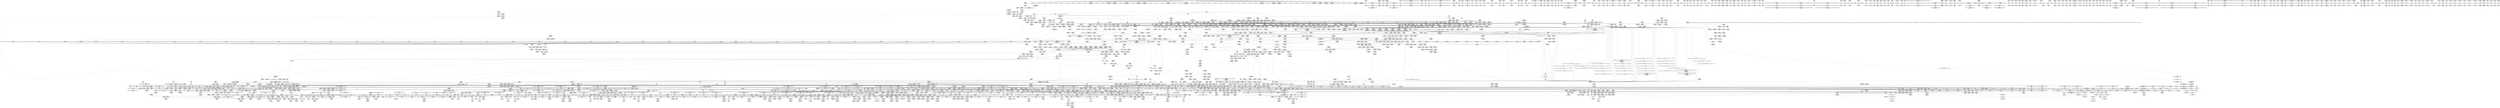 digraph {
	CE0x717dad0 [shape=record,shape=Mrecord,label="{CE0x717dad0|tomoyo_get_realpath:tmp3|security/tomoyo/file.c,151|*SummSink*}"]
	CE0x574e980 [shape=record,shape=Mrecord,label="{CE0x574e980|i64*_getelementptr_inbounds_(_25_x_i64_,_25_x_i64_*___llvm_gcov_ctr11,_i64_0,_i64_6)|*Constant*|*SummSource*}"]
	CE0x3c37330 [shape=record,shape=Mrecord,label="{CE0x3c37330|tomoyo_get_mode:arrayidx|security/tomoyo/util.c,981|*SummSink*}"]
	CE0x3bdbe20 [shape=record,shape=Mrecord,label="{CE0x3bdbe20|_call_void_mcount()_#3}"]
	CE0x49816e0 [shape=record,shape=Mrecord,label="{CE0x49816e0|tomoyo_init_request_info:profile3|security/tomoyo/util.c,1008|*SummSink*}"]
	CE0x3d9da30 [shape=record,shape=Mrecord,label="{CE0x3d9da30|i32_2|*Constant*|*SummSource*}"]
	CE0x5830e80 [shape=record,shape=Mrecord,label="{CE0x5830e80|tomoyo_domain:tmp16|security/tomoyo/common.h,1205|*SummSource*}"]
	CE0x72afd50 [shape=record,shape=Mrecord,label="{CE0x72afd50|_ret_void,_!dbg_!38908|include/linux/rcupdate.h,424}"]
	CE0x594d100 [shape=record,shape=Mrecord,label="{CE0x594d100|_ret_i32_%retval.0,_!dbg_!38942|security/tomoyo/file.c,575|*SummSink*}"]
	CE0x59836e0 [shape=record,shape=Mrecord,label="{CE0x59836e0|i64_8|*Constant*}"]
	CE0x6748ef0 [shape=record,shape=Mrecord,label="{CE0x6748ef0|tomoyo_fill_path_info:tmp6|security/tomoyo/util.c,667}"]
	CE0x746b760 [shape=record,shape=Mrecord,label="{CE0x746b760|tomoyo_const_part_length:tmp9|security/tomoyo/util.c,626}"]
	CE0x49c5500 [shape=record,shape=Mrecord,label="{CE0x49c5500|tomoyo_path_perm:if.end26|*SummSource*}"]
	CE0x3dc66c0 [shape=record,shape=Mrecord,label="{CE0x3dc66c0|_call_void_rcu_lock_acquire(%struct.lockdep_map*_%dep_map)_#9,_!dbg_!38906|include/linux/srcu.h,222|*SummSink*}"]
	CE0x5812140 [shape=record,shape=Mrecord,label="{CE0x5812140|tomoyo_read_lock:tmp3|*SummSource*}"]
	CE0x4937180 [shape=record,shape=Mrecord,label="{CE0x4937180|tomoyo_path_permission:tmp19|security/tomoyo/file.c,573|*SummSource*}"]
	CE0x4a6b200 [shape=record,shape=Mrecord,label="{CE0x4a6b200|168:_%struct.tomoyo_path_info*,_:_SCMRE_168,176_|*MultipleSource*|security/tomoyo/file.c, 788|security/tomoyo/file.c,788|security/tomoyo/file.c,788|Function::tomoyo_path_perm&Arg::path::|Function::tomoyo_path_chroot&Arg::path::}"]
	CE0x3d28da0 [shape=record,shape=Mrecord,label="{CE0x3d28da0|_call_void_mcount()_#3}"]
	CE0x57d7930 [shape=record,shape=Mrecord,label="{CE0x57d7930|tomoyo_path_perm:tmp40|security/tomoyo/file.c,821|*SummSink*}"]
	CE0x4bbee40 [shape=record,shape=Mrecord,label="{CE0x4bbee40|tomoyo_fill_path_info:tmp8|security/tomoyo/util.c,667}"]
	CE0x577a6e0 [shape=record,shape=Mrecord,label="{CE0x577a6e0|_call_void_lock_release(%struct.lockdep_map*_%map,_i32_1,_i64_ptrtoint_(i8*_blockaddress(_rcu_lock_release,_%__here)_to_i64))_#9,_!dbg_!38907|include/linux/rcupdate.h,423}"]
	CE0x4927ec0 [shape=record,shape=Mrecord,label="{CE0x4927ec0|tomoyo_const_part_length:tmp32|security/tomoyo/util.c,641|*SummSink*}"]
	CE0x7217c70 [shape=record,shape=Mrecord,label="{CE0x7217c70|COLLAPSED:_CRE:_elem_0:default:}"]
	CE0x3dbc5b0 [shape=record,shape=Mrecord,label="{CE0x3dbc5b0|i64*_getelementptr_inbounds_(_25_x_i64_,_25_x_i64_*___llvm_gcov_ctr11,_i64_0,_i64_0)|*Constant*}"]
	CE0x57d8170 [shape=record,shape=Mrecord,label="{CE0x57d8170|tomoyo_path_perm:error.0|*SummSink*}"]
	CE0x5be02a0 [shape=record,shape=Mrecord,label="{CE0x5be02a0|i32_0|*Constant*}"]
	CE0x5a0f6a0 [shape=record,shape=Mrecord,label="{CE0x5a0f6a0|i64*_getelementptr_inbounds_(_11_x_i64_,_11_x_i64_*___llvm_gcov_ctr54147,_i64_0,_i64_9)|*Constant*|*SummSink*}"]
	CE0x3c14630 [shape=record,shape=Mrecord,label="{CE0x3c14630|tomoyo_path_permission:call|security/tomoyo/file.c,564|*SummSink*}"]
	CE0x49b48b0 [shape=record,shape=Mrecord,label="{CE0x49b48b0|tomoyo_const_part_length:tmp}"]
	CE0x5ca9230 [shape=record,shape=Mrecord,label="{CE0x5ca9230|tomoyo_init_request_info:if.end}"]
	CE0x723d550 [shape=record,shape=Mrecord,label="{CE0x723d550|tomoyo_path_perm:sw.bb}"]
	CE0x3e16cf0 [shape=record,shape=Mrecord,label="{CE0x3e16cf0|168:_%struct.tomoyo_path_info*,_:_SCMRE_32,40_|*MultipleSource*|security/tomoyo/file.c, 788|security/tomoyo/file.c,788|security/tomoyo/file.c,788|Function::tomoyo_path_perm&Arg::path::|Function::tomoyo_path_chroot&Arg::path::}"]
	CE0x674a500 [shape=record,shape=Mrecord,label="{CE0x674a500|tomoyo_path_permission:tmp4|security/tomoyo/file.c,564}"]
	CE0x5aa4b80 [shape=record,shape=Mrecord,label="{CE0x5aa4b80|tomoyo_get_mode:tmp20|security/tomoyo/util.c,985|*SummSource*}"]
	CE0x4b6a040 [shape=record,shape=Mrecord,label="{CE0x4b6a040|__llvm_gcov_indirect_counter_increment:tmp3|*SummSink*}"]
	CE0x4984dd0 [shape=record,shape=Mrecord,label="{CE0x4984dd0|rcu_lock_release:tmp2}"]
	CE0x574e730 [shape=record,shape=Mrecord,label="{CE0x574e730|tomoyo_path_perm:tmp18|security/tomoyo/file.c,804|*SummSource*}"]
	CE0x7119d30 [shape=record,shape=Mrecord,label="{CE0x7119d30|tomoyo_path_perm:tmp52|security/tomoyo/file.c,829|*SummSource*}"]
	CE0x3ca7460 [shape=record,shape=Mrecord,label="{CE0x3ca7460|tomoyo_path_permission:tmp8|security/tomoyo/file.c,565|*SummSink*}"]
	CE0x5acb100 [shape=record,shape=Mrecord,label="{CE0x5acb100|tomoyo_domain:tmp7|security/tomoyo/common.h,1205|*SummSink*}"]
	CE0x5bfded0 [shape=record,shape=Mrecord,label="{CE0x5bfded0|i64*_getelementptr_inbounds_(_10_x_i64_,_10_x_i64_*___llvm_gcov_ctr34,_i64_0,_i64_8)|*Constant*|*SummSource*}"]
	CE0x726baf0 [shape=record,shape=Mrecord,label="{CE0x726baf0|_call_void_mcount()_#3|*SummSink*}"]
	CE0x5892b60 [shape=record,shape=Mrecord,label="{CE0x5892b60|tomoyo_path_permission:call9|security/tomoyo/file.c,572}"]
	CE0x49283a0 [shape=record,shape=Mrecord,label="{CE0x49283a0|tomoyo_get_mode:tmp25|security/tomoyo/util.c,987}"]
	CE0x723cee0 [shape=record,shape=Mrecord,label="{CE0x723cee0|tomoyo_init_request_info:tmp6|security/tomoyo/util.c,1004|*SummSource*}"]
	CE0x5b87920 [shape=record,shape=Mrecord,label="{CE0x5b87920|tomoyo_domain:tmp1|*SummSink*}"]
	CE0x71d76f0 [shape=record,shape=Mrecord,label="{CE0x71d76f0|tomoyo_const_part_length:retval.0}"]
	CE0x5745750 [shape=record,shape=Mrecord,label="{CE0x5745750|128:_i8*,_1208:_%struct.file*,_:_CMRE_34,35_}"]
	CE0x4980020 [shape=record,shape=Mrecord,label="{CE0x4980020|tomoyo_get_mode:index|Function::tomoyo_get_mode&Arg::index::}"]
	CE0x72a1b10 [shape=record,shape=Mrecord,label="{CE0x72a1b10|tomoyo_const_part_length:inc|security/tomoyo/util.c,628|*SummSource*}"]
	CE0x58d5b70 [shape=record,shape=Mrecord,label="{CE0x58d5b70|i64*_getelementptr_inbounds_(_4_x_i64_,_4_x_i64_*___llvm_gcov_ctr33,_i64_0,_i64_0)|*Constant*|*SummSource*}"]
	CE0x590b2f0 [shape=record,shape=Mrecord,label="{CE0x590b2f0|COLLAPSED:_GCMRE___llvm_gcov_ctr33_internal_global_4_x_i64_zeroinitializer:_elem_0:default:}"]
	CE0x3d28bb0 [shape=record,shape=Mrecord,label="{CE0x3d28bb0|i64*_getelementptr_inbounds_(_2_x_i64_,_2_x_i64_*___llvm_gcov_ctr38191,_i64_0,_i64_0)|*Constant*|*SummSink*}"]
	CE0x718d510 [shape=record,shape=Mrecord,label="{CE0x718d510|tomoyo_path_permission:idxprom|security/tomoyo/file.c,563|*SummSource*}"]
	CE0x57f0920 [shape=record,shape=Mrecord,label="{CE0x57f0920|__llvm_gcov_indirect_counter_increment114:tmp3}"]
	CE0x586f990 [shape=record,shape=Mrecord,label="{CE0x586f990|_call_void_tomoyo_check_acl(%struct.tomoyo_request_info*_%r,_i1_(%struct.tomoyo_request_info*,_%struct.tomoyo_acl_info*)*_tomoyo_check_path_acl)_#9,_!dbg_!38935|security/tomoyo/file.c,571|*SummSink*}"]
	CE0x746c230 [shape=record,shape=Mrecord,label="{CE0x746c230|__llvm_gcov_indirect_counter_increment114:predecessor|Function::__llvm_gcov_indirect_counter_increment114&Arg::predecessor::|*SummSource*}"]
	CE0x58444e0 [shape=record,shape=Mrecord,label="{CE0x58444e0|GLOBAL:__llvm_gcov_ctr32134|Global_var:__llvm_gcov_ctr32134|*SummSink*}"]
	CE0x675f190 [shape=record,shape=Mrecord,label="{CE0x675f190|tomoyo_fill_path_info:conv4|security/tomoyo/util.c,667}"]
	CE0x4c1f1e0 [shape=record,shape=Mrecord,label="{CE0x4c1f1e0|i64*_getelementptr_inbounds_(_6_x_i64_,_6_x_i64_*___llvm_gcov_ctr25,_i64_0,_i64_4)|*Constant*}"]
	CE0x57920e0 [shape=record,shape=Mrecord,label="{CE0x57920e0|tomoyo_path_permission:path|security/tomoyo/file.c,568|*SummSource*}"]
	CE0x7258b50 [shape=record,shape=Mrecord,label="{CE0x7258b50|_call_void_mcount()_#3|*SummSink*}"]
	CE0x723d440 [shape=record,shape=Mrecord,label="{CE0x723d440|tomoyo_read_lock:tmp|*SummSource*}"]
	CE0x4bca3b0 [shape=record,shape=Mrecord,label="{CE0x4bca3b0|tomoyo_get_mode:conv15|security/tomoyo/util.c,987}"]
	CE0x5736400 [shape=record,shape=Mrecord,label="{CE0x5736400|tomoyo_fill_path_info:tmp6|security/tomoyo/util.c,667|*SummSource*}"]
	CE0x7217ad0 [shape=record,shape=Mrecord,label="{CE0x7217ad0|GLOBAL:tomoyo_profile|*Constant*|*SummSink*}"]
	CE0x5bc6240 [shape=record,shape=Mrecord,label="{CE0x5bc6240|i64_6|*Constant*}"]
	CE0x5c3f140 [shape=record,shape=Mrecord,label="{CE0x5c3f140|tomoyo_path_permission:r|Function::tomoyo_path_permission&Arg::r::|*SummSink*}"]
	CE0x5820430 [shape=record,shape=Mrecord,label="{CE0x5820430|i64_80|*Constant*}"]
	CE0x73f4240 [shape=record,shape=Mrecord,label="{CE0x73f4240|tomoyo_const_part_length:bb}"]
	CE0x587ed90 [shape=record,shape=Mrecord,label="{CE0x587ed90|128:_i8*,_1208:_%struct.file*,_:_CMRE_43,44_}"]
	CE0x58f14b0 [shape=record,shape=Mrecord,label="{CE0x58f14b0|tomoyo_const_part_length:cmp3|security/tomoyo/util.c,627}"]
	CE0x5b77bf0 [shape=record,shape=Mrecord,label="{CE0x5b77bf0|tomoyo_path_perm:symlink_target15|security/tomoyo/file.c,817|*SummSource*}"]
	CE0x5b01d30 [shape=record,shape=Mrecord,label="{CE0x5b01d30|tomoyo_get_mode:config7|security/tomoyo/util.c,983}"]
	CE0x590aa70 [shape=record,shape=Mrecord,label="{CE0x590aa70|rcu_lock_release:tmp4|include/linux/rcupdate.h,423|*SummSource*}"]
	CE0x3f52aa0 [shape=record,shape=Mrecord,label="{CE0x3f52aa0|GLOBAL:__llvm_gcov_indirect_counter_increment|*Constant*|*SummSink*}"]
	CE0x5a3fe80 [shape=record,shape=Mrecord,label="{CE0x5a3fe80|i64*_getelementptr_inbounds_(_6_x_i64_,_6_x_i64_*___llvm_gcov_ctr25,_i64_0,_i64_5)|*Constant*|*SummSink*}"]
	CE0x4ab8080 [shape=record,shape=Mrecord,label="{CE0x4ab8080|_call_void_mcount()_#3}"]
	CE0x57d6890 [shape=record,shape=Mrecord,label="{CE0x57d6890|tomoyo_path_perm:tmp4|security/tomoyo/file.c,788|*SummSink*}"]
	CE0x4ab99e0 [shape=record,shape=Mrecord,label="{CE0x4ab99e0|128:_i8*,_1208:_%struct.file*,_:_CMRE_22,23_}"]
	CE0x5c9c300 [shape=record,shape=Mrecord,label="{CE0x5c9c300|__llvm_gcov_indirect_counter_increment:tmp1|*SummSink*}"]
	CE0x59d7e30 [shape=record,shape=Mrecord,label="{CE0x59d7e30|GLOBAL:tomoyo_index2category|Global_var:tomoyo_index2category}"]
	CE0x49fcf00 [shape=record,shape=Mrecord,label="{CE0x49fcf00|0:_%struct.tomoyo_obj_info*,_16:_%struct.tomoyo_domain_info*,_24:_%struct.tomoyo_path_info*,_40:_i8,_72:_i8,_75:_i8,_76:_i8,_77:_i8,_:_SCMRE_48,49_}"]
	CE0x7127550 [shape=record,shape=Mrecord,label="{CE0x7127550|tomoyo_get_realpath:tmp6|security/tomoyo/file.c,151}"]
	CE0x58a9750 [shape=record,shape=Mrecord,label="{CE0x58a9750|tomoyo_audit_path_log:r|Function::tomoyo_audit_path_log&Arg::r::}"]
	CE0x4a2feb0 [shape=record,shape=Mrecord,label="{CE0x4a2feb0|tomoyo_domain:security|security/tomoyo/common.h,1205|*SummSink*}"]
	CE0x57c4130 [shape=record,shape=Mrecord,label="{CE0x57c4130|tomoyo_path_permission:ns|security/tomoyo/file.c,564|*SummSink*}"]
	CE0x57e79a0 [shape=record,shape=Mrecord,label="{CE0x57e79a0|i64**_getelementptr_inbounds_(_3_x_i64*_,_3_x_i64*_*___llvm_gcda_edge_table44,_i64_0,_i64_2)|*Constant*}"]
	CE0x72a22e0 [shape=record,shape=Mrecord,label="{CE0x72a22e0|tomoyo_const_part_length:while.end|*SummSink*}"]
	CE0x3e34fb0 [shape=record,shape=Mrecord,label="{CE0x3e34fb0|tomoyo_path_chroot:path|Function::tomoyo_path_chroot&Arg::path::|*SummSource*}"]
	CE0x71358a0 [shape=record,shape=Mrecord,label="{CE0x71358a0|i64*_getelementptr_inbounds_(_12_x_i64_,_12_x_i64_*___llvm_gcov_ctr31133,_i64_0,_i64_10)|*Constant*|*SummSink*}"]
	CE0x57f0730 [shape=record,shape=Mrecord,label="{CE0x57f0730|__llvm_gcov_indirect_counter_increment114:counter|*SummSink*}"]
	CE0x715b7c0 [shape=record,shape=Mrecord,label="{CE0x715b7c0|i64*_getelementptr_inbounds_(_2_x_i64_,_2_x_i64_*___llvm_gcov_ctr31,_i64_0,_i64_0)|*Constant*|*SummSource*}"]
	CE0x5c1d2a0 [shape=record,shape=Mrecord,label="{CE0x5c1d2a0|tomoyo_path_permission:tmp23|security/tomoyo/file.c,574|*SummSink*}"]
	CE0x3e1bd30 [shape=record,shape=Mrecord,label="{CE0x3e1bd30|tomoyo_const_part_length:bb|*SummSink*}"]
	CE0x5894760 [shape=record,shape=Mrecord,label="{CE0x5894760|i64*_getelementptr_inbounds_(_5_x_i64_,_5_x_i64_*___llvm_gcov_ctr28130,_i64_0,_i64_0)|*Constant*|*SummSource*}"]
	CE0x3f31750 [shape=record,shape=Mrecord,label="{CE0x3f31750|i64_1|*Constant*}"]
	CE0x5b65360 [shape=record,shape=Mrecord,label="{CE0x5b65360|tomoyo_init_request_info:tmp13|*LoadInst*|security/tomoyo/util.c,1011|*SummSink*}"]
	CE0x715b1e0 [shape=record,shape=Mrecord,label="{CE0x715b1e0|tomoyo_read_unlock:bb}"]
	CE0x3d922f0 [shape=record,shape=Mrecord,label="{CE0x3d922f0|tomoyo_get_mode:call|security/tomoyo/util.c,980|*SummSink*}"]
	CE0x58c2c50 [shape=record,shape=Mrecord,label="{CE0x58c2c50|i64*_getelementptr_inbounds_(_2_x_i64_,_2_x_i64_*___llvm_gcov_ctr32,_i64_0,_i64_1)|*Constant*|*SummSink*}"]
	CE0x5c3e9c0 [shape=record,shape=Mrecord,label="{CE0x5c3e9c0|tomoyo_path_permission:entry}"]
	CE0x6741cd0 [shape=record,shape=Mrecord,label="{CE0x6741cd0|tomoyo_path_perm:frombool|security/tomoyo/file.c,800|*SummSink*}"]
	CE0x4bc0b70 [shape=record,shape=Mrecord,label="{CE0x4bc0b70|0:_i8,_array:_GCRE_tomoyo_index2category_constant_39_x_i8_c_00_00_00_00_00_00_00_00_00_00_00_00_00_00_00_00_00_00_00_00_00_00_00_01_01_01_01_01_01_01_01_01_01_01_01_01_01_01_02_,_align_16:_elem_10::|security/tomoyo/util.c,983}"]
	CE0x49a2f30 [shape=record,shape=Mrecord,label="{CE0x49a2f30|i32_2|*Constant*}"]
	CE0x5b64940 [shape=record,shape=Mrecord,label="{CE0x5b64940|__llvm_gcov_indirect_counter_increment:pred|*SummSink*}"]
	CE0x715b2a0 [shape=record,shape=Mrecord,label="{CE0x715b2a0|tomoyo_read_unlock:bb|*SummSource*}"]
	CE0x724dc90 [shape=record,shape=Mrecord,label="{CE0x724dc90|_ret_i32_%retval.0,_!dbg_!38935|security/tomoyo/util.c,988|*SummSink*}"]
	CE0x4944240 [shape=record,shape=Mrecord,label="{CE0x4944240|tomoyo_path_perm:tmp10|security/tomoyo/file.c,797|*SummSource*}"]
	CE0x3cf2270 [shape=record,shape=Mrecord,label="{CE0x3cf2270|0:_i8,_array:_GCRE_tomoyo_index2category_constant_39_x_i8_c_00_00_00_00_00_00_00_00_00_00_00_00_00_00_00_00_00_00_00_00_00_00_00_01_01_01_01_01_01_01_01_01_01_01_01_01_01_01_02_,_align_16:_elem_30::|security/tomoyo/util.c,983}"]
	CE0x4acc300 [shape=record,shape=Mrecord,label="{CE0x4acc300|0:_%struct.tomoyo_obj_info*,_16:_%struct.tomoyo_domain_info*,_24:_%struct.tomoyo_path_info*,_40:_i8,_72:_i8,_75:_i8,_76:_i8,_77:_i8,_:_SCMRE_76,77_|*MultipleSource*|security/tomoyo/file.c, 787|security/tomoyo/file.c,787|Function::tomoyo_init_request_info&Arg::r::|security/tomoyo/file.c,800}"]
	CE0x5811b40 [shape=record,shape=Mrecord,label="{CE0x5811b40|tomoyo_init_request_info:tmp4|security/tomoyo/util.c,1004|*SummSource*}"]
	CE0x5932240 [shape=record,shape=Mrecord,label="{CE0x5932240|tomoyo_fill_path_info:const_len|security/tomoyo/util.c,666|*SummSink*}"]
	CE0x57f11a0 [shape=record,shape=Mrecord,label="{CE0x57f11a0|rcu_lock_acquire:tmp2|*SummSource*}"]
	CE0x5d46760 [shape=record,shape=Mrecord,label="{CE0x5d46760|tomoyo_fill_path_info:idxprom|security/tomoyo/util.c,667}"]
	CE0x5cfc7e0 [shape=record,shape=Mrecord,label="{CE0x5cfc7e0|i64*_getelementptr_inbounds_(_25_x_i64_,_25_x_i64_*___llvm_gcov_ctr11,_i64_0,_i64_23)|*Constant*|*SummSink*}"]
	CE0x5b87eb0 [shape=record,shape=Mrecord,label="{CE0x5b87eb0|tomoyo_fill_path_info:land.rhs}"]
	CE0x7254f80 [shape=record,shape=Mrecord,label="{CE0x7254f80|tomoyo_path_perm:cleanup}"]
	CE0x57c46b0 [shape=record,shape=Mrecord,label="{CE0x57c46b0|srcu_read_lock:tmp2}"]
	CE0x72088d0 [shape=record,shape=Mrecord,label="{CE0x72088d0|tomoyo_path_perm:sw.bb9|*SummSink*}"]
	CE0x4aebfb0 [shape=record,shape=Mrecord,label="{CE0x4aebfb0|GLOBAL:__llvm_gcov_ctr11|Global_var:__llvm_gcov_ctr11|*SummSource*}"]
	CE0x5c445c0 [shape=record,shape=Mrecord,label="{CE0x5c445c0|tomoyo_fill_path_info:land.end|*SummSource*}"]
	CE0x3e3ac20 [shape=record,shape=Mrecord,label="{CE0x3e3ac20|168:_%struct.tomoyo_path_info*,_:_SCMRE_0,1_|*MultipleSource*|security/tomoyo/file.c, 788|security/tomoyo/file.c,788|security/tomoyo/file.c,788|Function::tomoyo_path_perm&Arg::path::|Function::tomoyo_path_chroot&Arg::path::}"]
	CE0x7190430 [shape=record,shape=Mrecord,label="{CE0x7190430|128:_i8*,_1208:_%struct.file*,_:_CMRE_5,6_}"]
	CE0x4902c00 [shape=record,shape=Mrecord,label="{CE0x4902c00|tomoyo_get_mode:tmp5|security/tomoyo/util.c,978}"]
	CE0x717be50 [shape=record,shape=Mrecord,label="{CE0x717be50|tomoyo_path_perm:tmp37|security/tomoyo/file.c,822|*SummSource*}"]
	CE0x59009a0 [shape=record,shape=Mrecord,label="{CE0x59009a0|i32_1205|*Constant*}"]
	CE0x4aa22a0 [shape=record,shape=Mrecord,label="{CE0x4aa22a0|tomoyo_const_part_length:tmp7|security/tomoyo/util.c,625|*SummSink*}"]
	CE0x48c52a0 [shape=record,shape=Mrecord,label="{CE0x48c52a0|tomoyo_audit_path_log:tmp1|*SummSink*}"]
	CE0x73c0e20 [shape=record,shape=Mrecord,label="{CE0x73c0e20|i64*_getelementptr_inbounds_(_2_x_i64_,_2_x_i64_*___llvm_gcov_ctr21,_i64_0,_i64_0)|*Constant*|*SummSink*}"]
	CE0x5aba7a0 [shape=record,shape=Mrecord,label="{CE0x5aba7a0|tomoyo_path_perm:tmp28|security/tomoyo/file.c,815|*SummSource*}"]
	CE0x7180b70 [shape=record,shape=Mrecord,label="{CE0x7180b70|0:_i64*,_array:_GCR___llvm_gcda_edge_table44_internal_unnamed_addr_constant_3_x_i64*_i64*_getelementptr_inbounds_(_31_x_i64_,_31_x_i64_*___llvm_gcov_ctr43150,_i64_0,_i64_10),_i64*_getelementptr_inbounds_(_31_x_i64_,_31_x_i64_*___llvm_gcov_ctr43150,_i64_0,_i64_11),_i64*_getelementptr_inbounds_(_31_x_i64_,_31_x_i64_*___llvm_gcov_ctr43150,_i64_0,_i64_15)_:_elem_0::}"]
	CE0x5ac9d60 [shape=record,shape=Mrecord,label="{CE0x5ac9d60|tomoyo_const_part_length:tmp44|security/tomoyo/util.c,645|*SummSource*}"]
	CE0x4a42f60 [shape=record,shape=Mrecord,label="{CE0x4a42f60|tomoyo_path_permission:tmp14|security/tomoyo/file.c,567}"]
	CE0x3c08260 [shape=record,shape=Mrecord,label="{CE0x3c08260|tomoyo_get_mode:tmp17|security/tomoyo/util.c,983|*SummSink*}"]
	CE0x7262cd0 [shape=record,shape=Mrecord,label="{CE0x7262cd0|tomoyo_init_request_info:conv|security/tomoyo/util.c,1010|*SummSource*}"]
	CE0x3cd23d0 [shape=record,shape=Mrecord,label="{CE0x3cd23d0|i32_48|*Constant*|*SummSource*}"]
	CE0x6741e30 [shape=record,shape=Mrecord,label="{CE0x6741e30|tomoyo_path_perm:name|security/tomoyo/file.c,802|*SummSource*}"]
	CE0x58ab930 [shape=record,shape=Mrecord,label="{CE0x58ab930|tomoyo_path_perm:tmp43|security/tomoyo/file.c,826|*SummSource*}"]
	CE0x4995540 [shape=record,shape=Mrecord,label="{CE0x4995540|tomoyo_get_mode:tmp7|security/tomoyo/util.c,979}"]
	CE0x5c78950 [shape=record,shape=Mrecord,label="{CE0x5c78950|tomoyo_get_realpath:if.end|*SummSource*}"]
	CE0x4b0e7f0 [shape=record,shape=Mrecord,label="{CE0x4b0e7f0|tomoyo_path_perm:cmp18|security/tomoyo/file.c,821|*SummSource*}"]
	CE0x5940db0 [shape=record,shape=Mrecord,label="{CE0x5940db0|tomoyo_get_mode:tmp21|security/tomoyo/util.c,985}"]
	CE0x5b10530 [shape=record,shape=Mrecord,label="{CE0x5b10530|i64*_getelementptr_inbounds_(_6_x_i64_,_6_x_i64_*___llvm_gcov_ctr26,_i64_0,_i64_5)|*Constant*}"]
	CE0x578a570 [shape=record,shape=Mrecord,label="{CE0x578a570|tomoyo_fill_path_info:tmp10|*SummSource*}"]
	CE0x4992900 [shape=record,shape=Mrecord,label="{CE0x4992900|tomoyo_const_part_length:add29|security/tomoyo/util.c,646|*SummSource*}"]
	CE0x5709cb0 [shape=record,shape=Mrecord,label="{CE0x5709cb0|tomoyo_get_mode:return|*SummSink*}"]
	CE0x7470ce0 [shape=record,shape=Mrecord,label="{CE0x7470ce0|get_current:tmp1|*SummSource*}"]
	CE0x71810c0 [shape=record,shape=Mrecord,label="{CE0x71810c0|i64*_getelementptr_inbounds_(_4_x_i64_,_4_x_i64_*___llvm_gcov_ctr24,_i64_0,_i64_2)|*Constant*|*SummSource*}"]
	CE0x4aeb590 [shape=record,shape=Mrecord,label="{CE0x4aeb590|tomoyo_path_perm:name11|security/tomoyo/file.c,813|*SummSource*}"]
	CE0x4b3e8f0 [shape=record,shape=Mrecord,label="{CE0x4b3e8f0|tomoyo_const_part_length:tmp14|security/tomoyo/util.c,626|*SummSource*}"]
	CE0x743d6b0 [shape=record,shape=Mrecord,label="{CE0x743d6b0|i64_ptrtoint_(i8*_blockaddress(_rcu_lock_release,_%__here)_to_i64)|*Constant*|*SummSink*}"]
	CE0x3d9fd70 [shape=record,shape=Mrecord,label="{CE0x3d9fd70|i32_1|*Constant*}"]
	CE0x723d3d0 [shape=record,shape=Mrecord,label="{CE0x723d3d0|COLLAPSED:_GCMRE___llvm_gcov_ctr22_internal_global_2_x_i64_zeroinitializer:_elem_0:default:}"]
	CE0x5906a90 [shape=record,shape=Mrecord,label="{CE0x5906a90|%struct.lockdep_map*_null|*Constant*|*SummSink*}"]
	CE0x3de0d60 [shape=record,shape=Mrecord,label="{CE0x3de0d60|i64_1|*Constant*}"]
	CE0x3c2fad0 [shape=record,shape=Mrecord,label="{CE0x3c2fad0|tomoyo_domain:tmp19|security/tomoyo/common.h,1205|*SummSource*}"]
	CE0x575e660 [shape=record,shape=Mrecord,label="{CE0x575e660|tomoyo_add_slash:if.end|*SummSource*}"]
	CE0x57b2c80 [shape=record,shape=Mrecord,label="{CE0x57b2c80|i64_2|*Constant*|*SummSource*}"]
	CE0x4981a70 [shape=record,shape=Mrecord,label="{CE0x4981a70|i32_10|*Constant*}"]
	CE0x5b647e0 [shape=record,shape=Mrecord,label="{CE0x5b647e0|__llvm_gcov_indirect_counter_increment:pred|*SummSource*}"]
	CE0x5afd1c0 [shape=record,shape=Mrecord,label="{CE0x5afd1c0|GLOBAL:srcu_read_unlock|*Constant*}"]
	CE0x73f3f20 [shape=record,shape=Mrecord,label="{CE0x73f3f20|tomoyo_const_part_length:sw.epilog}"]
	CE0x71f5410 [shape=record,shape=Mrecord,label="{CE0x71f5410|tomoyo_domain:tmp9|security/tomoyo/common.h,1205|*SummSink*}"]
	CE0x5d1b580 [shape=record,shape=Mrecord,label="{CE0x5d1b580|i64*_getelementptr_inbounds_(_12_x_i64_,_12_x_i64_*___llvm_gcov_ctr31133,_i64_0,_i64_0)|*Constant*|*SummSink*}"]
	CE0x5baea10 [shape=record,shape=Mrecord,label="{CE0x5baea10|tomoyo_get_mode:tobool|security/tomoyo/util.c,978|*SummSink*}"]
	CE0x718fde0 [shape=record,shape=Mrecord,label="{CE0x718fde0|128:_i8*,_1208:_%struct.file*,_:_CMRE_1,2_}"]
	CE0x4cf34f0 [shape=record,shape=Mrecord,label="{CE0x4cf34f0|tomoyo_fill_path_info:name1|security/tomoyo/util.c,663}"]
	CE0x723d010 [shape=record,shape=Mrecord,label="{CE0x723d010|i64*_getelementptr_inbounds_(_5_x_i64_,_5_x_i64_*___llvm_gcov_ctr32134,_i64_0,_i64_3)|*Constant*}"]
	CE0x4883c00 [shape=record,shape=Mrecord,label="{CE0x4883c00|tomoyo_get_realpath:tmp2|*LoadInst*|security/tomoyo/file.c,151|*SummSink*}"]
	CE0x4995830 [shape=record,shape=Mrecord,label="{CE0x4995830|tomoyo_const_part_length:tmp15|security/tomoyo/util.c,627|*SummSink*}"]
	CE0x5a28450 [shape=record,shape=Mrecord,label="{CE0x5a28450|i64*_getelementptr_inbounds_(_25_x_i64_,_25_x_i64_*___llvm_gcov_ctr11,_i64_0,_i64_24)|*Constant*}"]
	CE0x3dc6bf0 [shape=record,shape=Mrecord,label="{CE0x3dc6bf0|srcu_read_lock:tmp|*SummSink*}"]
	CE0x49db2d0 [shape=record,shape=Mrecord,label="{CE0x49db2d0|tomoyo_const_part_length:tmp35|security/tomoyo/util.c,643|*SummSink*}"]
	CE0x7159600 [shape=record,shape=Mrecord,label="{CE0x7159600|_call_void_rcu_lock_release(%struct.lockdep_map*_%dep_map)_#9,_!dbg_!38905|include/linux/srcu.h,236|*SummSource*}"]
	CE0x3df9ea0 [shape=record,shape=Mrecord,label="{CE0x3df9ea0|i32_50|*Constant*}"]
	CE0x5827a90 [shape=record,shape=Mrecord,label="{CE0x5827a90|tomoyo_init_request_info:tmp9|security/tomoyo/util.c,1006|*SummSource*}"]
	CE0x49a3100 [shape=record,shape=Mrecord,label="{CE0x49a3100|tomoyo_init_request_info:domain1|security/tomoyo/util.c,1006}"]
	CE0x5811fe0 [shape=record,shape=Mrecord,label="{CE0x5811fe0|tomoyo_read_lock:tmp3}"]
	CE0x48b19b0 [shape=record,shape=Mrecord,label="{CE0x48b19b0|get_current:tmp4|./arch/x86/include/asm/current.h,14|*SummSink*}"]
	CE0x4991700 [shape=record,shape=Mrecord,label="{CE0x4991700|_call_void_mcount()_#3}"]
	CE0x3e34430 [shape=record,shape=Mrecord,label="{CE0x3e34430|tomoyo_path_perm:tmp2|security/tomoyo/file.c,787}"]
	CE0x4b0e180 [shape=record,shape=Mrecord,label="{CE0x4b0e180|tomoyo_path_perm:conv17|security/tomoyo/file.c,821|*SummSink*}"]
	CE0x59d8000 [shape=record,shape=Mrecord,label="{CE0x59d8000|tomoyo_get_mode:idxprom3|security/tomoyo/util.c,983|*SummSource*}"]
	CE0x71906b0 [shape=record,shape=Mrecord,label="{CE0x71906b0|128:_i8*,_1208:_%struct.file*,_:_CMRE_7,8_}"]
	CE0x7457610 [shape=record,shape=Mrecord,label="{CE0x7457610|tomoyo_get_realpath:tmp8|security/tomoyo/file.c,152|*SummSink*}"]
	CE0x4adad20 [shape=record,shape=Mrecord,label="{CE0x4adad20|tomoyo_path_perm:tmp14|security/tomoyo/file.c,800|*SummSource*}"]
	CE0x5907380 [shape=record,shape=Mrecord,label="{CE0x5907380|rcu_lock_acquire:bb}"]
	CE0x3cfd960 [shape=record,shape=Mrecord,label="{CE0x3cfd960|tomoyo_const_part_length:tmp30|security/tomoyo/util.c,641|*SummSink*}"]
	CE0x3cc8b10 [shape=record,shape=Mrecord,label="{CE0x3cc8b10|_call_void_srcu_read_unlock(%struct.srcu_struct*_tomoyo_ss,_i32_%idx)_#9,_!dbg_!38903|security/tomoyo/common.h,1109|*SummSource*}"]
	CE0x71c0e30 [shape=record,shape=Mrecord,label="{CE0x71c0e30|GLOBAL:tomoyo_const_part_length|*Constant*|*SummSource*}"]
	CE0x5b877f0 [shape=record,shape=Mrecord,label="{CE0x5b877f0|tomoyo_domain:tmp2}"]
	CE0x59273f0 [shape=record,shape=Mrecord,label="{CE0x59273f0|tomoyo_path_perm:tmp22|security/tomoyo/file.c,810|*SummSource*}"]
	CE0x5aeb700 [shape=record,shape=Mrecord,label="{CE0x5aeb700|tomoyo_path_perm:tmp28|security/tomoyo/file.c,815|*SummSink*}"]
	"CONST[source:0(mediator),value:2(dynamic)][purpose:{subject}]"
	CE0x5ced8e0 [shape=record,shape=Mrecord,label="{CE0x5ced8e0|i64_5|*Constant*|*SummSource*}"]
	CE0x4bc1140 [shape=record,shape=Mrecord,label="{CE0x4bc1140|tomoyo_get_mode:bb}"]
	CE0x5af0cf0 [shape=record,shape=Mrecord,label="{CE0x5af0cf0|tomoyo_const_part_length:tmp49|security/tomoyo/util.c,649|*SummSink*}"]
	CE0x58ff030 [shape=record,shape=Mrecord,label="{CE0x58ff030|rcu_lock_release:indirectgoto|*SummSource*}"]
	CE0x5b203e0 [shape=record,shape=Mrecord,label="{CE0x5b203e0|i64**_getelementptr_inbounds_(_3_x_i64*_,_3_x_i64*_*___llvm_gcda_edge_table44,_i64_0,_i64_2)|*Constant*|*SummSource*}"]
	CE0x495eef0 [shape=record,shape=Mrecord,label="{CE0x495eef0|tomoyo_domain:tmp5|security/tomoyo/common.h,1205}"]
	CE0x724e110 [shape=record,shape=Mrecord,label="{CE0x724e110|tomoyo_init_request_info:mode5|security/tomoyo/util.c,1011|*SummSource*}"]
	CE0x4957430 [shape=record,shape=Mrecord,label="{CE0x4957430|rcu_lock_acquire:tmp|*SummSink*}"]
	CE0x4be2f80 [shape=record,shape=Mrecord,label="{CE0x4be2f80|tomoyo_const_part_length:if.then27}"]
	CE0x3e169a0 [shape=record,shape=Mrecord,label="{CE0x3e169a0|168:_%struct.tomoyo_path_info*,_:_SCMRE_16,24_|*MultipleSource*|security/tomoyo/file.c, 788|security/tomoyo/file.c,788|security/tomoyo/file.c,788|Function::tomoyo_path_perm&Arg::path::|Function::tomoyo_path_chroot&Arg::path::}"]
	CE0x497fd80 [shape=record,shape=Mrecord,label="{CE0x497fd80|tomoyo_get_mode:ns|Function::tomoyo_get_mode&Arg::ns::|*SummSource*}"]
	CE0x70b0680 [shape=record,shape=Mrecord,label="{CE0x70b0680|tomoyo_add_slash:bb}"]
	CE0x57b2f50 [shape=record,shape=Mrecord,label="{CE0x57b2f50|tomoyo_path_perm:tmp8|security/tomoyo/file.c,797}"]
	CE0x597f4a0 [shape=record,shape=Mrecord,label="{CE0x597f4a0|tomoyo_fill_path_info:call|security/tomoyo/util.c,664|*SummSink*}"]
	CE0x7127330 [shape=record,shape=Mrecord,label="{CE0x7127330|__llvm_gcov_indirect_counter_increment:tmp|*SummSink*}"]
	CE0x59bf1b0 [shape=record,shape=Mrecord,label="{CE0x59bf1b0|tomoyo_const_part_length:incdec.ptr|security/tomoyo/util.c,626|*SummSink*}"]
	CE0x675d910 [shape=record,shape=Mrecord,label="{CE0x675d910|tomoyo_fill_path_info:conv4|security/tomoyo/util.c,667}"]
	CE0x490bc40 [shape=record,shape=Mrecord,label="{CE0x490bc40|tomoyo_path_perm:idxprom|security/tomoyo/file.c,797|*SummSource*}"]
	CE0x724d760 [shape=record,shape=Mrecord,label="{CE0x724d760|tomoyo_get_mode:index|Function::tomoyo_get_mode&Arg::index::|*SummSink*}"]
	CE0x7465990 [shape=record,shape=Mrecord,label="{CE0x7465990|tomoyo_get_realpath:name1|security/tomoyo/file.c,151|*SummSource*}"]
	CE0x7200fc0 [shape=record,shape=Mrecord,label="{CE0x7200fc0|tomoyo_path_perm:error.1|*SummSource*}"]
	CE0x4a86870 [shape=record,shape=Mrecord,label="{CE0x4a86870|i64_ptrtoint_(i8*_blockaddress(_rcu_lock_acquire,_%__here)_to_i64)|*Constant*|*SummSink*}"]
	CE0x4c0ad70 [shape=record,shape=Mrecord,label="{CE0x4c0ad70|GLOBAL:__llvm_gcov_ctr28130|Global_var:__llvm_gcov_ctr28130|*SummSink*}"]
	CE0x4a74900 [shape=record,shape=Mrecord,label="{CE0x4a74900|rcu_lock_acquire:map|Function::rcu_lock_acquire&Arg::map::|*SummSink*}"]
	CE0x5a93b10 [shape=record,shape=Mrecord,label="{CE0x5a93b10|tomoyo_path_perm:tmp15|security/tomoyo/file.c,804|*SummSink*}"]
	CE0x488d1a0 [shape=record,shape=Mrecord,label="{CE0x488d1a0|tomoyo_const_part_length:lor.lhs.false|*SummSink*}"]
	CE0x57d7c10 [shape=record,shape=Mrecord,label="{CE0x57d7c10|i32_-12|*Constant*|*SummSink*}"]
	CE0x5820730 [shape=record,shape=Mrecord,label="{CE0x5820730|i64_80|*Constant*|*SummSink*}"]
	CE0x4984e40 [shape=record,shape=Mrecord,label="{CE0x4984e40|rcu_lock_release:tmp2|*SummSource*}"]
	CE0x5d43090 [shape=record,shape=Mrecord,label="{CE0x5d43090|tomoyo_fill_path_info:tmp11|security/tomoyo/util.c,667}"]
	CE0x3d15640 [shape=record,shape=Mrecord,label="{CE0x3d15640|tomoyo_path_perm:obj|security/tomoyo/file.c, 788|*SummSource*}"]
	CE0x58689e0 [shape=record,shape=Mrecord,label="{CE0x58689e0|tomoyo_path_permission:param6|security/tomoyo/file.c,569|*SummSink*}"]
	CE0x72063d0 [shape=record,shape=Mrecord,label="{CE0x72063d0|tomoyo_fill_path_info:call11|security/tomoyo/util.c,669}"]
	CE0x583ce90 [shape=record,shape=Mrecord,label="{CE0x583ce90|i64*_getelementptr_inbounds_(_4_x_i64_,_4_x_i64_*___llvm_gcov_ctr24,_i64_0,_i64_3)|*Constant*|*SummSource*}"]
	CE0x5cb35c0 [shape=record,shape=Mrecord,label="{CE0x5cb35c0|GLOBAL:tomoyo_realpath_from_path|*Constant*|*SummSource*}"]
	CE0x57c5350 [shape=record,shape=Mrecord,label="{CE0x57c5350|i64*_getelementptr_inbounds_(_4_x_i64_,_4_x_i64_*___llvm_gcov_ctr24,_i64_0,_i64_2)|*Constant*|*SummSink*}"]
	CE0x49d5c50 [shape=record,shape=Mrecord,label="{CE0x49d5c50|tomoyo_init_request_info:tobool|security/tomoyo/util.c,1004|*SummSource*}"]
	CE0x5a89b00 [shape=record,shape=Mrecord,label="{CE0x5a89b00|tomoyo_path_perm:tmp25|security/tomoyo/file.c,814|*SummSource*}"]
	CE0x587f150 [shape=record,shape=Mrecord,label="{CE0x587f150|128:_i8*,_1208:_%struct.file*,_:_CMRE_46,47_}"]
	CE0x5893df0 [shape=record,shape=Mrecord,label="{CE0x5893df0|tomoyo_path_permission:tmp2|security/tomoyo/file.c,563|*SummSource*}"]
	CE0x5bc6a40 [shape=record,shape=Mrecord,label="{CE0x5bc6a40|tomoyo_path_permission:tmp18|security/tomoyo/file.c,573}"]
	CE0x3d92920 [shape=record,shape=Mrecord,label="{CE0x3d92920|tomoyo_path_permission:tmp17|security/tomoyo/file.c,571|*SummSource*}"]
	CE0x5c5da20 [shape=record,shape=Mrecord,label="{CE0x5c5da20|tomoyo_audit_path_log:filename|security/tomoyo/file.c,169|*SummSource*}"]
	CE0x580c460 [shape=record,shape=Mrecord,label="{CE0x580c460|i64_20|*Constant*}"]
	CE0x5983060 [shape=record,shape=Mrecord,label="{CE0x5983060|i32_39|*Constant*|*SummSink*}"]
	CE0x3da6460 [shape=record,shape=Mrecord,label="{CE0x3da6460|tomoyo_path_perm:path|Function::tomoyo_path_perm&Arg::path::|*SummSource*}"]
	CE0x5d1b050 [shape=record,shape=Mrecord,label="{CE0x5d1b050|tomoyo_get_mode:tmp4|security/tomoyo/util.c,978}"]
	CE0x675f360 [shape=record,shape=Mrecord,label="{CE0x675f360|tomoyo_get_mode:if.end|*SummSink*}"]
	CE0x3f03af0 [shape=record,shape=Mrecord,label="{CE0x3f03af0|tomoyo_audit_path_log:tmp5|security/tomoyo/file.c,167|*SummSource*}"]
	CE0x7206830 [shape=record,shape=Mrecord,label="{CE0x7206830|GLOBAL:full_name_hash|*Constant*}"]
	CE0x495d4b0 [shape=record,shape=Mrecord,label="{CE0x495d4b0|i32_50|*Constant*|*SummSource*}"]
	CE0x72bb110 [shape=record,shape=Mrecord,label="{CE0x72bb110|i64*_getelementptr_inbounds_(_2_x_i64_,_2_x_i64_*___llvm_gcov_ctr53148,_i64_0,_i64_1)|*Constant*}"]
	CE0x4aa2b10 [shape=record,shape=Mrecord,label="{CE0x4aa2b10|tomoyo_const_part_length:if.end28|*SummSink*}"]
	CE0x4a43350 [shape=record,shape=Mrecord,label="{CE0x4a43350|tomoyo_domain:call|security/tomoyo/common.h,1205|*SummSink*}"]
	CE0x4bbeb70 [shape=record,shape=Mrecord,label="{CE0x4bbeb70|tomoyo_fill_path_info:tmp7|security/tomoyo/util.c,667}"]
	CE0x3da4320 [shape=record,shape=Mrecord,label="{CE0x3da4320|tomoyo_path_permission:tmp10|security/tomoyo/file.c,565}"]
	CE0x58f1a40 [shape=record,shape=Mrecord,label="{CE0x58f1a40|tomoyo_const_part_length:if.then27|*SummSink*}"]
	CE0x4b3fe60 [shape=record,shape=Mrecord,label="{CE0x4b3fe60|tomoyo_path_perm:conv|security/tomoyo/file.c,800|*SummSource*}"]
	CE0x56b4e70 [shape=record,shape=Mrecord,label="{CE0x56b4e70|tomoyo_fill_path_info:frombool10|security/tomoyo/util.c,668}"]
	CE0x71272c0 [shape=record,shape=Mrecord,label="{CE0x71272c0|__llvm_gcov_indirect_counter_increment:tmp|*SummSource*}"]
	CE0x5a3f7e0 [shape=record,shape=Mrecord,label="{CE0x5a3f7e0|tomoyo_get_realpath:retval.0}"]
	CE0x5aa4f40 [shape=record,shape=Mrecord,label="{CE0x5aa4f40|tomoyo_get_mode:tmp21|security/tomoyo/util.c,985|*SummSource*}"]
	CE0x587ec50 [shape=record,shape=Mrecord,label="{CE0x587ec50|128:_i8*,_1208:_%struct.file*,_:_CMRE_42,43_}"]
	CE0x3c63d60 [shape=record,shape=Mrecord,label="{CE0x3c63d60|tomoyo_fill_path_info:tmp11|security/tomoyo/util.c,667}"]
	CE0x5900500 [shape=record,shape=Mrecord,label="{CE0x5900500|i8*_getelementptr_inbounds_(_25_x_i8_,_25_x_i8_*_.str12,_i32_0,_i32_0)|*Constant*|*SummSink*}"]
	CE0x6749990 [shape=record,shape=Mrecord,label="{CE0x6749990|tomoyo_domain:land.lhs.true}"]
	CE0x3cca780 [shape=record,shape=Mrecord,label="{CE0x3cca780|tomoyo_const_part_length:while.body|*SummSink*}"]
	CE0x3ee7220 [shape=record,shape=Mrecord,label="{CE0x3ee7220|tomoyo_get_realpath:path|Function::tomoyo_get_realpath&Arg::path::|*SummSource*}"]
	CE0x5750c70 [shape=record,shape=Mrecord,label="{CE0x5750c70|tomoyo_path_perm:obj7|security/tomoyo/file.c,806|*SummSink*}"]
	CE0x5d1a990 [shape=record,shape=Mrecord,label="{CE0x5d1a990|srcu_read_lock:call|include/linux/srcu.h,220|*SummSource*}"]
	CE0x3e51190 [shape=record,shape=Mrecord,label="{CE0x3e51190|tomoyo_path_permission:tmp15|security/tomoyo/file.c,567|*SummSource*}"]
	CE0x3c08370 [shape=record,shape=Mrecord,label="{CE0x3c08370|tomoyo_get_mode:mode.0}"]
	CE0x56b48f0 [shape=record,shape=Mrecord,label="{CE0x56b48f0|tomoyo_get_mode:tmp14|security/tomoyo/util.c,983}"]
	CE0x3cfd480 [shape=record,shape=Mrecord,label="{CE0x3cfd480|i32_51|*Constant*|*SummSource*}"]
	CE0x4abb410 [shape=record,shape=Mrecord,label="{CE0x4abb410|__llvm_gcov_indirect_counter_increment114:tmp3|*SummSource*}"]
	CE0x4ab1bf0 [shape=record,shape=Mrecord,label="{CE0x4ab1bf0|tomoyo_path_permission:tmp13|security/tomoyo/file.c,566|*SummSink*}"]
	CE0x5a155e0 [shape=record,shape=Mrecord,label="{CE0x5a155e0|i64**_getelementptr_inbounds_(_3_x_i64*_,_3_x_i64*_*___llvm_gcda_edge_table,_i64_0,_i64_2)|*Constant*|*SummSink*}"]
	CE0x49b47b0 [shape=record,shape=Mrecord,label="{CE0x49b47b0|tomoyo_const_part_length:if.end18|*SummSink*}"]
	CE0x495e260 [shape=record,shape=Mrecord,label="{CE0x495e260|tomoyo_const_part_length:tmp30|security/tomoyo/util.c,641}"]
	CE0x5b87ce0 [shape=record,shape=Mrecord,label="{CE0x5b87ce0|tomoyo_fill_path_info:bb}"]
	CE0x3c63580 [shape=record,shape=Mrecord,label="{CE0x3c63580|tomoyo_get_mode:add|security/tomoyo/util.c,984|*SummSink*}"]
	CE0x5b47620 [shape=record,shape=Mrecord,label="{CE0x5b47620|tomoyo_const_part_length:tmp46|security/tomoyo/util.c,646}"]
	CE0x4bc0610 [shape=record,shape=Mrecord,label="{CE0x4bc0610|0:_i8,_array:_GCRE_tomoyo_index2category_constant_39_x_i8_c_00_00_00_00_00_00_00_00_00_00_00_00_00_00_00_00_00_00_00_00_00_00_00_01_01_01_01_01_01_01_01_01_01_01_01_01_01_01_02_,_align_16:_elem_8::|security/tomoyo/util.c,983}"]
	CE0x5d1fa40 [shape=record,shape=Mrecord,label="{CE0x5d1fa40|tomoyo_get_mode:tmp2|security/tomoyo/util.c,978}"]
	CE0x5aa49a0 [shape=record,shape=Mrecord,label="{CE0x5aa49a0|tomoyo_get_mode:tmp20|security/tomoyo/util.c,985}"]
	CE0x4b3e9b0 [shape=record,shape=Mrecord,label="{CE0x4b3e9b0|tomoyo_const_part_length:tmp14|security/tomoyo/util.c,626|*SummSink*}"]
	CE0x57b80e0 [shape=record,shape=Mrecord,label="{CE0x57b80e0|tomoyo_const_part_length:cmp21|security/tomoyo/util.c,644|*SummSink*}"]
	CE0x5d30840 [shape=record,shape=Mrecord,label="{CE0x5d30840|0:_%struct.tomoyo_obj_info*,_16:_%struct.tomoyo_domain_info*,_24:_%struct.tomoyo_path_info*,_40:_i8,_72:_i8,_75:_i8,_76:_i8,_77:_i8,_:_SCMRE_36,37_}"]
	CE0x7192e60 [shape=record,shape=Mrecord,label="{CE0x7192e60|tomoyo_add_slash:tmp9|security/tomoyo/file.c,136|*SummSink*}"]
	CE0x595bb40 [shape=record,shape=Mrecord,label="{CE0x595bb40|tomoyo_add_slash:entry|*SummSource*}"]
	CE0x5857c10 [shape=record,shape=Mrecord,label="{CE0x5857c10|tomoyo_domain:tmp10|security/tomoyo/common.h,1205|*SummSink*}"]
	CE0x4abbb00 [shape=record,shape=Mrecord,label="{CE0x4abbb00|rcu_lock_release:bb}"]
	CE0x3e1b870 [shape=record,shape=Mrecord,label="{CE0x3e1b870|tomoyo_get_mode:tmp6|security/tomoyo/util.c,978}"]
	CE0x72b00a0 [shape=record,shape=Mrecord,label="{CE0x72b00a0|_ret_void,_!dbg_!38908|include/linux/rcupdate.h,424|*SummSink*}"]
	CE0x7149e50 [shape=record,shape=Mrecord,label="{CE0x7149e50|tomoyo_path_perm:tmp35|security/tomoyo/file.c,821}"]
	CE0x7117700 [shape=record,shape=Mrecord,label="{CE0x7117700|i64*_getelementptr_inbounds_(_6_x_i64_,_6_x_i64_*___llvm_gcov_ctr26,_i64_0,_i64_3)|*Constant*}"]
	CE0x7407370 [shape=record,shape=Mrecord,label="{CE0x7407370|tomoyo_domain:do.end|*SummSink*}"]
	CE0x5b975d0 [shape=record,shape=Mrecord,label="{CE0x5b975d0|tomoyo_domain:tmp22|security/tomoyo/common.h,1205}"]
	CE0x740f410 [shape=record,shape=Mrecord,label="{CE0x740f410|i64*_getelementptr_inbounds_(_12_x_i64_,_12_x_i64_*___llvm_gcov_ctr31133,_i64_0,_i64_11)|*Constant*}"]
	CE0x72ea0e0 [shape=record,shape=Mrecord,label="{CE0x72ea0e0|tomoyo_path_perm:if.end6}"]
	CE0x5ca9490 [shape=record,shape=Mrecord,label="{CE0x5ca9490|tomoyo_init_request_info:if.end|*SummSink*}"]
	CE0x723ad20 [shape=record,shape=Mrecord,label="{CE0x723ad20|tomoyo_domain:tmp4|security/tomoyo/common.h,1205|*SummSink*}"]
	CE0x4ab0b50 [shape=record,shape=Mrecord,label="{CE0x4ab0b50|tomoyo_get_mode:tmp2|security/tomoyo/util.c,978}"]
	CE0x72d8940 [shape=record,shape=Mrecord,label="{CE0x72d8940|40:_%struct.tomoyo_policy_namespace*,_48:_i8,_:_GCRE_tomoyo_kernel_domain_external_global_%struct.tomoyo_domain_info_48,49_|*MultipleSource*|security/tomoyo/util.c,1005|security/tomoyo/util.c,1007|Function::tomoyo_init_request_info&Arg::domain::}"]
	CE0x5bfdb80 [shape=record,shape=Mrecord,label="{CE0x5bfdb80|i64*_getelementptr_inbounds_(_10_x_i64_,_10_x_i64_*___llvm_gcov_ctr34,_i64_0,_i64_8)|*Constant*}"]
	CE0x3e27090 [shape=record,shape=Mrecord,label="{CE0x3e27090|tomoyo_path_perm:target|Function::tomoyo_path_perm&Arg::target::|*SummSource*}"]
	CE0x7454740 [shape=record,shape=Mrecord,label="{CE0x7454740|i64*_getelementptr_inbounds_(_11_x_i64_,_11_x_i64_*___llvm_gcov_ctr54147,_i64_0,_i64_0)|*Constant*|*SummSource*}"]
	CE0x4bca300 [shape=record,shape=Mrecord,label="{CE0x4bca300|i32_3|*Constant*}"]
	CE0x71e2bd0 [shape=record,shape=Mrecord,label="{CE0x71e2bd0|tomoyo_fill_path_info:tmp5|security/tomoyo/util.c,667}"]
	CE0x718ebc0 [shape=record,shape=Mrecord,label="{CE0x718ebc0|0:_i8*,_array:_GCRE_tomoyo_path_keyword_external_constant_11_x_i8*_:_elem_8::|security/tomoyo/file.c,167}"]
	CE0x740f7e0 [shape=record,shape=Mrecord,label="{CE0x740f7e0|tomoyo_get_mode:tmp27|security/tomoyo/util.c,988|*SummSink*}"]
	CE0x5cb3630 [shape=record,shape=Mrecord,label="{CE0x5cb3630|GLOBAL:tomoyo_realpath_from_path|*Constant*|*SummSink*}"]
	CE0x57811e0 [shape=record,shape=Mrecord,label="{CE0x57811e0|tomoyo_path_perm:tmp20|security/tomoyo/file.c,805}"]
	CE0x580c2b0 [shape=record,shape=Mrecord,label="{CE0x580c2b0|tomoyo_read_unlock:entry}"]
	CE0x49574c0 [shape=record,shape=Mrecord,label="{CE0x49574c0|i64_1|*Constant*}"]
	CE0x71a0a80 [shape=record,shape=Mrecord,label="{CE0x71a0a80|tomoyo_path_perm:tmp50|security/tomoyo/file.c,829|*SummSource*}"]
	CE0x71352d0 [shape=record,shape=Mrecord,label="{CE0x71352d0|tomoyo_get_mode:tmp25|security/tomoyo/util.c,987}"]
	CE0x7143590 [shape=record,shape=Mrecord,label="{CE0x7143590|i8*_getelementptr_inbounds_(_12_x_i8_,_12_x_i8_*_.str1,_i32_0,_i32_0)|*Constant*|*SummSink*}"]
	CE0x675db20 [shape=record,shape=Mrecord,label="{CE0x675db20|tomoyo_get_mode:if.end}"]
	CE0x59d8e00 [shape=record,shape=Mrecord,label="{CE0x59d8e00|i64*_getelementptr_inbounds_(_2_x_i64_,_2_x_i64_*___llvm_gcov_ctr38191,_i64_0,_i64_1)|*Constant*}"]
	CE0x5aa55c0 [shape=record,shape=Mrecord,label="{CE0x5aa55c0|i64*_getelementptr_inbounds_(_12_x_i64_,_12_x_i64_*___llvm_gcov_ctr31133,_i64_0,_i64_9)|*Constant*}"]
	CE0x5790d50 [shape=record,shape=Mrecord,label="{CE0x5790d50|__llvm_gcov_indirect_counter_increment114:counter}"]
	CE0x5938690 [shape=record,shape=Mrecord,label="{CE0x5938690|tomoyo_add_slash:tmp3|security/tomoyo/file.c,131|*SummSource*}"]
	CE0x72e3640 [shape=record,shape=Mrecord,label="{CE0x72e3640|tomoyo_init_request_info:bb}"]
	CE0x5d20ab0 [shape=record,shape=Mrecord,label="{CE0x5d20ab0|tomoyo_get_mode:if.then2|*SummSink*}"]
	CE0x5c441b0 [shape=record,shape=Mrecord,label="{CE0x5c441b0|tomoyo_add_slash:tmp13|security/tomoyo/file.c,138|*SummSource*}"]
	CE0x4884130 [shape=record,shape=Mrecord,label="{CE0x4884130|tomoyo_init_request_info:tmp1|*SummSource*}"]
	CE0x4be2560 [shape=record,shape=Mrecord,label="{CE0x4be2560|tomoyo_audit_path_log:operation|security/tomoyo/file.c,168|*SummSink*}"]
	CE0x48c6260 [shape=record,shape=Mrecord,label="{CE0x48c6260|tomoyo_const_part_length:tmp26|security/tomoyo/util.c,641|*SummSink*}"]
	CE0x5857b00 [shape=record,shape=Mrecord,label="{CE0x5857b00|tomoyo_domain:tmp10|security/tomoyo/common.h,1205|*SummSource*}"]
	CE0x4a09480 [shape=record,shape=Mrecord,label="{CE0x4a09480|0:_%struct.tomoyo_obj_info*,_16:_%struct.tomoyo_domain_info*,_24:_%struct.tomoyo_path_info*,_40:_i8,_72:_i8,_75:_i8,_76:_i8,_77:_i8,_:_SCMRE_57,58_}"]
	CE0x5b70950 [shape=record,shape=Mrecord,label="{CE0x5b70950|tomoyo_fill_path_info:conv3|security/tomoyo/util.c,666|*SummSource*}"]
	CE0x4ab9e90 [shape=record,shape=Mrecord,label="{CE0x4ab9e90|128:_i8*,_1208:_%struct.file*,_:_CMRE_26,27_}"]
	CE0x3c084c0 [shape=record,shape=Mrecord,label="{CE0x3c084c0|tomoyo_get_mode:mode.0|*SummSource*}"]
	CE0x5919080 [shape=record,shape=Mrecord,label="{CE0x5919080|tomoyo_add_slash:return}"]
	CE0x6749e70 [shape=record,shape=Mrecord,label="{CE0x6749e70|tomoyo_path_permission:tmp|*SummSink*}"]
	CE0x5aeda20 [shape=record,shape=Mrecord,label="{CE0x5aeda20|0:_%struct.tomoyo_obj_info*,_16:_%struct.tomoyo_domain_info*,_24:_%struct.tomoyo_path_info*,_40:_i8,_72:_i8,_75:_i8,_76:_i8,_77:_i8,_:_SCMRE_34,35_}"]
	CE0x3d6bbf0 [shape=record,shape=Mrecord,label="{CE0x3d6bbf0|_ret_void,_!dbg_!38907|include/linux/srcu.h,238|*SummSink*}"]
	CE0x5d57e60 [shape=record,shape=Mrecord,label="{CE0x5d57e60|tomoyo_get_realpath:tmp12|security/tomoyo/file.c,156|*SummSink*}"]
	CE0x4a3bce0 [shape=record,shape=Mrecord,label="{CE0x4a3bce0|tomoyo_init_request_info:index|Function::tomoyo_init_request_info&Arg::index::|*SummSource*}"]
	CE0x5827750 [shape=record,shape=Mrecord,label="{CE0x5827750|i64*_getelementptr_inbounds_(_5_x_i64_,_5_x_i64_*___llvm_gcov_ctr32134,_i64_0,_i64_4)|*Constant*|*SummSource*}"]
	CE0x57152a0 [shape=record,shape=Mrecord,label="{CE0x57152a0|tomoyo_fill_path_info:const_len6|security/tomoyo/util.c,668}"]
	CE0x5745250 [shape=record,shape=Mrecord,label="{CE0x5745250|128:_i8*,_1208:_%struct.file*,_:_CMRE_30,31_}"]
	CE0x4be22c0 [shape=record,shape=Mrecord,label="{CE0x4be22c0|tomoyo_audit_path_log:operation|security/tomoyo/file.c,168}"]
	CE0x4ab7240 [shape=record,shape=Mrecord,label="{CE0x4ab7240|srcu_read_unlock:dep_map|include/linux/srcu.h,236}"]
	CE0x5a0b320 [shape=record,shape=Mrecord,label="{CE0x5a0b320|tomoyo_fill_path_info:call11|security/tomoyo/util.c,669}"]
	CE0x71a1290 [shape=record,shape=Mrecord,label="{CE0x71a1290|tomoyo_path_perm:tmp51|security/tomoyo/file.c,829|*SummSink*}"]
	CE0x5aca890 [shape=record,shape=Mrecord,label="{CE0x5aca890|tomoyo_domain:tmp4|security/tomoyo/common.h,1205|*SummSource*}"]
	CE0x4bc03a0 [shape=record,shape=Mrecord,label="{CE0x4bc03a0|_ret_void,_!dbg_!38908|include/linux/rcupdate.h,419}"]
	CE0x4c5e1d0 [shape=record,shape=Mrecord,label="{CE0x4c5e1d0|tomoyo_path_permission:tmp25|security/tomoyo/file.c,575|*SummSource*}"]
	CE0x3d0c1d0 [shape=record,shape=Mrecord,label="{CE0x3d0c1d0|tomoyo_get_mode:add|security/tomoyo/util.c,984}"]
	CE0x3cfd000 [shape=record,shape=Mrecord,label="{CE0x3cfd000|_call_void_mcount()_#3|*SummSink*}"]
	CE0x5d1aca0 [shape=record,shape=Mrecord,label="{CE0x5d1aca0|GLOBAL:__srcu_read_lock|*Constant*|*SummSink*}"]
	CE0x5afd640 [shape=record,shape=Mrecord,label="{CE0x5afd640|tomoyo_path_permission:tmp1|*SummSource*}"]
	CE0x3cca3d0 [shape=record,shape=Mrecord,label="{CE0x3cca3d0|i64*_getelementptr_inbounds_(_12_x_i64_,_12_x_i64_*___llvm_gcov_ctr31133,_i64_0,_i64_6)|*Constant*}"]
	CE0x5939200 [shape=record,shape=Mrecord,label="{CE0x5939200|tomoyo_get_realpath:if.end|*SummSink*}"]
	CE0x4903020 [shape=record,shape=Mrecord,label="{CE0x4903020|i64*_getelementptr_inbounds_(_5_x_i64_,_5_x_i64_*___llvm_gcov_ctr28130,_i64_0,_i64_3)|*Constant*}"]
	CE0x58a3660 [shape=record,shape=Mrecord,label="{CE0x58a3660|GLOBAL:tomoyo_audit_path_log|*Constant*|*SummSource*}"]
	CE0x71d2540 [shape=record,shape=Mrecord,label="{CE0x71d2540|tomoyo_path_perm:tmp40|security/tomoyo/file.c,821}"]
	CE0x5977b60 [shape=record,shape=Mrecord,label="{CE0x5977b60|i64_23|*Constant*}"]
	CE0x4b0e670 [shape=record,shape=Mrecord,label="{CE0x4b0e670|i64_16|*Constant*}"]
	CE0x4b49fe0 [shape=record,shape=Mrecord,label="{CE0x4b49fe0|tomoyo_path_perm:call3|security/tomoyo/file.c,803|*SummSink*}"]
	CE0x49181d0 [shape=record,shape=Mrecord,label="{CE0x49181d0|tomoyo_path_perm:mode|security/tomoyo/file.c,800}"]
	CE0x3dabca0 [shape=record,shape=Mrecord,label="{CE0x3dabca0|tomoyo_path_permission:mode2|security/tomoyo/file.c,565}"]
	CE0x4ab1ee0 [shape=record,shape=Mrecord,label="{CE0x4ab1ee0|tomoyo_path_permission:conv3|security/tomoyo/file.c,565|*SummSink*}"]
	CE0x3f03fd0 [shape=record,shape=Mrecord,label="{CE0x3f03fd0|tomoyo_const_part_length:tmp23|security/tomoyo/util.c,634}"]
	CE0x7119e40 [shape=record,shape=Mrecord,label="{CE0x7119e40|tomoyo_path_perm:tmp52|security/tomoyo/file.c,829|*SummSink*}"]
	CE0x3bedef0 [shape=record,shape=Mrecord,label="{CE0x3bedef0|0:_i8,_array:_GCRE_tomoyo_index2category_constant_39_x_i8_c_00_00_00_00_00_00_00_00_00_00_00_00_00_00_00_00_00_00_00_00_00_00_00_01_01_01_01_01_01_01_01_01_01_01_01_01_01_01_02_,_align_16:_elem_25::|security/tomoyo/util.c,983}"]
	CE0x7286a00 [shape=record,shape=Mrecord,label="{CE0x7286a00|tomoyo_get_mode:tobool|security/tomoyo/util.c,978}"]
	CE0x57fa6a0 [shape=record,shape=Mrecord,label="{CE0x57fa6a0|tomoyo_path_permission:tmp3|*LoadInst*|security/tomoyo/file.c,564}"]
	CE0x5b87b40 [shape=record,shape=Mrecord,label="{CE0x5b87b40|tomoyo_fill_path_info:hash|security/tomoyo/util.c,669}"]
	CE0x5a7e220 [shape=record,shape=Mrecord,label="{CE0x5a7e220|128:_i8*,_1208:_%struct.file*,_:_CMRE_136,144_|*MultipleSource*|security/tomoyo/common.h,1205|security/tomoyo/common.h,1205}"]
	CE0x5750ce0 [shape=record,shape=Mrecord,label="{CE0x5750ce0|i32_8|*Constant*}"]
	CE0x4b0ee50 [shape=record,shape=Mrecord,label="{CE0x4b0ee50|i64_17|*Constant*|*SummSink*}"]
	CE0x3cf2810 [shape=record,shape=Mrecord,label="{CE0x3cf2810|0:_i8,_array:_GCRE_tomoyo_index2category_constant_39_x_i8_c_00_00_00_00_00_00_00_00_00_00_00_00_00_00_00_00_00_00_00_00_00_00_00_01_01_01_01_01_01_01_01_01_01_01_01_01_01_01_02_,_align_16:_elem_32::|security/tomoyo/util.c,983}"]
	CE0x580c0d0 [shape=record,shape=Mrecord,label="{CE0x580c0d0|GLOBAL:tomoyo_read_unlock|*Constant*|*SummSink*}"]
	CE0x7218660 [shape=record,shape=Mrecord,label="{CE0x7218660|tomoyo_domain:if.end|*SummSource*}"]
	CE0x72bc0e0 [shape=record,shape=Mrecord,label="{CE0x72bc0e0|rcu_lock_acquire:bb|*SummSource*}"]
	CE0x72c9fa0 [shape=record,shape=Mrecord,label="{CE0x72c9fa0|tomoyo_init_request_info:call4|security/tomoyo/util.c,1010|*SummSink*}"]
	CE0x4b322f0 [shape=record,shape=Mrecord,label="{CE0x4b322f0|GLOBAL:tomoyo_get_realpath|*Constant*|*SummSink*}"]
	CE0x58b9c60 [shape=record,shape=Mrecord,label="{CE0x58b9c60|__llvm_gcov_indirect_counter_increment:counter|*SummSource*}"]
	CE0x3bec8e0 [shape=record,shape=Mrecord,label="{CE0x3bec8e0|tomoyo_fill_path_info:is_dir|security/tomoyo/util.c,667|*SummSink*}"]
	CE0x5b761e0 [shape=record,shape=Mrecord,label="{CE0x5b761e0|tomoyo_fill_path_info:cmp8|security/tomoyo/util.c,668|*SummSink*}"]
	CE0x5d38d00 [shape=record,shape=Mrecord,label="{CE0x5d38d00|0:_i8,_array:_GCRE_tomoyo_index2category_constant_39_x_i8_c_00_00_00_00_00_00_00_00_00_00_00_00_00_00_00_00_00_00_00_00_00_00_00_01_01_01_01_01_01_01_01_01_01_01_01_01_01_01_02_,_align_16:_elem_21::|security/tomoyo/util.c,983}"]
	CE0x3c37770 [shape=record,shape=Mrecord,label="{CE0x3c37770|tomoyo_path_permission:profile|security/tomoyo/file.c,564}"]
	CE0x4be2e80 [shape=record,shape=Mrecord,label="{CE0x4be2e80|tomoyo_const_part_length:if.end|*SummSink*}"]
	CE0x71e28c0 [shape=record,shape=Mrecord,label="{CE0x71e28c0|tomoyo_fill_path_info:tmp4|security/tomoyo/util.c,667|*SummSource*}"]
	CE0x5c1d820 [shape=record,shape=Mrecord,label="{CE0x5c1d820|i64*_getelementptr_inbounds_(_10_x_i64_,_10_x_i64_*___llvm_gcov_ctr34,_i64_0,_i64_9)|*Constant*}"]
	CE0x7252ff0 [shape=record,shape=Mrecord,label="{CE0x7252ff0|tomoyo_domain:tmp}"]
	CE0x3f31ed0 [shape=record,shape=Mrecord,label="{CE0x3f31ed0|tomoyo_path_perm:r|security/tomoyo/file.c, 787}"]
	CE0x3ea1ad0 [shape=record,shape=Mrecord,label="{CE0x3ea1ad0|tomoyo_path_perm:tmp13|security/tomoyo/file.c,799|*SummSink*}"]
	CE0x3d9dad0 [shape=record,shape=Mrecord,label="{CE0x3d9dad0|i32_2|*Constant*|*SummSink*}"]
	CE0x56b4cb0 [shape=record,shape=Mrecord,label="{CE0x56b4cb0|tomoyo_fill_path_info:is_patterned|security/tomoyo/util.c,668}"]
	CE0x7387ad0 [shape=record,shape=Mrecord,label="{CE0x7387ad0|tomoyo_init_request_info:tmp5|security/tomoyo/util.c,1004}"]
	CE0x4ab1a30 [shape=record,shape=Mrecord,label="{CE0x4ab1a30|tomoyo_path_permission:tmp7|*LoadInst*|security/tomoyo/file.c,565|*SummSource*}"]
	CE0x4b0ed00 [shape=record,shape=Mrecord,label="{CE0x4b0ed00|tomoyo_path_perm:tmp32|security/tomoyo/file.c,821|*SummSink*}"]
	CE0x5c0d5d0 [shape=record,shape=Mrecord,label="{CE0x5c0d5d0|_call_void_mcount()_#3|*SummSink*}"]
	CE0x4c34770 [shape=record,shape=Mrecord,label="{CE0x4c34770|tomoyo_read_lock:bb|*SummSink*}"]
	CE0x4bec370 [shape=record,shape=Mrecord,label="{CE0x4bec370|tomoyo_path_perm:tmp3|security/tomoyo/file.c,788}"]
	CE0x7457150 [shape=record,shape=Mrecord,label="{CE0x7457150|tomoyo_get_realpath:tmp7|security/tomoyo/file.c,152|*SummSink*}"]
	CE0x3de1740 [shape=record,shape=Mrecord,label="{CE0x3de1740|tomoyo_path_permission:do.cond|*SummSource*}"]
	CE0x588b3e0 [shape=record,shape=Mrecord,label="{CE0x588b3e0|i64_21|*Constant*|*SummSource*}"]
	CE0x72a24e0 [shape=record,shape=Mrecord,label="{CE0x72a24e0|GLOBAL:__llvm_gcov_indirect_counter_increment114|*Constant*}"]
	CE0x4ad50c0 [shape=record,shape=Mrecord,label="{CE0x4ad50c0|0:_i8,_array:_GCR_tomoyo_p2mac_internal_constant_11_x_i8_c_00_01_01_01_03_04_06_09_0A_13_15_,_align_1:_elem_2::|security/tomoyo/file.c,797}"]
	CE0x3db4ae0 [shape=record,shape=Mrecord,label="{CE0x3db4ae0|tomoyo_path_chroot:tmp2|*SummSource*}"]
	CE0x5ab2e00 [shape=record,shape=Mrecord,label="{CE0x5ab2e00|i64_24|*Constant*}"]
	CE0x3c61b40 [shape=record,shape=Mrecord,label="{CE0x3c61b40|__llvm_gcov_indirect_counter_increment114:tmp}"]
	CE0x488c260 [shape=record,shape=Mrecord,label="{CE0x488c260|tomoyo_audit_path_log:bb|*SummSource*}"]
	CE0x49c4ec0 [shape=record,shape=Mrecord,label="{CE0x49c4ec0|tomoyo_init_request_info:ns|security/tomoyo/util.c,1010}"]
	CE0x3ee7180 [shape=record,shape=Mrecord,label="{CE0x3ee7180|tomoyo_get_realpath:buf|Function::tomoyo_get_realpath&Arg::buf::|*SummSink*}"]
	CE0x48b1e10 [shape=record,shape=Mrecord,label="{CE0x48b1e10|_call_void_mcount()_#3|*SummSource*}"]
	CE0x5ab36d0 [shape=record,shape=Mrecord,label="{CE0x5ab36d0|tomoyo_const_part_length:tmp41|security/tomoyo/util.c,644|*SummSink*}"]
	CE0x5b10730 [shape=record,shape=Mrecord,label="{CE0x5b10730|tomoyo_fill_path_info:ptr|Function::tomoyo_fill_path_info&Arg::ptr::}"]
	CE0x5ca09b0 [shape=record,shape=Mrecord,label="{CE0x5ca09b0|tomoyo_get_mode:default_config|security/tomoyo/util.c,986}"]
	CE0x575e500 [shape=record,shape=Mrecord,label="{CE0x575e500|tomoyo_add_slash:if.end}"]
	CE0x3d64900 [shape=record,shape=Mrecord,label="{CE0x3d64900|srcu_read_unlock:sp|Function::srcu_read_unlock&Arg::sp::|*SummSink*}"]
	CE0x4abbe30 [shape=record,shape=Mrecord,label="{CE0x4abbe30|__llvm_gcov_indirect_counter_increment114:tmp6}"]
	CE0x5869100 [shape=record,shape=Mrecord,label="{CE0x5869100|tomoyo_path_permission:tmp16|security/tomoyo/file.c,571|*SummSource*}"]
	CE0x586f830 [shape=record,shape=Mrecord,label="{CE0x586f830|_call_void_tomoyo_check_acl(%struct.tomoyo_request_info*_%r,_i1_(%struct.tomoyo_request_info*,_%struct.tomoyo_acl_info*)*_tomoyo_check_path_acl)_#9,_!dbg_!38935|security/tomoyo/file.c,571}"]
	CE0x59411b0 [shape=record,shape=Mrecord,label="{CE0x59411b0|GLOBAL:__llvm_gcov_global_state_pred45|Global_var:__llvm_gcov_global_state_pred45}"]
	CE0x597faa0 [shape=record,shape=Mrecord,label="{CE0x597faa0|i64*_getelementptr_inbounds_(_6_x_i64_,_6_x_i64_*___llvm_gcov_ctr26,_i64_0,_i64_4)|*Constant*|*SummSink*}"]
	CE0x3cca0c0 [shape=record,shape=Mrecord,label="{CE0x3cca0c0|tomoyo_const_part_length:tobool|security/tomoyo/util.c,624|*SummSource*}"]
	CE0x724bac0 [shape=record,shape=Mrecord,label="{CE0x724bac0|i64*_getelementptr_inbounds_(_2_x_i64_,_2_x_i64_*___llvm_gcov_ctr23,_i64_0,_i64_0)|*Constant*}"]
	CE0x57f0370 [shape=record,shape=Mrecord,label="{CE0x57f0370|rcu_lock_acquire:tmp1|*SummSink*}"]
	CE0x3e83020 [shape=record,shape=Mrecord,label="{CE0x3e83020|_call_void___llvm_gcov_indirect_counter_increment114(i32*___llvm_gcov_global_state_pred45,_i64**_getelementptr_inbounds_(_3_x_i64*_,_3_x_i64*_*___llvm_gcda_edge_table44,_i64_0,_i64_2)),_!dbg_!38930|security/tomoyo/util.c,640|*SummSink*}"]
	CE0x4b69b80 [shape=record,shape=Mrecord,label="{CE0x4b69b80|i64*_null|*Constant*|*SummSink*}"]
	CE0x57c8750 [shape=record,shape=Mrecord,label="{CE0x57c8750|rcu_lock_release:entry|*SummSource*}"]
	CE0x5cfcae0 [shape=record,shape=Mrecord,label="{CE0x5cfcae0|tomoyo_path_perm:tmp48|security/tomoyo/file.c,828|*SummSource*}"]
	CE0x56b5150 [shape=record,shape=Mrecord,label="{CE0x56b5150|0:_i8,_array:_GCRE_tomoyo_index2category_constant_39_x_i8_c_00_00_00_00_00_00_00_00_00_00_00_00_00_00_00_00_00_00_00_00_00_00_00_01_01_01_01_01_01_01_01_01_01_01_01_01_01_01_02_,_align_16:_elem_17::|security/tomoyo/util.c,983}"]
	CE0x3da4e40 [shape=record,shape=Mrecord,label="{CE0x3da4e40|tomoyo_path_permission:bb|*SummSink*}"]
	CE0x583cfb0 [shape=record,shape=Mrecord,label="{CE0x583cfb0|rcu_lock_acquire:tmp6}"]
	CE0x4d367c0 [shape=record,shape=Mrecord,label="{CE0x4d367c0|tomoyo_path_perm:tmp1}"]
	CE0x5b022d0 [shape=record,shape=Mrecord,label="{CE0x5b022d0|tomoyo_path_perm:name12|security/tomoyo/file.c,814|*SummSource*}"]
	CE0x3da4950 [shape=record,shape=Mrecord,label="{CE0x3da4950|tomoyo_path_permission:tmp11|security/tomoyo/file.c,565|*SummSource*}"]
	CE0x4b82db0 [shape=record,shape=Mrecord,label="{CE0x4b82db0|tomoyo_get_mode:tmp9|security/tomoyo/util.c,981|*SummSink*}"]
	CE0x70b0610 [shape=record,shape=Mrecord,label="{CE0x70b0610|tomoyo_add_slash:return|*SummSink*}"]
	CE0x3c913f0 [shape=record,shape=Mrecord,label="{CE0x3c913f0|i64**_getelementptr_inbounds_(_3_x_i64*_,_3_x_i64*_*___llvm_gcda_edge_table44,_i64_0,_i64_1)|*Constant*}"]
	CE0x5c3ed10 [shape=record,shape=Mrecord,label="{CE0x5c3ed10|tomoyo_path_permission:operation|Function::tomoyo_path_permission&Arg::operation::}"]
	CE0x5bf1e20 [shape=record,shape=Mrecord,label="{CE0x5bf1e20|_call_void___llvm_gcov_indirect_counter_increment114(i32*___llvm_gcov_global_state_pred45,_i64**_getelementptr_inbounds_(_3_x_i64*_,_3_x_i64*_*___llvm_gcda_edge_table44,_i64_0,_i64_0)),_!dbg_!38954|security/tomoyo/util.c,649}"]
	CE0x58686d0 [shape=record,shape=Mrecord,label="{CE0x58686d0|tomoyo_path_permission:param6|security/tomoyo/file.c,569}"]
	CE0x3de1210 [shape=record,shape=Mrecord,label="{CE0x3de1210|tomoyo_path_permission:tmp6|*LoadInst*|security/tomoyo/file.c,564}"]
	CE0x4a74710 [shape=record,shape=Mrecord,label="{CE0x4a74710|rcu_lock_acquire:map|Function::rcu_lock_acquire&Arg::map::}"]
	CE0x5a15650 [shape=record,shape=Mrecord,label="{CE0x5a15650|tomoyo_path_perm:call10|security/tomoyo/file.c,813|*SummSource*}"]
	CE0x3c37480 [shape=record,shape=Mrecord,label="{CE0x3c37480|tomoyo_get_mode:tmp9|security/tomoyo/util.c,981|*SummSource*}"]
	CE0x5b977b0 [shape=record,shape=Mrecord,label="{CE0x5b977b0|tomoyo_domain:tmp22|security/tomoyo/common.h,1205|*SummSource*}"]
	CE0x5ced5c0 [shape=record,shape=Mrecord,label="{CE0x5ced5c0|_call_void_mcount()_#3|*SummSource*}"]
	CE0x5baeea0 [shape=record,shape=Mrecord,label="{CE0x5baeea0|tomoyo_audit_path_log:param1|security/tomoyo/file.c,169|*SummSource*}"]
	CE0x5b103a0 [shape=record,shape=Mrecord,label="{CE0x5b103a0|tomoyo_fill_path_info:entry}"]
	CE0x724c750 [shape=record,shape=Mrecord,label="{CE0x724c750|tomoyo_domain:do.end|*SummSource*}"]
	CE0x5d45ed0 [shape=record,shape=Mrecord,label="{CE0x5d45ed0|_ret_i32_%retval.0,_!dbg_!38957|security/tomoyo/util.c,652|*SummSource*}"]
	CE0x7387710 [shape=record,shape=Mrecord,label="{CE0x7387710|GLOBAL:tomoyo_ss|Global_var:tomoyo_ss|*SummSource*}"]
	CE0x577a9f0 [shape=record,shape=Mrecord,label="{CE0x577a9f0|i32_1|*Constant*}"]
	CE0x49a3490 [shape=record,shape=Mrecord,label="{CE0x49a3490|tomoyo_init_request_info:domain1|security/tomoyo/util.c,1006|*SummSink*}"]
	CE0x4a638b0 [shape=record,shape=Mrecord,label="{CE0x4a638b0|tomoyo_init_request_info:entry|*SummSink*}"]
	CE0x4a55b00 [shape=record,shape=Mrecord,label="{CE0x4a55b00|tomoyo_path_perm:call4|security/tomoyo/file.c,804|*SummSink*}"]
	CE0x7142990 [shape=record,shape=Mrecord,label="{CE0x7142990|tomoyo_audit_path_log:tmp7|security/tomoyo/file.c,169|*SummSink*}"]
	CE0x5a87620 [shape=record,shape=Mrecord,label="{CE0x5a87620|tomoyo_path_perm:tobool|security/tomoyo/file.c,814|*SummSink*}"]
	CE0x72060b0 [shape=record,shape=Mrecord,label="{CE0x72060b0|tomoyo_fill_path_info:frombool10|security/tomoyo/util.c,668|*SummSource*}"]
	CE0x7211ad0 [shape=record,shape=Mrecord,label="{CE0x7211ad0|tomoyo_domain:tmp3|*SummSink*}"]
	CE0x5a54900 [shape=record,shape=Mrecord,label="{CE0x5a54900|tomoyo_fill_path_info:call|security/tomoyo/util.c,664|*SummSource*}"]
	CE0x57fe7d0 [shape=record,shape=Mrecord,label="{CE0x57fe7d0|tomoyo_const_part_length:return|*SummSink*}"]
	CE0x5cb3170 [shape=record,shape=Mrecord,label="{CE0x5cb3170|tomoyo_add_slash:tmp1|*SummSink*}"]
	CE0x5b01a20 [shape=record,shape=Mrecord,label="{CE0x5b01a20|tomoyo_const_part_length:tmp3|security/tomoyo/util.c,624}"]
	CE0x675cae0 [shape=record,shape=Mrecord,label="{CE0x675cae0|tomoyo_get_mode:tmp12|security/tomoyo/util.c,982|*SummSink*}"]
	CE0x71a0780 [shape=record,shape=Mrecord,label="{CE0x71a0780|i64*_getelementptr_inbounds_(_25_x_i64_,_25_x_i64_*___llvm_gcov_ctr11,_i64_0,_i64_24)|*Constant*|*SummSink*}"]
	CE0x72b8200 [shape=record,shape=Mrecord,label="{CE0x72b8200|get_current:tmp3|*SummSource*}"]
	CE0x4ab18b0 [shape=record,shape=Mrecord,label="{CE0x4ab18b0|tomoyo_get_mode:arrayidx|security/tomoyo/util.c,981|*SummSource*}"]
	CE0x3f03770 [shape=record,shape=Mrecord,label="{CE0x3f03770|rcu_lock_acquire:__here}"]
	CE0x5792070 [shape=record,shape=Mrecord,label="{CE0x5792070|tomoyo_path_permission:path|security/tomoyo/file.c,568}"]
	CE0x577a750 [shape=record,shape=Mrecord,label="{CE0x577a750|_call_void_lock_release(%struct.lockdep_map*_%map,_i32_1,_i64_ptrtoint_(i8*_blockaddress(_rcu_lock_release,_%__here)_to_i64))_#9,_!dbg_!38907|include/linux/rcupdate.h,423|*SummSource*}"]
	CE0x3c2fda0 [shape=record,shape=Mrecord,label="{CE0x3c2fda0|i64*_getelementptr_inbounds_(_11_x_i64_,_11_x_i64_*___llvm_gcov_ctr54147,_i64_0,_i64_10)|*Constant*|*SummSink*}"]
	CE0x3ea1d40 [shape=record,shape=Mrecord,label="{CE0x3ea1d40|i32_9|*Constant*}"]
	CE0x740fb50 [shape=record,shape=Mrecord,label="{CE0x740fb50|tomoyo_get_mode:tmp28|security/tomoyo/util.c,988|*SummSource*}"]
	CE0x5a15930 [shape=record,shape=Mrecord,label="{CE0x5a15930|GLOBAL:tomoyo_encode|*Constant*|*SummSink*}"]
	CE0x57900b0 [shape=record,shape=Mrecord,label="{CE0x57900b0|%struct.lockdep_map*_null|*Constant*}"]
	CE0x585d150 [shape=record,shape=Mrecord,label="{CE0x585d150|tomoyo_fill_path_info:const_len6|security/tomoyo/util.c,668}"]
	CE0x5aed300 [shape=record,shape=Mrecord,label="{CE0x5aed300|0:_%struct.tomoyo_obj_info*,_16:_%struct.tomoyo_domain_info*,_24:_%struct.tomoyo_path_info*,_40:_i8,_72:_i8,_75:_i8,_76:_i8,_77:_i8,_:_SCMRE_31,32_}"]
	CE0x5709f40 [shape=record,shape=Mrecord,label="{CE0x5709f40|tomoyo_domain:tmp23|security/tomoyo/common.h,1205|*SummSource*}"]
	CE0x4b3e560 [shape=record,shape=Mrecord,label="{CE0x4b3e560|tomoyo_audit_path_log:path2|security/tomoyo/file.c,169|*SummSink*}"]
	CE0x726c110 [shape=record,shape=Mrecord,label="{CE0x726c110|tomoyo_const_part_length:tmp4|security/tomoyo/util.c,624|*SummSink*}"]
	CE0x3c63b30 [shape=record,shape=Mrecord,label="{CE0x3c63b30|tomoyo_domain:tobool1|security/tomoyo/common.h,1205|*SummSource*}"]
	CE0x57e6a00 [shape=record,shape=Mrecord,label="{CE0x57e6a00|0:_i8*,_array:_GCRE_tomoyo_path_keyword_external_constant_11_x_i8*_:_elem_0::|security/tomoyo/file.c,167}"]
	CE0x4b32280 [shape=record,shape=Mrecord,label="{CE0x4b32280|GLOBAL:tomoyo_get_realpath|*Constant*|*SummSource*}"]
	CE0x49c5120 [shape=record,shape=Mrecord,label="{CE0x49c5120|tomoyo_init_request_info:mode|security/tomoyo/util.c,1010}"]
	CE0x5c786c0 [shape=record,shape=Mrecord,label="{CE0x5c786c0|tomoyo_get_realpath:bb|*SummSink*}"]
	CE0x4a0e010 [shape=record,shape=Mrecord,label="{CE0x4a0e010|GLOBAL:full_name_hash|*Constant*|*SummSink*}"]
	CE0x583d020 [shape=record,shape=Mrecord,label="{CE0x583d020|i64*_getelementptr_inbounds_(_4_x_i64_,_4_x_i64_*___llvm_gcov_ctr24,_i64_0,_i64_3)|*Constant*|*SummSink*}"]
	CE0x4981620 [shape=record,shape=Mrecord,label="{CE0x4981620|tomoyo_init_request_info:profile3|security/tomoyo/util.c,1008}"]
	CE0x57fd9a0 [shape=record,shape=Mrecord,label="{CE0x57fd9a0|i64*_getelementptr_inbounds_(_31_x_i64_,_31_x_i64_*___llvm_gcov_ctr43150,_i64_0,_i64_21)|*Constant*|*SummSource*}"]
	CE0x588abf0 [shape=record,shape=Mrecord,label="{CE0x588abf0|tomoyo_path_perm:tobool24|security/tomoyo/file.c,826|*SummSource*}"]
	CE0x4a54220 [shape=record,shape=Mrecord,label="{CE0x4a54220|i8_0|*Constant*}"]
	CE0x587f510 [shape=record,shape=Mrecord,label="{CE0x587f510|128:_i8*,_1208:_%struct.file*,_:_CMRE_49,50_}"]
	CE0x48824f0 [shape=record,shape=Mrecord,label="{CE0x48824f0|i64*_getelementptr_inbounds_(_2_x_i64_,_2_x_i64_*___llvm_gcov_ctr21,_i64_0,_i64_1)|*Constant*|*SummSink*}"]
	CE0x3c90b80 [shape=record,shape=Mrecord,label="{CE0x3c90b80|_call_void_mcount()_#3}"]
	CE0x7234440 [shape=record,shape=Mrecord,label="{CE0x7234440|tomoyo_path_perm:if.then25|*SummSource*}"]
	CE0x58d5080 [shape=record,shape=Mrecord,label="{CE0x58d5080|rcu_lock_release:tmp3|*SummSource*}"]
	CE0x57c5ac0 [shape=record,shape=Mrecord,label="{CE0x57c5ac0|tomoyo_const_part_length:tmp7|security/tomoyo/util.c,625}"]
	CE0x724c230 [shape=record,shape=Mrecord,label="{CE0x724c230|VOIDTB_TE:_CE_2272,6368_|*MultipleSource*|security/tomoyo/util.c,1010|security/tomoyo/file.c,564|Function::tomoyo_get_mode&Arg::ns::}"]
	CE0x5ced720 [shape=record,shape=Mrecord,label="{CE0x5ced720|GLOBAL:tomoyo_policy_loaded|Global_var:tomoyo_policy_loaded}"]
	CE0x57fe9c0 [shape=record,shape=Mrecord,label="{CE0x57fe9c0|tomoyo_const_part_length:if.end|*SummSource*}"]
	CE0x5c884f0 [shape=record,shape=Mrecord,label="{CE0x5c884f0|i32_47|*Constant*}"]
	CE0x5a93b80 [shape=record,shape=Mrecord,label="{CE0x5a93b80|i64*_getelementptr_inbounds_(_25_x_i64_,_25_x_i64_*___llvm_gcov_ctr11,_i64_0,_i64_6)|*Constant*}"]
	CE0x5781440 [shape=record,shape=Mrecord,label="{CE0x5781440|tomoyo_path_perm:tmp20|security/tomoyo/file.c,805|*SummSink*}"]
	CE0x3da4790 [shape=record,shape=Mrecord,label="{CE0x3da4790|tomoyo_path_permission:tmp10|security/tomoyo/file.c,565|*SummSink*}"]
	CE0x3bdc4a0 [shape=record,shape=Mrecord,label="{CE0x3bdc4a0|tomoyo_fill_path_info:tmp5|security/tomoyo/util.c,667|*SummSink*}"]
	CE0x4956650 [shape=record,shape=Mrecord,label="{CE0x4956650|rcu_lock_acquire:tmp5|include/linux/rcupdate.h,418|*SummSink*}"]
	CE0x59e7b80 [shape=record,shape=Mrecord,label="{CE0x59e7b80|tomoyo_add_slash:tmp4|security/tomoyo/file.c,131|*SummSource*}"]
	CE0x7456db0 [shape=record,shape=Mrecord,label="{CE0x7456db0|tomoyo_get_realpath:tmp1}"]
	CE0x56af4a0 [shape=record,shape=Mrecord,label="{CE0x56af4a0|i64*_getelementptr_inbounds_(_5_x_i64_,_5_x_i64_*___llvm_gcov_ctr28130,_i64_0,_i64_0)|*Constant*}"]
	CE0x59bf8c0 [shape=record,shape=Mrecord,label="{CE0x59bf8c0|tomoyo_add_slash:if.then|*SummSource*}"]
	CE0x746b860 [shape=record,shape=Mrecord,label="{CE0x746b860|tomoyo_const_part_length:tmp9|security/tomoyo/util.c,626|*SummSource*}"]
	CE0x743d3a0 [shape=record,shape=Mrecord,label="{CE0x743d3a0|i64*_getelementptr_inbounds_(_4_x_i64_,_4_x_i64_*___llvm_gcov_ctr33,_i64_0,_i64_3)|*Constant*}"]
	CE0x588af40 [shape=record,shape=Mrecord,label="{CE0x588af40|i64_20|*Constant*|*SummSink*}"]
	CE0x5b05e70 [shape=record,shape=Mrecord,label="{CE0x5b05e70|i8*_undef|*Constant*}"]
	CE0x5d58250 [shape=record,shape=Mrecord,label="{CE0x5d58250|__llvm_gcov_indirect_counter_increment:bb4}"]
	CE0x5d1ab10 [shape=record,shape=Mrecord,label="{CE0x5d1ab10|GLOBAL:__srcu_read_lock|*Constant*}"]
	CE0x3ee75b0 [shape=record,shape=Mrecord,label="{CE0x3ee75b0|_ret_i1_%retval.0,_!dbg_!38916|security/tomoyo/file.c,156|*SummSource*}"]
	CE0x590af30 [shape=record,shape=Mrecord,label="{CE0x590af30|rcu_lock_release:__here|*SummSink*}"]
	CE0x59d8ac0 [shape=record,shape=Mrecord,label="{CE0x59d8ac0|i32_1|*Constant*}"]
	CE0x72e3840 [shape=record,shape=Mrecord,label="{CE0x72e3840|tomoyo_init_request_info:bb|*SummSink*}"]
	CE0x49859c0 [shape=record,shape=Mrecord,label="{CE0x49859c0|get_current:tmp2}"]
	CE0x4940580 [shape=record,shape=Mrecord,label="{CE0x4940580|tomoyo_path_perm:tmp41|security/tomoyo/file.c,824}"]
	CE0x5ab9ba0 [shape=record,shape=Mrecord,label="{CE0x5ab9ba0|tomoyo_path_perm:tmp27|security/tomoyo/file.c,814}"]
	CE0x57c8b20 [shape=record,shape=Mrecord,label="{CE0x57c8b20|rcu_lock_release:map|Function::rcu_lock_release&Arg::map::|*SummSource*}"]
	CE0x5d330b0 [shape=record,shape=Mrecord,label="{CE0x5d330b0|i64_0|*Constant*|*SummSink*}"]
	CE0x587f790 [shape=record,shape=Mrecord,label="{CE0x587f790|128:_i8*,_1208:_%struct.file*,_:_CMRE_51,52_}"]
	CE0x7465880 [shape=record,shape=Mrecord,label="{CE0x7465880|tomoyo_get_realpath:name1|security/tomoyo/file.c,151}"]
	CE0x718ff40 [shape=record,shape=Mrecord,label="{CE0x718ff40|tomoyo_domain:tmp23|security/tomoyo/common.h,1205}"]
	CE0x4937240 [shape=record,shape=Mrecord,label="{CE0x4937240|tomoyo_path_permission:tmp19|security/tomoyo/file.c,573|*SummSink*}"]
	CE0x4a44a30 [shape=record,shape=Mrecord,label="{CE0x4a44a30|i64*_getelementptr_inbounds_(_25_x_i64_,_25_x_i64_*___llvm_gcov_ctr11,_i64_0,_i64_11)|*Constant*|*SummSink*}"]
	CE0x3f03480 [shape=record,shape=Mrecord,label="{CE0x3f03480|tomoyo_const_part_length:cmp|security/tomoyo/util.c,626|*SummSource*}"]
	CE0x74704b0 [shape=record,shape=Mrecord,label="{CE0x74704b0|get_current:bb|*SummSource*}"]
	CE0x58e16a0 [shape=record,shape=Mrecord,label="{CE0x58e16a0|_call_void_lockdep_rcu_suspicious(i8*_getelementptr_inbounds_(_25_x_i8_,_25_x_i8_*_.str12,_i32_0,_i32_0),_i32_1205,_i8*_getelementptr_inbounds_(_45_x_i8_,_45_x_i8_*_.str13,_i32_0,_i32_0))_#9,_!dbg_!38917|security/tomoyo/common.h,1205}"]
	CE0x7190930 [shape=record,shape=Mrecord,label="{CE0x7190930|128:_i8*,_1208:_%struct.file*,_:_CMRE_16,20_|*MultipleSource*|security/tomoyo/common.h,1205|security/tomoyo/common.h,1205}"]
	CE0x5c5e100 [shape=record,shape=Mrecord,label="{CE0x5c5e100|GLOBAL:tomoyo_path_keyword|Global_var:tomoyo_path_keyword|*SummSink*}"]
	CE0x5c1c130 [shape=record,shape=Mrecord,label="{CE0x5c1c130|i64**_getelementptr_inbounds_(_3_x_i64*_,_3_x_i64*_*___llvm_gcda_edge_table44,_i64_0,_i64_0)|*Constant*}"]
	CE0x675ed40 [shape=record,shape=Mrecord,label="{CE0x675ed40|tomoyo_get_mode:tmp11|security/tomoyo/util.c,982|*SummSource*}"]
	CE0x7206270 [shape=record,shape=Mrecord,label="{CE0x7206270|tomoyo_fill_path_info:frombool10|security/tomoyo/util.c,668|*SummSink*}"]
	CE0x5a2ada0 [shape=record,shape=Mrecord,label="{CE0x5a2ada0|tomoyo_const_part_length:tmp18|security/tomoyo/util.c,627}"]
	CE0x4981ae0 [shape=record,shape=Mrecord,label="{CE0x4981ae0|i32_10|*Constant*|*SummSource*}"]
	CE0x72c9a60 [shape=record,shape=Mrecord,label="{CE0x72c9a60|tomoyo_init_request_info:tmp12|security/tomoyo/util.c,1010|*SummSink*}"]
	CE0x596b800 [shape=record,shape=Mrecord,label="{CE0x596b800|_ret_void,_!dbg_!38913|security/tomoyo/file.c,138|*SummSink*}"]
	CE0x58f1580 [shape=record,shape=Mrecord,label="{CE0x58f1580|tomoyo_const_part_length:cmp3|security/tomoyo/util.c,627|*SummSource*}"]
	CE0x58f1b30 [shape=record,shape=Mrecord,label="{CE0x58f1b30|tomoyo_const_part_length:sw.bb9|*SummSource*}"]
	CE0x4a0ff50 [shape=record,shape=Mrecord,label="{CE0x4a0ff50|tomoyo_get_realpath:tmp10|security/tomoyo/file.c,155}"]
	CE0x718d6d0 [shape=record,shape=Mrecord,label="{CE0x718d6d0|GLOBAL:tomoyo_p2mac|Global_var:tomoyo_p2mac}"]
	CE0x57c4790 [shape=record,shape=Mrecord,label="{CE0x57c4790|srcu_read_lock:tmp2|*SummSink*}"]
	CE0x49930a0 [shape=record,shape=Mrecord,label="{CE0x49930a0|tomoyo_const_part_length:if.then17|*SummSink*}"]
	CE0x743cc60 [shape=record,shape=Mrecord,label="{CE0x743cc60|GLOBAL:lock_release|*Constant*|*SummSource*}"]
	CE0x3c15210 [shape=record,shape=Mrecord,label="{CE0x3c15210|i64*_getelementptr_inbounds_(_10_x_i64_,_10_x_i64_*___llvm_gcov_ctr34,_i64_0,_i64_3)|*Constant*|*SummSource*}"]
	CE0x4a545d0 [shape=record,shape=Mrecord,label="{CE0x4a545d0|tomoyo_get_mode:if.end14|*SummSource*}"]
	CE0x4a63cc0 [shape=record,shape=Mrecord,label="{CE0x4a63cc0|%struct.tomoyo_domain_info*_null|*Constant*|*SummSource*}"]
	CE0x5affff0 [shape=record,shape=Mrecord,label="{CE0x5affff0|_ret_%struct.task_struct*_%tmp4,_!dbg_!38905|./arch/x86/include/asm/current.h,14|*SummSink*}"]
	CE0x3bdc780 [shape=record,shape=Mrecord,label="{CE0x3bdc780|tomoyo_init_request_info:domain.addr.0}"]
	CE0x58b9f50 [shape=record,shape=Mrecord,label="{CE0x58b9f50|tomoyo_get_realpath:tmp5|security/tomoyo/file.c,151|*SummSource*}"]
	CE0x583d820 [shape=record,shape=Mrecord,label="{CE0x583d820|i8*_undef|*Constant*}"]
	CE0x5b02920 [shape=record,shape=Mrecord,label="{CE0x5b02920|tomoyo_path_perm:tmp23|security/tomoyo/file.c,814|*SummSink*}"]
	CE0x4c0ac60 [shape=record,shape=Mrecord,label="{CE0x4c0ac60|GLOBAL:__llvm_gcov_ctr28130|Global_var:__llvm_gcov_ctr28130|*SummSource*}"]
	CE0x5b055b0 [shape=record,shape=Mrecord,label="{CE0x5b055b0|i64*_getelementptr_inbounds_(_4_x_i64_,_4_x_i64_*___llvm_gcov_ctr33,_i64_0,_i64_3)|*Constant*|*SummSink*}"]
	CE0x5c782e0 [shape=record,shape=Mrecord,label="{CE0x5c782e0|tomoyo_fill_path_info:name1|security/tomoyo/util.c,663|*SummSink*}"]
	CE0x58f0ff0 [shape=record,shape=Mrecord,label="{CE0x58f0ff0|tomoyo_audit_path_log:idxprom|security/tomoyo/file.c,167|*SummSource*}"]
	CE0x4c1f800 [shape=record,shape=Mrecord,label="{CE0x4c1f800|tomoyo_get_realpath:tmp9|security/tomoyo/file.c,155|*SummSource*}"]
	CE0x4bee7d0 [shape=record,shape=Mrecord,label="{CE0x4bee7d0|i64**_getelementptr_inbounds_(_3_x_i64*_,_3_x_i64*_*___llvm_gcda_edge_table,_i64_0,_i64_1)|*Constant*|*SummSink*}"]
	CE0x5780f60 [shape=record,shape=Mrecord,label="{CE0x5780f60|tomoyo_path_perm:tmp19|security/tomoyo/file.c,805|*SummSink*}"]
	CE0x5a6f280 [shape=record,shape=Mrecord,label="{CE0x5a6f280|_call_void_tomoyo_fill_path_info(%struct.tomoyo_path_info*_%buf)_#9,_!dbg_!38911|security/tomoyo/file.c,137}"]
	CE0x5a0f780 [shape=record,shape=Mrecord,label="{CE0x5a0f780|tomoyo_domain:tmp18|security/tomoyo/common.h,1205}"]
	CE0x49288e0 [shape=record,shape=Mrecord,label="{CE0x49288e0|tomoyo_const_part_length:if.then17|*SummSource*}"]
	CE0x5811970 [shape=record,shape=Mrecord,label="{CE0x5811970|tomoyo_read_lock:tmp2|*SummSource*}"]
	CE0x596b090 [shape=record,shape=Mrecord,label="{CE0x596b090|tomoyo_add_slash:buf|Function::tomoyo_add_slash&Arg::buf::}"]
	CE0x5894200 [shape=record,shape=Mrecord,label="{CE0x5894200|tomoyo_const_part_length:filename|Function::tomoyo_const_part_length&Arg::filename::|*SummSink*}"]
	CE0x7456d40 [shape=record,shape=Mrecord,label="{CE0x7456d40|tomoyo_get_realpath:tmp|*SummSink*}"]
	CE0x5af0780 [shape=record,shape=Mrecord,label="{CE0x5af0780|tomoyo_const_part_length:tmp49|security/tomoyo/util.c,649|*SummSource*}"]
	CE0x3eab020 [shape=record,shape=Mrecord,label="{CE0x3eab020|tomoyo_const_part_length:add|security/tomoyo/util.c,634|*SummSink*}"]
	CE0x4b32770 [shape=record,shape=Mrecord,label="{CE0x4b32770|tomoyo_get_realpath:entry|*SummSink*}"]
	CE0x3f68150 [shape=record,shape=Mrecord,label="{CE0x3f68150|tomoyo_fill_path_info:tmp11|security/tomoyo/util.c,667|*SummSource*}"]
	CE0x4a08b00 [shape=record,shape=Mrecord,label="{CE0x4a08b00|0:_%struct.tomoyo_obj_info*,_16:_%struct.tomoyo_domain_info*,_24:_%struct.tomoyo_path_info*,_40:_i8,_72:_i8,_75:_i8,_76:_i8,_77:_i8,_:_SCMRE_53,54_}"]
	CE0x3e7ed20 [shape=record,shape=Mrecord,label="{CE0x3e7ed20|i8*_null|*Constant*|*SummSource*}"]
	CE0x4a53fa0 [shape=record,shape=Mrecord,label="{CE0x4a53fa0|i32_5|*Constant*}"]
	CE0x5bc6b40 [shape=record,shape=Mrecord,label="{CE0x5bc6b40|tomoyo_path_permission:tmp18|security/tomoyo/file.c,573|*SummSource*}"]
	CE0x5790fd0 [shape=record,shape=Mrecord,label="{CE0x5790fd0|i64*_getelementptr_inbounds_(_4_x_i64_,_4_x_i64_*___llvm_gcov_ctr24,_i64_0,_i64_0)|*Constant*|*SummSource*}"]
	CE0x5d1ffb0 [shape=record,shape=Mrecord,label="{CE0x5d1ffb0|tomoyo_const_part_length:filename.addr.0|*SummSink*}"]
	CE0x49eb7b0 [shape=record,shape=Mrecord,label="{CE0x49eb7b0|tomoyo_const_part_length:tmp1}"]
	CE0x59e7b10 [shape=record,shape=Mrecord,label="{CE0x59e7b10|GLOBAL:__llvm_gcov_ctr26|Global_var:__llvm_gcov_ctr26|*SummSink*}"]
	CE0x4a101e0 [shape=record,shape=Mrecord,label="{CE0x4a101e0|tomoyo_get_realpath:tmp10|security/tomoyo/file.c,155|*SummSink*}"]
	CE0x5ca9ba0 [shape=record,shape=Mrecord,label="{CE0x5ca9ba0|i64*_getelementptr_inbounds_(_6_x_i64_,_6_x_i64_*___llvm_gcov_ctr26,_i64_0,_i64_3)|*Constant*|*SummSink*}"]
	CE0x67492e0 [shape=record,shape=Mrecord,label="{CE0x67492e0|tomoyo_domain:tmp11|security/tomoyo/common.h,1205|*SummSource*}"]
	CE0x570a620 [shape=record,shape=Mrecord,label="{CE0x570a620|_call_void_mcount()_#3}"]
	CE0x4b36ae0 [shape=record,shape=Mrecord,label="{CE0x4b36ae0|tomoyo_fill_path_info:tmp7|security/tomoyo/util.c,667}"]
	CE0x5a7e400 [shape=record,shape=Mrecord,label="{CE0x5a7e400|128:_i8*,_1208:_%struct.file*,_:_CMRE_144,152_|*MultipleSource*|security/tomoyo/common.h,1205|security/tomoyo/common.h,1205}"]
	CE0x5cb3e40 [shape=record,shape=Mrecord,label="{CE0x5cb3e40|tomoyo_get_realpath:if.then|*SummSource*}"]
	CE0x57b8850 [shape=record,shape=Mrecord,label="{CE0x57b8850|i64_22|*Constant*|*SummSource*}"]
	CE0x4b3f8d0 [shape=record,shape=Mrecord,label="{CE0x4b3f8d0|tomoyo_read_lock:entry|*SummSource*}"]
	CE0x73fd8d0 [shape=record,shape=Mrecord,label="{CE0x73fd8d0|tomoyo_init_request_info:tmp2|security/tomoyo/util.c,1003|*SummSink*}"]
	CE0x4b837e0 [shape=record,shape=Mrecord,label="{CE0x4b837e0|GLOBAL:tomoyo_index2category|Global_var:tomoyo_index2category|*SummSink*}"]
	CE0x5c4ef50 [shape=record,shape=Mrecord,label="{CE0x5c4ef50|tomoyo_fill_path_info:tobool|security/tomoyo/util.c,667}"]
	CE0x675e5a0 [shape=record,shape=Mrecord,label="{CE0x675e5a0|tomoyo_get_mode:tmp12|security/tomoyo/util.c,982|*SummSource*}"]
	CE0x5827840 [shape=record,shape=Mrecord,label="{CE0x5827840|i64*_getelementptr_inbounds_(_5_x_i64_,_5_x_i64_*___llvm_gcov_ctr32134,_i64_0,_i64_4)|*Constant*|*SummSink*}"]
	CE0x5ab29d0 [shape=record,shape=Mrecord,label="{CE0x5ab29d0|i64_25|*Constant*|*SummSource*}"]
	CE0x57fdc20 [shape=record,shape=Mrecord,label="{CE0x57fdc20|tomoyo_const_part_length:tmp34|security/tomoyo/util.c,642}"]
	CE0x57fa780 [shape=record,shape=Mrecord,label="{CE0x57fa780|i64*_getelementptr_inbounds_(_5_x_i64_,_5_x_i64_*___llvm_gcov_ctr28130,_i64_0,_i64_0)|*Constant*}"]
	CE0x3d16190 [shape=record,shape=Mrecord,label="{CE0x3d16190|i8_9|*Constant*|*SummSource*}"]
	CE0x3d92b30 [shape=record,shape=Mrecord,label="{CE0x3d92b30|tomoyo_path_permission:path7|security/tomoyo/file.c,569}"]
	CE0x5d32f90 [shape=record,shape=Mrecord,label="{CE0x5d32f90|GLOBAL:__llvm_gcov_ctr11|Global_var:__llvm_gcov_ctr11|*SummSink*}"]
	CE0x3da64d0 [shape=record,shape=Mrecord,label="{CE0x3da64d0|tomoyo_path_perm:path|Function::tomoyo_path_perm&Arg::path::|*SummSink*}"]
	CE0x71a0fe0 [shape=record,shape=Mrecord,label="{CE0x71a0fe0|tomoyo_path_perm:tmp51|security/tomoyo/file.c,829}"]
	CE0x570a9f0 [shape=record,shape=Mrecord,label="{CE0x570a9f0|COLLAPSED:_GCMRE___llvm_gcov_ctr31133_internal_global_12_x_i64_zeroinitializer:_elem_0:default:}"]
	CE0x4bc01c0 [shape=record,shape=Mrecord,label="{CE0x4bc01c0|tomoyo_fill_path_info:land.end}"]
	CE0x5b97ba0 [shape=record,shape=Mrecord,label="{CE0x5b97ba0|tomoyo_get_mode:tmp6|security/tomoyo/util.c,978|*SummSource*}"]
	CE0x3c07fa0 [shape=record,shape=Mrecord,label="{CE0x3c07fa0|tomoyo_get_mode:arrayidx8|security/tomoyo/util.c,983|*SummSink*}"]
	CE0x57c76a0 [shape=record,shape=Mrecord,label="{CE0x57c76a0|GLOBAL:get_current|*Constant*}"]
	CE0x5b0f570 [shape=record,shape=Mrecord,label="{CE0x5b0f570|_call_void_tomoyo_fill_path_info(%struct.tomoyo_path_info*_%symlink_target)_#9,_!dbg_!38949|security/tomoyo/file.c,816}"]
	CE0x4c5d840 [shape=record,shape=Mrecord,label="{CE0x4c5d840|i64*_getelementptr_inbounds_(_10_x_i64_,_10_x_i64_*___llvm_gcov_ctr34,_i64_0,_i64_9)|*Constant*|*SummSink*}"]
	CE0x4ab13c0 [shape=record,shape=Mrecord,label="{CE0x4ab13c0|tomoyo_path_permission:call|security/tomoyo/file.c,564|*SummSource*}"]
	CE0x4a3c160 [shape=record,shape=Mrecord,label="{CE0x4a3c160|tomoyo_path_perm:cmp|security/tomoyo/file.c,798}"]
	CE0x5b52a10 [shape=record,shape=Mrecord,label="{CE0x5b52a10|_ret_void,_!dbg_!38929|security/tomoyo/util.c,670|*SummSource*}"]
	CE0x3e50b50 [shape=record,shape=Mrecord,label="{CE0x3e50b50|tomoyo_domain:tmp5|security/tomoyo/common.h,1205|*SummSource*}"]
	CE0x5a0f0c0 [shape=record,shape=Mrecord,label="{CE0x5a0f0c0|tomoyo_domain:tmp17|security/tomoyo/common.h,1205|*SummSource*}"]
	CE0x7142ce0 [shape=record,shape=Mrecord,label="{CE0x7142ce0|tomoyo_audit_path_log:call|security/tomoyo/file.c,167|*SummSource*}"]
	CE0x49c4f80 [shape=record,shape=Mrecord,label="{CE0x49c4f80|tomoyo_init_request_info:ns|security/tomoyo/util.c,1010|*SummSink*}"]
	CE0x5c3e6e0 [shape=record,shape=Mrecord,label="{CE0x5c3e6e0|GLOBAL:tomoyo_path_permission|*Constant*|*SummSource*}"]
	CE0x726c360 [shape=record,shape=Mrecord,label="{CE0x726c360|tomoyo_get_mode:tmp14|security/tomoyo/util.c,983}"]
	CE0x4b3f4e0 [shape=record,shape=Mrecord,label="{CE0x4b3f4e0|tomoyo_path_perm:call3|security/tomoyo/file.c,803|*SummSource*}"]
	CE0x5781720 [shape=record,shape=Mrecord,label="{CE0x5781720|GLOBAL:__llvm_gcov_global_state_pred|Global_var:__llvm_gcov_global_state_pred|*SummSink*}"]
	CE0x5a0be10 [shape=record,shape=Mrecord,label="{CE0x5a0be10|tomoyo_get_mode:bb|*SummSink*}"]
	CE0x5ca8480 [shape=record,shape=Mrecord,label="{CE0x5ca8480|tomoyo_fill_path_info:tmp13|*LoadInst*|security/tomoyo/util.c,668}"]
	CE0x72bb690 [shape=record,shape=Mrecord,label="{CE0x72bb690|__llvm_gcov_indirect_counter_increment114:tmp2|*SummSink*}"]
	CE0x594cc20 [shape=record,shape=Mrecord,label="{CE0x594cc20|tomoyo_path_permission:filename|Function::tomoyo_path_permission&Arg::filename::|*SummSource*}"]
	CE0x5893f60 [shape=record,shape=Mrecord,label="{CE0x5893f60|tomoyo_const_part_length:filename|Function::tomoyo_const_part_length&Arg::filename::}"]
	CE0x72066e0 [shape=record,shape=Mrecord,label="{CE0x72066e0|tomoyo_fill_path_info:call11|security/tomoyo/util.c,669|*SummSink*}"]
	CE0x4884260 [shape=record,shape=Mrecord,label="{CE0x4884260|_call_void_mcount()_#3|*SummSink*}"]
	CE0x583dc50 [shape=record,shape=Mrecord,label="{CE0x583dc50|__llvm_gcov_indirect_counter_increment114:exit|*SummSource*}"]
	CE0x5c1d050 [shape=record,shape=Mrecord,label="{CE0x5c1d050|tomoyo_path_permission:tmp23|security/tomoyo/file.c,574}"]
	CE0x7218730 [shape=record,shape=Mrecord,label="{CE0x7218730|tomoyo_domain:if.end|*SummSink*}"]
	CE0x4a43900 [shape=record,shape=Mrecord,label="{CE0x4a43900|tomoyo_path_permission:cmp|security/tomoyo/file.c,565}"]
	CE0x4a105d0 [shape=record,shape=Mrecord,label="{CE0x4a105d0|i64*_getelementptr_inbounds_(_6_x_i64_,_6_x_i64_*___llvm_gcov_ctr25,_i64_0,_i64_5)|*Constant*}"]
	CE0x5bdf260 [shape=record,shape=Mrecord,label="{CE0x5bdf260|tomoyo_fill_path_info:call11|security/tomoyo/util.c,669}"]
	CE0x57c6050 [shape=record,shape=Mrecord,label="{CE0x57c6050|tomoyo_const_part_length:return|*SummSource*}"]
	CE0x72f22e0 [shape=record,shape=Mrecord,label="{CE0x72f22e0|tomoyo_const_part_length:tmp21|security/tomoyo/util.c,631}"]
	CE0x4957230 [shape=record,shape=Mrecord,label="{CE0x4957230|i64_1|*Constant*}"]
	CE0x5b883f0 [shape=record,shape=Mrecord,label="{CE0x5b883f0|i8_1|*Constant*}"]
	CE0x5cfd210 [shape=record,shape=Mrecord,label="{CE0x5cfd210|tomoyo_path_perm:tmp49|security/tomoyo/file.c,828|*SummSink*}"]
	CE0x724c640 [shape=record,shape=Mrecord,label="{CE0x724c640|tomoyo_domain:do.end}"]
	CE0x4917e30 [shape=record,shape=Mrecord,label="{CE0x4917e30|i32_9|*Constant*|*SummSink*}"]
	CE0x57f04f0 [shape=record,shape=Mrecord,label="{CE0x57f04f0|i64*_getelementptr_inbounds_(_4_x_i64_,_4_x_i64_*___llvm_gcov_ctr24,_i64_0,_i64_1)|*Constant*|*SummSource*}"]
	CE0x72ca3e0 [shape=record,shape=Mrecord,label="{CE0x72ca3e0|tomoyo_get_mode:entry}"]
	CE0x5830ef0 [shape=record,shape=Mrecord,label="{CE0x5830ef0|tomoyo_domain:tmp16|security/tomoyo/common.h,1205|*SummSink*}"]
	CE0x717d8c0 [shape=record,shape=Mrecord,label="{CE0x717d8c0|tomoyo_get_realpath:tmp3|security/tomoyo/file.c,151}"]
	CE0x4b3ffe0 [shape=record,shape=Mrecord,label="{CE0x4b3ffe0|i32_3|*Constant*}"]
	CE0x3d7e220 [shape=record,shape=Mrecord,label="{CE0x3d7e220|tomoyo_path_permission:param|security/tomoyo/file.c,568}"]
	CE0x4928330 [shape=record,shape=Mrecord,label="{CE0x4928330|tomoyo_get_mode:tmp24|security/tomoyo/util.c,986}"]
	CE0x3dadb10 [shape=record,shape=Mrecord,label="{CE0x3dadb10|0:_i8,_array:_GCR_tomoyo_p2mac_internal_constant_11_x_i8_c_00_01_01_01_03_04_06_09_0A_13_15_,_align_1:_elem_10::|security/tomoyo/file.c,797}"]
	CE0x5b005b0 [shape=record,shape=Mrecord,label="{CE0x5b005b0|tomoyo_domain:cred|security/tomoyo/common.h,1205|*SummSource*}"]
	CE0x3ca75b0 [shape=record,shape=Mrecord,label="{CE0x3ca75b0|tomoyo_path_permission:tmp9|security/tomoyo/file.c,565}"]
	CE0x3f53270 [shape=record,shape=Mrecord,label="{CE0x3f53270|GLOBAL:__llvm_gcov_indirect_counter_increment|*Constant*|*SummSource*}"]
	CE0x4a08fc0 [shape=record,shape=Mrecord,label="{CE0x4a08fc0|0:_%struct.tomoyo_obj_info*,_16:_%struct.tomoyo_domain_info*,_24:_%struct.tomoyo_path_info*,_40:_i8,_72:_i8,_75:_i8,_76:_i8,_77:_i8,_:_SCMRE_55,56_}"]
	CE0x597f600 [shape=record,shape=Mrecord,label="{CE0x597f600|tomoyo_fill_path_info:conv|security/tomoyo/util.c,664}"]
	CE0x570a420 [shape=record,shape=Mrecord,label="{CE0x570a420|tomoyo_get_mode:if.end9}"]
	CE0x3dad8c0 [shape=record,shape=Mrecord,label="{CE0x3dad8c0|0:_i8,_array:_GCR_tomoyo_p2mac_internal_constant_11_x_i8_c_00_01_01_01_03_04_06_09_0A_13_15_,_align_1:_elem_9::|security/tomoyo/file.c,797}"]
	CE0x71b0610 [shape=record,shape=Mrecord,label="{CE0x71b0610|tomoyo_const_part_length:tmp24|security/tomoyo/util.c,640}"]
	CE0x3ee4b00 [shape=record,shape=Mrecord,label="{CE0x3ee4b00|GLOBAL:tomoyo_domain|*Constant*|*SummSink*}"]
	CE0x3e51720 [shape=record,shape=Mrecord,label="{CE0x3e51720|tomoyo_path_permission:do.body|*SummSink*}"]
	CE0x3d0f340 [shape=record,shape=Mrecord,label="{CE0x3d0f340|srcu_read_unlock:tmp}"]
	CE0x3cfd360 [shape=record,shape=Mrecord,label="{CE0x3cfd360|i32_51|*Constant*}"]
	CE0x5a2b480 [shape=record,shape=Mrecord,label="{CE0x5a2b480|_call_void___llvm_gcov_indirect_counter_increment114(i32*___llvm_gcov_global_state_pred45,_i64**_getelementptr_inbounds_(_3_x_i64*_,_3_x_i64*_*___llvm_gcda_edge_table44,_i64_0,_i64_1)),_!dbg_!38927|security/tomoyo/util.c,634|*SummSink*}"]
	CE0x5aba370 [shape=record,shape=Mrecord,label="{CE0x5aba370|i64*_getelementptr_inbounds_(_25_x_i64_,_25_x_i64_*___llvm_gcov_ctr11,_i64_0,_i64_14)|*Constant*|*SummSink*}"]
	CE0x56af560 [shape=record,shape=Mrecord,label="{CE0x56af560|tomoyo_fill_path_info:tmp}"]
	CE0x4cf3560 [shape=record,shape=Mrecord,label="{CE0x4cf3560|i32_0|*Constant*}"]
	CE0x5c0dae0 [shape=record,shape=Mrecord,label="{CE0x5c0dae0|tomoyo_audit_path_log:tmp|*SummSink*}"]
	CE0x7254ff0 [shape=record,shape=Mrecord,label="{CE0x7254ff0|tomoyo_path_perm:cleanup|*SummSource*}"]
	CE0x5b814d0 [shape=record,shape=Mrecord,label="{CE0x5b814d0|i64*_getelementptr_inbounds_(_12_x_i64_,_12_x_i64_*___llvm_gcov_ctr31133,_i64_0,_i64_3)|*Constant*}"]
	CE0x7143520 [shape=record,shape=Mrecord,label="{CE0x7143520|i8*_getelementptr_inbounds_(_12_x_i8_,_12_x_i8_*_.str1,_i32_0,_i32_0)|*Constant*|*SummSource*}"]
	CE0x743cbf0 [shape=record,shape=Mrecord,label="{CE0x743cbf0|GLOBAL:lock_release|*Constant*}"]
	CE0x491beb0 [shape=record,shape=Mrecord,label="{CE0x491beb0|tomoyo_path_perm:if.end14}"]
	CE0x5ca0b10 [shape=record,shape=Mrecord,label="{CE0x5ca0b10|tomoyo_get_mode:default_config|security/tomoyo/util.c,986|*SummSource*}"]
	CE0x5a0b2b0 [shape=record,shape=Mrecord,label="{CE0x5a0b2b0|GLOBAL:full_name_hash|*Constant*}"]
	CE0x575a9f0 [shape=record,shape=Mrecord,label="{CE0x575a9f0|tomoyo_fill_path_info:call|security/tomoyo/util.c,664}"]
	CE0x5893d80 [shape=record,shape=Mrecord,label="{CE0x5893d80|tomoyo_path_permission:tmp2|security/tomoyo/file.c,563}"]
	CE0x71c0a20 [shape=record,shape=Mrecord,label="{CE0x71c0a20|tomoyo_path_permission:tmp4|security/tomoyo/file.c,564|*SummSource*}"]
	CE0x3da4210 [shape=record,shape=Mrecord,label="{CE0x3da4210|tomoyo_path_permission:tmp9|security/tomoyo/file.c,565|*SummSink*}"]
	CE0x724d9f0 [shape=record,shape=Mrecord,label="{CE0x724d9f0|_ret_i32_%retval.0,_!dbg_!38935|security/tomoyo/util.c,988|*SummSource*}"]
	CE0x59785e0 [shape=record,shape=Mrecord,label="{CE0x59785e0|tomoyo_const_part_length:tmp38|security/tomoyo/util.c,644}"]
	CE0x7292610 [shape=record,shape=Mrecord,label="{CE0x7292610|tomoyo_get_mode:conv5|security/tomoyo/util.c,983}"]
	CE0x724c000 [shape=record,shape=Mrecord,label="{CE0x724c000|tomoyo_domain:tmp6|security/tomoyo/common.h,1205|*SummSink*}"]
	CE0x7200c00 [shape=record,shape=Mrecord,label="{CE0x7200c00|tomoyo_path_perm:tmp47|security/tomoyo/file.c,827|*SummSource*}"]
	CE0x3f67980 [shape=record,shape=Mrecord,label="{CE0x3f67980|i64*_getelementptr_inbounds_(_5_x_i64_,_5_x_i64_*___llvm_gcov_ctr28130,_i64_0,_i64_4)|*Constant*}"]
	CE0x49b39d0 [shape=record,shape=Mrecord,label="{CE0x49b39d0|0:_i8*,_array:_GCRE_tomoyo_path_keyword_external_constant_11_x_i8*_:_elem_7::|security/tomoyo/file.c,167}"]
	CE0x5af03f0 [shape=record,shape=Mrecord,label="{CE0x5af03f0|tomoyo_const_part_length:tmp48|security/tomoyo/util.c,649|*SummSink*}"]
	CE0x4a63920 [shape=record,shape=Mrecord,label="{CE0x4a63920|tomoyo_init_request_info:r|Function::tomoyo_init_request_info&Arg::r::}"]
	CE0x74502c0 [shape=record,shape=Mrecord,label="{CE0x74502c0|tomoyo_get_mode:idxprom|security/tomoyo/util.c,981|*SummSource*}"]
	CE0x587eed0 [shape=record,shape=Mrecord,label="{CE0x587eed0|128:_i8*,_1208:_%struct.file*,_:_CMRE_44,45_}"]
	CE0x3c90cb0 [shape=record,shape=Mrecord,label="{CE0x3c90cb0|tomoyo_const_part_length:tmp1|*SummSink*}"]
	CE0x57e7200 [shape=record,shape=Mrecord,label="{CE0x57e7200|tomoyo_get_mode:conv10|security/tomoyo/util.c,985}"]
	CE0x71239b0 [shape=record,shape=Mrecord,label="{CE0x71239b0|tomoyo_path_perm:tmp32|security/tomoyo/file.c,821|*SummSource*}"]
	CE0x5736d70 [shape=record,shape=Mrecord,label="{CE0x5736d70|tomoyo_fill_path_info:idxprom|security/tomoyo/util.c,667|*SummSource*}"]
	CE0x4995cd0 [shape=record,shape=Mrecord,label="{CE0x4995cd0|i64*_getelementptr_inbounds_(_12_x_i64_,_12_x_i64_*___llvm_gcov_ctr31133,_i64_0,_i64_9)|*Constant*}"]
	CE0x72e9f80 [shape=record,shape=Mrecord,label="{CE0x72e9f80|i64*_getelementptr_inbounds_(_5_x_i64_,_5_x_i64_*___llvm_gcov_ctr32134,_i64_0,_i64_0)|*Constant*|*SummSource*}"]
	CE0x5bc8450 [shape=record,shape=Mrecord,label="{CE0x5bc8450|tomoyo_add_slash:tmp3|security/tomoyo/file.c,131}"]
	CE0x72a2870 [shape=record,shape=Mrecord,label="{CE0x72a2870|tomoyo_fill_path_info:tmp3|security/tomoyo/util.c,667}"]
	CE0x5983ea0 [shape=record,shape=Mrecord,label="{CE0x5983ea0|tomoyo_get_mode:tmp18|security/tomoyo/util.c,985|*SummSink*}"]
	CE0x3d7d850 [shape=record,shape=Mrecord,label="{CE0x3d7d850|_call_void_mcount()_#3|*SummSink*}"]
	CE0x4ab1200 [shape=record,shape=Mrecord,label="{CE0x4ab1200|tomoyo_path_permission:tmp12|security/tomoyo/file.c,566}"]
	CE0x5b52c70 [shape=record,shape=Mrecord,label="{CE0x5b52c70|i32_5|*Constant*}"]
	CE0x73fd240 [shape=record,shape=Mrecord,label="{CE0x73fd240|tomoyo_init_request_info:tmp7|security/tomoyo/util.c,1005|*SummSink*}"]
	CE0x586ed40 [shape=record,shape=Mrecord,label="{CE0x586ed40|i64*_getelementptr_inbounds_(_10_x_i64_,_10_x_i64_*___llvm_gcov_ctr34,_i64_0,_i64_5)|*Constant*}"]
	CE0x4a55a10 [shape=record,shape=Mrecord,label="{CE0x4a55a10|_ret_i32_%call,_!dbg_!38902|security/tomoyo/common.h,1097|*SummSink*}"]
	"CONST[source:0(mediator),value:2(dynamic)][purpose:{object}]"
	CE0x5844bc0 [shape=record,shape=Mrecord,label="{CE0x5844bc0|i64*_getelementptr_inbounds_(_5_x_i64_,_5_x_i64_*___llvm_gcov_ctr32134,_i64_0,_i64_4)|*Constant*}"]
	CE0x5b109e0 [shape=record,shape=Mrecord,label="{CE0x5b109e0|i64*_getelementptr_inbounds_(_6_x_i64_,_6_x_i64_*___llvm_gcov_ctr26,_i64_0,_i64_5)|*Constant*|*SummSink*}"]
	CE0x7206520 [shape=record,shape=Mrecord,label="{CE0x7206520|tomoyo_fill_path_info:call11|security/tomoyo/util.c,669|*SummSource*}"]
	CE0x726c740 [shape=record,shape=Mrecord,label="{CE0x726c740|tomoyo_const_part_length:while.body}"]
	CE0x3da48e0 [shape=record,shape=Mrecord,label="{CE0x3da48e0|tomoyo_path_permission:tmp11|security/tomoyo/file.c,565}"]
	CE0x3c62a00 [shape=record,shape=Mrecord,label="{CE0x3c62a00|0:_i8,_array:_GCRE_tomoyo_index2category_constant_39_x_i8_c_00_00_00_00_00_00_00_00_00_00_00_00_00_00_00_00_00_00_00_00_00_00_00_01_01_01_01_01_01_01_01_01_01_01_01_01_01_01_02_,_align_16:_elem_38::|security/tomoyo/util.c,983}"]
	CE0x4ab1e70 [shape=record,shape=Mrecord,label="{CE0x4ab1e70|tomoyo_path_permission:conv3|security/tomoyo/file.c,565|*SummSource*}"]
	CE0x57d80c0 [shape=record,shape=Mrecord,label="{CE0x57d80c0|tomoyo_path_perm:error.0|*SummSource*}"]
	CE0x57f9dc0 [shape=record,shape=Mrecord,label="{CE0x57f9dc0|i32_255|*Constant*}"]
	CE0x5812340 [shape=record,shape=Mrecord,label="{CE0x5812340|tomoyo_path_perm:if.end6|*SummSink*}"]
	CE0x7263240 [shape=record,shape=Mrecord,label="{CE0x7263240|tomoyo_path_perm:if.then5}"]
	CE0x714a0c0 [shape=record,shape=Mrecord,label="{CE0x714a0c0|tomoyo_path_perm:tmp35|security/tomoyo/file.c,821|*SummSink*}"]
	CE0x5a7e9a0 [shape=record,shape=Mrecord,label="{CE0x5a7e9a0|128:_i8*,_1208:_%struct.file*,_:_CMRE_168,176_|*MultipleSource*|security/tomoyo/common.h,1205|security/tomoyo/common.h,1205}"]
	CE0x3eaada0 [shape=record,shape=Mrecord,label="{CE0x3eaada0|tomoyo_const_part_length:add|security/tomoyo/util.c,634}"]
	CE0x4a92880 [shape=record,shape=Mrecord,label="{CE0x4a92880|GLOBAL:tomoyo_profile|*Constant*|*SummSource*}"]
	CE0x726b5c0 [shape=record,shape=Mrecord,label="{CE0x726b5c0|tomoyo_const_part_length:tmp16|security/tomoyo/util.c,627|*SummSink*}"]
	CE0x5af0380 [shape=record,shape=Mrecord,label="{CE0x5af0380|i64*_getelementptr_inbounds_(_31_x_i64_,_31_x_i64_*___llvm_gcov_ctr43150,_i64_0,_i64_28)|*Constant*|*SummSink*}"]
	CE0x74500d0 [shape=record,shape=Mrecord,label="{CE0x74500d0|tomoyo_get_mode:idxprom|security/tomoyo/util.c,981}"]
	CE0x570a840 [shape=record,shape=Mrecord,label="{CE0x570a840|_call_void_mcount()_#3|*SummSink*}"]
	CE0x49408a0 [shape=record,shape=Mrecord,label="{CE0x49408a0|_call_void_kfree(i8*_%tmp41)_#9,_!dbg_!38964|security/tomoyo/file.c,824}"]
	CE0x3bdc690 [shape=record,shape=Mrecord,label="{CE0x3bdc690|_ret_%struct.tomoyo_domain_info*_%tmp23,_!dbg_!38929|security/tomoyo/common.h,1205|*SummSink*}"]
	CE0x4992330 [shape=record,shape=Mrecord,label="{CE0x4992330|tomoyo_const_part_length:cmp|security/tomoyo/util.c,626}"]
	CE0x575af50 [shape=record,shape=Mrecord,label="{CE0x575af50|tomoyo_add_slash:tmp2|*LoadInst*|security/tomoyo/file.c,131|*SummSink*}"]
	CE0x4cf35d0 [shape=record,shape=Mrecord,label="{CE0x4cf35d0|tomoyo_path_permission:do.end|*SummSource*}"]
	CE0x71533b0 [shape=record,shape=Mrecord,label="{CE0x71533b0|i64*_getelementptr_inbounds_(_2_x_i64_,_2_x_i64_*___llvm_gcov_ctr31,_i64_0,_i64_0)|*Constant*|*SummSink*}"]
	CE0x3dff270 [shape=record,shape=Mrecord,label="{CE0x3dff270|tomoyo_audit_path_log:tmp4|security/tomoyo/file.c,168|*SummSink*}"]
	CE0x71c4880 [shape=record,shape=Mrecord,label="{CE0x71c4880|i64*_getelementptr_inbounds_(_25_x_i64_,_25_x_i64_*___llvm_gcov_ctr11,_i64_0,_i64_19)|*Constant*|*SummSource*}"]
	CE0x3f31cb0 [shape=record,shape=Mrecord,label="{CE0x3f31cb0|i32_1|*Constant*|*SummSink*}"]
	CE0x72862c0 [shape=record,shape=Mrecord,label="{CE0x72862c0|tomoyo_get_mode:if.end}"]
	CE0x5a8a030 [shape=record,shape=Mrecord,label="{CE0x5a8a030|tomoyo_path_perm:tmp26|security/tomoyo/file.c,814|*SummSource*}"]
	CE0x4c02df0 [shape=record,shape=Mrecord,label="{CE0x4c02df0|tomoyo_domain:tobool|security/tomoyo/common.h,1205|*SummSource*}"]
	CE0x4c344f0 [shape=record,shape=Mrecord,label="{CE0x4c344f0|tomoyo_read_lock:bb}"]
	CE0x4b6a630 [shape=record,shape=Mrecord,label="{CE0x4b6a630|__llvm_gcov_indirect_counter_increment:tmp6}"]
	CE0x3d0ecc0 [shape=record,shape=Mrecord,label="{CE0x3d0ecc0|i64*_getelementptr_inbounds_(_31_x_i64_,_31_x_i64_*___llvm_gcov_ctr43150,_i64_0,_i64_9)|*Constant*|*SummSink*}"]
	CE0x587eb10 [shape=record,shape=Mrecord,label="{CE0x587eb10|128:_i8*,_1208:_%struct.file*,_:_CMRE_41,42_}"]
	CE0x5918d70 [shape=record,shape=Mrecord,label="{CE0x5918d70|tomoyo_add_slash:tmp|*SummSource*}"]
	CE0x3da6840 [shape=record,shape=Mrecord,label="{CE0x3da6840|tomoyo_path_chroot:tmp3|*SummSource*}"]
	CE0x59d8b30 [shape=record,shape=Mrecord,label="{CE0x59d8b30|tomoyo_fill_path_info:idxprom|security/tomoyo/util.c,667}"]
	CE0x4bee5d0 [shape=record,shape=Mrecord,label="{CE0x4bee5d0|i64**_getelementptr_inbounds_(_3_x_i64*_,_3_x_i64*_*___llvm_gcda_edge_table,_i64_0,_i64_1)|*Constant*|*SummSource*}"]
	CE0x58d51b0 [shape=record,shape=Mrecord,label="{CE0x58d51b0|_call_void_mcount()_#3}"]
	CE0x577a0a0 [shape=record,shape=Mrecord,label="{CE0x577a0a0|rcu_lock_release:tmp5|include/linux/rcupdate.h,423}"]
	CE0x5d43fb0 [shape=record,shape=Mrecord,label="{CE0x5d43fb0|tomoyo_fill_path_info:idxprom|security/tomoyo/util.c,667}"]
	CE0x5a0f710 [shape=record,shape=Mrecord,label="{CE0x5a0f710|tomoyo_domain:tmp17|security/tomoyo/common.h,1205|*SummSink*}"]
	CE0x4944760 [shape=record,shape=Mrecord,label="{CE0x4944760|tomoyo_path_perm:path1|security/tomoyo/file.c,788|*SummSource*}"]
	CE0x4a540d0 [shape=record,shape=Mrecord,label="{CE0x4a540d0|tomoyo_path_permission:param_type|security/tomoyo/file.c,567|*SummSource*}"]
	CE0x7208420 [shape=record,shape=Mrecord,label="{CE0x7208420|tomoyo_domain:entry|*SummSource*}"]
	CE0x5a97720 [shape=record,shape=Mrecord,label="{CE0x5a97720|i32_0|*Constant*|*SummSink*}"]
	CE0x3f0d720 [shape=record,shape=Mrecord,label="{CE0x3f0d720|tomoyo_path_perm:tmp7|security/tomoyo/file.c,797}"]
	CE0x5b81810 [shape=record,shape=Mrecord,label="{CE0x5b81810|GLOBAL:__llvm_gcov_ctr54147|Global_var:__llvm_gcov_ctr54147}"]
	CE0x5941220 [shape=record,shape=Mrecord,label="{CE0x5941220|GLOBAL:__llvm_gcov_global_state_pred45|Global_var:__llvm_gcov_global_state_pred45|*SummSource*}"]
	CE0x5789f70 [shape=record,shape=Mrecord,label="{CE0x5789f70|i32_47|*Constant*|*SummSink*}"]
	CE0x5b05d00 [shape=record,shape=Mrecord,label="{CE0x5b05d00|rcu_lock_release:tmp7|*SummSource*}"]
	CE0x5c77f90 [shape=record,shape=Mrecord,label="{CE0x5c77f90|i64*_getelementptr_inbounds_(_2_x_i64_,_2_x_i64_*___llvm_gcov_ctr22,_i64_0,_i64_0)|*Constant*}"]
	CE0x5ac8c60 [shape=record,shape=Mrecord,label="{CE0x5ac8c60|tomoyo_const_part_length:tmp42|security/tomoyo/util.c,644}"]
	CE0x5bbf700 [shape=record,shape=Mrecord,label="{CE0x5bbf700|tomoyo_domain:tmp13|security/tomoyo/common.h,1205}"]
	CE0x4ab7480 [shape=record,shape=Mrecord,label="{CE0x4ab7480|srcu_read_unlock:dep_map|include/linux/srcu.h,236|*SummSink*}"]
	CE0x3da4ad0 [shape=record,shape=Mrecord,label="{CE0x3da4ad0|tomoyo_domain:bb|*SummSink*}"]
	CE0x4b83390 [shape=record,shape=Mrecord,label="{CE0x4b83390|tomoyo_fill_path_info:tmp9|security/tomoyo/util.c,667}"]
	CE0x5c9c430 [shape=record,shape=Mrecord,label="{CE0x5c9c430|__llvm_gcov_indirect_counter_increment:tmp2}"]
	CE0x5706f50 [shape=record,shape=Mrecord,label="{CE0x5706f50|i64_0|*Constant*}"]
	CE0x71f52a0 [shape=record,shape=Mrecord,label="{CE0x71f52a0|tomoyo_domain:tmp10|security/tomoyo/common.h,1205}"]
	CE0x3dc6410 [shape=record,shape=Mrecord,label="{CE0x3dc6410|srcu_read_lock:dep_map|include/linux/srcu.h,222|*SummSink*}"]
	CE0x49a5450 [shape=record,shape=Mrecord,label="{CE0x49a5450|tomoyo_path_perm:sw.epilog|*SummSink*}"]
	CE0x4b328e0 [shape=record,shape=Mrecord,label="{CE0x4b328e0|_ret_i1_%retval.0,_!dbg_!38916|security/tomoyo/file.c,156}"]
	CE0x72c98e0 [shape=record,shape=Mrecord,label="{CE0x72c98e0|tomoyo_init_request_info:tmp12|security/tomoyo/util.c,1010}"]
	CE0x5aed0e0 [shape=record,shape=Mrecord,label="{CE0x5aed0e0|0:_%struct.tomoyo_obj_info*,_16:_%struct.tomoyo_domain_info*,_24:_%struct.tomoyo_path_info*,_40:_i8,_72:_i8,_75:_i8,_76:_i8,_77:_i8,_:_SCMRE_30,31_}"]
	CE0x3f315c0 [shape=record,shape=Mrecord,label="{CE0x3f315c0|tomoyo_path_perm:tmp|*SummSink*}"]
	CE0x56af320 [shape=record,shape=Mrecord,label="{CE0x56af320|tomoyo_fill_path_info:bb}"]
	CE0x49daaa0 [shape=record,shape=Mrecord,label="{CE0x49daaa0|0:_i8*,_array:_GCRE_tomoyo_path_keyword_external_constant_11_x_i8*_:_elem_1::|security/tomoyo/file.c,167}"]
	CE0x743dbf0 [shape=record,shape=Mrecord,label="{CE0x743dbf0|i64*_getelementptr_inbounds_(_4_x_i64_,_4_x_i64_*___llvm_gcov_ctr33,_i64_0,_i64_3)|*Constant*|*SummSource*}"]
	CE0x49e6be0 [shape=record,shape=Mrecord,label="{CE0x49e6be0|0:_%struct.tomoyo_obj_info*,_16:_%struct.tomoyo_domain_info*,_24:_%struct.tomoyo_path_info*,_40:_i8,_72:_i8,_75:_i8,_76:_i8,_77:_i8,_:_SCMRE_42,43_}"]
	CE0x73d1410 [shape=record,shape=Mrecord,label="{CE0x73d1410|tomoyo_path_perm:if.then|*SummSink*}"]
	CE0x4a43040 [shape=record,shape=Mrecord,label="{CE0x4a43040|tomoyo_path_permission:tmp14|security/tomoyo/file.c,567|*SummSink*}"]
	CE0x5aa5710 [shape=record,shape=Mrecord,label="{CE0x5aa5710|tomoyo_get_mode:tmp22|security/tomoyo/util.c,986|*SummSource*}"]
	CE0x72e3950 [shape=record,shape=Mrecord,label="{CE0x72e3950|tomoyo_path_perm:out|*SummSink*}"]
	CE0x4b699c0 [shape=record,shape=Mrecord,label="{CE0x4b699c0|__llvm_gcov_indirect_counter_increment:counter|*SummSink*}"]
	CE0x49921c0 [shape=record,shape=Mrecord,label="{CE0x49921c0|tomoyo_const_part_length:conv|security/tomoyo/util.c,626|*SummSink*}"]
	CE0x5a88050 [shape=record,shape=Mrecord,label="{CE0x5a88050|tomoyo_path_perm:tmp24|security/tomoyo/file.c,814|*SummSource*}"]
	CE0x5c1d690 [shape=record,shape=Mrecord,label="{CE0x5c1d690|tomoyo_path_permission:retval.0|*SummSink*}"]
	CE0x72b8110 [shape=record,shape=Mrecord,label="{CE0x72b8110|get_current:tmp3}"]
	CE0x3d5c9e0 [shape=record,shape=Mrecord,label="{CE0x3d5c9e0|tomoyo_path_chroot:bb|*SummSource*}"]
	CE0x4884670 [shape=record,shape=Mrecord,label="{CE0x4884670|tomoyo_path_perm:if.end|*SummSink*}"]
	CE0x5b816c0 [shape=record,shape=Mrecord,label="{CE0x5b816c0|i64_3|*Constant*|*SummSource*}"]
	CE0x726bbb0 [shape=record,shape=Mrecord,label="{CE0x726bbb0|get_current:tmp4|./arch/x86/include/asm/current.h,14}"]
	CE0x5b767b0 [shape=record,shape=Mrecord,label="{CE0x5b767b0|tomoyo_fill_path_info:frombool10|security/tomoyo/util.c,668}"]
	CE0x3db4cb0 [shape=record,shape=Mrecord,label="{CE0x3db4cb0|tomoyo_path_chroot:bb}"]
	CE0x4b3f780 [shape=record,shape=Mrecord,label="{CE0x4b3f780|tomoyo_read_lock:entry}"]
	CE0x4902ec0 [shape=record,shape=Mrecord,label="{CE0x4902ec0|tomoyo_fill_path_info:tmp5|security/tomoyo/util.c,667}"]
	CE0x4a85be0 [shape=record,shape=Mrecord,label="{CE0x4a85be0|i64*_getelementptr_inbounds_(_2_x_i64_,_2_x_i64_*___llvm_gcov_ctr53148,_i64_0,_i64_1)|*Constant*|*SummSource*}"]
	CE0x3c37630 [shape=record,shape=Mrecord,label="{CE0x3c37630|tomoyo_path_permission:tmp4|security/tomoyo/file.c,564|*SummSink*}"]
	CE0x5b1f470 [shape=record,shape=Mrecord,label="{CE0x5b1f470|VOIDTB_TE_array:_GCE_.str1_private_unnamed_addr_constant_12_x_i8_c_file_%s_%s_0A_00_,_align_1:_elem_0:default:}"]
	CE0x5b34220 [shape=record,shape=Mrecord,label="{CE0x5b34220|_call_void_tomoyo_fill_path_info(%struct.tomoyo_path_info*_%symlink_target)_#9,_!dbg_!38949|security/tomoyo/file.c,816|*SummSource*}"]
	CE0x4c5e110 [shape=record,shape=Mrecord,label="{CE0x4c5e110|tomoyo_path_permission:tmp25|security/tomoyo/file.c,575}"]
	CE0x5b027a0 [shape=record,shape=Mrecord,label="{CE0x5b027a0|tomoyo_path_perm:tmp23|security/tomoyo/file.c,814}"]
	CE0x746bbf0 [shape=record,shape=Mrecord,label="{CE0x746bbf0|tomoyo_get_mode:cmp|security/tomoyo/util.c,982}"]
	CE0x4b35e90 [shape=record,shape=Mrecord,label="{CE0x4b35e90|tomoyo_get_mode:tmp28|security/tomoyo/util.c,988|*SummSink*}"]
	CE0x72aff30 [shape=record,shape=Mrecord,label="{CE0x72aff30|_ret_void,_!dbg_!38908|include/linux/rcupdate.h,424|*SummSource*}"]
	CE0x3c37c40 [shape=record,shape=Mrecord,label="{CE0x3c37c40|srcu_read_unlock:entry|*SummSink*}"]
	CE0x7465810 [shape=record,shape=Mrecord,label="{CE0x7465810|tomoyo_get_realpath:tmp2|*LoadInst*|security/tomoyo/file.c,151}"]
	CE0x70feb70 [shape=record,shape=Mrecord,label="{CE0x70feb70|rcu_lock_acquire:entry|*SummSource*}"]
	CE0x3bdc0d0 [shape=record,shape=Mrecord,label="{CE0x3bdc0d0|_call_void_mcount()_#3|*SummSource*}"]
	CE0x57812f0 [shape=record,shape=Mrecord,label="{CE0x57812f0|tomoyo_path_perm:tmp20|security/tomoyo/file.c,805|*SummSource*}"]
	CE0x596b020 [shape=record,shape=Mrecord,label="{CE0x596b020|tomoyo_add_slash:entry|*SummSink*}"]
	CE0x585f570 [shape=record,shape=Mrecord,label="{CE0x585f570|_ret_void,_!dbg_!38904|security/tomoyo/common.h,1110|*SummSink*}"]
	CE0x58b9890 [shape=record,shape=Mrecord,label="{CE0x58b9890|tomoyo_init_request_info:conv6|security/tomoyo/util.c,1011}"]
	CE0x7428650 [shape=record,shape=Mrecord,label="{CE0x7428650|tomoyo_path_permission:tmp}"]
	CE0x7127940 [shape=record,shape=Mrecord,label="{CE0x7127940|i64*_getelementptr_inbounds_(_6_x_i64_,_6_x_i64_*___llvm_gcov_ctr25,_i64_0,_i64_3)|*Constant*|*SummSource*}"]
	CE0x5b76330 [shape=record,shape=Mrecord,label="{CE0x5b76330|tomoyo_fill_path_info:is_patterned|security/tomoyo/util.c,668}"]
	CE0x675f450 [shape=record,shape=Mrecord,label="{CE0x675f450|tomoyo_get_mode:if.then2}"]
	CE0x4a63aa0 [shape=record,shape=Mrecord,label="{CE0x4a63aa0|tomoyo_init_request_info:r|Function::tomoyo_init_request_info&Arg::r::|*SummSink*}"]
	CE0x5bfe5a0 [shape=record,shape=Mrecord,label="{CE0x5bfe5a0|tomoyo_path_permission:tmp22|security/tomoyo/file.c,574|*SummSink*}"]
	CE0x5909240 [shape=record,shape=Mrecord,label="{CE0x5909240|128:_i8*,_1208:_%struct.file*,_:_CMRE_112,120_|*MultipleSource*|security/tomoyo/common.h,1205|security/tomoyo/common.h,1205}"]
	CE0x5aed7c0 [shape=record,shape=Mrecord,label="{CE0x5aed7c0|0:_%struct.tomoyo_obj_info*,_16:_%struct.tomoyo_domain_info*,_24:_%struct.tomoyo_path_info*,_40:_i8,_72:_i8,_75:_i8,_76:_i8,_77:_i8,_:_SCMRE_33,34_}"]
	CE0x5bc8ac0 [shape=record,shape=Mrecord,label="{CE0x5bc8ac0|i64*_getelementptr_inbounds_(_6_x_i64_,_6_x_i64_*___llvm_gcov_ctr25,_i64_0,_i64_3)|*Constant*|*SummSink*}"]
	CE0x3eab2f0 [shape=record,shape=Mrecord,label="{CE0x3eab2f0|tomoyo_get_mode:tmp28|security/tomoyo/util.c,988}"]
	CE0x57816b0 [shape=record,shape=Mrecord,label="{CE0x57816b0|GLOBAL:__llvm_gcov_global_state_pred|Global_var:__llvm_gcov_global_state_pred|*SummSource*}"]
	CE0x5844420 [shape=record,shape=Mrecord,label="{CE0x5844420|GLOBAL:__llvm_gcov_ctr32134|Global_var:__llvm_gcov_ctr32134|*SummSource*}"]
	CE0x5830bb0 [shape=record,shape=Mrecord,label="{CE0x5830bb0|i64*_getelementptr_inbounds_(_11_x_i64_,_11_x_i64_*___llvm_gcov_ctr54147,_i64_0,_i64_8)|*Constant*|*SummSource*}"]
	CE0x596b6b0 [shape=record,shape=Mrecord,label="{CE0x596b6b0|_ret_void,_!dbg_!38913|security/tomoyo/file.c,138|*SummSource*}"]
	CE0x71f53a0 [shape=record,shape=Mrecord,label="{CE0x71f53a0|tomoyo_domain:tmp9|security/tomoyo/common.h,1205|*SummSource*}"]
	CE0x5aeba60 [shape=record,shape=Mrecord,label="{CE0x5aeba60|tomoyo_path_perm:tmp29|security/tomoyo/file.c,815|*SummSource*}"]
	CE0x3c2fe80 [shape=record,shape=Mrecord,label="{CE0x3c2fe80|tomoyo_domain:tmp20|security/tomoyo/common.h,1205}"]
	CE0x5cfcdd0 [shape=record,shape=Mrecord,label="{CE0x5cfcdd0|tomoyo_path_perm:tmp48|security/tomoyo/file.c,828|*SummSink*}"]
	CE0x7211fd0 [shape=record,shape=Mrecord,label="{CE0x7211fd0|tomoyo_get_mode:if.then13}"]
	CE0x3e828a0 [shape=record,shape=Mrecord,label="{CE0x3e828a0|tomoyo_audit_path_log:tmp}"]
	CE0x3d94780 [shape=record,shape=Mrecord,label="{CE0x3d94780|tomoyo_path_perm:path1|security/tomoyo/file.c,788}"]
	CE0x741db70 [shape=record,shape=Mrecord,label="{CE0x741db70|tomoyo_init_request_info:tmp8|security/tomoyo/util.c,1005|*SummSink*}"]
	CE0x5a0f8e0 [shape=record,shape=Mrecord,label="{CE0x5a0f8e0|tomoyo_domain:tmp18|security/tomoyo/common.h,1205|*SummSink*}"]
	CE0x3de6da0 [shape=record,shape=Mrecord,label="{CE0x3de6da0|tomoyo_path_permission:tmp7|*LoadInst*|security/tomoyo/file.c,565|*SummSink*}"]
	CE0x4981de0 [shape=record,shape=Mrecord,label="{CE0x4981de0|tomoyo_init_request_info:type|security/tomoyo/util.c,1009|*SummSink*}"]
	CE0x7286090 [shape=record,shape=Mrecord,label="{CE0x7286090|tomoyo_get_mode:bb}"]
	CE0x4abb950 [shape=record,shape=Mrecord,label="{CE0x4abb950|__llvm_gcov_indirect_counter_increment114:tmp5|*SummSink*}"]
	CE0x4a08d60 [shape=record,shape=Mrecord,label="{CE0x4a08d60|0:_%struct.tomoyo_obj_info*,_16:_%struct.tomoyo_domain_info*,_24:_%struct.tomoyo_path_info*,_40:_i8,_72:_i8,_75:_i8,_76:_i8,_77:_i8,_:_SCMRE_54,55_}"]
	CE0x3dff3e0 [shape=record,shape=Mrecord,label="{CE0x3dff3e0|tomoyo_audit_path_log:idxprom|security/tomoyo/file.c,167}"]
	CE0x5ca83c0 [shape=record,shape=Mrecord,label="{CE0x5ca83c0|tomoyo_fill_path_info:call2|security/tomoyo/util.c,666}"]
	CE0x5affd70 [shape=record,shape=Mrecord,label="{CE0x5affd70|_ret_%struct.task_struct*_%tmp4,_!dbg_!38905|./arch/x86/include/asm/current.h,14|*SummSource*}"]
	CE0x5d43ca0 [shape=record,shape=Mrecord,label="{CE0x5d43ca0|tomoyo_fill_path_info:tmp8|security/tomoyo/util.c,667}"]
	CE0x5b308d0 [shape=record,shape=Mrecord,label="{CE0x5b308d0|_call_void_tomoyo_fill_path_info(%struct.tomoyo_path_info*_%symlink_target)_#9,_!dbg_!38949|security/tomoyo/file.c,816|*SummSink*}"]
	CE0x71e31a0 [shape=record,shape=Mrecord,label="{CE0x71e31a0|tomoyo_fill_path_info:tmp8|security/tomoyo/util.c,667|*SummSource*}"]
	CE0x7406c20 [shape=record,shape=Mrecord,label="{CE0x7406c20|tomoyo_domain:tmp1|*SummSource*}"]
	CE0x744fc00 [shape=record,shape=Mrecord,label="{CE0x744fc00|i64*_getelementptr_inbounds_(_11_x_i64_,_11_x_i64_*___llvm_gcov_ctr54147,_i64_0,_i64_6)|*Constant*}"]
	CE0x5c5da90 [shape=record,shape=Mrecord,label="{CE0x5c5da90|tomoyo_audit_path_log:filename|security/tomoyo/file.c,169|*SummSink*}"]
	CE0x5790530 [shape=record,shape=Mrecord,label="{CE0x5790530|i64*_getelementptr_inbounds_(_4_x_i64_,_4_x_i64_*___llvm_gcov_ctr33,_i64_0,_i64_2)|*Constant*|*SummSource*}"]
	CE0x4b3f5b0 [shape=record,shape=Mrecord,label="{CE0x4b3f5b0|GLOBAL:tomoyo_read_lock|*Constant*|*SummSink*}"]
	CE0x5983d50 [shape=record,shape=Mrecord,label="{CE0x5983d50|tomoyo_get_mode:tmp18|security/tomoyo/util.c,985}"]
	CE0x5ca9d60 [shape=record,shape=Mrecord,label="{CE0x5ca9d60|tomoyo_add_slash:tmp7|security/tomoyo/file.c,132}"]
	CE0x5cd43e0 [shape=record,shape=Mrecord,label="{CE0x5cd43e0|i64*_getelementptr_inbounds_(_5_x_i64_,_5_x_i64_*___llvm_gcov_ctr28130,_i64_0,_i64_0)|*Constant*|*SummSink*}"]
	CE0x3bdbf80 [shape=record,shape=Mrecord,label="{CE0x3bdbf80|tomoyo_init_request_info:tmp1|*SummSink*}"]
	CE0x3d92ba0 [shape=record,shape=Mrecord,label="{CE0x3d92ba0|tomoyo_path_permission:path7|security/tomoyo/file.c,569|*SummSource*}"]
	CE0x4b932a0 [shape=record,shape=Mrecord,label="{CE0x4b932a0|_call_void___llvm_gcov_indirect_counter_increment(i32*___llvm_gcov_global_state_pred,_i64**_getelementptr_inbounds_(_3_x_i64*_,_3_x_i64*_*___llvm_gcda_edge_table,_i64_0,_i64_1)),_!dbg_!38937|security/tomoyo/file.c,810|*SummSource*}"]
	CE0x5d43240 [shape=record,shape=Mrecord,label="{CE0x5d43240|tomoyo_fill_path_info:tmp12|security/tomoyo/util.c,667}"]
	CE0x5908680 [shape=record,shape=Mrecord,label="{CE0x5908680|128:_i8*,_1208:_%struct.file*,_:_CMRE_64,72_|*MultipleSource*|security/tomoyo/common.h,1205|security/tomoyo/common.h,1205}"]
	CE0x7201290 [shape=record,shape=Mrecord,label="{CE0x7201290|i64*_getelementptr_inbounds_(_25_x_i64_,_25_x_i64_*___llvm_gcov_ctr11,_i64_0,_i64_23)|*Constant*|*SummSource*}"]
	CE0x5aa51f0 [shape=record,shape=Mrecord,label="{CE0x5aa51f0|tomoyo_get_mode:tmp22|security/tomoyo/util.c,986}"]
	CE0x3de64a0 [shape=record,shape=Mrecord,label="{CE0x3de64a0|tomoyo_domain:do.body|*SummSink*}"]
	CE0x5d1fc30 [shape=record,shape=Mrecord,label="{CE0x5d1fc30|tomoyo_get_mode:tmp2|security/tomoyo/util.c,978|*SummSink*}"]
	CE0x719ef90 [shape=record,shape=Mrecord,label="{CE0x719ef90|tomoyo_path_perm:tmp38|security/tomoyo/file.c,822|*SummSink*}"]
	CE0x5b30c10 [shape=record,shape=Mrecord,label="{CE0x5b30c10|tomoyo_fill_path_info:entry|*SummSource*}"]
	CE0x717bb00 [shape=record,shape=Mrecord,label="{CE0x717bb00|tomoyo_path_perm:tmp36|security/tomoyo/file.c,822|*SummSink*}"]
	CE0x3d0f420 [shape=record,shape=Mrecord,label="{CE0x3d0f420|srcu_read_unlock:tmp|*SummSource*}"]
	CE0x5820ef0 [shape=record,shape=Mrecord,label="{CE0x5820ef0|tomoyo_init_request_info:tmp3|security/tomoyo/util.c,1004|*SummSink*}"]
	CE0x4abb7d0 [shape=record,shape=Mrecord,label="{CE0x4abb7d0|__llvm_gcov_indirect_counter_increment114:tmp5}"]
	CE0x57fe8d0 [shape=record,shape=Mrecord,label="{CE0x57fe8d0|tomoyo_const_part_length:if.end}"]
	CE0x3c2f980 [shape=record,shape=Mrecord,label="{CE0x3c2f980|i64*_getelementptr_inbounds_(_11_x_i64_,_11_x_i64_*___llvm_gcov_ctr54147,_i64_0,_i64_10)|*Constant*}"]
	CE0x6741dc0 [shape=record,shape=Mrecord,label="{CE0x6741dc0|tomoyo_path_perm:name|security/tomoyo/file.c,802}"]
	CE0x4a44d30 [shape=record,shape=Mrecord,label="{CE0x4a44d30|tomoyo_path_perm:tmp21|security/tomoyo/file.c,810|*SummSource*}"]
	CE0x4895b40 [shape=record,shape=Mrecord,label="{CE0x4895b40|tomoyo_path_perm:sw.bb9}"]
	CE0x3c30000 [shape=record,shape=Mrecord,label="{CE0x3c30000|tomoyo_domain:tmp20|security/tomoyo/common.h,1205|*SummSource*}"]
	CE0x741d380 [shape=record,shape=Mrecord,label="{CE0x741d380|i32_-1|*Constant*}"]
	CE0x5c27570 [shape=record,shape=Mrecord,label="{CE0x5c27570|srcu_read_unlock:bb|*SummSource*}"]
	CE0x4918730 [shape=record,shape=Mrecord,label="{CE0x4918730|i64*_getelementptr_inbounds_(_25_x_i64_,_25_x_i64_*___llvm_gcov_ctr11,_i64_0,_i64_0)|*Constant*|*SummSink*}"]
	CE0x4c0a7f0 [shape=record,shape=Mrecord,label="{CE0x4c0a7f0|tomoyo_read_unlock:tmp1|*SummSource*}"]
	CE0x4882370 [shape=record,shape=Mrecord,label="{CE0x4882370|i64*_getelementptr_inbounds_(_2_x_i64_,_2_x_i64_*___llvm_gcov_ctr21,_i64_0,_i64_1)|*Constant*|*SummSource*}"]
	CE0x4ab7d70 [shape=record,shape=Mrecord,label="{CE0x4ab7d70|srcu_read_unlock:tmp3}"]
	CE0x5714ff0 [shape=record,shape=Mrecord,label="{CE0x5714ff0|tomoyo_get_mode:cmp|security/tomoyo/util.c,982|*SummSource*}"]
	CE0x596b900 [shape=record,shape=Mrecord,label="{CE0x596b900|_call_void___llvm_gcov_indirect_counter_increment(i32*___llvm_gcov_global_state_pred,_i64**_getelementptr_inbounds_(_3_x_i64*_,_3_x_i64*_*___llvm_gcda_edge_table,_i64_0,_i64_2)),_!dbg_!38940|security/tomoyo/file.c,813|*SummSource*}"]
	CE0x58d5a50 [shape=record,shape=Mrecord,label="{CE0x58d5a50|i64*_getelementptr_inbounds_(_4_x_i64_,_4_x_i64_*___llvm_gcov_ctr33,_i64_0,_i64_0)|*Constant*}"]
	CE0x3dff7e0 [shape=record,shape=Mrecord,label="{CE0x3dff7e0|i64_6|*Constant*}"]
	CE0x5907130 [shape=record,shape=Mrecord,label="{CE0x5907130|_call_void_lock_acquire(%struct.lockdep_map*_%map,_i32_0,_i32_0,_i32_2,_i32_0,_%struct.lockdep_map*_null,_i64_ptrtoint_(i8*_blockaddress(_rcu_lock_acquire,_%__here)_to_i64))_#9,_!dbg_!38907|include/linux/rcupdate.h,418}"]
	CE0x717c390 [shape=record,shape=Mrecord,label="{CE0x717c390|tomoyo_path_perm:name21|security/tomoyo/file.c,822|*SummSink*}"]
	CE0x48b1a70 [shape=record,shape=Mrecord,label="{CE0x48b1a70|%struct.task_struct*_(%struct.task_struct**)*_asm_movq_%gs:$_1:P_,$0_,_r,im,_dirflag_,_fpsr_,_flags_}"]
	CE0x3da0b60 [shape=record,shape=Mrecord,label="{CE0x3da0b60|tomoyo_const_part_length:if.then|*SummSource*}"]
	CE0x73d0970 [shape=record,shape=Mrecord,label="{CE0x73d0970|tomoyo_init_request_info:domain.addr.0|*SummSource*}"]
	CE0x724e2d0 [shape=record,shape=Mrecord,label="{CE0x724e2d0|tomoyo_path_perm:sw.bb|*SummSource*}"]
	CE0x588b520 [shape=record,shape=Mrecord,label="{CE0x588b520|i64*_getelementptr_inbounds_(_25_x_i64_,_25_x_i64_*___llvm_gcov_ctr11,_i64_0,_i64_22)|*Constant*}"]
	CE0x5844670 [shape=record,shape=Mrecord,label="{CE0x5844670|GLOBAL:srcu_read_lock|*Constant*|*SummSource*}"]
	CE0x5b97a90 [shape=record,shape=Mrecord,label="{CE0x5b97a90|tomoyo_get_mode:tmp5|security/tomoyo/util.c,978|*SummSink*}"]
	CE0x7135a80 [shape=record,shape=Mrecord,label="{CE0x7135a80|tomoyo_get_mode:tmp26|security/tomoyo/util.c,987}"]
	CE0x588b080 [shape=record,shape=Mrecord,label="{CE0x588b080|i64_21|*Constant*|*SummSink*}"]
	CE0x497fae0 [shape=record,shape=Mrecord,label="{CE0x497fae0|GLOBAL:tomoyo_get_mode|*Constant*|*SummSink*}"]
	CE0x3c378b0 [shape=record,shape=Mrecord,label="{CE0x3c378b0|tomoyo_path_permission:tmp13|security/tomoyo/file.c,566}"]
	CE0x3b1c8c0 [shape=record,shape=Mrecord,label="{CE0x3b1c8c0|tomoyo_fill_path_info:conv3|security/tomoyo/util.c,666}"]
	CE0x3d0c240 [shape=record,shape=Mrecord,label="{CE0x3d0c240|tomoyo_get_mode:tmp17|security/tomoyo/util.c,983}"]
	CE0x5900a10 [shape=record,shape=Mrecord,label="{CE0x5900a10|i32_1205|*Constant*|*SummSource*}"]
	CE0x5b56bb0 [shape=record,shape=Mrecord,label="{CE0x5b56bb0|i64*_getelementptr_inbounds_(_31_x_i64_,_31_x_i64_*___llvm_gcov_ctr43150,_i64_0,_i64_27)|*Constant*|*SummSink*}"]
	CE0x72b11a0 [shape=record,shape=Mrecord,label="{CE0x72b11a0|i8*_getelementptr_inbounds_(_45_x_i8_,_45_x_i8_*_.str13,_i32_0,_i32_0)|*Constant*|*SummSink*}"]
	CE0x5b1fca0 [shape=record,shape=Mrecord,label="{CE0x5b1fca0|tomoyo_get_mode:arrayidx4|security/tomoyo/util.c,983}"]
	CE0x3ea2070 [shape=record,shape=Mrecord,label="{CE0x3ea2070|tomoyo_path_chroot:entry|*SummSource*}"]
	CE0x3d64240 [shape=record,shape=Mrecord,label="{CE0x3d64240|srcu_read_unlock:sp|Function::srcu_read_unlock&Arg::sp::}"]
	CE0x5c552a0 [shape=record,shape=Mrecord,label="{CE0x5c552a0|tomoyo_get_mode:tmp7|security/tomoyo/util.c,979|*SummSink*}"]
	CE0x7159380 [shape=record,shape=Mrecord,label="{CE0x7159380|srcu_read_unlock:bb}"]
	CE0x7180fb0 [shape=record,shape=Mrecord,label="{CE0x7180fb0|i64*_getelementptr_inbounds_(_4_x_i64_,_4_x_i64_*___llvm_gcov_ctr24,_i64_0,_i64_2)|*Constant*}"]
	CE0x49d6510 [shape=record,shape=Mrecord,label="{CE0x49d6510|0:_i8,_array:_GCR_tomoyo_p2mac_internal_constant_11_x_i8_c_00_01_01_01_03_04_06_09_0A_13_15_,_align_1:_elem_7::|security/tomoyo/file.c,797}"]
	CE0x5ac3320 [shape=record,shape=Mrecord,label="{CE0x5ac3320|tomoyo_add_slash:tmp11|*LoadInst*|security/tomoyo/file.c,136|*SummSink*}"]
	CE0x4bca6c0 [shape=record,shape=Mrecord,label="{CE0x4bca6c0|tomoyo_const_part_length:incdec.ptr19|security/tomoyo/util.c,643|*SummSource*}"]
	CE0x5820a70 [shape=record,shape=Mrecord,label="{CE0x5820a70|tomoyo_read_lock:call|security/tomoyo/common.h,1097}"]
	CE0x5c78780 [shape=record,shape=Mrecord,label="{CE0x5c78780|i64*_getelementptr_inbounds_(_6_x_i64_,_6_x_i64_*___llvm_gcov_ctr25,_i64_0,_i64_0)|*Constant*}"]
	CE0x5b023d0 [shape=record,shape=Mrecord,label="{CE0x5b023d0|tomoyo_path_perm:name12|security/tomoyo/file.c,814|*SummSink*}"]
	CE0x5cfd1a0 [shape=record,shape=Mrecord,label="{CE0x5cfd1a0|tomoyo_path_perm:tmp49|security/tomoyo/file.c,828|*SummSource*}"]
	CE0x48b1880 [shape=record,shape=Mrecord,label="{CE0x48b1880|i32_92|*Constant*}"]
	CE0x4bee840 [shape=record,shape=Mrecord,label="{CE0x4bee840|__llvm_gcov_indirect_counter_increment:counters|Function::__llvm_gcov_indirect_counter_increment&Arg::counters::|*SummSink*}"]
	CE0x5811900 [shape=record,shape=Mrecord,label="{CE0x5811900|tomoyo_read_lock:tmp2}"]
	CE0x5aebfa0 [shape=record,shape=Mrecord,label="{CE0x5aebfa0|i64*_getelementptr_inbounds_(_25_x_i64_,_25_x_i64_*___llvm_gcov_ctr11,_i64_0,_i64_15)|*Constant*|*SummSink*}"]
	CE0x5714de0 [shape=record,shape=Mrecord,label="{CE0x5714de0|i32_255|*Constant*|*SummSink*}"]
	CE0x49918e0 [shape=record,shape=Mrecord,label="{CE0x49918e0|_call_void_mcount()_#3|*SummSource*}"]
	CE0x49d6720 [shape=record,shape=Mrecord,label="{CE0x49d6720|0:_i8,_array:_GCR_tomoyo_p2mac_internal_constant_11_x_i8_c_00_01_01_01_03_04_06_09_0A_13_15_,_align_1:_elem_8::|security/tomoyo/file.c,797}"]
	CE0x5b52690 [shape=record,shape=Mrecord,label="{CE0x5b52690|tomoyo_fill_path_info:ptr|Function::tomoyo_fill_path_info&Arg::ptr::|*SummSource*}"]
	CE0x5b41730 [shape=record,shape=Mrecord,label="{CE0x5b41730|0:_%struct.tomoyo_obj_info*,_16:_%struct.tomoyo_domain_info*,_24:_%struct.tomoyo_path_info*,_40:_i8,_72:_i8,_75:_i8,_76:_i8,_77:_i8,_:_SCMRE_24,25_}"]
	CE0x4c4eca0 [shape=record,shape=Mrecord,label="{CE0x4c4eca0|GLOBAL:tomoyo_domain.__warned|Global_var:tomoyo_domain.__warned|*SummSource*}"]
	CE0x71d6b30 [shape=record,shape=Mrecord,label="{CE0x71d6b30|tomoyo_const_part_length:tmp50|security/tomoyo/util.c,651|*SummSink*}"]
	CE0x4aeb800 [shape=record,shape=Mrecord,label="{CE0x4aeb800|tomoyo_path_perm:name12|security/tomoyo/file.c,814}"]
	CE0x5b10c80 [shape=record,shape=Mrecord,label="{CE0x5b10c80|tomoyo_add_slash:tmp12|security/tomoyo/file.c,138|*SummSource*}"]
	CE0x57c4a90 [shape=record,shape=Mrecord,label="{CE0x57c4a90|_call_void_mcount()_#3|*SummSink*}"]
	CE0x5d1b760 [shape=record,shape=Mrecord,label="{CE0x5d1b760|tomoyo_get_mode:tmp|*SummSink*}"]
	CE0x3d28700 [shape=record,shape=Mrecord,label="{CE0x3d28700|i8*_null|*Constant*}"]
	CE0x4a19820 [shape=record,shape=Mrecord,label="{CE0x4a19820|_call_void_mcount()_#3}"]
	CE0x5c44300 [shape=record,shape=Mrecord,label="{CE0x5c44300|tomoyo_add_slash:tmp13|security/tomoyo/file.c,138|*SummSink*}"]
	CE0x59329a0 [shape=record,shape=Mrecord,label="{CE0x59329a0|tomoyo_add_slash:bb|*SummSource*}"]
	CE0x4940a30 [shape=record,shape=Mrecord,label="{CE0x4940a30|_call_void_kfree(i8*_%tmp41)_#9,_!dbg_!38964|security/tomoyo/file.c,824|*SummSource*}"]
	CE0x4902ab0 [shape=record,shape=Mrecord,label="{CE0x4902ab0|tomoyo_get_mode:tmp4|security/tomoyo/util.c,978|*SummSink*}"]
	CE0x57c55e0 [shape=record,shape=Mrecord,label="{CE0x57c55e0|rcu_lock_acquire:tmp4|include/linux/rcupdate.h,418|*SummSource*}"]
	CE0x717c4e0 [shape=record,shape=Mrecord,label="{CE0x717c4e0|tomoyo_path_perm:tmp38|security/tomoyo/file.c,822}"]
	"CONST[source:0(mediator),value:0(static)][purpose:{operation}]"
	CE0x5736740 [shape=record,shape=Mrecord,label="{CE0x5736740|i64*_getelementptr_inbounds_(_12_x_i64_,_12_x_i64_*___llvm_gcov_ctr31133,_i64_0,_i64_6)|*Constant*|*SummSink*}"]
	CE0x5938810 [shape=record,shape=Mrecord,label="{CE0x5938810|tomoyo_add_slash:tmp4|security/tomoyo/file.c,131}"]
	CE0x3da61f0 [shape=record,shape=Mrecord,label="{CE0x3da61f0|tomoyo_path_chroot:tmp1}"]
	CE0x3ee4da0 [shape=record,shape=Mrecord,label="{CE0x3ee4da0|tomoyo_path_perm:if.then20|*SummSource*}"]
	CE0x49a3910 [shape=record,shape=Mrecord,label="{CE0x49a3910|i32_4|*Constant*|*SummSink*}"]
	CE0x4c5db10 [shape=record,shape=Mrecord,label="{CE0x4c5db10|tomoyo_path_permission:tmp24|security/tomoyo/file.c,575|*SummSink*}"]
	CE0x48c6410 [shape=record,shape=Mrecord,label="{CE0x48c6410|tomoyo_const_part_length:tmp27|security/tomoyo/util.c,641}"]
	CE0x4a63690 [shape=record,shape=Mrecord,label="{CE0x4a63690|tomoyo_init_request_info:entry}"]
	CE0x5b0f030 [shape=record,shape=Mrecord,label="{CE0x5b0f030|tomoyo_path_perm:tmp31|security/tomoyo/file.c,816}"]
	CE0x4ab82b0 [shape=record,shape=Mrecord,label="{CE0x4ab82b0|i64_2|*Constant*}"]
	CE0x5c9fbf0 [shape=record,shape=Mrecord,label="{CE0x5c9fbf0|tomoyo_get_mode:tmp22|security/tomoyo/util.c,986|*SummSink*}"]
	CE0x58ba240 [shape=record,shape=Mrecord,label="{CE0x58ba240|tomoyo_get_realpath:bb|*SummSource*}"]
	CE0x4917f80 [shape=record,shape=Mrecord,label="{CE0x4917f80|0:_%struct.tomoyo_obj_info*,_16:_%struct.tomoyo_domain_info*,_24:_%struct.tomoyo_path_info*,_40:_i8,_72:_i8,_75:_i8,_76:_i8,_77:_i8,_:_SCMRE_0,8_|*MultipleSource*|security/tomoyo/file.c, 787|security/tomoyo/file.c,787|Function::tomoyo_init_request_info&Arg::r::|security/tomoyo/file.c,800}"]
	CE0x49c8cb0 [shape=record,shape=Mrecord,label="{CE0x49c8cb0|40:_%struct.tomoyo_policy_namespace*,_48:_i8,_:_GCRE_tomoyo_kernel_domain_external_global_%struct.tomoyo_domain_info_40,48_|*MultipleSource*|security/tomoyo/util.c,1005|security/tomoyo/util.c,1007|Function::tomoyo_init_request_info&Arg::domain::}"]
	CE0x4a0e200 [shape=record,shape=Mrecord,label="{CE0x4a0e200|tomoyo_fill_path_info:hash|security/tomoyo/util.c,669}"]
	CE0x7387de0 [shape=record,shape=Mrecord,label="{CE0x7387de0|srcu_read_lock:sp|Function::srcu_read_lock&Arg::sp::|*SummSource*}"]
	CE0x3b1c930 [shape=record,shape=Mrecord,label="{CE0x3b1c930|tomoyo_domain:tmp14|security/tomoyo/common.h,1205|*SummSink*}"]
	CE0x5b0f290 [shape=record,shape=Mrecord,label="{CE0x5b0f290|tomoyo_path_perm:tmp31|security/tomoyo/file.c,816|*SummSink*}"]
	CE0x4ae4fd0 [shape=record,shape=Mrecord,label="{CE0x4ae4fd0|0:_%struct.tomoyo_obj_info*,_16:_%struct.tomoyo_domain_info*,_24:_%struct.tomoyo_path_info*,_40:_i8,_72:_i8,_75:_i8,_76:_i8,_77:_i8,_:_SCMRE_59,60_}"]
	CE0x71e6ed0 [shape=record,shape=Mrecord,label="{CE0x71e6ed0|tomoyo_const_part_length:tmp53|security/tomoyo/util.c,652}"]
	CE0x7190a70 [shape=record,shape=Mrecord,label="{CE0x7190a70|128:_i8*,_1208:_%struct.file*,_:_CMRE_20,21_}"]
	CE0x56af1a0 [shape=record,shape=Mrecord,label="{CE0x56af1a0|0:_i8,_array:_GCRE_tomoyo_index2category_constant_39_x_i8_c_00_00_00_00_00_00_00_00_00_00_00_00_00_00_00_00_00_00_00_00_00_00_00_01_01_01_01_01_01_01_01_01_01_01_01_01_01_01_02_,_align_16:_elem_16::|security/tomoyo/util.c,983}"]
	CE0x5a89a90 [shape=record,shape=Mrecord,label="{CE0x5a89a90|tomoyo_path_perm:tmp25|security/tomoyo/file.c,814}"]
	CE0x3e3ad30 [shape=record,shape=Mrecord,label="{CE0x3e3ad30|168:_%struct.tomoyo_path_info*,_:_SCMRE_1,5_|*MultipleSource*|security/tomoyo/file.c, 788|security/tomoyo/file.c,788|security/tomoyo/file.c,788|Function::tomoyo_path_perm&Arg::path::|Function::tomoyo_path_chroot&Arg::path::}"]
	CE0x5a40d90 [shape=record,shape=Mrecord,label="{CE0x5a40d90|tomoyo_const_part_length:tmp39|security/tomoyo/util.c,644|*SummSource*}"]
	CE0x3bdca00 [shape=record,shape=Mrecord,label="{CE0x3bdca00|tomoyo_path_perm:if.end|*SummSource*}"]
	CE0x3cd2c40 [shape=record,shape=Mrecord,label="{CE0x3cd2c40|tomoyo_const_part_length:conv14|security/tomoyo/util.c,641}"]
	CE0x5b41d80 [shape=record,shape=Mrecord,label="{CE0x5b41d80|0:_%struct.tomoyo_obj_info*,_16:_%struct.tomoyo_domain_info*,_24:_%struct.tomoyo_path_info*,_40:_i8,_72:_i8,_75:_i8,_76:_i8,_77:_i8,_:_SCMRE_26,27_}"]
	CE0x3f0dbc0 [shape=record,shape=Mrecord,label="{CE0x3f0dbc0|tomoyo_path_perm:tmp7|security/tomoyo/file.c,797|*SummSink*}"]
	CE0x5ab3610 [shape=record,shape=Mrecord,label="{CE0x5ab3610|tomoyo_const_part_length:tmp41|security/tomoyo/util.c,644|*SummSource*}"]
	CE0x5a54e80 [shape=record,shape=Mrecord,label="{CE0x5a54e80|tomoyo_add_slash:tmp}"]
	CE0x4a63540 [shape=record,shape=Mrecord,label="{CE0x4a63540|GLOBAL:tomoyo_init_request_info|*Constant*|*SummSink*}"]
	CE0x4a864f0 [shape=record,shape=Mrecord,label="{CE0x4a864f0|__llvm_gcov_indirect_counter_increment114:pred|*SummSource*}"]
	CE0x4993ef0 [shape=record,shape=Mrecord,label="{CE0x4993ef0|tomoyo_domain:cred|security/tomoyo/common.h,1205|*SummSink*}"]
	CE0x5c5dc00 [shape=record,shape=Mrecord,label="{CE0x5c5dc00|tomoyo_audit_path_log:tmp6|security/tomoyo/file.c,169}"]
	CE0x723d1a0 [shape=record,shape=Mrecord,label="{CE0x723d1a0|i64*_getelementptr_inbounds_(_2_x_i64_,_2_x_i64_*___llvm_gcov_ctr22,_i64_0,_i64_0)|*Constant*|*SummSink*}"]
	CE0x5aa5950 [shape=record,shape=Mrecord,label="{CE0x5aa5950|i64*_getelementptr_inbounds_(_12_x_i64_,_12_x_i64_*___llvm_gcov_ctr31133,_i64_0,_i64_9)|*Constant*|*SummSink*}"]
	CE0x7135670 [shape=record,shape=Mrecord,label="{CE0x7135670|tomoyo_get_mode:tmp25|security/tomoyo/util.c,987|*SummSource*}"]
	CE0x490bb70 [shape=record,shape=Mrecord,label="{CE0x490bb70|tomoyo_path_perm:idxprom|security/tomoyo/file.c,797}"]
	CE0x5ab26b0 [shape=record,shape=Mrecord,label="{CE0x5ab26b0|i64_25|*Constant*}"]
	CE0x598be00 [shape=record,shape=Mrecord,label="{CE0x598be00|__llvm_gcov_indirect_counter_increment114:exit|*SummSink*}"]
	CE0x71d6e30 [shape=record,shape=Mrecord,label="{CE0x71d6e30|tomoyo_const_part_length:tmp51|security/tomoyo/util.c,651|*SummSource*}"]
	CE0x71d25b0 [shape=record,shape=Mrecord,label="{CE0x71d25b0|tomoyo_path_perm:tmp40|security/tomoyo/file.c,821|*SummSource*}"]
	CE0x5ab9f60 [shape=record,shape=Mrecord,label="{CE0x5ab9f60|i64*_getelementptr_inbounds_(_25_x_i64_,_25_x_i64_*___llvm_gcov_ctr11,_i64_0,_i64_14)|*Constant*|*SummSource*}"]
	CE0x5a87a20 [shape=record,shape=Mrecord,label="{CE0x5a87a20|i64_13|*Constant*|*SummSink*}"]
	CE0x5a97790 [shape=record,shape=Mrecord,label="{CE0x5a97790|i64_176|*Constant*}"]
	CE0x58abbe0 [shape=record,shape=Mrecord,label="{CE0x58abbe0|tomoyo_path_perm:tmp44|security/tomoyo/file.c,826}"]
	CE0x73f4940 [shape=record,shape=Mrecord,label="{CE0x73f4940|tomoyo_const_part_length:tmp13|security/tomoyo/util.c,626}"]
	CE0x72b01e0 [shape=record,shape=Mrecord,label="{CE0x72b01e0|_call_void___srcu_read_unlock(%struct.srcu_struct*_%sp,_i32_%idx)_#9,_!dbg_!38906|include/linux/srcu.h,237|*SummSource*}"]
	CE0x5a96df0 [shape=record,shape=Mrecord,label="{CE0x5a96df0|tomoyo_path_perm:symlink_target|security/tomoyo/file.c, 794|*SummSource*}"]
	CE0x3ee79c0 [shape=record,shape=Mrecord,label="{CE0x3ee79c0|tomoyo_path_perm:operation|Function::tomoyo_path_perm&Arg::operation::|*SummSource*}"]
	CE0x3c14790 [shape=record,shape=Mrecord,label="{CE0x3c14790|tomoyo_get_mode:entry}"]
	CE0x48c5230 [shape=record,shape=Mrecord,label="{CE0x48c5230|tomoyo_audit_path_log:tmp1|*SummSource*}"]
	CE0x3b1ccc0 [shape=record,shape=Mrecord,label="{CE0x3b1ccc0|i1_true|*Constant*}"]
	CE0x5d46870 [shape=record,shape=Mrecord,label="{CE0x5d46870|tomoyo_fill_path_info:sub|security/tomoyo/util.c,667}"]
	CE0x4a91f90 [shape=record,shape=Mrecord,label="{CE0x4a91f90|0:_i8,_:_GCMR_tomoyo_domain.__warned_internal_global_i8_0,_section_.data.unlikely_,_align_1:_elem_0:default:}"]
	CE0x74283f0 [shape=record,shape=Mrecord,label="{CE0x74283f0|tomoyo_domain:tmp|*SummSink*}"]
	CE0x4992020 [shape=record,shape=Mrecord,label="{CE0x4992020|tomoyo_const_part_length:conv|security/tomoyo/util.c,626|*SummSource*}"]
	CE0x3d8d670 [shape=record,shape=Mrecord,label="{CE0x3d8d670|GLOBAL:tomoyo_p2mac|Global_var:tomoyo_p2mac|*SummSource*}"]
	CE0x59d83e0 [shape=record,shape=Mrecord,label="{CE0x59d83e0|tomoyo_get_mode:tmp9|security/tomoyo/util.c,981}"]
	CE0x5c4f290 [shape=record,shape=Mrecord,label="{CE0x5c4f290|i32_0|*Constant*}"]
	CE0x3d0c9a0 [shape=record,shape=Mrecord,label="{CE0x3d0c9a0|tomoyo_const_part_length:tmp30|security/tomoyo/util.c,641|*SummSource*}"]
	CE0x3e1b0e0 [shape=record,shape=Mrecord,label="{CE0x3e1b0e0|tomoyo_const_part_length:conv8|security/tomoyo/util.c,632}"]
	CE0x585f010 [shape=record,shape=Mrecord,label="{CE0x585f010|tomoyo_read_unlock:idx|Function::tomoyo_read_unlock&Arg::idx::|*SummSource*}"]
	CE0x5830d00 [shape=record,shape=Mrecord,label="{CE0x5830d00|tomoyo_domain:tmp16|security/tomoyo/common.h,1205}"]
	CE0x5c4ec90 [shape=record,shape=Mrecord,label="{CE0x5c4ec90|tomoyo_path_permission:domain|security/tomoyo/file.c,564|*SummSink*}"]
	CE0x73c1b80 [shape=record,shape=Mrecord,label="{CE0x73c1b80|0:_i8,_array:_GCRE_tomoyo_index2category_constant_39_x_i8_c_00_00_00_00_00_00_00_00_00_00_00_00_00_00_00_00_00_00_00_00_00_00_00_01_01_01_01_01_01_01_01_01_01_01_01_01_01_01_02_,_align_16:_elem_3::|security/tomoyo/util.c,983}"]
	CE0x56a6bd0 [shape=record,shape=Mrecord,label="{CE0x56a6bd0|tomoyo_path_perm:tmp12|security/tomoyo/file.c,799|*SummSource*}"]
	CE0x570a2a0 [shape=record,shape=Mrecord,label="{CE0x570a2a0|tomoyo_get_mode:if.then13|*SummSink*}"]
	CE0x5bdfc70 [shape=record,shape=Mrecord,label="{CE0x5bdfc70|i32_4|*Constant*}"]
	CE0x590b030 [shape=record,shape=Mrecord,label="{CE0x590b030|rcu_lock_release:indirectgoto|*SummSink*}"]
	CE0x4992430 [shape=record,shape=Mrecord,label="{CE0x4992430|GLOBAL:lock_acquire|*Constant*}"]
	CE0x746bdb0 [shape=record,shape=Mrecord,label="{CE0x746bdb0|i64_5|*Constant*}"]
	CE0x3dc6730 [shape=record,shape=Mrecord,label="{CE0x3dc6730|GLOBAL:rcu_lock_acquire|*Constant*}"]
	CE0x5d43f40 [shape=record,shape=Mrecord,label="{CE0x5d43f40|i32_1|*Constant*}"]
	CE0x4a1fed0 [shape=record,shape=Mrecord,label="{CE0x4a1fed0|i64*_getelementptr_inbounds_(_11_x_i64_,_11_x_i64_*___llvm_gcov_ctr54147,_i64_0,_i64_1)|*Constant*|*SummSink*}"]
	CE0x71e6c50 [shape=record,shape=Mrecord,label="{CE0x71e6c50|i64*_getelementptr_inbounds_(_31_x_i64_,_31_x_i64_*___llvm_gcov_ctr43150,_i64_0,_i64_30)|*Constant*|*SummSource*}"]
	CE0x7291c30 [shape=record,shape=Mrecord,label="{CE0x7291c30|tomoyo_domain:tmp15|security/tomoyo/common.h,1205}"]
	CE0x3dabe20 [shape=record,shape=Mrecord,label="{CE0x3dabe20|tomoyo_path_permission:mode2|security/tomoyo/file.c,565|*SummSink*}"]
	CE0x741df30 [shape=record,shape=Mrecord,label="{CE0x741df30|tomoyo_path_perm:bb|*SummSource*}"]
	CE0x4981e50 [shape=record,shape=Mrecord,label="{CE0x4981e50|tomoyo_init_request_info:type|security/tomoyo/util.c,1009}"]
	CE0x57b8910 [shape=record,shape=Mrecord,label="{CE0x57b8910|i64_22|*Constant*|*SummSink*}"]
	CE0x57fdac0 [shape=record,shape=Mrecord,label="{CE0x57fdac0|tomoyo_const_part_length:tmp33|security/tomoyo/util.c,642|*SummSink*}"]
	CE0x3d6b970 [shape=record,shape=Mrecord,label="{CE0x3d6b970|_ret_void,_!dbg_!38907|include/linux/srcu.h,238}"]
	CE0x5b1f9b0 [shape=record,shape=Mrecord,label="{CE0x5b1f9b0|tomoyo_const_part_length:tmp19|security/tomoyo/util.c,628|*SummSource*}"]
	CE0x3c077f0 [shape=record,shape=Mrecord,label="{CE0x3c077f0|tomoyo_get_mode:arrayidx8|security/tomoyo/util.c,983}"]
	CE0x5c1c890 [shape=record,shape=Mrecord,label="{CE0x5c1c890|i64*_getelementptr_inbounds_(_31_x_i64_,_31_x_i64_*___llvm_gcov_ctr43150,_i64_0,_i64_28)|*Constant*|*SummSource*}"]
	CE0x495d300 [shape=record,shape=Mrecord,label="{CE0x495d300|tomoyo_audit_path_log:tmp5|security/tomoyo/file.c,167}"]
	CE0x5cb3a00 [shape=record,shape=Mrecord,label="{CE0x5cb3a00|i64*_getelementptr_inbounds_(_5_x_i64_,_5_x_i64_*___llvm_gcov_ctr28130,_i64_0,_i64_3)|*Constant*|*SummSource*}"]
	CE0x71c10d0 [shape=record,shape=Mrecord,label="{CE0x71c10d0|tomoyo_add_slash:tmp10|security/tomoyo/file.c,136}"]
	CE0x491bc50 [shape=record,shape=Mrecord,label="{CE0x491bc50|tomoyo_init_request_info:tmp10|security/tomoyo/util.c,1006|*SummSource*}"]
	CE0x57c4fb0 [shape=record,shape=Mrecord,label="{CE0x57c4fb0|tomoyo_const_part_length:tmp7|security/tomoyo/util.c,625|*SummSource*}"]
	CE0x72343d0 [shape=record,shape=Mrecord,label="{CE0x72343d0|tomoyo_path_perm:if.then25}"]
	CE0x3f32270 [shape=record,shape=Mrecord,label="{CE0x3f32270|tomoyo_path_perm:entry|*SummSource*}"]
	CE0x3d9de40 [shape=record,shape=Mrecord,label="{CE0x3d9de40|0:_i8*,_:_SCMRE_12,14_|*MultipleSource*|security/tomoyo/file.c, 794|security/tomoyo/file.c, 792}"]
	CE0x5aebbb0 [shape=record,shape=Mrecord,label="{CE0x5aebbb0|tomoyo_path_perm:tmp29|security/tomoyo/file.c,815|*SummSink*}"]
	CE0x4b0e8b0 [shape=record,shape=Mrecord,label="{CE0x4b0e8b0|tomoyo_path_perm:cmp18|security/tomoyo/file.c,821|*SummSink*}"]
	CE0x5b56f20 [shape=record,shape=Mrecord,label="{CE0x5b56f20|tomoyo_const_part_length:tmp47|security/tomoyo/util.c,646|*SummSource*}"]
	CE0x7118030 [shape=record,shape=Mrecord,label="{CE0x7118030|tomoyo_add_slash:tmp8|security/tomoyo/file.c,132|*SummSink*}"]
	CE0x5c94a80 [shape=record,shape=Mrecord,label="{CE0x5c94a80|get_current:tmp1|*SummSink*}"]
	CE0x48b1610 [shape=record,shape=Mrecord,label="{CE0x48b1610|tomoyo_const_part_length:conv2|security/tomoyo/util.c,627|*SummSource*}"]
	CE0x57c7550 [shape=record,shape=Mrecord,label="{CE0x57c7550|tomoyo_domain:call3|security/tomoyo/common.h,1205|*SummSink*}"]
	CE0x5d2dd80 [shape=record,shape=Mrecord,label="{CE0x5d2dd80|i64_8|*Constant*}"]
	CE0x3ee47d0 [shape=record,shape=Mrecord,label="{CE0x3ee47d0|tomoyo_path_permission:tmp5|*LoadInst*|security/tomoyo/file.c,564|*SummSink*}"]
	CE0x5b651a0 [shape=record,shape=Mrecord,label="{CE0x5b651a0|tomoyo_init_request_info:tmp13|*LoadInst*|security/tomoyo/util.c,1011|*SummSource*}"]
	CE0x3d64c20 [shape=record,shape=Mrecord,label="{CE0x3d64c20|tomoyo_path_permission:if.end}"]
	"CONST[source:2(external),value:2(dynamic)][purpose:{subject}][SrcIdx:2]"
	CE0x49d5f70 [shape=record,shape=Mrecord,label="{CE0x49d5f70|__llvm_gcov_indirect_counter_increment:bb}"]
	CE0x71e3400 [shape=record,shape=Mrecord,label="{CE0x71e3400|i32_1|*Constant*}"]
	CE0x49187d0 [shape=record,shape=Mrecord,label="{CE0x49187d0|tomoyo_path_perm:tmp|*SummSource*}"]
	CE0x7117cd0 [shape=record,shape=Mrecord,label="{CE0x7117cd0|i64*_getelementptr_inbounds_(_10_x_i64_,_10_x_i64_*___llvm_gcov_ctr34,_i64_0,_i64_4)|*Constant*|*SummSink*}"]
	CE0x488d130 [shape=record,shape=Mrecord,label="{CE0x488d130|tomoyo_const_part_length:lor.lhs.false|*SummSource*}"]
	CE0x5c88430 [shape=record,shape=Mrecord,label="{CE0x5c88430|tomoyo_fill_path_info:conv4|security/tomoyo/util.c,667|*SummSink*}"]
	CE0x3e7e6b0 [shape=record,shape=Mrecord,label="{CE0x3e7e6b0|tomoyo_path_perm:operation|Function::tomoyo_path_perm&Arg::operation::|*SummSink*}"]
	CE0x3c63850 [shape=record,shape=Mrecord,label="{CE0x3c63850|tomoyo_get_mode:config7|security/tomoyo/util.c,983}"]
	CE0x5d20660 [shape=record,shape=Mrecord,label="{CE0x5d20660|i32_6|*Constant*}"]
	CE0x5736a90 [shape=record,shape=Mrecord,label="{CE0x5736a90|tomoyo_get_mode:tmp15|security/tomoyo/util.c,983|*SummSink*}"]
	CE0x4a63e80 [shape=record,shape=Mrecord,label="{CE0x4a63e80|%struct.tomoyo_domain_info*_null|*Constant*|*SummSink*}"]
	CE0x5c78bc0 [shape=record,shape=Mrecord,label="{CE0x5c78bc0|tomoyo_read_lock:tmp1}"]
	CE0x585f3b0 [shape=record,shape=Mrecord,label="{CE0x585f3b0|_ret_void,_!dbg_!38904|security/tomoyo/common.h,1110|*SummSource*}"]
	CE0x5b78030 [shape=record,shape=Mrecord,label="{CE0x5b78030|_call_void___llvm_gcov_indirect_counter_increment(i32*___llvm_gcov_global_state_pred,_i64**_getelementptr_inbounds_(_3_x_i64*_,_3_x_i64*_*___llvm_gcda_edge_table,_i64_0,_i64_0)),_!dbg_!38953|security/tomoyo/file.c,820|*SummSource*}"]
	CE0x3d92120 [shape=record,shape=Mrecord,label="{CE0x3d92120|tomoyo_get_mode:call|security/tomoyo/util.c,980}"]
	CE0x48c61a0 [shape=record,shape=Mrecord,label="{CE0x48c61a0|tomoyo_const_part_length:tmp26|security/tomoyo/util.c,641|*SummSource*}"]
	CE0x3f52bf0 [shape=record,shape=Mrecord,label="{CE0x3f52bf0|i32_6|*Constant*|*SummSink*}"]
	CE0x5a87f80 [shape=record,shape=Mrecord,label="{CE0x5a87f80|tomoyo_path_perm:tmp24|security/tomoyo/file.c,814}"]
	CE0x590a810 [shape=record,shape=Mrecord,label="{CE0x590a810|i64*_getelementptr_inbounds_(_4_x_i64_,_4_x_i64_*___llvm_gcov_ctr33,_i64_0,_i64_2)|*Constant*|*SummSink*}"]
	CE0x4b3f620 [shape=record,shape=Mrecord,label="{CE0x4b3f620|GLOBAL:tomoyo_read_lock|*Constant*|*SummSource*}"]
	CE0x5a87c80 [shape=record,shape=Mrecord,label="{CE0x5a87c80|i64_12|*Constant*}"]
	CE0x5745390 [shape=record,shape=Mrecord,label="{CE0x5745390|128:_i8*,_1208:_%struct.file*,_:_CMRE_31,32_}"]
	CE0x3ee4a40 [shape=record,shape=Mrecord,label="{CE0x3ee4a40|GLOBAL:tomoyo_domain|*Constant*|*SummSource*}"]
	CE0x5977e60 [shape=record,shape=Mrecord,label="{CE0x5977e60|tomoyo_const_part_length:tmp36|security/tomoyo/util.c,644|*SummSource*}"]
	CE0x3d0c410 [shape=record,shape=Mrecord,label="{CE0x3d0c410|tomoyo_const_part_length:tmp29|security/tomoyo/util.c,641}"]
	CE0x746bb80 [shape=record,shape=Mrecord,label="{CE0x746bb80|i32_255|*Constant*}"]
	CE0x5afe320 [shape=record,shape=Mrecord,label="{CE0x5afe320|__llvm_gcov_indirect_counter_increment114:tmp1}"]
	CE0x7134ed0 [shape=record,shape=Mrecord,label="{CE0x7134ed0|tomoyo_get_mode:mode.1}"]
	CE0x7142f60 [shape=record,shape=Mrecord,label="{CE0x7142f60|GLOBAL:tomoyo_supervisor|*Constant*}"]
	CE0x4affba0 [shape=record,shape=Mrecord,label="{CE0x4affba0|GLOBAL:tomoyo_init_request_info|*Constant*}"]
	CE0x7286ab0 [shape=record,shape=Mrecord,label="{CE0x7286ab0|tomoyo_get_mode:tmp3|security/tomoyo/util.c,978}"]
	CE0x7457310 [shape=record,shape=Mrecord,label="{CE0x7457310|_call_void_tomoyo_fill_path_info(%struct.tomoyo_path_info*_%buf)_#9,_!dbg_!38913|security/tomoyo/file.c,152}"]
	CE0x57eff90 [shape=record,shape=Mrecord,label="{CE0x57eff90|rcu_lock_release:tmp1|*SummSink*}"]
	CE0x49931a0 [shape=record,shape=Mrecord,label="{CE0x49931a0|tomoyo_const_part_length:if.end28}"]
	CE0x497f990 [shape=record,shape=Mrecord,label="{CE0x497f990|GLOBAL:tomoyo_get_mode|*Constant*|*SummSource*}"]
	CE0x7117ee0 [shape=record,shape=Mrecord,label="{CE0x7117ee0|tomoyo_add_slash:tmp8|security/tomoyo/file.c,132|*SummSource*}"]
	CE0x58c2ae0 [shape=record,shape=Mrecord,label="{CE0x58c2ae0|tomoyo_const_part_length:tmp5|security/tomoyo/util.c,624|*SummSink*}"]
	CE0x3d289d0 [shape=record,shape=Mrecord,label="{CE0x3d289d0|tomoyo_path_chroot:tmp}"]
	CE0x7192850 [shape=record,shape=Mrecord,label="{CE0x7192850|tomoyo_read_unlock:tmp3|*SummSink*}"]
	CE0x4a5b1c0 [shape=record,shape=Mrecord,label="{CE0x4a5b1c0|tomoyo_path_permission:mode|security/tomoyo/file.c,564}"]
	CE0x58ab5c0 [shape=record,shape=Mrecord,label="{CE0x58ab5c0|tomoyo_path_perm:tmp42|security/tomoyo/file.c,826|*SummSource*}"]
	CE0x5bfd930 [shape=record,shape=Mrecord,label="{CE0x5bfd930|tomoyo_path_permission:tmp21|security/tomoyo/file.c,573|*SummSource*}"]
	CE0x719f270 [shape=record,shape=Mrecord,label="{CE0x719f270|_call_void_kfree(i8*_%tmp38)_#9,_!dbg_!38960|security/tomoyo/file.c,822|*SummSource*}"]
	CE0x5a157b0 [shape=record,shape=Mrecord,label="{CE0x5a157b0|GLOBAL:tomoyo_encode|*Constant*|*SummSource*}"]
	CE0x3cd24a0 [shape=record,shape=Mrecord,label="{CE0x3cd24a0|i32_48|*Constant*|*SummSink*}"]
	CE0x57b87e0 [shape=record,shape=Mrecord,label="{CE0x57b87e0|i64_22|*Constant*}"]
	CE0x71433e0 [shape=record,shape=Mrecord,label="{CE0x71433e0|i8*_getelementptr_inbounds_(_12_x_i8_,_12_x_i8_*_.str1,_i32_0,_i32_0)|*Constant*}"]
	CE0x5919370 [shape=record,shape=Mrecord,label="{CE0x5919370|tomoyo_add_slash:tmp7|security/tomoyo/file.c,132|*SummSink*}"]
	CE0x3d7d5a0 [shape=record,shape=Mrecord,label="{CE0x3d7d5a0|_call_void_mcount()_#3}"]
	CE0x5983a10 [shape=record,shape=Mrecord,label="{CE0x5983a10|i64_8|*Constant*|*SummSource*}"]
	CE0x72d30f0 [shape=record,shape=Mrecord,label="{CE0x72d30f0|tomoyo_init_request_info:tmp11|security/tomoyo/util.c,1007}"]
	CE0x7126ee0 [shape=record,shape=Mrecord,label="{CE0x7126ee0|_call_void_mcount()_#3|*SummSink*}"]
	CE0x5983c70 [shape=record,shape=Mrecord,label="{CE0x5983c70|tomoyo_get_mode:tmp19|security/tomoyo/util.c,985}"]
	CE0x58b2520 [shape=record,shape=Mrecord,label="{CE0x58b2520|tomoyo_path_perm:tmp45|security/tomoyo/file.c,826|*SummSink*}"]
	CE0x4981780 [shape=record,shape=Mrecord,label="{CE0x4981780|tomoyo_init_request_info:profile3|security/tomoyo/util.c,1008|*SummSource*}"]
	CE0x5bc6690 [shape=record,shape=Mrecord,label="{CE0x5bc6690|i64_7|*Constant*|*SummSource*}"]
	CE0x3d8a1e0 [shape=record,shape=Mrecord,label="{CE0x3d8a1e0|tomoyo_path_chroot:bb|*SummSink*}"]
	CE0x49fd880 [shape=record,shape=Mrecord,label="{CE0x49fd880|0:_%struct.tomoyo_obj_info*,_16:_%struct.tomoyo_domain_info*,_24:_%struct.tomoyo_path_info*,_40:_i8,_72:_i8,_75:_i8,_76:_i8,_77:_i8,_:_SCMRE_52,53_}"]
	CE0x5a0f050 [shape=record,shape=Mrecord,label="{CE0x5a0f050|i64*_getelementptr_inbounds_(_11_x_i64_,_11_x_i64_*___llvm_gcov_ctr54147,_i64_0,_i64_9)|*Constant*}"]
	CE0x74764c0 [shape=record,shape=Mrecord,label="{CE0x74764c0|_ret_i32_%retval.0,_!dbg_!38973|security/tomoyo/file.c,829}"]
	CE0x724e260 [shape=record,shape=Mrecord,label="{CE0x724e260|tomoyo_init_request_info:mode5|security/tomoyo/util.c,1011|*SummSink*}"]
	CE0x3dfff00 [shape=record,shape=Mrecord,label="{CE0x3dfff00|tomoyo_const_part_length:tmp22|security/tomoyo/util.c,634}"]
	CE0x7252c30 [shape=record,shape=Mrecord,label="{CE0x7252c30|tomoyo_const_part_length:tmp10|security/tomoyo/util.c,626|*SummSource*}"]
	CE0x4ad5050 [shape=record,shape=Mrecord,label="{CE0x4ad5050|0:_i8,_array:_GCR_tomoyo_p2mac_internal_constant_11_x_i8_c_00_01_01_01_03_04_06_09_0A_13_15_,_align_1:_elem_1::|security/tomoyo/file.c,797}"]
	CE0x5d2d780 [shape=record,shape=Mrecord,label="{CE0x5d2d780|tomoyo_fill_path_info:is_dir|security/tomoyo/util.c,667}"]
	CE0x3cbbdd0 [shape=record,shape=Mrecord,label="{CE0x3cbbdd0|i64_18|*Constant*|*SummSource*}"]
	CE0x48834f0 [shape=record,shape=Mrecord,label="{CE0x48834f0|tomoyo_const_part_length:cmp15|security/tomoyo/util.c,641}"]
	CE0x4ab73b0 [shape=record,shape=Mrecord,label="{CE0x4ab73b0|_call_void_rcu_lock_release(%struct.lockdep_map*_%dep_map)_#9,_!dbg_!38905|include/linux/srcu.h,236}"]
	CE0x57c9190 [shape=record,shape=Mrecord,label="{CE0x57c9190|tomoyo_audit_path_log:tmp7|security/tomoyo/file.c,169}"]
	CE0x578a0c0 [shape=record,shape=Mrecord,label="{CE0x578a0c0|tomoyo_fill_path_info:cmp|security/tomoyo/util.c,667|*SummSink*}"]
	CE0x576cb90 [shape=record,shape=Mrecord,label="{CE0x576cb90|i32_39|*Constant*}"]
	CE0x58abe50 [shape=record,shape=Mrecord,label="{CE0x58abe50|tomoyo_path_perm:tmp44|security/tomoyo/file.c,826|*SummSource*}"]
	CE0x4a543b0 [shape=record,shape=Mrecord,label="{CE0x4a543b0|tomoyo_get_mode:if.end9|*SummSink*}"]
	CE0x5ca8230 [shape=record,shape=Mrecord,label="{CE0x5ca8230|tomoyo_fill_path_info:call|security/tomoyo/util.c,664}"]
	CE0x5ca0290 [shape=record,shape=Mrecord,label="{CE0x5ca0290|tomoyo_get_mode:tmp23|security/tomoyo/util.c,986|*SummSink*}"]
	CE0x3eab090 [shape=record,shape=Mrecord,label="{CE0x3eab090|tomoyo_get_mode:tmp27|security/tomoyo/util.c,988}"]
	CE0x5b018a0 [shape=record,shape=Mrecord,label="{CE0x5b018a0|GLOBAL:__llvm_gcov_ctr43150|Global_var:__llvm_gcov_ctr43150}"]
	CE0x726ba20 [shape=record,shape=Mrecord,label="{CE0x726ba20|_call_void_mcount()_#3|*SummSource*}"]
	CE0x3cd21b0 [shape=record,shape=Mrecord,label="{CE0x3cd21b0|i32_51|*Constant*|*SummSink*}"]
	CE0x4af4220 [shape=record,shape=Mrecord,label="{CE0x4af4220|tomoyo_const_part_length:tmp34|security/tomoyo/util.c,642|*SummSink*}"]
	CE0x49a39a0 [shape=record,shape=Mrecord,label="{CE0x49a39a0|tomoyo_path_perm:sw.epilog|*SummSource*}"]
	CE0x5aedc80 [shape=record,shape=Mrecord,label="{CE0x5aedc80|0:_%struct.tomoyo_obj_info*,_16:_%struct.tomoyo_domain_info*,_24:_%struct.tomoyo_path_info*,_40:_i8,_72:_i8,_75:_i8,_76:_i8,_77:_i8,_:_SCMRE_35,36_}"]
	CE0x4ccd2f0 [shape=record,shape=Mrecord,label="{CE0x4ccd2f0|i64*_getelementptr_inbounds_(_6_x_i64_,_6_x_i64_*___llvm_gcov_ctr26,_i64_0,_i64_0)|*Constant*|*SummSink*}"]
	CE0x3b1cfc0 [shape=record,shape=Mrecord,label="{CE0x3b1cfc0|i64*_getelementptr_inbounds_(_10_x_i64_,_10_x_i64_*___llvm_gcov_ctr34,_i64_0,_i64_0)|*Constant*|*SummSource*}"]
	CE0x3ee7a30 [shape=record,shape=Mrecord,label="{CE0x3ee7a30|i8_9|*Constant*|*SummSink*}"]
	CE0x4a92460 [shape=record,shape=Mrecord,label="{CE0x4a92460|tomoyo_path_permission:tmp12|security/tomoyo/file.c,566|*SummSink*}"]
	CE0x58a38e0 [shape=record,shape=Mrecord,label="{CE0x58a38e0|tomoyo_audit_path_log:entry|*SummSource*}"]
	CE0x3bd4680 [shape=record,shape=Mrecord,label="{CE0x3bd4680|tomoyo_const_part_length:tmp33|security/tomoyo/util.c,642|*SummSource*}"]
	CE0x58e1710 [shape=record,shape=Mrecord,label="{CE0x58e1710|_call_void_lockdep_rcu_suspicious(i8*_getelementptr_inbounds_(_25_x_i8_,_25_x_i8_*_.str12,_i32_0,_i32_0),_i32_1205,_i8*_getelementptr_inbounds_(_45_x_i8_,_45_x_i8_*_.str13,_i32_0,_i32_0))_#9,_!dbg_!38917|security/tomoyo/common.h,1205|*SummSource*}"]
	CE0x5bbfbd0 [shape=record,shape=Mrecord,label="{CE0x5bbfbd0|VOIDTB_TE:_CE_6392,6400_|*MultipleSource*|security/tomoyo/util.c,1010|security/tomoyo/file.c,564|Function::tomoyo_get_mode&Arg::ns::}"]
	CE0x675d1f0 [shape=record,shape=Mrecord,label="{CE0x675d1f0|i64_1|*Constant*}"]
	CE0x5d1ae40 [shape=record,shape=Mrecord,label="{CE0x5d1ae40|GLOBAL:__llvm_gcov_ctr31133|Global_var:__llvm_gcov_ctr31133|*SummSource*}"]
	CE0x70fea70 [shape=record,shape=Mrecord,label="{CE0x70fea70|GLOBAL:rcu_lock_acquire|*Constant*|*SummSource*}"]
	CE0x5c35ba0 [shape=record,shape=Mrecord,label="{CE0x5c35ba0|tomoyo_get_realpath:tmp|*SummSource*}"]
	CE0x5927820 [shape=record,shape=Mrecord,label="{CE0x5927820|_call_void_tomoyo_add_slash(%struct.tomoyo_path_info*_%buf)_#9,_!dbg_!38937|security/tomoyo/file.c,810|*SummSink*}"]
	CE0x598baf0 [shape=record,shape=Mrecord,label="{CE0x598baf0|tomoyo_const_part_length:tmp6|security/tomoyo/util.c,625|*SummSource*}"]
	CE0x718f090 [shape=record,shape=Mrecord,label="{CE0x718f090|tomoyo_const_part_length:while.cond|*SummSource*}"]
	CE0x4a09220 [shape=record,shape=Mrecord,label="{CE0x4a09220|0:_%struct.tomoyo_obj_info*,_16:_%struct.tomoyo_domain_info*,_24:_%struct.tomoyo_path_info*,_40:_i8,_72:_i8,_75:_i8,_76:_i8,_77:_i8,_:_SCMRE_56,57_}"]
	CE0x717c210 [shape=record,shape=Mrecord,label="{CE0x717c210|tomoyo_path_perm:name21|security/tomoyo/file.c,822}"]
	CE0x7465b50 [shape=record,shape=Mrecord,label="{CE0x7465b50|tomoyo_path_perm:if.then20}"]
	CE0x4b1e1f0 [shape=record,shape=Mrecord,label="{CE0x4b1e1f0|i64*_getelementptr_inbounds_(_6_x_i64_,_6_x_i64_*___llvm_gcov_ctr25,_i64_0,_i64_3)|*Constant*}"]
	CE0x4c1faf0 [shape=record,shape=Mrecord,label="{CE0x4c1faf0|tomoyo_get_realpath:tmp9|security/tomoyo/file.c,155|*SummSink*}"]
	CE0x4b3ebc0 [shape=record,shape=Mrecord,label="{CE0x4b3ebc0|tomoyo_get_mode:conv|security/tomoyo/util.c,982}"]
	CE0x4ada930 [shape=record,shape=Mrecord,label="{CE0x4ada930|tomoyo_path_perm:tmp14|security/tomoyo/file.c,800}"]
	CE0x49373d0 [shape=record,shape=Mrecord,label="{CE0x49373d0|tomoyo_path_permission:tmp20|security/tomoyo/file.c,573}"]
	CE0x5bc80f0 [shape=record,shape=Mrecord,label="{CE0x5bc80f0|tomoyo_read_unlock:tmp2}"]
	CE0x3c640a0 [shape=record,shape=Mrecord,label="{CE0x3c640a0|i32_3|*Constant*}"]
	CE0x5ab2500 [shape=record,shape=Mrecord,label="{CE0x5ab2500|tomoyo_const_part_length:cmp25|security/tomoyo/util.c,644|*SummSink*}"]
	CE0x4b49a80 [shape=record,shape=Mrecord,label="{CE0x4b49a80|i8*_null|*Constant*}"]
	CE0x3bd4270 [shape=record,shape=Mrecord,label="{CE0x3bd4270|GLOBAL:current_task|Global_var:current_task|*SummSink*}"]
	CE0x48845a0 [shape=record,shape=Mrecord,label="{CE0x48845a0|tomoyo_add_slash:tmp2|*LoadInst*|security/tomoyo/file.c,131}"]
	CE0x48b1f10 [shape=record,shape=Mrecord,label="{CE0x48b1f10|_call_void_mcount()_#3|*SummSink*}"]
	CE0x3e143e0 [shape=record,shape=Mrecord,label="{CE0x3e143e0|tomoyo_path_perm:symlink_target|security/tomoyo/file.c, 794|*SummSink*}"]
	CE0x5a87510 [shape=record,shape=Mrecord,label="{CE0x5a87510|tomoyo_path_perm:tobool|security/tomoyo/file.c,814|*SummSource*}"]
	CE0x4a104c0 [shape=record,shape=Mrecord,label="{CE0x4a104c0|i1_false|*Constant*|*SummSink*}"]
	CE0x4d36890 [shape=record,shape=Mrecord,label="{CE0x4d36890|tomoyo_path_perm:tmp1|*SummSink*}"]
	CE0x74705d0 [shape=record,shape=Mrecord,label="{CE0x74705d0|get_current:bb|*SummSink*}"]
	CE0x73fd530 [shape=record,shape=Mrecord,label="{CE0x73fd530|tomoyo_get_realpath:return|*SummSink*}"]
	CE0x4a203d0 [shape=record,shape=Mrecord,label="{CE0x4a203d0|srcu_read_lock:tmp1}"]
	CE0x5ac2ba0 [shape=record,shape=Mrecord,label="{CE0x5ac2ba0|tomoyo_add_slash:name|security/tomoyo/file.c,136|*SummSource*}"]
	CE0x57ca200 [shape=record,shape=Mrecord,label="{CE0x57ca200|tomoyo_path_perm:tmp17|security/tomoyo/file.c,804|*SummSink*}"]
	CE0x3e16c80 [shape=record,shape=Mrecord,label="{CE0x3e16c80|168:_%struct.tomoyo_path_info*,_:_SCMRE_24,32_|*MultipleSource*|security/tomoyo/file.c, 788|security/tomoyo/file.c,788|security/tomoyo/file.c,788|Function::tomoyo_path_perm&Arg::path::|Function::tomoyo_path_chroot&Arg::path::}"]
	CE0x7286ca0 [shape=record,shape=Mrecord,label="{CE0x7286ca0|GLOBAL:__llvm_gcov_ctr31133|Global_var:__llvm_gcov_ctr31133}"]
	CE0x49c8d70 [shape=record,shape=Mrecord,label="{CE0x49c8d70|tomoyo_path_perm:if.end26}"]
	CE0x3da4dd0 [shape=record,shape=Mrecord,label="{CE0x3da4dd0|tomoyo_path_permission:bb|*SummSource*}"]
	CE0x3eab660 [shape=record,shape=Mrecord,label="{CE0x3eab660|tomoyo_const_part_length:if.then|*SummSink*}"]
	CE0x4b69e30 [shape=record,shape=Mrecord,label="{CE0x4b69e30|__llvm_gcov_indirect_counter_increment:tmp3}"]
	CE0x5c44b90 [shape=record,shape=Mrecord,label="{CE0x5c44b90|tomoyo_fill_path_info:tmp1|*SummSource*}"]
	CE0x4996dd0 [shape=record,shape=Mrecord,label="{CE0x4996dd0|_ret_i32_%call,_!dbg_!38904|security/tomoyo/tomoyo.c,397|*SummSink*}"]
	CE0x726c640 [shape=record,shape=Mrecord,label="{CE0x726c640|tomoyo_const_part_length:while.cond|*SummSink*}"]
	CE0x718efa0 [shape=record,shape=Mrecord,label="{CE0x718efa0|tomoyo_const_part_length:while.cond}"]
	CE0x4a44cc0 [shape=record,shape=Mrecord,label="{CE0x4a44cc0|tomoyo_path_perm:tmp21|security/tomoyo/file.c,810}"]
	CE0x5921930 [shape=record,shape=Mrecord,label="{CE0x5921930|_ret_void|*SummSink*}"]
	CE0x5c0e300 [shape=record,shape=Mrecord,label="{CE0x5c0e300|__llvm_gcov_indirect_counter_increment114:entry|*SummSink*}"]
	CE0x5d1b5f0 [shape=record,shape=Mrecord,label="{CE0x5d1b5f0|tomoyo_get_mode:tmp|*SummSource*}"]
	CE0x3e82080 [shape=record,shape=Mrecord,label="{CE0x3e82080|srcu_read_unlock:tmp1}"]
	CE0x4a452b0 [shape=record,shape=Mrecord,label="{CE0x4a452b0|_ret_i32_%conv6,_!dbg_!38926|security/tomoyo/util.c,1011}"]
	CE0x4bcacd0 [shape=record,shape=Mrecord,label="{CE0x4bcacd0|i32_0|*Constant*}"]
	CE0x4985180 [shape=record,shape=Mrecord,label="{CE0x4985180|rcu_lock_acquire:tmp3|*SummSink*}"]
	CE0x5b52e00 [shape=record,shape=Mrecord,label="{CE0x5b52e00|i32_5|*Constant*|*SummSink*}"]
	CE0x5745d90 [shape=record,shape=Mrecord,label="{CE0x5745d90|128:_i8*,_1208:_%struct.file*,_:_CMRE_39,40_}"]
	CE0x7252470 [shape=record,shape=Mrecord,label="{CE0x7252470|tomoyo_get_mode:tmp7|security/tomoyo/util.c,979|*SummSource*}"]
	CE0x3d64af0 [shape=record,shape=Mrecord,label="{CE0x3d64af0|tomoyo_path_permission:do.cond}"]
	CE0x5ac2ec0 [shape=record,shape=Mrecord,label="{CE0x5ac2ec0|tomoyo_add_slash:tmp11|*LoadInst*|security/tomoyo/file.c,136|*SummSource*}"]
	CE0x5b01b20 [shape=record,shape=Mrecord,label="{CE0x5b01b20|GLOBAL:__llvm_gcov_ctr43150|Global_var:__llvm_gcov_ctr43150|*SummSink*}"]
	CE0x4bcb2c0 [shape=record,shape=Mrecord,label="{CE0x4bcb2c0|i64_1|*Constant*}"]
	CE0x594d090 [shape=record,shape=Mrecord,label="{CE0x594d090|_ret_i32_%retval.0,_!dbg_!38942|security/tomoyo/file.c,575|*SummSource*}"]
	CE0x3f31f80 [shape=record,shape=Mrecord,label="{CE0x3f31f80|i64_16|*Constant*|*SummSource*}"]
	CE0x4c0aec0 [shape=record,shape=Mrecord,label="{CE0x4c0aec0|tomoyo_fill_path_info:tmp4|security/tomoyo/util.c,667}"]
	CE0x3f0d970 [shape=record,shape=Mrecord,label="{CE0x3f0d970|tomoyo_path_perm:tmp7|security/tomoyo/file.c,797|*SummSource*}"]
	CE0x4bca900 [shape=record,shape=Mrecord,label="{CE0x4bca900|tomoyo_const_part_length:incdec.ptr|security/tomoyo/util.c,626}"]
	CE0x5a12d10 [shape=record,shape=Mrecord,label="{CE0x5a12d10|tomoyo_path_chroot:tmp|*SummSink*}"]
	CE0x57d6900 [shape=record,shape=Mrecord,label="{CE0x57d6900|i8_0|*Constant*}"]
	CE0x7153910 [shape=record,shape=Mrecord,label="{CE0x7153910|tomoyo_fill_path_info:tmp9|security/tomoyo/util.c,667|*SummSource*}"]
	CE0x58b2fb0 [shape=record,shape=Mrecord,label="{CE0x58b2fb0|tomoyo_path_perm:tmp46|security/tomoyo/file.c,827|*SummSource*}"]
	CE0x5bcf7f0 [shape=record,shape=Mrecord,label="{CE0x5bcf7f0|i64**_getelementptr_inbounds_(_3_x_i64*_,_3_x_i64*_*___llvm_gcda_edge_table,_i64_0,_i64_0)|*Constant*|*SummSink*}"]
	CE0x5b0eb00 [shape=record,shape=Mrecord,label="{CE0x5b0eb00|tomoyo_path_perm:tmp30|security/tomoyo/file.c,816}"]
	CE0x72e9650 [shape=record,shape=Mrecord,label="{CE0x72e9650|tomoyo_init_request_info:tmp|*SummSource*}"]
	CE0x48840c0 [shape=record,shape=Mrecord,label="{CE0x48840c0|tomoyo_init_request_info:tmp1}"]
	CE0x3dc65e0 [shape=record,shape=Mrecord,label="{CE0x3dc65e0|_call_void_rcu_lock_acquire(%struct.lockdep_map*_%dep_map)_#9,_!dbg_!38906|include/linux/srcu.h,222|*SummSource*}"]
	CE0x5afdba0 [shape=record,shape=Mrecord,label="{CE0x5afdba0|tomoyo_const_part_length:tmp15|security/tomoyo/util.c,627}"]
	CE0x57924d0 [shape=record,shape=Mrecord,label="{CE0x57924d0|tomoyo_path_permission:filename5|security/tomoyo/file.c,568|*SummSink*}"]
	CE0x4c34620 [shape=record,shape=Mrecord,label="{CE0x4c34620|tomoyo_read_lock:bb|*SummSource*}"]
	CE0x5c446d0 [shape=record,shape=Mrecord,label="{CE0x5c446d0|tomoyo_fill_path_info:land.end|*SummSink*}"]
	CE0x5afded0 [shape=record,shape=Mrecord,label="{CE0x5afded0|tomoyo_const_part_length:tmp15|security/tomoyo/util.c,627|*SummSource*}"]
	CE0x5b01960 [shape=record,shape=Mrecord,label="{CE0x5b01960|GLOBAL:__llvm_gcov_ctr43150|Global_var:__llvm_gcov_ctr43150|*SummSource*}"]
	CE0x71e6d00 [shape=record,shape=Mrecord,label="{CE0x71e6d00|i64*_getelementptr_inbounds_(_31_x_i64_,_31_x_i64_*___llvm_gcov_ctr43150,_i64_0,_i64_30)|*Constant*|*SummSink*}"]
	CE0x3e19770 [shape=record,shape=Mrecord,label="{CE0x3e19770|_call_void_mcount()_#3|*SummSource*}"]
	CE0x73a7ff0 [shape=record,shape=Mrecord,label="{CE0x73a7ff0|_ret_i32_%call,_!dbg_!38907|include/linux/srcu.h,223|*SummSource*}"]
	CE0x3cc8950 [shape=record,shape=Mrecord,label="{CE0x3cc8950|GLOBAL:srcu_read_unlock|*Constant*|*SummSink*}"]
	CE0x58a3720 [shape=record,shape=Mrecord,label="{CE0x58a3720|GLOBAL:tomoyo_audit_path_log|*Constant*|*SummSink*}"]
	CE0x58ab8c0 [shape=record,shape=Mrecord,label="{CE0x58ab8c0|tomoyo_path_perm:tmp43|security/tomoyo/file.c,826}"]
	CE0x72867a0 [shape=record,shape=Mrecord,label="{CE0x72867a0|srcu_read_unlock:tmp1|*SummSink*}"]
	CE0x5b46d30 [shape=record,shape=Mrecord,label="{CE0x5b46d30|tomoyo_const_part_length:tmp45|security/tomoyo/util.c,645|*SummSource*}"]
	CE0x598cb40 [shape=record,shape=Mrecord,label="{CE0x598cb40|GLOBAL:tomoyo_fill_path_info|*Constant*}"]
	CE0x4a195d0 [shape=record,shape=Mrecord,label="{CE0x4a195d0|tomoyo_path_permission:tmp1|*SummSink*}"]
	CE0x4c4f330 [shape=record,shape=Mrecord,label="{CE0x4c4f330|tomoyo_get_realpath:tmp5|security/tomoyo/file.c,151}"]
	CE0x4902e50 [shape=record,shape=Mrecord,label="{CE0x4902e50|tomoyo_fill_path_info:tmp6|security/tomoyo/util.c,667}"]
	CE0x5a96f70 [shape=record,shape=Mrecord,label="{CE0x5a96f70|tomoyo_fill_path_info:tmp3|security/tomoyo/util.c,667}"]
	CE0x588aa60 [shape=record,shape=Mrecord,label="{CE0x588aa60|tomoyo_path_perm:tobool24|security/tomoyo/file.c,826}"]
	CE0x5c0e610 [shape=record,shape=Mrecord,label="{CE0x5c0e610|tomoyo_fill_path_info:call|security/tomoyo/util.c,664}"]
	CE0x5a2b590 [shape=record,shape=Mrecord,label="{CE0x5a2b590|GLOBAL:__llvm_gcov_indirect_counter_increment114|*Constant*|*SummSource*}"]
	CE0x3eaaea0 [shape=record,shape=Mrecord,label="{CE0x3eaaea0|tomoyo_const_part_length:inc|security/tomoyo/util.c,628|*SummSink*}"]
	CE0x570a190 [shape=record,shape=Mrecord,label="{CE0x570a190|tomoyo_get_mode:if.then13|*SummSource*}"]
	CE0x4943f70 [shape=record,shape=Mrecord,label="{CE0x4943f70|tomoyo_path_perm:tmp6|security/tomoyo/file.c,789|*SummSource*}"]
	CE0x5d386b0 [shape=record,shape=Mrecord,label="{CE0x5d386b0|i64*_getelementptr_inbounds_(_5_x_i64_,_5_x_i64_*___llvm_gcov_ctr28130,_i64_0,_i64_0)|*Constant*}"]
	CE0x3b13110 [shape=record,shape=Mrecord,label="{CE0x3b13110|_ret_i32_%retval.0,_!dbg_!38973|security/tomoyo/file.c,829|*SummSource*}"]
	CE0x7127010 [shape=record,shape=Mrecord,label="{CE0x7127010|GLOBAL:tomoyo_realpath_from_path|*Constant*}"]
	CE0x5c44820 [shape=record,shape=Mrecord,label="{CE0x5c44820|tomoyo_fill_path_info:bb}"]
	CE0x724ddf0 [shape=record,shape=Mrecord,label="{CE0x724ddf0|tomoyo_init_request_info:conv|security/tomoyo/util.c,1010}"]
	CE0x59d86d0 [shape=record,shape=Mrecord,label="{CE0x59d86d0|tomoyo_get_mode:config|security/tomoyo/util.c,981|*SummSource*}"]
	CE0x5affad0 [shape=record,shape=Mrecord,label="{CE0x5affad0|get_current:entry}"]
	CE0x5d2d300 [shape=record,shape=Mrecord,label="{CE0x5d2d300|tomoyo_fill_path_info:is_dir|security/tomoyo/util.c,667}"]
	CE0x723cfa0 [shape=record,shape=Mrecord,label="{CE0x723cfa0|tomoyo_init_request_info:tmp6|security/tomoyo/util.c,1004|*SummSink*}"]
	CE0x72008a0 [shape=record,shape=Mrecord,label="{CE0x72008a0|tomoyo_path_perm:tmp46|security/tomoyo/file.c,827|*SummSink*}"]
	CE0x4b3ec30 [shape=record,shape=Mrecord,label="{CE0x4b3ec30|tomoyo_get_mode:config|security/tomoyo/util.c,981}"]
	CE0x4aeb790 [shape=record,shape=Mrecord,label="{CE0x4aeb790|i64_13|*Constant*}"]
	CE0x5849270 [shape=record,shape=Mrecord,label="{CE0x5849270|tomoyo_get_mode:retval.0}"]
	CE0x723d360 [shape=record,shape=Mrecord,label="{CE0x723d360|tomoyo_read_lock:tmp}"]
	CE0x57367b0 [shape=record,shape=Mrecord,label="{CE0x57367b0|tomoyo_get_mode:tmp14|security/tomoyo/util.c,983|*SummSink*}"]
	CE0x3bd3ed0 [shape=record,shape=Mrecord,label="{CE0x3bd3ed0|%struct.task_struct*_(%struct.task_struct**)*_asm_movq_%gs:$_1:P_,$0_,_r,im,_dirflag_,_fpsr_,_flags_|*SummSource*}"]
	CE0x73ffac0 [shape=record,shape=Mrecord,label="{CE0x73ffac0|rcu_lock_release:__here|*SummSource*}"]
	CE0x74067b0 [shape=record,shape=Mrecord,label="{CE0x74067b0|tomoyo_fill_path_info:conv7|security/tomoyo/util.c,668}"]
	CE0x3cc9970 [shape=record,shape=Mrecord,label="{CE0x3cc9970|tomoyo_const_part_length:tmp18|security/tomoyo/util.c,627|*SummSource*}"]
	CE0x57f9ef0 [shape=record,shape=Mrecord,label="{CE0x57f9ef0|tomoyo_fill_path_info:tmp3|security/tomoyo/util.c,667|*SummSource*}"]
	CE0x5b420d0 [shape=record,shape=Mrecord,label="{CE0x5b420d0|0:_%struct.tomoyo_obj_info*,_16:_%struct.tomoyo_domain_info*,_24:_%struct.tomoyo_path_info*,_40:_i8,_72:_i8,_75:_i8,_76:_i8,_77:_i8,_:_SCMRE_28,29_}"]
	CE0x58a48d0 [shape=record,shape=Mrecord,label="{CE0x58a48d0|GLOBAL:tomoyo_const_part_length|*Constant*|*SummSink*}"]
	CE0x72e38e0 [shape=record,shape=Mrecord,label="{CE0x72e38e0|tomoyo_path_perm:out|*SummSource*}"]
	CE0x3d63fc0 [shape=record,shape=Mrecord,label="{CE0x3d63fc0|srcu_read_unlock:entry|*SummSource*}"]
	CE0x5ac9050 [shape=record,shape=Mrecord,label="{CE0x5ac9050|tomoyo_const_part_length:tmp42|security/tomoyo/util.c,644|*SummSink*}"]
	CE0x5c5e6c0 [shape=record,shape=Mrecord,label="{CE0x5c5e6c0|tomoyo_const_part_length:conv11|security/tomoyo/util.c,641|*SummSource*}"]
	CE0x3ca6d90 [shape=record,shape=Mrecord,label="{CE0x3ca6d90|srcu_read_unlock:idx|Function::srcu_read_unlock&Arg::idx::|*SummSource*}"]
	CE0x4883560 [shape=record,shape=Mrecord,label="{CE0x4883560|tomoyo_const_part_length:cmp15|security/tomoyo/util.c,641|*SummSource*}"]
	CE0x3c63ba0 [shape=record,shape=Mrecord,label="{CE0x3c63ba0|tomoyo_domain:tobool1|security/tomoyo/common.h,1205|*SummSink*}"]
	CE0x3ea1e30 [shape=record,shape=Mrecord,label="{CE0x3ea1e30|tomoyo_path_chroot:call|security/tomoyo/tomoyo.c,397}"]
	CE0x3ee4c50 [shape=record,shape=Mrecord,label="{CE0x3ee4c50|tomoyo_domain:entry}"]
	CE0x5a0f630 [shape=record,shape=Mrecord,label="{CE0x5a0f630|i64*_getelementptr_inbounds_(_11_x_i64_,_11_x_i64_*___llvm_gcov_ctr54147,_i64_0,_i64_9)|*Constant*|*SummSource*}"]
	CE0x4b49410 [shape=record,shape=Mrecord,label="{CE0x4b49410|i32_3|*Constant*|*SummSource*}"]
	CE0x4981ec0 [shape=record,shape=Mrecord,label="{CE0x4981ec0|i32_9|*Constant*}"]
	CE0x4918900 [shape=record,shape=Mrecord,label="{CE0x4918900|tomoyo_path_perm:tmp}"]
	CE0x4a63b60 [shape=record,shape=Mrecord,label="{CE0x4a63b60|%struct.tomoyo_domain_info*_null|*Constant*}"]
	CE0x3c62cb0 [shape=record,shape=Mrecord,label="{CE0x3c62cb0|tomoyo_get_mode:tmp16|security/tomoyo/util.c,983}"]
	CE0x575dfe0 [shape=record,shape=Mrecord,label="{CE0x575dfe0|__llvm_gcov_indirect_counter_increment:tmp6|*SummSource*}"]
	CE0x4b3f9d0 [shape=record,shape=Mrecord,label="{CE0x4b3f9d0|tomoyo_read_lock:entry|*SummSink*}"]
	CE0x717d7f0 [shape=record,shape=Mrecord,label="{CE0x717d7f0|tomoyo_get_realpath:tobool|security/tomoyo/file.c,151|*SummSink*}"]
	CE0x7208530 [shape=record,shape=Mrecord,label="{CE0x7208530|tomoyo_domain:entry|*SummSink*}"]
	CE0x3d7d7b0 [shape=record,shape=Mrecord,label="{CE0x3d7d7b0|_call_void_mcount()_#3|*SummSource*}"]
	CE0x5b56d80 [shape=record,shape=Mrecord,label="{CE0x5b56d80|tomoyo_const_part_length:tmp47|security/tomoyo/util.c,646}"]
	CE0x59412e0 [shape=record,shape=Mrecord,label="{CE0x59412e0|GLOBAL:__llvm_gcov_global_state_pred45|Global_var:__llvm_gcov_global_state_pred45|*SummSink*}"]
	CE0x5a7de60 [shape=record,shape=Mrecord,label="{CE0x5a7de60|128:_i8*,_1208:_%struct.file*,_:_CMRE_120,128_|*MultipleSource*|security/tomoyo/common.h,1205|security/tomoyo/common.h,1205}"]
	CE0x59833c0 [shape=record,shape=Mrecord,label="{CE0x59833c0|tomoyo_get_mode:cmp11|security/tomoyo/util.c,985}"]
	CE0x5ca8190 [shape=record,shape=Mrecord,label="{CE0x5ca8190|tomoyo_fill_path_info:conv|security/tomoyo/util.c,664}"]
	CE0x4affae0 [shape=record,shape=Mrecord,label="{CE0x4affae0|tomoyo_path_perm:call|security/tomoyo/file.c,797|*SummSink*}"]
	CE0x3d0f6f0 [shape=record,shape=Mrecord,label="{CE0x3d0f6f0|__llvm_gcov_indirect_counter_increment114:counters|Function::__llvm_gcov_indirect_counter_increment114&Arg::counters::|*SummSink*}"]
	CE0x5b30860 [shape=record,shape=Mrecord,label="{CE0x5b30860|GLOBAL:tomoyo_fill_path_info|*Constant*|*SummSink*}"]
	CE0x4b83110 [shape=record,shape=Mrecord,label="{CE0x4b83110|tomoyo_fill_path_info:sub|security/tomoyo/util.c,667}"]
	CE0x71535e0 [shape=record,shape=Mrecord,label="{CE0x71535e0|COLLAPSED:_GCMRE___llvm_gcov_ctr31_internal_global_2_x_i64_zeroinitializer:_elem_0:default:}"]
	CE0x5c9c6f0 [shape=record,shape=Mrecord,label="{CE0x5c9c6f0|tomoyo_get_realpath:tmp7|security/tomoyo/file.c,152}"]
	CE0x5a3f770 [shape=record,shape=Mrecord,label="{CE0x5a3f770|i1_true|*Constant*|*SummSink*}"]
	CE0x5c27500 [shape=record,shape=Mrecord,label="{CE0x5c27500|srcu_read_unlock:bb|*SummSink*}"]
	CE0x5a6ef60 [shape=record,shape=Mrecord,label="{CE0x5a6ef60|tomoyo_add_slash:call|security/tomoyo/file.c,136|*SummSource*}"]
	CE0x57e6d60 [shape=record,shape=Mrecord,label="{CE0x57e6d60|tomoyo_const_part_length:tmp20|security/tomoyo/util.c,628|*SummSink*}"]
	CE0x717bfa0 [shape=record,shape=Mrecord,label="{CE0x717bfa0|tomoyo_path_perm:tmp37|security/tomoyo/file.c,822|*SummSink*}"]
	CE0x3e14e60 [shape=record,shape=Mrecord,label="{CE0x3e14e60|tomoyo_path_perm:path|Function::tomoyo_path_perm&Arg::path::}"]
	CE0x3d35d90 [shape=record,shape=Mrecord,label="{CE0x3d35d90|tomoyo_audit_path_log:tmp3|*SummSource*}"]
	CE0x7143810 [shape=record,shape=Mrecord,label="{CE0x7143810|i64*_getelementptr_inbounds_(_2_x_i64_,_2_x_i64_*___llvm_gcov_ctr32,_i64_0,_i64_0)|*Constant*|*SummSource*}"]
	CE0x72b0250 [shape=record,shape=Mrecord,label="{CE0x72b0250|_call_void___srcu_read_unlock(%struct.srcu_struct*_%sp,_i32_%idx)_#9,_!dbg_!38906|include/linux/srcu.h,237|*SummSink*}"]
	CE0x3c37ab0 [shape=record,shape=Mrecord,label="{CE0x3c37ab0|_call_void_srcu_read_unlock(%struct.srcu_struct*_tomoyo_ss,_i32_%idx)_#9,_!dbg_!38903|security/tomoyo/common.h,1109|*SummSink*}"]
	CE0x4aba110 [shape=record,shape=Mrecord,label="{CE0x4aba110|128:_i8*,_1208:_%struct.file*,_:_CMRE_28,29_}"]
	CE0x5977bd0 [shape=record,shape=Mrecord,label="{CE0x5977bd0|i64_23|*Constant*|*SummSource*}"]
	CE0x495db20 [shape=record,shape=Mrecord,label="{CE0x495db20|GLOBAL:tomoyo_path_keyword|Global_var:tomoyo_path_keyword|*SummSource*}"]
	CE0x5736bc0 [shape=record,shape=Mrecord,label="{CE0x5736bc0|tomoyo_fill_path_info:sub|security/tomoyo/util.c,667|*SummSource*}"]
	CE0x5978430 [shape=record,shape=Mrecord,label="{CE0x5978430|tomoyo_const_part_length:tmp37|security/tomoyo/util.c,644|*SummSink*}"]
	CE0x4be2380 [shape=record,shape=Mrecord,label="{CE0x4be2380|tomoyo_audit_path_log:operation|security/tomoyo/file.c,168|*SummSource*}"]
	CE0x59218c0 [shape=record,shape=Mrecord,label="{CE0x59218c0|_ret_void|*SummSource*}"]
	CE0x4b83590 [shape=record,shape=Mrecord,label="{CE0x4b83590|tomoyo_get_mode:idxprom3|security/tomoyo/util.c,983|*SummSink*}"]
	CE0x5b56b00 [shape=record,shape=Mrecord,label="{CE0x5b56b00|i64*_getelementptr_inbounds_(_31_x_i64_,_31_x_i64_*___llvm_gcov_ctr43150,_i64_0,_i64_27)|*Constant*|*SummSource*}"]
	CE0x4a929a0 [shape=record,shape=Mrecord,label="{CE0x4a929a0|tomoyo_path_permission:return|*SummSource*}"]
	CE0x574ed90 [shape=record,shape=Mrecord,label="{CE0x574ed90|i64*_getelementptr_inbounds_(_25_x_i64_,_25_x_i64_*___llvm_gcov_ctr11,_i64_0,_i64_6)|*Constant*|*SummSink*}"]
	CE0x49fd620 [shape=record,shape=Mrecord,label="{CE0x49fd620|0:_%struct.tomoyo_obj_info*,_16:_%struct.tomoyo_domain_info*,_24:_%struct.tomoyo_path_info*,_40:_i8,_72:_i8,_75:_i8,_76:_i8,_77:_i8,_:_SCMRE_51,52_}"]
	CE0x3bee9b0 [shape=record,shape=Mrecord,label="{CE0x3bee9b0|0:_i8,_array:_GCRE_tomoyo_index2category_constant_39_x_i8_c_00_00_00_00_00_00_00_00_00_00_00_00_00_00_00_00_00_00_00_00_00_00_00_01_01_01_01_01_01_01_01_01_01_01_01_01_01_01_02_,_align_16:_elem_29::|security/tomoyo/util.c,983}"]
	CE0x5d57ce0 [shape=record,shape=Mrecord,label="{CE0x5d57ce0|tomoyo_get_realpath:tmp12|security/tomoyo/file.c,156|*SummSource*}"]
	CE0x5bcf520 [shape=record,shape=Mrecord,label="{CE0x5bcf520|i64**_getelementptr_inbounds_(_3_x_i64*_,_3_x_i64*_*___llvm_gcda_edge_table,_i64_0,_i64_0)|*Constant*}"]
	CE0x72bbc70 [shape=record,shape=Mrecord,label="{CE0x72bbc70|rcu_lock_release:tmp1}"]
	CE0x4b3e680 [shape=record,shape=Mrecord,label="{CE0x4b3e680|tomoyo_const_part_length:tmp14|security/tomoyo/util.c,626}"]
	CE0x5aa4ce0 [shape=record,shape=Mrecord,label="{CE0x5aa4ce0|tomoyo_get_mode:tmp20|security/tomoyo/util.c,985|*SummSink*}"]
	CE0x3cca5f0 [shape=record,shape=Mrecord,label="{CE0x3cca5f0|tomoyo_get_mode:tmp15|security/tomoyo/util.c,983}"]
	CE0x58e17c0 [shape=record,shape=Mrecord,label="{CE0x58e17c0|_call_void_lockdep_rcu_suspicious(i8*_getelementptr_inbounds_(_25_x_i8_,_25_x_i8_*_.str12,_i32_0,_i32_0),_i32_1205,_i8*_getelementptr_inbounds_(_45_x_i8_,_45_x_i8_*_.str13,_i32_0,_i32_0))_#9,_!dbg_!38917|security/tomoyo/common.h,1205|*SummSink*}"]
	CE0x5afe040 [shape=record,shape=Mrecord,label="{CE0x5afe040|__llvm_gcov_indirect_counter_increment114:tmp|*SummSource*}"]
	CE0x49c80f0 [shape=record,shape=Mrecord,label="{CE0x49c80f0|tomoyo_init_request_info:profile2|security/tomoyo/util.c,1007}"]
	CE0x4a1fca0 [shape=record,shape=Mrecord,label="{CE0x4a1fca0|tomoyo_domain:tmp2|*SummSource*}"]
	CE0x4937c60 [shape=record,shape=Mrecord,label="{CE0x4937c60|tomoyo_path_chroot:call|security/tomoyo/tomoyo.c,397|*SummSink*}"]
	CE0x588acb0 [shape=record,shape=Mrecord,label="{CE0x588acb0|tomoyo_path_perm:tobool24|security/tomoyo/file.c,826|*SummSink*}"]
	CE0x3d35ff0 [shape=record,shape=Mrecord,label="{CE0x3d35ff0|tomoyo_const_part_length:tmp21|security/tomoyo/util.c,631|*SummSink*}"]
	CE0x5bc8160 [shape=record,shape=Mrecord,label="{CE0x5bc8160|tomoyo_read_unlock:tmp2|*SummSource*}"]
	CE0x49a3750 [shape=record,shape=Mrecord,label="{CE0x49a3750|i32_4|*Constant*|*SummSource*}"]
	CE0x5b0f140 [shape=record,shape=Mrecord,label="{CE0x5b0f140|tomoyo_path_perm:tmp31|security/tomoyo/file.c,816|*SummSource*}"]
	CE0x3da04f0 [shape=record,shape=Mrecord,label="{CE0x3da04f0|rcu_lock_acquire:bb|*SummSink*}"]
	CE0x5b0efc0 [shape=record,shape=Mrecord,label="{CE0x5b0efc0|GLOBAL:tomoyo_fill_path_info|*Constant*}"]
	CE0x5830c20 [shape=record,shape=Mrecord,label="{CE0x5830c20|i64*_getelementptr_inbounds_(_11_x_i64_,_11_x_i64_*___llvm_gcov_ctr54147,_i64_0,_i64_8)|*Constant*|*SummSink*}"]
	CE0x5af1110 [shape=record,shape=Mrecord,label="{CE0x5af1110|tomoyo_const_part_length:tmp50|security/tomoyo/util.c,651}"]
	CE0x3d6c5c0 [shape=record,shape=Mrecord,label="{CE0x3d6c5c0|tomoyo_path_permission:if.then|*SummSink*}"]
	CE0x6749650 [shape=record,shape=Mrecord,label="{CE0x6749650|i32_4|*Constant*}"]
	CE0x5a2b250 [shape=record,shape=Mrecord,label="{CE0x5a2b250|_call_void___llvm_gcov_indirect_counter_increment114(i32*___llvm_gcov_global_state_pred45,_i64**_getelementptr_inbounds_(_3_x_i64*_,_3_x_i64*_*___llvm_gcda_edge_table44,_i64_0,_i64_1)),_!dbg_!38927|security/tomoyo/util.c,634}"]
	CE0x7153a60 [shape=record,shape=Mrecord,label="{CE0x7153a60|tomoyo_fill_path_info:conv4|security/tomoyo/util.c,667}"]
	CE0x57e7370 [shape=record,shape=Mrecord,label="{CE0x57e7370|i64_8|*Constant*}"]
	CE0x744f960 [shape=record,shape=Mrecord,label="{CE0x744f960|i64_0|*Constant*}"]
	CE0x5b783e0 [shape=record,shape=Mrecord,label="{CE0x5b783e0|tomoyo_path_perm:call16|security/tomoyo/file.c,820}"]
	CE0x3da00f0 [shape=record,shape=Mrecord,label="{CE0x3da00f0|tomoyo_const_part_length:tmp10|security/tomoyo/util.c,626}"]
	CE0x72ca510 [shape=record,shape=Mrecord,label="{CE0x72ca510|tomoyo_path_perm:if.then5|*SummSink*}"]
	CE0x57c4bd0 [shape=record,shape=Mrecord,label="{CE0x57c4bd0|tomoyo_path_permission:idxprom|security/tomoyo/file.c,563}"]
	CE0x5d1b320 [shape=record,shape=Mrecord,label="{CE0x5d1b320|0:_i32,_8:_%struct.srcu_struct_array*,_16:_i32,_20:_i32,_24:_i32,_32:_i8*,_40:_%struct.lock_class_key*,_48:_2_x_%struct.lock_class*_,_64:_i8*,_72:_i32,_80:_i64,_88:_i8,_96:_%struct.callback_head*,_104:_%struct.callback_head**,_112:_%struct.callback_head*,_120:_%struct.callback_head**,_128:_%struct.callback_head*,_136:_%struct.callback_head**,_144:_%struct.callback_head*,_152:_%struct.callback_head**,_160:_i64,_168:_%struct.list_head*,_176:_%struct.list_head*,_184:_void_(%struct.work_struct*)*,_192:_%struct.lock_class_key*,_200:_2_x_%struct.lock_class*_,_216:_i8*,_224:_i32,_232:_i64,_240:_%struct.list_head*,_248:_%struct.list_head*,_256:_i64,_264:_%struct.tvec_base*,_272:_void_(i64)*,_280:_i64,_288:_i32,_292:_i32,_296:_i8*,_304:_16_x_i8_,_320:_%struct.lock_class_key*,_328:_2_x_%struct.lock_class*_,_344:_i8*,_352:_i32,_360:_i64,_368:_%struct.workqueue_struct*,_376:_i32,_384:_%struct.lock_class_key*,_392:_2_x_%struct.lock_class*_,_408:_i8*,_416:_i32,_424:_i64,_:_GCE_tomoyo_ss_global_%struct.srcu_struct_i32_-300,_%struct.srcu_struct_array*_tomoyo_ss_srcu_array,_%struct.spinlock_%union.anon.14_%struct.raw_spinlock_%struct.arch_spinlock_zeroinitializer,_i32_-559067475,_i32_-1,_i8*_inttoptr_(i64_-1_to_i8*),_%struct.lockdep_map_%struct.lock_class_key*_null,_2_x_%struct.lock_class*_zeroinitializer,_i8*_getelementptr_inbounds_(_21_x_i8_,_21_x_i8_*_.str171,_i32_0,_i32_0),_i32_0,_i64_0_,_i8_0,_%struct.rcu_batch_%struct.callback_head*_null,_%struct.callback_head**_bitcast_(i8*_getelementptr_(i8,_i8*_bitcast_(%struct.srcu_struct*_tomoyo_ss_to_i8*),_i64_96)_to_%struct.callback_head**)_,_%struct.rcu_batch_%struct.callback_head*_null,_%struct.callback_head**_bitcast_(i8*_getelementptr_(i8,_i8*_bitcast_(%struct.srcu_struct*_tomoyo_ss_to_i8*),_i64_112)_to_%struct.callback_head**)_,_%struct.rcu_batch_%struct.callback_head*_null,_%struct.callback_head**_bitcast_(i8*_getelementptr_(i8,_i8*_bitcast_(%struct.srcu_struct*_tomoyo_ss_to_i8*),_i64_128)_to_%struct.callback_head**)_,_%struct.rcu_batch_%struct.callback_head*_null,_%struct.callback_head**_bitcast_(i8*_getelementptr_(i8,_i8*_bitcast_(%struct.srcu_struct*_tomoyo_ss_to_i8*),_i64_144)_to_%struct.callback_head**)_,_%struct.delayed_work_%struct.work_struct_%struct.atomic64_t_i64_137438953424_,_%struct.list_head_%struct.list_head*_bitcast_(i8*_getelementptr_(i8,_i8*_bitcast_(%struct.srcu_struct*_tomoyo_ss_to_i8*),_i64_168)_to_%struct.list_head*),_%struct.list_head*_bitcast_(i8*_getelementptr_(i8,_i8*_bitcast_(%struct.srcu_struct*_tomoyo_ss_to_i8*),_i64_168)_to_%struct.list_head*)_,_void_(%struct.work_struct*)*_process_srcu,_%struct.lockdep_map_%struct.lock_class_key*_bitcast_(i8*_getelementptr_(i8,_i8*_bitcast_(%struct.srcu_struct*_tomoyo_ss_to_i8*),_i64_160)_to_%struct.lock_class_key*),_2_x_%struct.lock_class*_zeroinitializer,_i8*_getelementptr_inbounds_(_22_x_i8_,_22_x_i8_*_.str1172,_i32_0,_i32_0),_i32_0,_i64_0_,_%struct.timer_list_%struct.list_head_%struct.list_head*_null,_%struct.list_head*_inttoptr_(i64_1953723489_to_%struct.list_head*)_,_i64_0,_%struct.tvec_base*_bitcast_(i8*_getelementptr_(i8,_i8*_bitcast_(%struct.tvec_base*_boot_tvec_bases_to_i8*),_i64_2)_to_%struct.tvec_base*),_void_(i64)*_delayed_work_timer_fn,_i64_ptrtoint_(i8*_getelementptr_(i8,_i8*_bitcast_(%struct.srcu_struct*_tomoyo_ss_to_i8*),_i64_160)_to_i64),_i32_-1,_i32_0,_i8*_null,_16_x_i8_zeroinitializer,_%struct.lockdep_map_%struct.lock_class_key*_bitcast_(_29_x_i8_*_.str2173_to_%struct.lock_class_key*),_2_x_%struct.lock_class*_zeroinitializer,_i8*_getelementptr_inbounds_(_29_x_i8_,_29_x_i8_*_.str2173,_i32_0,_i32_0),_i32_0,_i64_0_,_%struct.workqueue_struct*_null,_i32_0_,_%struct.lockdep_map_%struct.lock_class_key*_null,_2_x_%struct.lock_class*_zeroinitializer,_i8*_getelementptr_inbounds_(_10_x_i8_,_10_x_i8_*_.str3174,_i32_0,_i32_0),_i32_0,_i64_0_,_align_8:_elem_0:default:}"]
	CE0x5cecab0 [shape=record,shape=Mrecord,label="{CE0x5cecab0|tomoyo_get_mode:tmp6|security/tomoyo/util.c,978}"]
	CE0x5b87a20 [shape=record,shape=Mrecord,label="{CE0x5b87a20|i64*_getelementptr_inbounds_(_11_x_i64_,_11_x_i64_*___llvm_gcov_ctr54147,_i64_0,_i64_1)|*Constant*}"]
	CE0x71e2a80 [shape=record,shape=Mrecord,label="{CE0x71e2a80|tomoyo_fill_path_info:tmp4|security/tomoyo/util.c,667|*SummSink*}"]
	CE0x3e82300 [shape=record,shape=Mrecord,label="{CE0x3e82300|i64*_getelementptr_inbounds_(_2_x_i64_,_2_x_i64_*___llvm_gcov_ctr32,_i64_0,_i64_1)|*Constant*}"]
	CE0x3da4d20 [shape=record,shape=Mrecord,label="{CE0x3da4d20|tomoyo_domain:do.body}"]
	CE0x58b9b00 [shape=record,shape=Mrecord,label="{CE0x58b9b00|__llvm_gcov_indirect_counter_increment:counter}"]
	CE0x57c4950 [shape=record,shape=Mrecord,label="{CE0x57c4950|_call_void_mcount()_#3|*SummSource*}"]
	CE0x72f2410 [shape=record,shape=Mrecord,label="{CE0x72f2410|tomoyo_audit_path_log:path|security/tomoyo/file.c,168}"]
	CE0x587f010 [shape=record,shape=Mrecord,label="{CE0x587f010|128:_i8*,_1208:_%struct.file*,_:_CMRE_45,46_}"]
	CE0x7211f40 [shape=record,shape=Mrecord,label="{CE0x7211f40|tomoyo_get_mode:tmp}"]
	CE0x3d15500 [shape=record,shape=Mrecord,label="{CE0x3d15500|tomoyo_path_perm:r|security/tomoyo/file.c, 787|*SummSource*}"]
	CE0x5d20990 [shape=record,shape=Mrecord,label="{CE0x5d20990|tomoyo_get_mode:if.then2|*SummSource*}"]
	CE0x7135540 [shape=record,shape=Mrecord,label="{CE0x7135540|i64*_getelementptr_inbounds_(_12_x_i64_,_12_x_i64_*___llvm_gcov_ctr31133,_i64_0,_i64_10)|*Constant*}"]
	CE0x5a2bb70 [shape=record,shape=Mrecord,label="{CE0x5a2bb70|tomoyo_const_part_length:if.end18}"]
	CE0x3d0ed30 [shape=record,shape=Mrecord,label="{CE0x3d0ed30|tomoyo_const_part_length:tmp19|security/tomoyo/util.c,628|*SummSink*}"]
	CE0x5790a90 [shape=record,shape=Mrecord,label="{CE0x5790a90|rcu_lock_acquire:tmp3}"]
	CE0x588b4b0 [shape=record,shape=Mrecord,label="{CE0x588b4b0|tomoyo_path_perm:tmp42|security/tomoyo/file.c,826|*SummSink*}"]
	CE0x6749440 [shape=record,shape=Mrecord,label="{CE0x6749440|tomoyo_domain:tmp11|security/tomoyo/common.h,1205|*SummSink*}"]
	CE0x5a89db0 [shape=record,shape=Mrecord,label="{CE0x5a89db0|tomoyo_path_perm:tmp26|security/tomoyo/file.c,814}"]
	CE0x4be2c50 [shape=record,shape=Mrecord,label="{CE0x4be2c50|i32_5|*Constant*}"]
	CE0x7211860 [shape=record,shape=Mrecord,label="{CE0x7211860|tomoyo_domain:tmp3}"]
	CE0x718d5e0 [shape=record,shape=Mrecord,label="{CE0x718d5e0|tomoyo_path_permission:idxprom|security/tomoyo/file.c,563|*SummSink*}"]
	CE0x5a89c60 [shape=record,shape=Mrecord,label="{CE0x5a89c60|tomoyo_path_perm:tmp25|security/tomoyo/file.c,814|*SummSink*}"]
	CE0x4937690 [shape=record,shape=Mrecord,label="{CE0x4937690|tomoyo_path_permission:tmp20|security/tomoyo/file.c,573|*SummSource*}"]
	CE0x7152ea0 [shape=record,shape=Mrecord,label="{CE0x7152ea0|_call_void_mcount()_#3|*SummSource*}"]
	CE0x5a0ba00 [shape=record,shape=Mrecord,label="{CE0x5a0ba00|tomoyo_fill_path_info:cmp|security/tomoyo/util.c,667}"]
	CE0x3c07470 [shape=record,shape=Mrecord,label="{CE0x3c07470|tomoyo_get_mode:config7|security/tomoyo/util.c,983|*SummSource*}"]
	CE0x57c83b0 [shape=record,shape=Mrecord,label="{CE0x57c83b0|GLOBAL:rcu_lock_release|*Constant*|*SummSink*}"]
	CE0x4a42fd0 [shape=record,shape=Mrecord,label="{CE0x4a42fd0|tomoyo_path_permission:tmp14|security/tomoyo/file.c,567|*SummSource*}"]
	CE0x5714f10 [shape=record,shape=Mrecord,label="{CE0x5714f10|tomoyo_get_mode:cmp|security/tomoyo/util.c,982}"]
	CE0x5a7e7c0 [shape=record,shape=Mrecord,label="{CE0x5a7e7c0|128:_i8*,_1208:_%struct.file*,_:_CMRE_160,168_|*MultipleSource*|security/tomoyo/common.h,1205|security/tomoyo/common.h,1205}"]
	CE0x5c35790 [shape=record,shape=Mrecord,label="{CE0x5c35790|GLOBAL:__llvm_gcov_ctr26|Global_var:__llvm_gcov_ctr26}"]
	CE0x3f683b0 [shape=record,shape=Mrecord,label="{CE0x3f683b0|tomoyo_fill_path_info:tmp12|security/tomoyo/util.c,667}"]
	CE0x58122d0 [shape=record,shape=Mrecord,label="{CE0x58122d0|tomoyo_path_perm:if.end6|*SummSource*}"]
	CE0x5791220 [shape=record,shape=Mrecord,label="{CE0x5791220|i64*_getelementptr_inbounds_(_4_x_i64_,_4_x_i64_*___llvm_gcov_ctr24,_i64_0,_i64_0)|*Constant*|*SummSink*}"]
	CE0x57c7140 [shape=record,shape=Mrecord,label="{CE0x57c7140|tomoyo_domain:call3|security/tomoyo/common.h,1205}"]
	CE0x5d46270 [shape=record,shape=Mrecord,label="{CE0x5d46270|tomoyo_path_permission:type|security/tomoyo/file.c,563|*SummSource*}"]
	CE0x3f31be0 [shape=record,shape=Mrecord,label="{CE0x3f31be0|i32_1|*Constant*|*SummSource*}"]
	CE0x49d63a0 [shape=record,shape=Mrecord,label="{CE0x49d63a0|0:_i8,_array:_GCR_tomoyo_p2mac_internal_constant_11_x_i8_c_00_01_01_01_03_04_06_09_0A_13_15_,_align_1:_elem_6::|security/tomoyo/file.c,797}"]
	CE0x4ab7140 [shape=record,shape=Mrecord,label="{CE0x4ab7140|i32_9|*Constant*}"]
	CE0x49dab60 [shape=record,shape=Mrecord,label="{CE0x49dab60|0:_i8*,_array:_GCRE_tomoyo_path_keyword_external_constant_11_x_i8*_:_elem_2::|security/tomoyo/file.c,167}"]
	CE0x4927b30 [shape=record,shape=Mrecord,label="{CE0x4927b30|tomoyo_const_part_length:tmp32|security/tomoyo/util.c,641}"]
	CE0x744f8f0 [shape=record,shape=Mrecord,label="{CE0x744f8f0|tomoyo_get_mode:tmp4|security/tomoyo/util.c,978}"]
	CE0x5a96c90 [shape=record,shape=Mrecord,label="{CE0x5a96c90|tomoyo_path_perm:buf|security/tomoyo/file.c, 792|*SummSink*}"]
	CE0x5bc0120 [shape=record,shape=Mrecord,label="{CE0x5bc0120|i8_1|*Constant*|*SummSource*}"]
	CE0x3da4470 [shape=record,shape=Mrecord,label="{CE0x3da4470|tomoyo_path_permission:tmp10|security/tomoyo/file.c,565|*SummSource*}"]
	CE0x5941c20 [shape=record,shape=Mrecord,label="{CE0x5941c20|tomoyo_const_part_length:cmp12|security/tomoyo/util.c,641|*SummSink*}"]
	CE0x58fed20 [shape=record,shape=Mrecord,label="{CE0x58fed20|rcu_lock_release:bb|*SummSink*}"]
	CE0x5a28340 [shape=record,shape=Mrecord,label="{CE0x5a28340|tomoyo_path_perm:retval.0|*SummSink*}"]
	CE0x5790b60 [shape=record,shape=Mrecord,label="{CE0x5790b60|i64*_null|*Constant*}"]
	CE0x4a3bee0 [shape=record,shape=Mrecord,label="{CE0x4a3bee0|_ret_i32_%conv6,_!dbg_!38926|security/tomoyo/util.c,1011|*SummSource*}"]
	CE0x598b080 [shape=record,shape=Mrecord,label="{CE0x598b080|tomoyo_const_part_length:tobool|security/tomoyo/util.c,624|*SummSink*}"]
	CE0x3cd2a90 [shape=record,shape=Mrecord,label="{CE0x3cd2a90|tomoyo_const_part_length:tmp28|security/tomoyo/util.c,641|*SummSink*}"]
	CE0x4cc8250 [shape=record,shape=Mrecord,label="{CE0x4cc8250|tomoyo_path_permission:tmp16|security/tomoyo/file.c,571|*SummSink*}"]
	CE0x58f1740 [shape=record,shape=Mrecord,label="{CE0x58f1740|tomoyo_get_mode:tmp13|security/tomoyo/util.c,982}"]
	CE0x7153220 [shape=record,shape=Mrecord,label="{CE0x7153220|tomoyo_fill_path_info:name1|security/tomoyo/util.c,663|*SummSource*}"]
	CE0x3e82bb0 [shape=record,shape=Mrecord,label="{CE0x3e82bb0|_call_void___llvm_gcov_indirect_counter_increment114(i32*___llvm_gcov_global_state_pred45,_i64**_getelementptr_inbounds_(_3_x_i64*_,_3_x_i64*_*___llvm_gcda_edge_table44,_i64_0,_i64_2)),_!dbg_!38930|security/tomoyo/util.c,640|*SummSource*}"]
	CE0x583d2d0 [shape=record,shape=Mrecord,label="{CE0x583d2d0|rcu_lock_acquire:tmp6|*SummSink*}"]
	CE0x5a87770 [shape=record,shape=Mrecord,label="{CE0x5a87770|i64_13|*Constant*|*SummSource*}"]
	CE0x57c5c20 [shape=record,shape=Mrecord,label="{CE0x57c5c20|tomoyo_get_mode:tmp19|security/tomoyo/util.c,985}"]
	CE0x674a3b0 [shape=record,shape=Mrecord,label="{CE0x674a3b0|tomoyo_path_permission:tmp3|*LoadInst*|security/tomoyo/file.c,564|*SummSink*}"]
	CE0x4ab0bc0 [shape=record,shape=Mrecord,label="{CE0x4ab0bc0|GLOBAL:tomoyo_policy_loaded|Global_var:tomoyo_policy_loaded}"]
	CE0x4a5b150 [shape=record,shape=Mrecord,label="{CE0x4a5b150|tomoyo_path_permission:conv|security/tomoyo/file.c,564|*SummSource*}"]
	CE0x5736510 [shape=record,shape=Mrecord,label="{CE0x5736510|tomoyo_fill_path_info:tmp6|security/tomoyo/util.c,667|*SummSink*}"]
	CE0x4a109a0 [shape=record,shape=Mrecord,label="{CE0x4a109a0|i1_true|*Constant*|*SummSource*}"]
	CE0x7456e20 [shape=record,shape=Mrecord,label="{CE0x7456e20|tomoyo_get_realpath:tmp1|*SummSource*}"]
	CE0x4a54010 [shape=record,shape=Mrecord,label="{CE0x4a54010|tomoyo_path_permission:param_type|security/tomoyo/file.c,567}"]
	CE0x58a9e50 [shape=record,shape=Mrecord,label="{CE0x58a9e50|tomoyo_path_permission:cmp10|security/tomoyo/file.c,573}"]
	CE0x5745160 [shape=record,shape=Mrecord,label="{CE0x5745160|128:_i8*,_1208:_%struct.file*,_:_CMRE_29,30_}"]
	CE0x57c4720 [shape=record,shape=Mrecord,label="{CE0x57c4720|srcu_read_lock:tmp2|*SummSource*}"]
	CE0x4995eb0 [shape=record,shape=Mrecord,label="{CE0x4995eb0|tomoyo_get_mode:tmp23|security/tomoyo/util.c,986}"]
	CE0x71902f0 [shape=record,shape=Mrecord,label="{CE0x71902f0|128:_i8*,_1208:_%struct.file*,_:_CMRE_4,5_}"]
	CE0x4a53e20 [shape=record,shape=Mrecord,label="{CE0x4a53e20|i64*_getelementptr_inbounds_(_2_x_i64_,_2_x_i64_*___llvm_gcov_ctr23,_i64_0,_i64_1)|*Constant*|*SummSink*}"]
	CE0x5c440a0 [shape=record,shape=Mrecord,label="{CE0x5c440a0|tomoyo_add_slash:tmp13|security/tomoyo/file.c,138}"]
	CE0x576cb20 [shape=record,shape=Mrecord,label="{CE0x576cb20|tomoyo_get_mode:conv5|security/tomoyo/util.c,983|*SummSink*}"]
	CE0x5a0b830 [shape=record,shape=Mrecord,label="{CE0x5a0b830|tomoyo_get_mode:cmp|security/tomoyo/util.c,982|*SummSink*}"]
	CE0x5acb460 [shape=record,shape=Mrecord,label="{CE0x5acb460|tomoyo_domain:land.lhs.true|*SummSource*}"]
	CE0x5b97d00 [shape=record,shape=Mrecord,label="{CE0x5b97d00|tomoyo_get_mode:tmp6|security/tomoyo/util.c,978|*SummSink*}"]
	CE0x56b5960 [shape=record,shape=Mrecord,label="{CE0x56b5960|0:_i8,_array:_GCRE_tomoyo_index2category_constant_39_x_i8_c_00_00_00_00_00_00_00_00_00_00_00_00_00_00_00_00_00_00_00_00_00_00_00_01_01_01_01_01_01_01_01_01_01_01_01_01_01_01_02_,_align_16:_elem_20::|security/tomoyo/util.c,983}"]
	CE0x4a5c6c0 [shape=record,shape=Mrecord,label="{CE0x4a5c6c0|0:_%struct.tomoyo_obj_info*,_16:_%struct.tomoyo_domain_info*,_24:_%struct.tomoyo_path_info*,_40:_i8,_72:_i8,_75:_i8,_76:_i8,_77:_i8,_:_SCMRE_64,72_|*MultipleSource*|security/tomoyo/file.c, 787|security/tomoyo/file.c,787|Function::tomoyo_init_request_info&Arg::r::|security/tomoyo/file.c,800}"]
	CE0x3c643b0 [shape=record,shape=Mrecord,label="{CE0x3c643b0|GLOBAL:__llvm_gcov_ctr34|Global_var:__llvm_gcov_ctr34}"]
	CE0x4a53b90 [shape=record,shape=Mrecord,label="{CE0x4a53b90|srcu_read_lock:tmp1|*SummSink*}"]
	CE0x4a432b0 [shape=record,shape=Mrecord,label="{CE0x4a432b0|tomoyo_domain:call|security/tomoyo/common.h,1205|*SummSource*}"]
	CE0x575e7b0 [shape=record,shape=Mrecord,label="{CE0x575e7b0|tomoyo_add_slash:if.end|*SummSink*}"]
	CE0x5790210 [shape=record,shape=Mrecord,label="{CE0x5790210|i64*_getelementptr_inbounds_(_4_x_i64_,_4_x_i64_*___llvm_gcov_ctr24,_i64_0,_i64_3)|*Constant*}"]
	CE0x4957530 [shape=record,shape=Mrecord,label="{CE0x4957530|rcu_lock_acquire:tmp1}"]
	CE0x3bd6ea0 [shape=record,shape=Mrecord,label="{CE0x3bd6ea0|tomoyo_fill_path_info:call2|security/tomoyo/util.c,666}"]
	CE0x5b77900 [shape=record,shape=Mrecord,label="{CE0x5b77900|i32_5|*Constant*|*SummSource*}"]
	CE0x497fc50 [shape=record,shape=Mrecord,label="{CE0x497fc50|tomoyo_get_mode:entry|*SummSink*}"]
	CE0x4bbe350 [shape=record,shape=Mrecord,label="{CE0x4bbe350|tomoyo_fill_path_info:tmp1|*SummSink*}"]
	CE0x715b430 [shape=record,shape=Mrecord,label="{CE0x715b430|tomoyo_read_unlock:bb|*SummSink*}"]
	CE0x5c4f110 [shape=record,shape=Mrecord,label="{CE0x5c4f110|tomoyo_fill_path_info:tobool|security/tomoyo/util.c,667|*SummSource*}"]
	CE0x58fecb0 [shape=record,shape=Mrecord,label="{CE0x58fecb0|rcu_lock_release:bb|*SummSource*}"]
	CE0x59bf050 [shape=record,shape=Mrecord,label="{CE0x59bf050|tomoyo_const_part_length:incdec.ptr|security/tomoyo/util.c,626|*SummSource*}"]
	CE0x57c97c0 [shape=record,shape=Mrecord,label="{CE0x57c97c0|tomoyo_get_realpath:buf|Function::tomoyo_get_realpath&Arg::buf::|*SummSource*}"]
	CE0x4a3ba20 [shape=record,shape=Mrecord,label="{CE0x4a3ba20|tomoyo_init_request_info:domain|Function::tomoyo_init_request_info&Arg::domain::|*SummSink*}"]
	CE0x495f630 [shape=record,shape=Mrecord,label="{CE0x495f630|tomoyo_fill_path_info:tmp10}"]
	CE0x48b23b0 [shape=record,shape=Mrecord,label="{CE0x48b23b0|tomoyo_get_mode:mode.1}"]
	CE0x5745ed0 [shape=record,shape=Mrecord,label="{CE0x5745ed0|128:_i8*,_1208:_%struct.file*,_:_CMRE_40,41_}"]
	CE0x5d44210 [shape=record,shape=Mrecord,label="{CE0x5d44210|i32_2|*Constant*}"]
	CE0x4a1a140 [shape=record,shape=Mrecord,label="{CE0x4a1a140|tomoyo_path_permission:mode|security/tomoyo/file.c,564|*SummSource*}"]
	CE0x4a55d20 [shape=record,shape=Mrecord,label="{CE0x4a55d20|GLOBAL:tomoyo_get_realpath|*Constant*}"]
	CE0x4a923f0 [shape=record,shape=Mrecord,label="{CE0x4a923f0|tomoyo_path_permission:tmp12|security/tomoyo/file.c,566|*SummSource*}"]
	CE0x4a92090 [shape=record,shape=Mrecord,label="{CE0x4a92090|tomoyo_domain:tmp8|security/tomoyo/common.h,1205|*SummSink*}"]
	CE0x577a200 [shape=record,shape=Mrecord,label="{CE0x577a200|rcu_lock_release:tmp5|include/linux/rcupdate.h,423|*SummSource*}"]
	CE0x3e81f80 [shape=record,shape=Mrecord,label="{CE0x3e81f80|srcu_read_unlock:tmp|*SummSink*}"]
	CE0x49575a0 [shape=record,shape=Mrecord,label="{CE0x49575a0|rcu_lock_acquire:tmp1|*SummSource*}"]
	CE0x4b3ea20 [shape=record,shape=Mrecord,label="{CE0x4b3ea20|tomoyo_const_part_length:conv2|security/tomoyo/util.c,627}"]
	CE0x3dc6480 [shape=record,shape=Mrecord,label="{CE0x3dc6480|srcu_read_lock:dep_map|include/linux/srcu.h,222|*SummSource*}"]
	CE0x3dff8d0 [shape=record,shape=Mrecord,label="{CE0x3dff8d0|i64*_getelementptr_inbounds_(_12_x_i64_,_12_x_i64_*___llvm_gcov_ctr31133,_i64_0,_i64_10)|*Constant*}"]
	CE0x724d890 [shape=record,shape=Mrecord,label="{CE0x724d890|_ret_i32_%retval.0,_!dbg_!38935|security/tomoyo/util.c,988}"]
	CE0x58aba90 [shape=record,shape=Mrecord,label="{CE0x58aba90|tomoyo_path_perm:tmp43|security/tomoyo/file.c,826|*SummSink*}"]
	CE0x5b10860 [shape=record,shape=Mrecord,label="{CE0x5b10860|i64*_getelementptr_inbounds_(_6_x_i64_,_6_x_i64_*___llvm_gcov_ctr26,_i64_0,_i64_5)|*Constant*|*SummSource*}"]
	CE0x72e3730 [shape=record,shape=Mrecord,label="{CE0x72e3730|tomoyo_init_request_info:bb|*SummSource*}"]
	CE0x58692e0 [shape=record,shape=Mrecord,label="{CE0x58692e0|tomoyo_path_permission:operation8|security/tomoyo/file.c,569|*SummSource*}"]
	CE0x57366d0 [shape=record,shape=Mrecord,label="{CE0x57366d0|i64*_getelementptr_inbounds_(_12_x_i64_,_12_x_i64_*___llvm_gcov_ctr31133,_i64_0,_i64_6)|*Constant*|*SummSource*}"]
	CE0x4b0e380 [shape=record,shape=Mrecord,label="{CE0x4b0e380|tomoyo_path_perm:conv17|security/tomoyo/file.c,821}"]
	CE0x4984b90 [shape=record,shape=Mrecord,label="{CE0x4984b90|i64*_getelementptr_inbounds_(_4_x_i64_,_4_x_i64_*___llvm_gcov_ctr33,_i64_0,_i64_1)|*Constant*|*SummSink*}"]
	CE0x580c240 [shape=record,shape=Mrecord,label="{CE0x580c240|tomoyo_read_unlock:entry|*SummSource*}"]
	CE0x5940d40 [shape=record,shape=Mrecord,label="{CE0x5940d40|tomoyo_get_mode:tmp18|security/tomoyo/util.c,985}"]
	CE0x711a1d0 [shape=record,shape=Mrecord,label="{CE0x711a1d0|tomoyo_path_perm:tmp53|security/tomoyo/file.c,829|*SummSource*}"]
	CE0x3dabdb0 [shape=record,shape=Mrecord,label="{CE0x3dabdb0|tomoyo_path_permission:mode2|security/tomoyo/file.c,565|*SummSource*}"]
	CE0x5c1c680 [shape=record,shape=Mrecord,label="{CE0x5c1c680|tomoyo_const_part_length:tmp48|security/tomoyo/util.c,649|*SummSource*}"]
	CE0x4b365b0 [shape=record,shape=Mrecord,label="{CE0x4b365b0|srcu_read_lock:bb}"]
	CE0x5820a00 [shape=record,shape=Mrecord,label="{CE0x5820a00|_call_void_mcount()_#3|*SummSource*}"]
	CE0x5736660 [shape=record,shape=Mrecord,label="{CE0x5736660|i64*_getelementptr_inbounds_(_5_x_i64_,_5_x_i64_*___llvm_gcov_ctr28130,_i64_0,_i64_3)|*Constant*}"]
	CE0x5cb34f0 [shape=record,shape=Mrecord,label="{CE0x5cb34f0|_call_void_mcount()_#3|*SummSource*}"]
	CE0x3cbbff0 [shape=record,shape=Mrecord,label="{CE0x3cbbff0|tomoyo_const_part_length:tmp26|security/tomoyo/util.c,641}"]
	CE0x3e16580 [shape=record,shape=Mrecord,label="{CE0x3e16580|COLLAPSED:_GCMRE___llvm_gcov_ctr38191_internal_global_2_x_i64_zeroinitializer:_elem_0:default:}"]
	CE0x5ac9490 [shape=record,shape=Mrecord,label="{CE0x5ac9490|tomoyo_const_part_length:tmp43|security/tomoyo/util.c,644|*SummSource*}"]
	CE0x3d35e30 [shape=record,shape=Mrecord,label="{CE0x3d35e30|tomoyo_audit_path_log:tmp3|*SummSink*}"]
	CE0x4b931a0 [shape=record,shape=Mrecord,label="{CE0x4b931a0|_call_void___llvm_gcov_indirect_counter_increment(i32*___llvm_gcov_global_state_pred,_i64**_getelementptr_inbounds_(_3_x_i64*_,_3_x_i64*_*___llvm_gcda_edge_table,_i64_0,_i64_1)),_!dbg_!38937|security/tomoyo/file.c,810}"]
	CE0x4b1e650 [shape=record,shape=Mrecord,label="{CE0x4b1e650|i32_8|*Constant*|*SummSink*}"]
	CE0x3e16350 [shape=record,shape=Mrecord,label="{CE0x3e16350|_ret_i32_%call,_!dbg_!38904|security/tomoyo/tomoyo.c,397}"]
	CE0x7217e90 [shape=record,shape=Mrecord,label="{CE0x7217e90|tomoyo_domain:tmp12|security/tomoyo/common.h,1205}"]
	CE0x57c8820 [shape=record,shape=Mrecord,label="{CE0x57c8820|rcu_lock_release:entry|*SummSink*}"]
	CE0x4918670 [shape=record,shape=Mrecord,label="{CE0x4918670|tomoyo_path_perm:tmp6|security/tomoyo/file.c,789}"]
	CE0x719f6c0 [shape=record,shape=Mrecord,label="{CE0x719f6c0|GLOBAL:kfree|*Constant*|*SummSource*}"]
	CE0x4ae5490 [shape=record,shape=Mrecord,label="{CE0x4ae5490|0:_%struct.tomoyo_obj_info*,_16:_%struct.tomoyo_domain_info*,_24:_%struct.tomoyo_path_info*,_40:_i8,_72:_i8,_75:_i8,_76:_i8,_77:_i8,_:_SCMRE_61,62_}"]
	CE0x3bee1a0 [shape=record,shape=Mrecord,label="{CE0x3bee1a0|0:_i8,_array:_GCRE_tomoyo_index2category_constant_39_x_i8_c_00_00_00_00_00_00_00_00_00_00_00_00_00_00_00_00_00_00_00_00_00_00_00_01_01_01_01_01_01_01_01_01_01_01_01_01_01_01_02_,_align_16:_elem_26::|security/tomoyo/util.c,983}"]
	CE0x3dbc6a0 [shape=record,shape=Mrecord,label="{CE0x3dbc6a0|i64*_getelementptr_inbounds_(_25_x_i64_,_25_x_i64_*___llvm_gcov_ctr11,_i64_0,_i64_0)|*Constant*|*SummSource*}"]
	CE0x5bc6c10 [shape=record,shape=Mrecord,label="{CE0x5bc6c10|tomoyo_path_permission:tmp18|security/tomoyo/file.c,573|*SummSink*}"]
	CE0x4c03220 [shape=record,shape=Mrecord,label="{CE0x4c03220|tomoyo_path_permission:do.end}"]
	CE0x4ad4fe0 [shape=record,shape=Mrecord,label="{CE0x4ad4fe0|tomoyo_path_perm:arrayidx|security/tomoyo/file.c,797|*SummSink*}"]
	CE0x718ed40 [shape=record,shape=Mrecord,label="{CE0x718ed40|0:_i8*,_array:_GCRE_tomoyo_path_keyword_external_constant_11_x_i8*_:_elem_9::|security/tomoyo/file.c,167}"]
	CE0x71a0a10 [shape=record,shape=Mrecord,label="{CE0x71a0a10|tomoyo_path_perm:tmp50|security/tomoyo/file.c,829}"]
	CE0x4918560 [shape=record,shape=Mrecord,label="{CE0x4918560|tomoyo_path_perm:tmp5|security/tomoyo/file.c,789|*SummSource*}"]
	CE0x5b10f70 [shape=record,shape=Mrecord,label="{CE0x5b10f70|tomoyo_add_slash:tmp12|security/tomoyo/file.c,138|*SummSink*}"]
	CE0x5d1b860 [shape=record,shape=Mrecord,label="{CE0x5d1b860|tomoyo_get_mode:tmp1}"]
	CE0x3bee700 [shape=record,shape=Mrecord,label="{CE0x3bee700|0:_i8,_array:_GCRE_tomoyo_index2category_constant_39_x_i8_c_00_00_00_00_00_00_00_00_00_00_00_00_00_00_00_00_00_00_00_00_00_00_00_01_01_01_01_01_01_01_01_01_01_01_01_01_01_01_02_,_align_16:_elem_28::|security/tomoyo/util.c,983}"]
	CE0x71e75e0 [shape=record,shape=Mrecord,label="{CE0x71e75e0|tomoyo_const_part_length:tmp53|security/tomoyo/util.c,652|*SummSink*}"]
	CE0x5d46380 [shape=record,shape=Mrecord,label="{CE0x5d46380|tomoyo_path_permission:type|security/tomoyo/file.c,563|*SummSink*}"]
	CE0x4ae5230 [shape=record,shape=Mrecord,label="{CE0x4ae5230|0:_%struct.tomoyo_obj_info*,_16:_%struct.tomoyo_domain_info*,_24:_%struct.tomoyo_path_info*,_40:_i8,_72:_i8,_75:_i8,_76:_i8,_77:_i8,_:_SCMRE_60,61_}"]
	CE0x5b47750 [shape=record,shape=Mrecord,label="{CE0x5b47750|i64*_getelementptr_inbounds_(_31_x_i64_,_31_x_i64_*___llvm_gcov_ctr43150,_i64_0,_i64_27)|*Constant*}"]
	CE0x57d6760 [shape=record,shape=Mrecord,label="{CE0x57d6760|i8_0|*Constant*|*SummSource*}"]
	CE0x7201140 [shape=record,shape=Mrecord,label="{CE0x7201140|i64*_getelementptr_inbounds_(_25_x_i64_,_25_x_i64_*___llvm_gcov_ctr11,_i64_0,_i64_23)|*Constant*}"]
	CE0x3db5040 [shape=record,shape=Mrecord,label="{CE0x3db5040|get_current:tmp|*SummSink*}"]
	CE0x4aa26b0 [shape=record,shape=Mrecord,label="{CE0x4aa26b0|srcu_read_unlock:tmp2}"]
	CE0x5750b00 [shape=record,shape=Mrecord,label="{CE0x5750b00|tomoyo_path_perm:obj7|security/tomoyo/file.c,806}"]
	CE0x717c280 [shape=record,shape=Mrecord,label="{CE0x717c280|tomoyo_path_perm:name21|security/tomoyo/file.c,822|*SummSource*}"]
	CE0x3e827a0 [shape=record,shape=Mrecord,label="{CE0x3e827a0|i64*_getelementptr_inbounds_(_2_x_i64_,_2_x_i64_*___llvm_gcov_ctr21,_i64_0,_i64_0)|*Constant*|*SummSource*}"]
	CE0x5cd37c0 [shape=record,shape=Mrecord,label="{CE0x5cd37c0|tomoyo_fill_path_info:tobool|security/tomoyo/util.c,667|*SummSink*}"]
	CE0x7218390 [shape=record,shape=Mrecord,label="{CE0x7218390|srcu_read_lock:tmp|*SummSource*}"]
	CE0x5aa50a0 [shape=record,shape=Mrecord,label="{CE0x5aa50a0|tomoyo_get_mode:tmp21|security/tomoyo/util.c,985|*SummSink*}"]
	CE0x4ab7f00 [shape=record,shape=Mrecord,label="{CE0x4ab7f00|srcu_read_unlock:tmp3|*SummSource*}"]
	CE0x4c02620 [shape=record,shape=Mrecord,label="{CE0x4c02620|GLOBAL:tomoyo_policy_loaded|Global_var:tomoyo_policy_loaded|*SummSource*}"]
	CE0x4bd50b0 [shape=record,shape=Mrecord,label="{CE0x4bd50b0|_call_void___llvm_gcov_indirect_counter_increment114(i32*___llvm_gcov_global_state_pred45,_i64**_getelementptr_inbounds_(_3_x_i64*_,_3_x_i64*_*___llvm_gcda_edge_table44,_i64_0,_i64_2)),_!dbg_!38930|security/tomoyo/util.c,640}"]
	CE0x57b2fc0 [shape=record,shape=Mrecord,label="{CE0x57b2fc0|tomoyo_path_perm:tmp8|security/tomoyo/file.c,797|*SummSource*}"]
	CE0x3d0ee10 [shape=record,shape=Mrecord,label="{CE0x3d0ee10|tomoyo_const_part_length:tmp20|security/tomoyo/util.c,628}"]
	CE0x5aeb950 [shape=record,shape=Mrecord,label="{CE0x5aeb950|tomoyo_path_perm:tmp29|security/tomoyo/file.c,815}"]
	CE0x72bc1c0 [shape=record,shape=Mrecord,label="{CE0x72bc1c0|get_current:tmp3|*SummSink*}"]
	CE0x724bef0 [shape=record,shape=Mrecord,label="{CE0x724bef0|tomoyo_domain:tmp6|security/tomoyo/common.h,1205|*SummSource*}"]
	CE0x57c5570 [shape=record,shape=Mrecord,label="{CE0x57c5570|rcu_lock_acquire:tmp4|include/linux/rcupdate.h,418}"]
	CE0x3bee450 [shape=record,shape=Mrecord,label="{CE0x3bee450|0:_i8,_array:_GCRE_tomoyo_index2category_constant_39_x_i8_c_00_00_00_00_00_00_00_00_00_00_00_00_00_00_00_00_00_00_00_00_00_00_00_01_01_01_01_01_01_01_01_01_01_01_01_01_01_01_02_,_align_16:_elem_27::|security/tomoyo/util.c,983}"]
	CE0x72f2b50 [shape=record,shape=Mrecord,label="{CE0x72f2b50|tomoyo_const_part_length:tmp24|security/tomoyo/util.c,640|*SummSink*}"]
	CE0x4ab9c10 [shape=record,shape=Mrecord,label="{CE0x4ab9c10|128:_i8*,_1208:_%struct.file*,_:_CMRE_24,25_}"]
	CE0x7142880 [shape=record,shape=Mrecord,label="{CE0x7142880|tomoyo_audit_path_log:tmp7|security/tomoyo/file.c,169|*SummSource*}"]
	CE0x495f260 [shape=record,shape=Mrecord,label="{CE0x495f260|i64*_getelementptr_inbounds_(_10_x_i64_,_10_x_i64_*___llvm_gcov_ctr34,_i64_0,_i64_4)|*Constant*|*SummSource*}"]
	CE0x4acc760 [shape=record,shape=Mrecord,label="{CE0x4acc760|tomoyo_path_perm:cmp1|security/tomoyo/file.c,800}"]
	CE0x58a9ac0 [shape=record,shape=Mrecord,label="{CE0x58a9ac0|_ret_i32_%call,_!dbg_!38912|security/tomoyo/file.c,167|*SummSink*}"]
	CE0x74657a0 [shape=record,shape=Mrecord,label="{CE0x74657a0|tomoyo_get_realpath:name|security/tomoyo/file.c,150|*SummSink*}"]
	CE0x5b97990 [shape=record,shape=Mrecord,label="{CE0x5b97990|tomoyo_domain:tmp22|security/tomoyo/common.h,1205|*SummSink*}"]
	CE0x57c8be0 [shape=record,shape=Mrecord,label="{CE0x57c8be0|rcu_lock_release:map|Function::rcu_lock_release&Arg::map::|*SummSink*}"]
	CE0x49965f0 [shape=record,shape=Mrecord,label="{CE0x49965f0|i64*_getelementptr_inbounds_(_31_x_i64_,_31_x_i64_*___llvm_gcov_ctr43150,_i64_0,_i64_16)|*Constant*|*SummSource*}"]
	CE0x5c35fb0 [shape=record,shape=Mrecord,label="{CE0x5c35fb0|i64*_getelementptr_inbounds_(_2_x_i64_,_2_x_i64_*___llvm_gcov_ctr31,_i64_0,_i64_1)|*Constant*|*SummSource*}"]
	CE0x4944130 [shape=record,shape=Mrecord,label="{CE0x4944130|tomoyo_path_perm:tmp10|security/tomoyo/file.c,797}"]
	CE0x72e2fa0 [shape=record,shape=Mrecord,label="{CE0x72e2fa0|tomoyo_init_request_info:tmp5|security/tomoyo/util.c,1004|*SummSink*}"]
	CE0x578a2d0 [shape=record,shape=Mrecord,label="{CE0x578a2d0|tomoyo_fill_path_info:cmp|security/tomoyo/util.c,667|*SummSource*}"]
	CE0x5a97030 [shape=record,shape=Mrecord,label="{CE0x5a97030|i64_2|*Constant*}"]
	CE0x5bc6620 [shape=record,shape=Mrecord,label="{CE0x5bc6620|i64_7|*Constant*}"]
	CE0x5bfe530 [shape=record,shape=Mrecord,label="{CE0x5bfe530|tomoyo_path_permission:tmp22|security/tomoyo/file.c,574|*SummSource*}"]
	CE0x3ee7450 [shape=record,shape=Mrecord,label="{CE0x3ee7450|tomoyo_get_realpath:path|Function::tomoyo_get_realpath&Arg::path::|*SummSink*}"]
	CE0x7262790 [shape=record,shape=Mrecord,label="{CE0x7262790|tomoyo_init_request_info:mode|security/tomoyo/util.c,1010|*SummSink*}"]
	CE0x3f31b70 [shape=record,shape=Mrecord,label="{CE0x3f31b70|i32_1|*Constant*}"]
	CE0x575ae70 [shape=record,shape=Mrecord,label="{CE0x575ae70|tomoyo_add_slash:is_dir|security/tomoyo/file.c,131|*SummSink*}"]
	CE0x7212100 [shape=record,shape=Mrecord,label="{CE0x7212100|tomoyo_domain:if.end}"]
	CE0x7117a30 [shape=record,shape=Mrecord,label="{CE0x7117a30|tomoyo_path_permission:tmp13|security/tomoyo/file.c,566|*SummSource*}"]
	CE0x3ca7190 [shape=record,shape=Mrecord,label="{CE0x3ca7190|tomoyo_path_permission:tmp8|security/tomoyo/file.c,565}"]
	CE0x7218100 [shape=record,shape=Mrecord,label="{CE0x7218100|tomoyo_domain:tmp12|security/tomoyo/common.h,1205|*SummSink*}"]
	CE0x73c1ac0 [shape=record,shape=Mrecord,label="{CE0x73c1ac0|tomoyo_get_mode:conv5|security/tomoyo/util.c,983}"]
	CE0x57c4470 [shape=record,shape=Mrecord,label="{CE0x57c4470|tomoyo_path_permission:profile|security/tomoyo/file.c,564|*SummSource*}"]
	CE0x3c37cb0 [shape=record,shape=Mrecord,label="{CE0x3c37cb0|srcu_read_unlock:entry}"]
	CE0x56a6d40 [shape=record,shape=Mrecord,label="{CE0x56a6d40|i64*_getelementptr_inbounds_(_25_x_i64_,_25_x_i64_*___llvm_gcov_ctr11,_i64_0,_i64_3)|*Constant*|*SummSource*}"]
	CE0x4b83770 [shape=record,shape=Mrecord,label="{CE0x4b83770|GLOBAL:tomoyo_index2category|Global_var:tomoyo_index2category|*SummSource*}"]
	CE0x4bee270 [shape=record,shape=Mrecord,label="{CE0x4bee270|i64**_getelementptr_inbounds_(_3_x_i64*_,_3_x_i64*_*___llvm_gcda_edge_table,_i64_0,_i64_1)|*Constant*}"]
	CE0x570a0c0 [shape=record,shape=Mrecord,label="{CE0x570a0c0|tomoyo_get_mode:if.then13}"]
	CE0x7118230 [shape=record,shape=Mrecord,label="{CE0x7118230|i64*_getelementptr_inbounds_(_6_x_i64_,_6_x_i64_*___llvm_gcov_ctr26,_i64_0,_i64_4)|*Constant*}"]
	CE0x5977d40 [shape=record,shape=Mrecord,label="{CE0x5977d40|tomoyo_const_part_length:tmp36|security/tomoyo/util.c,644}"]
	CE0x4884050 [shape=record,shape=Mrecord,label="{CE0x4884050|i64_1|*Constant*}"]
	CE0x49c5210 [shape=record,shape=Mrecord,label="{CE0x49c5210|tomoyo_init_request_info:mode|security/tomoyo/util.c,1010|*SummSource*}"]
	CE0x5bf1ee0 [shape=record,shape=Mrecord,label="{CE0x5bf1ee0|_call_void___llvm_gcov_indirect_counter_increment114(i32*___llvm_gcov_global_state_pred45,_i64**_getelementptr_inbounds_(_3_x_i64*_,_3_x_i64*_*___llvm_gcda_edge_table44,_i64_0,_i64_0)),_!dbg_!38954|security/tomoyo/util.c,649|*SummSource*}"]
	CE0x3f67ad0 [shape=record,shape=Mrecord,label="{CE0x3f67ad0|i64*_getelementptr_inbounds_(_5_x_i64_,_5_x_i64_*___llvm_gcov_ctr28130,_i64_0,_i64_4)|*Constant*|*SummSource*}"]
	CE0x5921d30 [shape=record,shape=Mrecord,label="{CE0x5921d30|i64*_getelementptr_inbounds_(_25_x_i64_,_25_x_i64_*___llvm_gcov_ctr11,_i64_0,_i64_11)|*Constant*}"]
	CE0x5d30aa0 [shape=record,shape=Mrecord,label="{CE0x5d30aa0|0:_%struct.tomoyo_obj_info*,_16:_%struct.tomoyo_domain_info*,_24:_%struct.tomoyo_path_info*,_40:_i8,_72:_i8,_75:_i8,_76:_i8,_77:_i8,_:_SCMRE_37,38_}"]
	CE0x3c63f10 [shape=record,shape=Mrecord,label="{CE0x3c63f10|tomoyo_fill_path_info:tmp12|security/tomoyo/util.c,667}"]
	CE0x5938700 [shape=record,shape=Mrecord,label="{CE0x5938700|tomoyo_add_slash:tmp3|security/tomoyo/file.c,131|*SummSink*}"]
	CE0x5c5e380 [shape=record,shape=Mrecord,label="{CE0x5c5e380|tomoyo_audit_path_log:arrayidx|security/tomoyo/file.c,167|*SummSource*}"]
	CE0x58f0ee0 [shape=record,shape=Mrecord,label="{CE0x58f0ee0|0:_i8*,_array:_GCRE_tomoyo_path_keyword_external_constant_11_x_i8*_:_elem_5::|security/tomoyo/file.c,167}"]
	CE0x5919710 [shape=record,shape=Mrecord,label="{CE0x5919710|tomoyo_add_slash:tmp8|security/tomoyo/file.c,132}"]
	CE0x72f2cd0 [shape=record,shape=Mrecord,label="{CE0x72f2cd0|tomoyo_const_part_length:conv11|security/tomoyo/util.c,641}"]
	CE0x717d530 [shape=record,shape=Mrecord,label="{CE0x717d530|tomoyo_add_slash:tmp6|security/tomoyo/file.c,131}"]
	CE0x3e7e610 [shape=record,shape=Mrecord,label="{CE0x3e7e610|tomoyo_path_perm:operation|Function::tomoyo_path_perm&Arg::operation::}"]
	CE0x72d31a0 [shape=record,shape=Mrecord,label="{CE0x72d31a0|tomoyo_init_request_info:tmp11|security/tomoyo/util.c,1007|*SummSource*}"]
	CE0x4944440 [shape=record,shape=Mrecord,label="{CE0x4944440|tomoyo_path_perm:tmp11|security/tomoyo/file.c,797}"]
	CE0x48b2050 [shape=record,shape=Mrecord,label="{CE0x48b2050|i8*_null|*Constant*}"]
	CE0x5978370 [shape=record,shape=Mrecord,label="{CE0x5978370|tomoyo_const_part_length:tmp37|security/tomoyo/util.c,644|*SummSource*}"]
	CE0x4940750 [shape=record,shape=Mrecord,label="{CE0x4940750|tomoyo_path_perm:tmp41|security/tomoyo/file.c,824|*SummSink*}"]
	CE0x57d6a60 [shape=record,shape=Mrecord,label="{CE0x57d6a60|i8_0|*Constant*|*SummSink*}"]
	CE0x5a414b0 [shape=record,shape=Mrecord,label="{CE0x5a414b0|tomoyo_const_part_length:conv24|security/tomoyo/util.c,644|*SummSink*}"]
	CE0x675f000 [shape=record,shape=Mrecord,label="{CE0x675f000|tomoyo_fill_path_info:arrayidx|security/tomoyo/util.c,667}"]
	CE0x3e1b2a0 [shape=record,shape=Mrecord,label="{CE0x3e1b2a0|tomoyo_const_part_length:conv8|security/tomoyo/util.c,632|*SummSink*}"]
	CE0x49d6330 [shape=record,shape=Mrecord,label="{CE0x49d6330|0:_i8,_array:_GCR_tomoyo_p2mac_internal_constant_11_x_i8_c_00_01_01_01_03_04_06_09_0A_13_15_,_align_1:_elem_5::|security/tomoyo/file.c,797}"]
	CE0x5983590 [shape=record,shape=Mrecord,label="{CE0x5983590|tomoyo_get_mode:cmp11|security/tomoyo/util.c,985|*SummSink*}"]
	CE0x5b52790 [shape=record,shape=Mrecord,label="{CE0x5b52790|tomoyo_fill_path_info:ptr|Function::tomoyo_fill_path_info&Arg::ptr::|*SummSink*}"]
	CE0x3c14ec0 [shape=record,shape=Mrecord,label="{CE0x3c14ec0|i64*_getelementptr_inbounds_(_10_x_i64_,_10_x_i64_*___llvm_gcov_ctr34,_i64_0,_i64_3)|*Constant*}"]
	CE0x4acc6f0 [shape=record,shape=Mrecord,label="{CE0x4acc6f0|0:_%struct.tomoyo_obj_info*,_16:_%struct.tomoyo_domain_info*,_24:_%struct.tomoyo_path_info*,_40:_i8,_72:_i8,_75:_i8,_76:_i8,_77:_i8,_:_SCMRE_77,78_|*MultipleSource*|security/tomoyo/file.c, 787|security/tomoyo/file.c,787|Function::tomoyo_init_request_info&Arg::r::|security/tomoyo/file.c,800}"]
	CE0x4918840 [shape=record,shape=Mrecord,label="{CE0x4918840|VOIDTB_TE:_GIE_Function_Attrs:_noredzone_nounwind_optsize_define_internal_zeroext_i1_tomoyo_check_path2_acl(%struct.tomoyo_request_info*_%r,_%struct.tomoyo_acl_info*_%ptr)_#0_entry:_%tmp_load_i64,_i64*_getelementptr_inbounds_(_7_x_i64_,_7_x_i64_*___llvm_gcov_ctr38,_i64_0,_i64_0)_%tmp1_add_i64_%tmp,_1_store_i64_%tmp1,_i64*_getelementptr_inbounds_(_7_x_i64_,_7_x_i64_*___llvm_gcov_ctr38,_i64_0,_i64_0)_br_label_%bb_bb:_preds_%entry_call_void_mcount()_#3_call_void_llvm.dbg.value(metadata_%struct.tomoyo_request_info*_%r,_i64_0,_metadata_!8419,_metadata_!38901),_!dbg_!39766_call_void_llvm.dbg.value(metadata_%struct.tomoyo_acl_info*_%ptr,_i64_0,_metadata_!8420,_metadata_!38901),_!dbg_!39767_call_void_llvm.dbg.value(metadata_%struct.tomoyo_acl_info*_%ptr,_i64_0,_metadata_!8422,_metadata_!38901),_!dbg_!39768_%tmp2_bitcast_%struct.tomoyo_acl_info*_%ptr_to_i8*,_!dbg_!39769_%add.ptr_getelementptr_i8,_i8*_%tmp2,_i64_0,_!dbg_!39770_%tmp3_bitcast_i8*_%add.ptr_to_%struct.tomoyo_path2_acl*,_!dbg_!39771_call_void_llvm.dbg.value(metadata_%struct.tomoyo_path2_acl*_%tmp3,_i64_0,_metadata_!8421,_metadata_!38901),_!dbg_!39772_%perm_getelementptr_inbounds_%struct.tomoyo_path2_acl,_%struct.tomoyo_path2_acl*_%tmp3,_i32_0,_i32_1,_!dbg_!39773_%tmp4_load_i8,_i8*_%perm,_align_1,_!dbg_!39773_%conv_zext_i8_%tmp4_to_i32,_!dbg_!39774_%param_getelementptr_inbounds_%struct.tomoyo_request_info,_%struct.tomoyo_request_info*_%r,_i32_0,_i32_3,_!dbg_!39775_%path2_bitcast_%union.anon.91*_%param_to_%struct.anon.92*,_!dbg_!39776_%operation_getelementptr_inbounds_%struct.anon.92,_%struct.anon.92*_%path2,_i32_0,_i32_2,_!dbg_!39777_%tmp5_load_i8,_i8*_%operation,_align_1,_!dbg_!39777_%conv1_zext_i8_%tmp5_to_i32,_!dbg_!39778_%shl_shl_i32_1,_%conv1,_!dbg_!39779_%and_and_i32_%conv,_%shl,_!dbg_!39780_%tobool_icmp_ne_i32_%and,_0,_!dbg_!39780_%tmp6_select_i1_%tobool,_i64_1,_i64_2,_!dbg_!39781_%tmp7_getelementptr_inbounds_7_x_i64_,_7_x_i64_*___llvm_gcov_ctr38,_i64_0,_i64_%tmp6,_!dbg_!39781_%tmp8_load_i64,_i64*_%tmp7,_!dbg_!39781_%tmp9_add_i64_%tmp8,_1,_!dbg_!39781_store_i64_%tmp9,_i64*_%tmp7,_!dbg_!39781_br_i1_%tobool,_label_%land.lhs.true,_label_%land.end,_!dbg_!39781_land.lhs.true:_preds_%bb_%param2_getelementptr_inbounds_%struct.tomoyo_request_info,_%struct.tomoyo_request_info*_%r,_i32_0,_i32_3,_!dbg_!39782_%path23_bitcast_%union.anon.91*_%param2_to_%struct.anon.92*,_!dbg_!39783_%filename1_getelementptr_inbounds_%struct.anon.92,_%struct.anon.92*_%path23,_i32_0,_i32_0,_!dbg_!39784_%tmp10_load_%struct.tomoyo_path_info*,_%struct.tomoyo_path_info**_%filename1,_align_8,_!dbg_!39784_%name1_getelementptr_inbounds_%struct.tomoyo_path2_acl,_%struct.tomoyo_path2_acl*_%tmp3,_i32_0,_i32_2,_!dbg_!39785_%call_call_%struct.tomoyo_path_info*_tomoyo_compare_name_union(%struct.tomoyo_path_info*_%tmp10,_%struct.tomoyo_name_union*_%name1)_#9,_!dbg_!39786_%tobool4_icmp_ne_%struct.tomoyo_path_info*_%call,_null,_!dbg_!39786_%tmp11_select_i1_%tobool4,_i64_3,_i64_4,_!dbg_!39787_%tmp12_getelementptr_inbounds_7_x_i64_,_7_x_i64_*___llvm_gcov_ctr38,_i64_0,_i64_%tmp11,_!dbg_!39787_%tmp13_load_i64,_i64*_%tmp12,_!dbg_!39787_%tmp14_add_i64_%tmp13,_1,_!dbg_!39787_store_i64_%tmp14,_i64*_%tmp12,_!dbg_!39787_br_i1_%tobool4,_label_%land.rhs,_label_%land.end,_!dbg_!39787_land.rhs:_preds_%land.lhs.true_%tmp15_load_i64,_i64*_getelementptr_inbounds_(_7_x_i64_,_7_x_i64_*___llvm_gcov_ctr38,_i64_0,_i64_5),_!dbg_!39788_%tmp16_add_i64_%tmp15,_1,_!dbg_!39788_store_i64_%tmp16,_i64*_getelementptr_inbounds_(_7_x_i64_,_7_x_i64_*___llvm_gcov_ctr38,_i64_0,_i64_5),_!dbg_!39788_%param5_getelementptr_inbounds_%struct.tomoyo_request_info,_%struct.tomoyo_request_info*_%r,_i32_0,_i32_3,_!dbg_!39790_%path26_bitcast_%union.anon.91*_%param5_to_%struct.anon.92*,_!dbg_!39791_%filename2_getelementptr_inbounds_%struct.anon.92,_%struct.anon.92*_%path26,_i32_0,_i32_1,_!dbg_!39792_%tmp17_load_%struct.tomoyo_path_info*,_%struct.tomoyo_path_info**_%filename2,_align_8,_!dbg_!39792_%name2_getelementptr_inbounds_%struct.tomoyo_path2_acl,_%struct.tomoyo_path2_acl*_%tmp3,_i32_0,_i32_3,_!dbg_!39793_%call7_call_%struct.tomoyo_path_info*_tomoyo_compare_name_union(%struct.tomoyo_path_info*_%tmp17,_%struct.tomoyo_name_union*_%name2)_#9,_!dbg_!39794_%tobool8_icmp_ne_%struct.tomoyo_path_info*_%call7,_null,_!dbg_!39787_br_label_%land.end_land.end:_preds_%land.rhs,_%land.lhs.true,_%bb_%tmp18_phi_i1_false,_%land.lhs.true_,_false,_%bb_,_%tobool8,_%land.rhs_%tmp19_load_i64,_i64*_getelementptr_inbounds_(_7_x_i64_,_7_x_i64_*___llvm_gcov_ctr38,_i64_0,_i64_6),_!dbg_!39795_%tmp20_add_i64_%tmp19,_1,_!dbg_!39795_store_i64_%tmp20,_i64*_getelementptr_inbounds_(_7_x_i64_,_7_x_i64_*___llvm_gcov_ctr38,_i64_0,_i64_6),_!dbg_!39795_ret_i1_%tmp18,_!dbg_!39795_:_elem_0:default:}"]
	CE0x4a30080 [shape=record,shape=Mrecord,label="{CE0x4a30080|tomoyo_domain:security|security/tomoyo/common.h,1205}"]
	CE0x5c44b20 [shape=record,shape=Mrecord,label="{CE0x5c44b20|tomoyo_fill_path_info:tmp1}"]
	CE0x3c63210 [shape=record,shape=Mrecord,label="{CE0x3c63210|tomoyo_get_mode:tmp16|security/tomoyo/util.c,983|*SummSink*}"]
	CE0x5d1aa30 [shape=record,shape=Mrecord,label="{CE0x5d1aa30|srcu_read_lock:call|include/linux/srcu.h,220|*SummSink*}"]
	CE0x57d7e70 [shape=record,shape=Mrecord,label="{CE0x57d7e70|tomoyo_path_perm:error.0}"]
	CE0x3d157a0 [shape=record,shape=Mrecord,label="{CE0x3d157a0|tomoyo_path_perm:obj|security/tomoyo/file.c, 788|*SummSink*}"]
	CE0x3d36b80 [shape=record,shape=Mrecord,label="{CE0x3d36b80|tomoyo_const_part_length:tmp28|security/tomoyo/util.c,641}"]
	CE0x5c553a0 [shape=record,shape=Mrecord,label="{CE0x5c553a0|tomoyo_get_mode:tmp8|security/tomoyo/util.c,979}"]
	CE0x57c58e0 [shape=record,shape=Mrecord,label="{CE0x57c58e0|i64*_getelementptr_inbounds_(_31_x_i64_,_31_x_i64_*___llvm_gcov_ctr43150,_i64_0,_i64_3)|*Constant*|*SummSink*}"]
	CE0x3e34a60 [shape=record,shape=Mrecord,label="{CE0x3e34a60|tomoyo_path_chroot:path|Function::tomoyo_path_chroot&Arg::path::|*SummSink*}"]
	CE0x4b3e4a0 [shape=record,shape=Mrecord,label="{CE0x4b3e4a0|tomoyo_audit_path_log:path2|security/tomoyo/file.c,169|*SummSource*}"]
	CE0x576c750 [shape=record,shape=Mrecord,label="{CE0x576c750|tomoyo_get_mode:conv10|security/tomoyo/util.c,985}"]
	CE0x5a41d60 [shape=record,shape=Mrecord,label="{CE0x5a41d60|tomoyo_const_part_length:cmp25|security/tomoyo/util.c,644|*SummSource*}"]
	CE0x5d33460 [shape=record,shape=Mrecord,label="{CE0x5d33460|tomoyo_path_perm:tmp9|security/tomoyo/file.c,797|*SummSource*}"]
	CE0x5ac2d70 [shape=record,shape=Mrecord,label="{CE0x5ac2d70|tomoyo_add_slash:tmp11|*LoadInst*|security/tomoyo/file.c,136}"]
	CE0x4a64000 [shape=record,shape=Mrecord,label="{CE0x4a64000|tomoyo_path_perm:if.then13}"]
	CE0x3bec7d0 [shape=record,shape=Mrecord,label="{CE0x3bec7d0|tomoyo_fill_path_info:is_dir|security/tomoyo/util.c,667|*SummSource*}"]
	CE0x5983ce0 [shape=record,shape=Mrecord,label="{CE0x5983ce0|i64_7|*Constant*}"]
	CE0x4b36fc0 [shape=record,shape=Mrecord,label="{CE0x4b36fc0|tomoyo_fill_path_info:tmp4|security/tomoyo/util.c,667}"]
	CE0x3dfa770 [shape=record,shape=Mrecord,label="{CE0x3dfa770|i32_55|*Constant*}"]
	CE0x5b779c0 [shape=record,shape=Mrecord,label="{CE0x5b779c0|_call_void___llvm_gcov_indirect_counter_increment(i32*___llvm_gcov_global_state_pred,_i64**_getelementptr_inbounds_(_3_x_i64*_,_3_x_i64*_*___llvm_gcda_edge_table,_i64_0,_i64_0)),_!dbg_!38953|security/tomoyo/file.c,820}"]
	CE0x58a37e0 [shape=record,shape=Mrecord,label="{CE0x58a37e0|tomoyo_audit_path_log:entry}"]
	CE0x5bdf540 [shape=record,shape=Mrecord,label="{CE0x5bdf540|tomoyo_fill_path_info:hash|security/tomoyo/util.c,669}"]
	CE0x5c4f6d0 [shape=record,shape=Mrecord,label="{CE0x5c4f6d0|COLLAPSED:_GCMRE___llvm_gcov_ctr28130_internal_global_5_x_i64_zeroinitializer:_elem_0:default:}"]
	CE0x7153650 [shape=record,shape=Mrecord,label="{CE0x7153650|tomoyo_read_unlock:tmp|*SummSource*}"]
	CE0x57c9940 [shape=record,shape=Mrecord,label="{CE0x57c9940|tomoyo_path_perm:tmp15|security/tomoyo/file.c,804|*SummSource*}"]
	CE0x4a44f00 [shape=record,shape=Mrecord,label="{CE0x4a44f00|tomoyo_path_perm:tmp21|security/tomoyo/file.c,810|*SummSink*}"]
	CE0x3cbbe40 [shape=record,shape=Mrecord,label="{CE0x3cbbe40|i64_18|*Constant*|*SummSink*}"]
	CE0x723b400 [shape=record,shape=Mrecord,label="{CE0x723b400|VOIDTB_TE:_CE_6384,6388_|*MultipleSource*|security/tomoyo/util.c,1010|security/tomoyo/file.c,564|Function::tomoyo_get_mode&Arg::ns::}"]
	CE0x5827370 [shape=record,shape=Mrecord,label="{CE0x5827370|_call_void_mcount()_#3|*SummSink*}"]
	CE0x725b8b0 [shape=record,shape=Mrecord,label="{CE0x725b8b0|tomoyo_read_lock:tmp1|*SummSource*}"]
	CE0x4b1e3b0 [shape=record,shape=Mrecord,label="{CE0x4b1e3b0|0:_i8*,_:_SCMRE_15,16_|*MultipleSource*|security/tomoyo/file.c, 794|security/tomoyo/file.c, 792}"]
	CE0x70ff4c0 [shape=record,shape=Mrecord,label="{CE0x70ff4c0|0:_i8,_array:_GCRE_tomoyo_index2category_constant_39_x_i8_c_00_00_00_00_00_00_00_00_00_00_00_00_00_00_00_00_00_00_00_00_00_00_00_01_01_01_01_01_01_01_01_01_01_01_01_01_01_01_02_,_align_16:_elem_4::|security/tomoyo/util.c,983}"]
	CE0x4b0eb80 [shape=record,shape=Mrecord,label="{CE0x4b0eb80|i64_17|*Constant*}"]
	CE0x491bda0 [shape=record,shape=Mrecord,label="{CE0x491bda0|tomoyo_init_request_info:tmp10|security/tomoyo/util.c,1006|*SummSink*}"]
	CE0x586f8a0 [shape=record,shape=Mrecord,label="{CE0x586f8a0|_call_void_tomoyo_check_acl(%struct.tomoyo_request_info*_%r,_i1_(%struct.tomoyo_request_info*,_%struct.tomoyo_acl_info*)*_tomoyo_check_path_acl)_#9,_!dbg_!38935|security/tomoyo/file.c,571|*SummSource*}"]
	CE0x3d9e040 [shape=record,shape=Mrecord,label="{CE0x3d9e040|0:_i8*,_:_SCMRE_14,15_|*MultipleSource*|security/tomoyo/file.c, 794|security/tomoyo/file.c, 792}"]
	CE0x723d4e0 [shape=record,shape=Mrecord,label="{CE0x723d4e0|tomoyo_path_perm:if.then25|*SummSink*}"]
	CE0x4abc610 [shape=record,shape=Mrecord,label="{CE0x4abc610|i32_-1|*Constant*}"]
	CE0x5b64d90 [shape=record,shape=Mrecord,label="{CE0x5b64d90|COLLAPSED:_GCMRE___llvm_gcov_ctr25_internal_global_6_x_i64_zeroinitializer:_elem_0:default:}"]
	CE0x5ca95f0 [shape=record,shape=Mrecord,label="{CE0x5ca95f0|tomoyo_init_request_info:tmp9|security/tomoyo/util.c,1006|*SummSink*}"]
	CE0x724c460 [shape=record,shape=Mrecord,label="{CE0x724c460|VOIDTB_TE:_CE_6368,6376_|*MultipleSource*|security/tomoyo/util.c,1010|security/tomoyo/file.c,564|Function::tomoyo_get_mode&Arg::ns::}"]
	CE0x5844780 [shape=record,shape=Mrecord,label="{CE0x5844780|GLOBAL:srcu_read_lock|*Constant*|*SummSink*}"]
	CE0x5a0b6d0 [shape=record,shape=Mrecord,label="{CE0x5a0b6d0|i32_255|*Constant*|*SummSource*}"]
	CE0x4b0e6e0 [shape=record,shape=Mrecord,label="{CE0x4b0e6e0|tomoyo_path_perm:cmp18|security/tomoyo/file.c,821}"]
	CE0x49eb740 [shape=record,shape=Mrecord,label="{CE0x49eb740|tomoyo_const_part_length:tmp1|*SummSource*}"]
	CE0x3f528d0 [shape=record,shape=Mrecord,label="{CE0x3f528d0|i32_6|*Constant*}"]
	CE0x5b64c30 [shape=record,shape=Mrecord,label="{CE0x5b64c30|i64*_getelementptr_inbounds_(_6_x_i64_,_6_x_i64_*___llvm_gcov_ctr25,_i64_0,_i64_0)|*Constant*|*SummSink*}"]
	CE0x5a6f650 [shape=record,shape=Mrecord,label="{CE0x5a6f650|_ret_void,_!dbg_!38929|security/tomoyo/util.c,670}"]
	CE0x49a3420 [shape=record,shape=Mrecord,label="{CE0x49a3420|tomoyo_init_request_info:domain1|security/tomoyo/util.c,1006|*SummSource*}"]
	CE0x4a92620 [shape=record,shape=Mrecord,label="{CE0x4a92620|GLOBAL:tomoyo_profile|*Constant*}"]
	CE0x57921a0 [shape=record,shape=Mrecord,label="{CE0x57921a0|tomoyo_path_permission:path|security/tomoyo/file.c,568|*SummSink*}"]
	CE0x5d2ddf0 [shape=record,shape=Mrecord,label="{CE0x5d2ddf0|i64_7|*Constant*}"]
	CE0x723b640 [shape=record,shape=Mrecord,label="{CE0x723b640|GLOBAL:lockdep_rcu_suspicious|*Constant*}"]
	CE0x5983e00 [shape=record,shape=Mrecord,label="{CE0x5983e00|tomoyo_get_mode:tmp18|security/tomoyo/util.c,985|*SummSource*}"]
	CE0x3d6c660 [shape=record,shape=Mrecord,label="{CE0x3d6c660|tomoyo_path_permission:do.body}"]
	CE0x3f03540 [shape=record,shape=Mrecord,label="{CE0x3f03540|tomoyo_const_part_length:cmp|security/tomoyo/util.c,626|*SummSink*}"]
	CE0x5c36400 [shape=record,shape=Mrecord,label="{CE0x5c36400|tomoyo_get_realpath:if.then|*SummSink*}"]
	CE0x4b3edf0 [shape=record,shape=Mrecord,label="{CE0x4b3edf0|tomoyo_get_mode:arrayidx|security/tomoyo/util.c,981}"]
	CE0x49444b0 [shape=record,shape=Mrecord,label="{CE0x49444b0|tomoyo_path_perm:tmp11|security/tomoyo/file.c,797|*SummSource*}"]
	CE0x495e0b0 [shape=record,shape=Mrecord,label="{CE0x495e0b0|i64_19|*Constant*|*SummSink*}"]
	CE0x5906be0 [shape=record,shape=Mrecord,label="{CE0x5906be0|i64_ptrtoint_(i8*_blockaddress(_rcu_lock_acquire,_%__here)_to_i64)|*Constant*}"]
	CE0x5b77cc0 [shape=record,shape=Mrecord,label="{CE0x5b77cc0|tomoyo_path_perm:symlink_target15|security/tomoyo/file.c,817|*SummSink*}"]
	CE0x7181450 [shape=record,shape=Mrecord,label="{CE0x7181450|rcu_lock_release:tmp3}"]
	CE0x7123860 [shape=record,shape=Mrecord,label="{CE0x7123860|i64*_getelementptr_inbounds_(_25_x_i64_,_25_x_i64_*___llvm_gcov_ctr11,_i64_0,_i64_18)|*Constant*}"]
	CE0x488ca30 [shape=record,shape=Mrecord,label="{CE0x488ca30|tomoyo_const_part_length:tmp9|security/tomoyo/util.c,626|*SummSink*}"]
	CE0x5c27180 [shape=record,shape=Mrecord,label="{CE0x5c27180|_call_void_mcount()_#3|*SummSource*}"]
	CE0x4a10060 [shape=record,shape=Mrecord,label="{CE0x4a10060|tomoyo_get_realpath:tmp10|security/tomoyo/file.c,155|*SummSource*}"]
	CE0x49402f0 [shape=record,shape=Mrecord,label="{CE0x49402f0|tomoyo_path_perm:name23|security/tomoyo/file.c,824|*SummSource*}"]
	CE0x49802d0 [shape=record,shape=Mrecord,label="{CE0x49802d0|tomoyo_get_mode:profile|Function::tomoyo_get_mode&Arg::profile::|*SummSource*}"]
	CE0x3bd3bb0 [shape=record,shape=Mrecord,label="{CE0x3bd3bb0|tomoyo_const_part_length:tmp13|security/tomoyo/util.c,626|*SummSource*}"]
	CE0x49929c0 [shape=record,shape=Mrecord,label="{CE0x49929c0|tomoyo_const_part_length:add29|security/tomoyo/util.c,646|*SummSink*}"]
	CE0x58ac0b0 [shape=record,shape=Mrecord,label="{CE0x58ac0b0|tomoyo_path_perm:tmp45|security/tomoyo/file.c,826}"]
	CE0x72afb10 [shape=record,shape=Mrecord,label="{CE0x72afb10|_call_void___srcu_read_unlock(%struct.srcu_struct*_%sp,_i32_%idx)_#9,_!dbg_!38906|include/linux/srcu.h,237}"]
	CE0x59d8d90 [shape=record,shape=Mrecord,label="{CE0x59d8d90|tomoyo_path_chroot:tmp1|*SummSink*}"]
	CE0x5893ef0 [shape=record,shape=Mrecord,label="{CE0x5893ef0|tomoyo_const_part_length:entry|*SummSink*}"]
	CE0x7387780 [shape=record,shape=Mrecord,label="{CE0x7387780|GLOBAL:tomoyo_ss|Global_var:tomoyo_ss|*SummSink*}"]
	CE0x4940d70 [shape=record,shape=Mrecord,label="{CE0x4940d70|_call_void_kfree(i8*_%tmp41)_#9,_!dbg_!38964|security/tomoyo/file.c,824|*SummSink*}"]
	CE0x4994210 [shape=record,shape=Mrecord,label="{CE0x4994210|tomoyo_domain:tmp21|security/tomoyo/common.h,1205}"]
	CE0x74654d0 [shape=record,shape=Mrecord,label="{CE0x74654d0|GLOBAL:tomoyo_domain|*Constant*}"]
	CE0x3c07a50 [shape=record,shape=Mrecord,label="{CE0x3c07a50|tomoyo_get_mode:arrayidx8|security/tomoyo/util.c,983|*SummSource*}"]
	CE0x5a93a10 [shape=record,shape=Mrecord,label="{CE0x5a93a10|i64_4|*Constant*|*SummSource*}"]
	CE0x4a300f0 [shape=record,shape=Mrecord,label="{CE0x4a300f0|tomoyo_domain:security|security/tomoyo/common.h,1205|*SummSource*}"]
	CE0x5a87e60 [shape=record,shape=Mrecord,label="{CE0x5a87e60|i64*_getelementptr_inbounds_(_25_x_i64_,_25_x_i64_*___llvm_gcov_ctr11,_i64_0,_i64_14)|*Constant*}"]
	CE0x5ab2c40 [shape=record,shape=Mrecord,label="{CE0x5ab2c40|tomoyo_const_part_length:tmp41|security/tomoyo/util.c,644}"]
	CE0x7190090 [shape=record,shape=Mrecord,label="{CE0x7190090|128:_i8*,_1208:_%struct.file*,_:_CMRE_3,4_}"]
	CE0x718e3e0 [shape=record,shape=Mrecord,label="{CE0x718e3e0|tomoyo_const_part_length:tmp20|security/tomoyo/util.c,628|*SummSource*}"]
	CE0x575b2f0 [shape=record,shape=Mrecord,label="{CE0x575b2f0|tomoyo_path_permission:tmp6|*LoadInst*|security/tomoyo/file.c,564|*SummSink*}"]
	CE0x3eaaa00 [shape=record,shape=Mrecord,label="{CE0x3eaaa00|0:_i8*,_array:_GCRE_tomoyo_path_keyword_external_constant_11_x_i8*_:_elem_6::|security/tomoyo/file.c,167}"]
	CE0x3beced0 [shape=record,shape=Mrecord,label="{CE0x3beced0|tomoyo_fill_path_info:frombool|security/tomoyo/util.c,667|*SummSink*}"]
	CE0x740efe0 [shape=record,shape=Mrecord,label="{CE0x740efe0|tomoyo_get_mode:retval.0|*SummSource*}"]
	CE0x4902950 [shape=record,shape=Mrecord,label="{CE0x4902950|tomoyo_get_mode:tmp4|security/tomoyo/util.c,978|*SummSource*}"]
	CE0x5ca89a0 [shape=record,shape=Mrecord,label="{CE0x5ca89a0|__llvm_gcov_indirect_counter_increment114:bb4|*SummSource*}"]
	CE0x4b0ebf0 [shape=record,shape=Mrecord,label="{CE0x4b0ebf0|i64_17|*Constant*|*SummSource*}"]
	CE0x3ee7950 [shape=record,shape=Mrecord,label="{CE0x3ee7950|tomoyo_path_perm:entry|*SummSink*}"]
	CE0x4abb840 [shape=record,shape=Mrecord,label="{CE0x4abb840|__llvm_gcov_indirect_counter_increment114:tmp5|*SummSource*}"]
	CE0x58f0ad0 [shape=record,shape=Mrecord,label="{CE0x58f0ad0|tomoyo_const_part_length:tmp2|security/tomoyo/util.c,624|*SummSource*}"]
	CE0x4bec740 [shape=record,shape=Mrecord,label="{CE0x4bec740|tomoyo_path_perm:tmp4|security/tomoyo/file.c,788}"]
	CE0x3f32200 [shape=record,shape=Mrecord,label="{CE0x3f32200|tomoyo_path_perm:entry}"]
	CE0x5bcef40 [shape=record,shape=Mrecord,label="{CE0x5bcef40|GLOBAL:tomoyo_path_permission|*Constant*}"]
	CE0x5b42020 [shape=record,shape=Mrecord,label="{CE0x5b42020|0:_%struct.tomoyo_obj_info*,_16:_%struct.tomoyo_domain_info*,_24:_%struct.tomoyo_path_info*,_40:_i8,_72:_i8,_75:_i8,_76:_i8,_77:_i8,_:_SCMRE_27,28_}"]
	CE0x4ad5370 [shape=record,shape=Mrecord,label="{CE0x4ad5370|0:_i8,_array:_GCR_tomoyo_p2mac_internal_constant_11_x_i8_c_00_01_01_01_03_04_06_09_0A_13_15_,_align_1:_elem_4::|security/tomoyo/file.c,797}"]
	CE0x718db00 [shape=record,shape=Mrecord,label="{CE0x718db00|tomoyo_domain:tmp14|security/tomoyo/common.h,1205|*SummSource*}"]
	CE0x72527e0 [shape=record,shape=Mrecord,label="{CE0x72527e0|srcu_read_lock:call|include/linux/srcu.h,220}"]
	CE0x5921f30 [shape=record,shape=Mrecord,label="{CE0x5921f30|i64*_getelementptr_inbounds_(_25_x_i64_,_25_x_i64_*___llvm_gcov_ctr11,_i64_0,_i64_11)|*Constant*|*SummSource*}"]
	CE0x5aeb8e0 [shape=record,shape=Mrecord,label="{CE0x5aeb8e0|i64*_getelementptr_inbounds_(_25_x_i64_,_25_x_i64_*___llvm_gcov_ctr11,_i64_0,_i64_15)|*Constant*}"]
	CE0x49c48d0 [shape=record,shape=Mrecord,label="{CE0x49c48d0|tomoyo_init_request_info:tmp11|security/tomoyo/util.c,1007|*SummSink*}"]
	CE0x743dd10 [shape=record,shape=Mrecord,label="{CE0x743dd10|rcu_lock_release:tmp6}"]
	CE0x5a3f8a0 [shape=record,shape=Mrecord,label="{CE0x5a3f8a0|tomoyo_get_realpath:retval.0|*SummSource*}"]
	CE0x5931ea0 [shape=record,shape=Mrecord,label="{CE0x5931ea0|tomoyo_add_slash:is_dir|security/tomoyo/file.c,131|*SummSource*}"]
	CE0x4a1a010 [shape=record,shape=Mrecord,label="{CE0x4a1a010|tomoyo_path_permission:conv|security/tomoyo/file.c,564|*SummSink*}"]
	CE0x5978940 [shape=record,shape=Mrecord,label="{CE0x5978940|tomoyo_const_part_length:tmp38|security/tomoyo/util.c,644|*SummSource*}"]
	CE0x71e6b40 [shape=record,shape=Mrecord,label="{CE0x71e6b40|tomoyo_const_part_length:tmp52|security/tomoyo/util.c,652|*SummSource*}"]
	CE0x3ee4680 [shape=record,shape=Mrecord,label="{CE0x3ee4680|tomoyo_path_permission:tmp5|*LoadInst*|security/tomoyo/file.c,564|*SummSource*}"]
	CE0x3da0680 [shape=record,shape=Mrecord,label="{CE0x3da0680|__llvm_gcov_indirect_counter_increment114:predecessor|Function::__llvm_gcov_indirect_counter_increment114&Arg::predecessor::|*SummSink*}"]
	CE0x598b2a0 [shape=record,shape=Mrecord,label="{CE0x598b2a0|i64_2|*Constant*}"]
	CE0x3cfd1b0 [shape=record,shape=Mrecord,label="{CE0x3cfd1b0|i32_49|*Constant*|*SummSource*}"]
	CE0x3e3b1f0 [shape=record,shape=Mrecord,label="{CE0x3e3b1f0|i64_1|*Constant*}"]
	CE0x5a87d80 [shape=record,shape=Mrecord,label="{CE0x5a87d80|i64_12|*Constant*|*SummSource*}"]
	CE0x5b01fc0 [shape=record,shape=Mrecord,label="{CE0x5b01fc0|tomoyo_const_part_length:if.end6}"]
	CE0x3e14df0 [shape=record,shape=Mrecord,label="{CE0x3e14df0|tomoyo_path_perm:tmp6|security/tomoyo/file.c,789}"]
	CE0x5791b00 [shape=record,shape=Mrecord,label="{CE0x5791b00|tomoyo_path_permission:path7|security/tomoyo/file.c,569|*SummSink*}"]
	CE0x57fe710 [shape=record,shape=Mrecord,label="{CE0x57fe710|i64*_getelementptr_inbounds_(_2_x_i64_,_2_x_i64_*___llvm_gcov_ctr32,_i64_0,_i64_0)|*Constant*}"]
	CE0x3dc6290 [shape=record,shape=Mrecord,label="{CE0x3dc6290|srcu_read_lock:dep_map|include/linux/srcu.h,222}"]
	CE0x5c9fcf0 [shape=record,shape=Mrecord,label="{CE0x5c9fcf0|tomoyo_get_mode:tmp23|security/tomoyo/util.c,986}"]
	CE0x4ac5100 [shape=record,shape=Mrecord,label="{CE0x4ac5100|tomoyo_path_chroot:entry}"]
	CE0x72e32d0 [shape=record,shape=Mrecord,label="{CE0x72e32d0|i64*_getelementptr_inbounds_(_2_x_i64_,_2_x_i64_*___llvm_gcov_ctr22,_i64_0,_i64_1)|*Constant*|*SummSource*}"]
	CE0x7465ae0 [shape=record,shape=Mrecord,label="{CE0x7465ae0|tomoyo_get_realpath:name1|security/tomoyo/file.c,151|*SummSink*}"]
	CE0x3d92190 [shape=record,shape=Mrecord,label="{CE0x3d92190|tomoyo_get_mode:call|security/tomoyo/util.c,980|*SummSource*}"]
	CE0x5d30d00 [shape=record,shape=Mrecord,label="{CE0x5d30d00|0:_%struct.tomoyo_obj_info*,_16:_%struct.tomoyo_domain_info*,_24:_%struct.tomoyo_path_info*,_40:_i8,_72:_i8,_75:_i8,_76:_i8,_77:_i8,_:_SCMRE_38,39_}"]
	CE0x57d8470 [shape=record,shape=Mrecord,label="{CE0x57d8470|tomoyo_path_perm:name23|security/tomoyo/file.c,824}"]
	CE0x58a9b30 [shape=record,shape=Mrecord,label="{CE0x58a9b30|tomoyo_path_permission:cmp10|security/tomoyo/file.c,573|*SummSink*}"]
	CE0x71d2010 [shape=record,shape=Mrecord,label="{CE0x71d2010|i32_-12|*Constant*}"]
	CE0x71c0bb0 [shape=record,shape=Mrecord,label="{CE0x71c0bb0|tomoyo_fill_path_info:call2|security/tomoyo/util.c,666|*SummSink*}"]
	CE0x4a5ad30 [shape=record,shape=Mrecord,label="{CE0x4a5ad30|tomoyo_get_mode:profile|Function::tomoyo_get_mode&Arg::profile::}"]
	CE0x5bc62b0 [shape=record,shape=Mrecord,label="{CE0x5bc62b0|i64_6|*Constant*|*SummSource*}"]
	CE0x49e6e40 [shape=record,shape=Mrecord,label="{CE0x49e6e40|0:_%struct.tomoyo_obj_info*,_16:_%struct.tomoyo_domain_info*,_24:_%struct.tomoyo_path_info*,_40:_i8,_72:_i8,_75:_i8,_76:_i8,_77:_i8,_:_SCMRE_43,44_}"]
	CE0x71d6ac0 [shape=record,shape=Mrecord,label="{CE0x71d6ac0|i64*_getelementptr_inbounds_(_31_x_i64_,_31_x_i64_*___llvm_gcov_ctr43150,_i64_0,_i64_29)|*Constant*|*SummSink*}"]
	CE0x3bd71b0 [shape=record,shape=Mrecord,label="{CE0x3bd71b0|tomoyo_path_perm:if.end}"]
	CE0x4af46b0 [shape=record,shape=Mrecord,label="{CE0x4af46b0|tomoyo_const_part_length:tmp35|security/tomoyo/util.c,643}"]
	CE0x57fe420 [shape=record,shape=Mrecord,label="{CE0x57fe420|tomoyo_audit_path_log:name|security/tomoyo/file.c,169}"]
	CE0x3dfa5c0 [shape=record,shape=Mrecord,label="{CE0x3dfa5c0|tomoyo_const_part_length:conv14|security/tomoyo/util.c,641|*SummSink*}"]
	CE0x5844880 [shape=record,shape=Mrecord,label="{CE0x5844880|srcu_read_lock:entry}"]
	CE0x5830c90 [shape=record,shape=Mrecord,label="{CE0x5830c90|tomoyo_domain:tmp15|security/tomoyo/common.h,1205|*SummSink*}"]
	CE0x675cd40 [shape=record,shape=Mrecord,label="{CE0x675cd40|tomoyo_get_mode:tmp13|security/tomoyo/util.c,982|*SummSource*}"]
	CE0x5918ad0 [shape=record,shape=Mrecord,label="{CE0x5918ad0|tomoyo_add_slash:return|*SummSource*}"]
	CE0x585f100 [shape=record,shape=Mrecord,label="{CE0x585f100|tomoyo_read_unlock:idx|Function::tomoyo_read_unlock&Arg::idx::|*SummSink*}"]
	CE0x5cec9a0 [shape=record,shape=Mrecord,label="{CE0x5cec9a0|tomoyo_get_mode:tmp5|security/tomoyo/util.c,978|*SummSource*}"]
	CE0x5c3eac0 [shape=record,shape=Mrecord,label="{CE0x5c3eac0|tomoyo_path_permission:entry|*SummSource*}"]
	CE0x57b7840 [shape=record,shape=Mrecord,label="{CE0x57b7840|tomoyo_const_part_length:conv20|security/tomoyo/util.c,644|*SummSource*}"]
	CE0x5900400 [shape=record,shape=Mrecord,label="{CE0x5900400|i8*_getelementptr_inbounds_(_25_x_i8_,_25_x_i8_*_.str12,_i32_0,_i32_0)|*Constant*|*SummSource*}"]
	CE0x5b469c0 [shape=record,shape=Mrecord,label="{CE0x5b469c0|i64*_getelementptr_inbounds_(_31_x_i64_,_31_x_i64_*___llvm_gcov_ctr43150,_i64_0,_i64_26)|*Constant*|*SummSink*}"]
	CE0x7387560 [shape=record,shape=Mrecord,label="{CE0x7387560|GLOBAL:tomoyo_ss|Global_var:tomoyo_ss}"]
	CE0x587f650 [shape=record,shape=Mrecord,label="{CE0x587f650|128:_i8*,_1208:_%struct.file*,_:_CMRE_50,51_}"]
	CE0x3da4eb0 [shape=record,shape=Mrecord,label="{CE0x3da4eb0|tomoyo_path_permission:if.then}"]
	CE0x726b730 [shape=record,shape=Mrecord,label="{CE0x726b730|tomoyo_const_part_length:tmp17|security/tomoyo/util.c,627}"]
	CE0x5d2e370 [shape=record,shape=Mrecord,label="{CE0x5d2e370|tomoyo_fill_path_info:tobool|security/tomoyo/util.c,667}"]
	CE0x5d33360 [shape=record,shape=Mrecord,label="{CE0x5d33360|tomoyo_path_perm:tmp9|security/tomoyo/file.c,797}"]
	CE0x3cbc1b0 [shape=record,shape=Mrecord,label="{CE0x3cbc1b0|i64_17|*Constant*}"]
	CE0x4b6a4e0 [shape=record,shape=Mrecord,label="{CE0x4b6a4e0|__llvm_gcov_indirect_counter_increment:tmp5|*SummSink*}"]
	CE0x4995ae0 [shape=record,shape=Mrecord,label="{CE0x4995ae0|tomoyo_const_part_length:tmp16|security/tomoyo/util.c,627|*SummSource*}"]
	CE0x3d15570 [shape=record,shape=Mrecord,label="{CE0x3d15570|tomoyo_path_perm:r|security/tomoyo/file.c, 787|*SummSink*}"]
	CE0x5cfca70 [shape=record,shape=Mrecord,label="{CE0x5cfca70|tomoyo_path_perm:tmp48|security/tomoyo/file.c,828}"]
	CE0x71b0790 [shape=record,shape=Mrecord,label="{CE0x71b0790|tomoyo_const_part_length:tmp24|security/tomoyo/util.c,640|*SummSource*}"]
	CE0x5cd3b10 [shape=record,shape=Mrecord,label="{CE0x5cd3b10|tomoyo_fill_path_info:tmp3|security/tomoyo/util.c,667}"]
	CE0x58a5140 [shape=record,shape=Mrecord,label="{CE0x58a5140|tomoyo_fill_path_info:arrayidx|security/tomoyo/util.c,667|*SummSource*}"]
	CE0x4a5d1a0 [shape=record,shape=Mrecord,label="{CE0x4a5d1a0|0:_%struct.tomoyo_obj_info*,_16:_%struct.tomoyo_domain_info*,_24:_%struct.tomoyo_path_info*,_40:_i8,_72:_i8,_75:_i8,_76:_i8,_77:_i8,_:_SCMRE_75,76_|*MultipleSource*|security/tomoyo/file.c, 787|security/tomoyo/file.c,787|Function::tomoyo_init_request_info&Arg::r::|security/tomoyo/file.c,800}"]
	CE0x578a230 [shape=record,shape=Mrecord,label="{CE0x578a230|tomoyo_fill_path_info:cmp|security/tomoyo/util.c,667}"]
	CE0x3f53450 [shape=record,shape=Mrecord,label="{CE0x3f53450|__llvm_gcov_indirect_counter_increment:entry|*SummSource*}"]
	CE0x4b49930 [shape=record,shape=Mrecord,label="{CE0x4b49930|tomoyo_path_perm:name|security/tomoyo/file.c,802|*SummSink*}"]
	CE0x594cc90 [shape=record,shape=Mrecord,label="{CE0x594cc90|tomoyo_path_permission:filename|Function::tomoyo_path_permission&Arg::filename::|*SummSink*}"]
	CE0x5811c30 [shape=record,shape=Mrecord,label="{CE0x5811c30|tomoyo_init_request_info:tobool|security/tomoyo/util.c,1004|*SummSink*}"]
	CE0x4883b90 [shape=record,shape=Mrecord,label="{CE0x4883b90|tomoyo_get_realpath:tmp2|*LoadInst*|security/tomoyo/file.c,151|*SummSource*}"]
	CE0x4c34a60 [shape=record,shape=Mrecord,label="{CE0x4c34a60|GLOBAL:__llvm_gcov_ctr25|Global_var:__llvm_gcov_ctr25|*SummSource*}"]
	CE0x5a0beb0 [shape=record,shape=Mrecord,label="{CE0x5a0beb0|tomoyo_get_mode:if.then}"]
	CE0x49405f0 [shape=record,shape=Mrecord,label="{CE0x49405f0|tomoyo_path_perm:tmp41|security/tomoyo/file.c,824|*SummSource*}"]
	CE0x5781170 [shape=record,shape=Mrecord,label="{CE0x5781170|GLOBAL:__llvm_gcov_global_state_pred|Global_var:__llvm_gcov_global_state_pred}"]
	CE0x5906ce0 [shape=record,shape=Mrecord,label="{CE0x5906ce0|rcu_lock_acquire:indirectgoto}"]
	CE0x3dade70 [shape=record,shape=Mrecord,label="{CE0x3dade70|tomoyo_path_chroot:tmp3}"]
	CE0x3d36540 [shape=record,shape=Mrecord,label="{CE0x3d36540|COLLAPSED:_GCMRE___llvm_gcov_ctr21_internal_global_2_x_i64_zeroinitializer:_elem_0:default:}"]
	CE0x3e1b780 [shape=record,shape=Mrecord,label="{CE0x3e1b780|tomoyo_get_mode:tmp5|security/tomoyo/util.c,978}"]
	CE0x4af4be0 [shape=record,shape=Mrecord,label="{CE0x4af4be0|tomoyo_const_part_length:tmp|*SummSource*}"]
	CE0x56aeef0 [shape=record,shape=Mrecord,label="{CE0x56aeef0|0:_i8,_array:_GCRE_tomoyo_index2category_constant_39_x_i8_c_00_00_00_00_00_00_00_00_00_00_00_00_00_00_00_00_00_00_00_00_00_00_00_01_01_01_01_01_01_01_01_01_01_01_01_01_01_01_02_,_align_16:_elem_15::|security/tomoyo/util.c,983}"]
	CE0x3dbcad0 [shape=record,shape=Mrecord,label="{CE0x3dbcad0|i64*_getelementptr_inbounds_(_2_x_i64_,_2_x_i64_*___llvm_gcov_ctr38191,_i64_0,_i64_1)|*Constant*|*SummSource*}"]
	CE0x4be2010 [shape=record,shape=Mrecord,label="{CE0x4be2010|i64*_getelementptr_inbounds_(_31_x_i64_,_31_x_i64_*___llvm_gcov_ctr43150,_i64_0,_i64_4)|*Constant*|*SummSink*}"]
	CE0x4bca490 [shape=record,shape=Mrecord,label="{CE0x4bca490|tomoyo_get_mode:retval.0}"]
	CE0x71b05a0 [shape=record,shape=Mrecord,label="{CE0x71b05a0|tomoyo_const_part_length:incdec.ptr10|security/tomoyo/util.c,640|*SummSink*}"]
	CE0x3cbb380 [shape=record,shape=Mrecord,label="{CE0x3cbb380|tomoyo_audit_path_log:tmp2|*SummSource*}"]
	CE0x590aa00 [shape=record,shape=Mrecord,label="{CE0x590aa00|rcu_lock_release:tmp4|include/linux/rcupdate.h,423}"]
	CE0x71357e0 [shape=record,shape=Mrecord,label="{CE0x71357e0|i64*_getelementptr_inbounds_(_12_x_i64_,_12_x_i64_*___llvm_gcov_ctr31133,_i64_0,_i64_10)|*Constant*|*SummSource*}"]
	CE0x4bec520 [shape=record,shape=Mrecord,label="{CE0x4bec520|tomoyo_path_perm:tmp3|security/tomoyo/file.c,788|*SummSource*}"]
	CE0x7470180 [shape=record,shape=Mrecord,label="{CE0x7470180|GLOBAL:__srcu_read_unlock|*Constant*|*SummSource*}"]
	CE0x3da6670 [shape=record,shape=Mrecord,label="{CE0x3da6670|i64_1|*Constant*|*SummSink*}"]
	CE0x7180a10 [shape=record,shape=Mrecord,label="{CE0x7180a10|__llvm_gcov_indirect_counter_increment114:pred|*SummSink*}"]
	CE0x495dff0 [shape=record,shape=Mrecord,label="{CE0x495dff0|i64_19|*Constant*|*SummSource*}"]
	CE0x4b3e120 [shape=record,shape=Mrecord,label="{CE0x4b3e120|tomoyo_const_part_length:tmp8|security/tomoyo/util.c,626|*SummSource*}"]
	CE0x5bfe120 [shape=record,shape=Mrecord,label="{CE0x5bfe120|i64*_getelementptr_inbounds_(_10_x_i64_,_10_x_i64_*___llvm_gcov_ctr34,_i64_0,_i64_8)|*Constant*|*SummSink*}"]
	CE0x5919300 [shape=record,shape=Mrecord,label="{CE0x5919300|tomoyo_add_slash:tmp7|security/tomoyo/file.c,132|*SummSource*}"]
	CE0x4bc1030 [shape=record,shape=Mrecord,label="{CE0x4bc1030|tomoyo_const_part_length:tmp12|security/tomoyo/util.c,626|*SummSource*}"]
	CE0x72182b0 [shape=record,shape=Mrecord,label="{CE0x72182b0|srcu_read_lock:tmp}"]
	CE0x57b30a0 [shape=record,shape=Mrecord,label="{CE0x57b30a0|tomoyo_path_perm:tmp8|security/tomoyo/file.c,797|*SummSink*}"]
	CE0x5c1d110 [shape=record,shape=Mrecord,label="{CE0x5c1d110|tomoyo_path_permission:tmp23|security/tomoyo/file.c,574|*SummSource*}"]
	CE0x5b75fc0 [shape=record,shape=Mrecord,label="{CE0x5b75fc0|tomoyo_fill_path_info:cmp8|security/tomoyo/util.c,668}"]
	CE0x5927930 [shape=record,shape=Mrecord,label="{CE0x5927930|tomoyo_add_slash:entry}"]
	CE0x5820670 [shape=record,shape=Mrecord,label="{CE0x5820670|i64_80|*Constant*|*SummSource*}"]
	CE0x4ab9b20 [shape=record,shape=Mrecord,label="{CE0x4ab9b20|128:_i8*,_1208:_%struct.file*,_:_CMRE_23,24_}"]
	CE0x578a5e0 [shape=record,shape=Mrecord,label="{CE0x578a5e0|tomoyo_fill_path_info:tmp10|*SummSink*}"]
	CE0x57b77d0 [shape=record,shape=Mrecord,label="{CE0x57b77d0|tomoyo_const_part_length:conv20|security/tomoyo/util.c,644}"]
	CE0x5820850 [shape=record,shape=Mrecord,label="{CE0x5820850|_call_void_mcount()_#3}"]
	CE0x3f03920 [shape=record,shape=Mrecord,label="{CE0x3f03920|rcu_lock_acquire:__here|*SummSink*}"]
	CE0x5c3e580 [shape=record,shape=Mrecord,label="{CE0x5c3e580|tomoyo_path_perm:call16|security/tomoyo/file.c,820|*SummSource*}"]
	CE0x740f540 [shape=record,shape=Mrecord,label="{CE0x740f540|tomoyo_get_mode:tmp27|security/tomoyo/util.c,988|*SummSource*}"]
	CE0x7206ac0 [shape=record,shape=Mrecord,label="{CE0x7206ac0|GLOBAL:full_name_hash|*Constant*|*SummSource*}"]
	CE0x4c341e0 [shape=record,shape=Mrecord,label="{CE0x4c341e0|tomoyo_init_request_info:conv6|security/tomoyo/util.c,1011|*SummSink*}"]
	CE0x5941940 [shape=record,shape=Mrecord,label="{CE0x5941940|tomoyo_const_part_length:cmp12|security/tomoyo/util.c,641}"]
	CE0x5ca8600 [shape=record,shape=Mrecord,label="{CE0x5ca8600|tomoyo_fill_path_info:const_len6|security/tomoyo/util.c,668}"]
	CE0x72e95e0 [shape=record,shape=Mrecord,label="{CE0x72e95e0|COLLAPSED:_GCMRE___llvm_gcov_ctr32134_internal_global_5_x_i64_zeroinitializer:_elem_0:default:}"]
	CE0x3cfd250 [shape=record,shape=Mrecord,label="{CE0x3cfd250|i32_49|*Constant*|*SummSink*}"]
	CE0x7135100 [shape=record,shape=Mrecord,label="{CE0x7135100|tomoyo_get_mode:mode.1|*SummSource*}"]
	CE0x56aea10 [shape=record,shape=Mrecord,label="{CE0x56aea10|GLOBAL:rcu_lock_acquire|*Constant*|*SummSink*}"]
	CE0x495ec00 [shape=record,shape=Mrecord,label="{CE0x495ec00|GLOBAL:__llvm_gcov_ctr54147|Global_var:__llvm_gcov_ctr54147|*SummSink*}"]
	CE0x5900b70 [shape=record,shape=Mrecord,label="{CE0x5900b70|i32_1205|*Constant*|*SummSink*}"]
	CE0x7286920 [shape=record,shape=Mrecord,label="{CE0x7286920|i64*_getelementptr_inbounds_(_2_x_i64_,_2_x_i64_*___llvm_gcov_ctr32,_i64_0,_i64_1)|*Constant*|*SummSource*}"]
	CE0x57c8340 [shape=record,shape=Mrecord,label="{CE0x57c8340|rcu_lock_release:entry}"]
	CE0x5848da0 [shape=record,shape=Mrecord,label="{CE0x5848da0|tomoyo_get_mode:conv15|security/tomoyo/util.c,987|*SummSource*}"]
	CE0x4a2fa90 [shape=record,shape=Mrecord,label="{CE0x4a2fa90|tomoyo_domain:tmp21|security/tomoyo/common.h,1205|*SummSink*}"]
	CE0x3c080f0 [shape=record,shape=Mrecord,label="{CE0x3c080f0|tomoyo_get_mode:tmp17|security/tomoyo/util.c,983|*SummSource*}"]
	CE0x718da00 [shape=record,shape=Mrecord,label="{CE0x718da00|tomoyo_domain:tmp14|security/tomoyo/common.h,1205}"]
	CE0x7387ee0 [shape=record,shape=Mrecord,label="{CE0x7387ee0|srcu_read_lock:sp|Function::srcu_read_lock&Arg::sp::|*SummSink*}"]
	CE0x583d6b0 [shape=record,shape=Mrecord,label="{CE0x583d6b0|rcu_lock_acquire:tmp7|*SummSource*}"]
	CE0x56af390 [shape=record,shape=Mrecord,label="{CE0x56af390|tomoyo_fill_path_info:land.rhs}"]
	CE0x5c9fdf0 [shape=record,shape=Mrecord,label="{CE0x5c9fdf0|tomoyo_get_mode:tmp23|security/tomoyo/util.c,986|*SummSource*}"]
	CE0x725be80 [shape=record,shape=Mrecord,label="{CE0x725be80|tomoyo_path_perm:cleanup|*SummSink*}"]
	CE0x7457380 [shape=record,shape=Mrecord,label="{CE0x7457380|tomoyo_get_realpath:tmp8|security/tomoyo/file.c,152}"]
	CE0x57ca0f0 [shape=record,shape=Mrecord,label="{CE0x57ca0f0|tomoyo_path_perm:tmp17|security/tomoyo/file.c,804|*SummSource*}"]
	CE0x5b71160 [shape=record,shape=Mrecord,label="{CE0x5b71160|i64*_getelementptr_inbounds_(_6_x_i64_,_6_x_i64_*___llvm_gcov_ctr26,_i64_0,_i64_0)|*Constant*}"]
	CE0x4a544e0 [shape=record,shape=Mrecord,label="{CE0x4a544e0|tomoyo_get_mode:return|*SummSource*}"]
	CE0x495d180 [shape=record,shape=Mrecord,label="{CE0x495d180|0:_i8*,_array:_GCRE_tomoyo_path_keyword_external_constant_11_x_i8*_:_elem_10::|security/tomoyo/file.c,167}"]
	CE0x4b2ab60 [shape=record,shape=Mrecord,label="{CE0x4b2ab60|rcu_lock_acquire:tmp5|include/linux/rcupdate.h,418}"]
	CE0x5b41a40 [shape=record,shape=Mrecord,label="{CE0x5b41a40|0:_%struct.tomoyo_obj_info*,_16:_%struct.tomoyo_domain_info*,_24:_%struct.tomoyo_path_info*,_40:_i8,_72:_i8,_75:_i8,_76:_i8,_77:_i8,_:_SCMRE_25,26_}"]
	CE0x5a3fbf0 [shape=record,shape=Mrecord,label="{CE0x5a3fbf0|i64*_getelementptr_inbounds_(_6_x_i64_,_6_x_i64_*___llvm_gcov_ctr25,_i64_0,_i64_5)|*Constant*|*SummSource*}"]
	CE0x5a6f500 [shape=record,shape=Mrecord,label="{CE0x5a6f500|_call_void_tomoyo_fill_path_info(%struct.tomoyo_path_info*_%buf)_#9,_!dbg_!38911|security/tomoyo/file.c,137|*SummSink*}"]
	CE0x5c5e810 [shape=record,shape=Mrecord,label="{CE0x5c5e810|tomoyo_const_part_length:conv11|security/tomoyo/util.c,641|*SummSink*}"]
	CE0x5c554a0 [shape=record,shape=Mrecord,label="{CE0x5c554a0|tomoyo_get_mode:tmp8|security/tomoyo/util.c,979|*SummSource*}"]
	CE0x5b0ede0 [shape=record,shape=Mrecord,label="{CE0x5b0ede0|tomoyo_path_perm:tmp30|security/tomoyo/file.c,816|*SummSink*}"]
	CE0x3f533e0 [shape=record,shape=Mrecord,label="{CE0x3f533e0|__llvm_gcov_indirect_counter_increment:entry}"]
	CE0x4a6b0a0 [shape=record,shape=Mrecord,label="{CE0x4a6b0a0|168:_%struct.tomoyo_path_info*,_:_SCMRE_40,168_|*MultipleSource*|security/tomoyo/file.c, 788|security/tomoyo/file.c,788|security/tomoyo/file.c,788|Function::tomoyo_path_perm&Arg::path::|Function::tomoyo_path_chroot&Arg::path::}"]
	CE0x5d334d0 [shape=record,shape=Mrecord,label="{CE0x5d334d0|i64*_getelementptr_inbounds_(_25_x_i64_,_25_x_i64_*___llvm_gcov_ctr11,_i64_0,_i64_3)|*Constant*|*SummSink*}"]
	CE0x5b30a60 [shape=record,shape=Mrecord,label="{CE0x5b30a60|tomoyo_fill_path_info:entry|*SummSink*}"]
	CE0x4b3fed0 [shape=record,shape=Mrecord,label="{CE0x4b3fed0|tomoyo_path_perm:conv|security/tomoyo/file.c,800|*SummSink*}"]
	CE0x73fd1d0 [shape=record,shape=Mrecord,label="{CE0x73fd1d0|tomoyo_init_request_info:tmp7|security/tomoyo/util.c,1005|*SummSource*}"]
	CE0x4bedd30 [shape=record,shape=Mrecord,label="{CE0x4bedd30|__llvm_gcov_indirect_counter_increment:predecessor|Function::__llvm_gcov_indirect_counter_increment&Arg::predecessor::|*SummSource*}"]
	CE0x576c920 [shape=record,shape=Mrecord,label="{CE0x576c920|tomoyo_get_mode:conv10|security/tomoyo/util.c,985|*SummSink*}"]
	CE0x4ad5220 [shape=record,shape=Mrecord,label="{CE0x4ad5220|0:_i8,_array:_GCR_tomoyo_p2mac_internal_constant_11_x_i8_c_00_01_01_01_03_04_06_09_0A_13_15_,_align_1:_elem_3::|security/tomoyo/file.c,797}"]
	CE0x740f9d0 [shape=record,shape=Mrecord,label="{CE0x740f9d0|tomoyo_get_mode:tmp28|security/tomoyo/util.c,988}"]
	CE0x72118d0 [shape=record,shape=Mrecord,label="{CE0x72118d0|tomoyo_domain:tmp2|*SummSink*}"]
	CE0x577a370 [shape=record,shape=Mrecord,label="{CE0x577a370|rcu_lock_release:tmp5|include/linux/rcupdate.h,423|*SummSink*}"]
	CE0x5c4eb40 [shape=record,shape=Mrecord,label="{CE0x5c4eb40|tomoyo_path_permission:domain|security/tomoyo/file.c,564|*SummSource*}"]
	CE0x4b1e520 [shape=record,shape=Mrecord,label="{CE0x4b1e520|i32_8|*Constant*}"]
	CE0x71d6770 [shape=record,shape=Mrecord,label="{CE0x71d6770|tomoyo_const_part_length:tmp50|security/tomoyo/util.c,651|*SummSource*}"]
	CE0x7143270 [shape=record,shape=Mrecord,label="{CE0x7143270|GLOBAL:tomoyo_supervisor|*Constant*|*SummSource*}"]
	CE0x3cbb310 [shape=record,shape=Mrecord,label="{CE0x3cbb310|tomoyo_audit_path_log:tmp2}"]
	CE0x57e70f0 [shape=record,shape=Mrecord,label="{CE0x57e70f0|tomoyo_get_mode:cmp11|security/tomoyo/util.c,985}"]
	CE0x5938bb0 [shape=record,shape=Mrecord,label="{CE0x5938bb0|tomoyo_get_realpath:call|security/tomoyo/file.c,150|*SummSource*}"]
	CE0x7127200 [shape=record,shape=Mrecord,label="{CE0x7127200|__llvm_gcov_indirect_counter_increment:tmp}"]
	CE0x74285e0 [shape=record,shape=Mrecord,label="{CE0x74285e0|i64*_getelementptr_inbounds_(_10_x_i64_,_10_x_i64_*___llvm_gcov_ctr34,_i64_0,_i64_0)|*Constant*|*SummSink*}"]
	CE0x4a5af90 [shape=record,shape=Mrecord,label="{CE0x4a5af90|tomoyo_path_permission:conv|security/tomoyo/file.c,564}"]
	CE0x3e145c0 [shape=record,shape=Mrecord,label="{CE0x3e145c0|_call_void_mcount()_#3}"]
	CE0x3d0c4a0 [shape=record,shape=Mrecord,label="{CE0x3d0c4a0|tomoyo_const_part_length:tmp29|security/tomoyo/util.c,641|*SummSource*}"]
	CE0x5baf010 [shape=record,shape=Mrecord,label="{CE0x5baf010|tomoyo_audit_path_log:param1|security/tomoyo/file.c,169|*SummSink*}"]
	CE0x4aa1d20 [shape=record,shape=Mrecord,label="{CE0x4aa1d20|tomoyo_const_part_length:tmp11|security/tomoyo/util.c,626|*SummSource*}"]
	CE0x73d11f0 [shape=record,shape=Mrecord,label="{CE0x73d11f0|tomoyo_audit_path_log:tmp6|security/tomoyo/file.c,169|*SummSource*}"]
	CE0x5b77af0 [shape=record,shape=Mrecord,label="{CE0x5b77af0|tomoyo_path_perm:symlink_target15|security/tomoyo/file.c,817}"]
	CE0x5afed20 [shape=record,shape=Mrecord,label="{CE0x5afed20|tomoyo_const_part_length:if.then5|*SummSink*}"]
	CE0x5745c50 [shape=record,shape=Mrecord,label="{CE0x5745c50|128:_i8*,_1208:_%struct.file*,_:_CMRE_38,39_}"]
	CE0x71927b0 [shape=record,shape=Mrecord,label="{CE0x71927b0|tomoyo_read_unlock:tmp3|*SummSource*}"]
	CE0x3ca7350 [shape=record,shape=Mrecord,label="{CE0x3ca7350|tomoyo_path_permission:tmp8|security/tomoyo/file.c,565|*SummSource*}"]
	CE0x598c0c0 [shape=record,shape=Mrecord,label="{CE0x598c0c0|tomoyo_const_part_length:sw.bb9|*SummSink*}"]
	CE0x48b2770 [shape=record,shape=Mrecord,label="{CE0x48b2770|tomoyo_const_part_length:if.then5}"]
	CE0x495da60 [shape=record,shape=Mrecord,label="{CE0x495da60|GLOBAL:tomoyo_path_keyword|Global_var:tomoyo_path_keyword}"]
	CE0x72c9de0 [shape=record,shape=Mrecord,label="{CE0x72c9de0|tomoyo_init_request_info:call4|security/tomoyo/util.c,1010|*SummSource*}"]
	CE0x5a54b60 [shape=record,shape=Mrecord,label="{CE0x5a54b60|tomoyo_add_slash:tmp|*SummSink*}"]
	CE0x4b0e500 [shape=record,shape=Mrecord,label="{CE0x4b0e500|tomoyo_path_perm:conv17|security/tomoyo/file.c,821|*SummSource*}"]
	CE0x58445a0 [shape=record,shape=Mrecord,label="{CE0x58445a0|i64_0|*Constant*}"]
	CE0x4b3fd50 [shape=record,shape=Mrecord,label="{CE0x4b3fd50|_ret_i32_%call,_!dbg_!38902|security/tomoyo/common.h,1097|*SummSource*}"]
	CE0x5a0af80 [shape=record,shape=Mrecord,label="{CE0x5a0af80|tomoyo_get_mode:tobool|security/tomoyo/util.c,978}"]
	CE0x4917d20 [shape=record,shape=Mrecord,label="{CE0x4917d20|i32_9|*Constant*|*SummSource*}"]
	CE0x3ea18c0 [shape=record,shape=Mrecord,label="{CE0x3ea18c0|tomoyo_path_perm:tmp13|security/tomoyo/file.c,799}"]
	CE0x58a3200 [shape=record,shape=Mrecord,label="{CE0x58a3200|tomoyo_path_permission:call9|security/tomoyo/file.c,572|*SummSource*}"]
	CE0x4b3f020 [shape=record,shape=Mrecord,label="{CE0x4b3f020|tomoyo_const_part_length:sw.bb|*SummSink*}"]
	CE0x3d9d8e0 [shape=record,shape=Mrecord,label="{CE0x3d9d8e0|i64_176|*Constant*|*SummSource*}"]
	CE0x7190570 [shape=record,shape=Mrecord,label="{CE0x7190570|128:_i8*,_1208:_%struct.file*,_:_CMRE_6,7_}"]
	CE0x57fa070 [shape=record,shape=Mrecord,label="{CE0x57fa070|GLOBAL:__llvm_gcov_ctr28130|Global_var:__llvm_gcov_ctr28130}"]
	CE0x675eea0 [shape=record,shape=Mrecord,label="{CE0x675eea0|tomoyo_get_mode:tmp11|security/tomoyo/util.c,982|*SummSink*}"]
	CE0x4a20650 [shape=record,shape=Mrecord,label="{CE0x4a20650|i64*_getelementptr_inbounds_(_2_x_i64_,_2_x_i64_*___llvm_gcov_ctr23,_i64_0,_i64_1)|*Constant*}"]
	CE0x674a700 [shape=record,shape=Mrecord,label="{CE0x674a700|tomoyo_fill_path_info:bb|*SummSink*}"]
	CE0x4a200c0 [shape=record,shape=Mrecord,label="{CE0x4a200c0|i64*_getelementptr_inbounds_(_10_x_i64_,_10_x_i64_*___llvm_gcov_ctr34,_i64_0,_i64_4)|*Constant*}"]
	CE0x5b30ad0 [shape=record,shape=Mrecord,label="{CE0x5b30ad0|tomoyo_fill_path_info:entry}"]
	CE0x48b2670 [shape=record,shape=Mrecord,label="{CE0x48b2670|tomoyo_const_part_length:lor.lhs.false23|*SummSink*}"]
	CE0x5c78510 [shape=record,shape=Mrecord,label="{CE0x5c78510|tomoyo_fill_path_info:tmp2|*LoadInst*|security/tomoyo/util.c,663}"]
	CE0x488c340 [shape=record,shape=Mrecord,label="{CE0x488c340|i64*_getelementptr_inbounds_(_2_x_i64_,_2_x_i64_*___llvm_gcov_ctr21,_i64_0,_i64_0)|*Constant*}"]
	CE0x4a861d0 [shape=record,shape=Mrecord,label="{CE0x4a861d0|get_current:tmp1}"]
	CE0x5977c40 [shape=record,shape=Mrecord,label="{CE0x5977c40|i64_23|*Constant*|*SummSink*}"]
	CE0x497ff30 [shape=record,shape=Mrecord,label="{CE0x497ff30|tomoyo_get_mode:ns|Function::tomoyo_get_mode&Arg::ns::|*SummSink*}"]
	CE0x5ab2e70 [shape=record,shape=Mrecord,label="{CE0x5ab2e70|i64_24|*Constant*|*SummSource*}"]
	CE0x4aa2c10 [shape=record,shape=Mrecord,label="{CE0x4aa2c10|tomoyo_const_part_length:sw.bb}"]
	CE0x717d980 [shape=record,shape=Mrecord,label="{CE0x717d980|tomoyo_get_realpath:tmp3|security/tomoyo/file.c,151|*SummSource*}"]
	CE0x72e9830 [shape=record,shape=Mrecord,label="{CE0x72e9830|tomoyo_init_request_info:if.then|*SummSource*}"]
	CE0x717d600 [shape=record,shape=Mrecord,label="{CE0x717d600|tomoyo_add_slash:tmp6|security/tomoyo/file.c,131|*SummSource*}"]
	CE0x3bd4b60 [shape=record,shape=Mrecord,label="{CE0x3bd4b60|tomoyo_const_part_length:lor.lhs.false}"]
	CE0x3dc6c60 [shape=record,shape=Mrecord,label="{CE0x3dc6c60|i64_1|*Constant*}"]
	CE0x7387970 [shape=record,shape=Mrecord,label="{CE0x7387970|tomoyo_init_request_info:tmp4|security/tomoyo/util.c,1004}"]
	CE0x57fa430 [shape=record,shape=Mrecord,label="{CE0x57fa430|40:_%struct.tomoyo_policy_namespace*,_:_CRE_40,48_|*MultipleSource*|*LoadInst*|security/tomoyo/file.c,564|security/tomoyo/file.c,564}"]
	CE0x4992b50 [shape=record,shape=Mrecord,label="{CE0x4992b50|i32_0|*Constant*}"]
	CE0x5d580d0 [shape=record,shape=Mrecord,label="{CE0x5d580d0|__llvm_gcov_indirect_counter_increment:exit|*SummSource*}"]
	CE0x5a55170 [shape=record,shape=Mrecord,label="{CE0x5a55170|tomoyo_domain:tobool1|security/tomoyo/common.h,1205}"]
	CE0x5baf410 [shape=record,shape=Mrecord,label="{CE0x5baf410|GLOBAL:lockdep_rcu_suspicious|*Constant*|*SummSink*}"]
	CE0x5745b10 [shape=record,shape=Mrecord,label="{CE0x5745b10|128:_i8*,_1208:_%struct.file*,_:_CMRE_37,38_}"]
	CE0x675d7a0 [shape=record,shape=Mrecord,label="{CE0x675d7a0|tomoyo_fill_path_info:arrayidx|security/tomoyo/util.c,667}"]
	CE0x3bdc560 [shape=record,shape=Mrecord,label="{CE0x3bdc560|tomoyo_fill_path_info:tmp6|security/tomoyo/util.c,667}"]
	CE0x7454800 [shape=record,shape=Mrecord,label="{CE0x7454800|i64*_getelementptr_inbounds_(_11_x_i64_,_11_x_i64_*___llvm_gcov_ctr54147,_i64_0,_i64_0)|*Constant*|*SummSink*}"]
	CE0x4b1e6c0 [shape=record,shape=Mrecord,label="{CE0x4b1e6c0|i32_8|*Constant*|*SummSource*}"]
	CE0x7207ed0 [shape=record,shape=Mrecord,label="{CE0x7207ed0|tomoyo_get_mode:tmp8|security/tomoyo/util.c,979|*SummSink*}"]
	CE0x4937750 [shape=record,shape=Mrecord,label="{CE0x4937750|tomoyo_path_permission:tmp20|security/tomoyo/file.c,573|*SummSink*}"]
	CE0x578ff80 [shape=record,shape=Mrecord,label="{CE0x578ff80|i32_2|*Constant*}"]
	CE0x57c9830 [shape=record,shape=Mrecord,label="{CE0x57c9830|tomoyo_path_perm:tmp15|security/tomoyo/file.c,804}"]
	CE0x5830250 [shape=record,shape=Mrecord,label="{CE0x5830250|tomoyo_get_mode:idxprom|security/tomoyo/util.c,981|*SummSink*}"]
	CE0x5b98240 [shape=record,shape=Mrecord,label="{CE0x5b98240|tomoyo_fill_path_info:land.end}"]
	CE0x3d28d30 [shape=record,shape=Mrecord,label="{CE0x3d28d30|tomoyo_path_chroot:tmp3|*SummSink*}"]
	CE0x5b56c20 [shape=record,shape=Mrecord,label="{CE0x5b56c20|tomoyo_const_part_length:tmp46|security/tomoyo/util.c,646|*SummSink*}"]
	CE0x570a930 [shape=record,shape=Mrecord,label="{CE0x570a930|i64*_getelementptr_inbounds_(_12_x_i64_,_12_x_i64_*___llvm_gcov_ctr31133,_i64_0,_i64_0)|*Constant*}"]
	CE0x5c887c0 [shape=record,shape=Mrecord,label="{CE0x5c887c0|i32_47|*Constant*|*SummSource*}"]
	CE0x3c61090 [shape=record,shape=Mrecord,label="{CE0x3c61090|__llvm_gcov_indirect_counter_increment114:bb|*SummSink*}"]
	CE0x4940510 [shape=record,shape=Mrecord,label="{CE0x4940510|tomoyo_path_perm:name23|security/tomoyo/file.c,824|*SummSink*}"]
	CE0x5aa58e0 [shape=record,shape=Mrecord,label="{CE0x5aa58e0|i64*_getelementptr_inbounds_(_12_x_i64_,_12_x_i64_*___llvm_gcov_ctr31133,_i64_0,_i64_9)|*Constant*|*SummSource*}"]
	CE0x59966f0 [shape=record,shape=Mrecord,label="{CE0x59966f0|GLOBAL:tomoyo_encode|*Constant*}"]
	CE0x73c12a0 [shape=record,shape=Mrecord,label="{CE0x73c12a0|tomoyo_fill_path_info:conv7|security/tomoyo/util.c,668}"]
	CE0x3dff4c0 [shape=record,shape=Mrecord,label="{CE0x3dff4c0|i64_5|*Constant*}"]
	CE0x49805c0 [shape=record,shape=Mrecord,label="{CE0x49805c0|tomoyo_path_perm:if.end14|*SummSource*}"]
	CE0x5afe460 [shape=record,shape=Mrecord,label="{CE0x5afe460|tomoyo_const_part_length:tmp3|security/tomoyo/util.c,624|*SummSource*}"]
	CE0x7217ff0 [shape=record,shape=Mrecord,label="{CE0x7217ff0|tomoyo_domain:tmp12|security/tomoyo/common.h,1205|*SummSource*}"]
	CE0x73c1440 [shape=record,shape=Mrecord,label="{CE0x73c1440|tomoyo_fill_path_info:cmp8|security/tomoyo/util.c,668}"]
	CE0x5a15bb0 [shape=record,shape=Mrecord,label="{CE0x5a15bb0|VOIDTB_TE:_CE:_elem_0:default:}"]
	CE0x5aca7f0 [shape=record,shape=Mrecord,label="{CE0x5aca7f0|tomoyo_domain:tmp4|security/tomoyo/common.h,1205}"]
	CE0x7192df0 [shape=record,shape=Mrecord,label="{CE0x7192df0|tomoyo_add_slash:tmp9|security/tomoyo/file.c,136|*SummSource*}"]
	CE0x5b65130 [shape=record,shape=Mrecord,label="{CE0x5b65130|tomoyo_init_request_info:tmp13|*LoadInst*|security/tomoyo/util.c,1011}"]
	CE0x5d33210 [shape=record,shape=Mrecord,label="{CE0x5d33210|i64*_getelementptr_inbounds_(_25_x_i64_,_25_x_i64_*___llvm_gcov_ctr11,_i64_0,_i64_3)|*Constant*}"]
	CE0x3d0f3b0 [shape=record,shape=Mrecord,label="{CE0x3d0f3b0|COLLAPSED:_GCMRE___llvm_gcov_ctr32_internal_global_2_x_i64_zeroinitializer:_elem_0:default:}"]
	CE0x588b300 [shape=record,shape=Mrecord,label="{CE0x588b300|i64_21|*Constant*}"]
	CE0x3d0f850 [shape=record,shape=Mrecord,label="{CE0x3d0f850|_ret_void|*SummSource*}"]
	CE0x5af05e0 [shape=record,shape=Mrecord,label="{CE0x5af05e0|tomoyo_const_part_length:tmp49|security/tomoyo/util.c,649}"]
	CE0x5a413f0 [shape=record,shape=Mrecord,label="{CE0x5a413f0|tomoyo_const_part_length:conv24|security/tomoyo/util.c,644|*SummSource*}"]
	CE0x3c91580 [shape=record,shape=Mrecord,label="{CE0x3c91580|__llvm_gcov_indirect_counter_increment114:counters|Function::__llvm_gcov_indirect_counter_increment114&Arg::counters::|*SummSource*}"]
	CE0x4996480 [shape=record,shape=Mrecord,label="{CE0x4996480|tomoyo_const_part_length:tmp22|security/tomoyo/util.c,634|*SummSource*}"]
	CE0x583d4d0 [shape=record,shape=Mrecord,label="{CE0x583d4d0|rcu_lock_acquire:tmp7}"]
	CE0x4d2c600 [shape=record,shape=Mrecord,label="{CE0x4d2c600|tomoyo_const_part_length:tmp19|security/tomoyo/util.c,628}"]
	CE0x72c9950 [shape=record,shape=Mrecord,label="{CE0x72c9950|tomoyo_init_request_info:tmp12|security/tomoyo/util.c,1010|*SummSource*}"]
	CE0x674a2f0 [shape=record,shape=Mrecord,label="{CE0x674a2f0|tomoyo_path_permission:tmp3|*LoadInst*|security/tomoyo/file.c,564|*SummSource*}"]
	CE0x574f250 [shape=record,shape=Mrecord,label="{CE0x574f250|tomoyo_path_perm:tmp19|security/tomoyo/file.c,805}"]
	CE0x72e9f10 [shape=record,shape=Mrecord,label="{CE0x72e9f10|i64*_getelementptr_inbounds_(_5_x_i64_,_5_x_i64_*___llvm_gcov_ctr32134,_i64_0,_i64_0)|*Constant*}"]
	CE0x4c4f1e0 [shape=record,shape=Mrecord,label="{CE0x4c4f1e0|tomoyo_get_realpath:tmp4|security/tomoyo/file.c,151|*SummSink*}"]
	CE0x57454d0 [shape=record,shape=Mrecord,label="{CE0x57454d0|128:_i8*,_1208:_%struct.file*,_:_CMRE_32,33_}"]
	CE0x5d311c0 [shape=record,shape=Mrecord,label="{CE0x5d311c0|0:_%struct.tomoyo_obj_info*,_16:_%struct.tomoyo_domain_info*,_24:_%struct.tomoyo_path_info*,_40:_i8,_72:_i8,_75:_i8,_76:_i8,_77:_i8,_:_SCMRE_40,41_}"]
	CE0x5c94e20 [shape=record,shape=Mrecord,label="{CE0x5c94e20|get_current:tmp|*SummSource*}"]
	CE0x5707240 [shape=record,shape=Mrecord,label="{CE0x5707240|GLOBAL:__llvm_gcov_ctr28130|Global_var:__llvm_gcov_ctr28130}"]
	CE0x49a4df0 [shape=record,shape=Mrecord,label="{CE0x49a4df0|i32_8|*Constant*}"]
	CE0x3eaafb0 [shape=record,shape=Mrecord,label="{CE0x3eaafb0|tomoyo_const_part_length:add|security/tomoyo/util.c,634|*SummSource*}"]
	CE0x5b0eb70 [shape=record,shape=Mrecord,label="{CE0x5b0eb70|tomoyo_path_perm:tmp30|security/tomoyo/file.c,816|*SummSource*}"]
	CE0x5a96ac0 [shape=record,shape=Mrecord,label="{CE0x5a96ac0|tomoyo_path_perm:buf|security/tomoyo/file.c, 792}"]
	CE0x4ab74f0 [shape=record,shape=Mrecord,label="{CE0x4ab74f0|srcu_read_unlock:dep_map|include/linux/srcu.h,236|*SummSource*}"]
	CE0x49912f0 [shape=record,shape=Mrecord,label="{CE0x49912f0|tomoyo_path_permission:tmp2|security/tomoyo/file.c,563|*SummSink*}"]
	CE0x3c14d70 [shape=record,shape=Mrecord,label="{CE0x3c14d70|tomoyo_path_permission:tmp11|security/tomoyo/file.c,565|*SummSink*}"]
	CE0x3bd4200 [shape=record,shape=Mrecord,label="{CE0x3bd4200|GLOBAL:current_task|Global_var:current_task|*SummSource*}"]
	CE0x4a3bd50 [shape=record,shape=Mrecord,label="{CE0x4a3bd50|tomoyo_init_request_info:index|Function::tomoyo_init_request_info&Arg::index::|*SummSink*}"]
	CE0x7134c30 [shape=record,shape=Mrecord,label="{CE0x7134c30|tomoyo_get_mode:tmp24|security/tomoyo/util.c,986|*SummSource*}"]
	CE0x5d1fe20 [shape=record,shape=Mrecord,label="{CE0x5d1fe20|tomoyo_const_part_length:filename.addr.0|*SummSource*}"]
	CE0x5c0d700 [shape=record,shape=Mrecord,label="{CE0x5c0d700|i64*_getelementptr_inbounds_(_4_x_i64_,_4_x_i64_*___llvm_gcov_ctr33,_i64_0,_i64_2)|*Constant*}"]
	CE0x588b640 [shape=record,shape=Mrecord,label="{CE0x588b640|tomoyo_path_perm:tmp42|security/tomoyo/file.c,826}"]
	CE0x3f685d0 [shape=record,shape=Mrecord,label="{CE0x3f685d0|tomoyo_fill_path_info:tmp12|security/tomoyo/util.c,667|*SummSource*}"]
	CE0x3f317c0 [shape=record,shape=Mrecord,label="{CE0x3f317c0|tomoyo_path_perm:tmp1|*SummSource*}"]
	CE0x717bcd0 [shape=record,shape=Mrecord,label="{CE0x717bcd0|GLOBAL:kfree|*Constant*}"]
	CE0x5c9c760 [shape=record,shape=Mrecord,label="{CE0x5c9c760|tomoyo_get_realpath:tmp7|security/tomoyo/file.c,152|*SummSource*}"]
	CE0x57c5f60 [shape=record,shape=Mrecord,label="{CE0x57c5f60|tomoyo_const_part_length:return}"]
	CE0x5bdfe90 [shape=record,shape=Mrecord,label="{CE0x5bdfe90|i64*_getelementptr_inbounds_(_12_x_i64_,_12_x_i64_*___llvm_gcov_ctr31133,_i64_0,_i64_0)|*Constant*}"]
	CE0x5745610 [shape=record,shape=Mrecord,label="{CE0x5745610|128:_i8*,_1208:_%struct.file*,_:_CMRE_33,34_}"]
	CE0x4a639e0 [shape=record,shape=Mrecord,label="{CE0x4a639e0|tomoyo_init_request_info:r|Function::tomoyo_init_request_info&Arg::r::|*SummSource*}"]
	CE0x57c5950 [shape=record,shape=Mrecord,label="{CE0x57c5950|tomoyo_const_part_length:tmp6|security/tomoyo/util.c,625|*SummSink*}"]
	CE0x5bf1db0 [shape=record,shape=Mrecord,label="{CE0x5bf1db0|i32_4|*Constant*}"]
	CE0x4a20440 [shape=record,shape=Mrecord,label="{CE0x4a20440|srcu_read_lock:tmp1|*SummSource*}"]
	CE0x5ac8f90 [shape=record,shape=Mrecord,label="{CE0x5ac8f90|tomoyo_const_part_length:tmp42|security/tomoyo/util.c,644|*SummSource*}"]
	CE0x72b10c0 [shape=record,shape=Mrecord,label="{CE0x72b10c0|i8*_getelementptr_inbounds_(_45_x_i8_,_45_x_i8_*_.str13,_i32_0,_i32_0)|*Constant*}"]
	CE0x741d5e0 [shape=record,shape=Mrecord,label="{CE0x741d5e0|i32_-1|*Constant*|*SummSink*}"]
	CE0x3c07d40 [shape=record,shape=Mrecord,label="{CE0x3c07d40|tomoyo_get_mode:add|security/tomoyo/util.c,984|*SummSource*}"]
	CE0x7135910 [shape=record,shape=Mrecord,label="{CE0x7135910|tomoyo_get_mode:tmp25|security/tomoyo/util.c,987|*SummSink*}"]
	CE0x5b81150 [shape=record,shape=Mrecord,label="{CE0x5b81150|tomoyo_get_mode:tmp7|security/tomoyo/util.c,979}"]
	CE0x3eab530 [shape=record,shape=Mrecord,label="{CE0x3eab530|tomoyo_const_part_length:sw.epilog|*SummSink*}"]
	CE0x4b930d0 [shape=record,shape=Mrecord,label="{CE0x4b930d0|__llvm_gcov_indirect_counter_increment:predecessor|Function::__llvm_gcov_indirect_counter_increment&Arg::predecessor::}"]
	CE0x4a2fc70 [shape=record,shape=Mrecord,label="{CE0x4a2fc70|i32_22|*Constant*|*SummSource*}"]
	CE0x495f570 [shape=record,shape=Mrecord,label="{CE0x495f570|i64*_getelementptr_inbounds_(_5_x_i64_,_5_x_i64_*___llvm_gcov_ctr28130,_i64_0,_i64_4)|*Constant*}"]
	CE0x5affc80 [shape=record,shape=Mrecord,label="{CE0x5affc80|get_current:entry|*SummSink*}"]
	CE0x4b1e8f0 [shape=record,shape=Mrecord,label="{CE0x4b1e8f0|tomoyo_path_perm:arrayidx|security/tomoyo/file.c,797}"]
	CE0x58d5ce0 [shape=record,shape=Mrecord,label="{CE0x58d5ce0|i64*_getelementptr_inbounds_(_4_x_i64_,_4_x_i64_*___llvm_gcov_ctr33,_i64_0,_i64_0)|*Constant*|*SummSink*}"]
	CE0x49378a0 [shape=record,shape=Mrecord,label="{CE0x49378a0|tomoyo_path_permission:tmp21|security/tomoyo/file.c,573}"]
	CE0x7127190 [shape=record,shape=Mrecord,label="{CE0x7127190|__llvm_gcov_indirect_counter_increment:tmp1}"]
	CE0x7126de0 [shape=record,shape=Mrecord,label="{CE0x7126de0|_call_void_mcount()_#3|*SummSource*}"]
	CE0x3ee4e40 [shape=record,shape=Mrecord,label="{CE0x3ee4e40|tomoyo_path_perm:if.then20|*SummSink*}"]
	CE0x3f0d5d0 [shape=record,shape=Mrecord,label="{CE0x3f0d5d0|tomoyo_path_perm:tmp2|security/tomoyo/file.c,787|*SummSource*}"]
	CE0x3b1d140 [shape=record,shape=Mrecord,label="{CE0x3b1d140|_call_void_mcount()_#3}"]
	CE0x57b2d90 [shape=record,shape=Mrecord,label="{CE0x57b2d90|i64_2|*Constant*|*SummSink*}"]
	CE0x72bc280 [shape=record,shape=Mrecord,label="{CE0x72bc280|_call_void_mcount()_#3}"]
	CE0x3c07e20 [shape=record,shape=Mrecord,label="{CE0x3c07e20|tomoyo_get_mode:idxprom6|security/tomoyo/util.c,983|*SummSource*}"]
	CE0x56b47f0 [shape=record,shape=Mrecord,label="{CE0x56b47f0|tomoyo_get_mode:tmp13|security/tomoyo/util.c,982|*SummSink*}"]
	CE0x4bbe540 [shape=record,shape=Mrecord,label="{CE0x4bbe540|tomoyo_fill_path_info:tmp|*SummSink*}"]
	CE0x56b4f70 [shape=record,shape=Mrecord,label="{CE0x56b4f70|GLOBAL:full_name_hash|*Constant*}"]
	CE0x3bd44e0 [shape=record,shape=Mrecord,label="{CE0x3bd44e0|i64*_getelementptr_inbounds_(_31_x_i64_,_31_x_i64_*___llvm_gcov_ctr43150,_i64_0,_i64_21)|*Constant*}"]
	CE0x5acafa0 [shape=record,shape=Mrecord,label="{CE0x5acafa0|tomoyo_domain:tmp7|security/tomoyo/common.h,1205|*SummSource*}"]
	CE0x4bd4310 [shape=record,shape=Mrecord,label="{CE0x4bd4310|tomoyo_get_mode:tmp8|security/tomoyo/util.c,979}"]
	CE0x594c900 [shape=record,shape=Mrecord,label="{CE0x594c900|tomoyo_path_permission:filename|Function::tomoyo_path_permission&Arg::filename::}"]
	CE0x5a400e0 [shape=record,shape=Mrecord,label="{CE0x5a400e0|tomoyo_get_realpath:tmp11|security/tomoyo/file.c,156}"]
	CE0x5c3ec10 [shape=record,shape=Mrecord,label="{CE0x5c3ec10|tomoyo_path_permission:entry|*SummSink*}"]
	CE0x5906420 [shape=record,shape=Mrecord,label="{CE0x5906420|__llvm_gcov_indirect_counter_increment114:tmp2}"]
	CE0x72d8cf0 [shape=record,shape=Mrecord,label="{CE0x72d8cf0|tomoyo_path_perm:out}"]
	CE0x741d480 [shape=record,shape=Mrecord,label="{CE0x741d480|i32_-1|*Constant*|*SummSource*}"]
	CE0x4927e00 [shape=record,shape=Mrecord,label="{CE0x4927e00|tomoyo_const_part_length:tmp32|security/tomoyo/util.c,641|*SummSource*}"]
	CE0x4bc0d50 [shape=record,shape=Mrecord,label="{CE0x4bc0d50|tomoyo_const_part_length:tmp11|security/tomoyo/util.c,626|*SummSink*}"]
	CE0x3f52940 [shape=record,shape=Mrecord,label="{CE0x3f52940|i32_6|*Constant*|*SummSource*}"]
	CE0x57f1130 [shape=record,shape=Mrecord,label="{CE0x57f1130|rcu_lock_acquire:tmp2}"]
	CE0x58c3630 [shape=record,shape=Mrecord,label="{CE0x58c3630|GLOBAL:lock_acquire|*Constant*|*SummSink*}"]
	CE0x5be0010 [shape=record,shape=Mrecord,label="{CE0x5be0010|tomoyo_get_mode:return}"]
	CE0x3db50e0 [shape=record,shape=Mrecord,label="{CE0x3db50e0|i64*_getelementptr_inbounds_(_2_x_i64_,_2_x_i64_*___llvm_gcov_ctr38191,_i64_0,_i64_1)|*Constant*|*SummSink*}"]
	CE0x4bbe610 [shape=record,shape=Mrecord,label="{CE0x4bbe610|_call_void_mcount()_#3|*SummSink*}"]
	CE0x7191ef0 [shape=record,shape=Mrecord,label="{CE0x7191ef0|i64*_getelementptr_inbounds_(_31_x_i64_,_31_x_i64_*___llvm_gcov_ctr43150,_i64_0,_i64_0)|*Constant*}"]
	CE0x5ab3010 [shape=record,shape=Mrecord,label="{CE0x5ab3010|tomoyo_const_part_length:tmp40|security/tomoyo/util.c,644}"]
	CE0x3bdc5f0 [shape=record,shape=Mrecord,label="{CE0x3bdc5f0|_ret_%struct.tomoyo_domain_info*_%tmp23,_!dbg_!38929|security/tomoyo/common.h,1205|*SummSource*}"]
	CE0x4c4ea90 [shape=record,shape=Mrecord,label="{CE0x4c4ea90|tomoyo_get_realpath:name|security/tomoyo/file.c,150|*SummSource*}"]
	CE0x71923d0 [shape=record,shape=Mrecord,label="{CE0x71923d0|tomoyo_fill_path_info:tobool|security/tomoyo/util.c,667}"]
	CE0x71e6d70 [shape=record,shape=Mrecord,label="{CE0x71e6d70|tomoyo_const_part_length:tmp52|security/tomoyo/util.c,652|*SummSink*}"]
	CE0x4d2ce90 [shape=record,shape=Mrecord,label="{CE0x4d2ce90|0:_i8,_array:_GCRE_tomoyo_index2category_constant_39_x_i8_c_00_00_00_00_00_00_00_00_00_00_00_00_00_00_00_00_00_00_00_00_00_00_00_01_01_01_01_01_01_01_01_01_01_01_01_01_01_01_02_,_align_16:_elem_5::|security/tomoyo/util.c,983}"]
	CE0x73f3fd0 [shape=record,shape=Mrecord,label="{CE0x73f3fd0|tomoyo_const_part_length:sw.epilog|*SummSource*}"]
	CE0x58e0df0 [shape=record,shape=Mrecord,label="{CE0x58e0df0|i64_1|*Constant*}"]
	CE0x5cb3310 [shape=record,shape=Mrecord,label="{CE0x5cb3310|_call_void_mcount()_#3}"]
	CE0x5c95540 [shape=record,shape=Mrecord,label="{CE0x5c95540|rcu_lock_acquire:indirectgoto|*SummSource*}"]
	CE0x488c1b0 [shape=record,shape=Mrecord,label="{CE0x488c1b0|tomoyo_audit_path_log:bb}"]
	CE0x4a1a280 [shape=record,shape=Mrecord,label="{CE0x4a1a280|tomoyo_path_permission:mode|security/tomoyo/file.c,564|*SummSink*}"]
	CE0x675d3a0 [shape=record,shape=Mrecord,label="{CE0x675d3a0|tomoyo_get_mode:tmp10|security/tomoyo/util.c,982}"]
	CE0x4a53c90 [shape=record,shape=Mrecord,label="{CE0x4a53c90|i64*_getelementptr_inbounds_(_2_x_i64_,_2_x_i64_*___llvm_gcov_ctr23,_i64_0,_i64_1)|*Constant*|*SummSource*}"]
	CE0x5a93f40 [shape=record,shape=Mrecord,label="{CE0x5a93f40|i64*_getelementptr_inbounds_(_5_x_i64_,_5_x_i64_*___llvm_gcov_ctr32134,_i64_0,_i64_3)|*Constant*|*SummSink*}"]
	CE0x5848520 [shape=record,shape=Mrecord,label="{CE0x5848520|tomoyo_get_mode:tmp26|security/tomoyo/util.c,987|*SummSink*}"]
	CE0x746c8f0 [shape=record,shape=Mrecord,label="{CE0x746c8f0|tomoyo_fill_path_info:tmp2|*LoadInst*|security/tomoyo/util.c,663}"]
	CE0x5ac9bb0 [shape=record,shape=Mrecord,label="{CE0x5ac9bb0|i64*_getelementptr_inbounds_(_31_x_i64_,_31_x_i64_*___llvm_gcov_ctr43150,_i64_0,_i64_26)|*Constant*}"]
	CE0x57c90b0 [shape=record,shape=Mrecord,label="{CE0x57c90b0|tomoyo_audit_path_log:name|security/tomoyo/file.c,169|*SummSink*}"]
	CE0x3ee4220 [shape=record,shape=Mrecord,label="{CE0x3ee4220|tomoyo_init_request_info:tmp2|security/tomoyo/util.c,1003}"]
	CE0x5ac3470 [shape=record,shape=Mrecord,label="{CE0x5ac3470|tomoyo_add_slash:call|security/tomoyo/file.c,136}"]
	CE0x73fd800 [shape=record,shape=Mrecord,label="{CE0x73fd800|tomoyo_init_request_info:tmp2|security/tomoyo/util.c,1003|*SummSource*}"]
	CE0x5a54fb0 [shape=record,shape=Mrecord,label="{CE0x5a54fb0|tomoyo_domain:tmp8|security/tomoyo/common.h,1205|*SummSource*}"]
	CE0x4be2790 [shape=record,shape=Mrecord,label="{CE0x4be2790|i32_92|*Constant*|*SummSource*}"]
	CE0x3f0d450 [shape=record,shape=Mrecord,label="{CE0x3f0d450|_call_void_mcount()_#3|*SummSink*}"]
	CE0x57b2c10 [shape=record,shape=Mrecord,label="{CE0x57b2c10|i64_2|*Constant*}"]
	CE0x3dbc980 [shape=record,shape=Mrecord,label="{CE0x3dbc980|i8_9|*Constant*}"]
	CE0x5938c90 [shape=record,shape=Mrecord,label="{CE0x5938c90|tomoyo_get_realpath:call|security/tomoyo/file.c,150|*SummSink*}"]
	CE0x4956b80 [shape=record,shape=Mrecord,label="{CE0x4956b80|_call_void_lock_acquire(%struct.lockdep_map*_%map,_i32_0,_i32_0,_i32_2,_i32_0,_%struct.lockdep_map*_null,_i64_ptrtoint_(i8*_blockaddress(_rcu_lock_acquire,_%__here)_to_i64))_#9,_!dbg_!38907|include/linux/rcupdate.h,418|*SummSink*}"]
	CE0x5c0e5a0 [shape=record,shape=Mrecord,label="{CE0x5c0e5a0|tomoyo_fill_path_info:tmp2|*LoadInst*|security/tomoyo/util.c,663}"]
	CE0x5ca8e60 [shape=record,shape=Mrecord,label="{CE0x5ca8e60|tomoyo_fill_path_info:conv3|security/tomoyo/util.c,666}"]
	CE0x3e16e50 [shape=record,shape=Mrecord,label="{CE0x3e16e50|GLOBAL:tomoyo_path_perm|*Constant*|*SummSink*}"]
	CE0x5a15d60 [shape=record,shape=Mrecord,label="{CE0x5a15d60|COLLAPSED:_GCMRE_.str2_private_unnamed_addr_constant_2_x_i8_c_/_00_,_align_1:_elem_0:default:}"]
	CE0x5c0e250 [shape=record,shape=Mrecord,label="{CE0x5c0e250|__llvm_gcov_indirect_counter_increment114:entry|*SummSource*}"]
	CE0x3c917a0 [shape=record,shape=Mrecord,label="{CE0x3c917a0|i64**_getelementptr_inbounds_(_3_x_i64*_,_3_x_i64*_*___llvm_gcda_edge_table44,_i64_0,_i64_1)|*Constant*|*SummSink*}"]
	CE0x3e16db0 [shape=record,shape=Mrecord,label="{CE0x3e16db0|tomoyo_path_chroot:call|security/tomoyo/tomoyo.c,397|*SummSource*}"]
	CE0x4bd4020 [shape=record,shape=Mrecord,label="{CE0x4bd4020|tomoyo_const_part_length:tmp6|security/tomoyo/util.c,625}"]
	CE0x57c9dc0 [shape=record,shape=Mrecord,label="{CE0x57c9dc0|tomoyo_path_perm:tmp16|security/tomoyo/file.c,804|*SummSink*}"]
	CE0x3d9d950 [shape=record,shape=Mrecord,label="{CE0x3d9d950|i64_176|*Constant*|*SummSink*}"]
	CE0x3d6c550 [shape=record,shape=Mrecord,label="{CE0x3d6c550|tomoyo_path_permission:if.then|*SummSource*}"]
	CE0x714a210 [shape=record,shape=Mrecord,label="{CE0x714a210|i64*_getelementptr_inbounds_(_25_x_i64_,_25_x_i64_*___llvm_gcov_ctr11,_i64_0,_i64_18)|*Constant*|*SummSource*}"]
	CE0x3d92430 [shape=record,shape=Mrecord,label="{CE0x3d92430|tomoyo_path_permission:param|security/tomoyo/file.c,568|*SummSink*}"]
	CE0x718d250 [shape=record,shape=Mrecord,label="{CE0x718d250|i64_4|*Constant*}"]
	CE0x717d3e0 [shape=record,shape=Mrecord,label="{CE0x717d3e0|tomoyo_add_slash:tmp5|security/tomoyo/file.c,131|*SummSink*}"]
	CE0x4b1e090 [shape=record,shape=Mrecord,label="{CE0x4b1e090|tomoyo_get_realpath:tobool|security/tomoyo/file.c,151|*SummSource*}"]
	CE0x73f4790 [shape=record,shape=Mrecord,label="{CE0x73f4790|tomoyo_const_part_length:tmp12|security/tomoyo/util.c,626|*SummSink*}"]
	CE0x5908e80 [shape=record,shape=Mrecord,label="{CE0x5908e80|128:_i8*,_1208:_%struct.file*,_:_CMRE_96,104_|*MultipleSource*|security/tomoyo/common.h,1205|security/tomoyo/common.h,1205}"]
	CE0x4aa2790 [shape=record,shape=Mrecord,label="{CE0x4aa2790|srcu_read_unlock:tmp2|*SummSink*}"]
	CE0x4c02d10 [shape=record,shape=Mrecord,label="{CE0x4c02d10|tomoyo_domain:tobool|security/tomoyo/common.h,1205}"]
	CE0x7149fb0 [shape=record,shape=Mrecord,label="{CE0x7149fb0|tomoyo_path_perm:tmp35|security/tomoyo/file.c,821|*SummSource*}"]
	CE0x5b46a30 [shape=record,shape=Mrecord,label="{CE0x5b46a30|tomoyo_const_part_length:tmp44|security/tomoyo/util.c,645|*SummSink*}"]
	CE0x7192c20 [shape=record,shape=Mrecord,label="{CE0x7192c20|tomoyo_path_permission:arrayidx|security/tomoyo/file.c,563|*SummSource*}"]
	CE0x723b1e0 [shape=record,shape=Mrecord,label="{CE0x723b1e0|VOIDTB_TE:_CE_6376,6384_|*MultipleSource*|security/tomoyo/util.c,1010|security/tomoyo/file.c,564|Function::tomoyo_get_mode&Arg::ns::}"]
	CE0x73f4f70 [shape=record,shape=Mrecord,label="{CE0x73f4f70|tomoyo_get_mode:arrayidx4|security/tomoyo/util.c,983|*SummSource*}"]
	CE0x49821e0 [shape=record,shape=Mrecord,label="{CE0x49821e0|tomoyo_path_perm:sw.epilog}"]
	CE0x5c1c4b0 [shape=record,shape=Mrecord,label="{CE0x5c1c4b0|i64**_getelementptr_inbounds_(_3_x_i64*_,_3_x_i64*_*___llvm_gcda_edge_table44,_i64_0,_i64_0)|*Constant*|*SummSource*}"]
	CE0x675d980 [shape=record,shape=Mrecord,label="{CE0x675d980|i32_47|*Constant*}"]
	CE0x595ba00 [shape=record,shape=Mrecord,label="{CE0x595ba00|GLOBAL:tomoyo_add_slash|*Constant*|*SummSource*}"]
	CE0x7153570 [shape=record,shape=Mrecord,label="{CE0x7153570|tomoyo_read_unlock:tmp}"]
	CE0x5938f30 [shape=record,shape=Mrecord,label="{CE0x5938f30|__llvm_gcov_indirect_counter_increment:tmp2|*SummSink*}"]
	CE0x5b78280 [shape=record,shape=Mrecord,label="{CE0x5b78280|_call_void___llvm_gcov_indirect_counter_increment(i32*___llvm_gcov_global_state_pred,_i64**_getelementptr_inbounds_(_3_x_i64*_,_3_x_i64*_*___llvm_gcda_edge_table,_i64_0,_i64_0)),_!dbg_!38953|security/tomoyo/file.c,820|*SummSink*}"]
	CE0x718d920 [shape=record,shape=Mrecord,label="{CE0x718d920|i64*_getelementptr_inbounds_(_11_x_i64_,_11_x_i64_*___llvm_gcov_ctr54147,_i64_0,_i64_6)|*Constant*|*SummSink*}"]
	CE0x59d87f0 [shape=record,shape=Mrecord,label="{CE0x59d87f0|tomoyo_fill_path_info:tmp8|security/tomoyo/util.c,667}"]
	CE0x5ac91c0 [shape=record,shape=Mrecord,label="{CE0x5ac91c0|tomoyo_const_part_length:tmp43|security/tomoyo/util.c,644}"]
	CE0x4981c10 [shape=record,shape=Mrecord,label="{CE0x4981c10|i32_10|*Constant*|*SummSink*}"]
	CE0x7142df0 [shape=record,shape=Mrecord,label="{CE0x7142df0|tomoyo_audit_path_log:call|security/tomoyo/file.c,167|*SummSink*}"]
	CE0x71238d0 [shape=record,shape=Mrecord,label="{CE0x71238d0|tomoyo_path_perm:tmp32|security/tomoyo/file.c,821}"]
	CE0x3bece10 [shape=record,shape=Mrecord,label="{CE0x3bece10|tomoyo_fill_path_info:frombool|security/tomoyo/util.c,667|*SummSource*}"]
	CE0x5a2b520 [shape=record,shape=Mrecord,label="{CE0x5a2b520|__llvm_gcov_indirect_counter_increment114:predecessor|Function::__llvm_gcov_indirect_counter_increment114&Arg::predecessor::}"]
	CE0x49db160 [shape=record,shape=Mrecord,label="{CE0x49db160|tomoyo_const_part_length:tmp35|security/tomoyo/util.c,643|*SummSource*}"]
	CE0x3bd7060 [shape=record,shape=Mrecord,label="{CE0x3bd7060|tomoyo_fill_path_info:call2|security/tomoyo/util.c,666|*SummSource*}"]
	CE0x7211d20 [shape=record,shape=Mrecord,label="{CE0x7211d20|tomoyo_get_mode:tmp1}"]
	CE0x7123ce0 [shape=record,shape=Mrecord,label="{CE0x7123ce0|tomoyo_path_perm:tmp33|security/tomoyo/file.c,821}"]
	CE0x58aa100 [shape=record,shape=Mrecord,label="{CE0x58aa100|tomoyo_path_permission:cmp10|security/tomoyo/file.c,573|*SummSource*}"]
	CE0x5827690 [shape=record,shape=Mrecord,label="{CE0x5827690|tomoyo_read_lock:call|security/tomoyo/common.h,1097|*SummSource*}"]
	CE0x3cbbd60 [shape=record,shape=Mrecord,label="{CE0x3cbbd60|i64_18|*Constant*}"]
	CE0x5a40440 [shape=record,shape=Mrecord,label="{CE0x5a40440|tomoyo_get_realpath:tmp11|security/tomoyo/file.c,156|*SummSink*}"]
	CE0x4883fe0 [shape=record,shape=Mrecord,label="{CE0x4883fe0|tomoyo_init_request_info:tmp|*SummSink*}"]
	CE0x71e69e0 [shape=record,shape=Mrecord,label="{CE0x71e69e0|i64*_getelementptr_inbounds_(_31_x_i64_,_31_x_i64_*___llvm_gcov_ctr43150,_i64_0,_i64_30)|*Constant*}"]
	CE0x7119f90 [shape=record,shape=Mrecord,label="{CE0x7119f90|tomoyo_path_perm:tmp53|security/tomoyo/file.c,829}"]
	CE0x3b13180 [shape=record,shape=Mrecord,label="{CE0x3b13180|_ret_i32_%retval.0,_!dbg_!38973|security/tomoyo/file.c,829|*SummSink*}"]
	CE0x7292340 [shape=record,shape=Mrecord,label="{CE0x7292340|tomoyo_fill_path_info:tmp9|security/tomoyo/util.c,667}"]
	CE0x72e30f0 [shape=record,shape=Mrecord,label="{CE0x72e30f0|i64*_getelementptr_inbounds_(_2_x_i64_,_2_x_i64_*___llvm_gcov_ctr22,_i64_0,_i64_1)|*Constant*}"]
	CE0x7476360 [shape=record,shape=Mrecord,label="{CE0x7476360|i8*_null|*Constant*|*SummSink*}"]
	CE0x5978b70 [shape=record,shape=Mrecord,label="{CE0x5978b70|tomoyo_const_part_length:tmp39|security/tomoyo/util.c,644}"]
	CE0x3c2fe10 [shape=record,shape=Mrecord,label="{CE0x3c2fe10|tomoyo_domain:tmp19|security/tomoyo/common.h,1205|*SummSink*}"]
	CE0x5be0230 [shape=record,shape=Mrecord,label="{CE0x5be0230|tomoyo_get_mode:if.end9}"]
	CE0x5aeb510 [shape=record,shape=Mrecord,label="{CE0x5aeb510|tomoyo_path_perm:tmp28|security/tomoyo/file.c,815}"]
	CE0x7262fb0 [shape=record,shape=Mrecord,label="{CE0x7262fb0|tomoyo_init_request_info:ns|security/tomoyo/util.c,1010|*SummSource*}"]
	CE0x72e9cd0 [shape=record,shape=Mrecord,label="{CE0x72e9cd0|tomoyo_get_realpath:return}"]
	CE0x72e3430 [shape=record,shape=Mrecord,label="{CE0x72e3430|i64*_getelementptr_inbounds_(_2_x_i64_,_2_x_i64_*___llvm_gcov_ctr22,_i64_0,_i64_1)|*Constant*|*SummSink*}"]
	CE0x598c9c0 [shape=record,shape=Mrecord,label="{CE0x598c9c0|tomoyo_fill_path_info:ptr|Function::tomoyo_fill_path_info&Arg::ptr::}"]
	CE0x4aeb520 [shape=record,shape=Mrecord,label="{CE0x4aeb520|tomoyo_path_perm:name11|security/tomoyo/file.c,813}"]
	CE0x5aed560 [shape=record,shape=Mrecord,label="{CE0x5aed560|0:_%struct.tomoyo_obj_info*,_16:_%struct.tomoyo_domain_info*,_24:_%struct.tomoyo_path_info*,_40:_i8,_72:_i8,_75:_i8,_76:_i8,_77:_i8,_:_SCMRE_32,33_}"]
	CE0x5afd5d0 [shape=record,shape=Mrecord,label="{CE0x5afd5d0|tomoyo_path_permission:tmp1}"]
	CE0x3d93d80 [shape=record,shape=Mrecord,label="{CE0x3d93d80|GLOBAL:tomoyo_p2mac|Global_var:tomoyo_p2mac}"]
	CE0x596b5b0 [shape=record,shape=Mrecord,label="{CE0x596b5b0|_ret_void,_!dbg_!38913|security/tomoyo/file.c,138}"]
	CE0x73a7e60 [shape=record,shape=Mrecord,label="{CE0x73a7e60|_ret_i32_%call,_!dbg_!38907|include/linux/srcu.h,223}"]
	CE0x5b46910 [shape=record,shape=Mrecord,label="{CE0x5b46910|i64*_getelementptr_inbounds_(_31_x_i64_,_31_x_i64_*___llvm_gcov_ctr43150,_i64_0,_i64_26)|*Constant*|*SummSource*}"]
	CE0x5c271f0 [shape=record,shape=Mrecord,label="{CE0x5c271f0|_call_void_mcount()_#3|*SummSink*}"]
	CE0x57c9cb0 [shape=record,shape=Mrecord,label="{CE0x57c9cb0|tomoyo_path_perm:tmp16|security/tomoyo/file.c,804|*SummSource*}"]
	CE0x59277b0 [shape=record,shape=Mrecord,label="{CE0x59277b0|_call_void_tomoyo_add_slash(%struct.tomoyo_path_info*_%buf)_#9,_!dbg_!38937|security/tomoyo/file.c,810|*SummSource*}"]
	CE0x58490a0 [shape=record,shape=Mrecord,label="{CE0x58490a0|tomoyo_get_mode:and|security/tomoyo/util.c,987}"]
	CE0x3cc9ff0 [shape=record,shape=Mrecord,label="{CE0x3cc9ff0|tomoyo_const_part_length:tobool|security/tomoyo/util.c,624}"]
	CE0x57c5cf0 [shape=record,shape=Mrecord,label="{CE0x57c5cf0|tomoyo_get_mode:tmp20|security/tomoyo/util.c,985}"]
	CE0x7450420 [shape=record,shape=Mrecord,label="{CE0x7450420|i64*_getelementptr_inbounds_(_11_x_i64_,_11_x_i64_*___llvm_gcov_ctr54147,_i64_0,_i64_0)|*Constant*}"]
	CE0x3ee4920 [shape=record,shape=Mrecord,label="{CE0x3ee4920|tomoyo_path_permission:type1|security/tomoyo/file.c,564}"]
	CE0x71d2080 [shape=record,shape=Mrecord,label="{CE0x71d2080|tomoyo_path_perm:tmp39|security/tomoyo/file.c,821}"]
	CE0x6741b80 [shape=record,shape=Mrecord,label="{CE0x6741b80|tomoyo_path_perm:frombool|security/tomoyo/file.c,800|*SummSource*}"]
	CE0x5983b20 [shape=record,shape=Mrecord,label="{CE0x5983b20|i64_8|*Constant*|*SummSink*}"]
	CE0x4c349f0 [shape=record,shape=Mrecord,label="{CE0x4c349f0|GLOBAL:__llvm_gcov_ctr25|Global_var:__llvm_gcov_ctr25}"]
	CE0x5894480 [shape=record,shape=Mrecord,label="{CE0x5894480|tomoyo_read_unlock:tmp1}"]
	CE0x4b32400 [shape=record,shape=Mrecord,label="{CE0x4b32400|tomoyo_get_realpath:entry}"]
	CE0x5983430 [shape=record,shape=Mrecord,label="{CE0x5983430|tomoyo_get_mode:cmp11|security/tomoyo/util.c,985|*SummSource*}"]
	CE0x4be1fa0 [shape=record,shape=Mrecord,label="{CE0x4be1fa0|i64*_getelementptr_inbounds_(_31_x_i64_,_31_x_i64_*___llvm_gcov_ctr43150,_i64_0,_i64_4)|*Constant*|*SummSource*}"]
	CE0x3d945e0 [shape=record,shape=Mrecord,label="{CE0x3d945e0|tomoyo_path_perm:path1|security/tomoyo/file.c,788|*SummSink*}"]
	CE0x49d5b80 [shape=record,shape=Mrecord,label="{CE0x49d5b80|tomoyo_init_request_info:tobool|security/tomoyo/util.c,1004}"]
	CE0x3cc8dc0 [shape=record,shape=Mrecord,label="{CE0x3cc8dc0|tomoyo_path_permission:ns|security/tomoyo/file.c,564}"]
	CE0x7406f30 [shape=record,shape=Mrecord,label="{CE0x7406f30|VOIDTB_TE:_CE_2048,2096_|*MultipleSource*|security/tomoyo/util.c,1010|security/tomoyo/file.c,564|Function::tomoyo_get_mode&Arg::ns::}"]
	CE0x49e70a0 [shape=record,shape=Mrecord,label="{CE0x49e70a0|0:_%struct.tomoyo_obj_info*,_16:_%struct.tomoyo_domain_info*,_24:_%struct.tomoyo_path_info*,_40:_i8,_72:_i8,_75:_i8,_76:_i8,_77:_i8,_:_SCMRE_44,45_}"]
	CE0x675f200 [shape=record,shape=Mrecord,label="{CE0x675f200|i32_47|*Constant*}"]
	CE0x57fddc0 [shape=record,shape=Mrecord,label="{CE0x57fddc0|tomoyo_const_part_length:tmp34|security/tomoyo/util.c,642|*SummSource*}"]
	CE0x5918d00 [shape=record,shape=Mrecord,label="{CE0x5918d00|COLLAPSED:_GCMRE___llvm_gcov_ctr26_internal_global_6_x_i64_zeroinitializer:_elem_0:default:}"]
	CE0x4944390 [shape=record,shape=Mrecord,label="{CE0x4944390|tomoyo_path_perm:tmp10|security/tomoyo/file.c,797|*SummSink*}"]
	CE0x675cc30 [shape=record,shape=Mrecord,label="{CE0x675cc30|tomoyo_get_mode:tmp13|security/tomoyo/util.c,982}"]
	CE0x3bd3fe0 [shape=record,shape=Mrecord,label="{CE0x3bd3fe0|GLOBAL:current_task|Global_var:current_task}"]
	CE0x7119cc0 [shape=record,shape=Mrecord,label="{CE0x7119cc0|tomoyo_path_perm:tmp52|security/tomoyo/file.c,829}"]
	CE0x3b1ced0 [shape=record,shape=Mrecord,label="{CE0x3b1ced0|i64*_getelementptr_inbounds_(_10_x_i64_,_10_x_i64_*___llvm_gcov_ctr34,_i64_0,_i64_0)|*Constant*}"]
	CE0x3f31da0 [shape=record,shape=Mrecord,label="{CE0x3f31da0|tomoyo_path_perm:obj|security/tomoyo/file.c, 788}"]
	CE0x5ca9340 [shape=record,shape=Mrecord,label="{CE0x5ca9340|tomoyo_init_request_info:if.end|*SummSource*}"]
	CE0x58ba060 [shape=record,shape=Mrecord,label="{CE0x58ba060|tomoyo_get_realpath:tmp5|security/tomoyo/file.c,151|*SummSink*}"]
	CE0x7407070 [shape=record,shape=Mrecord,label="{CE0x7407070|VOIDTB_TE:_CE_2096,2272_|*MultipleSource*|security/tomoyo/util.c,1010|security/tomoyo/file.c,564|Function::tomoyo_get_mode&Arg::ns::}"]
	CE0x5d39260 [shape=record,shape=Mrecord,label="{CE0x5d39260|0:_i8,_array:_GCRE_tomoyo_index2category_constant_39_x_i8_c_00_00_00_00_00_00_00_00_00_00_00_00_00_00_00_00_00_00_00_00_00_00_00_01_01_01_01_01_01_01_01_01_01_01_01_01_01_01_02_,_align_16:_elem_23::|security/tomoyo/util.c,983}"]
	CE0x48b16d0 [shape=record,shape=Mrecord,label="{CE0x48b16d0|tomoyo_const_part_length:conv2|security/tomoyo/util.c,627|*SummSink*}"]
	CE0x7191390 [shape=record,shape=Mrecord,label="{CE0x7191390|tomoyo_const_part_length:len.0}"]
	CE0x58e10a0 [shape=record,shape=Mrecord,label="{CE0x58e10a0|_call_void_mcount()_#3}"]
	CE0x4956cd0 [shape=record,shape=Mrecord,label="{CE0x4956cd0|i32_0|*Constant*}"]
	CE0x585ef10 [shape=record,shape=Mrecord,label="{CE0x585ef10|tomoyo_read_unlock:idx|Function::tomoyo_read_unlock&Arg::idx::}"]
	CE0x5bdf710 [shape=record,shape=Mrecord,label="{CE0x5bdf710|tomoyo_const_part_length:incdec.ptr7|security/tomoyo/util.c,631|*SummSource*}"]
	CE0x495dcb0 [shape=record,shape=Mrecord,label="{CE0x495dcb0|tomoyo_const_part_length:cmp15|security/tomoyo/util.c,641|*SummSink*}"]
	CE0x5b982b0 [shape=record,shape=Mrecord,label="{CE0x5b982b0|tomoyo_get_mode:if.end14}"]
	CE0x57b7f30 [shape=record,shape=Mrecord,label="{CE0x57b7f30|tomoyo_const_part_length:cmp21|security/tomoyo/util.c,644|*SummSource*}"]
	CE0x3d64860 [shape=record,shape=Mrecord,label="{CE0x3d64860|srcu_read_unlock:sp|Function::srcu_read_unlock&Arg::sp::|*SummSource*}"]
	CE0x5820e80 [shape=record,shape=Mrecord,label="{CE0x5820e80|GLOBAL:__llvm_gcov_ctr32134|Global_var:__llvm_gcov_ctr32134}"]
	CE0x58449c0 [shape=record,shape=Mrecord,label="{CE0x58449c0|srcu_read_lock:entry|*SummSource*}"]
	CE0x5a94190 [shape=record,shape=Mrecord,label="{CE0x5a94190|tomoyo_path_perm:if.end26|*SummSink*}"]
	CE0x5b001f0 [shape=record,shape=Mrecord,label="{CE0x5b001f0|i32_78|*Constant*}"]
	CE0x495d6e0 [shape=record,shape=Mrecord,label="{CE0x495d6e0|GLOBAL:__llvm_gcov_indirect_counter_increment114|*Constant*|*SummSink*}"]
	CE0x4b37030 [shape=record,shape=Mrecord,label="{CE0x4b37030|GLOBAL:__llvm_gcov_ctr28130|Global_var:__llvm_gcov_ctr28130}"]
	CE0x3e27020 [shape=record,shape=Mrecord,label="{CE0x3e27020|tomoyo_path_perm:target|Function::tomoyo_path_perm&Arg::target::|*SummSink*}"]
	CE0x586f0f0 [shape=record,shape=Mrecord,label="{CE0x586f0f0|i64*_getelementptr_inbounds_(_10_x_i64_,_10_x_i64_*___llvm_gcov_ctr34,_i64_0,_i64_5)|*Constant*|*SummSource*}"]
	CE0x71439b0 [shape=record,shape=Mrecord,label="{CE0x71439b0|i64*_getelementptr_inbounds_(_2_x_i64_,_2_x_i64_*___llvm_gcov_ctr32,_i64_0,_i64_0)|*Constant*|*SummSink*}"]
	CE0x4b83940 [shape=record,shape=Mrecord,label="{CE0x4b83940|0:_i8,_array:_GCRE_tomoyo_index2category_constant_39_x_i8_c_00_00_00_00_00_00_00_00_00_00_00_00_00_00_00_00_00_00_00_00_00_00_00_01_01_01_01_01_01_01_01_01_01_01_01_01_01_01_02_,_align_16:_elem_0::|security/tomoyo/util.c,983}"]
	CE0x57e67e0 [shape=record,shape=Mrecord,label="{CE0x57e67e0|tomoyo_audit_path_log:arrayidx|security/tomoyo/file.c,167|*SummSink*}"]
	CE0x740f6b0 [shape=record,shape=Mrecord,label="{CE0x740f6b0|i64*_getelementptr_inbounds_(_12_x_i64_,_12_x_i64_*___llvm_gcov_ctr31133,_i64_0,_i64_11)|*Constant*|*SummSource*}"]
	CE0x57923c0 [shape=record,shape=Mrecord,label="{CE0x57923c0|tomoyo_path_permission:filename5|security/tomoyo/file.c,568|*SummSource*}"]
	CE0x4be2850 [shape=record,shape=Mrecord,label="{CE0x4be2850|i32_92|*Constant*|*SummSink*}"]
	CE0x5c9c1a0 [shape=record,shape=Mrecord,label="{CE0x5c9c1a0|__llvm_gcov_indirect_counter_increment:tmp1|*SummSource*}"]
	CE0x4b36860 [shape=record,shape=Mrecord,label="{CE0x4b36860|srcu_read_lock:bb|*SummSink*}"]
	CE0x71c0f70 [shape=record,shape=Mrecord,label="{CE0x71c0f70|tomoyo_add_slash:name|security/tomoyo/file.c,136}"]
	CE0x5b00480 [shape=record,shape=Mrecord,label="{CE0x5b00480|COLLAPSED:_GCRE_current_task_external_global_%struct.task_struct*:_elem_0::|security/tomoyo/common.h,1205}"]
	CE0x5baebc0 [shape=record,shape=Mrecord,label="{CE0x5baebc0|tomoyo_get_mode:tmp3|security/tomoyo/util.c,978}"]
	CE0x5c3e670 [shape=record,shape=Mrecord,label="{CE0x5c3e670|tomoyo_path_perm:call16|security/tomoyo/file.c,820|*SummSink*}"]
	CE0x58c2a20 [shape=record,shape=Mrecord,label="{CE0x58c2a20|tomoyo_const_part_length:tmp5|security/tomoyo/util.c,624|*SummSource*}"]
	CE0x57c9c40 [shape=record,shape=Mrecord,label="{CE0x57c9c40|tomoyo_path_perm:tmp16|security/tomoyo/file.c,804}"]
	CE0x58693a0 [shape=record,shape=Mrecord,label="{CE0x58693a0|tomoyo_path_permission:operation8|security/tomoyo/file.c,569|*SummSink*}"]
	CE0x58aa260 [shape=record,shape=Mrecord,label="{CE0x58aa260|_ret_i32_%call,_!dbg_!38912|security/tomoyo/file.c,167}"]
	CE0x715b750 [shape=record,shape=Mrecord,label="{CE0x715b750|i64*_getelementptr_inbounds_(_2_x_i64_,_2_x_i64_*___llvm_gcov_ctr31,_i64_0,_i64_0)|*Constant*}"]
	CE0x4cf3480 [shape=record,shape=Mrecord,label="{CE0x4cf3480|_call_void_mcount()_#3}"]
	CE0x5c361d0 [shape=record,shape=Mrecord,label="{CE0x5c361d0|i64*_getelementptr_inbounds_(_2_x_i64_,_2_x_i64_*___llvm_gcov_ctr31,_i64_0,_i64_1)|*Constant*|*SummSink*}"]
	CE0x3c15340 [shape=record,shape=Mrecord,label="{CE0x3c15340|i64*_getelementptr_inbounds_(_10_x_i64_,_10_x_i64_*___llvm_gcov_ctr34,_i64_0,_i64_3)|*Constant*|*SummSink*}"]
	CE0x723b890 [shape=record,shape=Mrecord,label="{CE0x723b890|GLOBAL:lockdep_rcu_suspicious|*Constant*|*SummSource*}"]
	CE0x57071d0 [shape=record,shape=Mrecord,label="{CE0x57071d0|tomoyo_fill_path_info:tmp4|security/tomoyo/util.c,667}"]
	CE0x7286150 [shape=record,shape=Mrecord,label="{CE0x7286150|tomoyo_get_mode:if.then}"]
	CE0x59071a0 [shape=record,shape=Mrecord,label="{CE0x59071a0|_call_void_lock_acquire(%struct.lockdep_map*_%map,_i32_0,_i32_0,_i32_2,_i32_0,_%struct.lockdep_map*_null,_i64_ptrtoint_(i8*_blockaddress(_rcu_lock_acquire,_%__here)_to_i64))_#9,_!dbg_!38907|include/linux/rcupdate.h,418|*SummSource*}"]
	CE0x4a0e360 [shape=record,shape=Mrecord,label="{CE0x4a0e360|tomoyo_fill_path_info:hash|security/tomoyo/util.c,669|*SummSink*}"]
	CE0x5ab2ee0 [shape=record,shape=Mrecord,label="{CE0x5ab2ee0|i64_24|*Constant*|*SummSink*}"]
	CE0x5ca0940 [shape=record,shape=Mrecord,label="{CE0x5ca0940|i32_5|*Constant*}"]
	CE0x5736ef0 [shape=record,shape=Mrecord,label="{CE0x5736ef0|tomoyo_fill_path_info:arrayidx|security/tomoyo/util.c,667}"]
	CE0x7291e90 [shape=record,shape=Mrecord,label="{CE0x7291e90|tomoyo_domain:tmp15|security/tomoyo/common.h,1205|*SummSource*}"]
	CE0x3e26fb0 [shape=record,shape=Mrecord,label="{CE0x3e26fb0|tomoyo_path_perm:target|Function::tomoyo_path_perm&Arg::target::}"]
	CE0x3f32190 [shape=record,shape=Mrecord,label="{CE0x3f32190|GLOBAL:tomoyo_path_perm|*Constant*|*SummSource*}"]
	CE0x574f2c0 [shape=record,shape=Mrecord,label="{CE0x574f2c0|tomoyo_path_perm:tmp19|security/tomoyo/file.c,805|*SummSource*}"]
	CE0x5d583d0 [shape=record,shape=Mrecord,label="{CE0x5d583d0|__llvm_gcov_indirect_counter_increment:bb4|*SummSource*}"]
	CE0x5b05860 [shape=record,shape=Mrecord,label="{CE0x5b05860|rcu_lock_release:tmp6|*SummSink*}"]
	CE0x4b69f80 [shape=record,shape=Mrecord,label="{CE0x4b69f80|__llvm_gcov_indirect_counter_increment:tmp3|*SummSource*}"]
	CE0x49027e0 [shape=record,shape=Mrecord,label="{CE0x49027e0|i64_0|*Constant*}"]
	CE0x3d5c640 [shape=record,shape=Mrecord,label="{CE0x3d5c640|i64*_getelementptr_inbounds_(_2_x_i64_,_2_x_i64_*___llvm_gcov_ctr38191,_i64_0,_i64_0)|*Constant*}"]
	CE0x575e140 [shape=record,shape=Mrecord,label="{CE0x575e140|__llvm_gcov_indirect_counter_increment:tmp6|*SummSink*}"]
	CE0x6748f60 [shape=record,shape=Mrecord,label="{CE0x6748f60|tomoyo_fill_path_info:tmp5|security/tomoyo/util.c,667}"]
	CE0x5791d40 [shape=record,shape=Mrecord,label="{CE0x5791d40|tomoyo_path_permission:param|security/tomoyo/file.c,568|*SummSource*}"]
	CE0x71a1140 [shape=record,shape=Mrecord,label="{CE0x71a1140|tomoyo_path_perm:tmp51|security/tomoyo/file.c,829|*SummSource*}"]
	CE0x7457800 [shape=record,shape=Mrecord,label="{CE0x7457800|_call_void_tomoyo_fill_path_info(%struct.tomoyo_path_info*_%buf)_#9,_!dbg_!38913|security/tomoyo/file.c,152|*SummSource*}"]
	CE0x73fd440 [shape=record,shape=Mrecord,label="{CE0x73fd440|tomoyo_get_realpath:return|*SummSource*}"]
	CE0x5ca7dc0 [shape=record,shape=Mrecord,label="{CE0x5ca7dc0|i32_2|*Constant*}"]
	CE0x3e148b0 [shape=record,shape=Mrecord,label="{CE0x3e148b0|0:_i8,_array:_GCR_tomoyo_p2mac_internal_constant_11_x_i8_c_00_01_01_01_03_04_06_09_0A_13_15_,_align_1:_elem_0::|security/tomoyo/file.c,797}"]
	CE0x5ac9700 [shape=record,shape=Mrecord,label="{CE0x5ac9700|tomoyo_const_part_length:tmp44|security/tomoyo/util.c,645}"]
	CE0x5ca7f10 [shape=record,shape=Mrecord,label="{CE0x5ca7f10|tomoyo_fill_path_info:tmp}"]
	CE0x4bcadf0 [shape=record,shape=Mrecord,label="{CE0x4bcadf0|tomoyo_get_mode:tmp9|security/tomoyo/util.c,981}"]
	CE0x675e400 [shape=record,shape=Mrecord,label="{CE0x675e400|tomoyo_get_mode:tmp12|security/tomoyo/util.c,982}"]
	CE0x740f770 [shape=record,shape=Mrecord,label="{CE0x740f770|i64*_getelementptr_inbounds_(_12_x_i64_,_12_x_i64_*___llvm_gcov_ctr31133,_i64_0,_i64_11)|*Constant*|*SummSink*}"]
	CE0x4a746a0 [shape=record,shape=Mrecord,label="{CE0x4a746a0|rcu_lock_acquire:entry|*SummSink*}"]
	CE0x5b340d0 [shape=record,shape=Mrecord,label="{CE0x5b340d0|GLOBAL:tomoyo_fill_path_info|*Constant*|*SummSource*}"]
	CE0x3cc91c0 [shape=record,shape=Mrecord,label="{CE0x3cc91c0|tomoyo_domain:call|security/tomoyo/common.h,1205}"]
	CE0x3bec440 [shape=record,shape=Mrecord,label="{CE0x3bec440|tomoyo_fill_path_info:tmp12|security/tomoyo/util.c,667|*SummSink*}"]
	CE0x59d8130 [shape=record,shape=Mrecord,label="{CE0x59d8130|tomoyo_get_mode:if.end9|*SummSource*}"]
	CE0x5a7e040 [shape=record,shape=Mrecord,label="{CE0x5a7e040|128:_i8*,_1208:_%struct.file*,_:_CMRE_128,136_|*MultipleSource*|security/tomoyo/common.h,1205|security/tomoyo/common.h,1205}"]
	CE0x4a91d20 [shape=record,shape=Mrecord,label="{CE0x4a91d20|GLOBAL:tomoyo_domain.__warned|Global_var:tomoyo_domain.__warned|*SummSink*}"]
	CE0x5978a00 [shape=record,shape=Mrecord,label="{CE0x5978a00|tomoyo_const_part_length:tmp38|security/tomoyo/util.c,644|*SummSink*}"]
	CE0x7135210 [shape=record,shape=Mrecord,label="{CE0x7135210|tomoyo_get_mode:mode.1|*SummSink*}"]
	CE0x4ab96f0 [shape=record,shape=Mrecord,label="{CE0x4ab96f0|128:_i8*,_1208:_%struct.file*,_:_CMRE_21,22_}"]
	CE0x4be24f0 [shape=record,shape=Mrecord,label="{CE0x4be24f0|tomoyo_audit_path_log:tmp4|security/tomoyo/file.c,168}"]
	CE0x4a6b420 [shape=record,shape=Mrecord,label="{CE0x4a6b420|0:_i8*,_:_SCMRE_0,8_|*MultipleSource*|security/tomoyo/file.c, 794|security/tomoyo/file.c, 792}"]
	CE0x4bca7c0 [shape=record,shape=Mrecord,label="{CE0x4bca7c0|tomoyo_const_part_length:incdec.ptr19|security/tomoyo/util.c,643|*SummSink*}"]
	CE0x3d94650 [shape=record,shape=Mrecord,label="{CE0x3d94650|tomoyo_path_perm:tmp5|security/tomoyo/file.c,789}"]
	CE0x4a10450 [shape=record,shape=Mrecord,label="{CE0x4a10450|i1_false|*Constant*|*SummSource*}"]
	CE0x5d469c0 [shape=record,shape=Mrecord,label="{CE0x5d469c0|tomoyo_fill_path_info:sub|security/tomoyo/util.c,667|*SummSink*}"]
	CE0x583d260 [shape=record,shape=Mrecord,label="{CE0x583d260|rcu_lock_acquire:tmp6|*SummSource*}"]
	CE0x570ab00 [shape=record,shape=Mrecord,label="{CE0x570ab00|i64*_getelementptr_inbounds_(_12_x_i64_,_12_x_i64_*___llvm_gcov_ctr31133,_i64_0,_i64_0)|*Constant*|*SummSource*}"]
	CE0x4d02970 [shape=record,shape=Mrecord,label="{CE0x4d02970|tomoyo_get_mode:tmp1|*SummSink*}"]
	CE0x743cf00 [shape=record,shape=Mrecord,label="{CE0x743cf00|GLOBAL:lock_release|*Constant*|*SummSink*}"]
	CE0x71d23e0 [shape=record,shape=Mrecord,label="{CE0x71d23e0|tomoyo_path_perm:tmp39|security/tomoyo/file.c,821|*SummSink*}"]
	CE0x4a10750 [shape=record,shape=Mrecord,label="{CE0x4a10750|i1_true|*Constant*}"]
	CE0x5892440 [shape=record,shape=Mrecord,label="{CE0x5892440|GLOBAL:tomoyo_audit_path_log|*Constant*}"]
	CE0x5ac2c10 [shape=record,shape=Mrecord,label="{CE0x5ac2c10|tomoyo_add_slash:name|security/tomoyo/file.c,136|*SummSink*}"]
	CE0x4ab1840 [shape=record,shape=Mrecord,label="{CE0x4ab1840|tomoyo_get_mode:config|security/tomoyo/util.c,981|*SummSink*}"]
	CE0x4a63430 [shape=record,shape=Mrecord,label="{CE0x4a63430|GLOBAL:tomoyo_init_request_info|*Constant*|*SummSource*}"]
	CE0x4a43ba0 [shape=record,shape=Mrecord,label="{CE0x4a43ba0|tomoyo_path_permission:cmp|security/tomoyo/file.c,565|*SummSink*}"]
	CE0x57b2ee0 [shape=record,shape=Mrecord,label="{CE0x57b2ee0|i64_0|*Constant*}"]
	CE0x3de66d0 [shape=record,shape=Mrecord,label="{CE0x3de66d0|tomoyo_domain:do.body|*SummSource*}"]
	CE0x4992890 [shape=record,shape=Mrecord,label="{CE0x4992890|tomoyo_const_part_length:add29|security/tomoyo/util.c,646}"]
	CE0x717e060 [shape=record,shape=Mrecord,label="{CE0x717e060|tomoyo_get_realpath:bb}"]
	CE0x3f681c0 [shape=record,shape=Mrecord,label="{CE0x3f681c0|tomoyo_fill_path_info:tmp11|security/tomoyo/util.c,667|*SummSink*}"]
	CE0x58f0c40 [shape=record,shape=Mrecord,label="{CE0x58f0c40|tomoyo_const_part_length:tmp2|security/tomoyo/util.c,624|*SummSink*}"]
	CE0x3d93d10 [shape=record,shape=Mrecord,label="{CE0x3d93d10|tomoyo_path_perm:idxprom|security/tomoyo/file.c,797|*SummSink*}"]
	CE0x4bee8b0 [shape=record,shape=Mrecord,label="{CE0x4bee8b0|_ret_void}"]
	CE0x5868890 [shape=record,shape=Mrecord,label="{CE0x5868890|tomoyo_path_permission:param6|security/tomoyo/file.c,569|*SummSource*}"]
	CE0x3da0790 [shape=record,shape=Mrecord,label="{CE0x3da0790|__llvm_gcov_indirect_counter_increment114:counters|Function::__llvm_gcov_indirect_counter_increment114&Arg::counters::}"]
	CE0x48c5420 [shape=record,shape=Mrecord,label="{CE0x48c5420|i64*_getelementptr_inbounds_(_2_x_i64_,_2_x_i64_*___llvm_gcov_ctr21,_i64_0,_i64_1)|*Constant*}"]
	CE0x577a880 [shape=record,shape=Mrecord,label="{CE0x577a880|_call_void_lock_release(%struct.lockdep_map*_%map,_i32_1,_i64_ptrtoint_(i8*_blockaddress(_rcu_lock_release,_%__here)_to_i64))_#9,_!dbg_!38907|include/linux/rcupdate.h,423|*SummSink*}"]
	CE0x73a8190 [shape=record,shape=Mrecord,label="{CE0x73a8190|_ret_i32_%call,_!dbg_!38907|include/linux/srcu.h,223|*SummSink*}"]
	CE0x73c0f30 [shape=record,shape=Mrecord,label="{CE0x73c0f30|i64*_getelementptr_inbounds_(_12_x_i64_,_12_x_i64_*___llvm_gcov_ctr31133,_i64_0,_i64_6)|*Constant*}"]
	CE0x5932a10 [shape=record,shape=Mrecord,label="{CE0x5932a10|tomoyo_add_slash:bb|*SummSink*}"]
	CE0x5c78840 [shape=record,shape=Mrecord,label="{CE0x5c78840|i64*_getelementptr_inbounds_(_6_x_i64_,_6_x_i64_*___llvm_gcov_ctr25,_i64_0,_i64_0)|*Constant*|*SummSource*}"]
	CE0x4bec2d0 [shape=record,shape=Mrecord,label="{CE0x4bec2d0|tomoyo_path_perm:tmp2|security/tomoyo/file.c,787|*SummSink*}"]
	CE0x5afdd10 [shape=record,shape=Mrecord,label="{CE0x5afdd10|tomoyo_const_part_length:tmp16|security/tomoyo/util.c,627}"]
	CE0x5d38fb0 [shape=record,shape=Mrecord,label="{CE0x5d38fb0|0:_i8,_array:_GCRE_tomoyo_index2category_constant_39_x_i8_c_00_00_00_00_00_00_00_00_00_00_00_00_00_00_00_00_00_00_00_00_00_00_00_01_01_01_01_01_01_01_01_01_01_01_01_01_01_01_02_,_align_16:_elem_22::|security/tomoyo/util.c,983}"]
	CE0x7286020 [shape=record,shape=Mrecord,label="{CE0x7286020|tomoyo_get_mode:if.end14}"]
	CE0x4abb330 [shape=record,shape=Mrecord,label="{CE0x4abb330|__llvm_gcov_indirect_counter_increment114:tmp3|*SummSink*}"]
	CE0x59bf6b0 [shape=record,shape=Mrecord,label="{CE0x59bf6b0|_ret_i32_%retval.0,_!dbg_!38957|security/tomoyo/util.c,652}"]
	CE0x71d7760 [shape=record,shape=Mrecord,label="{CE0x71d7760|tomoyo_const_part_length:retval.0|*SummSource*}"]
	CE0x3c61ca0 [shape=record,shape=Mrecord,label="{CE0x3c61ca0|__llvm_gcov_indirect_counter_increment114:tmp|*SummSink*}"]
	CE0x3beca30 [shape=record,shape=Mrecord,label="{CE0x3beca30|tomoyo_fill_path_info:frombool|security/tomoyo/util.c,667}"]
	CE0x744fd50 [shape=record,shape=Mrecord,label="{CE0x744fd50|tomoyo_domain:tmp13|security/tomoyo/common.h,1205|*SummSource*}"]
	CE0x596b240 [shape=record,shape=Mrecord,label="{CE0x596b240|tomoyo_add_slash:buf|Function::tomoyo_add_slash&Arg::buf::|*SummSource*}"]
	CE0x3d9d810 [shape=record,shape=Mrecord,label="{CE0x3d9d810|_ret_i32_%call,_!dbg_!38904|security/tomoyo/tomoyo.c,397|*SummSource*}"]
	CE0x7124000 [shape=record,shape=Mrecord,label="{CE0x7124000|tomoyo_path_perm:tmp34|security/tomoyo/file.c,821}"]
	CE0x3bdc390 [shape=record,shape=Mrecord,label="{CE0x3bdc390|tomoyo_fill_path_info:tmp5|security/tomoyo/util.c,667|*SummSource*}"]
	CE0x3cfd140 [shape=record,shape=Mrecord,label="{CE0x3cfd140|i32_49|*Constant*}"]
	CE0x4affa20 [shape=record,shape=Mrecord,label="{CE0x4affa20|tomoyo_path_perm:call|security/tomoyo/file.c,797|*SummSource*}"]
	CE0x3d6baa0 [shape=record,shape=Mrecord,label="{CE0x3d6baa0|_ret_void,_!dbg_!38907|include/linux/srcu.h,238|*SummSource*}"]
	CE0x56b56b0 [shape=record,shape=Mrecord,label="{CE0x56b56b0|0:_i8,_array:_GCRE_tomoyo_index2category_constant_39_x_i8_c_00_00_00_00_00_00_00_00_00_00_00_00_00_00_00_00_00_00_00_00_00_00_00_01_01_01_01_01_01_01_01_01_01_01_01_01_01_01_02_,_align_16:_elem_19::|security/tomoyo/util.c,983}"]
	CE0x3cfcd30 [shape=record,shape=Mrecord,label="{CE0x3cfcd30|_call_void_mcount()_#3}"]
	CE0x724bb30 [shape=record,shape=Mrecord,label="{CE0x724bb30|i64*_getelementptr_inbounds_(_2_x_i64_,_2_x_i64_*___llvm_gcov_ctr23,_i64_0,_i64_0)|*Constant*|*SummSource*}"]
	CE0x5c44550 [shape=record,shape=Mrecord,label="{CE0x5c44550|tomoyo_fill_path_info:land.end}"]
	CE0x71277c0 [shape=record,shape=Mrecord,label="{CE0x71277c0|tomoyo_get_realpath:tmp6|security/tomoyo/file.c,151|*SummSink*}"]
	CE0x3c37a40 [shape=record,shape=Mrecord,label="{CE0x3c37a40|GLOBAL:srcu_read_unlock|*Constant*|*SummSource*}"]
	CE0x49c4d90 [shape=record,shape=Mrecord,label="{CE0x49c4d90|i32_3|*Constant*}"]
	CE0x72b6f20 [shape=record,shape=Mrecord,label="{CE0x72b6f20|i64*_getelementptr_inbounds_(_2_x_i64_,_2_x_i64_*___llvm_gcov_ctr53148,_i64_0,_i64_0)|*Constant*|*SummSource*}"]
	CE0x3e18c80 [shape=record,shape=Mrecord,label="{CE0x3e18c80|tomoyo_path_perm:if.then13|*SummSource*}"]
	CE0x5bdf9d0 [shape=record,shape=Mrecord,label="{CE0x5bdf9d0|tomoyo_const_part_length:filename.addr.0}"]
	CE0x5827fc0 [shape=record,shape=Mrecord,label="{CE0x5827fc0|tomoyo_path_perm:if.end22|*SummSource*}"]
	CE0x5b01e40 [shape=record,shape=Mrecord,label="{CE0x5b01e40|tomoyo_get_mode:idxprom6|security/tomoyo/util.c,983}"]
	CE0x59414d0 [shape=record,shape=Mrecord,label="{CE0x59414d0|tomoyo_audit_path_log:param|security/tomoyo/file.c,168|*SummSource*}"]
	CE0x58abf60 [shape=record,shape=Mrecord,label="{CE0x58abf60|tomoyo_path_perm:tmp44|security/tomoyo/file.c,826|*SummSink*}"]
	CE0x5afff50 [shape=record,shape=Mrecord,label="{CE0x5afff50|_ret_%struct.task_struct*_%tmp4,_!dbg_!38905|./arch/x86/include/asm/current.h,14}"]
	CE0x5941460 [shape=record,shape=Mrecord,label="{CE0x5941460|tomoyo_audit_path_log:param|security/tomoyo/file.c,168}"]
	CE0x3e82010 [shape=record,shape=Mrecord,label="{CE0x3e82010|i64_1|*Constant*}"]
	CE0x5790eb0 [shape=record,shape=Mrecord,label="{CE0x5790eb0|__llvm_gcov_indirect_counter_increment114:counter|*SummSource*}"]
	CE0x723ccc0 [shape=record,shape=Mrecord,label="{CE0x723ccc0|tomoyo_init_request_info:tmp6|security/tomoyo/util.c,1004}"]
	CE0x58f18c0 [shape=record,shape=Mrecord,label="{CE0x58f18c0|tomoyo_get_mode:tmp11|security/tomoyo/util.c,982}"]
	CE0x5affbd0 [shape=record,shape=Mrecord,label="{CE0x5affbd0|get_current:entry|*SummSource*}"]
	CE0x5736920 [shape=record,shape=Mrecord,label="{CE0x5736920|tomoyo_get_mode:tmp15|security/tomoyo/util.c,983}"]
	CE0x58f1990 [shape=record,shape=Mrecord,label="{CE0x58f1990|tomoyo_get_mode:tmp12|security/tomoyo/util.c,982}"]
	CE0x3f03c70 [shape=record,shape=Mrecord,label="{CE0x3f03c70|tomoyo_audit_path_log:tmp5|security/tomoyo/file.c,167|*SummSink*}"]
	CE0x4a0ebf0 [shape=record,shape=Mrecord,label="{CE0x4a0ebf0|tomoyo_path_permission:if.end|*SummSink*}"]
	CE0x72e2ee0 [shape=record,shape=Mrecord,label="{CE0x72e2ee0|tomoyo_init_request_info:tmp5|security/tomoyo/util.c,1004|*SummSource*}"]
	CE0x743d0d0 [shape=record,shape=Mrecord,label="{CE0x743d0d0|i64_ptrtoint_(i8*_blockaddress(_rcu_lock_release,_%__here)_to_i64)|*Constant*}"]
	CE0x5d339d0 [shape=record,shape=Mrecord,label="{CE0x5d339d0|tomoyo_path_perm:tmp12|security/tomoyo/file.c,799}"]
	CE0x5709e00 [shape=record,shape=Mrecord,label="{CE0x5709e00|tomoyo_get_mode:return}"]
	CE0x4ada540 [shape=record,shape=Mrecord,label="{CE0x4ada540|tomoyo_path_perm:conv|security/tomoyo/file.c,800}"]
	CE0x3da4a10 [shape=record,shape=Mrecord,label="{CE0x3da4a10|tomoyo_domain:bb|*SummSource*}"]
	CE0x5bc0380 [shape=record,shape=Mrecord,label="{CE0x5bc0380|i8*_getelementptr_inbounds_(_25_x_i8_,_25_x_i8_*_.str12,_i32_0,_i32_0)|*Constant*}"]
	CE0x4a455d0 [shape=record,shape=Mrecord,label="{CE0x4a455d0|_ret_i32_%conv6,_!dbg_!38926|security/tomoyo/util.c,1011|*SummSink*}"]
	CE0x5bc6970 [shape=record,shape=Mrecord,label="{CE0x5bc6970|i64_7|*Constant*|*SummSink*}"]
	CE0x5d205f0 [shape=record,shape=Mrecord,label="{CE0x5d205f0|GLOBAL:tomoyo_profile|*Constant*}"]
	CE0x5afebe0 [shape=record,shape=Mrecord,label="{CE0x5afebe0|tomoyo_const_part_length:if.then5|*SummSource*}"]
	CE0x5b75d30 [shape=record,shape=Mrecord,label="{CE0x5b75d30|tomoyo_fill_path_info:conv7|security/tomoyo/util.c,668|*SummSource*}"]
	CE0x7124270 [shape=record,shape=Mrecord,label="{CE0x7124270|tomoyo_path_perm:tmp34|security/tomoyo/file.c,821|*SummSource*}"]
	CE0x5cb3ac0 [shape=record,shape=Mrecord,label="{CE0x5cb3ac0|i64*_getelementptr_inbounds_(_5_x_i64_,_5_x_i64_*___llvm_gcov_ctr28130,_i64_0,_i64_3)|*Constant*|*SummSink*}"]
	CE0x497fbe0 [shape=record,shape=Mrecord,label="{CE0x497fbe0|tomoyo_get_mode:entry|*SummSource*}"]
	CE0x57c8fa0 [shape=record,shape=Mrecord,label="{CE0x57c8fa0|tomoyo_audit_path_log:name|security/tomoyo/file.c,169|*SummSource*}"]
	CE0x4985290 [shape=record,shape=Mrecord,label="{CE0x4985290|_call_void_mcount()_#3|*SummSource*}"]
	CE0x598c050 [shape=record,shape=Mrecord,label="{CE0x598c050|__llvm_gcov_indirect_counter_increment114:bb}"]
	CE0x4a3bf50 [shape=record,shape=Mrecord,label="{CE0x4a3bf50|tomoyo_path_perm:cmp|security/tomoyo/file.c,798|*SummSink*}"]
	CE0x73ff530 [shape=record,shape=Mrecord,label="{CE0x73ff530|rcu_lock_release:tmp4|include/linux/rcupdate.h,423|*SummSink*}"]
	CE0x58fee80 [shape=record,shape=Mrecord,label="{CE0x58fee80|rcu_lock_release:indirectgoto}"]
	CE0x3c63cf0 [shape=record,shape=Mrecord,label="{CE0x3c63cf0|i64_5|*Constant*}"]
	CE0x4928070 [shape=record,shape=Mrecord,label="{CE0x4928070|tomoyo_const_part_length:tmp33|security/tomoyo/util.c,642}"]
	CE0x4bedea0 [shape=record,shape=Mrecord,label="{CE0x4bedea0|__llvm_gcov_indirect_counter_increment:predecessor|Function::__llvm_gcov_indirect_counter_increment&Arg::predecessor::|*SummSink*}"]
	CE0x71907f0 [shape=record,shape=Mrecord,label="{CE0x71907f0|128:_i8*,_1208:_%struct.file*,_:_CMRE_8,16_|*MultipleSource*|security/tomoyo/common.h,1205|security/tomoyo/common.h,1205}"]
	CE0x4c1f2e0 [shape=record,shape=Mrecord,label="{CE0x4c1f2e0|_ret_void,_!dbg_!38929|security/tomoyo/util.c,670}"]
	CE0x3cd3000 [shape=record,shape=Mrecord,label="{CE0x3cd3000|tomoyo_const_part_length:conv14|security/tomoyo/util.c,641|*SummSource*}"]
	CE0x5927540 [shape=record,shape=Mrecord,label="{CE0x5927540|tomoyo_path_perm:tmp22|security/tomoyo/file.c,810|*SummSink*}"]
	CE0x597f120 [shape=record,shape=Mrecord,label="{CE0x597f120|tomoyo_add_slash:tmp4|security/tomoyo/file.c,131|*SummSink*}"]
	CE0x724c0c0 [shape=record,shape=Mrecord,label="{CE0x724c0c0|tomoyo_domain:tmp7|security/tomoyo/common.h,1205}"]
	CE0x3e3b180 [shape=record,shape=Mrecord,label="{CE0x3e3b180|i64_1|*Constant*|*SummSource*}"]
	CE0x580bd90 [shape=record,shape=Mrecord,label="{CE0x580bd90|GLOBAL:tomoyo_read_unlock|*Constant*}"]
	CE0x49571a0 [shape=record,shape=Mrecord,label="{CE0x49571a0|rcu_lock_release:tmp|*SummSink*}"]
	CE0x5c955d0 [shape=record,shape=Mrecord,label="{CE0x5c955d0|rcu_lock_acquire:indirectgoto|*SummSink*}"]
	CE0x57f0ec0 [shape=record,shape=Mrecord,label="{CE0x57f0ec0|i64*_getelementptr_inbounds_(_4_x_i64_,_4_x_i64_*___llvm_gcov_ctr24,_i64_0,_i64_1)|*Constant*|*SummSink*}"]
	CE0x5ca8df0 [shape=record,shape=Mrecord,label="{CE0x5ca8df0|GLOBAL:tomoyo_const_part_length|*Constant*}"]
	CE0x4af4d50 [shape=record,shape=Mrecord,label="{CE0x4af4d50|tomoyo_const_part_length:tmp|*SummSink*}"]
	CE0x72a19c0 [shape=record,shape=Mrecord,label="{CE0x72a19c0|tomoyo_const_part_length:inc|security/tomoyo/util.c,628}"]
	CE0x57c7970 [shape=record,shape=Mrecord,label="{CE0x57c7970|GLOBAL:get_current|*Constant*|*SummSource*}"]
	CE0x58a98b0 [shape=record,shape=Mrecord,label="{CE0x58a98b0|tomoyo_audit_path_log:r|Function::tomoyo_audit_path_log&Arg::r::|*SummSink*}"]
	CE0x495f400 [shape=record,shape=Mrecord,label="{CE0x495f400|tomoyo_fill_path_info:cmp|security/tomoyo/util.c,667}"]
	CE0x3f0d2c0 [shape=record,shape=Mrecord,label="{CE0x3f0d2c0|_call_void_mcount()_#3|*SummSource*}"]
	CE0x5c78000 [shape=record,shape=Mrecord,label="{CE0x5c78000|i64*_getelementptr_inbounds_(_2_x_i64_,_2_x_i64_*___llvm_gcov_ctr22,_i64_0,_i64_0)|*Constant*|*SummSource*}"]
	CE0x5c78b50 [shape=record,shape=Mrecord,label="{CE0x5c78b50|tomoyo_read_lock:tmp|*SummSink*}"]
	CE0x675d570 [shape=record,shape=Mrecord,label="{CE0x675d570|tomoyo_get_mode:tmp10|security/tomoyo/util.c,982|*SummSink*}"]
	CE0x5d30f60 [shape=record,shape=Mrecord,label="{CE0x5d30f60|0:_%struct.tomoyo_obj_info*,_16:_%struct.tomoyo_domain_info*,_24:_%struct.tomoyo_path_info*,_40:_i8,_72:_i8,_75:_i8,_76:_i8,_77:_i8,_:_SCMRE_39,40_}"]
	CE0x7456e90 [shape=record,shape=Mrecord,label="{CE0x7456e90|tomoyo_get_realpath:tmp1|*SummSink*}"]
	CE0x4d2cb80 [shape=record,shape=Mrecord,label="{CE0x4d2cb80|tomoyo_fill_path_info:is_patterned|security/tomoyo/util.c,668}"]
	CE0x3d6bee0 [shape=record,shape=Mrecord,label="{CE0x3d6bee0|tomoyo_path_permission:tmp5|*LoadInst*|security/tomoyo/file.c,564}"]
	CE0x675d0d0 [shape=record,shape=Mrecord,label="{CE0x675d0d0|tomoyo_fill_path_info:tmp1}"]
	CE0x49a5290 [shape=record,shape=Mrecord,label="{CE0x49a5290|tomoyo_init_request_info:profile2|security/tomoyo/util.c,1007|*SummSource*}"]
	CE0x7192650 [shape=record,shape=Mrecord,label="{CE0x7192650|tomoyo_read_unlock:tmp3}"]
	CE0x5bdf870 [shape=record,shape=Mrecord,label="{CE0x5bdf870|tomoyo_const_part_length:incdec.ptr7|security/tomoyo/util.c,631|*SummSink*}"]
	CE0x575aee0 [shape=record,shape=Mrecord,label="{CE0x575aee0|tomoyo_add_slash:tmp2|*LoadInst*|security/tomoyo/file.c,131|*SummSource*}"]
	CE0x5908860 [shape=record,shape=Mrecord,label="{CE0x5908860|128:_i8*,_1208:_%struct.file*,_:_CMRE_72,80_|*MultipleSource*|security/tomoyo/common.h,1205|security/tomoyo/common.h,1205}"]
	CE0x4b69ce0 [shape=record,shape=Mrecord,label="{CE0x4b69ce0|__llvm_gcov_indirect_counter_increment:tmp5}"]
	CE0x5d2d370 [shape=record,shape=Mrecord,label="{CE0x5d2d370|tomoyo_fill_path_info:frombool|security/tomoyo/util.c,667}"]
	CE0x59068a0 [shape=record,shape=Mrecord,label="{CE0x59068a0|%struct.lockdep_map*_null|*Constant*|*SummSource*}"]
	CE0x3dab4d0 [shape=record,shape=Mrecord,label="{CE0x3dab4d0|tomoyo_domain:land.lhs.true2|*SummSink*}"]
	CE0x5bcf780 [shape=record,shape=Mrecord,label="{CE0x5bcf780|i64**_getelementptr_inbounds_(_3_x_i64*_,_3_x_i64*_*___llvm_gcda_edge_table,_i64_0,_i64_0)|*Constant*|*SummSource*}"]
	CE0x741de30 [shape=record,shape=Mrecord,label="{CE0x741de30|tomoyo_init_request_info:call|security/tomoyo/util.c,1005}"]
	CE0x4bedbe0 [shape=record,shape=Mrecord,label="{CE0x4bedbe0|__llvm_gcov_indirect_counter_increment:entry|*SummSink*}"]
	CE0x585d8e0 [shape=record,shape=Mrecord,label="{CE0x585d8e0|tomoyo_fill_path_info:tmp13|*LoadInst*|security/tomoyo/util.c,668|*SummSource*}"]
	CE0x4aff8a0 [shape=record,shape=Mrecord,label="{CE0x4aff8a0|tomoyo_init_request_info:domain|Function::tomoyo_init_request_info&Arg::domain::|*SummSource*}"]
	CE0x57d8370 [shape=record,shape=Mrecord,label="{CE0x57d8370|_call_void_tomoyo_read_unlock(i32_%call3)_#9,_!dbg_!38965|security/tomoyo/file.c,825}"]
	CE0x58a4a20 [shape=record,shape=Mrecord,label="{CE0x58a4a20|tomoyo_const_part_length:entry}"]
	CE0x57f9c70 [shape=record,shape=Mrecord,label="{CE0x57f9c70|tomoyo_get_mode:conv|security/tomoyo/util.c,982|*SummSink*}"]
	CE0x597fd20 [shape=record,shape=Mrecord,label="{CE0x597fd20|tomoyo_add_slash:tmp9|security/tomoyo/file.c,136}"]
	CE0x58f1630 [shape=record,shape=Mrecord,label="{CE0x58f1630|i64_4|*Constant*}"]
	CE0x587f290 [shape=record,shape=Mrecord,label="{CE0x587f290|128:_i8*,_1208:_%struct.file*,_:_CMRE_47,48_}"]
	CE0x4c02790 [shape=record,shape=Mrecord,label="{CE0x4c02790|0:_i8,_:_GCRE_tomoyo_policy_loaded_global_i8_0,_align_1:_elem_0:default:}"]
	CE0x57907a0 [shape=record,shape=Mrecord,label="{CE0x57907a0|rcu_lock_acquire:tmp2|*SummSink*}"]
	CE0x4ab1af0 [shape=record,shape=Mrecord,label="{CE0x4ab1af0|tomoyo_path_permission:conv3|security/tomoyo/file.c,565}"]
	CE0x3d0c3a0 [shape=record,shape=Mrecord,label="{CE0x3d0c3a0|i64_20|*Constant*}"]
	CE0x71d6c90 [shape=record,shape=Mrecord,label="{CE0x71d6c90|tomoyo_const_part_length:tmp51|security/tomoyo/util.c,651}"]
	CE0x49fd160 [shape=record,shape=Mrecord,label="{CE0x49fd160|0:_%struct.tomoyo_obj_info*,_16:_%struct.tomoyo_domain_info*,_24:_%struct.tomoyo_path_info*,_40:_i8,_72:_i8,_75:_i8,_76:_i8,_77:_i8,_:_SCMRE_49,50_}"]
	CE0x3ee7320 [shape=record,shape=Mrecord,label="{CE0x3ee7320|tomoyo_get_realpath:path|Function::tomoyo_get_realpath&Arg::path::}"]
	CE0x57b7900 [shape=record,shape=Mrecord,label="{CE0x57b7900|tomoyo_const_part_length:conv20|security/tomoyo/util.c,644|*SummSink*}"]
	CE0x4c34020 [shape=record,shape=Mrecord,label="{CE0x4c34020|tomoyo_init_request_info:conv6|security/tomoyo/util.c,1011|*SummSource*}"]
	CE0x72a20a0 [shape=record,shape=Mrecord,label="{CE0x72a20a0|tomoyo_const_part_length:while.end}"]
	CE0x5b05d70 [shape=record,shape=Mrecord,label="{CE0x5b05d70|rcu_lock_release:tmp7|*SummSink*}"]
	CE0x580c3b0 [shape=record,shape=Mrecord,label="{CE0x580c3b0|tomoyo_read_unlock:entry|*SummSink*}"]
	CE0x4b2b8a0 [shape=record,shape=Mrecord,label="{CE0x4b2b8a0|i64*_getelementptr_inbounds_(_4_x_i64_,_4_x_i64_*___llvm_gcov_ctr24,_i64_0,_i64_1)|*Constant*}"]
	CE0x5827a20 [shape=record,shape=Mrecord,label="{CE0x5827a20|tomoyo_init_request_info:tmp9|security/tomoyo/util.c,1006}"]
	CE0x5b46b90 [shape=record,shape=Mrecord,label="{CE0x5b46b90|tomoyo_const_part_length:tmp45|security/tomoyo/util.c,645}"]
	CE0x4aa1b60 [shape=record,shape=Mrecord,label="{CE0x4aa1b60|tomoyo_const_part_length:tmp12|security/tomoyo/util.c,626}"]
	CE0x4bbe830 [shape=record,shape=Mrecord,label="{CE0x4bbe830|tomoyo_fill_path_info:bb|*SummSource*}"]
	CE0x5941a70 [shape=record,shape=Mrecord,label="{CE0x5941a70|tomoyo_const_part_length:cmp12|security/tomoyo/util.c,641|*SummSource*}"]
	CE0x3f53100 [shape=record,shape=Mrecord,label="{CE0x3f53100|GLOBAL:__llvm_gcov_indirect_counter_increment|*Constant*}"]
	CE0x57c85b0 [shape=record,shape=Mrecord,label="{CE0x57c85b0|GLOBAL:rcu_lock_release|*Constant*|*SummSource*}"]
	CE0x488c2d0 [shape=record,shape=Mrecord,label="{CE0x488c2d0|tomoyo_audit_path_log:bb|*SummSink*}"]
	CE0x3d0f960 [shape=record,shape=Mrecord,label="{CE0x3d0f960|_ret_void|*SummSink*}"]
	CE0x57514f0 [shape=record,shape=Mrecord,label="{CE0x57514f0|tomoyo_path_perm:conv8|security/tomoyo/file.c,807|*SummSource*}"]
	CE0x3cc8f80 [shape=record,shape=Mrecord,label="{CE0x3cc8f80|tomoyo_path_permission:ns|security/tomoyo/file.c,564|*SummSource*}"]
	CE0x7134d80 [shape=record,shape=Mrecord,label="{CE0x7134d80|tomoyo_get_mode:tmp24|security/tomoyo/util.c,986|*SummSink*}"]
	CE0x5736a20 [shape=record,shape=Mrecord,label="{CE0x5736a20|tomoyo_get_mode:tmp15|security/tomoyo/util.c,983|*SummSource*}"]
	CE0x3cfcf60 [shape=record,shape=Mrecord,label="{CE0x3cfcf60|_call_void_mcount()_#3|*SummSource*}"]
	CE0x5d460e0 [shape=record,shape=Mrecord,label="{CE0x5d460e0|tomoyo_fill_path_info:conv3|security/tomoyo/util.c,666}"]
	CE0x74286c0 [shape=record,shape=Mrecord,label="{CE0x74286c0|COLLAPSED:_GCMRE___llvm_gcov_ctr34_internal_global_10_x_i64_zeroinitializer:_elem_0:default:}"]
	CE0x4c1f350 [shape=record,shape=Mrecord,label="{CE0x4c1f350|i64*_getelementptr_inbounds_(_6_x_i64_,_6_x_i64_*___llvm_gcov_ctr25,_i64_0,_i64_4)|*Constant*|*SummSource*}"]
	CE0x58a95c0 [shape=record,shape=Mrecord,label="{CE0x58a95c0|tomoyo_audit_path_log:entry|*SummSink*}"]
	CE0x56a6c40 [shape=record,shape=Mrecord,label="{CE0x56a6c40|tomoyo_path_perm:tmp12|security/tomoyo/file.c,799|*SummSink*}"]
	CE0x4ae4d70 [shape=record,shape=Mrecord,label="{CE0x4ae4d70|0:_%struct.tomoyo_obj_info*,_16:_%struct.tomoyo_domain_info*,_24:_%struct.tomoyo_path_info*,_40:_i8,_72:_i8,_75:_i8,_76:_i8,_77:_i8,_:_SCMRE_58,59_}"]
	CE0x5bbfdc0 [shape=record,shape=Mrecord,label="{CE0x5bbfdc0|i32_6|*Constant*}"]
	CE0x3c91730 [shape=record,shape=Mrecord,label="{CE0x3c91730|i64**_getelementptr_inbounds_(_3_x_i64*_,_3_x_i64*_*___llvm_gcda_edge_table44,_i64_0,_i64_1)|*Constant*|*SummSource*}"]
	CE0x57fda50 [shape=record,shape=Mrecord,label="{CE0x57fda50|i64*_getelementptr_inbounds_(_31_x_i64_,_31_x_i64_*___llvm_gcov_ctr43150,_i64_0,_i64_21)|*Constant*|*SummSink*}"]
	CE0x57c5e00 [shape=record,shape=Mrecord,label="{CE0x57c5e00|tomoyo_get_mode:tmp22|security/tomoyo/util.c,986}"]
	CE0x59062b0 [shape=record,shape=Mrecord,label="{CE0x59062b0|__llvm_gcov_indirect_counter_increment114:tmp1|*SummSink*}"]
	CE0x72f26c0 [shape=record,shape=Mrecord,label="{CE0x72f26c0|i32_2|*Constant*}"]
	CE0x58f0bd0 [shape=record,shape=Mrecord,label="{CE0x58f0bd0|i64_0|*Constant*}"]
	CE0x5b1fc30 [shape=record,shape=Mrecord,label="{CE0x5b1fc30|tomoyo_get_mode:tmp16|security/tomoyo/util.c,983}"]
	CE0x59e7bf0 [shape=record,shape=Mrecord,label="{CE0x59e7bf0|tomoyo_add_slash:tmp5|security/tomoyo/file.c,131}"]
	CE0x7191620 [shape=record,shape=Mrecord,label="{CE0x7191620|tomoyo_const_part_length:len.0|*SummSink*}"]
	CE0x4c1f790 [shape=record,shape=Mrecord,label="{CE0x4c1f790|tomoyo_get_realpath:tmp9|security/tomoyo/file.c,155}"]
	CE0x4a0e2a0 [shape=record,shape=Mrecord,label="{CE0x4a0e2a0|tomoyo_fill_path_info:hash|security/tomoyo/util.c,669|*SummSource*}"]
	CE0x4b6a380 [shape=record,shape=Mrecord,label="{CE0x4b6a380|__llvm_gcov_indirect_counter_increment:tmp5|*SummSource*}"]
	CE0x715aad0 [shape=record,shape=Mrecord,label="{CE0x715aad0|tomoyo_path_permission:tmp25|security/tomoyo/file.c,575|*SummSink*}"]
	CE0x3e820f0 [shape=record,shape=Mrecord,label="{CE0x3e820f0|srcu_read_unlock:tmp1|*SummSource*}"]
	CE0x56aec40 [shape=record,shape=Mrecord,label="{CE0x56aec40|0:_i8,_array:_GCRE_tomoyo_index2category_constant_39_x_i8_c_00_00_00_00_00_00_00_00_00_00_00_00_00_00_00_00_00_00_00_00_00_00_00_01_01_01_01_01_01_01_01_01_01_01_01_01_01_01_02_,_align_16:_elem_14::|security/tomoyo/util.c,983}"]
	CE0x4a43ae0 [shape=record,shape=Mrecord,label="{CE0x4a43ae0|tomoyo_path_permission:cmp|security/tomoyo/file.c,565|*SummSource*}"]
	CE0x598b960 [shape=record,shape=Mrecord,label="{CE0x598b960|i64*_getelementptr_inbounds_(_31_x_i64_,_31_x_i64_*___llvm_gcov_ctr43150,_i64_0,_i64_3)|*Constant*}"]
	CE0x675d410 [shape=record,shape=Mrecord,label="{CE0x675d410|tomoyo_get_mode:tmp10|security/tomoyo/util.c,982|*SummSource*}"]
	CE0x4c1f0e0 [shape=record,shape=Mrecord,label="{CE0x4c1f0e0|tomoyo_fill_path_info:entry}"]
	CE0x7181720 [shape=record,shape=Mrecord,label="{CE0x7181720|rcu_lock_acquire:tmp|*SummSource*}"]
	CE0x726c050 [shape=record,shape=Mrecord,label="{CE0x726c050|tomoyo_const_part_length:tmp4|security/tomoyo/util.c,624|*SummSource*}"]
	CE0x7181640 [shape=record,shape=Mrecord,label="{CE0x7181640|rcu_lock_acquire:tmp}"]
	CE0x7123d50 [shape=record,shape=Mrecord,label="{CE0x7123d50|tomoyo_path_perm:tmp33|security/tomoyo/file.c,821|*SummSource*}"]
	CE0x5ced630 [shape=record,shape=Mrecord,label="{CE0x5ced630|_call_void_mcount()_#3|*SummSink*}"]
	CE0x5a40150 [shape=record,shape=Mrecord,label="{CE0x5a40150|tomoyo_get_realpath:tmp11|security/tomoyo/file.c,156|*SummSource*}"]
	CE0x4c026f0 [shape=record,shape=Mrecord,label="{CE0x4c026f0|GLOBAL:tomoyo_policy_loaded|Global_var:tomoyo_policy_loaded|*SummSink*}"]
	CE0x5c0e770 [shape=record,shape=Mrecord,label="{CE0x5c0e770|tomoyo_fill_path_info:call2|security/tomoyo/util.c,666}"]
	CE0x3ca6f60 [shape=record,shape=Mrecord,label="{CE0x3ca6f60|tomoyo_domain:if.then|*SummSource*}"]
	CE0x57c5650 [shape=record,shape=Mrecord,label="{CE0x57c5650|rcu_lock_acquire:tmp4|include/linux/rcupdate.h,418|*SummSink*}"]
	CE0x4be2080 [shape=record,shape=Mrecord,label="{CE0x4be2080|tomoyo_const_part_length:tmp8|security/tomoyo/util.c,626|*SummSink*}"]
	CE0x576c430 [shape=record,shape=Mrecord,label="{CE0x576c430|tomoyo_get_mode:mode.0|*SummSink*}"]
	CE0x574e7f0 [shape=record,shape=Mrecord,label="{CE0x574e7f0|tomoyo_path_perm:tmp18|security/tomoyo/file.c,804|*SummSink*}"]
	CE0x5827b60 [shape=record,shape=Mrecord,label="{CE0x5827b60|tomoyo_read_lock:call|security/tomoyo/common.h,1097|*SummSink*}"]
	CE0x719ee80 [shape=record,shape=Mrecord,label="{CE0x719ee80|tomoyo_path_perm:tmp38|security/tomoyo/file.c,822|*SummSource*}"]
	CE0x58a3450 [shape=record,shape=Mrecord,label="{CE0x58a3450|tomoyo_path_permission:call9|security/tomoyo/file.c,572|*SummSink*}"]
	CE0x4bd4690 [shape=record,shape=Mrecord,label="{CE0x4bd4690|tomoyo_get_mode:call|security/tomoyo/util.c,980}"]
	CE0x3e517e0 [shape=record,shape=Mrecord,label="{CE0x3e517e0|tomoyo_path_permission:return}"]
	CE0x588ad70 [shape=record,shape=Mrecord,label="{CE0x588ad70|i64_20|*Constant*|*SummSource*}"]
	CE0x5bc81d0 [shape=record,shape=Mrecord,label="{CE0x5bc81d0|tomoyo_read_unlock:tmp2|*SummSink*}"]
	CE0x4b496d0 [shape=record,shape=Mrecord,label="{CE0x4b496d0|i32_3|*Constant*|*SummSink*}"]
	CE0x4b93340 [shape=record,shape=Mrecord,label="{CE0x4b93340|_call_void___llvm_gcov_indirect_counter_increment(i32*___llvm_gcov_global_state_pred,_i64**_getelementptr_inbounds_(_3_x_i64*_,_3_x_i64*_*___llvm_gcda_edge_table,_i64_0,_i64_1)),_!dbg_!38937|security/tomoyo/file.c,810|*SummSink*}"]
	CE0x4982070 [shape=record,shape=Mrecord,label="{CE0x4982070|tomoyo_init_request_info:type|security/tomoyo/util.c,1009|*SummSource*}"]
	"CONST[source:0(mediator),value:0(static)][purpose:{operation}][SrcIdx:1]"
	CE0x5a93940 [shape=record,shape=Mrecord,label="{CE0x5a93940|i64_4|*Constant*}"]
	CE0x4a63750 [shape=record,shape=Mrecord,label="{CE0x4a63750|tomoyo_init_request_info:entry|*SummSource*}"]
	CE0x7252640 [shape=record,shape=Mrecord,label="{CE0x7252640|i64*_getelementptr_inbounds_(_12_x_i64_,_12_x_i64_*___llvm_gcov_ctr31133,_i64_0,_i64_3)|*Constant*|*SummSource*}"]
	CE0x3c07cd0 [shape=record,shape=Mrecord,label="{CE0x3c07cd0|tomoyo_get_mode:add|security/tomoyo/util.c,984}"]
	CE0x3e00200 [shape=record,shape=Mrecord,label="{CE0x3e00200|i64*_getelementptr_inbounds_(_31_x_i64_,_31_x_i64_*___llvm_gcov_ctr43150,_i64_0,_i64_16)|*Constant*}"]
	CE0x488c810 [shape=record,shape=Mrecord,label="{CE0x488c810|tomoyo_audit_path_log:param1|security/tomoyo/file.c,169}"]
	CE0x3c62f60 [shape=record,shape=Mrecord,label="{CE0x3c62f60|tomoyo_get_mode:tmp16|security/tomoyo/util.c,983|*SummSource*}"]
	CE0x72bbef0 [shape=record,shape=Mrecord,label="{CE0x72bbef0|i64*_getelementptr_inbounds_(_4_x_i64_,_4_x_i64_*___llvm_gcov_ctr33,_i64_0,_i64_1)|*Constant*}"]
	CE0x57c9e80 [shape=record,shape=Mrecord,label="{CE0x57c9e80|tomoyo_path_perm:tmp17|security/tomoyo/file.c,804}"]
	CE0x4cf3750 [shape=record,shape=Mrecord,label="{CE0x4cf3750|tomoyo_path_permission:do.end|*SummSink*}"]
	CE0x5a96c20 [shape=record,shape=Mrecord,label="{CE0x5a96c20|tomoyo_path_perm:buf|security/tomoyo/file.c, 792|*SummSource*}"]
	CE0x5a87b30 [shape=record,shape=Mrecord,label="{CE0x5a87b30|tomoyo_path_perm:tmp24|security/tomoyo/file.c,814|*SummSink*}"]
	CE0x491bb40 [shape=record,shape=Mrecord,label="{CE0x491bb40|tomoyo_init_request_info:tmp10|security/tomoyo/util.c,1006}"]
	CE0x7262b10 [shape=record,shape=Mrecord,label="{CE0x7262b10|tomoyo_init_request_info:conv|security/tomoyo/util.c,1010|*SummSink*}"]
	CE0x59d82a0 [shape=record,shape=Mrecord,label="{CE0x59d82a0|_call_void_mcount()_#3}"]
	CE0x585d3f0 [shape=record,shape=Mrecord,label="{CE0x585d3f0|tomoyo_fill_path_info:const_len6|security/tomoyo/util.c,668|*SummSink*}"]
	CE0x5a97490 [shape=record,shape=Mrecord,label="{CE0x5a97490|0:_i8*,_:_SCMRE_8,12_|*MultipleSource*|security/tomoyo/file.c, 794|security/tomoyo/file.c, 792}"]
	CE0x718d990 [shape=record,shape=Mrecord,label="{CE0x718d990|tomoyo_domain:tmp13|security/tomoyo/common.h,1205|*SummSink*}"]
	CE0x7387430 [shape=record,shape=Mrecord,label="{CE0x7387430|srcu_read_lock:entry|*SummSink*}"]
	CE0x73c1710 [shape=record,shape=Mrecord,label="{CE0x73c1710|tomoyo_get_mode:arrayidx4|security/tomoyo/util.c,983|*SummSink*}"]
	CE0x5c0e4f0 [shape=record,shape=Mrecord,label="{CE0x5c0e4f0|tomoyo_const_part_length:if.then}"]
	CE0x4940e80 [shape=record,shape=Mrecord,label="{CE0x4940e80|_call_void_tomoyo_read_unlock(i32_%call3)_#9,_!dbg_!38965|security/tomoyo/file.c,825|*SummSource*}"]
	CE0x5b52570 [shape=record,shape=Mrecord,label="{CE0x5b52570|tomoyo_fill_path_info:ptr|Function::tomoyo_fill_path_info&Arg::ptr::}"]
	CE0x3cf2ac0 [shape=record,shape=Mrecord,label="{CE0x3cf2ac0|0:_i8,_array:_GCRE_tomoyo_index2category_constant_39_x_i8_c_00_00_00_00_00_00_00_00_00_00_00_00_00_00_00_00_00_00_00_00_00_00_00_01_01_01_01_01_01_01_01_01_01_01_01_01_01_01_02_,_align_16:_elem_33::|security/tomoyo/util.c,983}"]
	CE0x5792260 [shape=record,shape=Mrecord,label="{CE0x5792260|tomoyo_path_permission:filename5|security/tomoyo/file.c,568}"]
	CE0x717bd40 [shape=record,shape=Mrecord,label="{CE0x717bd40|tomoyo_path_perm:tmp37|security/tomoyo/file.c,822}"]
	CE0x7123eb0 [shape=record,shape=Mrecord,label="{CE0x7123eb0|tomoyo_path_perm:tmp33|security/tomoyo/file.c,821|*SummSink*}"]
	CE0x585d870 [shape=record,shape=Mrecord,label="{CE0x585d870|tomoyo_fill_path_info:tmp13|*LoadInst*|security/tomoyo/util.c,668}"]
	CE0x3ca6ea0 [shape=record,shape=Mrecord,label="{CE0x3ca6ea0|srcu_read_unlock:idx|Function::srcu_read_unlock&Arg::idx::|*SummSink*}"]
	CE0x7454140 [shape=record,shape=Mrecord,label="{CE0x7454140|0:_i8,_array:_GCRE_tomoyo_index2category_constant_39_x_i8_c_00_00_00_00_00_00_00_00_00_00_00_00_00_00_00_00_00_00_00_00_00_00_00_01_01_01_01_01_01_01_01_01_01_01_01_01_01_01_02_,_align_16:_elem_13::|security/tomoyo/util.c,983}"]
	CE0x59bf310 [shape=record,shape=Mrecord,label="{CE0x59bf310|tomoyo_const_part_length:incdec.ptr7|security/tomoyo/util.c,631}"]
	CE0x49a3290 [shape=record,shape=Mrecord,label="{CE0x49a3290|i32_4|*Constant*}"]
	CE0x3cc9a30 [shape=record,shape=Mrecord,label="{CE0x3cc9a30|tomoyo_const_part_length:tmp18|security/tomoyo/util.c,627|*SummSink*}"]
	CE0x4c4e970 [shape=record,shape=Mrecord,label="{CE0x4c4e970|tomoyo_get_realpath:name|security/tomoyo/file.c,150}"]
	CE0x3cfdb10 [shape=record,shape=Mrecord,label="{CE0x3cfdb10|tomoyo_const_part_length:tmp31|security/tomoyo/util.c,641}"]
	CE0x5c3e860 [shape=record,shape=Mrecord,label="{CE0x5c3e860|GLOBAL:tomoyo_path_permission|*Constant*|*SummSink*}"]
	CE0x59779a0 [shape=record,shape=Mrecord,label="{CE0x59779a0|tomoyo_const_part_length:tmp37|security/tomoyo/util.c,644}"]
	CE0x4b3e430 [shape=record,shape=Mrecord,label="{CE0x4b3e430|tomoyo_audit_path_log:path2|security/tomoyo/file.c,169}"]
	CE0x5a2ac30 [shape=record,shape=Mrecord,label="{CE0x5a2ac30|tomoyo_const_part_length:tmp17|security/tomoyo/util.c,627|*SummSink*}"]
	CE0x4a0eaa0 [shape=record,shape=Mrecord,label="{CE0x4a0eaa0|tomoyo_path_permission:if.end|*SummSource*}"]
	CE0x4985790 [shape=record,shape=Mrecord,label="{CE0x4985790|get_current:tmp}"]
	CE0x4a451d0 [shape=record,shape=Mrecord,label="{CE0x4a451d0|tomoyo_path_perm:tmp22|security/tomoyo/file.c,810}"]
	CE0x71816b0 [shape=record,shape=Mrecord,label="{CE0x71816b0|COLLAPSED:_GCMRE___llvm_gcov_ctr24_internal_global_4_x_i64_zeroinitializer:_elem_0:default:}"]
	CE0x5b98350 [shape=record,shape=Mrecord,label="{CE0x5b98350|tomoyo_get_mode:if.end14|*SummSink*}"]
	CE0x4918240 [shape=record,shape=Mrecord,label="{CE0x4918240|tomoyo_path_perm:mode|security/tomoyo/file.c,800|*SummSource*}"]
	CE0x5c1c590 [shape=record,shape=Mrecord,label="{CE0x5c1c590|i64*_getelementptr_inbounds_(_31_x_i64_,_31_x_i64_*___llvm_gcov_ctr43150,_i64_0,_i64_28)|*Constant*}"]
	CE0x71d1c40 [shape=record,shape=Mrecord,label="{CE0x71d1c40|i64*_getelementptr_inbounds_(_25_x_i64_,_25_x_i64_*___llvm_gcov_ctr11,_i64_0,_i64_19)|*Constant*|*SummSink*}"]
	CE0x674a770 [shape=record,shape=Mrecord,label="{CE0x674a770|tomoyo_fill_path_info:land.rhs}"]
	CE0x3dc69b0 [shape=record,shape=Mrecord,label="{CE0x3dc69b0|_ret_void,_!dbg_!38908|include/linux/rcupdate.h,419|*SummSink*}"]
	CE0x7406bb0 [shape=record,shape=Mrecord,label="{CE0x7406bb0|tomoyo_domain:tmp1}"]
	CE0x4ae56f0 [shape=record,shape=Mrecord,label="{CE0x4ae56f0|0:_%struct.tomoyo_obj_info*,_16:_%struct.tomoyo_domain_info*,_24:_%struct.tomoyo_path_info*,_40:_i8,_72:_i8,_75:_i8,_76:_i8,_77:_i8,_:_SCMRE_62,63_}"]
	CE0x3bec590 [shape=record,shape=Mrecord,label="{CE0x3bec590|tomoyo_fill_path_info:is_dir|security/tomoyo/util.c,667}"]
	CE0x4ab9fd0 [shape=record,shape=Mrecord,label="{CE0x4ab9fd0|128:_i8*,_1208:_%struct.file*,_:_CMRE_27,28_}"]
	CE0x4ab7f70 [shape=record,shape=Mrecord,label="{CE0x4ab7f70|srcu_read_unlock:tmp3|*SummSink*}"]
	CE0x3c30180 [shape=record,shape=Mrecord,label="{CE0x3c30180|tomoyo_domain:tmp20|security/tomoyo/common.h,1205|*SummSink*}"]
	CE0x5af1240 [shape=record,shape=Mrecord,label="{CE0x5af1240|i64*_getelementptr_inbounds_(_31_x_i64_,_31_x_i64_*___llvm_gcov_ctr43150,_i64_0,_i64_29)|*Constant*}"]
	CE0x3cbb3f0 [shape=record,shape=Mrecord,label="{CE0x3cbb3f0|tomoyo_audit_path_log:tmp2|*SummSink*}"]
	CE0x5c0e1e0 [shape=record,shape=Mrecord,label="{CE0x5c0e1e0|__llvm_gcov_indirect_counter_increment114:entry}"]
	CE0x5a41660 [shape=record,shape=Mrecord,label="{CE0x5a41660|tomoyo_const_part_length:cmp25|security/tomoyo/util.c,644}"]
	CE0x72b8020 [shape=record,shape=Mrecord,label="{CE0x72b8020|get_current:tmp2|*SummSink*}"]
	CE0x7180f40 [shape=record,shape=Mrecord,label="{CE0x7180f40|_call_void_mcount()_#3|*SummSink*}"]
	CE0x4b83010 [shape=record,shape=Mrecord,label="{CE0x4b83010|tomoyo_get_mode:conv|security/tomoyo/util.c,982|*SummSource*}"]
	CE0x5857d60 [shape=record,shape=Mrecord,label="{CE0x5857d60|tomoyo_domain:tmp11|security/tomoyo/common.h,1205}"]
	CE0x5b1f800 [shape=record,shape=Mrecord,label="{CE0x5b1f800|i64*_getelementptr_inbounds_(_31_x_i64_,_31_x_i64_*___llvm_gcov_ctr43150,_i64_0,_i64_9)|*Constant*}"]
	CE0x73c1a50 [shape=record,shape=Mrecord,label="{CE0x73c1a50|0:_i8,_array:_GCRE_tomoyo_index2category_constant_39_x_i8_c_00_00_00_00_00_00_00_00_00_00_00_00_00_00_00_00_00_00_00_00_00_00_00_01_01_01_01_01_01_01_01_01_01_01_01_01_01_01_02_,_align_16:_elem_2::|security/tomoyo/util.c,983}"]
	CE0x72e9570 [shape=record,shape=Mrecord,label="{CE0x72e9570|tomoyo_init_request_info:tmp}"]
	CE0x3ee4170 [shape=record,shape=Mrecord,label="{CE0x3ee4170|_call_void_mcount()_#3|*SummSink*}"]
	CE0x3ee7890 [shape=record,shape=Mrecord,label="{CE0x3ee7890|i64_4|*Constant*|*SummSink*}"]
	CE0x4aa2720 [shape=record,shape=Mrecord,label="{CE0x4aa2720|srcu_read_unlock:tmp2|*SummSource*}"]
	CE0x3de6d30 [shape=record,shape=Mrecord,label="{CE0x3de6d30|tomoyo_path_permission:tmp7|*LoadInst*|security/tomoyo/file.c,565}"]
	CE0x3c63470 [shape=record,shape=Mrecord,label="{CE0x3c63470|tomoyo_get_mode:idxprom6|security/tomoyo/util.c,983}"]
	CE0x48b1bc0 [shape=record,shape=Mrecord,label="{CE0x48b1bc0|%struct.task_struct*_(%struct.task_struct**)*_asm_movq_%gs:$_1:P_,$0_,_r,im,_dirflag_,_fpsr_,_flags_|*SummSink*}"]
	CE0x72e35d0 [shape=record,shape=Mrecord,label="{CE0x72e35d0|tomoyo_init_request_info:if.then|*SummSink*}"]
	CE0x3c2f5b0 [shape=record,shape=Mrecord,label="{CE0x3c2f5b0|tomoyo_domain:tmp19|security/tomoyo/common.h,1205}"]
	CE0x4c5da30 [shape=record,shape=Mrecord,label="{CE0x4c5da30|tomoyo_path_permission:tmp24|security/tomoyo/file.c,575}"]
	CE0x4994370 [shape=record,shape=Mrecord,label="{CE0x4994370|tomoyo_domain:tmp21|security/tomoyo/common.h,1205|*SummSource*}"]
	CE0x73c19e0 [shape=record,shape=Mrecord,label="{CE0x73c19e0|0:_i8,_array:_GCRE_tomoyo_index2category_constant_39_x_i8_c_00_00_00_00_00_00_00_00_00_00_00_00_00_00_00_00_00_00_00_00_00_00_00_01_01_01_01_01_01_01_01_01_01_01_01_01_01_01_02_,_align_16:_elem_1::|security/tomoyo/util.c,983}"]
	CE0x5894140 [shape=record,shape=Mrecord,label="{CE0x5894140|tomoyo_const_part_length:filename|Function::tomoyo_const_part_length&Arg::filename::|*SummSource*}"]
	CE0x71a0d70 [shape=record,shape=Mrecord,label="{CE0x71a0d70|tomoyo_path_perm:tmp50|security/tomoyo/file.c,829|*SummSink*}"]
	CE0x73ffa10 [shape=record,shape=Mrecord,label="{CE0x73ffa10|rcu_lock_release:__here}"]
	CE0x57459d0 [shape=record,shape=Mrecord,label="{CE0x57459d0|128:_i8*,_1208:_%struct.file*,_:_CMRE_36,37_}"]
	CE0x4d2d140 [shape=record,shape=Mrecord,label="{CE0x4d2d140|0:_i8,_array:_GCRE_tomoyo_index2category_constant_39_x_i8_c_00_00_00_00_00_00_00_00_00_00_00_00_00_00_00_00_00_00_00_00_00_00_00_01_01_01_01_01_01_01_01_01_01_01_01_01_01_01_02_,_align_16:_elem_6::|security/tomoyo/util.c,983}"]
	CE0x5a0eee0 [shape=record,shape=Mrecord,label="{CE0x5a0eee0|tomoyo_domain:tmp17|security/tomoyo/common.h,1205}"]
	CE0x570a7a0 [shape=record,shape=Mrecord,label="{CE0x570a7a0|_call_void_mcount()_#3|*SummSource*}"]
	CE0x3e1b150 [shape=record,shape=Mrecord,label="{CE0x3e1b150|tomoyo_const_part_length:conv8|security/tomoyo/util.c,632|*SummSource*}"]
	CE0x72ca120 [shape=record,shape=Mrecord,label="{CE0x72ca120|GLOBAL:tomoyo_get_mode|*Constant*}"]
	CE0x726bd90 [shape=record,shape=Mrecord,label="{CE0x726bd90|tomoyo_const_part_length:tmp4|security/tomoyo/util.c,624}"]
	CE0x5bb0710 [shape=record,shape=Mrecord,label="{CE0x5bb0710|0:_%struct.tomoyo_obj_info*,_16:_%struct.tomoyo_domain_info*,_24:_%struct.tomoyo_path_info*,_40:_i8,_72:_i8,_75:_i8,_76:_i8,_77:_i8,_:_SCMRE_8,16_|*MultipleSource*|security/tomoyo/file.c, 787|security/tomoyo/file.c,787|Function::tomoyo_init_request_info&Arg::r::|security/tomoyo/file.c,800}"]
	CE0x5b81560 [shape=record,shape=Mrecord,label="{CE0x5b81560|i64_2|*Constant*}"]
	CE0x583db00 [shape=record,shape=Mrecord,label="{CE0x583db00|i8*_undef|*Constant*|*SummSink*}"]
	CE0x5941590 [shape=record,shape=Mrecord,label="{CE0x5941590|tomoyo_audit_path_log:param|security/tomoyo/file.c,168|*SummSink*}"]
	CE0x4bd4c80 [shape=record,shape=Mrecord,label="{CE0x4bd4c80|tomoyo_const_part_length:tmp23|security/tomoyo/util.c,634|*SummSink*}"]
	CE0x7192120 [shape=record,shape=Mrecord,label="{CE0x7192120|i64*_getelementptr_inbounds_(_31_x_i64_,_31_x_i64_*___llvm_gcov_ctr43150,_i64_0,_i64_0)|*Constant*|*SummSource*}"]
	CE0x70ff630 [shape=record,shape=Mrecord,label="{CE0x70ff630|0:_i8,_array:_GCRE_tomoyo_index2category_constant_39_x_i8_c_00_00_00_00_00_00_00_00_00_00_00_00_00_00_00_00_00_00_00_00_00_00_00_01_01_01_01_01_01_01_01_01_01_01_01_01_01_01_02_,_align_16:_elem_24::|security/tomoyo/util.c,983}"]
	CE0x4b3de60 [shape=record,shape=Mrecord,label="{CE0x4b3de60|tomoyo_const_part_length:tmp8|security/tomoyo/util.c,626}"]
	CE0x7200af0 [shape=record,shape=Mrecord,label="{CE0x7200af0|tomoyo_path_perm:tmp47|security/tomoyo/file.c,827}"]
	CE0x5827c40 [shape=record,shape=Mrecord,label="{CE0x5827c40|GLOBAL:srcu_read_lock|*Constant*}"]
	CE0x5a0b1e0 [shape=record,shape=Mrecord,label="{CE0x5a0b1e0|tomoyo_fill_path_info:frombool10|security/tomoyo/util.c,668}"]
	CE0x5c1c520 [shape=record,shape=Mrecord,label="{CE0x5c1c520|i64**_getelementptr_inbounds_(_3_x_i64*_,_3_x_i64*_*___llvm_gcda_edge_table44,_i64_0,_i64_0)|*Constant*|*SummSink*}"]
	CE0x4a45160 [shape=record,shape=Mrecord,label="{CE0x4a45160|_call_void_tomoyo_add_slash(%struct.tomoyo_path_info*_%buf)_#9,_!dbg_!38937|security/tomoyo/file.c,810}"]
	CE0x3dc5df0 [shape=record,shape=Mrecord,label="{CE0x3dc5df0|i32_0|*Constant*}"]
	CE0x675e9b0 [shape=record,shape=Mrecord,label="{CE0x675e9b0|i1_false|*Constant*}"]
	CE0x58c37e0 [shape=record,shape=Mrecord,label="{CE0x58c37e0|tomoyo_const_part_length:if.then27|*SummSource*}"]
	CE0x5aa4850 [shape=record,shape=Mrecord,label="{CE0x5aa4850|tomoyo_get_mode:tmp19|security/tomoyo/util.c,985|*SummSink*}"]
	CE0x4991980 [shape=record,shape=Mrecord,label="{CE0x4991980|_call_void_mcount()_#3|*SummSink*}"]
	CE0x57156a0 [shape=record,shape=Mrecord,label="{CE0x57156a0|tomoyo_get_mode:if.then|*SummSink*}"]
	CE0x5791c10 [shape=record,shape=Mrecord,label="{CE0x5791c10|tomoyo_path_permission:operation8|security/tomoyo/file.c,569}"]
	CE0x49fd3c0 [shape=record,shape=Mrecord,label="{CE0x49fd3c0|0:_%struct.tomoyo_obj_info*,_16:_%struct.tomoyo_domain_info*,_24:_%struct.tomoyo_path_info*,_40:_i8,_72:_i8,_75:_i8,_76:_i8,_77:_i8,_:_SCMRE_50,51_}"]
	CE0x3cbc220 [shape=record,shape=Mrecord,label="{CE0x3cbc220|tomoyo_const_part_length:tmp25|security/tomoyo/util.c,641}"]
	CE0x71276b0 [shape=record,shape=Mrecord,label="{CE0x71276b0|tomoyo_get_realpath:tmp6|security/tomoyo/file.c,151|*SummSource*}"]
	CE0x48c5850 [shape=record,shape=Mrecord,label="{CE0x48c5850|i64_1|*Constant*}"]
	CE0x3d7dd40 [shape=record,shape=Mrecord,label="{CE0x3d7dd40|tomoyo_path_permission:param_type|security/tomoyo/file.c,567|*SummSink*}"]
	CE0x5afd4f0 [shape=record,shape=Mrecord,label="{CE0x5afd4f0|_call_void_srcu_read_unlock(%struct.srcu_struct*_tomoyo_ss,_i32_%idx)_#9,_!dbg_!38903|security/tomoyo/common.h,1109}"]
	CE0x5c0db50 [shape=record,shape=Mrecord,label="{CE0x5c0db50|tomoyo_audit_path_log:tmp1}"]
	CE0x5bc6370 [shape=record,shape=Mrecord,label="{CE0x5bc6370|i64_6|*Constant*|*SummSink*}"]
	CE0x5927a80 [shape=record,shape=Mrecord,label="{CE0x5927a80|GLOBAL:tomoyo_add_slash|*Constant*}"]
	CE0x4918350 [shape=record,shape=Mrecord,label="{CE0x4918350|tomoyo_path_perm:mode|security/tomoyo/file.c,800|*SummSink*}"]
	CE0x3f040e0 [shape=record,shape=Mrecord,label="{CE0x3f040e0|tomoyo_const_part_length:tmp23|security/tomoyo/util.c,634|*SummSource*}"]
	CE0x4984ae0 [shape=record,shape=Mrecord,label="{CE0x4984ae0|i64_1|*Constant*}"]
	CE0x7200d50 [shape=record,shape=Mrecord,label="{CE0x7200d50|tomoyo_path_perm:tmp47|security/tomoyo/file.c,827|*SummSink*}"]
	CE0x5a8a140 [shape=record,shape=Mrecord,label="{CE0x5a8a140|tomoyo_path_perm:tmp26|security/tomoyo/file.c,814|*SummSink*}"]
	CE0x72e34d0 [shape=record,shape=Mrecord,label="{CE0x72e34d0|tomoyo_init_request_info:if.then}"]
	CE0x5be0370 [shape=record,shape=Mrecord,label="{CE0x5be0370|tomoyo_fill_path_info:conv|security/tomoyo/util.c,664}"]
	CE0x5a2ab70 [shape=record,shape=Mrecord,label="{CE0x5a2ab70|tomoyo_const_part_length:tmp17|security/tomoyo/util.c,627|*SummSource*}"]
	CE0x71597d0 [shape=record,shape=Mrecord,label="{CE0x71597d0|_call_void_rcu_lock_release(%struct.lockdep_map*_%dep_map)_#9,_!dbg_!38905|include/linux/srcu.h,236|*SummSink*}"]
	CE0x4af4b70 [shape=record,shape=Mrecord,label="{CE0x4af4b70|i64*_getelementptr_inbounds_(_31_x_i64_,_31_x_i64_*___llvm_gcov_ctr43150,_i64_0,_i64_0)|*Constant*|*SummSink*}"]
	CE0x4a86420 [shape=record,shape=Mrecord,label="{CE0x4a86420|__llvm_gcov_indirect_counter_increment114:bb4}"]
	CE0x5a41000 [shape=record,shape=Mrecord,label="{CE0x5a41000|tomoyo_const_part_length:conv24|security/tomoyo/util.c,644}"]
	CE0x597f1e0 [shape=record,shape=Mrecord,label="{CE0x597f1e0|tomoyo_add_slash:tmp5|security/tomoyo/file.c,131|*SummSource*}"]
	CE0x725b920 [shape=record,shape=Mrecord,label="{CE0x725b920|tomoyo_read_lock:tmp1|*SummSink*}"]
	CE0x585d2a0 [shape=record,shape=Mrecord,label="{CE0x585d2a0|tomoyo_fill_path_info:const_len6|security/tomoyo/util.c,668|*SummSource*}"]
	CE0x58a39a0 [shape=record,shape=Mrecord,label="{CE0x58a39a0|_ret_i32_%call,_!dbg_!38912|security/tomoyo/file.c,167|*SummSource*}"]
	CE0x717b810 [shape=record,shape=Mrecord,label="{CE0x717b810|tomoyo_path_perm:tmp36|security/tomoyo/file.c,822|*SummSource*}"]
	CE0x4a1fe10 [shape=record,shape=Mrecord,label="{CE0x4a1fe10|i64*_getelementptr_inbounds_(_11_x_i64_,_11_x_i64_*___llvm_gcov_ctr54147,_i64_0,_i64_1)|*Constant*|*SummSource*}"]
	CE0x4c03030 [shape=record,shape=Mrecord,label="{CE0x4c03030|i64_3|*Constant*}"]
	CE0x3db4a70 [shape=record,shape=Mrecord,label="{CE0x3db4a70|tomoyo_path_chroot:tmp2}"]
	CE0x7465380 [shape=record,shape=Mrecord,label="{CE0x7465380|tomoyo_init_request_info:call|security/tomoyo/util.c,1005|*SummSink*}"]
	CE0x5848bd0 [shape=record,shape=Mrecord,label="{CE0x5848bd0|i32_3|*Constant*}"]
	CE0x4b3eef0 [shape=record,shape=Mrecord,label="{CE0x4b3eef0|tomoyo_const_part_length:sw.bb|*SummSource*}"]
	CE0x57e7080 [shape=record,shape=Mrecord,label="{CE0x57e7080|tomoyo_get_mode:mode.0}"]
	CE0x4acc7d0 [shape=record,shape=Mrecord,label="{CE0x4acc7d0|tomoyo_path_perm:cmp1|security/tomoyo/file.c,800|*SummSource*}"]
	CE0x58c27f0 [shape=record,shape=Mrecord,label="{CE0x58c27f0|tomoyo_const_part_length:tmp5|security/tomoyo/util.c,624}"]
	CE0x590b360 [shape=record,shape=Mrecord,label="{CE0x590b360|rcu_lock_release:tmp|*SummSource*}"]
	CE0x5a93d80 [shape=record,shape=Mrecord,label="{CE0x5a93d80|i64*_getelementptr_inbounds_(_5_x_i64_,_5_x_i64_*___llvm_gcov_ctr32134,_i64_0,_i64_3)|*Constant*|*SummSource*}"]
	CE0x5a40e50 [shape=record,shape=Mrecord,label="{CE0x5a40e50|tomoyo_const_part_length:tmp39|security/tomoyo/util.c,644|*SummSink*}"]
	CE0x5906150 [shape=record,shape=Mrecord,label="{CE0x5906150|__llvm_gcov_indirect_counter_increment114:tmp1|*SummSource*}"]
	CE0x718fd70 [shape=record,shape=Mrecord,label="{CE0x718fd70|128:_i8*,_1208:_%struct.file*,_:_CMRE_2,3_}"]
	CE0x740f0f0 [shape=record,shape=Mrecord,label="{CE0x740f0f0|tomoyo_get_mode:retval.0|*SummSink*}"]
	CE0x4883070 [shape=record,shape=Mrecord,label="{CE0x4883070|i32_55|*Constant*|*SummSource*}"]
	CE0x3e3b3f0 [shape=record,shape=Mrecord,label="{CE0x3e3b3f0|tomoyo_path_chroot:tmp1|*SummSource*}"]
	CE0x58121b0 [shape=record,shape=Mrecord,label="{CE0x58121b0|tomoyo_read_lock:tmp3|*SummSink*}"]
	CE0x3c2fd30 [shape=record,shape=Mrecord,label="{CE0x3c2fd30|i64*_getelementptr_inbounds_(_11_x_i64_,_11_x_i64_*___llvm_gcov_ctr54147,_i64_0,_i64_10)|*Constant*|*SummSource*}"]
	CE0x5820d80 [shape=record,shape=Mrecord,label="{CE0x5820d80|tomoyo_init_request_info:tmp3|security/tomoyo/util.c,1004|*SummSource*}"]
	CE0x7387ca0 [shape=record,shape=Mrecord,label="{CE0x7387ca0|srcu_read_lock:sp|Function::srcu_read_lock&Arg::sp::}"]
	CE0x3d36060 [shape=record,shape=Mrecord,label="{CE0x3d36060|tomoyo_const_part_length:tmp21|security/tomoyo/util.c,631|*SummSource*}"]
	CE0x5cb3da0 [shape=record,shape=Mrecord,label="{CE0x5cb3da0|tomoyo_get_realpath:if.then}"]
	CE0x598c1c0 [shape=record,shape=Mrecord,label="{CE0x598c1c0|tomoyo_const_part_length:lor.lhs.false23}"]
	CE0x49d6080 [shape=record,shape=Mrecord,label="{CE0x49d6080|__llvm_gcov_indirect_counter_increment:bb4|*SummSink*}"]
	CE0x4b82ec0 [shape=record,shape=Mrecord,label="{CE0x4b82ec0|tomoyo_get_mode:conv|security/tomoyo/util.c,982}"]
	CE0x5c95660 [shape=record,shape=Mrecord,label="{CE0x5c95660|i64*_getelementptr_inbounds_(_4_x_i64_,_4_x_i64_*___llvm_gcov_ctr24,_i64_0,_i64_0)|*Constant*}"]
	CE0x7470330 [shape=record,shape=Mrecord,label="{CE0x7470330|GLOBAL:__srcu_read_unlock|*Constant*|*SummSink*}"]
	CE0x3cbc290 [shape=record,shape=Mrecord,label="{CE0x3cbc290|tomoyo_const_part_length:tmp25|security/tomoyo/util.c,641|*SummSource*}"]
	CE0x5b00410 [shape=record,shape=Mrecord,label="{CE0x5b00410|tomoyo_domain:cred|security/tomoyo/common.h,1205}"]
	CE0x5b76550 [shape=record,shape=Mrecord,label="{CE0x5b76550|tomoyo_fill_path_info:is_patterned|security/tomoyo/util.c,668|*SummSource*}"]
	CE0x49e7300 [shape=record,shape=Mrecord,label="{CE0x49e7300|0:_%struct.tomoyo_obj_info*,_16:_%struct.tomoyo_domain_info*,_24:_%struct.tomoyo_path_info*,_40:_i8,_72:_i8,_75:_i8,_76:_i8,_77:_i8,_:_SCMRE_45,46_}"]
	CE0x5d46440 [shape=record,shape=Mrecord,label="{CE0x5d46440|tomoyo_path_permission:domain|security/tomoyo/file.c,564}"]
	CE0x5acb250 [shape=record,shape=Mrecord,label="{CE0x5acb250|GLOBAL:tomoyo_domain.__warned|Global_var:tomoyo_domain.__warned}"]
	CE0x3c148c0 [shape=record,shape=Mrecord,label="{CE0x3c148c0|tomoyo_get_mode:ns|Function::tomoyo_get_mode&Arg::ns::}"]
	CE0x495d080 [shape=record,shape=Mrecord,label="{CE0x495d080|0:_i8*,_array:_GCRE_tomoyo_path_keyword_external_constant_11_x_i8*_:_elem_3::|security/tomoyo/file.c,167}"]
	CE0x3dc6860 [shape=record,shape=Mrecord,label="{CE0x3dc6860|_ret_void,_!dbg_!38908|include/linux/rcupdate.h,419|*SummSource*}"]
	CE0x585f340 [shape=record,shape=Mrecord,label="{CE0x585f340|_ret_void,_!dbg_!38904|security/tomoyo/common.h,1110}"]
	CE0x5932180 [shape=record,shape=Mrecord,label="{CE0x5932180|tomoyo_fill_path_info:const_len|security/tomoyo/util.c,666|*SummSource*}"]
	CE0x72526b0 [shape=record,shape=Mrecord,label="{CE0x72526b0|i64*_getelementptr_inbounds_(_12_x_i64_,_12_x_i64_*___llvm_gcov_ctr31133,_i64_0,_i64_3)|*Constant*|*SummSink*}"]
	CE0x72f2190 [shape=record,shape=Mrecord,label="{CE0x72f2190|0:_i32,_:_GCMR___llvm_gcov_global_state_pred45_internal_unnamed_addr_global_i32_-1:_elem_0:default:}"]
	CE0x4aeb600 [shape=record,shape=Mrecord,label="{CE0x4aeb600|tomoyo_path_perm:name11|security/tomoyo/file.c,813|*SummSink*}"]
	CE0x495f830 [shape=record,shape=Mrecord,label="{CE0x495f830|tomoyo_path_permission:do.cond|*SummSink*}"]
	CE0x71922c0 [shape=record,shape=Mrecord,label="{CE0x71922c0|tomoyo_fill_path_info:const_len|security/tomoyo/util.c,666}"]
	CE0x5c27300 [shape=record,shape=Mrecord,label="{CE0x5c27300|i32_0|*Constant*}"]
	CE0x5d31420 [shape=record,shape=Mrecord,label="{CE0x5d31420|0:_%struct.tomoyo_obj_info*,_16:_%struct.tomoyo_domain_info*,_24:_%struct.tomoyo_path_info*,_40:_i8,_72:_i8,_75:_i8,_76:_i8,_77:_i8,_:_SCMRE_41,42_}"]
	CE0x3ee7700 [shape=record,shape=Mrecord,label="{CE0x3ee7700|_ret_i1_%retval.0,_!dbg_!38916|security/tomoyo/file.c,156|*SummSink*}"]
	CE0x597f7c0 [shape=record,shape=Mrecord,label="{CE0x597f7c0|tomoyo_fill_path_info:conv|security/tomoyo/util.c,664|*SummSource*}"]
	CE0x3d94540 [shape=record,shape=Mrecord,label="{CE0x3d94540|i32_0|*Constant*|*SummSource*}"]
	CE0x72b1130 [shape=record,shape=Mrecord,label="{CE0x72b1130|i8*_getelementptr_inbounds_(_45_x_i8_,_45_x_i8_*_.str13,_i32_0,_i32_0)|*Constant*|*SummSource*}"]
	CE0x3d6c140 [shape=record,shape=Mrecord,label="{CE0x3d6c140|tomoyo_domain:if.then|*SummSink*}"]
	CE0x675d680 [shape=record,shape=Mrecord,label="{CE0x675d680|tomoyo_get_mode:tmp11|security/tomoyo/util.c,982}"]
	CE0x718eee0 [shape=record,shape=Mrecord,label="{CE0x718eee0|tomoyo_const_part_length:if.end6|*SummSource*}"]
	CE0x3bd3d00 [shape=record,shape=Mrecord,label="{CE0x3bd3d00|tomoyo_const_part_length:tmp13|security/tomoyo/util.c,626|*SummSink*}"]
	CE0x3d36950 [shape=record,shape=Mrecord,label="{CE0x3d36950|tomoyo_const_part_length:tmp27|security/tomoyo/util.c,641|*SummSource*}"]
	CE0x7388060 [shape=record,shape=Mrecord,label="{CE0x7388060|tomoyo_path_perm:if.then}"]
	CE0x5938dd0 [shape=record,shape=Mrecord,label="{CE0x5938dd0|__llvm_gcov_indirect_counter_increment:tmp2|*SummSource*}"]
	CE0x5ca0dc0 [shape=record,shape=Mrecord,label="{CE0x5ca0dc0|tomoyo_get_mode:default_config|security/tomoyo/util.c,986|*SummSink*}"]
	CE0x57c8890 [shape=record,shape=Mrecord,label="{CE0x57c8890|rcu_lock_release:map|Function::rcu_lock_release&Arg::map::}"]
	CE0x5d57b10 [shape=record,shape=Mrecord,label="{CE0x5d57b10|__llvm_gcov_indirect_counter_increment:exit}"]
	CE0x4c02d80 [shape=record,shape=Mrecord,label="{CE0x4c02d80|tomoyo_domain:tobool|security/tomoyo/common.h,1205|*SummSink*}"]
	CE0x5c78580 [shape=record,shape=Mrecord,label="{CE0x5c78580|tomoyo_fill_path_info:tmp2|*LoadInst*|security/tomoyo/util.c,663|*SummSource*}"]
	CE0x4a30010 [shape=record,shape=Mrecord,label="{CE0x4a30010|128:_i8*,_1208:_%struct.file*,_:_CMRE_0,1_}"]
	CE0x7292680 [shape=record,shape=Mrecord,label="{CE0x7292680|i32_39|*Constant*}"]
	CE0x5b42230 [shape=record,shape=Mrecord,label="{CE0x5b42230|0:_%struct.tomoyo_obj_info*,_16:_%struct.tomoyo_domain_info*,_24:_%struct.tomoyo_path_info*,_40:_i8,_72:_i8,_75:_i8,_76:_i8,_77:_i8,_:_SCMRE_29,30_}"]
	CE0x3cf32d0 [shape=record,shape=Mrecord,label="{CE0x3cf32d0|0:_i8,_array:_GCRE_tomoyo_index2category_constant_39_x_i8_c_00_00_00_00_00_00_00_00_00_00_00_00_00_00_00_00_00_00_00_00_00_00_00_01_01_01_01_01_01_01_01_01_01_01_01_01_01_01_02_,_align_16:_elem_36::|security/tomoyo/util.c,983}"]
	CE0x74069e0 [shape=record,shape=Mrecord,label="{CE0x74069e0|tomoyo_fill_path_info:cmp8|security/tomoyo/util.c,668}"]
	CE0x497fcc0 [shape=record,shape=Mrecord,label="{CE0x497fcc0|tomoyo_get_mode:ns|Function::tomoyo_get_mode&Arg::ns::}"]
	CE0x58306a0 [shape=record,shape=Mrecord,label="{CE0x58306a0|tomoyo_fill_path_info:tmp7|security/tomoyo/util.c,667}"]
	CE0x49e7560 [shape=record,shape=Mrecord,label="{CE0x49e7560|0:_%struct.tomoyo_obj_info*,_16:_%struct.tomoyo_domain_info*,_24:_%struct.tomoyo_path_info*,_40:_i8,_72:_i8,_75:_i8,_76:_i8,_77:_i8,_:_SCMRE_46,47_}"]
	CE0x7457490 [shape=record,shape=Mrecord,label="{CE0x7457490|tomoyo_get_realpath:tmp8|security/tomoyo/file.c,152|*SummSource*}"]
	CE0x3c61150 [shape=record,shape=Mrecord,label="{CE0x3c61150|__llvm_gcov_indirect_counter_increment114:exit}"]
	CE0x5b05ae0 [shape=record,shape=Mrecord,label="{CE0x5b05ae0|rcu_lock_release:tmp7}"]
	CE0x4a5aec0 [shape=record,shape=Mrecord,label="{CE0x4a5aec0|_ret_i32_%retval.0,_!dbg_!38935|security/tomoyo/util.c,988}"]
	CE0x5a7e5e0 [shape=record,shape=Mrecord,label="{CE0x5a7e5e0|128:_i8*,_1208:_%struct.file*,_:_CMRE_152,160_|*MultipleSource*|security/tomoyo/common.h,1205|security/tomoyo/common.h,1205}"]
	CE0x5b64d20 [shape=record,shape=Mrecord,label="{CE0x5b64d20|tomoyo_get_realpath:tmp}"]
	CE0x3c90800 [shape=record,shape=Mrecord,label="{CE0x3c90800|get_current:tmp4|./arch/x86/include/asm/current.h,14|*SummSource*}"]
	CE0x58d50f0 [shape=record,shape=Mrecord,label="{CE0x58d50f0|rcu_lock_release:tmp3|*SummSink*}"]
	CE0x3ea1980 [shape=record,shape=Mrecord,label="{CE0x3ea1980|tomoyo_path_perm:tmp13|security/tomoyo/file.c,799|*SummSource*}"]
	CE0x6749a30 [shape=record,shape=Mrecord,label="{CE0x6749a30|tomoyo_domain:land.lhs.true|*SummSink*}"]
	CE0x73c10d0 [shape=record,shape=Mrecord,label="{CE0x73c10d0|tomoyo_get_mode:tmp14|security/tomoyo/util.c,983|*SummSource*}"]
	CE0x4bc08c0 [shape=record,shape=Mrecord,label="{CE0x4bc08c0|0:_i8,_array:_GCRE_tomoyo_index2category_constant_39_x_i8_c_00_00_00_00_00_00_00_00_00_00_00_00_00_00_00_00_00_00_00_00_00_00_00_01_01_01_01_01_01_01_01_01_01_01_01_01_01_01_02_,_align_16:_elem_9::|security/tomoyo/util.c,983}"]
	CE0x71e7070 [shape=record,shape=Mrecord,label="{CE0x71e7070|tomoyo_const_part_length:tmp53|security/tomoyo/util.c,652|*SummSource*}"]
	CE0x5aebe20 [shape=record,shape=Mrecord,label="{CE0x5aebe20|i64*_getelementptr_inbounds_(_25_x_i64_,_25_x_i64_*___llvm_gcov_ctr11,_i64_0,_i64_15)|*Constant*|*SummSource*}"]
	CE0x5d58140 [shape=record,shape=Mrecord,label="{CE0x5d58140|__llvm_gcov_indirect_counter_increment:exit|*SummSink*}"]
	CE0x57ca350 [shape=record,shape=Mrecord,label="{CE0x57ca350|tomoyo_path_perm:tmp18|security/tomoyo/file.c,804}"]
	CE0x7453e90 [shape=record,shape=Mrecord,label="{CE0x7453e90|0:_i8,_array:_GCRE_tomoyo_index2category_constant_39_x_i8_c_00_00_00_00_00_00_00_00_00_00_00_00_00_00_00_00_00_00_00_00_00_00_00_01_01_01_01_01_01_01_01_01_01_01_01_01_01_01_02_,_align_16:_elem_12::|security/tomoyo/util.c,983}"]
	CE0x5811d60 [shape=record,shape=Mrecord,label="{CE0x5811d60|i64_2|*Constant*}"]
	CE0x7191530 [shape=record,shape=Mrecord,label="{CE0x7191530|tomoyo_const_part_length:len.0|*SummSource*}"]
	CE0x3e50ca0 [shape=record,shape=Mrecord,label="{CE0x3e50ca0|tomoyo_domain:tmp6|security/tomoyo/common.h,1205}"]
	CE0x3e3ae00 [shape=record,shape=Mrecord,label="{CE0x3e3ae00|168:_%struct.tomoyo_path_info*,_:_SCMRE_8,16_|*MultipleSource*|security/tomoyo/file.c, 788|security/tomoyo/file.c,788|security/tomoyo/file.c,788|Function::tomoyo_path_perm&Arg::path::|Function::tomoyo_path_chroot&Arg::path::}"]
	CE0x4a2fd30 [shape=record,shape=Mrecord,label="{CE0x4a2fd30|i32_22|*Constant*|*SummSink*}"]
	CE0x59bf820 [shape=record,shape=Mrecord,label="{CE0x59bf820|tomoyo_add_slash:if.then}"]
	CE0x5a15740 [shape=record,shape=Mrecord,label="{CE0x5a15740|tomoyo_path_perm:call10|security/tomoyo/file.c,813|*SummSink*}"]
	CE0x5a6f120 [shape=record,shape=Mrecord,label="{CE0x5a6f120|tomoyo_add_slash:call|security/tomoyo/file.c,136|*SummSink*}"]
	CE0x3e14ca0 [shape=record,shape=Mrecord,label="{CE0x3e14ca0|tomoyo_path_perm:tmp6|security/tomoyo/file.c,789|*SummSink*}"]
	CE0x5996630 [shape=record,shape=Mrecord,label="{CE0x5996630|tomoyo_path_perm:call10|security/tomoyo/file.c,813}"]
	CE0x3d649f0 [shape=record,shape=Mrecord,label="{CE0x3d649f0|srcu_read_unlock:idx|Function::srcu_read_unlock&Arg::idx::}"]
	CE0x3c63400 [shape=record,shape=Mrecord,label="{CE0x3c63400|tomoyo_get_mode:tmp17|security/tomoyo/util.c,983}"]
	CE0x57c7440 [shape=record,shape=Mrecord,label="{CE0x57c7440|tomoyo_domain:call3|security/tomoyo/common.h,1205|*SummSource*}"]
	CE0x5c94570 [shape=record,shape=Mrecord,label="{CE0x5c94570|i64*_getelementptr_inbounds_(_2_x_i64_,_2_x_i64_*___llvm_gcov_ctr53148,_i64_0,_i64_0)|*Constant*|*SummSink*}"]
	CE0x57513e0 [shape=record,shape=Mrecord,label="{CE0x57513e0|tomoyo_path_perm:conv8|security/tomoyo/file.c,807}"]
	CE0x5b76120 [shape=record,shape=Mrecord,label="{CE0x5b76120|tomoyo_fill_path_info:cmp8|security/tomoyo/util.c,668|*SummSource*}"]
	CE0x4928780 [shape=record,shape=Mrecord,label="{CE0x4928780|tomoyo_const_part_length:if.then17}"]
	CE0x3b1c850 [shape=record,shape=Mrecord,label="{CE0x3b1c850|GLOBAL:tomoyo_const_part_length|*Constant*}"]
	CE0x5c69b00 [shape=record,shape=Mrecord,label="{CE0x5c69b00|tomoyo_get_realpath:tobool|security/tomoyo/file.c,151}"]
	CE0x5d2d710 [shape=record,shape=Mrecord,label="{CE0x5d2d710|i32_3|*Constant*}"]
	CE0x5b47200 [shape=record,shape=Mrecord,label="{CE0x5b47200|tomoyo_const_part_length:tmp45|security/tomoyo/util.c,645|*SummSink*}"]
	CE0x5909060 [shape=record,shape=Mrecord,label="{CE0x5909060|128:_i8*,_1208:_%struct.file*,_:_CMRE_104,112_|*MultipleSource*|security/tomoyo/common.h,1205|security/tomoyo/common.h,1205}"]
	CE0x49801c0 [shape=record,shape=Mrecord,label="{CE0x49801c0|tomoyo_get_mode:profile|Function::tomoyo_get_mode&Arg::profile::}"]
	CE0x4aa19f0 [shape=record,shape=Mrecord,label="{CE0x4aa19f0|tomoyo_const_part_length:tmp11|security/tomoyo/util.c,626}"]
	CE0x5c4f660 [shape=record,shape=Mrecord,label="{CE0x5c4f660|tomoyo_fill_path_info:tmp}"]
	CE0x5d33040 [shape=record,shape=Mrecord,label="{CE0x5d33040|i64_0|*Constant*|*SummSource*}"]
	CE0x7252df0 [shape=record,shape=Mrecord,label="{CE0x7252df0|tomoyo_const_part_length:tmp10|security/tomoyo/util.c,626|*SummSink*}"]
	CE0x4a5c920 [shape=record,shape=Mrecord,label="{CE0x4a5c920|0:_%struct.tomoyo_obj_info*,_16:_%struct.tomoyo_domain_info*,_24:_%struct.tomoyo_path_info*,_40:_i8,_72:_i8,_75:_i8,_76:_i8,_77:_i8,_:_SCMRE_72,73_|*MultipleSource*|security/tomoyo/file.c, 787|security/tomoyo/file.c,787|Function::tomoyo_init_request_info&Arg::r::|security/tomoyo/file.c,800}"]
	CE0x3d6be20 [shape=record,shape=Mrecord,label="{CE0x3d6be20|tomoyo_path_permission:profile|security/tomoyo/file.c,564|*SummSink*}"]
	CE0x72119d0 [shape=record,shape=Mrecord,label="{CE0x72119d0|tomoyo_domain:tmp3|*SummSource*}"]
	CE0x3cfdf30 [shape=record,shape=Mrecord,label="{CE0x3cfdf30|tomoyo_const_part_length:tmp31|security/tomoyo/util.c,641|*SummSink*}"]
	CE0x5c0d560 [shape=record,shape=Mrecord,label="{CE0x5c0d560|_call_void_mcount()_#3|*SummSource*}"]
	CE0x5c87d80 [shape=record,shape=Mrecord,label="{CE0x5c87d80|GLOBAL:__llvm_gcov_ctr31133|Global_var:__llvm_gcov_ctr31133}"]
	CE0x5d57b80 [shape=record,shape=Mrecord,label="{CE0x5d57b80|tomoyo_get_realpath:tmp12|security/tomoyo/file.c,156}"]
	CE0x71d72d0 [shape=record,shape=Mrecord,label="{CE0x71d72d0|tomoyo_const_part_length:tmp51|security/tomoyo/util.c,651|*SummSink*}"]
	CE0x4b32110 [shape=record,shape=Mrecord,label="{CE0x4b32110|tomoyo_path_perm:call4|security/tomoyo/file.c,804|*SummSource*}"]
	CE0x4c5daa0 [shape=record,shape=Mrecord,label="{CE0x4c5daa0|tomoyo_path_permission:tmp24|security/tomoyo/file.c,575|*SummSource*}"]
	CE0x3e82d10 [shape=record,shape=Mrecord,label="{CE0x3e82d10|tomoyo_const_part_length:incdec.ptr10|security/tomoyo/util.c,640}"]
	CE0x5a93680 [shape=record,shape=Mrecord,label="{CE0x5a93680|i64_5|*Constant*}"]
	CE0x3cd29d0 [shape=record,shape=Mrecord,label="{CE0x3cd29d0|tomoyo_const_part_length:tmp28|security/tomoyo/util.c,641|*SummSource*}"]
	CE0x3d9dc90 [shape=record,shape=Mrecord,label="{CE0x3d9dc90|i32_0|*Constant*}"]
	CE0x3df9a90 [shape=record,shape=Mrecord,label="{CE0x3df9a90|tomoyo_audit_path_log:filename|security/tomoyo/file.c,169}"]
	CE0x598bd00 [shape=record,shape=Mrecord,label="{CE0x598bd00|__llvm_gcov_indirect_counter_increment114:bb4|*SummSink*}"]
	CE0x7217ce0 [shape=record,shape=Mrecord,label="{CE0x7217ce0|VOIDTB_TE:_CE_0,2048_|*MultipleSource*|security/tomoyo/util.c,1010|security/tomoyo/file.c,564|Function::tomoyo_get_mode&Arg::ns::}"]
	CE0x5a0bbf0 [shape=record,shape=Mrecord,label="{CE0x5a0bbf0|tomoyo_fill_path_info:tmp10}"]
	CE0x4b49d80 [shape=record,shape=Mrecord,label="{CE0x4b49d80|GLOBAL:tomoyo_read_lock|*Constant*}"]
	CE0x3cd22b0 [shape=record,shape=Mrecord,label="{CE0x3cd22b0|i32_48|*Constant*}"]
	CE0x5bb0820 [shape=record,shape=Mrecord,label="{CE0x5bb0820|0:_%struct.tomoyo_obj_info*,_16:_%struct.tomoyo_domain_info*,_24:_%struct.tomoyo_path_info*,_40:_i8,_72:_i8,_75:_i8,_76:_i8,_77:_i8,_:_SCMRE_16,24_|*MultipleSource*|security/tomoyo/file.c, 787|security/tomoyo/file.c,787|Function::tomoyo_init_request_info&Arg::r::|security/tomoyo/file.c,800}"]
	CE0x578a1c0 [shape=record,shape=Mrecord,label="{CE0x578a1c0|tomoyo_fill_path_info:tmp10}"]
	CE0x4a0fee0 [shape=record,shape=Mrecord,label="{CE0x4a0fee0|i1_false|*Constant*}"]
	CE0x58a5520 [shape=record,shape=Mrecord,label="{CE0x58a5520|tomoyo_fill_path_info:tmp9|security/tomoyo/util.c,667}"]
	CE0x4b69b10 [shape=record,shape=Mrecord,label="{CE0x4b69b10|i64*_null|*Constant*|*SummSource*}"]
	CE0x3e510d0 [shape=record,shape=Mrecord,label="{CE0x3e510d0|tomoyo_path_permission:tmp15|security/tomoyo/file.c,567}"]
	CE0x7450510 [shape=record,shape=Mrecord,label="{CE0x7450510|COLLAPSED:_GCMRE___llvm_gcov_ctr54147_internal_global_11_x_i64_zeroinitializer:_elem_0:default:}"]
	CE0x72a2930 [shape=record,shape=Mrecord,label="{CE0x72a2930|i64_2|*Constant*}"]
	CE0x5c558e0 [shape=record,shape=Mrecord,label="{CE0x5c558e0|tomoyo_fill_path_info:const_len|security/tomoyo/util.c,666}"]
	CE0x5bc64c0 [shape=record,shape=Mrecord,label="{CE0x5bc64c0|tomoyo_path_permission:tmp19|security/tomoyo/file.c,573}"]
	CE0x5d2d7f0 [shape=record,shape=Mrecord,label="{CE0x5d2d7f0|tomoyo_fill_path_info:frombool|security/tomoyo/util.c,667}"]
	CE0x5b710c0 [shape=record,shape=Mrecord,label="{CE0x5b710c0|tomoyo_add_slash:if.then|*SummSink*}"]
	CE0x3d365b0 [shape=record,shape=Mrecord,label="{CE0x3d365b0|tomoyo_audit_path_log:tmp|*SummSource*}"]
	"CONST[source:1(input),value:2(dynamic)][purpose:{object}][SrcIdx:0]"
	CE0x71c0d30 [shape=record,shape=Mrecord,label="{CE0x71c0d30|GLOBAL:tomoyo_const_part_length|*Constant*}"]
	CE0x71c1220 [shape=record,shape=Mrecord,label="{CE0x71c1220|tomoyo_add_slash:tmp10|security/tomoyo/file.c,136|*SummSource*}"]
	CE0x7233eb0 [shape=record,shape=Mrecord,label="{CE0x7233eb0|tomoyo_init_request_info:tmp8|security/tomoyo/util.c,1005|*SummSource*}"]
	CE0x71d79d0 [shape=record,shape=Mrecord,label="{CE0x71d79d0|tomoyo_const_part_length:tmp52|security/tomoyo/util.c,652}"]
	CE0x59d7ea0 [shape=record,shape=Mrecord,label="{CE0x59d7ea0|tomoyo_get_mode:idxprom3|security/tomoyo/util.c,983}"]
	CE0x5d1b210 [shape=record,shape=Mrecord,label="{CE0x5d1b210|GLOBAL:__srcu_read_lock|*Constant*|*SummSource*}"]
	CE0x576c7f0 [shape=record,shape=Mrecord,label="{CE0x576c7f0|tomoyo_get_mode:conv10|security/tomoyo/util.c,985|*SummSource*}"]
	CE0x48831a0 [shape=record,shape=Mrecord,label="{CE0x48831a0|i32_55|*Constant*|*SummSink*}"]
	CE0x675dc10 [shape=record,shape=Mrecord,label="{CE0x675dc10|tomoyo_get_mode:if.end|*SummSource*}"]
	CE0x4d02900 [shape=record,shape=Mrecord,label="{CE0x4d02900|tomoyo_get_mode:tmp1|*SummSource*}"]
	CE0x5b00260 [shape=record,shape=Mrecord,label="{CE0x5b00260|i32_78|*Constant*|*SummSink*}"]
	CE0x5d1fab0 [shape=record,shape=Mrecord,label="{CE0x5d1fab0|tomoyo_get_mode:tmp2|security/tomoyo/util.c,978|*SummSource*}"]
	CE0x3d35c40 [shape=record,shape=Mrecord,label="{CE0x3d35c40|tomoyo_audit_path_log:tmp3}"]
	CE0x3dffae0 [shape=record,shape=Mrecord,label="{CE0x3dffae0|tomoyo_get_mode:tmp26|security/tomoyo/util.c,987}"]
	CE0x71d7820 [shape=record,shape=Mrecord,label="{CE0x71d7820|tomoyo_const_part_length:retval.0|*SummSink*}"]
	CE0x4bca420 [shape=record,shape=Mrecord,label="{CE0x4bca420|tomoyo_get_mode:and|security/tomoyo/util.c,987}"]
	CE0x4984eb0 [shape=record,shape=Mrecord,label="{CE0x4984eb0|rcu_lock_release:tmp2|*SummSink*}"]
	CE0x7201030 [shape=record,shape=Mrecord,label="{CE0x7201030|tomoyo_path_perm:error.1|*SummSink*}"]
	CE0x5cfd040 [shape=record,shape=Mrecord,label="{CE0x5cfd040|tomoyo_path_perm:tmp49|security/tomoyo/file.c,828}"]
	CE0x596b3d0 [shape=record,shape=Mrecord,label="{CE0x596b3d0|_call_void___llvm_gcov_indirect_counter_increment(i32*___llvm_gcov_global_state_pred,_i64**_getelementptr_inbounds_(_3_x_i64*_,_3_x_i64*_*___llvm_gcda_edge_table,_i64_0,_i64_2)),_!dbg_!38940|security/tomoyo/file.c,813}"]
	CE0x570a000 [shape=record,shape=Mrecord,label="{CE0x570a000|tomoyo_domain:tmp23|security/tomoyo/common.h,1205|*SummSink*}"]
	CE0x5b529a0 [shape=record,shape=Mrecord,label="{CE0x5b529a0|_ret_void,_!dbg_!38929|security/tomoyo/util.c,670}"]
	CE0x5a282d0 [shape=record,shape=Mrecord,label="{CE0x5a282d0|tomoyo_path_perm:retval.0|*SummSource*}"]
	CE0x5ab9d00 [shape=record,shape=Mrecord,label="{CE0x5ab9d00|tomoyo_path_perm:tmp27|security/tomoyo/file.c,814|*SummSource*}"]
	CE0x72e2cb0 [shape=record,shape=Mrecord,label="{CE0x72e2cb0|tomoyo_init_request_info:tmp4|security/tomoyo/util.c,1004|*SummSink*}"]
	CE0x495ed50 [shape=record,shape=Mrecord,label="{CE0x495ed50|i64_0|*Constant*}"]
	CE0x4985a30 [shape=record,shape=Mrecord,label="{CE0x4985a30|get_current:tmp2|*SummSource*}"]
	CE0x73a8640 [shape=record,shape=Mrecord,label="{CE0x73a8640|tomoyo_path_perm:if.then|*SummSource*}"]
	CE0x72a2270 [shape=record,shape=Mrecord,label="{CE0x72a2270|tomoyo_const_part_length:while.end|*SummSource*}"]
	CE0x580c140 [shape=record,shape=Mrecord,label="{CE0x580c140|GLOBAL:tomoyo_read_unlock|*Constant*|*SummSource*}"]
	CE0x718d3b0 [shape=record,shape=Mrecord,label="{CE0x718d3b0|tomoyo_domain:tmp9|security/tomoyo/common.h,1205}"]
	CE0x4aa2a30 [shape=record,shape=Mrecord,label="{CE0x4aa2a30|tomoyo_const_part_length:if.end28|*SummSource*}"]
	CE0x5c88140 [shape=record,shape=Mrecord,label="{CE0x5c88140|tomoyo_fill_path_info:tmp9|security/tomoyo/util.c,667|*SummSink*}"]
	CE0x5b76660 [shape=record,shape=Mrecord,label="{CE0x5b76660|tomoyo_fill_path_info:is_patterned|security/tomoyo/util.c,668|*SummSink*}"]
	CE0x7453be0 [shape=record,shape=Mrecord,label="{CE0x7453be0|0:_i8,_array:_GCRE_tomoyo_index2category_constant_39_x_i8_c_00_00_00_00_00_00_00_00_00_00_00_00_00_00_00_00_00_00_00_00_00_00_00_01_01_01_01_01_01_01_01_01_01_01_01_01_01_01_02_,_align_16:_elem_11::|security/tomoyo/util.c,983}"]
	CE0x5ca7e30 [shape=record,shape=Mrecord,label="{CE0x5ca7e30|tomoyo_fill_path_info:const_len|security/tomoyo/util.c,666}"]
	CE0x72c9bb0 [shape=record,shape=Mrecord,label="{CE0x72c9bb0|tomoyo_init_request_info:call4|security/tomoyo/util.c,1010}"]
	CE0x714aae0 [shape=record,shape=Mrecord,label="{CE0x714aae0|tomoyo_path_perm:tmp36|security/tomoyo/file.c,822}"]
	CE0x57d66f0 [shape=record,shape=Mrecord,label="{CE0x57d66f0|tomoyo_path_perm:tmp4|security/tomoyo/file.c,788|*SummSource*}"]
	CE0x5939080 [shape=record,shape=Mrecord,label="{CE0x5939080|i64*_null|*Constant*}"]
	CE0x7252d30 [shape=record,shape=Mrecord,label="{CE0x7252d30|tomoyo_const_part_length:conv|security/tomoyo/util.c,626}"]
	CE0x5b020d0 [shape=record,shape=Mrecord,label="{CE0x5b020d0|tomoyo_const_part_length:if.end6|*SummSink*}"]
	CE0x3dff0b0 [shape=record,shape=Mrecord,label="{CE0x3dff0b0|tomoyo_audit_path_log:tmp4|security/tomoyo/file.c,168|*SummSource*}"]
	CE0x5b02a70 [shape=record,shape=Mrecord,label="{CE0x5b02a70|tomoyo_path_perm:tobool|security/tomoyo/file.c,814}"]
	CE0x58b2f40 [shape=record,shape=Mrecord,label="{CE0x58b2f40|tomoyo_path_perm:tmp46|security/tomoyo/file.c,827}"]
	CE0x5715600 [shape=record,shape=Mrecord,label="{CE0x5715600|tomoyo_get_mode:if.then|*SummSource*}"]
	CE0x3e1ba40 [shape=record,shape=Mrecord,label="{CE0x3e1ba40|i64*_getelementptr_inbounds_(_12_x_i64_,_12_x_i64_*___llvm_gcov_ctr31133,_i64_0,_i64_3)|*Constant*}"]
	CE0x5b81eb0 [shape=record,shape=Mrecord,label="{CE0x5b81eb0|tomoyo_domain:if.then}"]
	CE0x5821030 [shape=record,shape=Mrecord,label="{CE0x5821030|tomoyo_path_perm:if.end22}"]
	CE0x5a2b370 [shape=record,shape=Mrecord,label="{CE0x5a2b370|_call_void___llvm_gcov_indirect_counter_increment114(i32*___llvm_gcov_global_state_pred45,_i64**_getelementptr_inbounds_(_3_x_i64*_,_3_x_i64*_*___llvm_gcda_edge_table44,_i64_0,_i64_1)),_!dbg_!38927|security/tomoyo/util.c,634|*SummSource*}"]
	CE0x5acada0 [shape=record,shape=Mrecord,label="{CE0x5acada0|i1_false|*Constant*}"]
	CE0x49944c0 [shape=record,shape=Mrecord,label="{CE0x49944c0|i32_22|*Constant*}"]
	CE0x72e94b0 [shape=record,shape=Mrecord,label="{CE0x72e94b0|i64*_getelementptr_inbounds_(_5_x_i64_,_5_x_i64_*___llvm_gcov_ctr32134,_i64_0,_i64_0)|*Constant*|*SummSink*}"]
	CE0x5908ca0 [shape=record,shape=Mrecord,label="{CE0x5908ca0|128:_i8*,_1208:_%struct.file*,_:_CMRE_88,89_|*MultipleSource*|security/tomoyo/common.h,1205|security/tomoyo/common.h,1205}"]
	CE0x4a86730 [shape=record,shape=Mrecord,label="{CE0x4a86730|i64_ptrtoint_(i8*_blockaddress(_rcu_lock_acquire,_%__here)_to_i64)|*Constant*|*SummSource*}"]
	CE0x724e340 [shape=record,shape=Mrecord,label="{CE0x724e340|tomoyo_path_perm:sw.bb|*SummSink*}"]
	CE0x5a87df0 [shape=record,shape=Mrecord,label="{CE0x5a87df0|i64_12|*Constant*|*SummSink*}"]
	CE0x5a6f440 [shape=record,shape=Mrecord,label="{CE0x5a6f440|_call_void_tomoyo_fill_path_info(%struct.tomoyo_path_info*_%buf)_#9,_!dbg_!38911|security/tomoyo/file.c,137|*SummSource*}"]
	CE0x5a3f9b0 [shape=record,shape=Mrecord,label="{CE0x5a3f9b0|tomoyo_get_realpath:retval.0|*SummSink*}"]
	CE0x575b280 [shape=record,shape=Mrecord,label="{CE0x575b280|tomoyo_path_permission:tmp6|*LoadInst*|security/tomoyo/file.c,564|*SummSource*}"]
	CE0x7428280 [shape=record,shape=Mrecord,label="{CE0x7428280|tomoyo_domain:tmp|*SummSource*}"]
	CE0x3e3b040 [shape=record,shape=Mrecord,label="{CE0x3e3b040|tomoyo_path_chroot:path|Function::tomoyo_path_chroot&Arg::path::}"]
	CE0x4c0a860 [shape=record,shape=Mrecord,label="{CE0x4c0a860|tomoyo_read_unlock:tmp1|*SummSink*}"]
	CE0x4991440 [shape=record,shape=Mrecord,label="{CE0x4991440|tomoyo_path_permission:type|security/tomoyo/file.c,563}"]
	CE0x4c0aa70 [shape=record,shape=Mrecord,label="{CE0x4c0aa70|i64*_getelementptr_inbounds_(_2_x_i64_,_2_x_i64_*___llvm_gcov_ctr31,_i64_0,_i64_1)|*Constant*}"]
	CE0x5830a10 [shape=record,shape=Mrecord,label="{CE0x5830a10|i64*_getelementptr_inbounds_(_11_x_i64_,_11_x_i64_*___llvm_gcov_ctr54147,_i64_0,_i64_8)|*Constant*}"]
	CE0x57f0110 [shape=record,shape=Mrecord,label="{CE0x57f0110|i64*_getelementptr_inbounds_(_4_x_i64_,_4_x_i64_*___llvm_gcov_ctr33,_i64_0,_i64_1)|*Constant*|*SummSource*}"]
	CE0x5b70800 [shape=record,shape=Mrecord,label="{CE0x5b70800|tomoyo_add_slash:tobool|security/tomoyo/file.c,131|*SummSink*}"]
	CE0x71c1400 [shape=record,shape=Mrecord,label="{CE0x71c1400|tomoyo_add_slash:tmp10|security/tomoyo/file.c,136|*SummSink*}"]
	CE0x4c03120 [shape=record,shape=Mrecord,label="{CE0x4c03120|tomoyo_path_permission:return|*SummSink*}"]
	CE0x5b1fb10 [shape=record,shape=Mrecord,label="{CE0x5b1fb10|GLOBAL:tomoyo_index2category|Global_var:tomoyo_index2category}"]
	CE0x4a54810 [shape=record,shape=Mrecord,label="{CE0x4a54810|tomoyo_path_permission:do.body|*SummSource*}"]
	CE0x5996f80 [shape=record,shape=Mrecord,label="{CE0x5996f80|i64**_getelementptr_inbounds_(_3_x_i64*_,_3_x_i64*_*___llvm_gcda_edge_table,_i64_0,_i64_2)|*Constant*}"]
	CE0x58f1240 [shape=record,shape=Mrecord,label="{CE0x58f1240|tomoyo_const_part_length:cmp3|security/tomoyo/util.c,627|*SummSink*}"]
	CE0x49fcca0 [shape=record,shape=Mrecord,label="{CE0x49fcca0|0:_%struct.tomoyo_obj_info*,_16:_%struct.tomoyo_domain_info*,_24:_%struct.tomoyo_path_info*,_40:_i8,_72:_i8,_75:_i8,_76:_i8,_77:_i8,_:_SCMRE_47,48_}"]
	CE0x5baec30 [shape=record,shape=Mrecord,label="{CE0x5baec30|tomoyo_get_mode:tmp3|security/tomoyo/util.c,978|*SummSource*}"]
	CE0x3bd6d50 [shape=record,shape=Mrecord,label="{CE0x3bd6d50|tomoyo_fill_path_info:conv|security/tomoyo/util.c,664|*SummSink*}"]
	CE0x4bbebe0 [shape=record,shape=Mrecord,label="{CE0x4bbebe0|tomoyo_fill_path_info:tmp7|security/tomoyo/util.c,667|*SummSource*}"]
	CE0x49564e0 [shape=record,shape=Mrecord,label="{CE0x49564e0|rcu_lock_acquire:tmp5|include/linux/rcupdate.h,418|*SummSource*}"]
	CE0x5908450 [shape=record,shape=Mrecord,label="{CE0x5908450|128:_i8*,_1208:_%struct.file*,_:_CMRE_52,56_|*MultipleSource*|security/tomoyo/common.h,1205|security/tomoyo/common.h,1205}"]
	CE0x5b56770 [shape=record,shape=Mrecord,label="{CE0x5b56770|tomoyo_const_part_length:tmp46|security/tomoyo/util.c,646|*SummSource*}"]
	CE0x594ce00 [shape=record,shape=Mrecord,label="{CE0x594ce00|_ret_i32_%retval.0,_!dbg_!38942|security/tomoyo/file.c,575}"]
	CE0x5b002d0 [shape=record,shape=Mrecord,label="{CE0x5b002d0|i32_78|*Constant*|*SummSource*}"]
	CE0x740f200 [shape=record,shape=Mrecord,label="{CE0x740f200|tomoyo_get_mode:tmp27|security/tomoyo/util.c,988}"]
	CE0x57fa710 [shape=record,shape=Mrecord,label="{CE0x57fa710|tomoyo_fill_path_info:land.rhs|*SummSource*}"]
	CE0x5ab2a90 [shape=record,shape=Mrecord,label="{CE0x5ab2a90|i64_25|*Constant*|*SummSink*}"]
	CE0x49a5390 [shape=record,shape=Mrecord,label="{CE0x49a5390|tomoyo_init_request_info:profile2|security/tomoyo/util.c,1007|*SummSink*}"]
	CE0x4bbec50 [shape=record,shape=Mrecord,label="{CE0x4bbec50|tomoyo_fill_path_info:tmp7|security/tomoyo/util.c,667|*SummSink*}"]
	CE0x58b2a80 [shape=record,shape=Mrecord,label="{CE0x58b2a80|i64*_getelementptr_inbounds_(_25_x_i64_,_25_x_i64_*___llvm_gcov_ctr11,_i64_0,_i64_22)|*Constant*|*SummSink*}"]
	CE0x7200a80 [shape=record,shape=Mrecord,label="{CE0x7200a80|tomoyo_path_perm:error.1}"]
	CE0x5bfd9f0 [shape=record,shape=Mrecord,label="{CE0x5bfd9f0|tomoyo_path_permission:tmp21|security/tomoyo/file.c,573|*SummSink*}"]
	CE0x57f9fb0 [shape=record,shape=Mrecord,label="{CE0x57f9fb0|tomoyo_fill_path_info:tmp3|security/tomoyo/util.c,667|*SummSink*}"]
	CE0x5c5e310 [shape=record,shape=Mrecord,label="{CE0x5c5e310|tomoyo_audit_path_log:arrayidx|security/tomoyo/file.c,167}"]
	CE0x72f25e0 [shape=record,shape=Mrecord,label="{CE0x72f25e0|tomoyo_audit_path_log:path|security/tomoyo/file.c,168|*SummSink*}"]
	CE0x5931d70 [shape=record,shape=Mrecord,label="{CE0x5931d70|tomoyo_add_slash:is_dir|security/tomoyo/file.c,131}"]
	CE0x3e7e460 [shape=record,shape=Mrecord,label="{CE0x3e7e460|i64_16|*Constant*}"]
	CE0x7428730 [shape=record,shape=Mrecord,label="{CE0x7428730|tomoyo_path_permission:tmp|*SummSource*}"]
	CE0x4c5d5c0 [shape=record,shape=Mrecord,label="{CE0x4c5d5c0|i64*_getelementptr_inbounds_(_10_x_i64_,_10_x_i64_*___llvm_gcov_ctr34,_i64_0,_i64_9)|*Constant*|*SummSource*}"]
	CE0x4895870 [shape=record,shape=Mrecord,label="{CE0x4895870|tomoyo_init_request_info:domain|Function::tomoyo_init_request_info&Arg::domain::}"]
	CE0x723b020 [shape=record,shape=Mrecord,label="{CE0x723b020|GLOBAL:__llvm_gcov_ctr54147|Global_var:__llvm_gcov_ctr54147|*SummSource*}"]
	CE0x4be2d50 [shape=record,shape=Mrecord,label="{CE0x4be2d50|tomoyo_get_mode:default_config|security/tomoyo/util.c,986}"]
	CE0x3f03850 [shape=record,shape=Mrecord,label="{CE0x3f03850|rcu_lock_acquire:__here|*SummSource*}"]
	CE0x3f03e80 [shape=record,shape=Mrecord,label="{CE0x3f03e80|i64*_getelementptr_inbounds_(_31_x_i64_,_31_x_i64_*___llvm_gcov_ctr43150,_i64_0,_i64_16)|*Constant*|*SummSink*}"]
	CE0x5745890 [shape=record,shape=Mrecord,label="{CE0x5745890|128:_i8*,_1208:_%struct.file*,_:_CMRE_35,36_}"]
	CE0x5c55e60 [shape=record,shape=Mrecord,label="{CE0x5c55e60|tomoyo_fill_path_info:tmp|*SummSource*}"]
	CE0x4a5a630 [shape=record,shape=Mrecord,label="{CE0x4a5a630|tomoyo_path_permission:tmp15|security/tomoyo/file.c,567|*SummSink*}"]
	CE0x5c88320 [shape=record,shape=Mrecord,label="{CE0x5c88320|tomoyo_fill_path_info:conv4|security/tomoyo/util.c,667|*SummSource*}"]
	CE0x71178c0 [shape=record,shape=Mrecord,label="{CE0x71178c0|i64*_getelementptr_inbounds_(_6_x_i64_,_6_x_i64_*___llvm_gcov_ctr26,_i64_0,_i64_3)|*Constant*|*SummSource*}"]
	CE0x596b2e0 [shape=record,shape=Mrecord,label="{CE0x596b2e0|tomoyo_add_slash:buf|Function::tomoyo_add_slash&Arg::buf::|*SummSink*}"]
	CE0x72bb530 [shape=record,shape=Mrecord,label="{CE0x72bb530|__llvm_gcov_indirect_counter_increment114:tmp2|*SummSource*}"]
	CE0x5a2ba70 [shape=record,shape=Mrecord,label="{CE0x5a2ba70|tomoyo_const_part_length:while.body|*SummSource*}"]
	CE0x4883350 [shape=record,shape=Mrecord,label="{CE0x4883350|i64_19|*Constant*}"]
	CE0x3d9d9c0 [shape=record,shape=Mrecord,label="{CE0x3d9d9c0|i32_2|*Constant*}"]
	CE0x724d6f0 [shape=record,shape=Mrecord,label="{CE0x724d6f0|tomoyo_get_mode:index|Function::tomoyo_get_mode&Arg::index::|*SummSource*}"]
	CE0x4a85d10 [shape=record,shape=Mrecord,label="{CE0x4a85d10|i64*_getelementptr_inbounds_(_2_x_i64_,_2_x_i64_*___llvm_gcov_ctr53148,_i64_0,_i64_1)|*Constant*|*SummSink*}"]
	CE0x3dc63a0 [shape=record,shape=Mrecord,label="{CE0x3dc63a0|_call_void_rcu_lock_acquire(%struct.lockdep_map*_%dep_map)_#9,_!dbg_!38906|include/linux/srcu.h,222}"]
	CE0x586f4a0 [shape=record,shape=Mrecord,label="{CE0x586f4a0|i64*_getelementptr_inbounds_(_10_x_i64_,_10_x_i64_*___llvm_gcov_ctr34,_i64_0,_i64_5)|*Constant*|*SummSink*}"]
	CE0x3c60fd0 [shape=record,shape=Mrecord,label="{CE0x3c60fd0|__llvm_gcov_indirect_counter_increment114:bb|*SummSource*}"]
	CE0x5ca9180 [shape=record,shape=Mrecord,label="{CE0x5ca9180|tomoyo_path_perm:tmp53|security/tomoyo/file.c,829|*SummSink*}"]
	CE0x73d0900 [shape=record,shape=Mrecord,label="{CE0x73d0900|tomoyo_init_request_info:domain.addr.0|*SummSink*}"]
	CE0x3f680e0 [shape=record,shape=Mrecord,label="{CE0x3f680e0|tomoyo_fill_path_info:tmp11|security/tomoyo/util.c,667}"]
	CE0x5848ef0 [shape=record,shape=Mrecord,label="{CE0x5848ef0|tomoyo_get_mode:conv15|security/tomoyo/util.c,987|*SummSink*}"]
	CE0x4992770 [shape=record,shape=Mrecord,label="{CE0x4992770|GLOBAL:lock_acquire|*Constant*|*SummSource*}"]
	CE0x5ac9550 [shape=record,shape=Mrecord,label="{CE0x5ac9550|tomoyo_const_part_length:tmp43|security/tomoyo/util.c,644|*SummSink*}"]
	CE0x71182a0 [shape=record,shape=Mrecord,label="{CE0x71182a0|i64*_getelementptr_inbounds_(_6_x_i64_,_6_x_i64_*___llvm_gcov_ctr26,_i64_0,_i64_4)|*Constant*|*SummSource*}"]
	CE0x5736de0 [shape=record,shape=Mrecord,label="{CE0x5736de0|tomoyo_fill_path_info:idxprom|security/tomoyo/util.c,667|*SummSink*}"]
	CE0x3cf3020 [shape=record,shape=Mrecord,label="{CE0x3cf3020|0:_i8,_array:_GCRE_tomoyo_index2category_constant_39_x_i8_c_00_00_00_00_00_00_00_00_00_00_00_00_00_00_00_00_00_00_00_00_00_00_00_01_01_01_01_01_01_01_01_01_01_01_01_01_01_01_02_,_align_16:_elem_35::|security/tomoyo/util.c,983}"]
	CE0x5bf2a10 [shape=record,shape=Mrecord,label="{CE0x5bf2a10|tomoyo_const_part_length:tmp48|security/tomoyo/util.c,649}"]
	CE0x5b706b0 [shape=record,shape=Mrecord,label="{CE0x5b706b0|tomoyo_add_slash:tobool|security/tomoyo/file.c,131|*SummSource*}"]
	CE0x57d7a80 [shape=record,shape=Mrecord,label="{CE0x57d7a80|i32_-12|*Constant*|*SummSource*}"]
	CE0x3dc60e0 [shape=record,shape=Mrecord,label="{CE0x3dc60e0|i32_9|*Constant*}"]
	CE0x4a5d030 [shape=record,shape=Mrecord,label="{CE0x4a5d030|0:_%struct.tomoyo_obj_info*,_16:_%struct.tomoyo_domain_info*,_24:_%struct.tomoyo_path_info*,_40:_i8,_72:_i8,_75:_i8,_76:_i8,_77:_i8,_:_SCMRE_74,75_|*MultipleSource*|security/tomoyo/file.c, 787|security/tomoyo/file.c,787|Function::tomoyo_init_request_info&Arg::r::|security/tomoyo/file.c,800}"]
	CE0x5aa4e30 [shape=record,shape=Mrecord,label="{CE0x5aa4e30|tomoyo_get_mode:tmp21|security/tomoyo/util.c,985}"]
	CE0x7192d60 [shape=record,shape=Mrecord,label="{CE0x7192d60|tomoyo_path_permission:arrayidx|security/tomoyo/file.c,563|*SummSink*}"]
	CE0x3e50da0 [shape=record,shape=Mrecord,label="{CE0x3e50da0|tomoyo_domain:tmp5|security/tomoyo/common.h,1205|*SummSink*}"]
	CE0x3c07600 [shape=record,shape=Mrecord,label="{CE0x3c07600|tomoyo_get_mode:config7|security/tomoyo/util.c,983|*SummSink*}"]
	CE0x5ca0c60 [shape=record,shape=Mrecord,label="{CE0x5ca0c60|tomoyo_get_mode:tmp24|security/tomoyo/util.c,986}"]
	CE0x58f0e70 [shape=record,shape=Mrecord,label="{CE0x58f0e70|0:_i8*,_array:_GCRE_tomoyo_path_keyword_external_constant_11_x_i8*_:_elem_4::|security/tomoyo/file.c,167}"]
	CE0x576cab0 [shape=record,shape=Mrecord,label="{CE0x576cab0|tomoyo_get_mode:conv5|security/tomoyo/util.c,983|*SummSource*}"]
	CE0x5848c40 [shape=record,shape=Mrecord,label="{CE0x5848c40|tomoyo_get_mode:conv15|security/tomoyo/util.c,987}"]
	CE0x3c64610 [shape=record,shape=Mrecord,label="{CE0x3c64610|GLOBAL:__llvm_gcov_ctr34|Global_var:__llvm_gcov_ctr34|*SummSink*}"]
	CE0x5c1d5d0 [shape=record,shape=Mrecord,label="{CE0x5c1d5d0|tomoyo_path_permission:retval.0|*SummSource*}"]
	CE0x7470760 [shape=record,shape=Mrecord,label="{CE0x7470760|i64*_getelementptr_inbounds_(_2_x_i64_,_2_x_i64_*___llvm_gcov_ctr53148,_i64_0,_i64_0)|*Constant*}"]
	CE0x4b36710 [shape=record,shape=Mrecord,label="{CE0x4b36710|srcu_read_lock:bb|*SummSource*}"]
	CE0x7457020 [shape=record,shape=Mrecord,label="{CE0x7457020|_call_void_mcount()_#3}"]
	CE0x4a5cb80 [shape=record,shape=Mrecord,label="{CE0x4a5cb80|0:_%struct.tomoyo_obj_info*,_16:_%struct.tomoyo_domain_info*,_24:_%struct.tomoyo_path_info*,_40:_i8,_72:_i8,_75:_i8,_76:_i8,_77:_i8,_:_SCMRE_73,74_|*MultipleSource*|security/tomoyo/file.c, 787|security/tomoyo/file.c,787|Function::tomoyo_init_request_info&Arg::r::|security/tomoyo/file.c,800}"]
	CE0x596b970 [shape=record,shape=Mrecord,label="{CE0x596b970|_call_void___llvm_gcov_indirect_counter_increment(i32*___llvm_gcov_global_state_pred,_i64**_getelementptr_inbounds_(_3_x_i64*_,_3_x_i64*_*___llvm_gcda_edge_table,_i64_0,_i64_2)),_!dbg_!38940|security/tomoyo/file.c,813|*SummSink*}"]
	CE0x741dea0 [shape=record,shape=Mrecord,label="{CE0x741dea0|tomoyo_init_request_info:call|security/tomoyo/util.c,1005|*SummSource*}"]
	CE0x4bcb000 [shape=record,shape=Mrecord,label="{CE0x4bcb000|tomoyo_const_part_length:incdec.ptr19|security/tomoyo/util.c,643}"]
	CE0x59e79c0 [shape=record,shape=Mrecord,label="{CE0x59e79c0|GLOBAL:__llvm_gcov_ctr26|Global_var:__llvm_gcov_ctr26|*SummSource*}"]
	CE0x714a620 [shape=record,shape=Mrecord,label="{CE0x714a620|i64*_getelementptr_inbounds_(_25_x_i64_,_25_x_i64_*___llvm_gcov_ctr11,_i64_0,_i64_18)|*Constant*|*SummSink*}"]
	CE0x5a54db0 [shape=record,shape=Mrecord,label="{CE0x5a54db0|tomoyo_add_slash:tmp1|*SummSource*}"]
	CE0x3f67ea0 [shape=record,shape=Mrecord,label="{CE0x3f67ea0|i64*_getelementptr_inbounds_(_5_x_i64_,_5_x_i64_*___llvm_gcov_ctr28130,_i64_0,_i64_4)|*Constant*|*SummSink*}"]
	CE0x5a285a0 [shape=record,shape=Mrecord,label="{CE0x5a285a0|i64*_getelementptr_inbounds_(_25_x_i64_,_25_x_i64_*___llvm_gcov_ctr11,_i64_0,_i64_24)|*Constant*|*SummSource*}"]
	CE0x719f5b0 [shape=record,shape=Mrecord,label="{CE0x719f5b0|_call_void_kfree(i8*_%tmp38)_#9,_!dbg_!38960|security/tomoyo/file.c,822|*SummSink*}"]
	CE0x4bd5040 [shape=record,shape=Mrecord,label="{CE0x4bd5040|i32_2|*Constant*}"]
	CE0x5820c80 [shape=record,shape=Mrecord,label="{CE0x5820c80|tomoyo_init_request_info:tmp3|security/tomoyo/util.c,1004}"]
	CE0x3de10b0 [shape=record,shape=Mrecord,label="{CE0x3de10b0|tomoyo_path_permission:type1|security/tomoyo/file.c,564|*SummSink*}"]
	CE0x5894410 [shape=record,shape=Mrecord,label="{CE0x5894410|tomoyo_read_unlock:tmp|*SummSink*}"]
	CE0x4a74860 [shape=record,shape=Mrecord,label="{CE0x4a74860|rcu_lock_acquire:map|Function::rcu_lock_acquire&Arg::map::|*SummSource*}"]
	CE0x718d8b0 [shape=record,shape=Mrecord,label="{CE0x718d8b0|i64*_getelementptr_inbounds_(_11_x_i64_,_11_x_i64_*___llvm_gcov_ctr54147,_i64_0,_i64_6)|*Constant*|*SummSource*}"]
	CE0x5a0b090 [shape=record,shape=Mrecord,label="{CE0x5a0b090|tomoyo_get_mode:tobool|security/tomoyo/util.c,978|*SummSource*}"]
	CE0x587f3d0 [shape=record,shape=Mrecord,label="{CE0x587f3d0|128:_i8*,_1208:_%struct.file*,_:_CMRE_48,49_}"]
	CE0x5ced950 [shape=record,shape=Mrecord,label="{CE0x5ced950|i64_5|*Constant*|*SummSink*}"]
	CE0x4bee4d0 [shape=record,shape=Mrecord,label="{CE0x4bee4d0|__llvm_gcov_indirect_counter_increment:counters|Function::__llvm_gcov_indirect_counter_increment&Arg::counters::|*SummSource*}"]
	CE0x598c2b0 [shape=record,shape=Mrecord,label="{CE0x598c2b0|tomoyo_const_part_length:lor.lhs.false23|*SummSource*}"]
	CE0x73fd160 [shape=record,shape=Mrecord,label="{CE0x73fd160|tomoyo_init_request_info:tmp7|security/tomoyo/util.c,1005}"]
	CE0x5977f70 [shape=record,shape=Mrecord,label="{CE0x5977f70|tomoyo_const_part_length:tmp36|security/tomoyo/util.c,644|*SummSink*}"]
	CE0x73d1340 [shape=record,shape=Mrecord,label="{CE0x73d1340|tomoyo_audit_path_log:tmp6|security/tomoyo/file.c,169|*SummSink*}"]
	CE0x4bedfb0 [shape=record,shape=Mrecord,label="{CE0x4bedfb0|__llvm_gcov_indirect_counter_increment:counters|Function::__llvm_gcov_indirect_counter_increment&Arg::counters::}"]
	CE0x570a520 [shape=record,shape=Mrecord,label="{CE0x570a520|srcu_read_lock:tmp3|*SummSource*}"]
	CE0x4c4ee00 [shape=record,shape=Mrecord,label="{CE0x4c4ee00|tomoyo_domain:tmp8|security/tomoyo/common.h,1205}"]
	CE0x5baed90 [shape=record,shape=Mrecord,label="{CE0x5baed90|tomoyo_get_mode:tmp3|security/tomoyo/util.c,978|*SummSink*}"]
	CE0x71b04b0 [shape=record,shape=Mrecord,label="{CE0x71b04b0|tomoyo_const_part_length:incdec.ptr10|security/tomoyo/util.c,640|*SummSource*}"]
	CE0x583da90 [shape=record,shape=Mrecord,label="{CE0x583da90|i8*_undef|*Constant*|*SummSource*}"]
	CE0x717d760 [shape=record,shape=Mrecord,label="{CE0x717d760|tomoyo_add_slash:tmp6|security/tomoyo/file.c,131|*SummSink*}"]
	CE0x49185d0 [shape=record,shape=Mrecord,label="{CE0x49185d0|tomoyo_path_perm:tmp5|security/tomoyo/file.c,789|*SummSink*}"]
	CE0x585db60 [shape=record,shape=Mrecord,label="{CE0x585db60|tomoyo_fill_path_info:conv7|security/tomoyo/util.c,668}"]
	CE0x3cca870 [shape=record,shape=Mrecord,label="{CE0x3cca870|tomoyo_const_part_length:if.end18|*SummSource*}"]
	CE0x7457970 [shape=record,shape=Mrecord,label="{CE0x7457970|tomoyo_path_perm:bb|*SummSink*}"]
	CE0x6741a20 [shape=record,shape=Mrecord,label="{CE0x6741a20|tomoyo_path_perm:frombool|security/tomoyo/file.c,800}"]
	CE0x4ab9d50 [shape=record,shape=Mrecord,label="{CE0x4ab9d50|128:_i8*,_1208:_%struct.file*,_:_CMRE_25,26_}"]
	CE0x5c1d560 [shape=record,shape=Mrecord,label="{CE0x5c1d560|tomoyo_path_permission:retval.0}"]
	CE0x5b1fbc0 [shape=record,shape=Mrecord,label="{CE0x5b1fbc0|tomoyo_get_mode:idxprom3|security/tomoyo/util.c,983}"]
	CE0x5bf2430 [shape=record,shape=Mrecord,label="{CE0x5bf2430|_call_void___llvm_gcov_indirect_counter_increment114(i32*___llvm_gcov_global_state_pred45,_i64**_getelementptr_inbounds_(_3_x_i64*_,_3_x_i64*_*___llvm_gcda_edge_table44,_i64_0,_i64_0)),_!dbg_!38954|security/tomoyo/util.c,649|*SummSink*}"]
	CE0x4ab16b0 [shape=record,shape=Mrecord,label="{CE0x4ab16b0|tomoyo_get_mode:config|security/tomoyo/util.c,981}"]
	CE0x598b3d0 [shape=record,shape=Mrecord,label="{CE0x598b3d0|tomoyo_const_part_length:tmp2|security/tomoyo/util.c,624}"]
	CE0x7233df0 [shape=record,shape=Mrecord,label="{CE0x7233df0|tomoyo_init_request_info:tmp8|security/tomoyo/util.c,1005}"]
	CE0x719f810 [shape=record,shape=Mrecord,label="{CE0x719f810|GLOBAL:kfree|*Constant*|*SummSink*}"]
	CE0x4b49e90 [shape=record,shape=Mrecord,label="{CE0x4b49e90|tomoyo_path_perm:call3|security/tomoyo/file.c,803}"]
	CE0x7218320 [shape=record,shape=Mrecord,label="{CE0x7218320|COLLAPSED:_GCMRE___llvm_gcov_ctr23_internal_global_2_x_i64_zeroinitializer:_elem_0:default:}"]
	CE0x7142b00 [shape=record,shape=Mrecord,label="{CE0x7142b00|tomoyo_audit_path_log:call|security/tomoyo/file.c,167}"]
	CE0x5ced410 [shape=record,shape=Mrecord,label="{CE0x5ced410|_call_void_mcount()_#3}"]
	CE0x7192aa0 [shape=record,shape=Mrecord,label="{CE0x7192aa0|tomoyo_path_permission:arrayidx|security/tomoyo/file.c,563}"]
	CE0x5d2d670 [shape=record,shape=Mrecord,label="{CE0x5d2d670|tomoyo_fill_path_info:tmp13|*LoadInst*|security/tomoyo/util.c,668}"]
	CE0x5b52b70 [shape=record,shape=Mrecord,label="{CE0x5b52b70|_ret_void,_!dbg_!38929|security/tomoyo/util.c,670|*SummSink*}"]
	CE0x5750b70 [shape=record,shape=Mrecord,label="{CE0x5750b70|tomoyo_path_perm:obj7|security/tomoyo/file.c,806|*SummSource*}"]
	CE0x4985800 [shape=record,shape=Mrecord,label="{CE0x4985800|COLLAPSED:_GCMRE___llvm_gcov_ctr53148_internal_global_2_x_i64_zeroinitializer:_elem_0:default:}"]
	CE0x4c34b70 [shape=record,shape=Mrecord,label="{CE0x4c34b70|GLOBAL:__llvm_gcov_ctr25|Global_var:__llvm_gcov_ctr25|*SummSink*}"]
	CE0x5cfcfd0 [shape=record,shape=Mrecord,label="{CE0x5cfcfd0|tomoyo_path_perm:retval.0}"]
	CE0x56b5400 [shape=record,shape=Mrecord,label="{CE0x56b5400|0:_i8,_array:_GCRE_tomoyo_index2category_constant_39_x_i8_c_00_00_00_00_00_00_00_00_00_00_00_00_00_00_00_00_00_00_00_00_00_00_00_01_01_01_01_01_01_01_01_01_01_01_01_01_01_01_02_,_align_16:_elem_18::|security/tomoyo/util.c,983}"]
	CE0x7292070 [shape=record,shape=Mrecord,label="{CE0x7292070|tomoyo_fill_path_info:sub|security/tomoyo/util.c,667}"]
	CE0x7159940 [shape=record,shape=Mrecord,label="{CE0x7159940|GLOBAL:rcu_lock_release|*Constant*}"]
	CE0x58119e0 [shape=record,shape=Mrecord,label="{CE0x58119e0|tomoyo_read_lock:tmp2|*SummSink*}"]
	CE0x5bb0970 [shape=record,shape=Mrecord,label="{CE0x5bb0970|tomoyo_path_perm:tmp14|security/tomoyo/file.c,800|*SummSink*}"]
	CE0x5ab3130 [shape=record,shape=Mrecord,label="{CE0x5ab3130|tomoyo_const_part_length:tmp40|security/tomoyo/util.c,644|*SummSource*}"]
	CE0x746fb70 [shape=record,shape=Mrecord,label="{CE0x746fb70|get_current:bb}"]
	CE0x5d1af00 [shape=record,shape=Mrecord,label="{CE0x5d1af00|GLOBAL:__llvm_gcov_ctr31133|Global_var:__llvm_gcov_ctr31133|*SummSink*}"]
	CE0x72d3350 [shape=record,shape=Mrecord,label="{CE0x72d3350|tomoyo_path_perm:if.then5|*SummSource*}"]
	CE0x4951540 [shape=record,shape=Mrecord,label="{CE0x4951540|_call_void_tomoyo_read_unlock(i32_%call3)_#9,_!dbg_!38965|security/tomoyo/file.c,825|*SummSink*}"]
	CE0x58a97f0 [shape=record,shape=Mrecord,label="{CE0x58a97f0|tomoyo_audit_path_log:r|Function::tomoyo_audit_path_log&Arg::r::|*SummSource*}"]
	CE0x7135c00 [shape=record,shape=Mrecord,label="{CE0x7135c00|tomoyo_get_mode:tmp26|security/tomoyo/util.c,987|*SummSource*}"]
	CE0x72f2480 [shape=record,shape=Mrecord,label="{CE0x72f2480|tomoyo_audit_path_log:path|security/tomoyo/file.c,168|*SummSource*}"]
	CE0x3cf3440 [shape=record,shape=Mrecord,label="{CE0x3cf3440|0:_i8,_array:_GCRE_tomoyo_index2category_constant_39_x_i8_c_00_00_00_00_00_00_00_00_00_00_00_00_00_00_00_00_00_00_00_00_00_00_00_01_01_01_01_01_01_01_01_01_01_01_01_01_01_01_02_,_align_16:_elem_37::|security/tomoyo/util.c,983}"]
	CE0x585da10 [shape=record,shape=Mrecord,label="{CE0x585da10|tomoyo_fill_path_info:tmp13|*LoadInst*|security/tomoyo/util.c,668|*SummSink*}"]
	CE0x743d240 [shape=record,shape=Mrecord,label="{CE0x743d240|i64_ptrtoint_(i8*_blockaddress(_rcu_lock_release,_%__here)_to_i64)|*Constant*|*SummSource*}"]
	CE0x3f320d0 [shape=record,shape=Mrecord,label="{CE0x3f320d0|i64_16|*Constant*|*SummSink*}"]
	CE0x5d43b90 [shape=record,shape=Mrecord,label="{CE0x5d43b90|i64*_getelementptr_inbounds_(_12_x_i64_,_12_x_i64_*___llvm_gcov_ctr31133,_i64_0,_i64_11)|*Constant*}"]
	CE0x746fc50 [shape=record,shape=Mrecord,label="{CE0x746fc50|GLOBAL:__srcu_read_unlock|*Constant*}"]
	CE0x4980450 [shape=record,shape=Mrecord,label="{CE0x4980450|tomoyo_get_mode:profile|Function::tomoyo_get_mode&Arg::profile::|*SummSink*}"]
	CE0x3c644c0 [shape=record,shape=Mrecord,label="{CE0x3c644c0|GLOBAL:__llvm_gcov_ctr34|Global_var:__llvm_gcov_ctr34|*SummSource*}"]
	CE0x575b3f0 [shape=record,shape=Mrecord,label="{CE0x575b3f0|tomoyo_path_permission:call|security/tomoyo/file.c,564}"]
	CE0x5a96d50 [shape=record,shape=Mrecord,label="{CE0x5a96d50|tomoyo_path_perm:symlink_target|security/tomoyo/file.c, 794}"]
	CE0x58f1060 [shape=record,shape=Mrecord,label="{CE0x58f1060|tomoyo_audit_path_log:idxprom|security/tomoyo/file.c,167|*SummSink*}"]
	CE0x7258bc0 [shape=record,shape=Mrecord,label="{CE0x7258bc0|GLOBAL:tomoyo_path_perm|*Constant*}"]
	CE0x48952e0 [shape=record,shape=Mrecord,label="{CE0x48952e0|tomoyo_path_perm:call|security/tomoyo/file.c,797}"]
	CE0x4b32ac0 [shape=record,shape=Mrecord,label="{CE0x4b32ac0|tomoyo_get_realpath:buf|Function::tomoyo_get_realpath&Arg::buf::}"]
	CE0x5918ba0 [shape=record,shape=Mrecord,label="{CE0x5918ba0|i64*_getelementptr_inbounds_(_6_x_i64_,_6_x_i64_*___llvm_gcov_ctr26,_i64_0,_i64_0)|*Constant*|*SummSource*}"]
	CE0x3cfde70 [shape=record,shape=Mrecord,label="{CE0x3cfde70|tomoyo_const_part_length:tmp31|security/tomoyo/util.c,641|*SummSource*}"]
	CE0x3d36a10 [shape=record,shape=Mrecord,label="{CE0x3d36a10|tomoyo_const_part_length:tmp27|security/tomoyo/util.c,641|*SummSink*}"]
	CE0x4adad90 [shape=record,shape=Mrecord,label="{CE0x4adad90|tomoyo_path_perm:cmp1|security/tomoyo/file.c,800|*SummSink*}"]
	CE0x49445c0 [shape=record,shape=Mrecord,label="{CE0x49445c0|tomoyo_path_perm:tmp11|security/tomoyo/file.c,797|*SummSink*}"]
	CE0x3f03ef0 [shape=record,shape=Mrecord,label="{CE0x3f03ef0|tomoyo_const_part_length:tmp22|security/tomoyo/util.c,634|*SummSink*}"]
	CE0x4c1f520 [shape=record,shape=Mrecord,label="{CE0x4c1f520|i64*_getelementptr_inbounds_(_6_x_i64_,_6_x_i64_*___llvm_gcov_ctr25,_i64_0,_i64_4)|*Constant*|*SummSink*}"]
	CE0x57c5870 [shape=record,shape=Mrecord,label="{CE0x57c5870|i64*_getelementptr_inbounds_(_31_x_i64_,_31_x_i64_*___llvm_gcov_ctr43150,_i64_0,_i64_3)|*Constant*|*SummSource*}"]
	CE0x3d0f270 [shape=record,shape=Mrecord,label="{CE0x3d0f270|_call_void_mcount()_#3}"]
	CE0x598bd70 [shape=record,shape=Mrecord,label="{CE0x598bd70|__llvm_gcov_indirect_counter_increment114:pred}"]
	CE0x4b928b0 [shape=record,shape=Mrecord,label="{CE0x4b928b0|tomoyo_path_perm:conv8|security/tomoyo/file.c,807|*SummSink*}"]
	CE0x598b7f0 [shape=record,shape=Mrecord,label="{CE0x598b7f0|i64_7|*Constant*}"]
	CE0x3dab630 [shape=record,shape=Mrecord,label="{CE0x3dab630|tomoyo_domain:land.lhs.true2|*SummSource*}"]
	CE0x5d206d0 [shape=record,shape=Mrecord,label="{CE0x5d206d0|tomoyo_get_mode:idxprom|security/tomoyo/util.c,981}"]
	CE0x5849110 [shape=record,shape=Mrecord,label="{CE0x5849110|tomoyo_get_mode:and|security/tomoyo/util.c,987|*SummSource*}"]
	CE0x594c540 [shape=record,shape=Mrecord,label="{CE0x594c540|tomoyo_path_permission:operation|Function::tomoyo_path_permission&Arg::operation::|*SummSource*}"]
	CE0x5bb1230 [shape=record,shape=Mrecord,label="{CE0x5bb1230|tomoyo_path_perm:tmp9|security/tomoyo/file.c,797|*SummSink*}"]
	CE0x5b64730 [shape=record,shape=Mrecord,label="{CE0x5b64730|__llvm_gcov_indirect_counter_increment:pred}"]
	CE0x4bbe220 [shape=record,shape=Mrecord,label="{CE0x4bbe220|tomoyo_fill_path_info:land.rhs|*SummSink*}"]
	CE0x3da41a0 [shape=record,shape=Mrecord,label="{CE0x3da41a0|tomoyo_path_permission:tmp9|security/tomoyo/file.c,565|*SummSource*}"]
	CE0x4bcb330 [shape=record,shape=Mrecord,label="{CE0x4bcb330|tomoyo_fill_path_info:tmp1}"]
	CE0x575a930 [shape=record,shape=Mrecord,label="{CE0x575a930|tomoyo_fill_path_info:tmp2|*LoadInst*|security/tomoyo/util.c,663|*SummSink*}"]
	CE0x5aca780 [shape=record,shape=Mrecord,label="{CE0x5aca780|i64_3|*Constant*|*SummSink*}"]
	CE0x7457870 [shape=record,shape=Mrecord,label="{CE0x7457870|_call_void_tomoyo_fill_path_info(%struct.tomoyo_path_info*_%buf)_#9,_!dbg_!38913|security/tomoyo/file.c,152|*SummSink*}"]
	CE0x71b0440 [shape=record,shape=Mrecord,label="{CE0x71b0440|i64**_getelementptr_inbounds_(_3_x_i64*_,_3_x_i64*_*___llvm_gcda_edge_table44,_i64_0,_i64_2)|*Constant*|*SummSink*}"]
	CE0x5be0120 [shape=record,shape=Mrecord,label="{CE0x5be0120|tomoyo_get_mode:if.then2}"]
	CE0x4abbf90 [shape=record,shape=Mrecord,label="{CE0x4abbf90|__llvm_gcov_indirect_counter_increment114:tmp6|*SummSink*}"]
	CE0x7152f90 [shape=record,shape=Mrecord,label="{CE0x7152f90|tomoyo_fill_path_info:name1|security/tomoyo/util.c,663}"]
	CE0x4bec680 [shape=record,shape=Mrecord,label="{CE0x4bec680|tomoyo_path_perm:tmp3|security/tomoyo/file.c,788|*SummSink*}"]
	CE0x3e18d50 [shape=record,shape=Mrecord,label="{CE0x3e18d50|tomoyo_path_perm:if.then13|*SummSink*}"]
	CE0x5ab9e10 [shape=record,shape=Mrecord,label="{CE0x5ab9e10|tomoyo_path_perm:tmp27|security/tomoyo/file.c,814|*SummSink*}"]
	CE0x71d20f0 [shape=record,shape=Mrecord,label="{CE0x71d20f0|tomoyo_path_perm:tmp39|security/tomoyo/file.c,821|*SummSource*}"]
	CE0x3c637e0 [shape=record,shape=Mrecord,label="{CE0x3c637e0|tomoyo_get_mode:idxprom6|security/tomoyo/util.c,983|*SummSink*}"]
	CE0x3cbc390 [shape=record,shape=Mrecord,label="{CE0x3cbc390|tomoyo_const_part_length:tmp25|security/tomoyo/util.c,641|*SummSink*}"]
	CE0x4985110 [shape=record,shape=Mrecord,label="{CE0x4985110|rcu_lock_acquire:tmp3|*SummSource*}"]
	CE0x4b32000 [shape=record,shape=Mrecord,label="{CE0x4b32000|tomoyo_path_perm:call4|security/tomoyo/file.c,804}"]
	CE0x73fdc10 [shape=record,shape=Mrecord,label="{CE0x73fdc10|tomoyo_path_perm:bb}"]
	CE0x3d928b0 [shape=record,shape=Mrecord,label="{CE0x3d928b0|tomoyo_path_permission:tmp17|security/tomoyo/file.c,571}"]
	CE0x5bfe4c0 [shape=record,shape=Mrecord,label="{CE0x5bfe4c0|tomoyo_path_permission:tmp22|security/tomoyo/file.c,574}"]
	CE0x5984200 [shape=record,shape=Mrecord,label="{CE0x5984200|tomoyo_get_mode:tmp19|security/tomoyo/util.c,985|*SummSource*}"]
	CE0x5c3f040 [shape=record,shape=Mrecord,label="{CE0x5c3f040|tomoyo_path_permission:r|Function::tomoyo_path_permission&Arg::r::|*SummSource*}"]
	CE0x4aebe50 [shape=record,shape=Mrecord,label="{CE0x4aebe50|GLOBAL:__llvm_gcov_ctr11|Global_var:__llvm_gcov_ctr11}"]
	CE0x5bc84c0 [shape=record,shape=Mrecord,label="{CE0x5bc84c0|tomoyo_add_slash:tobool|security/tomoyo/file.c,131}"]
	CE0x590b280 [shape=record,shape=Mrecord,label="{CE0x590b280|rcu_lock_release:tmp}"]
	CE0x740ed50 [shape=record,shape=Mrecord,label="{CE0x740ed50|tomoyo_get_mode:and|security/tomoyo/util.c,987|*SummSink*}"]
	CE0x59d8310 [shape=record,shape=Mrecord,label="{CE0x59d8310|tomoyo_fill_path_info:name1|security/tomoyo/util.c,663}"]
	CE0x5afeac0 [shape=record,shape=Mrecord,label="{CE0x5afeac0|tomoyo_get_mode:tmp10|security/tomoyo/util.c,982}"]
	CE0x4ae5950 [shape=record,shape=Mrecord,label="{CE0x4ae5950|0:_%struct.tomoyo_obj_info*,_16:_%struct.tomoyo_domain_info*,_24:_%struct.tomoyo_path_info*,_40:_i8,_72:_i8,_75:_i8,_76:_i8,_77:_i8,_:_SCMRE_63,64_}"]
	CE0x3d28ac0 [shape=record,shape=Mrecord,label="{CE0x3d28ac0|tomoyo_path_chroot:tmp|*SummSource*}"]
	CE0x4d2d3f0 [shape=record,shape=Mrecord,label="{CE0x4d2d3f0|0:_i8,_array:_GCRE_tomoyo_index2category_constant_39_x_i8_c_00_00_00_00_00_00_00_00_00_00_00_00_00_00_00_00_00_00_00_00_00_00_00_01_01_01_01_01_01_01_01_01_01_01_01_01_01_01_02_,_align_16:_elem_7::|security/tomoyo/util.c,983}"]
	CE0x73f4ba0 [shape=record,shape=Mrecord,label="{CE0x73f4ba0|tomoyo_get_mode:arrayidx4|security/tomoyo/util.c,983}"]
	CE0x3d6c1b0 [shape=record,shape=Mrecord,label="{CE0x3d6c1b0|tomoyo_domain:bb}"]
	CE0x57b7e00 [shape=record,shape=Mrecord,label="{CE0x57b7e00|tomoyo_const_part_length:cmp21|security/tomoyo/util.c,644}"]
	CE0x5b057f0 [shape=record,shape=Mrecord,label="{CE0x5b057f0|rcu_lock_release:tmp6|*SummSource*}"]
	CE0x72e9b90 [shape=record,shape=Mrecord,label="{CE0x72e9b90|tomoyo_get_realpath:if.end}"]
	CE0x3d0c5a0 [shape=record,shape=Mrecord,label="{CE0x3d0c5a0|tomoyo_const_part_length:tmp29|security/tomoyo/util.c,641|*SummSink*}"]
	CE0x3d0ec10 [shape=record,shape=Mrecord,label="{CE0x3d0ec10|i64*_getelementptr_inbounds_(_31_x_i64_,_31_x_i64_*___llvm_gcov_ctr43150,_i64_0,_i64_9)|*Constant*|*SummSource*}"]
	CE0x49d5b10 [shape=record,shape=Mrecord,label="{CE0x49d5b10|%struct.tomoyo_domain_info*_null|*Constant*}"]
	CE0x57c7a80 [shape=record,shape=Mrecord,label="{CE0x57c7a80|GLOBAL:get_current|*Constant*|*SummSink*}"]
	CE0x7124380 [shape=record,shape=Mrecord,label="{CE0x7124380|tomoyo_path_perm:tmp34|security/tomoyo/file.c,821|*SummSink*}"]
	CE0x5b02810 [shape=record,shape=Mrecord,label="{CE0x5b02810|tomoyo_path_perm:tmp23|security/tomoyo/file.c,814|*SummSource*}"]
	CE0x586f600 [shape=record,shape=Mrecord,label="{CE0x586f600|tomoyo_path_permission:tmp17|security/tomoyo/file.c,571|*SummSink*}"]
	CE0x4a86160 [shape=record,shape=Mrecord,label="{CE0x4a86160|i64_1|*Constant*}"]
	CE0x5b81c40 [shape=record,shape=Mrecord,label="{CE0x5b81c40|srcu_read_lock:tmp3|*SummSink*}"]
	CE0x4883d10 [shape=record,shape=Mrecord,label="{CE0x4883d10|i8*_null|*Constant*}"]
	CE0x71d6a10 [shape=record,shape=Mrecord,label="{CE0x71d6a10|i64*_getelementptr_inbounds_(_31_x_i64_,_31_x_i64_*___llvm_gcov_ctr43150,_i64_0,_i64_29)|*Constant*|*SummSource*}"]
	CE0x495d570 [shape=record,shape=Mrecord,label="{CE0x495d570|i32_50|*Constant*|*SummSink*}"]
	CE0x4abc140 [shape=record,shape=Mrecord,label="{CE0x4abc140|__llvm_gcov_indirect_counter_increment114:tmp6|*SummSource*}"]
	CE0x4980660 [shape=record,shape=Mrecord,label="{CE0x4980660|tomoyo_path_perm:if.end14|*SummSink*}"]
	CE0x58ac250 [shape=record,shape=Mrecord,label="{CE0x58ac250|tomoyo_path_perm:tmp45|security/tomoyo/file.c,826|*SummSource*}"]
	CE0x3c14980 [shape=record,shape=Mrecord,label="{CE0x3c14980|tomoyo_get_mode:index|Function::tomoyo_get_mode&Arg::index::}"]
	CE0x7143160 [shape=record,shape=Mrecord,label="{CE0x7143160|GLOBAL:tomoyo_supervisor|*Constant*|*SummSink*}"]
	CE0x3e7e2b0 [shape=record,shape=Mrecord,label="{CE0x3e7e2b0|i64*_getelementptr_inbounds_(_2_x_i64_,_2_x_i64_*___llvm_gcov_ctr38191,_i64_0,_i64_0)|*Constant*|*SummSource*}"]
	CE0x49a2fa0 [shape=record,shape=Mrecord,label="{CE0x49a2fa0|i32_0|*Constant*}"]
	CE0x5a0f7f0 [shape=record,shape=Mrecord,label="{CE0x5a0f7f0|tomoyo_domain:tmp18|security/tomoyo/common.h,1205|*SummSource*}"]
	CE0x72bbce0 [shape=record,shape=Mrecord,label="{CE0x72bbce0|rcu_lock_release:tmp1|*SummSource*}"]
	CE0x67490c0 [shape=record,shape=Mrecord,label="{CE0x67490c0|i64*_getelementptr_inbounds_(_5_x_i64_,_5_x_i64_*___llvm_gcov_ctr28130,_i64_0,_i64_3)|*Constant*}"]
	CE0x3d8d6e0 [shape=record,shape=Mrecord,label="{CE0x3d8d6e0|GLOBAL:tomoyo_p2mac|Global_var:tomoyo_p2mac|*SummSink*}"]
	CE0x7192040 [shape=record,shape=Mrecord,label="{CE0x7192040|COLLAPSED:_GCMRE___llvm_gcov_ctr43150_internal_global_31_x_i64_zeroinitializer:_elem_0:default:}"]
	CE0x71d1a80 [shape=record,shape=Mrecord,label="{CE0x71d1a80|i64*_getelementptr_inbounds_(_25_x_i64_,_25_x_i64_*___llvm_gcov_ctr11,_i64_0,_i64_19)|*Constant*}"]
	CE0x4c4efd0 [shape=record,shape=Mrecord,label="{CE0x4c4efd0|tomoyo_get_realpath:tmp4|security/tomoyo/file.c,151}"]
	CE0x5c3ef20 [shape=record,shape=Mrecord,label="{CE0x5c3ef20|tomoyo_path_permission:r|Function::tomoyo_path_permission&Arg::r::}"]
	CE0x4b3fa40 [shape=record,shape=Mrecord,label="{CE0x4b3fa40|_ret_i32_%call,_!dbg_!38902|security/tomoyo/common.h,1097}"]
	CE0x49d5fe0 [shape=record,shape=Mrecord,label="{CE0x49d5fe0|__llvm_gcov_indirect_counter_increment:bb|*SummSource*}"]
	CE0x3e19280 [shape=record,shape=Mrecord,label="{CE0x3e19280|tomoyo_path_chroot:entry|*SummSink*}"]
	CE0x3db4f00 [shape=record,shape=Mrecord,label="{CE0x3db4f00|tomoyo_path_chroot:tmp2|*SummSink*}"]
	CE0x594c5b0 [shape=record,shape=Mrecord,label="{CE0x594c5b0|tomoyo_path_permission:operation|Function::tomoyo_path_permission&Arg::operation::|*SummSink*}"]
	CE0x58a4b20 [shape=record,shape=Mrecord,label="{CE0x58a4b20|tomoyo_const_part_length:entry|*SummSource*}"]
	CE0x5b75e60 [shape=record,shape=Mrecord,label="{CE0x5b75e60|tomoyo_fill_path_info:conv7|security/tomoyo/util.c,668|*SummSink*}"]
	CE0x3cf2560 [shape=record,shape=Mrecord,label="{CE0x3cf2560|0:_i8,_array:_GCRE_tomoyo_index2category_constant_39_x_i8_c_00_00_00_00_00_00_00_00_00_00_00_00_00_00_00_00_00_00_00_00_00_00_00_01_01_01_01_01_01_01_01_01_01_01_01_01_01_01_02_,_align_16:_elem_31::|security/tomoyo/util.c,983}"]
	CE0x576ccc0 [shape=record,shape=Mrecord,label="{CE0x576ccc0|i32_39|*Constant*|*SummSource*}"]
	CE0x5bc0230 [shape=record,shape=Mrecord,label="{CE0x5bc0230|i8_1|*Constant*|*SummSink*}"]
	CE0x3cf2d70 [shape=record,shape=Mrecord,label="{CE0x3cf2d70|0:_i8,_array:_GCRE_tomoyo_index2category_constant_39_x_i8_c_00_00_00_00_00_00_00_00_00_00_00_00_00_00_00_00_00_00_00_00_00_00_00_01_01_01_01_01_01_01_01_01_01_01_01_01_01_01_02_,_align_16:_elem_34::|security/tomoyo/util.c,983}"]
	CE0x5a15570 [shape=record,shape=Mrecord,label="{CE0x5a15570|i64**_getelementptr_inbounds_(_3_x_i64*_,_3_x_i64*_*___llvm_gcda_edge_table,_i64_0,_i64_2)|*Constant*|*SummSource*}"]
	CE0x5ab3240 [shape=record,shape=Mrecord,label="{CE0x5ab3240|tomoyo_const_part_length:tmp40|security/tomoyo/util.c,644|*SummSink*}"]
	CE0x4b3df90 [shape=record,shape=Mrecord,label="{CE0x4b3df90|i64*_getelementptr_inbounds_(_31_x_i64_,_31_x_i64_*___llvm_gcov_ctr43150,_i64_0,_i64_4)|*Constant*}"]
	CE0x5c55720 [shape=record,shape=Mrecord,label="{CE0x5c55720|tomoyo_fill_path_info:conv3|security/tomoyo/util.c,666|*SummSink*}"]
	CE0x71e32b0 [shape=record,shape=Mrecord,label="{CE0x71e32b0|tomoyo_fill_path_info:tmp8|security/tomoyo/util.c,667|*SummSink*}"]
	CE0x5c0dde0 [shape=record,shape=Mrecord,label="{CE0x5c0dde0|tomoyo_const_part_length:bb|*SummSource*}"]
	CE0x5b01f50 [shape=record,shape=Mrecord,label="{CE0x5b01f50|tomoyo_get_mode:arrayidx8|security/tomoyo/util.c,983}"]
	CE0x3c37220 [shape=record,shape=Mrecord,label="{CE0x3c37220|tomoyo_get_mode:arrayidx|security/tomoyo/util.c,981}"]
	CE0x5d45f40 [shape=record,shape=Mrecord,label="{CE0x5d45f40|_ret_i32_%retval.0,_!dbg_!38957|security/tomoyo/util.c,652|*SummSink*}"]
	CE0x57b28e0 [shape=record,shape=Mrecord,label="{CE0x57b28e0|tomoyo_path_perm:cmp|security/tomoyo/file.c,798|*SummSource*}"]
	CE0x58c38e0 [shape=record,shape=Mrecord,label="{CE0x58c38e0|tomoyo_const_part_length:sw.bb9}"]
	CE0x719f0e0 [shape=record,shape=Mrecord,label="{CE0x719f0e0|_call_void_kfree(i8*_%tmp38)_#9,_!dbg_!38960|security/tomoyo/file.c,822}"]
	CE0x5b81db0 [shape=record,shape=Mrecord,label="{CE0x5b81db0|tomoyo_domain:land.lhs.true2}"]
	CE0x4a3bb70 [shape=record,shape=Mrecord,label="{CE0x4a3bb70|tomoyo_init_request_info:index|Function::tomoyo_init_request_info&Arg::index::}"]
	CE0x5b573c0 [shape=record,shape=Mrecord,label="{CE0x5b573c0|tomoyo_const_part_length:tmp47|security/tomoyo/util.c,646|*SummSink*}"]
	CE0x49030e0 [shape=record,shape=Mrecord,label="{CE0x49030e0|tomoyo_get_mode:tmp}"]
	CE0x3de17b0 [shape=record,shape=Mrecord,label="{CE0x3de17b0|tomoyo_path_permission:bb}"]
	CE0x595b840 [shape=record,shape=Mrecord,label="{CE0x595b840|GLOBAL:tomoyo_add_slash|*Constant*|*SummSink*}"]
	CE0x7208830 [shape=record,shape=Mrecord,label="{CE0x7208830|tomoyo_path_perm:sw.bb9|*SummSource*}"]
	CE0x5a0bb30 [shape=record,shape=Mrecord,label="{CE0x5a0bb30|i64*_getelementptr_inbounds_(_5_x_i64_,_5_x_i64_*___llvm_gcov_ctr28130,_i64_0,_i64_4)|*Constant*}"]
	CE0x5844e90 [shape=record,shape=Mrecord,label="{CE0x5844e90|tomoyo_path_perm:if.end22|*SummSink*}"]
	CE0x58a5390 [shape=record,shape=Mrecord,label="{CE0x58a5390|tomoyo_fill_path_info:arrayidx|security/tomoyo/util.c,667|*SummSink*}"]
	CE0x7208620 [shape=record,shape=Mrecord,label="{CE0x7208620|_ret_%struct.tomoyo_domain_info*_%tmp23,_!dbg_!38929|security/tomoyo/common.h,1205}"]
	CE0x5908ac0 [shape=record,shape=Mrecord,label="{CE0x5908ac0|128:_i8*,_1208:_%struct.file*,_:_CMRE_80,88_|*MultipleSource*|security/tomoyo/common.h,1205|security/tomoyo/common.h,1205}"]
	CE0x58b2670 [shape=record,shape=Mrecord,label="{CE0x58b2670|i64*_getelementptr_inbounds_(_25_x_i64_,_25_x_i64_*___llvm_gcov_ctr11,_i64_0,_i64_22)|*Constant*|*SummSource*}"]
	CE0x4b32550 [shape=record,shape=Mrecord,label="{CE0x4b32550|tomoyo_get_realpath:entry|*SummSource*}"]
	CE0x3de0f80 [shape=record,shape=Mrecord,label="{CE0x3de0f80|tomoyo_path_permission:type1|security/tomoyo/file.c,564|*SummSource*}"]
	CE0x5908540 [shape=record,shape=Mrecord,label="{CE0x5908540|128:_i8*,_1208:_%struct.file*,_:_CMRE_56,64_|*MultipleSource*|security/tomoyo/common.h,1205|security/tomoyo/common.h,1205}"]
	CE0x5b10c10 [shape=record,shape=Mrecord,label="{CE0x5b10c10|tomoyo_add_slash:tmp12|security/tomoyo/file.c,138}"]
	CE0x4bc1210 [shape=record,shape=Mrecord,label="{CE0x4bc1210|tomoyo_get_mode:bb|*SummSource*}"]
	CE0x724bca0 [shape=record,shape=Mrecord,label="{CE0x724bca0|i64*_getelementptr_inbounds_(_2_x_i64_,_2_x_i64_*___llvm_gcov_ctr23,_i64_0,_i64_0)|*Constant*|*SummSink*}"]
	CE0x5b81ae0 [shape=record,shape=Mrecord,label="{CE0x5b81ae0|srcu_read_lock:tmp3}"]
	CE0x70fe9a0 [shape=record,shape=Mrecord,label="{CE0x70fe9a0|rcu_lock_acquire:entry}"]
	CE0x4b1e9c0 [shape=record,shape=Mrecord,label="{CE0x4b1e9c0|tomoyo_path_perm:arrayidx|security/tomoyo/file.c,797|*SummSource*}"]
	CE0x5afe620 [shape=record,shape=Mrecord,label="{CE0x5afe620|tomoyo_const_part_length:tmp3|security/tomoyo/util.c,624|*SummSink*}"]
	CE0x74651f0 [shape=record,shape=Mrecord,label="{CE0x74651f0|__llvm_gcov_indirect_counter_increment:bb|*SummSink*}"]
	CE0x5791c80 [shape=record,shape=Mrecord,label="{CE0x5791c80|tomoyo_path_permission:tmp16|security/tomoyo/file.c,571}"]
	CE0x3d0f7e0 [shape=record,shape=Mrecord,label="{CE0x3d0f7e0|_ret_void}"]
	CE0x724e050 [shape=record,shape=Mrecord,label="{CE0x724e050|tomoyo_init_request_info:mode5|security/tomoyo/util.c,1011}"]
	CE0x5938b10 [shape=record,shape=Mrecord,label="{CE0x5938b10|tomoyo_get_realpath:call|security/tomoyo/file.c,150}"]
	CE0x583d720 [shape=record,shape=Mrecord,label="{CE0x583d720|rcu_lock_acquire:tmp7|*SummSink*}"]
	CE0x5a54d40 [shape=record,shape=Mrecord,label="{CE0x5a54d40|tomoyo_add_slash:tmp1}"]
	CE0x4c4f0d0 [shape=record,shape=Mrecord,label="{CE0x4c4f0d0|tomoyo_get_realpath:tmp4|security/tomoyo/file.c,151|*SummSource*}"]
	CE0x3d9dc90 -> CE0x5750b00
	CE0x4bedfb0 -> CE0x4bee840
	CE0x3d0c1d0 -> CE0x3c63580
	CE0x597f1e0 -> CE0x59e7bf0
	CE0x49378a0 -> CE0x74286c0
	CE0x577a0a0 -> CE0x577a370
	CE0x597f7c0 -> CE0x597f600
	CE0x73c1ac0 -> CE0x3c07cd0
	CE0x3ea1e30 -> CE0x4937c60
	CE0x5a87e60 -> CE0x5aba370
	CE0x3cbbdd0 -> CE0x3cbbd60
	CE0x7252470 -> CE0x5b81150
	CE0x4a544e0 -> CE0x5be0010
	CE0x5c27300 -> CE0x4ab7240
	CE0x5acada0 -> CE0x495f630
	CE0x3cca870 -> CE0x5a2bb70
	CE0x3c913f0 -> CE0x3da0790
	CE0x57b2c10 -> CE0x57b2f50
	CE0x5d46440 -> CE0x5c4ec90
	CE0x5b027a0 -> CE0x5b02920
	CE0x723b020 -> CE0x5b81810
	CE0x585d150 -> CE0x585d870
	CE0x717c210 -> CE0x717c390
	CE0x3c2fe80 -> CE0x7450510
	CE0x4981620 -> CE0x49816e0
	CE0x5a54fb0 -> CE0x4c4ee00
	CE0x49dab60 -> CE0x495d300
	CE0x57d6900 -> CE0x4ae5230
	CE0x4ac5100 -> CE0x3e19280
	CE0x7453be0 -> CE0x3c62cb0
	CE0x5acb250 -> CE0x4a91d20
	CE0x57811e0 -> CE0x5781440
	CE0x5844bc0 -> CE0x5827840
	CE0x3d9e040 -> CE0x48845a0
	CE0x5ac2ba0 -> CE0x71c0f70
	CE0x3f67ad0 -> CE0x5a0bb30
	CE0x7119d30 -> CE0x7119cc0
	CE0x3f03af0 -> CE0x495d300
	CE0x49b39d0 -> CE0x495d300
	CE0x3e3b180 -> CE0x4a86160
	CE0x3d64240 -> CE0x3d64900
	CE0x4b3f620 -> CE0x4b49d80
	CE0x3e3ad30 -> CE0x5a15d60
	CE0x7286ca0 -> CE0x5d1af00
	CE0x3cfdb10 -> CE0x4927b30
	CE0x5afe320 -> CE0x5906420
	CE0x72b6f20 -> CE0x7470760
	CE0x3de0d60 -> CE0x7217e90
	CE0x7387970 -> CE0x72e2cb0
	CE0x5c69b00 -> CE0x717d7f0
	CE0x7428730 -> CE0x7428650
	CE0x4b3f780 -> CE0x4b3f9d0
	CE0x5a400e0 -> CE0x5d57b80
	CE0x5790eb0 -> CE0x5790d50
	CE0x3c148c0 -> CE0x7217c70
	CE0x49802d0 -> CE0x4a5ad30
	CE0x49802d0 -> CE0x49801c0
	CE0x5c9c6f0 -> CE0x7457380
	CE0x5a40150 -> CE0x5a400e0
	CE0x5c3ef20 -> CE0x3c37770
	CE0x7217c70 -> CE0x3c63400
	CE0x723d440 -> CE0x723d360
	CE0x4bcb2c0 -> CE0x6748ef0
	CE0x49d63a0 -> CE0x3f0d720
	CE0x5bdf260 -> CE0x72066e0
	CE0x3bd4b60 -> CE0x488d1a0
	CE0x7135540 -> CE0x71352d0
	CE0x7149fb0 -> CE0x7149e50
	CE0x48840c0 -> CE0x72e95e0
	CE0x57d6900 -> CE0x4a5d1a0
	CE0x5be02a0 -> CE0x5d2d780
	CE0x5b52690 -> CE0x5b10730
	CE0x5d45ed0 -> CE0x59bf6b0
	CE0x5792260 -> CE0x57924d0
	CE0x5b1fca0 -> CE0x5b1fc30
	CE0x3e7e2b0 -> CE0x3d5c640
	CE0x575aee0 -> CE0x48845a0
	CE0x72ca120 -> CE0x497fae0
	CE0x3da4950 -> CE0x3da48e0
	CE0x5b10730 -> CE0x4cf34f0
	CE0x5a15d60 -> CE0x3da00f0
	CE0x49a2fa0 -> CE0x4a5b1c0
	CE0x5b018a0 -> CE0x4aa1b60
	CE0x57b2c80 -> CE0x4ab82b0
	CE0x72f26c0 -> CE0x3d9dad0
	CE0x746fb70 -> CE0x74705d0
	CE0x5ca0c60 -> CE0x7134d80
	CE0x73c1a50 -> CE0x3c62cb0
	CE0x57e7200 -> CE0x57e70f0
	CE0x72a1b10 -> CE0x72a19c0
	CE0x4918560 -> CE0x3d94650
	CE0x3d0ee10 -> CE0x57e6d60
	CE0x5d339d0 -> CE0x56a6c40
	CE0x717b810 -> CE0x714aae0
	CE0x598c9c0 -> CE0x5b87b40
	CE0x675cd40 -> CE0x58f1740
	CE0x5b87b40 -> CE0x4a0e360
	CE0x3eab090 -> CE0x3eab2f0
	CE0x3f31750 -> CE0x717bd40
	"CONST[source:2(external),value:2(dynamic)][purpose:{subject}][SrcIdx:2]" -> CE0x5909060
	CE0x3e3b180 -> CE0x675d1f0
	CE0x58a4b20 -> CE0x58a4a20
	CE0x3de0d60 -> CE0x5c9fcf0
	CE0x7135670 -> CE0x49283a0
	CE0x598c9c0 -> CE0x59d8310
	CE0x72e3730 -> CE0x72e3640
	CE0x4b69ce0 -> CE0x4b6a630
	CE0x4bca3b0 -> CE0x4bca420
	CE0x7387ad0 -> CE0x723ccc0
	CE0x7286ab0 -> CE0x744f8f0
	CE0x3da4eb0 -> CE0x3d6c5c0
	CE0x4884050 -> CE0x5820c80
	CE0x3dabca0 -> CE0x3dabe20
	CE0x495ed50 -> CE0x5983c70
	CE0x4884050 -> CE0x3e510d0
	CE0x3f31ed0 -> CE0x4a63920
	CE0x726bbb0 -> CE0x5afff50
	CE0x4ad50c0 -> CE0x5893d80
	"CONST[source:2(external),value:2(dynamic)][purpose:{subject}][SrcIdx:2]" -> CE0x7190570
	CE0x49fcf00 -> CE0x7142b00
	CE0x5d1b320 -> CE0x72527e0
	CE0x4c344f0 -> CE0x4c34770
	CE0x5b10c10 -> CE0x5b10f70
	CE0x4aeb790 -> CE0x5a87f80
	CE0x488c810 -> CE0x4b3e430
	CE0x3dff7e0 -> CE0x5bc6370
	CE0x5be02a0 -> CE0x4d2cb80
	CE0x3dbc6a0 -> CE0x3dbc5b0
	CE0x7208420 -> CE0x3ee4c50
	CE0x5d1a990 -> CE0x72527e0
	CE0x59836e0 -> CE0x5983d50
	CE0x56a6bd0 -> CE0x5d339d0
	CE0x5b018a0 -> CE0x5b01b20
	CE0x4bcacd0 -> CE0x5b01f50
	CE0x714a210 -> CE0x7123860
	CE0x5a96f70 -> CE0x57071d0
	CE0x7252470 -> CE0x4995540
	CE0x4918840 -> CE0x5b64730
	CE0x3e82300 -> CE0x58c2c50
	CE0x3eaaa00 -> CE0x495d300
	CE0x5c441b0 -> CE0x5c440a0
	CE0x4bcacd0 -> CE0x5b01d30
	CE0x4944240 -> CE0x4944130
	CE0x59e7bf0 -> CE0x717d3e0
	CE0x3c63470 -> CE0x3c637e0
	CE0x724c460 -> CE0x4bd4690
	CE0x58e0df0 -> CE0x3cca5f0
	CE0x7407070 -> CE0x7217c70
	CE0x57e79a0 -> CE0x3da0790
	CE0x57fe710 -> CE0x3d0f340
	CE0x3e82080 -> CE0x3d0f3b0
	CE0x3ea1980 -> CE0x3ea18c0
	CE0x59966f0 -> CE0x5a15930
	CE0x3f533e0 -> CE0x4bedbe0
	CE0x5c78bc0 -> CE0x725b920
	CE0x7457020 -> CE0x7126ee0
	CE0x5cec9a0 -> CE0x3e1b780
	CE0x5848c40 -> CE0x5848ef0
	CE0x5ac9700 -> CE0x5b46a30
	CE0x73d11f0 -> CE0x5c5dc00
	CE0x4bc1210 -> CE0x7286090
	CE0x726c360 -> CE0x3cca5f0
	CE0x4b37030 -> CE0x4c0ad70
	CE0x5a6ef60 -> CE0x5ac3470
	CE0x4be2f80 -> CE0x58f1a40
	CE0x3cbc220 -> CE0x3cbbff0
	CE0x4884050 -> CE0x5d57b80
	CE0x71816b0 -> CE0x583cfb0
	CE0x49a3750 -> CE0x5bdfc70
	CE0x4918840 -> CE0x7124000
	CE0x48c5850 -> CE0x57fdc20
	CE0x4884050 -> CE0x3da48e0
	CE0x5aa4e30 -> CE0x570a9f0
	CE0x5aed560 -> CE0x7142b00
	CE0x58d5a50 -> CE0x58d5ce0
	CE0x4b36ae0 -> CE0x5d43ca0
	CE0x3f0d2c0 -> CE0x3e145c0
	CE0x7450510 -> CE0x3c2f5b0
	CE0x5c4f6d0 -> CE0x5ca7f10
	CE0x7192650 -> CE0x71535e0
	CE0x74286c0 -> CE0x5bfe4c0
	CE0x5750ce0 -> CE0x4b1e650
	CE0x73ffac0 -> CE0x73ffa10
	CE0x5a93680 -> CE0x5ced950
	CE0x3cd22b0 -> CE0x5941940
	"CONST[source:1(input),value:2(dynamic)][purpose:{object}][SrcIdx:0]" -> CE0x4a6b420
	CE0x714aae0 -> CE0x717bb00
	CE0x717c280 -> CE0x717c210
	CE0x5a96ac0 -> CE0x5a96c90
	CE0x4a923f0 -> CE0x4ab1200
	CE0x3d9fd70 -> CE0x59bf310
	CE0x5b47620 -> CE0x5b56d80
	CE0x4940a30 -> CE0x49408a0
	CE0x57f11a0 -> CE0x57f1130
	CE0x3cc9970 -> CE0x5a2ada0
	CE0x4a545d0 -> CE0x7286020
	CE0x74764c0 -> CE0x3b13180
	CE0x7192040 -> CE0x5af1110
	CE0x4994210 -> CE0x4a30080
	CE0x3cbbd60 -> CE0x3cbbe40
	CE0x57f04f0 -> CE0x4b2b8a0
	CE0x4a864f0 -> CE0x598bd70
	CE0x58fee80 -> CE0x590b030
	CE0x4a109a0 -> CE0x3b1ccc0
	CE0x5a93a10 -> CE0x718d250
	CE0x7192040 -> CE0x48c6410
	CE0x5d206d0 -> CE0x4b3edf0
	CE0x7206ac0 -> CE0x7206830
	"CONST[source:1(input),value:2(dynamic)][purpose:{object}][SrcIdx:0]" -> CE0x3d9e040
	CE0x57d7e70 -> CE0x7200a80
	CE0x71d1a80 -> CE0x71d2080
	CE0x580c240 -> CE0x580c2b0
	CE0x4a1fe10 -> CE0x5b87a20
	CE0x3cca5f0 -> CE0x570a9f0
	CE0x5c87d80 -> CE0x5d1b050
	CE0x4992b50 -> CE0x7191390
	CE0x594c900 -> CE0x5b41a40
	CE0x3bdc560 -> CE0x5736510
	CE0x5bc6a40 -> CE0x5bc6c10
	CE0x3d0ee10 -> CE0x7192040
	CE0x580bd90 -> CE0x580c0d0
	CE0x5c78780 -> CE0x5b64d20
	CE0x71816b0 -> CE0x7181640
	CE0x5bbfdc0 -> CE0x3f52bf0
	CE0x570a9f0 -> CE0x5aa49a0
	CE0x5894760 -> CE0x57fa780
	CE0x71e69e0 -> CE0x71e6d00
	CE0x4b82ec0 -> CE0x57f9c70
	CE0x5ca0940 -> CE0x5ca09b0
	"CONST[source:2(external),value:2(dynamic)][purpose:{subject}][SrcIdx:2]" -> CE0x587f510
	CE0x48c5850 -> CE0x5b46b90
	CE0x5ca83c0 -> CE0x71c0bb0
	CE0x596b090 -> CE0x596b2e0
	CE0x70ff4c0 -> CE0x3c62cb0
	CE0x48c5850 -> CE0x5af05e0
	CE0x72b01e0 -> CE0x72afb10
	CE0x4a5af90 -> CE0x4acc300
	CE0x56b5400 -> CE0x3c62cb0
	CE0x3f31be0 -> CE0x3d9fd70
	CE0x3d9d810 -> CE0x3e16350
	CE0x3d94780 -> CE0x3d94650
	CE0x3f03770 -> CE0x3f03920
	CE0x3dff7e0 -> CE0x4aa19f0
	CE0x5848da0 -> CE0x5848c40
	CE0x718ebc0 -> CE0x495d300
	CE0x4c34a60 -> CE0x4c349f0
	CE0x71a0fe0 -> CE0x71a1290
	CE0x57c8fa0 -> CE0x57fe420
	CE0x5d38fb0 -> CE0x3c62cb0
	CE0x5977b60 -> CE0x5977c40
	CE0x4ab16b0 -> CE0x4ab1840
	CE0x570a9f0 -> CE0x3e1b780
	CE0x3de0d60 -> CE0x5d1b860
	"CONST[source:1(input),value:2(dynamic)][purpose:{object}][SrcIdx:0]" -> CE0x4a6b0a0
	CE0x4b32ac0 -> CE0x4c4e970
	CE0x5996f80 -> CE0x4bedfb0
	CE0x5c884f0 -> CE0x578a230
	CE0x56af4a0 -> CE0x5cd43e0
	CE0x5c4f6d0 -> CE0x3c63d60
	CE0x5d2dd80 -> CE0x5afdba0
	CE0x4b3e120 -> CE0x4b3de60
	CE0x4cf3560 -> CE0x5bdf540
	CE0x674a500 -> CE0x3c148c0
	CE0x5aeb950 -> CE0x5aebbb0
	CE0x59d86d0 -> CE0x4ab16b0
	CE0x74067b0 -> CE0x74069e0
	CE0x3e82d10 -> CE0x71b05a0
	CE0x4aeb790 -> CE0x5a87a20
	CE0x570a9f0 -> CE0x675e400
	CE0x73a7e60 -> CE0x5820a70
	CE0x4ab1e70 -> CE0x4ab1af0
	CE0x5b10530 -> CE0x5b10c10
	CE0x4a0e2a0 -> CE0x5b87b40
	CE0x3d9da30 -> CE0x5ca7dc0
	CE0x5b64d90 -> CE0x5b64d20
	CE0x5d33460 -> CE0x5d33360
	CE0x5894480 -> CE0x4c0a860
	CE0x49d6330 -> CE0x3f0d720
	CE0x3d92120 -> CE0x5ca09b0
	CE0x4a6b420 -> CE0x746c8f0
	CE0x7192c20 -> CE0x7192aa0
	CE0x7192040 -> CE0x4bd4020
	CE0x3d0f850 -> CE0x3d0f7e0
	CE0x3f31750 -> CE0x4944440
	CE0x3ee4c50 -> CE0x7208530
	CE0x5bfe4c0 -> CE0x5c1d050
	CE0x5ca7e30 -> CE0x5932240
	"CONST[source:2(external),value:2(dynamic)][purpose:{subject}][SrcIdx:2]" -> CE0x587f3d0
	CE0x4ada540 -> CE0x4acc760
	CE0x58445a0 -> CE0x4c0aec0
	CE0x5bbfdc0 -> CE0x3c63850
	CE0x3c2fd30 -> CE0x3c2f980
	CE0x49a2fa0 -> CE0x49c5120
	CE0x3e3ad30 -> CE0x5938b10
	CE0x7142ce0 -> CE0x7142b00
	CE0x59833c0 -> CE0x5983d50
	CE0x4c34020 -> CE0x58b9890
	CE0x71e3400 -> CE0x3f31cb0
	CE0x588abf0 -> CE0x588aa60
	CE0x570a9f0 -> CE0x71352d0
	CE0x57c9cb0 -> CE0x57c9c40
	CE0x594cc20 -> CE0x594c900
	CE0x5c78780 -> CE0x5b64c30
	CE0x4ab18b0 -> CE0x4b3edf0
	CE0x5c9c760 -> CE0x5c9c6f0
	CE0x4b0e670 -> CE0x3f320d0
	CE0x5c95540 -> CE0x5906ce0
	CE0x49fd620 -> CE0x7142b00
	CE0x58b9c60 -> CE0x58b9b00
	CE0x57f1130 -> CE0x5790a90
	CE0x57b2fc0 -> CE0x57b2f50
	CE0x4d02900 -> CE0x7211d20
	CE0x5792070 -> CE0x5792260
	CE0x4992020 -> CE0x7252d30
	CE0x4bbee40 -> CE0x71e32b0
	CE0x3e3b180 -> CE0x3dc6c60
	CE0x5849110 -> CE0x58490a0
	CE0x3de0d60 -> CE0x5a0f780
	CE0x5c0e5a0 -> CE0x575a930
	CE0x724e2d0 -> CE0x723d550
	CE0x5c5dc00 -> CE0x57fe420
	CE0x5d1b860 -> CE0x570a9f0
	CE0x5ced5c0 -> CE0x5ced410
	CE0x4bca6c0 -> CE0x4bcb000
	CE0x4bcacd0 -> CE0x5941460
	CE0x5932180 -> CE0x5c558e0
	CE0x5906150 -> CE0x5afe320
	CE0x58a4a20 -> CE0x5893ef0
	CE0x57c7140 -> CE0x57c7550
	CE0x58445a0 -> CE0x7387970
	CE0x3cf32d0 -> CE0x3c62cb0
	CE0x49daaa0 -> CE0x495d300
	CE0x3d9dc90 -> CE0x57d8470
	CE0x4884050 -> CE0x5c78bc0
	CE0x57d6900 -> CE0x4a09480
	CE0x3c148c0 -> CE0x4bd4690
	CE0x583d4d0 -> CE0x583d720
	CE0x5857d60 -> CE0x7217e90
	CE0x4b1e8f0 -> CE0x4ad4fe0
	CE0x5afeac0 -> CE0x675d570
	CE0x3e3ae00 -> CE0x5938b10
	CE0x49db160 -> CE0x4af46b0
	CE0x4995540 -> CE0x4bd4310
	CE0x3c644c0 -> CE0x3c643b0
	CE0x574f2c0 -> CE0x574f250
	CE0x3cbb310 -> CE0x3cbb3f0
	CE0x3cf2ac0 -> CE0x3c62cb0
	CE0x5d33040 -> CE0x58445a0
	CE0x49a2fa0 -> CE0x71c0f70
	CE0x718eee0 -> CE0x5b01fc0
	CE0x495d180 -> CE0x495d300
	CE0x4a5b1c0 -> CE0x4a1a280
	CE0x3bece10 -> CE0x5d2d370
	CE0x72d30f0 -> CE0x4a5d1a0
	CE0x7200a80 -> CE0x5cfcfd0
	CE0x5830a10 -> CE0x7291c30
	CE0x724bb30 -> CE0x724bac0
	CE0x4bbe830 -> CE0x56af320
	CE0x7234440 -> CE0x72343d0
	CE0x5c4f290 -> CE0x3c077f0
	CE0x5a0b320 -> CE0x72066e0
	CE0x7217c70 -> CE0x4928330
	CE0x72e9f80 -> CE0x72e9f10
	CE0x5d580d0 -> CE0x5d57b10
	CE0x5bc0120 -> CE0x5b883f0
	CE0x3cd29d0 -> CE0x3d36b80
	CE0x5c4f290 -> CE0x5b00410
	CE0x4a452b0 -> CE0x48952e0
	CE0x5a93680 -> CE0x57c9830
	CE0x5b022d0 -> CE0x4aeb800
	CE0x724c0c0 -> CE0x7450510
	CE0x5820c80 -> CE0x5820ef0
	CE0x7206ac0 -> CE0x56b4f70
	CE0x4918840 -> CE0x4944130
	CE0x5ca09b0 -> CE0x5ca0dc0
	CE0x4944130 -> CE0x4944390
	CE0x58f1740 -> CE0x56b47f0
	CE0x5848da0 -> CE0x4bca3b0
	CE0x4c4ea90 -> CE0x4c4e970
	CE0x5d43090 -> CE0x5d43240
	CE0x5811d60 -> CE0x3ca7190
	CE0x5a0bbf0 -> CE0x5d2d370
	CE0x3d94540 -> CE0x4992b50
	CE0x7142b00 -> CE0x7142df0
	CE0x3e82010 -> CE0x4ab7d70
	CE0x3e148b0 -> CE0x5893d80
	CE0x7465880 -> CE0x7465810
	CE0x724e050 -> CE0x5b65130
	"CONST[source:1(input),value:2(dynamic)][purpose:{object}][SrcIdx:0]" -> CE0x3d9de40
	CE0x5ca83c0 -> CE0x3b1c8c0
	CE0x4b1e1f0 -> CE0x5bc8ac0
	CE0x4b32280 -> CE0x4a55d20
	CE0x675d3a0 -> CE0x675d570
	CE0x5b027a0 -> CE0x5b02a70
	CE0x5c9c1a0 -> CE0x7127190
	CE0x5b65130 -> CE0x5b65360
	CE0x3dc6c60 -> CE0x5b81ae0
	CE0x4b49a80 -> CE0x4a6b420
	CE0x5b814d0 -> CE0x72526b0
	CE0x5afebe0 -> CE0x48b2770
	CE0x4884050 -> CE0x7192650
	CE0x5844880 -> CE0x7387430
	CE0x7192040 -> CE0x726b730
	CE0x5d33040 -> CE0x744f960
	CE0x4ab1af0 -> CE0x4a43900
	CE0x744f960 -> CE0x5d330b0
	CE0x5c44b20 -> CE0x4bbe350
	CE0x7192040 -> CE0x59785e0
	CE0x5b01e40 -> CE0x3c637e0
	CE0x7387560 -> CE0x7387ca0
	CE0x5aeb8e0 -> CE0x5b0eb00
	CE0x586ed40 -> CE0x586f4a0
	CE0x5bbf700 -> CE0x718da00
	CE0x495da60 -> CE0x5c5e100
	CE0x59bf310 -> CE0x5bdf9d0
	CE0x5b75fc0 -> CE0x5b767b0
	CE0x5b81db0 -> CE0x3dab4d0
	CE0x594c900 -> CE0x5b41d80
	CE0x5a93940 -> CE0x57c9830
	CE0x4c1f1e0 -> CE0x4c1f790
	CE0x57b2c80 -> CE0x57b2c10
	CE0x5a0f050 -> CE0x5a0f6a0
	CE0x48834f0 -> CE0x3d0c410
	CE0x488c340 -> CE0x3e828a0
	CE0x570a930 -> CE0x5d1b580
	CE0x57900b0 -> CE0x5906a90
	CE0x3ee4a40 -> CE0x74654d0
	CE0x7292340 -> CE0x675f190
	CE0x5b0eb00 -> CE0x5b0ede0
	CE0x5791c80 -> CE0x4cc8250
	CE0x5c9fdf0 -> CE0x5c9fcf0
	"CONST[source:2(external),value:2(dynamic)][purpose:{subject}][SrcIdx:2]" -> CE0x5745250
	CE0x3df9a90 -> CE0x5c5da90
	CE0x7291c30 -> CE0x5830c90
	CE0x5aeb8e0 -> CE0x5aebfa0
	CE0x723ccc0 -> CE0x723cfa0
	CE0x4a5d030 -> CE0x7142b00
	CE0x57fa430 -> CE0x674a500
	CE0x588b300 -> CE0x588b080
	CE0x585d870 -> CE0x585db60
	CE0x3bdc780 -> CE0x49c4ec0
	CE0x590b280 -> CE0x72bbc70
	CE0x58aa260 -> CE0x58a9ac0
	CE0x4a5b150 -> CE0x4a5af90
	CE0x71e28c0 -> CE0x57071d0
	CE0x5d33040 -> CE0x49027e0
	CE0x4a64000 -> CE0x3e18d50
	CE0x74500d0 -> CE0x3c37220
	CE0x4bca490 -> CE0x4a5aec0
	CE0x5a96ac0 -> CE0x596b090
	CE0x5d33210 -> CE0x5d334d0
	CE0x5919710 -> CE0x7118030
	CE0x5a0eee0 -> CE0x5a0f710
	CE0x5d38d00 -> CE0x3c62cb0
	CE0x598c9c0 -> CE0x71922c0
	CE0x56b4cb0 -> CE0x5b76660
	CE0x3dff8d0 -> CE0x49283a0
	CE0x7201140 -> CE0x5cfc7e0
	CE0x5b103a0 -> CE0x5b30a60
	CE0x4b32550 -> CE0x4b32400
	CE0x3cc9ff0 -> CE0x598b080
	CE0x576cab0 -> CE0x7292610
	CE0x4ad5370 -> CE0x5893d80
	CE0x72a24e0 -> CE0x495d6e0
	CE0x4a63920 -> CE0x4981620
	CE0x4ad5220 -> CE0x5893d80
	CE0x5811d60 -> CE0x57b2d90
	CE0x7192040 -> CE0x4d2c600
	CE0x74286c0 -> CE0x4ab1200
	CE0x5aa58e0 -> CE0x5aa55c0
	CE0x49027e0 -> CE0x5d330b0
	CE0x4895870 -> CE0x3bdc780
	CE0x3e1b0e0 -> CE0x3e1b2a0
	CE0x5d1ae40 -> CE0x7286ca0
	CE0x7143270 -> CE0x7142f60
	CE0x5ab2e70 -> CE0x5ab2e00
	CE0x583dc50 -> CE0x3c61150
	CE0x3bd4680 -> CE0x4928070
	CE0x58122d0 -> CE0x72ea0e0
	CE0x4884050 -> CE0x5cd3b10
	CE0x7286a00 -> CE0x7286ab0
	CE0x4957530 -> CE0x57f0370
	CE0x4abb410 -> CE0x57f0920
	CE0x7407070 -> CE0x3d92120
	CE0x5a15bb0 -> CE0x5996630
	CE0x3cfcd30 -> CE0x3cfd000
	CE0x57e6a00 -> CE0x495d300
	CE0x4ab7d70 -> CE0x3d0f3b0
	CE0x5bc0380 -> CE0x5900500
	CE0x5bdfc70 -> CE0x4d2cb80
	CE0x3e3b1f0 -> CE0x3da6670
	CE0x5d38fb0 -> CE0x5b1fc30
	CE0x5b77900 -> CE0x5b52c70
	CE0x597f600 -> CE0x5d46870
	CE0x3d6bee0 -> CE0x3ee47d0
	CE0x5c0e4f0 -> CE0x3eab660
	CE0x7123ce0 -> CE0x7123eb0
	CE0x56b5960 -> CE0x3c62cb0
	CE0x58f0bd0 -> CE0x4aa1b60
	CE0x4acc6f0 -> CE0x3de1210
	CE0x5ab9d00 -> CE0x5ab9ba0
	CE0x488c260 -> CE0x488c1b0
	CE0x5b77900 -> CE0x5ca0940
	CE0x4b3ec30 -> CE0x4ab1840
	CE0x3cf3020 -> CE0x5b1fc30
	CE0x5bc6a40 -> CE0x5bc64c0
	CE0x3cbb310 -> CE0x3d35c40
	CE0x5736bc0 -> CE0x7292070
	CE0x5d30d00 -> CE0x7142b00
	CE0x675ed40 -> CE0x675d680
	CE0x57e7370 -> CE0x5983b20
	CE0x57fa780 -> CE0x5cd43e0
	CE0x3de0d60 -> CE0x7211860
	CE0x578a570 -> CE0x578a1c0
	CE0x5b977b0 -> CE0x5b975d0
	CE0x5a15d60 -> CE0x72f22e0
	CE0x5b0eb00 -> CE0x5b0f030
	CE0x5d2d7f0 -> CE0x3d9e040
	CE0x73fd440 -> CE0x72e9cd0
	CE0x57514f0 -> CE0x57513e0
	CE0x48c5850 -> CE0x3d0ee10
	CE0x5c0e1e0 -> CE0x5c0e300
	CE0x3e82010 -> CE0x3e82080
	CE0x49a2fa0 -> CE0x5b76330
	CE0x4895870 -> CE0x4a3ba20
	CE0x3e3ac20 -> CE0x5938b10
	CE0x575a9f0 -> CE0x597f600
	"CONST[source:2(external),value:2(dynamic)][purpose:{subject}][SrcIdx:2]" -> CE0x5745ed0
	CE0x4b3ea20 -> CE0x58f14b0
	CE0x5c95660 -> CE0x7181640
	CE0x4a74860 -> CE0x4a74710
	CE0x5c0d700 -> CE0x590a810
	CE0x5b42230 -> CE0x5c5dc00
	CE0x7192040 -> CE0x49b48b0
	CE0x4a54810 -> CE0x3d6c660
	CE0x5c887c0 -> CE0x5c884f0
	CE0x3cd22b0 -> CE0x57b7e00
	CE0x583da90 -> CE0x5b05e70
	CE0x7124000 -> CE0x7149e50
	CE0x3e16350 -> CE0x4996dd0
	CE0x746bdb0 -> CE0x5afeac0
	CE0x3f0d720 -> CE0x3f0dbc0
	CE0x7206520 -> CE0x5a0b320
	CE0x5c4f6d0 -> CE0x5c4f660
	CE0x4a20650 -> CE0x4a53e20
	CE0x58f0bd0 -> CE0x59779a0
	CE0x3d94540 -> CE0x5be02a0
	CE0x3bdbe20 -> CE0x3ee4170
	CE0x3ea18c0 -> CE0x3ea1ad0
	CE0x4a452b0 -> CE0x4a455d0
	CE0x5893d80 -> CE0x4acc6f0
	CE0x4882370 -> CE0x48c5420
	CE0x5d1ae40 -> CE0x5c87d80
	CE0x4902ec0 -> CE0x4902e50
	CE0x57d6900 -> CE0x4a5c6c0
	CE0x4a0fee0 -> CE0x578a1c0
	CE0x5be0370 -> CE0x3bd6d50
	CE0x4918670 -> CE0x3e14ca0
	CE0x4bc01c0 -> CE0x5c446d0
	CE0x4bcb2c0 -> CE0x3c63f10
	CE0x72182b0 -> CE0x3dc6bf0
	CE0x57d6900 -> CE0x5b42230
	CE0x3de0d60 -> CE0x5cecab0
	CE0x4bcacd0 -> CE0x488c810
	CE0x576ccc0 -> CE0x576cb90
	CE0x675d910 -> CE0x495f400
	CE0x4992b50 -> CE0x5a97720
	CE0x7457380 -> CE0x5b64d90
	CE0x7286090 -> CE0x5a0be10
	CE0x3bdc390 -> CE0x4902ec0
	CE0x7206520 -> CE0x5bdf260
	CE0x49c80f0 -> CE0x49a5390
	CE0x57c46b0 -> CE0x5b81ae0
	CE0x5bc62b0 -> CE0x5bc6240
	CE0x72a2270 -> CE0x72a20a0
	CE0x74286c0 -> CE0x7428650
	CE0x5afd4f0 -> CE0x3c37ab0
	CE0x56aeef0 -> CE0x5b1fc30
	CE0x7192040 -> CE0x4928070
	CE0x577a0a0 -> CE0x590b2f0
	CE0x5820a00 -> CE0x5820850
	CE0x3e7e610 -> CE0x490bb70
	CE0x3f685d0 -> CE0x3f683b0
	CE0x5d57b80 -> CE0x5d57e60
	CE0x3ee79c0 -> CE0x3e7e610
	CE0x7387560 -> CE0x3d64240
	CE0x5af1110 -> CE0x71d6c90
	CE0x7252ff0 -> CE0x7406bb0
	CE0x70ff4c0 -> CE0x5b1fc30
	CE0x4991440 -> CE0x5d46380
	CE0x7453be0 -> CE0x5b1fc30
	CE0x4917d20 -> CE0x4981ec0
	CE0x574e730 -> CE0x57ca350
	CE0x58a9e50 -> CE0x5bc6a40
	CE0x3dade70 -> CE0x3d28d30
	CE0x49b48b0 -> CE0x4af4d50
	CE0x5afdd10 -> CE0x726b5c0
	CE0x4c0aa70 -> CE0x5bc80f0
	CE0x3d0c3a0 -> CE0x588af40
	CE0x3b1c8c0 -> CE0x5c55720
	CE0x3c63cf0 -> CE0x5ced950
	CE0x4b49e90 -> CE0x585ef10
	CE0x3e82010 -> CE0x3da6670
	CE0x4aebe50 -> CE0x58ab8c0
	CE0x4b3ec30 -> CE0x4b3edf0
	CE0x3de17b0 -> CE0x3da4e40
	CE0x5c553a0 -> CE0x570a9f0
	CE0x3dc6c60 -> CE0x3da6670
	CE0x577a750 -> CE0x577a6e0
	CE0x5b0efc0 -> CE0x5b30860
	CE0x3c61150 -> CE0x598be00
	CE0x4902c00 -> CE0x5cecab0
	CE0x5a0b090 -> CE0x5a0af80
	CE0x49c4d90 -> CE0x4b496d0
	CE0x72bbc70 -> CE0x590b2f0
	CE0x5ced410 -> CE0x5ced630
	CE0x57b7e00 -> CE0x57b80e0
	CE0x5996630 -> CE0x4a6b420
	CE0x4995cd0 -> CE0x5aa5950
	CE0x4a63920 -> CE0x4981e50
	CE0x4b36710 -> CE0x4b365b0
	CE0x7192040 -> CE0x3dfff00
	CE0x5918d00 -> CE0x5a54e80
	CE0x57fa070 -> CE0x4c0ad70
	CE0x5ab3010 -> CE0x5ab3240
	CE0x3f31750 -> CE0x3da6670
	CE0x3f67980 -> CE0x3f67ea0
	CE0x5c9fdf0 -> CE0x4995eb0
	CE0x594d090 -> CE0x594ce00
	CE0x58f0bd0 -> CE0x5d330b0
	CE0x4918840 -> CE0x4b69ce0
	CE0x57d6900 -> CE0x49fcf00
	CE0x7428650 -> CE0x6749e70
	CE0x4c5e110 -> CE0x74286c0
	CE0x3c077f0 -> CE0x3c07fa0
	CE0x3dffae0 -> CE0x5848520
	CE0x5736a20 -> CE0x3cca5f0
	CE0x3e169a0 -> CE0x5a15d60
	CE0x5bc6240 -> CE0x5bc6370
	CE0x5c1c130 -> CE0x5c1c520
	CE0x5d386b0 -> CE0x5ca7f10
	CE0x597fd20 -> CE0x7192e60
	CE0x597f7c0 -> CE0x5be0370
	CE0x71d6a10 -> CE0x5af1240
	CE0x3cf32d0 -> CE0x5b1fc30
	CE0x5aa5710 -> CE0x57c5e00
	"CONST[source:1(input),value:2(dynamic)][purpose:{object}][SrcIdx:0]" -> CE0x4a6b200
	CE0x4ad50c0 -> CE0x3f0d720
	CE0x7208620 -> CE0x3bdc690
	CE0x5b42230 -> CE0x7142b00
	CE0x5d33360 -> CE0x5bb1230
	CE0x5be02a0 -> CE0x5a97720
	CE0x5d2d780 -> CE0x3bec8e0
	CE0x72f22e0 -> CE0x3d35ff0
	CE0x5bdfe90 -> CE0x7211f40
	CE0x4917d20 -> CE0x4ab7140
	CE0x585db60 -> CE0x5b75e60
	CE0x594ce00 -> CE0x5b783e0
	CE0x5b0f030 -> CE0x5b0f290
	CE0x5c3e6e0 -> CE0x5bcef40
	CE0x5b01d30 -> CE0x5b01f50
	CE0x72f2190 -> CE0x598bd70
	CE0x4b69b10 -> CE0x5790b60
	CE0x495ed50 -> CE0x5d1b050
	CE0x5750ce0 -> CE0x4b0e6e0
	CE0x5c887c0 -> CE0x675f200
	CE0x5ced8e0 -> CE0x3c63cf0
	CE0x5b81560 -> CE0x57b2d90
	CE0x5d43f40 -> CE0x7292070
	CE0x3e16580 -> CE0x3d289d0
	CE0x4a63690 -> CE0x4a638b0
	CE0x57d6900 -> CE0x4ae5490
	CE0x576ccc0 -> CE0x7292680
	CE0x71b0790 -> CE0x71b0610
	CE0x5939080 -> CE0x4b69e30
	CE0x58f18c0 -> CE0x675eea0
	CE0x73c10d0 -> CE0x726c360
	CE0x4aebe50 -> CE0x5a89a90
	"CONST[source:2(external),value:2(dynamic)][purpose:{subject}][SrcIdx:2]" -> CE0x7190090
	CE0x5aa51f0 -> CE0x5c9fcf0
	CE0x7152ea0 -> CE0x59d82a0
	CE0x3dabca0 -> CE0x3de6d30
	CE0x5d2dd80 -> CE0x5983b20
	CE0x3d94650 -> CE0x49185d0
	CE0x5a6f650 -> CE0x5a6f280
	CE0x4ab74f0 -> CE0x4ab7240
	CE0x59bf6b0 -> CE0x3bd6ea0
	CE0x3f03850 -> CE0x3f03770
	CE0x5b34220 -> CE0x5b0f570
	CE0x4940e80 -> CE0x57d8370
	CE0x5d2d710 -> CE0x5d2d780
	CE0x72bc0e0 -> CE0x5907380
	CE0x72f2cd0 -> CE0x5941940
	CE0x5983430 -> CE0x59833c0
	CE0x5affad0 -> CE0x5affc80
	CE0x5d1fe20 -> CE0x5bdf9d0
	CE0x4b3ffe0 -> CE0x4b496d0
	CE0x5cfd1a0 -> CE0x5cfd040
	CE0x4bc0b70 -> CE0x5b1fc30
	CE0x3d36540 -> CE0x3e828a0
	CE0x4a0ff50 -> CE0x4a101e0
	CE0x675d910 -> CE0x5c88430
	CE0x4985290 -> CE0x3d0f270
	CE0x3de0d60 -> CE0x675cc30
	"CONST[source:2(external),value:2(dynamic)][purpose:{subject}][SrcIdx:2]" -> CE0x5908e80
	CE0x5b10730 -> CE0x5ca7e30
	CE0x72e9570 -> CE0x48840c0
	CE0x4b3ea20 -> CE0x48b16d0
	CE0x5a28450 -> CE0x71a0a10
	CE0x5af1110 -> CE0x71d6b30
	CE0x3d9da30 -> CE0x578ff80
	CE0x4a54010 -> CE0x3d7dd40
	CE0x743d3a0 -> CE0x743dd10
	CE0x7153910 -> CE0x58a5520
	CE0x5a0b320 -> CE0x5a97490
	CE0x5a93a10 -> CE0x5a93940
	CE0x3f67980 -> CE0x3f680e0
	CE0x5707240 -> CE0x57071d0
	CE0x5d57ce0 -> CE0x5d57b80
	CE0x49a2fa0 -> CE0x5931d70
	CE0x3e16c80 -> CE0x5938b10
	CE0x598b7f0 -> CE0x5bc6970
	CE0x58a5140 -> CE0x5736ef0
	CE0x4918840 -> CE0x58b2f40
	CE0x4aa2720 -> CE0x4aa26b0
	CE0x5781170 -> CE0x5781720
	CE0x74764c0 -> CE0x3ea1e30
	CE0x5978b70 -> CE0x5a40e50
	CE0x3c378b0 -> CE0x4ab1bf0
	CE0x48c5230 -> CE0x5c0db50
	CE0x6741dc0 -> CE0x4b49930
	CE0x726bd90 -> CE0x726c110
	"CONST[source:2(external),value:2(dynamic)][purpose:{subject}][SrcIdx:2]" -> CE0x5a7e040
	CE0x49c4ec0 -> CE0x49c4f80
	CE0x5cb3a00 -> CE0x67490c0
	CE0x4b3ffe0 -> CE0x4acc760
	CE0x72c9bb0 -> CE0x724ddf0
	CE0x3f67ad0 -> CE0x3f67980
	CE0x570a420 -> CE0x4a543b0
	CE0x5ca09b0 -> CE0x5ca0c60
	CE0x5b1fca0 -> CE0x73c1710
	CE0x4bca300 -> CE0x4b496d0
	"CONST[source:2(external),value:2(dynamic)][purpose:{subject}][SrcIdx:2]" -> CE0x4ab9d50
	CE0x4b32110 -> CE0x4b32000
	CE0x5c1d820 -> CE0x4c5da30
	CE0x4a08b00 -> CE0x7142b00
	CE0x5bc62b0 -> CE0x3dff7e0
	CE0x57b8850 -> CE0x57b87e0
	CE0x57c6050 -> CE0x57c5f60
	CE0x6749650 -> CE0x49a3910
	CE0x5a7e040 -> CE0x5b975d0
	CE0x57152a0 -> CE0x5d2d670
	CE0x57c5f60 -> CE0x57fe7d0
	CE0x49a2fa0 -> CE0x5791c10
	CE0x5aba7a0 -> CE0x5aeb510
	CE0x3c07d40 -> CE0x3c07cd0
	CE0x72aff30 -> CE0x72afd50
	CE0x5bb0820 -> CE0x57fa6a0
	CE0x3d5c9e0 -> CE0x3db4cb0
	"CONST[source:2(external),value:2(dynamic)][purpose:{subject}][SrcIdx:2]" -> CE0x5908540
	CE0x5aa58e0 -> CE0x4995cd0
	CE0x3d9da30 -> CE0x49a2f30
	CE0x4a5ad30 -> CE0x4bd4690
	CE0x4abb7d0 -> CE0x4abbe30
	CE0x71c10d0 -> CE0x71c1400
	CE0x4a55d20 -> CE0x4b322f0
	CE0x3d6c660 -> CE0x3e51720
	CE0x5afdba0 -> CE0x4995830
	CE0x746bbf0 -> CE0x5a0b830
	CE0x71e2bd0 -> CE0x3bdc4a0
	CE0x5bc80f0 -> CE0x5bc81d0
	CE0x4bca900 -> CE0x72f22e0
	CE0x4b931a0 -> CE0x4b93340
	CE0x48b1880 -> CE0x4be2850
	CE0x5ca0b10 -> CE0x4be2d50
	CE0x49a39a0 -> CE0x49821e0
	CE0x71d6e30 -> CE0x71d6c90
	CE0x72e9f10 -> CE0x72e9570
	CE0x5a96f70 -> CE0x57f9fb0
	CE0x495d300 -> CE0x3f03c70
	CE0x5a0beb0 -> CE0x57156a0
	CE0x588aa60 -> CE0x588b640
	CE0x4a109a0 -> CE0x4a10750
	CE0x73f4f70 -> CE0x73f4ba0
	CE0x746bb80 -> CE0x5714de0
	CE0x48b23b0 -> CE0x7135210
	CE0x4bcb330 -> CE0x5c4f6d0
	CE0x5c5da20 -> CE0x3df9a90
	CE0x74286c0 -> CE0x4c5da30
	CE0x73f4240 -> CE0x3e1bd30
	CE0x3dc6c60 -> CE0x4a203d0
	CE0x7453e90 -> CE0x3c62cb0
	CE0x71c1220 -> CE0x71c10d0
	CE0x741d480 -> CE0x741d380
	CE0x7387710 -> CE0x7387560
	CE0x3d0f7e0 -> CE0x5a2b250
	CE0x59bf310 -> CE0x71b0610
	CE0x5b52a10 -> CE0x4c1f2e0
	CE0x7152f90 -> CE0x5c78510
	CE0x718da00 -> CE0x3b1c930
	CE0x4981ae0 -> CE0x4981a70
	CE0x5b975d0 -> CE0x5b97990
	CE0x5ac9bb0 -> CE0x5ac9700
	CE0x4b0e670 -> CE0x71238d0
	CE0x3da48e0 -> CE0x74286c0
	CE0x73fd800 -> CE0x3ee4220
	CE0x4c4f330 -> CE0x7127550
	CE0x490bc40 -> CE0x490bb70
	CE0x5b1f800 -> CE0x3d0ecc0
	CE0x5b46d30 -> CE0x5b46b90
	CE0x4a10450 -> CE0x675e9b0
	CE0x4b2ab60 -> CE0x4956650
	CE0x5b87ce0 -> CE0x674a700
	CE0x48c5850 -> CE0x598b3d0
	CE0x4ab73b0 -> CE0x71597d0
	CE0x57d6900 -> CE0x5b42020
	CE0x4bd4310 -> CE0x570a9f0
	CE0x3bdc390 -> CE0x71e2bd0
	CE0x495eef0 -> CE0x3e50ca0
	CE0x5ac9bb0 -> CE0x5b469c0
	CE0x73c1440 -> CE0x5b761e0
	CE0x588b520 -> CE0x58b2f40
	CE0x5c445c0 -> CE0x5c44550
	CE0x71c0d30 -> CE0x58a48d0
	CE0x3d7e220 -> CE0x5792070
	CE0x675d410 -> CE0x5afeac0
	CE0x5b30c10 -> CE0x4c1f0e0
	CE0x49a2fa0 -> CE0x5c558e0
	CE0x5d43240 -> CE0x3bec440
	CE0x5bc6690 -> CE0x598b7f0
	CE0x72bbef0 -> CE0x4984dd0
	CE0x3c640a0 -> CE0x4b496d0
	CE0x4b0e6e0 -> CE0x71238d0
	CE0x5827a20 -> CE0x491bb40
	CE0x5d39260 -> CE0x5b1fc30
	CE0x5be02a0 -> CE0x71922c0
	CE0x3dff0b0 -> CE0x4be24f0
	CE0x48c5420 -> CE0x3cbb310
	CE0x598b2a0 -> CE0x598b3d0
	CE0x570a9f0 -> CE0x57c5cf0
	CE0x4b83110 -> CE0x59d8b30
	CE0x57d6900 -> CE0x4a5c920
	CE0x5940db0 -> CE0x570a9f0
	CE0x5c0db50 -> CE0x48c52a0
	CE0x598c9c0 -> CE0x5ca8600
	CE0x3dc60e0 -> CE0x3dc6290
	CE0x5a3f7e0 -> CE0x4b328e0
	CE0x4b49d80 -> CE0x4b3f5b0
	CE0x5c78840 -> CE0x5c78780
	CE0x3cbc1b0 -> CE0x4b0ee50
	CE0x4884050 -> CE0x717d530
	CE0x57d6760 -> CE0x57d6900
	CE0x5aa4f40 -> CE0x5940db0
	CE0x57d6900 -> CE0x4ae56f0
	CE0x4c1f0e0 -> CE0x5b30a60
	CE0x7211fd0 -> CE0x570a2a0
	CE0x5812140 -> CE0x5811fe0
	CE0x4b3ebc0 -> CE0x57f9c70
	CE0x71816b0 -> CE0x57f1130
	CE0x5c0e5a0 -> CE0x5893f60
	CE0x5bf2a10 -> CE0x5af05e0
	CE0x3b1ced0 -> CE0x7428650
	CE0x5b877f0 -> CE0x7211860
	CE0x740f540 -> CE0x3eab090
	CE0x7153570 -> CE0x5894480
	CE0x7217e90 -> CE0x7450510
	CE0x5b42230 -> "CONST[source:0(mediator),value:2(dynamic)][purpose:{object}]"
	CE0x5857d60 -> CE0x6749440
	CE0x4c0ac60 -> CE0x4b37030
	CE0x3de0d60 -> CE0x5830d00
	CE0x3c63f10 -> CE0x3bec440
	CE0x3f31be0 -> CE0x3f31b70
	CE0x5c3e9c0 -> CE0x5c3ec10
	CE0x497fcc0 -> CE0x3d92120
	CE0x5c440a0 -> CE0x5918d00
	CE0x7153220 -> CE0x4cf34f0
	CE0x5b46b90 -> CE0x7192040
	CE0x72527e0 -> CE0x5d1aa30
	CE0x5c0d700 -> CE0x590aa00
	CE0x580c460 -> CE0x588af40
	CE0x49c4d90 -> CE0x49c4ec0
	CE0x5b01f50 -> CE0x3d0c240
	CE0x7118230 -> CE0x597faa0
	CE0x5941460 -> CE0x5941590
	CE0x58f0bd0 -> CE0x5ab2c40
	CE0x7286020 -> CE0x5b98350
	CE0x5a0af80 -> CE0x5baea10
	"CONST[source:1(input),value:2(dynamic)][purpose:{object}][SrcIdx:0]" -> CE0x3e169a0
	CE0x3dc5df0 -> CE0x3dc6290
	CE0x73c0f30 -> CE0x56b48f0
	CE0x5a0bb30 -> CE0x3f67ea0
	CE0x56af1a0 -> CE0x3c62cb0
	CE0x71b0610 -> CE0x3cd2c40
	CE0x7292680 -> CE0x3d0c1d0
	CE0x4903020 -> CE0x5cb3ac0
	CE0x74069e0 -> CE0x5b761e0
	CE0x4aa2c10 -> CE0x4b3f020
	CE0x72ca3e0 -> CE0x497fc50
	CE0x724e110 -> CE0x724e050
	CE0x73f3fd0 -> CE0x73f3f20
	CE0x5792070 -> CE0x57921a0
	CE0x3e7ed20 -> CE0x4b49a80
	CE0x5a0b2b0 -> CE0x4a0e010
	CE0x49a3290 -> CE0x49c80f0
	CE0x3bd7060 -> CE0x3bd6ea0
	CE0x3d35c40 -> CE0x3d35e30
	CE0x3f31be0 -> CE0x577a9f0
	CE0x3f31750 -> CE0x7200af0
	CE0x3d928b0 -> CE0x74286c0
	"CONST[source:2(external),value:2(dynamic)][purpose:{subject}][SrcIdx:2]" -> CE0x4aba110
	CE0x4918900 -> CE0x4d367c0
	CE0x4cf3560 -> CE0x4cf34f0
	CE0x5c27300 -> CE0x5a97720
	CE0x71816b0 -> CE0x57c5570
	CE0x4a10060 -> CE0x4a0ff50
	CE0x3bd3bb0 -> CE0x73f4940
	CE0x5830d00 -> CE0x5830ef0
	CE0x4b3edf0 -> CE0x4bcadf0
	CE0x57c8340 -> CE0x57c8820
	CE0x4bd50b0 -> CE0x3e83020
	CE0x7127190 -> CE0x5c9c430
	CE0x675f000 -> CE0x58a5390
	CE0x4bbebe0 -> CE0x4b36ae0
	CE0x590b280 -> CE0x49571a0
	CE0x4a53c90 -> CE0x4a20650
	CE0x71d2540 -> CE0x4918840
	CE0x4937690 -> CE0x49373d0
	CE0x3e3b040 -> CE0x3e34a60
	CE0x4c4ee00 -> CE0x4a92090
	CE0x57f1130 -> CE0x57907a0
	CE0x3c080f0 -> CE0x3d0c240
	CE0x570a9f0 -> CE0x3eab090
	CE0x72063d0 -> CE0x5a97490
	CE0x4b2ab60 -> CE0x71816b0
	CE0x4a6b420 -> CE0x5c78510
	CE0x4bee8b0 -> CE0x4b931a0
	CE0x3da4320 -> CE0x3da4790
	CE0x3e7ed20 -> CE0x3d28700
	CE0x5c3ef20 -> CE0x3dabca0
	CE0x5b56d80 -> CE0x7192040
	CE0x495f260 -> CE0x4a200c0
	CE0x4b930d0 -> CE0x4bedea0
	CE0x5938bb0 -> CE0x5938b10
	CE0x3e828a0 -> CE0x5c0db50
	CE0x724d6f0 -> CE0x3c14980
	"CONST[source:2(external),value:2(dynamic)][purpose:{subject}][SrcIdx:2]" -> CE0x3bd4200
	CE0x48c5850 -> CE0x49eb7b0
	CE0x4a5aec0 -> CE0x575b3f0
	CE0x7456db0 -> CE0x5b64d90
	CE0x5984200 -> CE0x57c5c20
	CE0x49c4d90 -> CE0x5931d70
	CE0x57f9ef0 -> CE0x5a96f70
	CE0x5b0f140 -> CE0x5b0f030
	CE0x3db4a70 -> CE0x3db4f00
	CE0x4ad5050 -> CE0x5893d80
	CE0x4b0e380 -> CE0x4b0e6e0
	CE0x7191390 -> CE0x7191620
	CE0x57c8890 -> CE0x57c8be0
	CE0x598bd70 -> CE0x3c61b40
	CE0x7450510 -> CE0x7291c30
	CE0x5938690 -> CE0x5bc8450
	CE0x7127010 -> CE0x5cb3630
	CE0x3dade70 -> CE0x3e16580
	CE0x56b5400 -> CE0x5b1fc30
	CE0x5c1d5d0 -> CE0x5c1d560
	CE0x4cf34f0 -> CE0x746c8f0
	CE0x497fd80 -> CE0x3c148c0
	CE0x5a15570 -> CE0x5996f80
	CE0x585f010 -> CE0x585ef10
	CE0x57d6900 -> CE0x49e7560
	CE0x49801c0 -> CE0x3d92120
	CE0x5ced8e0 -> CE0x5a93680
	CE0x5c69b00 -> CE0x717d8c0
	CE0x7192aa0 -> CE0x7192d60
	CE0x724c0c0 -> CE0x5acb100
	CE0x58f0e70 -> CE0x495d300
	CE0x3e16cf0 -> CE0x5a15d60
	CE0x3e16c80 -> CE0x5a15d60
	CE0x7465810 -> CE0x5c69b00
	CE0x5b340d0 -> CE0x598cb40
	CE0x5b41d80 -> "CONST[source:0(mediator),value:2(dynamic)][purpose:{object}]"
	CE0x4918840 -> CE0x71a0a10
	CE0x72e2ee0 -> CE0x7387ad0
	CE0x4abc140 -> CE0x4abbe30
	CE0x5a2ab70 -> CE0x726b730
	CE0x5791d40 -> CE0x3d7e220
	CE0x495ed50 -> CE0x675d680
	CE0x3bdc780 -> CE0x49c80f0
	CE0x4918840 -> CE0x71d2080
	CE0x4a63920 -> CE0x3ee4220
	CE0x72d30f0 -> CE0x49c48d0
	CE0x5c35790 -> CE0x59e7b10
	CE0x5ab3610 -> CE0x5ab2c40
	CE0x5a93d80 -> CE0x723d010
	CE0x4a545d0 -> CE0x5b982b0
	CE0x4b49a80 -> CE0x7476360
	CE0x743d240 -> CE0x743d0d0
	CE0x3c643b0 -> CE0x5bc64c0
	CE0x58306a0 -> CE0x59d87f0
	CE0x57b2ee0 -> CE0x58ab8c0
	CE0x575b3f0 -> CE0x3c14630
	CE0x724d9f0 -> CE0x4a5aec0
	CE0x48c5850 -> CE0x58c27f0
	CE0x72e32d0 -> CE0x72e30f0
	CE0x5977bd0 -> CE0x5977b60
	CE0x5ca8230 -> CE0x5ca8190
	CE0x3d94780 -> CE0x3d945e0
	CE0x4944760 -> CE0x3d94780
	CE0x3c63cf0 -> CE0x718d3b0
	CE0x4bd5040 -> CE0x3d9dad0
	CE0x4884050 -> CE0x491bb40
	CE0x74286c0 -> CE0x49373d0
	CE0x5830a10 -> CE0x5830c20
	CE0x4b2b8a0 -> CE0x57f0ec0
	CE0x3d7e220 -> CE0x3d92430
	CE0x57c5e00 -> CE0x4995eb0
	CE0x58f1990 -> CE0x58f1740
	CE0x57b2ee0 -> CE0x5d330b0
	CE0x5c88320 -> CE0x675d910
	CE0x3f683b0 -> CE0x3bec440
	CE0x5715600 -> CE0x5a0beb0
	CE0x4bcb2c0 -> CE0x3da6670
	CE0x73c1440 -> CE0x56b4e70
	CE0x4a42f60 -> CE0x4a43040
	CE0x4884050 -> CE0x5bc8450
	CE0x4abbb00 -> CE0x58fed20
	CE0x5c1c4b0 -> CE0x5c1c130
	CE0x58f1990 -> CE0x675cae0
	CE0x5893d80 -> CE0x49912f0
	CE0x4ab1200 -> CE0x3c378b0
	CE0x4981ec0 -> CE0x3dabca0
	CE0x4a10750 -> CE0x5a3f7e0
	CE0x57c9c40 -> CE0x57c9dc0
	CE0x4884050 -> CE0x5c1d050
	CE0x57816b0 -> CE0x5781170
	CE0x5ca8480 -> CE0x74067b0
	CE0x3e26fb0 -> CE0x5a15d60
	CE0x5b00480 -> CE0x4994210
	CE0x3f03fd0 -> CE0x4bd4c80
	CE0x58aa260 -> CE0x5892b60
	CE0x576cab0 -> CE0x73c1ac0
	CE0x3cf2270 -> CE0x3c62cb0
	CE0x49574c0 -> CE0x5790a90
	CE0x5b52690 -> CE0x5b52570
	CE0x4aebe50 -> CE0x5d32f90
	CE0x7217c70 -> CE0x4bcadf0
	CE0x3c14ec0 -> CE0x3c15340
	CE0x3f31b70 -> CE0x3f31cb0
	CE0x596b6b0 -> CE0x596b5b0
	CE0x4c4f0d0 -> CE0x4c4efd0
	CE0x5c4f290 -> CE0x5ca09b0
	CE0x48b2050 -> CE0x7476360
	CE0x57e7080 -> CE0x576c430
	CE0x5c0d560 -> CE0x58d51b0
	CE0x3de0d60 -> CE0x5baebc0
	CE0x585d8e0 -> CE0x5d2d670
	CE0x71e3400 -> CE0x58a9e50
	CE0x5983c70 -> CE0x5aa49a0
	CE0x3f31750 -> CE0x5b0f030
	CE0x570ab00 -> CE0x5bdfe90
	CE0x3d92190 -> CE0x4bd4690
	CE0x72060b0 -> CE0x5b767b0
	CE0x5c78510 -> CE0x72063d0
	CE0x3eab090 -> CE0x740f7e0
	CE0x4b32ac0 -> CE0x3ee7180
	CE0x5c3ed10 -> CE0x594c5b0
	CE0x4a10450 -> CE0x4a0fee0
	CE0x7252d30 -> CE0x4992330
	CE0x5b81810 -> CE0x71f52a0
	CE0x3b1ccc0 -> CE0x5a3f770
	CE0x3d93d80 -> CE0x4b1e8f0
	CE0x5a54d40 -> CE0x5918d00
	CE0x3e7e610 -> CE0x3e7e6b0
	CE0x58e0df0 -> CE0x3eab2f0
	CE0x73fdc10 -> CE0x7457970
	CE0x4b0ebf0 -> CE0x4b0eb80
	CE0x576cb90 -> CE0x5983060
	CE0x5b01f50 -> CE0x3c07fa0
	CE0x4bca420 -> CE0x740ed50
	CE0x715b750 -> CE0x71533b0
	CE0x72527e0 -> CE0x73a7e60
	CE0x5790d50 -> CE0x57f0730
	CE0x59414d0 -> CE0x5941460
	CE0x7124000 -> CE0x7124380
	CE0x3ee4da0 -> CE0x7465b50
	CE0x723d3d0 -> CE0x723d360
	CE0x3e3b180 -> CE0x3de0d60
	CE0x3eab2f0 -> CE0x570a9f0
	CE0x57d6900 -> CE0x5bb0710
	CE0x3dbc5b0 -> CE0x4918730
	CE0x59d7ea0 -> CE0x4b83590
	CE0x49c5120 -> CE0x7262790
	CE0x5c445c0 -> CE0x4bc01c0
	CE0x575b280 -> CE0x3de1210
	CE0x7252d30 -> CE0x49921c0
	CE0x495d4b0 -> CE0x3df9ea0
	CE0x4af4be0 -> CE0x49b48b0
	CE0x71238d0 -> CE0x4b0ed00
	CE0x3da4320 -> CE0x3da48e0
	CE0x73c12a0 -> CE0x5b75e60
	CE0x3d0f7e0 -> CE0x3d0f960
	CE0x72d3350 -> CE0x7263240
	CE0x5bdfe90 -> CE0x5d1b580
	CE0x5b52570 -> CE0x3bec590
	CE0x58f0bd0 -> CE0x495e260
	CE0x4883b90 -> CE0x7465810
	CE0x5ca9340 -> CE0x5ca9230
	CE0x4bcacd0 -> CE0x4b3ec30
	CE0x57513e0 -> CE0x4b928b0
	CE0x585d8e0 -> CE0x585d870
	CE0x5aca7f0 -> CE0x495eef0
	CE0x5ca8e60 -> CE0x3d9de40
	CE0x598b3d0 -> CE0x58f0c40
	CE0x3eaada0 -> CE0x3eab020
	CE0x71d25b0 -> CE0x71d2540
	CE0x4a929a0 -> CE0x3e517e0
	CE0x3b1cfc0 -> CE0x3b1ced0
	CE0x4c4efd0 -> CE0x4c4f330
	CE0x3d928b0 -> CE0x586f600
	CE0x7135a80 -> CE0x570a9f0
	CE0x726c360 -> CE0x57367b0
	CE0x7212100 -> CE0x7218730
	CE0x5aed300 -> CE0x5c5dc00
	CE0x717c210 -> CE0x717c4e0
	CE0x4a86160 -> CE0x4a861d0
	CE0x3de66d0 -> CE0x3da4d20
	CE0x4b1e520 -> CE0x4b1e650
	CE0x49c5210 -> CE0x49c5120
	CE0x4b3df90 -> CE0x4b3de60
	CE0x4b0ebf0 -> CE0x3cbc1b0
	CE0x57c9940 -> CE0x57c9830
	CE0x5b56f20 -> CE0x5b56d80
	CE0x3cd23d0 -> CE0x3cd22b0
	CE0x719ee80 -> CE0x717c4e0
	CE0x4884050 -> CE0x5c44b20
	"CONST[source:2(external),value:2(dynamic)][purpose:{subject}][SrcIdx:2]" -> CE0x5745750
	CE0x3e828a0 -> CE0x5c0dae0
	CE0x3cbc220 -> CE0x3cbc390
	CE0x3da6460 -> CE0x3e14e60
	CE0x5bcf520 -> CE0x5bcf7f0
	CE0x4c1f790 -> CE0x4a0ff50
	CE0x3e14e60 -> CE0x4918670
	CE0x594c900 -> CE0x5b41730
	CE0x5736920 -> CE0x5736a90
	CE0x5aa55c0 -> CE0x5aa5950
	CE0x746c8f0 -> CE0x5893f60
	CE0x3ea1d40 -> CE0x4917e30
	CE0x7142f60 -> CE0x7143160
	CE0x58a5140 -> CE0x675d7a0
	CE0x4956cd0 -> CE0x5a97720
	CE0x4917d20 -> CE0x3ea1d40
	CE0x746bb80 -> CE0x57e70f0
	CE0x4b1e8f0 -> CE0x3f0d720
	CE0x590b2f0 -> CE0x743dd10
	CE0x5b70950 -> CE0x5d460e0
	CE0x718d3b0 -> CE0x71f52a0
	CE0x5baec30 -> CE0x5baebc0
	CE0x56af390 -> CE0x4bbe220
	CE0x4bc08c0 -> CE0x5b1fc30
	CE0x5938810 -> CE0x597f120
	CE0x58f1b30 -> CE0x58c38e0
	CE0x3dabdb0 -> CE0x3dabca0
	CE0x4b83770 -> CE0x5b1fb10
	CE0x49c5500 -> CE0x49c8d70
	CE0x497fcc0 -> CE0x7217c70
	CE0x3c91730 -> CE0x3c913f0
	CE0x71810c0 -> CE0x7180fb0
	CE0x5d1b050 -> CE0x4902ab0
	CE0x5b057f0 -> CE0x743dd10
	CE0x3cfd140 -> CE0x3cfd250
	CE0x4abbe30 -> CE0x4abbf90
	CE0x7123d50 -> CE0x7123ce0
	CE0x675f200 -> CE0x5789f70
	CE0x3f31750 -> CE0x57811e0
	CE0x4a861d0 -> CE0x4985800
	CE0x723d360 -> CE0x5c78b50
	CE0x5b340d0 -> CE0x5b0efc0
	CE0x3c37770 -> CE0x3d6bee0
	CE0x5af05e0 -> CE0x5af0cf0
	CE0x59bf310 -> CE0x5bdf870
	CE0x58b9b00 -> CE0x4b699c0
	CE0x5d1b5f0 -> CE0x49030e0
	CE0x57c5cf0 -> CE0x5940db0
	CE0x4c1f790 -> CE0x4c1faf0
	CE0x4aa19f0 -> CE0x4aa1b60
	CE0x3e3b180 -> CE0x58e0df0
	CE0x7407070 -> CE0x4bd4690
	CE0x5983430 -> CE0x57e70f0
	CE0x4918840 -> CE0x58b9b00
	CE0x3de0d60 -> CE0x740f9d0
	CE0x4917f80 -> CE0x7142b00
	CE0x5ac2ec0 -> CE0x5ac2d70
	CE0x56b56b0 -> CE0x3c62cb0
	CE0x5d1b050 -> CE0x4902c00
	CE0x3bee700 -> CE0x5b1fc30
	CE0x7211860 -> CE0x7450510
	CE0x5a41000 -> CE0x5a41660
	CE0x57e79a0 -> CE0x71b0440
	CE0x675d680 -> CE0x675eea0
	CE0x58a9e50 -> CE0x58a9b30
	CE0x7192040 -> CE0x4b3de60
	CE0x7127550 -> CE0x5b64d90
	CE0x57071d0 -> CE0x6748f60
	CE0x4a63b60 -> CE0x4895870
	CE0x5affbd0 -> CE0x5affad0
	CE0x5c4f6d0 -> CE0x71e2bd0
	CE0x5c3ed10 -> CE0x57c4bd0
	CE0x49a2fa0 -> CE0x4a43900
	CE0x7454140 -> CE0x3c62cb0
	CE0x3b1c850 -> CE0x58a48d0
	CE0x49fd160 -> CE0x7142b00
	CE0x5af1240 -> CE0x71d6ac0
	CE0x3d9dc90 -> CE0x5b77af0
	CE0x3da41a0 -> CE0x3ca75b0
	CE0x570a930 -> CE0x49030e0
	CE0x5736a20 -> CE0x5736920
	CE0x5c78580 -> CE0x5c0e5a0
	CE0x3dbc5b0 -> CE0x4918900
	CE0x7200af0 -> CE0x7200d50
	CE0x4917d20 -> CE0x3dc60e0
	CE0x4b83390 -> CE0x675d910
	CE0x58ab8c0 -> CE0x58aba90
	CE0x49a5290 -> CE0x49c80f0
	CE0x71c0f70 -> CE0x5ac2d70
	CE0x715b750 -> CE0x7153570
	CE0x5d46760 -> CE0x5736de0
	CE0x5c4f290 -> CE0x4a30080
	CE0x49030e0 -> CE0x5d1b860
	CE0x56af1a0 -> CE0x5b1fc30
	CE0x72c9bb0 -> CE0x72c9fa0
	CE0x597f600 -> CE0x3bd6d50
	CE0x5ced720 -> CE0x4c026f0
	CE0x7470180 -> CE0x746fc50
	CE0x5bc8450 -> CE0x5938810
	CE0x4bd4020 -> CE0x57c5ac0
	CE0x4a53fa0 -> CE0x5b52e00
	CE0x5932180 -> CE0x5ca7e30
	CE0x3bec7d0 -> CE0x5d2d780
	CE0x596b900 -> CE0x596b3d0
	CE0x59bf6b0 -> CE0x5ca83c0
	CE0x5a89a90 -> CE0x5a89c60
	CE0x4a43900 -> CE0x4a43ba0
	CE0x3cbbd60 -> CE0x3cbc220
	CE0x724c460 -> CE0x7217c70
	CE0x3e1ba40 -> CE0x4995540
	CE0x5d43090 -> CE0x3f681c0
	CE0x5a0bb30 -> CE0x3c63d60
	CE0x4bcacd0 -> CE0x4bca490
	CE0x3d92120 -> CE0x4ab16b0
	CE0x59d8310 -> CE0x5c0e5a0
	CE0x3ea2070 -> CE0x4ac5100
	CE0x717d530 -> CE0x717d760
	CE0x718d510 -> CE0x57c4bd0
	CE0x7263240 -> CE0x72ca510
	CE0x57c7440 -> CE0x57c7140
	CE0x57d6900 -> CE0x5d311c0
	CE0x57d6900 -> CE0x5d30aa0
	CE0x495d300 -> CE0x7142b00
	CE0x3da4a10 -> CE0x3d6c1b0
	CE0x5977d40 -> CE0x59779a0
	CE0x570a9f0 -> CE0x57c5e00
	CE0x58692e0 -> CE0x5791c10
	CE0x3d0f340 -> CE0x3e81f80
	CE0x5d1fa40 -> CE0x5d1fc30
	CE0x4884050 -> CE0x4bbee40
	CE0x5acb460 -> CE0x6749990
	CE0x746b760 -> CE0x488ca30
	CE0x71e31a0 -> CE0x59d87f0
	CE0x3f31ed0 -> CE0x5c3ef20
	CE0x3d36060 -> CE0x72f22e0
	"CONST[source:2(external),value:2(dynamic)][purpose:{subject}][SrcIdx:2]" -> CE0x718fd70
	"CONST[source:2(external),value:2(dynamic)][purpose:{subject}][SrcIdx:2]" -> CE0x5a7e7c0
	CE0x4b49410 -> CE0x5d2d710
	CE0x5983a10 -> CE0x57e7370
	CE0x5b64730 -> CE0x5b64940
	CE0x5849270 -> CE0x740f0f0
	CE0x5b52570 -> CE0x5b52790
	CE0x57fa780 -> CE0x5c4f660
	CE0x7119f90 -> CE0x5ca9180
	CE0x4c5e110 -> CE0x715aad0
	CE0x58ba240 -> CE0x717e060
	CE0x4a544e0 -> CE0x5709e00
	CE0x4992b50 -> CE0x72f2190
	CE0x4895b40 -> CE0x72088d0
	CE0x4a92880 -> CE0x4a92620
	CE0x57d6900 -> CE0x4ae5950
	CE0x4a92620 -> CE0x7217ad0
	CE0x5afe460 -> CE0x5b01a20
	CE0x5b018a0 -> CE0x5ab2c40
	CE0x49a3420 -> CE0x49a3100
	CE0x74067b0 -> CE0x5b75e60
	CE0x7192040 -> CE0x5bf2a10
	CE0x3f52940 -> CE0x5d20660
	"CONST[source:2(external),value:2(dynamic)][purpose:{subject}][SrcIdx:2]" -> CE0x4ab9b20
	CE0x5921f30 -> CE0x5921d30
	CE0x4b3de60 -> CE0x4be2080
	CE0x58c27f0 -> CE0x7192040
	CE0x7217ff0 -> CE0x7217e90
	CE0x3d9de40 -> CE0x5d2d670
	CE0x5811d60 -> CE0x717d8c0
	CE0x5b41730 -> CE0x7142b00
	CE0x4b0e380 -> CE0x4b0e180
	CE0x3bdc560 -> CE0x5c4f6d0
	CE0x5c88320 -> CE0x675f190
	CE0x4985800 -> CE0x49859c0
	CE0x71182a0 -> CE0x7118230
	"CONST[source:2(external),value:2(dynamic)][purpose:{subject}][SrcIdx:2]" -> CE0x57459d0
	CE0x3c14980 -> CE0x5b1fbc0
	CE0x5a96d50 -> CE0x3e143e0
	CE0x74502c0 -> CE0x5d206d0
	"CONST[source:2(external),value:2(dynamic)][purpose:{subject}][SrcIdx:2]" -> CE0x71906b0
	CE0x3b1ced0 -> CE0x74285e0
	CE0x7192040 -> CE0x726bd90
	CE0x3c37480 -> CE0x59d83e0
	CE0x746c8f0 -> CE0x575a930
	CE0x3c148c0 -> CE0x497ff30
	CE0x4c1f2e0 -> CE0x5b52b70
	CE0x5714ff0 -> CE0x746bbf0
	CE0x4ad5220 -> CE0x3f0d720
	CE0x5ac91c0 -> CE0x5ac9550
	CE0x4b3df90 -> CE0x4be2010
	CE0x59d8b30 -> CE0x675d7a0
	CE0x5941220 -> CE0x59411b0
	CE0x5bdf540 -> CE0x4a0e360
	CE0x5894480 -> CE0x71535e0
	CE0x588ad70 -> CE0x3d0c3a0
	CE0x7192aa0 -> CE0x5893d80
	CE0x4a3bb70 -> CE0x4acc6f0
	CE0x58449c0 -> CE0x5844880
	CE0x4b6a630 -> CE0x575e140
	CE0x5b64d90 -> CE0x5a400e0
	CE0x5c4ef50 -> CE0x5cd3b10
	CE0x3d15500 -> CE0x3f31ed0
	CE0x4b83390 -> CE0x5c88140
	CE0x7456db0 -> CE0x7456e90
	CE0x4b6a380 -> CE0x4b69ce0
	CE0x4acc6f0 -> CE0x7142b00
	CE0x719f6c0 -> CE0x717bcd0
	CE0x4957530 -> CE0x71816b0
	CE0x3d0f270 -> CE0x7180f40
	CE0x5cb3e40 -> CE0x5cb3da0
	CE0x4bbeb70 -> CE0x4bbee40
	CE0x71352d0 -> CE0x7135a80
	CE0x3c37770 -> CE0x3d6be20
	CE0x675e5a0 -> CE0x675e400
	CE0x73f4940 -> CE0x4b3e680
	CE0x3d0c240 -> CE0x57e7080
	CE0x5c1d050 -> CE0x74286c0
	CE0x4981ec0 -> CE0x724e050
	CE0x5b42020 -> "CONST[source:0(mediator),value:2(dynamic)][purpose:{object}]"
	CE0x6748ef0 -> CE0x5736510
	CE0x3dbcad0 -> CE0x59d8e00
	CE0x3de0d60 -> CE0x7406bb0
	CE0x675dc10 -> CE0x675db20
	CE0x5750b70 -> CE0x5750b00
	CE0x4abb7d0 -> CE0x4abb950
	CE0x5cecab0 -> CE0x5b97d00
	CE0x3d94540 -> CE0x4956cd0
	CE0x49801c0 -> CE0x4980450
	CE0x5ca8230 -> CE0x597f4a0
	CE0x5b81560 -> CE0x5baebc0
	CE0x5b814d0 -> CE0x5b81150
	CE0x497fcc0 -> CE0x497ff30
	CE0x71d6c90 -> CE0x71d72d0
	CE0x5c5e310 -> CE0x495d300
	CE0x57ca350 -> CE0x574e7f0
	CE0x3c14980 -> CE0x724d760
	CE0x4884050 -> CE0x49378a0
	CE0x718d6d0 -> CE0x3d8d6e0
	CE0x3d0f420 -> CE0x3d0f340
	CE0x57d6900 -> CE0x5b420d0
	CE0x3c62f60 -> CE0x5b1fc30
	CE0x5d2e370 -> CE0x5cd37c0
	CE0x7262fb0 -> CE0x49c4ec0
	CE0x5b00480 -> CE0x5b975d0
	CE0x57c5570 -> CE0x57c5650
	CE0x5919710 -> CE0x5918d00
	CE0x7127550 -> CE0x71277c0
	CE0x4a63cc0 -> CE0x4a63b60
	CE0x4be22c0 -> CE0x4be2560
	CE0x6749650 -> CE0x56b4cb0
	CE0x5c4f110 -> CE0x5c4ef50
	CE0x4bee4d0 -> CE0x4bedfb0
	CE0x4a0ff50 -> CE0x5b64d90
	CE0x4a451d0 -> CE0x5927540
	CE0x3e3b180 -> CE0x48c5850
	CE0x4992b50 -> CE0x71d76f0
	CE0x5bf2a10 -> CE0x5af03f0
	CE0x5d43b90 -> CE0x3eab090
	CE0x588b640 -> CE0x58ab8c0
	"CONST[source:2(external),value:2(dynamic)][purpose:{subject}][SrcIdx:2]" -> CE0x5b00480
	CE0x57c4470 -> CE0x3c37770
	CE0x4a08fc0 -> CE0x7142b00
	CE0x5c78000 -> CE0x5c77f90
	CE0x594c900 -> CE0x5b420d0
	CE0x583d4d0 -> CE0x71816b0
	CE0x4be2380 -> CE0x4be22c0
	CE0x5aeb510 -> CE0x5aeb950
	CE0x5d311c0 -> CE0x4be24f0
	CE0x5820a70 -> CE0x5827b60
	CE0x5c0e250 -> CE0x5c0e1e0
	CE0x4918240 -> CE0x49181d0
	CE0x4aeb520 -> CE0x4aeb600
	CE0x570a190 -> CE0x7211fd0
	CE0x3da61f0 -> CE0x59d8d90
	CE0x5c1d560 -> CE0x594ce00
	CE0x5b81150 -> CE0x5c552a0
	CE0x5900a10 -> CE0x59009a0
	CE0x5b77af0 -> CE0x5b77cc0
	CE0x4884050 -> CE0x48840c0
	CE0x49402f0 -> CE0x57d8470
	CE0x3c62cb0 -> CE0x3c63210
	CE0x59d8ac0 -> CE0x4b83110
	CE0x5a41d60 -> CE0x5a41660
	CE0x4bcacd0 -> CE0x4b3edf0
	CE0x495db20 -> CE0x495da60
	CE0x4bedfb0 -> CE0x5c9c430
	CE0x3bece10 -> CE0x5d2d7f0
	CE0x5ab3130 -> CE0x5ab3010
	CE0x5b01d30 -> CE0x3c07600
	CE0x57b77d0 -> CE0x57b7900
	CE0x57d6900 -> CE0x3e3ad30
	CE0x57c9e80 -> CE0x57ca350
	CE0x7465990 -> CE0x7465880
	CE0x57d8470 -> CE0x4940580
	CE0x3e34430 -> CE0x4bec2d0
	CE0x57f9dc0 -> CE0x5714de0
	CE0x71d76f0 -> CE0x71d7820
	CE0x5a54e80 -> CE0x5a54d40
	CE0x71b0610 -> CE0x72f2cd0
	CE0x4a3bb70 -> CE0x4980020
	CE0x5d1ab10 -> CE0x5d1aca0
	CE0x3f52940 -> CE0x3f528d0
	CE0x4a63920 -> CE0x49a3100
	CE0x5b10730 -> CE0x5bdf540
	CE0x5b52a10 -> CE0x5b529a0
	CE0x5bbf700 -> CE0x718d990
	CE0x5906be0 -> CE0x4a86870
	CE0x48c5850 -> CE0x3da6670
	CE0x72c9de0 -> CE0x72c9bb0
	CE0x5a0ba00 -> CE0x578a0c0
	CE0x5d205f0 -> CE0x7217ad0
	CE0x5ca8190 -> CE0x7292070
	CE0x72e30f0 -> CE0x5811900
	CE0x4c4efd0 -> CE0x4c4f1e0
	CE0x5c77f90 -> CE0x723d360
	CE0x3c90b80 -> CE0x48b1f10
	CE0x58e16a0 -> CE0x58e17c0
	CE0x5ac9490 -> CE0x5ac91c0
	CE0x7135100 -> CE0x48b23b0
	CE0x59bf8c0 -> CE0x59bf820
	CE0x59779a0 -> CE0x59785e0
	CE0x4ab0b50 -> CE0x5d1fc30
	CE0x4ab16b0 -> CE0x3c37220
	CE0x5d38d00 -> CE0x5b1fc30
	CE0x3cca5f0 -> CE0x5736a90
	CE0x5c44b90 -> CE0x4bcb330
	CE0x5d2d670 -> CE0x585da10
	CE0x3d0c1d0 -> CE0x5b01e40
	CE0x3d92b30 -> CE0x5791b00
	CE0x4a105d0 -> CE0x5a400e0
	CE0x4b69b10 -> CE0x5939080
	CE0x4a300f0 -> CE0x4a30080
	CE0x4883070 -> CE0x3dfa770
	CE0x49eb740 -> CE0x49eb7b0
	CE0x49a2fa0 -> CE0x4981620
	CE0x5a0f7f0 -> CE0x5a0f780
	CE0x675f190 -> CE0x5c88430
	CE0x5978370 -> CE0x59779a0
	CE0x5b76550 -> CE0x56b4cb0
	CE0x7286ca0 -> CE0x57c5c20
	CE0x718ed40 -> CE0x495d300
	CE0x4aebe50 -> CE0x5d33360
	CE0x585ef10 -> CE0x585f100
	CE0x3bdc5f0 -> CE0x7208620
	CE0x5b52570 -> CE0x5c558e0
	CE0x3f31be0 -> CE0x71e3400
	CE0x56b5150 -> CE0x5b1fc30
	CE0x5c4f6d0 -> CE0x56af560
	CE0x4995cd0 -> CE0x57c5e00
	CE0x5811900 -> CE0x58119e0
	CE0x7127200 -> CE0x7127330
	CE0x57b7840 -> CE0x57b77d0
	CE0x72063d0 -> CE0x72066e0
	CE0x585f3b0 -> CE0x585f340
	CE0x3f31ed0 -> CE0x3e34430
	CE0x5918d00 -> CE0x597fd20
	CE0x4bbeb70 -> CE0x4bbec50
	CE0x7153a60 -> CE0x578a230
	CE0x7153220 -> CE0x7152f90
	CE0x5d2ddf0 -> CE0x5bc6970
	CE0x5977d40 -> CE0x5977f70
	CE0x5af0780 -> CE0x5af05e0
	CE0x5a0b6d0 -> CE0x57f9dc0
	CE0x5a2ada0 -> CE0x7192040
	CE0x3e1ba40 -> CE0x72526b0
	CE0x7181640 -> CE0x4957530
	CE0x3f528d0 -> CE0x3f52bf0
	CE0x3c2f5b0 -> CE0x3c2fe80
	CE0x7454140 -> CE0x5b1fc30
	CE0x723b400 -> CE0x7217c70
	CE0x3bee700 -> CE0x3c62cb0
	CE0x56b48f0 -> CE0x5736920
	CE0x3de6d30 -> CE0x3de6da0
	CE0x49574c0 -> CE0x583d4d0
	"CONST[source:2(external),value:2(dynamic)][purpose:{subject}][SrcIdx:2]" -> CE0x4ab9fd0
	CE0x3f67ad0 -> CE0x495f570
	CE0x57c9830 -> CE0x5a93b10
	CE0x5c0e5a0 -> CE0x675d7a0
	CE0x4918840 -> CE0x5a89db0
	CE0x71e28c0 -> CE0x4c0aec0
	CE0x71922c0 -> CE0x5932240
	CE0x5c27570 -> CE0x7159380
	CE0x5921d30 -> CE0x4a44a30
	CE0x5c0e5a0 -> CE0x5a0b320
	CE0x74500d0 -> CE0x5830250
	CE0x4b3edf0 -> CE0x3c37330
	CE0x72e9570 -> CE0x4883fe0
	CE0x72bb110 -> CE0x49859c0
	CE0x594c540 -> CE0x5c3ed10
	CE0x3f03fd0 -> CE0x7192040
	CE0x4ad5370 -> CE0x3f0d720
	CE0x590aa00 -> CE0x73ff530
	CE0x3e7e610 -> CE0x4b0e380
	CE0x49d6720 -> CE0x5893d80
	CE0x4bcacd0 -> CE0x57fe420
	CE0x5c884f0 -> CE0x5789f70
	CE0x5b75d30 -> CE0x585db60
	CE0x59785e0 -> CE0x5978b70
	"CONST[source:2(external),value:2(dynamic)][purpose:{subject}][SrcIdx:2]" -> CE0x5908680
	CE0x59d8ac0 -> CE0x3f31cb0
	CE0x5b56770 -> CE0x5b47620
	CE0x4a19820 -> CE0x57c4a90
	CE0x5b41730 -> CE0x5c5dc00
	CE0x4aeb800 -> CE0x5b023d0
	CE0x588ad70 -> CE0x580c460
	CE0x576c7f0 -> CE0x576c750
	CE0x5983a10 -> CE0x59836e0
	CE0x71d7760 -> CE0x71d76f0
	CE0x3e3b1f0 -> CE0x3da61f0
	CE0x3d28ac0 -> CE0x3d289d0
	CE0x4884050 -> CE0x7127550
	CE0x4c0aec0 -> CE0x71e2a80
	CE0x3de1210 -> CE0x3c14980
	CE0x5c4f110 -> CE0x5d2e370
	CE0x71238d0 -> CE0x7123ce0
	CE0x3d36540 -> CE0x3cbb310
	CE0x5a8a030 -> CE0x5a89db0
	CE0x3e3b180 -> CE0x4957230
	CE0x5811fe0 -> CE0x723d3d0
	CE0x58686d0 -> CE0x3d92b30
	CE0x5a15d60 -> CE0x4b83390
	CE0x4a0e200 -> CE0x4a0e360
	CE0x5c0e770 -> CE0x5ca8e60
	CE0x4bd4690 -> CE0x4b3ec30
	CE0x3bd44e0 -> CE0x4928070
	CE0x3d0ec10 -> CE0x5b1f800
	CE0x7292070 -> CE0x5d43fb0
	CE0x4b49410 -> CE0x5848bd0
	CE0x72d8940 -> CE0x72d30f0
	CE0x3d6b970 -> CE0x3d6bbf0
	CE0x4acc7d0 -> CE0x4acc760
	CE0x49a2fa0 -> CE0x58686d0
	CE0x49931a0 -> CE0x4aa2b10
	CE0x5a2bb70 -> CE0x49b47b0
	CE0x58f0ee0 -> CE0x495d300
	CE0x4c1f1e0 -> CE0x4c1f520
	CE0x491bb40 -> CE0x491bda0
	CE0x4c1f2e0 -> CE0x7457310
	CE0x746bdb0 -> CE0x5ced950
	CE0x3cf2270 -> CE0x5b1fc30
	CE0x59836e0 -> CE0x5983b20
	CE0x57d6900 -> CE0x5b41a40
	CE0x5d46870 -> CE0x5d46760
	CE0x4bca300 -> CE0x5941460
	"CONST[source:2(external),value:2(dynamic)][purpose:{subject}][SrcIdx:2]" -> CE0x5745160
	CE0x4b83010 -> CE0x4b82ec0
	CE0x5d57b80 -> CE0x5b64d90
	CE0x570a520 -> CE0x5b81ae0
	CE0x5d33040 -> CE0x58f0bd0
	CE0x7191ef0 -> CE0x49b48b0
	CE0x723b1e0 -> CE0x3d92120
	CE0x3e7e610 -> CE0x57513e0
	CE0x4d2d140 -> CE0x5b1fc30
	CE0x3c15210 -> CE0x3c14ec0
	CE0x5a2ba70 -> CE0x726c740
	CE0x3c62cb0 -> CE0x73c1ac0
	CE0x58e0df0 -> CE0x3d35c40
	"CONST[source:2(external),value:2(dynamic)][purpose:{subject}][SrcIdx:2]" -> CE0x587f150
	CE0x3d0f3b0 -> CE0x4aa26b0
	CE0x5830e80 -> CE0x5830d00
	CE0x48c5850 -> CE0x746b760
	CE0x7457310 -> CE0x7457870
	CE0x72343d0 -> CE0x723d4e0
	CE0x4bcb2c0 -> CE0x5d43ca0
	CE0x4918840 -> CE0x58abbe0
	CE0x594c900 -> CE0x5b42230
	CE0x5d1fab0 -> CE0x5d1fa40
	CE0x5b64730 -> CE0x7127190
	CE0x4bcacd0 -> CE0x5c5e310
	CE0x48b1e10 -> CE0x3c90b80
	CE0x57d6900 -> CE0x5d30f60
	CE0x3f53270 -> CE0x3f53100
	CE0x72e9650 -> CE0x72e9570
	CE0x5bc64c0 -> CE0x49373d0
	CE0x48c5850 -> CE0x57c5ac0
	CE0x3cf2ac0 -> CE0x5b1fc30
	CE0x5c440a0 -> CE0x5c44300
	CE0x3cca3d0 -> CE0x5736740
	CE0x7292610 -> CE0x3d0c1d0
	CE0x3f31f80 -> CE0x4b0e670
	CE0x3c62a00 -> CE0x3c62cb0
	CE0x5c78580 -> CE0x746c8f0
	CE0x726b730 -> CE0x5a2ac30
	CE0x4d2c600 -> CE0x3d0ed30
	CE0x57b7e00 -> CE0x5977d40
	CE0x57d6900 -> CE0x5aed300
	CE0x3c07cd0 -> CE0x3c63580
	CE0x5b0f030 -> CE0x4918840
	CE0x3d365b0 -> CE0x3e828a0
	CE0x3e00200 -> CE0x3f03e80
	CE0x741de30 -> CE0x3bdc780
	CE0x3c37cb0 -> CE0x3c37c40
	CE0x5b783e0 -> CE0x5c3e670
	CE0x590b360 -> CE0x590b280
	CE0x3de6d30 -> CE0x4ab1af0
	CE0x4928070 -> CE0x57fdc20
	CE0x3bd3fe0 -> CE0x726bbb0
	CE0x4bee8b0 -> CE0x5b779c0
	CE0x5a88050 -> CE0x5a87f80
	CE0x4c02790 -> CE0x5d1fa40
	CE0x3f32200 -> CE0x3ee7950
	CE0x5d43f40 -> CE0x5bdf540
	CE0x4a63920 -> CE0x724e050
	CE0x5d46440 -> CE0x57fa6a0
	CE0x48c5850 -> CE0x3d36b80
	CE0x56a6d40 -> CE0x5d33210
	CE0x488c810 -> CE0x5baf010
	CE0x724c750 -> CE0x724c640
	CE0x724d890 -> CE0x72c9bb0
	CE0x57d6900 -> CE0x49fd3c0
	CE0x5c44b20 -> CE0x5c4f6d0
	CE0x5d43b90 -> CE0x740f770
	CE0x4884050 -> CE0x5894480
	CE0x4902e50 -> CE0x5c4f6d0
	CE0x5bfe530 -> CE0x5bfe4c0
	CE0x72bbce0 -> CE0x72bbc70
	CE0x5736ef0 -> CE0x58a5390
	CE0x576c750 -> CE0x576c920
	CE0x5c4f6d0 -> CE0x58306a0
	CE0x48c6410 -> CE0x3d36b80
	CE0x72f26c0 -> CE0x4be22c0
	CE0x5714ff0 -> CE0x5714f10
	CE0x57f9dc0 -> CE0x59833c0
	CE0x726b730 -> CE0x5a2ada0
	CE0x598b3d0 -> CE0x5b01a20
	CE0x5c4f290 -> CE0x73f4ba0
	CE0x4b83770 -> CE0x59d7e30
	CE0x726bd90 -> CE0x58c27f0
	CE0x58f14b0 -> CE0x58f1240
	CE0x5ced8e0 -> CE0x746bdb0
	CE0x4b32000 -> CE0x57c9830
	CE0x49c4d90 -> CE0x58686d0
	CE0x3c14980 -> CE0x5d206d0
	CE0x5983ce0 -> CE0x5983d50
	CE0x577a200 -> CE0x577a0a0
	CE0x3d9da30 -> CE0x3d9d9c0
	CE0x4bbee40 -> CE0x5c4f6d0
	CE0x7217ce0 -> CE0x3d92120
	CE0x3f31ed0 -> CE0x49181d0
	CE0x5cfcfd0 -> CE0x74764c0
	CE0x3da4dd0 -> CE0x3de17b0
	CE0x57d6900 -> CE0x3e16c80
	CE0x4aff8a0 -> CE0x4895870
	CE0x4a44cc0 -> CE0x4a44f00
	CE0x71a0a10 -> CE0x71a0fe0
	CE0x723d3d0 -> CE0x5811900
	CE0x4b37030 -> CE0x4b36fc0
	CE0x4ab82b0 -> CE0x7286ab0
	CE0x7450510 -> CE0x5857d60
	CE0x7153910 -> CE0x7292340
	CE0x5b001f0 -> CE0x5b00260
	CE0x5aedc80 -> CE0x7142b00
	CE0x57d6900 -> CE0x49e6be0
	CE0x5d33210 -> CE0x5d339d0
	CE0x57d8370 -> CE0x4951540
	CE0x4d367c0 -> CE0x4918840
	CE0x49d6720 -> CE0x3f0d720
	CE0x5c1d820 -> CE0x4c5d840
	CE0x56af320 -> CE0x674a700
	CE0x4b83940 -> CE0x5b1fc30
	CE0x5b651a0 -> CE0x5b65130
	CE0x4a63cc0 -> CE0x49d5b10
	CE0x57fe420 -> CE0x57c9190
	CE0x4b32000 -> CE0x4a55b00
	CE0x3f31da0 -> CE0x7119cc0
	CE0x5a0f630 -> CE0x5a0f050
	CE0x7201290 -> CE0x7201140
	CE0x3ee4220 -> CE0x73fd8d0
	CE0x7387ad0 -> CE0x72e2fa0
	CE0x723d360 -> CE0x5c78bc0
	CE0x74069e0 -> CE0x5a0b1e0
	CE0x598b960 -> CE0x57c58e0
	CE0x57c76a0 -> CE0x57c7a80
	CE0x58e10a0 -> CE0x5ced630
	CE0x4ab18b0 -> CE0x3c37220
	CE0x5bc8450 -> CE0x5938700
	CE0x4a5cb80 -> CE0x7142b00
	CE0x3bdc780 -> CE0x5bb0820
	CE0x5906420 -> CE0x5790d50
	CE0x59068a0 -> CE0x57900b0
	CE0x3bdca00 -> CE0x3bd71b0
	CE0x5820c80 -> CE0x7387970
	CE0x72a2930 -> CE0x72a2870
	CE0x6748ef0 -> CE0x5c4f6d0
	CE0x49288e0 -> CE0x4928780
	CE0x4a86160 -> CE0x72b8110
	CE0x5ca8e60 -> CE0x5c55720
	CE0x71c4880 -> CE0x71d1a80
	CE0x5a6f650 -> CE0x5b52b70
	CE0x718ff40 -> CE0x570a000
	CE0x58a5520 -> CE0x7153a60
	CE0x4d2d3f0 -> CE0x3c62cb0
	CE0x3c63850 -> CE0x3c077f0
	CE0x58f1580 -> CE0x58f14b0
	CE0x4acc300 -> CE0x5b65130
	CE0x5aa4e30 -> CE0x5aa50a0
	CE0x4bee5d0 -> CE0x4bee270
	CE0x57c55e0 -> CE0x57c5570
	CE0x71c0e30 -> CE0x71c0d30
	CE0x5b65130 -> CE0x58b9890
	CE0x5996f80 -> CE0x5a155e0
	CE0x57d6900 -> CE0x4acc6f0
	CE0x675cc30 -> CE0x570a9f0
	CE0x5c4f6d0 -> CE0x5d43090
	CE0x3f31750 -> CE0x5aeb950
	CE0x4c5daa0 -> CE0x4c5da30
	CE0x3ca6d90 -> CE0x3d649f0
	CE0x4883560 -> CE0x48834f0
	CE0x585d2a0 -> CE0x5ca8600
	CE0x71d2080 -> CE0x71d23e0
	CE0x4ab13c0 -> CE0x575b3f0
	CE0x3d28da0 -> CE0x7258b50
	CE0x5a96c20 -> CE0x5a96ac0
	CE0x5706f50 -> CE0x57071d0
	CE0x5b877f0 -> CE0x72118d0
	CE0x5983e00 -> CE0x5983d50
	CE0x7200a80 -> CE0x7201030
	CE0x5a285a0 -> CE0x5a28450
	CE0x49a3290 -> CE0x5b76330
	CE0x4c0ac60 -> CE0x5707240
	CE0x4c03220 -> CE0x4cf3750
	CE0x3f317c0 -> CE0x4d367c0
	CE0x5afdba0 -> CE0x5afdd10
	CE0x49859c0 -> CE0x72b8110
	CE0x58445a0 -> CE0x5d330b0
	CE0x7126de0 -> CE0x7457020
	CE0x57d6900 -> CE0x3e16cf0
	CE0x3dff4c0 -> CE0x4aa19f0
	CE0x5a0f0c0 -> CE0x5a0eee0
	CE0x57d6900 -> CE0x5b41d80
	CE0x3d9d9c0 -> CE0x3d94780
	CE0x488c340 -> CE0x73c0e20
	CE0x5baec30 -> CE0x7286ab0
	"CONST[source:2(external),value:2(dynamic)][purpose:{subject}][SrcIdx:2]" -> CE0x7190a70
	CE0x3dc6290 -> CE0x3dc6410
	CE0x5b10730 -> CE0x5d2d300
	CE0x5b47620 -> CE0x5b56c20
	CE0x5ca7f10 -> CE0x4bbe540
	CE0x4980020 -> CE0x724d760
	CE0x5736660 -> CE0x5cb3ac0
	CE0x7191390 -> CE0x4992890
	CE0x4be2790 -> CE0x48b1880
	CE0x5ab9ba0 -> CE0x4918840
	CE0x743d0d0 -> CE0x743d6b0
	CE0x49a2fa0 -> CE0x4981e50
	CE0x741de30 -> CE0x7465380
	CE0x5a6f280 -> CE0x5a6f500
	CE0x4d2ce90 -> CE0x3c62cb0
	CE0x3ea18c0 -> CE0x4918840
	CE0x5ab9f60 -> CE0x5a87e60
	CE0x4ab7240 -> CE0x57c8890
	CE0x72bc280 -> CE0x726baf0
	CE0x73f4ba0 -> CE0x3c62cb0
	CE0x4cf35d0 -> CE0x4c03220
	CE0x49d6510 -> CE0x5893d80
	CE0x4bcadf0 -> CE0x57e7080
	CE0x49a2f30 -> CE0x5c558e0
	CE0x49373d0 -> CE0x4937750
	CE0x4bcacd0 -> CE0x4be2d50
	CE0x59bf820 -> CE0x5b710c0
	CE0x3ee4920 -> CE0x3de10b0
	CE0x5b52570 -> CE0x585d150
	CE0x48c5850 -> CE0x5ac91c0
	CE0x4acc300 -> CE0x7142b00
	CE0x5b78030 -> CE0x5b779c0
	CE0x4b69ce0 -> CE0x4b6a4e0
	CE0x3d5c640 -> CE0x3d28bb0
	CE0x5844420 -> CE0x5820e80
	CE0x724d9f0 -> CE0x724d890
	CE0x5bbfbd0 -> CE0x3d92120
	CE0x4c4e970 -> CE0x74657a0
	CE0x7470ce0 -> CE0x4a861d0
	CE0x5907380 -> CE0x3da04f0
	CE0x5d33040 -> CE0x5706f50
	CE0x3d5c640 -> CE0x3d289d0
	CE0x57b77d0 -> CE0x57b7e00
	CE0x723cee0 -> CE0x723ccc0
	CE0x5939080 -> CE0x4b69b80
	CE0x3eab2f0 -> CE0x4b35e90
	CE0x5ac2d70 -> CE0x5ac3320
	CE0x5acada0 -> CE0x4a104c0
	CE0x57d6900 -> CE0x3e3ae00
	CE0x4884050 -> CE0x4c5e110
	CE0x3e1b780 -> CE0x5b97a90
	CE0x5a6f440 -> CE0x5a6f280
	CE0x3dbc980 -> CE0x3e7e610
	CE0x597f600 -> CE0x5c4ef50
	CE0x4918840 -> CE0x5d339d0
	CE0x7291e90 -> CE0x7291c30
	CE0x5b01fc0 -> CE0x5b020d0
	CE0x49a2f30 -> CE0x585d150
	CE0x49a2fa0 -> CE0x3c37770
	CE0x3cfd480 -> CE0x3cfd360
	CE0x3de0d60 -> CE0x724c0c0
	CE0x72a19c0 -> CE0x7191390
	CE0x4bcacd0 -> CE0x5b1fca0
	CE0x5c87d80 -> CE0x675d680
	CE0x746c8f0 -> CE0x5bdf260
	CE0x7123860 -> CE0x714aae0
	CE0x4aeb590 -> CE0x4aeb520
	CE0x4be24f0 -> CE0x3dff3e0
	CE0x585f340 -> CE0x585f570
	CE0x594c900 -> CE0x5b42020
	CE0x4a6b0a0 -> CE0x5a15d60
	CE0x5a15d60 -> CE0x5a0b320
	CE0x5ac8f90 -> CE0x5ac8c60
	CE0x71357e0 -> CE0x3dff8d0
	CE0x71e6c50 -> CE0x71e69e0
	CE0x5b87a20 -> CE0x4a1fed0
	CE0x3d94540 -> CE0x49a2fa0
	CE0x4b0e7f0 -> CE0x4b0e6e0
	CE0x57c9190 -> CE0x7142b00
	CE0x4b1e9c0 -> CE0x4b1e8f0
	CE0x5c0e610 -> CE0x5be0370
	CE0x5c35fb0 -> CE0x4c0aa70
	CE0x4bcacd0 -> CE0x4be22c0
	CE0x4bedd30 -> CE0x4b930d0
	CE0x4bcb2c0 -> CE0x5a96f70
	"CONST[source:2(external),value:2(dynamic)][purpose:{subject}][SrcIdx:2]" -> CE0x5a7e220
	CE0x4a203d0 -> CE0x4a53b90
	CE0x4af46b0 -> CE0x5a41000
	CE0x726c050 -> CE0x726bd90
	CE0x57b2ee0 -> CE0x57c9c40
	CE0x74704b0 -> CE0x746fb70
	CE0x4b1e6c0 -> CE0x49a4df0
	CE0x5b1fc30 -> CE0x3c63210
	CE0x4b49a80 -> CE0x5b02a70
	CE0x5cfcfd0 -> CE0x5a28340
	CE0x49c4d90 -> CE0x3d7e220
	CE0x3f683b0 -> CE0x5c4f6d0
	CE0x598baf0 -> CE0x4bd4020
	CE0x5d46870 -> CE0x5d469c0
	"CONST[source:1(input),value:2(dynamic)][purpose:{object}][SrcIdx:0]" -> CE0x3e16c80
	CE0x3ee4920 -> CE0x3de1210
	CE0x4bec740 -> CE0x57d6890
	CE0x71239b0 -> CE0x71238d0
	CE0x3f53100 -> CE0x3f52aa0
	CE0x4a5c6c0 -> CE0x7142b00
	CE0x71c0e30 -> CE0x3b1c850
	CE0x3c63d60 -> CE0x3f681c0
	CE0x7117ee0 -> CE0x5919710
	CE0x5be0370 -> CE0x71923d0
	CE0x5857b00 -> CE0x71f52a0
	CE0x5b00410 -> CE0x4994210
	CE0x3de0d60 -> CE0x5736920
	CE0x3e7ed20 -> CE0x48b2050
	CE0x495da60 -> CE0x5c5e310
	CE0x5d43f40 -> CE0x3f31cb0
	CE0x71f53a0 -> CE0x718d3b0
	CE0x73fd1d0 -> CE0x73fd160
	CE0x5ab2e00 -> CE0x5ab2ee0
	CE0x3d94540 -> CE0x3d9dc90
	CE0x59bf050 -> CE0x4bca900
	CE0x583ce90 -> CE0x5790210
	CE0x56b5150 -> CE0x3c62cb0
	CE0x59329a0 -> CE0x70b0680
	CE0x5892440 -> CE0x58a3720
	CE0x58e0df0 -> CE0x3dffae0
	CE0x675d1f0 -> CE0x72a2870
	"CONST[source:2(external),value:2(dynamic)][purpose:{subject}][SrcIdx:2]" -> CE0x587eb10
	CE0x5d33360 -> CE0x4944130
	CE0x4a6b420 -> CE0x57c9190
	CE0x5c1c590 -> CE0x5af0380
	CE0x4be2d50 -> CE0x4928330
	CE0x59d7e30 -> CE0x73f4ba0
	CE0x4b3fa40 -> CE0x4a55a10
	CE0x717bd40 -> CE0x4918840
	CE0x4c5e1d0 -> CE0x4c5e110
	CE0x5844670 -> CE0x5827c40
	CE0x741d380 -> CE0x741d5e0
	CE0x740f200 -> CE0x740f9d0
	CE0x3f680e0 -> CE0x3f681c0
	CE0x7470760 -> CE0x5c94570
	CE0x72e9b90 -> CE0x5939200
	CE0x5b87a20 -> CE0x5b877f0
	CE0x724d890 -> CE0x724dc90
	CE0x3c37220 -> CE0x3c37330
	CE0x5a40d90 -> CE0x5978b70
	CE0x5bcef40 -> CE0x5c3e860
	CE0x7211d20 -> CE0x4d02970
	CE0x58490a0 -> CE0x740ed50
	CE0x4a3c160 -> CE0x4a3bf50
	CE0x4bca300 -> CE0x4bca420
	CE0x578a570 -> CE0x495f630
	CE0x4b3e4a0 -> CE0x4b3e430
	CE0x580c460 -> CE0x588b640
	CE0x3e1b870 -> CE0x5b97d00
	CE0x5849270 -> CE0x724d890
	CE0x4992430 -> CE0x58c3630
	CE0x3d0f7e0 -> CE0x4bd50b0
	CE0x71c0f70 -> CE0x5ac2c10
	CE0x4bcb2c0 -> CE0x4bcb330
	CE0x675e9b0 -> CE0x4a104c0
	"CONST[source:0(mediator),value:0(static)][purpose:{operation}][SrcIdx:1]" -> CE0x3ee79c0
	CE0x73c19e0 -> CE0x3c62cb0
	CE0x49027e0 -> CE0x4b36fc0
	CE0x71927b0 -> CE0x7192650
	CE0x725b8b0 -> CE0x5c78bc0
	CE0x5a3fbf0 -> CE0x4a105d0
	CE0x5983c70 -> CE0x5aa4850
	CE0x7218390 -> CE0x72182b0
	CE0x4ae56f0 -> CE0x7142b00
	CE0x59d83e0 -> CE0x3c08370
	CE0x5714f10 -> CE0x675d3a0
	CE0x4991700 -> CE0x4991980
	CE0x717d600 -> CE0x717d530
	CE0x5ca8190 -> CE0x5bdf260
	CE0x3d7d7b0 -> CE0x3d7d5a0
	CE0x48b2770 -> CE0x5afed20
	CE0x7135c00 -> CE0x3dffae0
	CE0x7181450 -> CE0x58d50f0
	CE0x4adad20 -> CE0x4ada930
	CE0x7135a80 -> CE0x5848520
	CE0x49a2f30 -> CE0x5791c10
	CE0x7153570 -> CE0x5894410
	CE0x4994210 -> CE0x4a2fa90
	CE0x4b1e1f0 -> CE0x5c9c6f0
	CE0x497f990 -> CE0x72ca120
	CE0x5bc84c0 -> CE0x5b70800
	CE0x719f270 -> CE0x719f0e0
	CE0x5a0ba00 -> CE0x5a0bbf0
	CE0x49d63a0 -> CE0x5893d80
	CE0x5750b00 -> CE0x5750c70
	CE0x3bee450 -> CE0x5b1fc30
	CE0x3e510d0 -> CE0x4a5a630
	CE0x675f190 -> CE0x5a0ba00
	CE0x5cec9a0 -> CE0x4902c00
	CE0x5a2b520 -> CE0x3da0680
	CE0x59009a0 -> CE0x5900b70
	CE0x4bec520 -> CE0x4bec370
	CE0x585d8e0 -> CE0x5ca8480
	CE0x4bcadf0 -> CE0x4b82db0
	CE0x4c4f330 -> CE0x58ba060
	CE0x57f0110 -> CE0x72bbef0
	CE0x596b5b0 -> CE0x596b800
	CE0x5c78510 -> CE0x5893f60
	CE0x597f600 -> CE0x72063d0
	CE0x5b00410 -> CE0x4993ef0
	CE0x4a09480 -> CE0x7142b00
	CE0x5790d50 -> CE0x57f0920
	CE0x4be2c50 -> CE0x5b52e00
	CE0x3e19770 -> CE0x3d28da0
	CE0x4995eb0 -> CE0x5ca0290
	CE0x72b8200 -> CE0x72b8110
	CE0x5811b40 -> CE0x7387970
	CE0x3f31b70 -> CE0x3f31ed0
	CE0x5978940 -> CE0x59785e0
	CE0x4b3eef0 -> CE0x4aa2c10
	CE0x3d9dc90 -> CE0x4918840
	CE0x5b70950 -> CE0x3b1c8c0
	CE0x5736920 -> CE0x570a9f0
	CE0x5b64d90 -> CE0x4c1f790
	CE0x583d6b0 -> CE0x583d4d0
	CE0x57fe8d0 -> CE0x4be2e80
	CE0x575a9f0 -> CE0x597f4a0
	CE0x72b10c0 -> CE0x72b11a0
	CE0x4992900 -> CE0x4992890
	CE0x3d9de40 -> CE0x585d870
	CE0x4902950 -> CE0x5d1b050
	CE0x3c30000 -> CE0x3c2fe80
	CE0x3c14ec0 -> CE0x4ab1200
	CE0x495f630 -> CE0x578a5e0
	CE0x4b930d0 -> CE0x5b64730
	CE0x5ac9700 -> CE0x5b46b90
	CE0x3de0f80 -> CE0x3ee4920
	"CONST[source:2(external),value:2(dynamic)][purpose:{subject}][SrcIdx:2]" -> CE0x57454d0
	CE0x4a08d60 -> CE0x7142b00
	CE0x5892b60 -> CE0x58a3450
	CE0x3f31b70 -> CE0x3f31da0
	CE0x3e3b040 -> CE0x3e14e60
	CE0x5927930 -> CE0x596b020
	CE0x71e6ed0 -> CE0x71e75e0
	CE0x3de0d60 -> CE0x718da00
	CE0x7119cc0 -> CE0x7119e40
	CE0x5ca7dc0 -> CE0x5ca7e30
	CE0x4957230 -> CE0x7181450
	CE0x4918840 -> CE0x5aeb510
	CE0x5b75fc0 -> CE0x5b761e0
	CE0x675cd40 -> CE0x675cc30
	CE0x5a54900 -> CE0x5c0e610
	"CONST[source:1(input),value:2(dynamic)][purpose:{object}][SrcIdx:0]" -> CE0x5a97490
	CE0x3c37a40 -> CE0x5afd1c0
	CE0x5cb3310 -> CE0x4884260
	CE0x5a89b00 -> CE0x5a89a90
	CE0x49fcca0 -> CE0x7142b00
	CE0x71b04b0 -> CE0x3e82d10
	CE0x5b41d80 -> CE0x5c5dc00
	CE0x5cd3b10 -> CE0x57f9fb0
	CE0x4aa1b60 -> CE0x73f4790
	CE0x4884050 -> CE0x7233df0
	CE0x3bee1a0 -> CE0x5b1fc30
	CE0x723b640 -> CE0x5baf410
	CE0x5c4f6d0 -> CE0x4902ec0
	CE0x4d2cb80 -> CE0x5b76660
	CE0x3c07470 -> CE0x5b01d30
	CE0x58686d0 -> CE0x58689e0
	CE0x3cf2560 -> CE0x5b1fc30
	CE0x588b300 -> CE0x588b640
	CE0x4bcb330 -> CE0x4bbe350
	CE0x57d6900 -> CE0x5d30840
	CE0x724c230 -> CE0x7217c70
	CE0x715b7c0 -> CE0x715b750
	CE0x4b2b8a0 -> CE0x57f1130
	CE0x48845a0 -> CE0x575af50
	CE0x57ca350 -> CE0x4918840
	CE0x724ddf0 -> CE0x7262b10
	CE0x7233eb0 -> CE0x7233df0
	CE0x717bcd0 -> CE0x719f810
	CE0x7387ca0 -> CE0x3dc6290
	CE0x5be02a0 -> CE0x5b87b40
	CE0x5be0370 -> CE0x4b83110
	CE0x7192040 -> CE0x5ac9700
	CE0x5c3ef20 -> CE0x4a5b1c0
	CE0x3d6baa0 -> CE0x3d6b970
	CE0x4981ec0 -> CE0x4917e30
	CE0x3ca7190 -> CE0x3ca75b0
	CE0x715b1e0 -> CE0x715b430
	CE0x71f52a0 -> CE0x5857c10
	CE0x5ca8df0 -> CE0x58a48d0
	CE0x5bfe4c0 -> CE0x5bfe5a0
	CE0x4b6a630 -> CE0x4918840
	CE0x7191390 -> CE0x71d76f0
	CE0x57d6900 -> CE0x4a09220
	CE0x743cbf0 -> CE0x743cf00
	CE0x5978b70 -> CE0x7192040
	CE0x71433e0 -> CE0x7143590
	CE0x49030e0 -> CE0x5d1b760
	CE0x3f32270 -> CE0x3f32200
	CE0x3cd2c40 -> CE0x48834f0
	CE0x7450510 -> CE0x5a0eee0
	CE0x497fd80 -> CE0x497fcc0
	CE0x4b83110 -> CE0x5d469c0
	CE0x578a1c0 -> CE0x578a5e0
	CE0x4aebfb0 -> CE0x4aebe50
	CE0x3ee75b0 -> CE0x4b328e0
	CE0x57b28e0 -> CE0x4a3c160
	CE0x7142b00 -> CE0x58aa260
	CE0x74286c0 -> CE0x4a42f60
	CE0x740f6b0 -> CE0x740f410
	CE0x5a15d60 -> CE0x4af46b0
	CE0x71e3400 -> CE0x4a0e200
	CE0x5a15d60 -> CE0x7292340
	CE0x5d2d710 -> CE0x4b496d0
	CE0x5a96d50 -> CE0x4aeb800
	CE0x3c07d40 -> CE0x3d0c1d0
	CE0x5d43ca0 -> CE0x71e32b0
	CE0x4985800 -> CE0x4985790
	CE0x7134ed0 -> CE0x5848c40
	CE0x3d0f340 -> CE0x3e82080
	CE0x4bca3b0 -> CE0x5848ef0
	CE0x3ee7320 -> CE0x5a15d60
	CE0x3e3ac20 -> CE0x5a15d60
	CE0x7217ce0 -> CE0x7217c70
	CE0x3e3b180 -> CE0x49574c0
	CE0x4a44d30 -> CE0x4a44cc0
	CE0x4c4ee00 -> CE0x5a55170
	CE0x578a2d0 -> CE0x578a230
	CE0x72e95e0 -> CE0x73fd160
	CE0x5ac8c60 -> CE0x5ac9050
	CE0x597f7c0 -> CE0x5ca8190
	CE0x5811d60 -> CE0x5cd3b10
	CE0x73f4940 -> CE0x3bd3d00
	CE0x5aca7f0 -> CE0x723ad20
	CE0x3d0f7e0 -> CE0x5bf1e20
	CE0x3d94540 -> CE0x4bcacd0
	CE0x5b767b0 -> CE0x4b1e3b0
	CE0x5aa4f40 -> CE0x5aa4e30
	CE0x5ca8480 -> CE0x585da10
	CE0x3f31da0 -> CE0x4917f80
	CE0x3dad8c0 -> CE0x5893d80
	CE0x57d6900 -> CE0x49fcca0
	CE0x58445a0 -> CE0x5938810
	CE0x4884050 -> CE0x3bdc560
	CE0x72182b0 -> CE0x4a203d0
	CE0x7191390 -> CE0x3eaada0
	CE0x3de0d60 -> CE0x3da6670
	CE0x5736400 -> CE0x4902e50
	CE0x3de0d60 -> CE0x3c2fe80
	CE0x5820a70 -> CE0x4b3fa40
	CE0x4ab1a30 -> CE0x3de6d30
	CE0x575e500 -> CE0x575e7b0
	CE0x5b05ae0 -> CE0x5b05d70
	CE0x675d1f0 -> CE0x59d87f0
	CE0x3dffae0 -> CE0x570a9f0
	CE0x7142880 -> CE0x57c9190
	CE0x57d6900 -> CE0x3e3ac20
	CE0x5a96ac0 -> CE0x594c900
	CE0x73a8640 -> CE0x7388060
	CE0x4944130 -> CE0x4944440
	CE0x5781170 -> CE0x4b930d0
	CE0x3c07a50 -> CE0x5b01f50
	CE0x5a54db0 -> CE0x5a54d40
	CE0x72bbef0 -> CE0x4984b90
	CE0x4acc760 -> CE0x4adad90
	CE0x5c4f6d0 -> CE0x4bbeb70
	CE0x4be2c50 -> CE0x4be2d50
	CE0x58ff030 -> CE0x58fee80
	CE0x5c3e580 -> CE0x5b783e0
	CE0x5aca890 -> CE0x5aca7f0
	CE0x5c4f6d0 -> CE0x3f680e0
	CE0x3dc6730 -> CE0x56aea10
	CE0x4ae5950 -> CE0x7142b00
	CE0x5a15d60 -> CE0x58a5520
	CE0x3d94540 -> CE0x4cf3560
	CE0x3e14df0 -> CE0x3e14ca0
	CE0x5b01e40 -> CE0x5b01f50
	CE0x5afe320 -> CE0x59062b0
	CE0x58d5b70 -> CE0x58d5a50
	CE0x3f31750 -> CE0x57ca350
	CE0x4981a70 -> CE0x3ee4920
	CE0x5d2ddf0 -> CE0x5afdba0
	CE0x578a2d0 -> CE0x495f400
	CE0x72afb10 -> CE0x72b0250
	CE0x3d93d80 -> CE0x3d8d6e0
	CE0x5aeb510 -> CE0x5aeb700
	CE0x7292070 -> CE0x5d469c0
	CE0x5b52570 -> CE0x5b76330
	CE0x57fdc20 -> CE0x4af4220
	CE0x57d6900 -> CE0x49fd880
	CE0x4acc300 -> CE0x3de6d30
	CE0x3f685d0 -> CE0x5d43240
	CE0x5bf1e20 -> CE0x5bf2430
	CE0x7159940 -> CE0x57c83b0
	CE0x72b1130 -> CE0x72b10c0
	CE0x67490c0 -> CE0x4b36ae0
	CE0x5c5e380 -> CE0x5c5e310
	CE0x49d5c50 -> CE0x49d5b80
	CE0x7254f80 -> CE0x725be80
	CE0x57c5e00 -> CE0x5c9fbf0
	CE0x57e7080 -> CE0x48b23b0
	CE0x71a0fe0 -> CE0x4918840
	CE0x49a4df0 -> CE0x4981620
	CE0x4b3fe60 -> CE0x4ada540
	CE0x7200af0 -> CE0x4918840
	CE0x4d367c0 -> CE0x4d36890
	CE0x57d6900 -> CE0x49fd160
	CE0x5c78510 -> CE0x575a930
	CE0x4a1fca0 -> CE0x5b877f0
	CE0x4a203d0 -> CE0x7218320
	CE0x7217ce0 -> CE0x4bd4690
	CE0x71433e0 -> CE0x7142b00
	CE0x5baebc0 -> CE0x5d1b050
	CE0x58b9b00 -> CE0x4b69e30
	CE0x5b05ae0 -> CE0x590b2f0
	CE0x72e3640 -> CE0x72e3840
	CE0x580c140 -> CE0x580bd90
	CE0x5811fe0 -> CE0x58121b0
	CE0x497fbe0 -> CE0x72ca3e0
	CE0x58d5a50 -> CE0x590b280
	CE0x7135c00 -> CE0x7135a80
	CE0x575b3f0 -> CE0x4a5af90
	CE0x5aa4b80 -> CE0x57c5cf0
	CE0x3cfd360 -> CE0x3cd21b0
	CE0x3f31ed0 -> CE0x7119f90
	CE0x4af46b0 -> CE0x49db2d0
	CE0x5a3f8a0 -> CE0x5a3f7e0
	CE0x5d206d0 -> CE0x5830250
	CE0x71d2080 -> CE0x71d2540
	CE0x72060b0 -> CE0x56b4e70
	CE0x570a0c0 -> CE0x570a2a0
	CE0x3cf2810 -> CE0x5b1fc30
	CE0x57c5c20 -> CE0x5aa4850
	CE0x5d1b210 -> CE0x5d1ab10
	CE0x5b64d90 -> CE0x5c9c6f0
	CE0x5afe040 -> CE0x3c61b40
	CE0x71e69e0 -> CE0x71d79d0
	CE0x723d010 -> CE0x5a93f40
	CE0x580c2b0 -> CE0x580c3b0
	CE0x5c9fcf0 -> CE0x570a9f0
	CE0x488d130 -> CE0x3bd4b60
	CE0x58445a0 -> CE0x4c4efd0
	CE0x5bdf9d0 -> CE0x5d1ffb0
	CE0x73f4ba0 -> CE0x73c1710
	CE0x4a5d1a0 -> CE0x3d6bee0
	CE0x5af1240 -> CE0x5af1110
	CE0x5bdf710 -> CE0x59bf310
	CE0x7153a60 -> CE0x5c88430
	CE0x718d250 -> CE0x675d3a0
	CE0x3e82300 -> CE0x4aa26b0
	CE0x4ad5050 -> CE0x3f0d720
	CE0x4a6b0a0 -> CE0x5938b10
	CE0x596b240 -> CE0x596b090
	CE0x3d9fd70 -> CE0x3e82d10
	CE0x5a89db0 -> CE0x5a8a140
	CE0x71e3400 -> CE0x5d46870
	CE0x3d92920 -> CE0x3d928b0
	CE0x5a87c80 -> CE0x5a87f80
	CE0x57d7e70 -> CE0x57d8170
	CE0x49eb7b0 -> CE0x7192040
	CE0x72c98e0 -> CE0x497fcc0
	CE0x4984ae0 -> CE0x3da6670
	CE0x4b328e0 -> CE0x4b32000
	CE0x59277b0 -> CE0x4a45160
	CE0x3dadb10 -> CE0x5893d80
	CE0x5c4f290 -> CE0x4c02d10
	"CONST[source:2(external),value:2(dynamic)][purpose:{subject}][SrcIdx:2]" -> CE0x7190930
	CE0x49a2fa0 -> CE0x49c4ec0
	CE0x723b1e0 -> CE0x7217c70
	CE0x495f570 -> CE0x5d43090
	CE0x675d1f0 -> CE0x5d43240
	CE0x5cb3da0 -> CE0x5c36400
	CE0x4ae5490 -> CE0x7142b00
	CE0x5b46b90 -> CE0x5b47200
	CE0x4c0aec0 -> CE0x71e2bd0
	CE0x5c78950 -> CE0x72e9b90
	CE0x3bdc0d0 -> CE0x3bdbe20
	CE0x717bd40 -> CE0x717bfa0
	"CONST[source:1(input),value:2(dynamic)][purpose:{object}][SrcIdx:0]" -> CE0x3e3ae00
	CE0x5be02a0 -> CE0x59d8310
	CE0x3cd2c40 -> CE0x3dfa5c0
	CE0x5c3ef20 -> CE0x5d46440
	CE0x71d1a80 -> CE0x71d1c40
	CE0x3dfa770 -> CE0x5a41660
	CE0x4a54220 -> CE0x4a5c920
	CE0x5cb3a00 -> CE0x4903020
	CE0x4bd4690 -> CE0x4be2d50
	CE0x49d5b10 -> CE0x4a63e80
	CE0x746b760 -> CE0x7192040
	CE0x590aa00 -> CE0x577a0a0
	"CONST[source:2(external),value:2(dynamic)][purpose:{subject}][SrcIdx:2]" -> CE0x5745b10
	CE0x7211860 -> CE0x7211ad0
	CE0x5cb34f0 -> CE0x5cb3310
	CE0x70fe9a0 -> CE0x4a746a0
	CE0x5a15d60 -> CE0x5ca8230
	CE0x74286c0 -> CE0x3da4320
	CE0x58e0df0 -> CE0x7286ab0
	CE0x5bb0820 -> "CONST[source:0(mediator),value:2(dynamic)][purpose:{subject}]"
	CE0x5c35ba0 -> CE0x5b64d20
	CE0x7192df0 -> CE0x597fd20
	CE0x57fddc0 -> CE0x57fdc20
	CE0x585d2a0 -> CE0x585d150
	CE0x71a0a10 -> CE0x71a0d70
	CE0x4ab1af0 -> CE0x4ab1ee0
	CE0x5c3ef20 -> CE0x3ee4920
	CE0x5c9c6f0 -> CE0x7457150
	CE0x49965f0 -> CE0x3e00200
	CE0x5b1f470 -> CE0x7142b00
	CE0x58abbe0 -> CE0x58ac0b0
	CE0x7181720 -> CE0x7181640
	CE0x5918d00 -> CE0x5ca9d60
	CE0x598cb40 -> CE0x5b30860
	CE0x570a190 -> CE0x570a0c0
	CE0x59e7bf0 -> CE0x717d530
	CE0x59d8b30 -> CE0x5736de0
	CE0x5b02a70 -> CE0x5a87f80
	CE0x58b2fb0 -> CE0x58b2f40
	CE0x57c7140 -> CE0x5b00410
	CE0x7208620 -> CE0x741de30
	CE0x5acafa0 -> CE0x724c0c0
	CE0x5a41000 -> CE0x5a414b0
	CE0x3c084c0 -> CE0x3c08370
	CE0x49a2fa0 -> CE0x3bec590
	CE0x596b090 -> CE0x5931d70
	CE0x73c19e0 -> CE0x5b1fc30
	CE0x4c02d10 -> CE0x4c02d80
	CE0x72a2870 -> CE0x57f9fb0
	CE0x58a3200 -> CE0x5892b60
	CE0x3c2fe80 -> CE0x3c30180
	CE0x7286ab0 -> CE0x5baed90
	CE0x7428280 -> CE0x7252ff0
	CE0x598b2a0 -> CE0x57b2d90
	CE0x7456e20 -> CE0x7456db0
	CE0x4ab0bc0 -> CE0x4ab0b50
	CE0x57e7080 -> CE0x57e7200
	CE0x5b47750 -> CE0x5b47620
	CE0x56b4e70 -> CE0x4b1e3b0
	CE0x3d35c40 -> CE0x3d36540
	CE0x4a200c0 -> CE0x7117cd0
	CE0x59833c0 -> CE0x5983590
	CE0x5b52a10 -> CE0x5a6f650
	CE0x74654d0 -> CE0x3ee4b00
	CE0x7149e50 -> CE0x714a0c0
	CE0x3c63400 -> CE0x3c08260
	CE0x5892b60 -> CE0x58a9e50
	CE0x4981ec0 -> CE0x4a5b1c0
	CE0x715b2a0 -> CE0x715b1e0
	CE0x4a5d1a0 -> CE0x7142b00
	CE0x5d1b860 -> CE0x4d02970
	CE0x3bec7d0 -> CE0x5d2d300
	CE0x3d289d0 -> CE0x5a12d10
	CE0x3d92b30 -> CE0x5791c10
	CE0x3d64c20 -> CE0x4a0ebf0
	CE0x4902c00 -> CE0x5b97a90
	CE0x73c0f30 -> CE0x5736740
	CE0x5791c10 -> CE0x58693a0
	CE0x56af4a0 -> CE0x56af560
	CE0x5d1fab0 -> CE0x4ab0b50
	CE0x72a2870 -> CE0x4b36fc0
	CE0x5b1f9b0 -> CE0x4d2c600
	CE0x7387ca0 -> CE0x72527e0
	CE0x5b41a40 -> CE0x5c5dc00
	CE0x7211f40 -> CE0x7211d20
	CE0x5ca0940 -> CE0x5b52e00
	CE0x5a3f7e0 -> CE0x5a3f9b0
	CE0x5894760 -> CE0x56af4a0
	CE0x3d0c410 -> CE0x495e260
	CE0x48c5850 -> CE0x71d6c90
	CE0x5b42020 -> CE0x7142b00
	CE0x4a42fd0 -> CE0x4a42f60
	CE0x49a2fa0 -> CE0x7152f90
	CE0x3e169a0 -> CE0x5938b10
	CE0x5b52c70 -> CE0x5b52e00
	CE0x4b49e90 -> CE0x4b49fe0
	CE0x495ed50 -> CE0x5d330b0
	CE0x5b816c0 -> CE0x4c03030
	CE0x5ac9d60 -> CE0x5ac9700
	CE0x49805c0 -> CE0x491beb0
	CE0x675e400 -> CE0x675cc30
	CE0x3ee7320 -> CE0x5938b10
	CE0x3bd7060 -> CE0x5ca83c0
	CE0x57d6900 -> CE0x49e6e40
	CE0x5acb250 -> CE0x4c4ee00
	CE0x57fa710 -> CE0x56af390
	CE0x5cecab0 -> CE0x570a9f0
	CE0x5c4f290 -> CE0x5a97720
	CE0x4d02900 -> CE0x5d1b860
	CE0x3dfff00 -> CE0x3f03fd0
	CE0x3d9dc90 -> CE0x4b1e8f0
	CE0x4acc300 -> CE0x4ada930
	CE0x49c4d90 -> CE0x3bec590
	CE0x5938b10 -> CE0x4a6b420
	CE0x4981ec0 -> CE0x49c5120
	CE0x57b87e0 -> CE0x5977d40
	CE0x4992890 -> CE0x49929c0
	CE0x57d6900 -> CE0x5aed7c0
	CE0x48c5420 -> CE0x48824f0
	CE0x5aed300 -> "CONST[source:0(mediator),value:2(dynamic)][purpose:{object}]"
	CE0x5a89db0 -> CE0x5ab9ba0
	CE0x3cbbff0 -> CE0x48c6410
	CE0x59411b0 -> CE0x59412e0
	CE0x5790b60 -> CE0x4b69b80
	CE0x5736400 -> CE0x3bdc560
	CE0x48834f0 -> CE0x495dcb0
	CE0x574e980 -> CE0x5a93b80
	CE0x5c4f660 -> CE0x4bbe540
	CE0x4944440 -> CE0x4918840
	CE0x59779a0 -> CE0x5978430
	CE0x585db60 -> CE0x5b75fc0
	CE0x4abc610 -> CE0x741d5e0
	CE0x5d311c0 -> "CONST[source:0(mediator),value:0(static)][purpose:{operation}]"
	CE0x5a15d60 -> CE0x71b0610
	CE0x7191ef0 -> CE0x4af4b70
	CE0x59d82a0 -> CE0x4bbe610
	CE0x49b48b0 -> CE0x49eb7b0
	CE0x4c1f350 -> CE0x4c1f1e0
	CE0x5be0230 -> CE0x4a543b0
	CE0x57e7200 -> CE0x576c920
	CE0x4985790 -> CE0x4a861d0
	CE0x57d6900 -> CE0x4a6b0a0
	CE0x5c5e6c0 -> CE0x72f2cd0
	CE0x5c0db50 -> CE0x3d36540
	CE0x3bdc390 -> CE0x6748f60
	CE0x3f31750 -> CE0x7149e50
	CE0x4b3e8f0 -> CE0x4b3e680
	CE0x5d20660 -> CE0x5b01d30
	CE0x3c2f5b0 -> CE0x3c2fe10
	CE0x594c900 -> CE0x594cc90
	CE0x5a87770 -> CE0x4aeb790
	CE0x49181d0 -> CE0x4918350
	CE0x5a157b0 -> CE0x59966f0
	CE0x5a54d40 -> CE0x5cb3170
	CE0x5736d70 -> CE0x59d8b30
	CE0x7233df0 -> CE0x741db70
	CE0x594ce00 -> CE0x594d100
	CE0x4884050 -> CE0x3f683b0
	CE0x3eaada0 -> CE0x7191390
	CE0x5907130 -> CE0x4956b80
	CE0x58d5080 -> CE0x7181450
	CE0x5b81ae0 -> CE0x5b81c40
	CE0x5919300 -> CE0x5ca9d60
	CE0x5be02a0 -> CE0x5ca8600
	CE0x7127940 -> CE0x4b1e1f0
	CE0x57b2c80 -> CE0x72a2930
	CE0x5c3eac0 -> CE0x5c3e9c0
	CE0x4aa1b60 -> CE0x73f4940
	CE0x58a9750 -> CE0x58a98b0
	CE0x5a87510 -> CE0x5b02a70
	CE0x570a9f0 -> CE0x7211f40
	CE0x5a97030 -> CE0x57b2d90
	CE0x57d6900 -> CE0x5aeda20
	CE0x72e34d0 -> CE0x72e35d0
	CE0x7118230 -> CE0x597fd20
	CE0x5983a10 -> CE0x5d2dd80
	CE0x58f1630 -> CE0x3ee7890
	CE0x49574c0 -> CE0x4b2ab60
	CE0x49944c0 -> CE0x4a30080
	CE0x3cca3d0 -> CE0x726c360
	CE0x7450510 -> CE0x7252ff0
	CE0x5906420 -> CE0x72bb690
	CE0x4a3bb70 -> CE0x4a3bd50
	CE0x5bc84c0 -> CE0x5bc8450
	CE0x6748f60 -> CE0x6748ef0
	CE0x5b00480 -> CE0x5b00480
	CE0x5811d60 -> CE0x5820c80
	CE0x7387ca0 -> CE0x7387ee0
	CE0x5c44b90 -> CE0x675d0d0
	CE0x4a30080 -> CE0x4a2feb0
	CE0x4943f70 -> CE0x3e14df0
	CE0x57d6900 -> CE0x5d31420
	CE0x743dd10 -> CE0x5b05ae0
	CE0x5cb3a00 -> CE0x5736660
	CE0x6741a20 -> CE0x588aa60
	CE0x71357e0 -> CE0x7135540
	CE0x4bca900 -> CE0x59bf1b0
	CE0x740f200 -> CE0x740f7e0
	CE0x488c1b0 -> CE0x488c2d0
	CE0x5d30840 -> CE0x7142b00
	CE0x49574c0 -> CE0x4957530
	CE0x57f0920 -> CE0x4abb330
	CE0x746c230 -> CE0x5a2b520
	CE0x583d820 -> CE0x583db00
	CE0x4b69e30 -> CE0x4b6a040
	CE0x58f0bd0 -> CE0x5afdd10
	CE0x5a0af80 -> CE0x5baebc0
	CE0x740efe0 -> CE0x5849270
	CE0x3d0c9a0 -> CE0x495e260
	CE0x5be0120 -> CE0x5d20ab0
	CE0x4b1e090 -> CE0x5c69b00
	CE0x3e510d0 -> CE0x74286c0
	CE0x72e95e0 -> CE0x5827a20
	CE0x3e50ca0 -> CE0x724c0c0
	CE0x3cd3000 -> CE0x3cd2c40
	CE0x5b529a0 -> CE0x5b52b70
	CE0x3dab630 -> CE0x5b81db0
	CE0x3c63850 -> CE0x3c07600
	CE0x5ced8e0 -> CE0x3dff4c0
	CE0x5ca0b10 -> CE0x5ca09b0
	CE0x4927e00 -> CE0x4927b30
	CE0x711a1d0 -> CE0x7119f90
	CE0x4bd4310 -> CE0x7207ed0
	CE0x5b41730 -> "CONST[source:0(mediator),value:2(dynamic)][purpose:{object}]"
	CE0x3dc6290 -> CE0x4a74710
	CE0x5a55170 -> CE0x718d3b0
	CE0x4a5c920 -> CE0x7142b00
	CE0x5c95660 -> CE0x5791220
	CE0x4c34620 -> CE0x4c344f0
	CE0x57fe710 -> CE0x71439b0
	CE0x59785e0 -> CE0x5978a00
	CE0x3ca7350 -> CE0x3ca7190
	CE0x4903020 -> CE0x58306a0
	CE0x59218c0 -> CE0x4bee8b0
	CE0x5736ef0 -> CE0x58a5520
	CE0x5a2ada0 -> CE0x3cc9a30
	CE0x5894140 -> CE0x5893f60
	CE0x7211d20 -> CE0x570a9f0
	CE0x3f68150 -> CE0x3c63d60
	CE0x7143520 -> CE0x71433e0
	CE0x3f31da0 -> CE0x3d157a0
	CE0x5bcf520 -> CE0x4bedfb0
	CE0x5b81150 -> CE0x5c553a0
	"CONST[source:2(external),value:2(dynamic)][purpose:{subject}][SrcIdx:2]" -> CE0x5745890
	CE0x72e95e0 -> CE0x7387ad0
	CE0x57d6900 -> CE0x57d6a60
	CE0x57d6900 -> CE0x4a08fc0
	CE0x3e82080 -> CE0x72867a0
	CE0x5bb0820 -> CE0x7142b00
	CE0x7406c20 -> CE0x7406bb0
	CE0x72c9950 -> CE0x72c98e0
	CE0x5bf1ee0 -> CE0x5bf1e20
	CE0x5ced5c0 -> CE0x58e10a0
	CE0x57b2ee0 -> CE0x5d33360
	CE0x72f2480 -> CE0x72f2410
	CE0x4a6b420 -> CE0x5b027a0
	CE0x4994370 -> CE0x4994210
	CE0x5983ce0 -> CE0x5bc6970
	CE0x724d6f0 -> CE0x4980020
	"CONST[source:1(input),value:2(dynamic)][purpose:{object}][SrcIdx:0]" -> CE0x3e3ad30
	CE0x5cd3b10 -> CE0x4c0aec0
	CE0x3d36950 -> CE0x48c6410
	CE0x3d9fd70 -> CE0x4bcb000
	CE0x71d6c90 -> CE0x7192040
	CE0x71e31a0 -> CE0x5d43ca0
	CE0x744fc00 -> CE0x718d920
	CE0x5938810 -> CE0x59e7bf0
	CE0x5d43ca0 -> CE0x5c4f6d0
	CE0x58a37e0 -> CE0x58a95c0
	CE0x7292680 -> CE0x5983060
	CE0x4bc1210 -> CE0x4bc1140
	CE0x59bf6b0 -> CE0x5c0e770
	CE0x57b2c80 -> CE0x5a97030
	CE0x72afd50 -> CE0x72b00a0
	CE0x5b05e70 -> CE0x583db00
	CE0x5affd70 -> CE0x5afff50
	CE0x57366d0 -> CE0x73c0f30
	CE0x7153910 -> CE0x4b83390
	CE0x58b9890 -> CE0x4c341e0
	CE0x3e7ed20 -> CE0x4883d10
	CE0x4bd5040 -> CE0x3eaada0
	CE0x58e0df0 -> CE0x7211d20
	CE0x58a3660 -> CE0x5892440
	CE0x578a230 -> CE0x578a1c0
	CE0x57152a0 -> CE0x585d3f0
	CE0x4affba0 -> CE0x4a63540
	CE0x5b10c80 -> CE0x5b10c10
	CE0x5b001f0 -> CE0x5b00410
	CE0x4cf3560 -> CE0x5d2d300
	CE0x57c4950 -> CE0x4a19820
	CE0x57c7970 -> CE0x57c76a0
	CE0x3cbbff0 -> CE0x48c6260
	CE0x3e16580 -> CE0x3db4a70
	CE0x5b0eb70 -> CE0x5b0eb00
	CE0x4c02790 -> CE0x4ab0b50
	CE0x4b3fa40 -> CE0x4b49e90
	CE0x57d6900 -> CE0x4acc300
	CE0x675d1f0 -> CE0x675d0d0
	CE0x5b420d0 -> CE0x7142b00
	CE0x7252640 -> CE0x5b814d0
	CE0x717d980 -> CE0x717d8c0
	CE0x570a9f0 -> CE0x49283a0
	CE0x57d6760 -> CE0x4a54220
	CE0x4bc0b70 -> CE0x3c62cb0
	CE0x3f31750 -> CE0x5ab9ba0
	CE0x5ca8190 -> CE0x3bd6d50
	CE0x4a0eaa0 -> CE0x3d64c20
	CE0x49918e0 -> CE0x4991700
	CE0x5bc6690 -> CE0x5983ce0
	CE0x3f31750 -> CE0x71d2540
	CE0x3c62a00 -> CE0x5b1fc30
	CE0x72f2cd0 -> CE0x5c5e810
	CE0x5830bb0 -> CE0x5830a10
	CE0x5790b60 -> CE0x57f0920
	CE0x71e6ed0 -> CE0x7192040
	CE0x5d33040 -> CE0x495ed50
	CE0x5bc6620 -> CE0x5bc6970
	CE0x4bca900 -> CE0x5bdf9d0
	CE0x5d30aa0 -> CE0x7142b00
	CE0x4a5aec0 -> CE0x724dc90
	CE0x3bee9b0 -> CE0x5b1fc30
	CE0x5d460e0 -> CE0x3d9de40
	CE0x5b52570 -> CE0x7152f90
	CE0x5a0b6d0 -> CE0x746bb80
	CE0x4a63920 -> CE0x49c5120
	CE0x5ca89a0 -> CE0x4a86420
	CE0x5b81810 -> CE0x495ec00
	CE0x3cfd1b0 -> CE0x3cfd140
	CE0x3d92ba0 -> CE0x3d92b30
	CE0x57fe9c0 -> CE0x57fe8d0
	CE0x5c554a0 -> CE0x5c553a0
	CE0x3d36b80 -> CE0x3cd2a90
	CE0x5736d70 -> CE0x5d43fb0
	CE0x5b76550 -> CE0x5b76330
	CE0x3d9fd70 -> CE0x72a19c0
	CE0x4acc760 -> CE0x6741a20
	CE0x5afdd10 -> CE0x726b730
	CE0x4985790 -> CE0x3db5040
	CE0x5c4f660 -> CE0x5c44b20
	CE0x5bc6690 -> CE0x5bc6620
	CE0x49a3290 -> CE0x49a3910
	"CONST[source:2(external),value:2(dynamic)][purpose:{subject}][SrcIdx:2]" -> CE0x587f010
	CE0x574f250 -> CE0x5780f60
	CE0x58445a0 -> CE0x5bc64c0
	CE0x5b56b00 -> CE0x5b47750
	CE0x4992330 -> CE0x3f03540
	CE0x5b42020 -> CE0x5c5dc00
	CE0x49a2fa0 -> CE0x5d46440
	CE0x56af560 -> CE0x675d0d0
	CE0x4ada930 -> CE0x5bb0970
	CE0x5ab2c40 -> CE0x5ac8c60
	CE0x7286ca0 -> CE0x58f18c0
	CE0x4b1e6c0 -> CE0x4b1e520
	CE0x7428650 -> CE0x5afd5d0
	CE0x59d8e00 -> CE0x3db50e0
	CE0x3de1740 -> CE0x3d64af0
	CE0x58aa100 -> CE0x58a9e50
	CE0x49eb7b0 -> CE0x3c90cb0
	CE0x58e0df0 -> CE0x3e1b870
	CE0x3e00200 -> CE0x3dfff00
	CE0x5820e80 -> CE0x7387970
	CE0x4918840 -> CE0x714aae0
	CE0x7217e90 -> CE0x7218100
	CE0x5b1fb10 -> CE0x5b1fca0
	CE0x5baeea0 -> CE0x488c810
	CE0x49a2fa0 -> CE0x7192aa0
	CE0x577a9f0 -> CE0x3f31cb0
	CE0x49d5b80 -> CE0x5811c30
	CE0x724c640 -> CE0x7407370
	CE0x3c07e20 -> CE0x5b01e40
	CE0x49859c0 -> CE0x72b8020
	CE0x49283a0 -> CE0x3dffae0
	CE0x4be24f0 -> CE0x3dff270
	CE0x598bd70 -> CE0x7180a10
	CE0x743dbf0 -> CE0x743d3a0
	CE0x3f31b70 -> CE0x5a96d50
	CE0x583d260 -> CE0x583cfb0
	CE0x7457490 -> CE0x7457380
	CE0x7450510 -> CE0x3e50ca0
	CE0x4995540 -> CE0x5c552a0
	CE0x4884050 -> CE0x3d928b0
	CE0x3c2f980 -> CE0x3c2f5b0
	CE0x73d0970 -> CE0x3bdc780
	CE0x5c55e60 -> CE0x5c4f660
	CE0x3f31750 -> CE0x58ac0b0
	CE0x7134c30 -> CE0x4928330
	"CONST[source:2(external),value:2(dynamic)][purpose:{subject}][SrcIdx:2]" -> CE0x587f290
	CE0x5b76120 -> CE0x73c1440
	CE0x3d9dc90 -> CE0x4aeb800
	CE0x576c750 -> CE0x59833c0
	CE0x5977b60 -> CE0x5977d40
	CE0x5ab29d0 -> CE0x5ab26b0
	CE0x7192040 -> CE0x3cfdb10
	CE0x7135100 -> CE0x7134ed0
	CE0x3cfcf60 -> CE0x3cfcd30
	CE0x57c5570 -> CE0x4b2ab60
	CE0x5b01960 -> CE0x5b018a0
	CE0x7450510 -> CE0x5b877f0
	CE0x5be0370 -> CE0x5a0b320
	CE0x48c6410 -> CE0x3d36a10
	CE0x5791c80 -> CE0x3d928b0
	CE0x58c37e0 -> CE0x4be2f80
	CE0x675e5a0 -> CE0x58f1990
	CE0x4b3e430 -> CE0x3df9a90
	CE0x4917f80 -> "CONST[source:0(mediator),value:2(dynamic)][purpose:{object}]"
	CE0x4ab1200 -> CE0x4a92460
	CE0x5893f60 -> CE0x5894200
	CE0x5827a90 -> CE0x5827a20
	CE0x4883d10 -> CE0x7476360
	CE0x5ca7dc0 -> CE0x57152a0
	CE0x5aa5710 -> CE0x5aa51f0
	CE0x3f31be0 -> CE0x5d43f40
	CE0x4883d10 -> CE0x5c69b00
	CE0x740f410 -> CE0x740f770
	CE0x56b4f70 -> CE0x4a0e010
	CE0x3d9dc90 -> CE0x3d94780
	CE0x3f31ed0 -> CE0x5750b00
	CE0x4a86730 -> CE0x5906be0
	CE0x719f0e0 -> CE0x719f5b0
	CE0x5c0dde0 -> CE0x73f4240
	CE0x48b1610 -> CE0x4b3ea20
	CE0x3c640a0 -> CE0x5d2d300
	CE0x58f1630 -> CE0x5afeac0
	CE0x3d6c550 -> CE0x3da4eb0
	CE0x5be0370 -> CE0x74069e0
	CE0x58d51b0 -> CE0x5c0d5d0
	CE0x3bedef0 -> CE0x5b1fc30
	CE0x5a96ac0 -> CE0x57d8470
	CE0x7406bb0 -> CE0x5b87920
	CE0x3e1b780 -> CE0x3e1b870
	CE0x4a0e2a0 -> CE0x5bdf540
	CE0x5bdf260 -> CE0x5a97490
	CE0x5b005b0 -> CE0x5b00410
	CE0x3f68150 -> CE0x5d43090
	CE0x5a0f050 -> CE0x5a0eee0
	CE0x4883350 -> CE0x495e0b0
	CE0x4be22c0 -> CE0x4be24f0
	CE0x717d8c0 -> CE0x4c4efd0
	CE0x3e50b50 -> CE0x495eef0
	"CONST[source:1(input),value:2(dynamic)][purpose:{object}][SrcIdx:0]" -> CE0x3e3ac20
	CE0x5bcf780 -> CE0x5bcf520
	CE0x5707240 -> CE0x4c0ad70
	CE0x4bec370 -> CE0x4bec680
	CE0x57c9830 -> CE0x57c9c40
	CE0x3d9dc90 -> CE0x6741dc0
	CE0x744f8f0 -> CE0x4902ab0
	CE0x4a5ad30 -> CE0x4980450
	CE0x72e95e0 -> CE0x72e9570
	CE0x5c44820 -> CE0x674a700
	CE0x578a230 -> CE0x578a0c0
	CE0x5c55e60 -> CE0x56af560
	CE0x3cd22b0 -> CE0x3cd24a0
	CE0x4cf3480 -> CE0x4bbe610
	CE0x583da90 -> CE0x583d820
	CE0x70feb70 -> CE0x70fe9a0
	CE0x4943f70 -> CE0x4918670
	CE0x5938b10 -> CE0x5938c90
	CE0x5a2b520 -> CE0x598bd70
	CE0x4884050 -> CE0x3da6670
	CE0x5ac3470 -> CE0x5a6f120
	CE0x3d35d90 -> CE0x3d35c40
	CE0x576cb90 -> CE0x3c07cd0
	CE0x4a1a140 -> CE0x4a5b1c0
	CE0x57fdc20 -> CE0x7192040
	CE0x57fa710 -> CE0x674a770
	CE0x57d6900 -> CE0x5d30d00
	CE0x48c5850 -> CE0x4b3e680
	CE0x746bbf0 -> CE0x5afeac0
	CE0x4d2d3f0 -> CE0x5b1fc30
	CE0x3d8d670 -> CE0x718d6d0
	CE0x3e148b0 -> CE0x3f0d720
	CE0x4ab7240 -> CE0x4ab7480
	CE0x58b9890 -> CE0x4a452b0
	CE0x4a30080 -> CE0x5b975d0
	"CONST[source:1(input),value:2(dynamic)][purpose:{object}][SrcIdx:0]" -> CE0x3e34fb0
	CE0x570a9f0 -> CE0x4995540
	CE0x5940d40 -> CE0x5983ea0
	CE0x3bee450 -> CE0x3c62cb0
	CE0x570a9f0 -> CE0x740f200
	CE0x5a93b80 -> CE0x574f250
	CE0x58ac0b0 -> CE0x4918840
	CE0x7180fb0 -> CE0x57c5570
	CE0x3dff4c0 -> CE0x5ced950
	CE0x3b13110 -> CE0x74764c0
	CE0x7208830 -> CE0x4895b40
	CE0x4cf3560 -> CE0x56b4cb0
	CE0x588b3e0 -> CE0x588b300
	CE0x71e7070 -> CE0x71e6ed0
	CE0x4928330 -> CE0x48b23b0
	CE0x71d6770 -> CE0x5af1110
	CE0x4884050 -> CE0x3ca7190
	CE0x4984dd0 -> CE0x7181450
	CE0x5d46270 -> CE0x4991440
	CE0x570a9f0 -> CE0x726c360
	CE0x7470760 -> CE0x4985790
	CE0x58b2f40 -> CE0x7200af0
	CE0x3d7d5a0 -> CE0x3d7d850
	CE0x5bbfdc0 -> CE0x4ab16b0
	CE0x4ae4d70 -> CE0x7142b00
	CE0x596b5b0 -> CE0x4a45160
	CE0x3ea1e30 -> CE0x3e16350
	CE0x57d6900 -> CE0x4a5cb80
	CE0x71535e0 -> CE0x7153570
	CE0x57c46b0 -> CE0x57c4790
	CE0x675d980 -> CE0x495f400
	CE0x5d2d670 -> CE0x73c12a0
	CE0x3e827a0 -> CE0x488c340
	CE0x5aed0e0 -> "CONST[source:0(mediator),value:2(dynamic)][purpose:{object}]"
	CE0x4884050 -> CE0x3c378b0
	CE0x5a96ac0 -> CE0x6741dc0
	CE0x5a0b090 -> CE0x7286a00
	CE0x4c0a7f0 -> CE0x5894480
	CE0x59d8000 -> CE0x5b1fbc0
	CE0x5c3f040 -> CE0x5c3ef20
	CE0x70fea70 -> CE0x3dc6730
	CE0x3d28700 -> CE0x3e26fb0
	CE0x5977e60 -> CE0x5977d40
	CE0x5ca0c60 -> CE0x7134ed0
	CE0x57d6900 -> CE0x5aed0e0
	CE0x58445a0 -> CE0x3ca75b0
	CE0x49d5b10 -> CE0x49d5b80
	CE0x5736400 -> CE0x6748ef0
	CE0x3d9d8e0 -> CE0x5a97790
	CE0x72119d0 -> CE0x7211860
	CE0x71e31a0 -> CE0x4bbee40
	CE0x3c63b30 -> CE0x5a55170
	CE0x3d16190 -> CE0x3dbc980
	CE0x59e79c0 -> CE0x5c35790
	CE0x4a63920 -> CE0x4a63aa0
	CE0x5c4ef50 -> CE0x5cd37c0
	CE0x3c07cd0 -> CE0x3c63470
	CE0x4b32ac0 -> CE0x7465880
	CE0x7192650 -> CE0x7192850
	CE0x590b2f0 -> CE0x4984dd0
	CE0x5bc6b40 -> CE0x5bc6a40
	CE0x5c4f110 -> CE0x71923d0
	CE0x5a87f80 -> CE0x5a87b30
	CE0x5709e00 -> CE0x5709cb0
	CE0x5984200 -> CE0x5983c70
	CE0x723d550 -> CE0x724e340
	CE0x588b640 -> CE0x588b4b0
	CE0x5a15d60 -> CE0x5c0e610
	CE0x3f0d720 -> CE0x4a3bb70
	CE0x49e70a0 -> CE0x7142b00
	CE0x4895870 -> CE0x49d5b80
	CE0x586f8a0 -> CE0x586f830
	CE0x3d9dc90 -> CE0x4a3c160
	CE0x4a63b60 -> CE0x4a63e80
	CE0x598c1c0 -> CE0x48b2670
	CE0x3cfdb10 -> CE0x3cfdf30
	CE0x71c0e30 -> CE0x5ca8df0
	CE0x675d3a0 -> CE0x675d680
	CE0x7159380 -> CE0x5c27500
	CE0x3c63d60 -> CE0x3c63f10
	CE0x5b01a20 -> CE0x5afe620
	CE0x5cfd040 -> CE0x5cfd210
	CE0x4af46b0 -> CE0x57b77d0
	CE0x7159600 -> CE0x4ab73b0
	CE0x71c0a20 -> CE0x674a500
	CE0x5c3ef20 -> CE0x3d7e220
	CE0x74502c0 -> CE0x74500d0
	CE0x3b1c8c0 -> CE0x3d9de40
	CE0x740efe0 -> CE0x4bca490
	CE0x7181640 -> CE0x4957430
	CE0x58abe50 -> CE0x58abbe0
	CE0x5aa51f0 -> CE0x5c9fbf0
	CE0x57fa6a0 -> CE0x674a3b0
	CE0x3f31750 -> CE0x57b2f50
	CE0x4aebe50 -> CE0x57c9c40
	CE0x49a2fa0 -> CE0x49a3100
	CE0x49a2fa0 -> CE0x4c4e970
	CE0x49a2fa0 -> CE0x7465880
	CE0x56aeef0 -> CE0x3c62cb0
	CE0x4b1e6c0 -> CE0x5750ce0
	CE0x495ed50 -> CE0x71f52a0
	CE0x5b87eb0 -> CE0x4bbe220
	CE0x3d64af0 -> CE0x495f830
	CE0x3c63470 -> CE0x3c077f0
	CE0x5790210 -> CE0x583d020
	CE0x57b2c80 -> CE0x5b81560
	CE0x3dff3e0 -> CE0x5c5e310
	CE0x4884050 -> CE0x7457380
	CE0x58e0df0 -> CE0x3da6670
	CE0x4985110 -> CE0x5790a90
	CE0x4957230 -> CE0x3da6670
	CE0x583cfb0 -> CE0x583d4d0
	CE0x58c27f0 -> CE0x58c2ae0
	CE0x3d9dc90 -> CE0x7200a80
	CE0x3e820f0 -> CE0x3e82080
	CE0x4cf3560 -> CE0x5d2e370
	CE0x583cfb0 -> CE0x583d2d0
	CE0x4aeb800 -> CE0x5b027a0
	CE0x4b82ec0 -> CE0x5714f10
	"CONST[source:2(external),value:2(dynamic)][purpose:{subject}][SrcIdx:2]" -> CE0x5a7de60
	CE0x4aa26b0 -> CE0x4aa2790
	CE0x5790fd0 -> CE0x5c95660
	CE0x7262cd0 -> CE0x724ddf0
	CE0x56aec40 -> CE0x3c62cb0
	CE0x5ca8190 -> CE0x5d2e370
	CE0x570a9f0 -> CE0x4902c00
	CE0x58f0ff0 -> CE0x3dff3e0
	CE0x726ba20 -> CE0x72bc280
	CE0x3e82d10 -> CE0x4bcb000
	CE0x5b05d00 -> CE0x5b05ae0
	CE0x5c77f90 -> CE0x723d1a0
	CE0x3d92190 -> CE0x3d92120
	CE0x724ddf0 -> CE0x4acc300
	CE0x4ab7140 -> CE0x4ab7240
	CE0x5a0f780 -> CE0x5a0f8e0
	CE0x4ab0bc0 -> CE0x4c026f0
	CE0x3cbb380 -> CE0x3cbb310
	CE0x595bb40 -> CE0x5927930
	CE0x58f1740 -> CE0x570a9f0
	CE0x597fd20 -> CE0x71c10d0
	CE0x675d0d0 -> CE0x4bbe350
	CE0x3cf2d70 -> CE0x5b1fc30
	CE0x718d6d0 -> CE0x7192aa0
	CE0x675d7a0 -> CE0x58a5390
	CE0x5893f60 -> CE0x3cc9ff0
	CE0x3d94540 -> CE0x5c27300
	CE0x4b32400 -> CE0x4b32770
	CE0x3dadb10 -> CE0x3f0d720
	CE0x5a96ac0 -> CE0x4b32ac0
	CE0x3c07e20 -> CE0x3c63470
	CE0x4ab7d70 -> CE0x4ab7f70
	CE0x70b0680 -> CE0x5932a10
	CE0x57f9ef0 -> CE0x5cd3b10
	CE0x7201140 -> CE0x5cfca70
	CE0x4a53fa0 -> CE0x4a54010
	CE0x49a2fa0 -> CE0x5792260
	CE0x5a2b370 -> CE0x5a2b250
	CE0x71c10d0 -> CE0x5918d00
	CE0x72ea0e0 -> CE0x5812340
	CE0x4bcacd0 -> CE0x3df9a90
	CE0x5ca8600 -> CE0x585d3f0
	"CONST[source:2(external),value:2(dynamic)][purpose:{subject}][SrcIdx:2]" -> CE0x7190430
	CE0x574f250 -> CE0x57811e0
	CE0x5811d60 -> CE0x5bc8450
	CE0x4981a70 -> CE0x4991440
	CE0x5b01a20 -> CE0x726bd90
	CE0x56b56b0 -> CE0x5b1fc30
	CE0x5b81ae0 -> CE0x7218320
	CE0x495e260 -> CE0x3cfd960
	CE0x3f32190 -> CE0x7258bc0
	CE0x5c87d80 -> CE0x5d1af00
	CE0x570a9f0 -> CE0x56b48f0
	CE0x3e1b150 -> CE0x3e1b0e0
	CE0x4bc08c0 -> CE0x3c62cb0
	CE0x58a97f0 -> CE0x58a9750
	CE0x5827750 -> CE0x5844bc0
	"CONST[source:2(external),value:2(dynamic)][purpose:{subject}][SrcIdx:2]" -> CE0x4a30010
	CE0x746fc50 -> CE0x7470330
	CE0x4918840 -> CE0x5cfca70
	CE0x71a1140 -> CE0x71a0fe0
	CE0x5b76330 -> CE0x5b76660
	CE0x3d9da30 -> CE0x72f26c0
	CE0x4918840 -> CE0x4a44cc0
	CE0x3c63400 -> CE0x3c08370
	CE0x5b10c10 -> CE0x5c440a0
	CE0x3da4d20 -> CE0x3de64a0
	CE0x4aa2a30 -> CE0x49931a0
	CE0x59d8310 -> CE0x5c782e0
	CE0x3f52940 -> CE0x5bbfdc0
	CE0x49e7560 -> CE0x7142b00
	CE0x3c91580 -> CE0x3da0790
	CE0x57b2ee0 -> CE0x5a89a90
	CE0x5afd5d0 -> CE0x4a195d0
	CE0x49a3750 -> CE0x49a3290
	CE0x73a7ff0 -> CE0x73a7e60
	CE0x57d6900 -> CE0x4a5d030
	CE0x58f0bd0 -> CE0x5b01a20
	CE0x5b975d0 -> CE0x718ff40
	CE0x3d92120 -> CE0x3d922f0
	CE0x588aa60 -> CE0x588acb0
	CE0x717d530 -> CE0x5918d00
	CE0x3ee4680 -> CE0x3d6bee0
	CE0x4902950 -> CE0x744f8f0
	CE0x7217c70 -> CE0x5ca0c60
	CE0x4982070 -> CE0x4981e50
	CE0x495f400 -> CE0x495f630
	CE0x3dc6860 -> CE0x4bc03a0
	CE0x5c4f290 -> CE0x3c37220
	CE0x675db20 -> CE0x675f360
	CE0x3d9dc90 -> CE0x49181d0
	CE0x57f9ef0 -> CE0x72a2870
	CE0x5706f50 -> CE0x5d330b0
	CE0x5afff50 -> CE0x5affff0
	CE0x3da0b60 -> CE0x5c0e4f0
	CE0x57fe420 -> CE0x57c90b0
	"CONST[source:1(input),value:2(dynamic)][purpose:{object}][SrcIdx:0]" -> CE0x4b1e3b0
	CE0x3f31750 -> CE0x4a451d0
	CE0x5b10860 -> CE0x5b10530
	CE0x3c077f0 -> CE0x3c63400
	CE0x5a15d60 -> CE0x5bdf260
	CE0x4c02620 -> CE0x4ab0bc0
	CE0x4cf3560 -> CE0x5ca7e30
	CE0x675ed40 -> CE0x58f18c0
	CE0x58a9750 -> CE0x5941460
	CE0x49a2fa0 -> CE0x3ee4920
	CE0x4ab7f00 -> CE0x4ab7d70
	CE0x3bece10 -> CE0x3beca30
	CE0x3d63fc0 -> CE0x3c37cb0
	CE0x3e14e60 -> CE0x3ee7320
	CE0x4a6b200 -> CE0x5a15d60
	CE0x5b10730 -> CE0x56b4cb0
	CE0x5983d50 -> CE0x5983c70
	CE0x4bc0610 -> CE0x3c62cb0
	CE0x5a2b250 -> CE0x5a2b480
	CE0x58ac250 -> CE0x58ac0b0
	CE0x3db4a70 -> CE0x3dade70
	CE0x4c349f0 -> CE0x4c4efd0
	CE0x4ab8080 -> CE0x5c271f0
	CE0x5b76120 -> CE0x5b75fc0
	CE0x3d64240 -> CE0x4ab7240
	CE0x4984e40 -> CE0x4984dd0
	CE0x5b41a40 -> "CONST[source:0(mediator),value:2(dynamic)][purpose:{object}]"
	CE0x4957230 -> CE0x5b05ae0
	CE0x73c1ac0 -> CE0x576cb20
	CE0x3cf2560 -> CE0x3c62cb0
	CE0x5b30c10 -> CE0x5b103a0
	CE0x71178c0 -> CE0x7117700
	CE0x3dbc980 -> CE0x3ee7a30
	CE0x57d6900 -> CE0x5aed560
	CE0x5b46910 -> CE0x5ac9bb0
	CE0x72e38e0 -> CE0x72d8cf0
	CE0x5cfcae0 -> CE0x5cfca70
	CE0x3cfde70 -> CE0x3cfdb10
	CE0x57d6900 -> CE0x4a08b00
	CE0x4884050 -> CE0x717d8c0
	CE0x5bfdb80 -> CE0x5bfe4c0
	CE0x3dc63a0 -> CE0x3dc66c0
	CE0x5af05e0 -> CE0x7192040
	CE0x71276b0 -> CE0x7127550
	CE0x5869100 -> CE0x5791c80
	CE0x3d289d0 -> CE0x3da61f0
	CE0x7292610 -> CE0x576cb20
	CE0x3c08370 -> CE0x7134ed0
	CE0x4ab0b50 -> CE0x7286a00
	CE0x7124270 -> CE0x7124000
	CE0x3b1d140 -> CE0x4bbe610
	CE0x7180fb0 -> CE0x57c5350
	CE0x5ca7f10 -> CE0x4bcb330
	CE0x3f31da0 -> CE0x4bec370
	CE0x4980020 -> CE0x74500d0
	CE0x7217c70 -> CE0x3d0c240
	CE0x4c03030 -> CE0x5aca780
	CE0x5c887c0 -> CE0x675d980
	CE0x3da00f0 -> CE0x4b3ea20
	CE0x3d0c4a0 -> CE0x3d0c410
	CE0x3f31ed0 -> CE0x3d15570
	CE0x5b883f0 -> CE0x5bc0230
	CE0x3dfa770 -> CE0x48834f0
	CE0x58b9b00 -> CE0x4b69ce0
	CE0x675dc10 -> CE0x72862c0
	CE0x59d86d0 -> CE0x4b3ec30
	CE0x7152ea0 -> CE0x3b1d140
	CE0x49187d0 -> CE0x4918900
	CE0x4cf34f0 -> CE0x5c782e0
	CE0x5b420d0 -> "CONST[source:0(mediator),value:2(dynamic)][purpose:{object}]"
	CE0x5830d00 -> CE0x7450510
	CE0x5827a20 -> CE0x5ca95f0
	CE0x5868890 -> CE0x58686d0
	CE0x724bef0 -> CE0x3e50ca0
	CE0x5aed300 -> CE0x7142b00
	CE0x5b64730 -> CE0x7127200
	CE0x7286ca0 -> CE0x744f8f0
	CE0x3d0c240 -> CE0x3c08260
	CE0x5b767b0 -> CE0x7206270
	CE0x5c4f290 -> CE0x4ab16b0
	CE0x4992330 -> CE0x4aa19f0
	CE0x4affa20 -> CE0x48952e0
	CE0x5b018a0 -> CE0x3cbbff0
	"CONST[source:2(external),value:2(dynamic)][purpose:{subject}][SrcIdx:2]" -> CE0x587f790
	CE0x3d6bee0 -> CE0x4a5ad30
	CE0x5d20660 -> CE0x3f52bf0
	CE0x675d980 -> CE0x5789f70
	CE0x5a15d60 -> CE0x7142b00
	CE0x7152f90 -> CE0x5c782e0
	CE0x586f830 -> CE0x586f990
	CE0x5afd1c0 -> CE0x3cc8950
	CE0x5790a90 -> CE0x4985180
	CE0x5a87c80 -> CE0x5a87df0
	CE0x3bec590 -> CE0x3bec8e0
	CE0x49283a0 -> CE0x7135910
	CE0x3e7e460 -> CE0x3f320d0
	CE0x5b529a0 -> CE0x5b0f570
	CE0x4a6b420 -> CE0x7465810
	CE0x5c78510 -> CE0x5736ef0
	CE0x7117a30 -> CE0x3c378b0
	CE0x6748f60 -> CE0x3bdc4a0
	CE0x675d1f0 -> CE0x3da6670
	CE0x5b30ad0 -> CE0x5b30a60
	CE0x4992b50 -> CE0x4992330
	CE0x3cbc290 -> CE0x3cbc220
	CE0x5b76550 -> CE0x4d2cb80
	CE0x7200fc0 -> CE0x7200a80
	CE0x4b365b0 -> CE0x4b36860
	"CONST[source:2(external),value:2(dynamic)][purpose:{subject}][SrcIdx:2]" -> CE0x5908450
	CE0x5a15650 -> CE0x5996630
	CE0x5a0b1e0 -> CE0x4b1e3b0
	"CONST[source:2(external),value:2(dynamic)][purpose:{subject}][SrcIdx:2]" -> CE0x4ab9c10
	CE0x49a2fa0 -> CE0x5c1d560
	CE0x57c4fb0 -> CE0x57c5ac0
	CE0x72f22e0 -> CE0x3e1b0e0
	CE0x49d5b80 -> CE0x5820c80
	CE0x58e0df0 -> CE0x5940db0
	CE0x48952e0 -> CE0x4affae0
	CE0x578ff80 -> CE0x3d9dad0
	CE0x5844bc0 -> CE0x5827a20
	CE0x57c85b0 -> CE0x7159940
	CE0x726bbb0 -> CE0x48b19b0
	CE0x4b49410 -> CE0x49c4d90
	CE0x3bd6ea0 -> CE0x5d460e0
	CE0x5941a70 -> CE0x5941940
	CE0x7286150 -> CE0x57156a0
	CE0x4bcacd0 -> CE0x5a97720
	CE0x49801c0 -> CE0x7217c70
	CE0x5b97ba0 -> CE0x3e1b870
	CE0x5821030 -> CE0x5844e90
	CE0x3dff3e0 -> CE0x58f1060
	CE0x3d9d9c0 -> CE0x3d9dad0
	CE0x57b87e0 -> CE0x57b8910
	CE0x744fd50 -> CE0x5bbf700
	CE0x5931d70 -> CE0x575ae70
	CE0x4a10750 -> CE0x5a3f770
	CE0x59d83e0 -> CE0x4b82ec0
	CE0x57fa710 -> CE0x5b87eb0
	CE0x57071d0 -> CE0x71e2a80
	CE0x3bd4200 -> CE0x3bd3fe0
	CE0x4981e50 -> CE0x4981de0
	CE0x49564e0 -> CE0x4b2ab60
	CE0x4a200c0 -> CE0x4a42f60
	CE0x5ab26b0 -> CE0x5ab2a90
	CE0x3dff8d0 -> CE0x71358a0
	CE0x718d8b0 -> CE0x744fc00
	CE0x59d8000 -> CE0x59d7ea0
	CE0x578a1c0 -> CE0x3beca30
	CE0x4a432b0 -> CE0x3cc91c0
	CE0x724e050 -> CE0x724e260
	CE0x7286a00 -> CE0x5baea10
	CE0x5d43fb0 -> CE0x5736de0
	CE0x7450510 -> CE0x5bbf700
	CE0x5bbfbd0 -> CE0x4bd4690
	CE0x598c050 -> CE0x3c61090
	CE0x7252c30 -> CE0x3da00f0
	CE0x73c1a50 -> CE0x5b1fc30
	CE0x71f52a0 -> CE0x5857d60
	CE0x585d2a0 -> CE0x57152a0
	CE0x71e2bd0 -> CE0x3bdc560
	CE0x49444b0 -> CE0x4944440
	CE0x3c61b40 -> CE0x3c61ca0
	CE0x4957230 -> CE0x577a0a0
	CE0x57c9e80 -> CE0x57ca200
	CE0x3cf2810 -> CE0x3c62cb0
	CE0x4bca900 -> CE0x59bf310
	CE0x675d7a0 -> CE0x4b83390
	CE0x576c7f0 -> CE0x57e7200
	CE0x5bb0710 -> CE0x7142b00
	CE0x4902e50 -> CE0x5736510
	CE0x5736660 -> CE0x4bbeb70
	CE0x48c61a0 -> CE0x3cbbff0
	CE0x5a0f780 -> CE0x7450510
	CE0x5715600 -> CE0x7286150
	CE0x724c230 -> CE0x3d92120
	CE0x5ca8190 -> CE0x73c1440
	CE0x5bf1db0 -> CE0x49a3910
	CE0x48c5850 -> CE0x5b56d80
	CE0x3e1b870 -> CE0x570a9f0
	CE0x4abc610 -> CE0x3c61b40
	CE0x3e3b3f0 -> CE0x3da61f0
	CE0x4884050 -> CE0x4a0ff50
	CE0x4a10450 -> CE0x5acada0
	CE0x4927b30 -> CE0x7192040
	CE0x4a43900 -> CE0x3ca7190
	CE0x3d92120 -> CE0x3c63850
	CE0x3c62f60 -> CE0x3c62cb0
	CE0x3dc60e0 -> CE0x4917e30
	CE0x4cf3560 -> CE0x57152a0
	CE0x6749990 -> CE0x6749a30
	CE0x598c9c0 -> CE0x5d2d780
	CE0x5bf1db0 -> CE0x4992890
	CE0x5d339d0 -> CE0x3ea18c0
	CE0x5c3ef20 -> CE0x58686d0
	CE0x7465880 -> CE0x7465ae0
	CE0x724bac0 -> CE0x724bca0
	CE0x5c9c430 -> CE0x58b9b00
	CE0x5bfdb80 -> CE0x5bfe120
	CE0x3c913f0 -> CE0x3c917a0
	CE0x49a2fa0 -> CE0x5a97720
	CE0x718db00 -> CE0x718da00
	CE0x674a770 -> CE0x4bbe220
	CE0x5bc64c0 -> CE0x4937240
	CE0x4ab82b0 -> CE0x57b2d90
	CE0x5ca9d60 -> CE0x5919370
	CE0x744f960 -> CE0x57c5c20
	CE0x4c349f0 -> CE0x4c34b70
	CE0x72afd50 -> CE0x4ab73b0
	CE0x3f03480 -> CE0x4992330
	CE0x3beca30 -> CE0x3beced0
	CE0x598bd70 -> CE0x5afe320
	CE0x48c5850 -> CE0x5a2ada0
	CE0x4a861d0 -> CE0x5c94a80
	CE0x5736d70 -> CE0x5d46760
	CE0x5918d70 -> CE0x5a54e80
	CE0x5b97ba0 -> CE0x5cecab0
	CE0x5a96d50 -> CE0x4a6b200
	CE0x5c0e610 -> CE0x597f4a0
	CE0x675f000 -> CE0x7292340
	CE0x4928330 -> CE0x7134d80
	CE0x3db4cb0 -> CE0x3d8a1e0
	CE0x7258bc0 -> CE0x3e16e50
	CE0x4927b30 -> CE0x4927ec0
	CE0x5bc80f0 -> CE0x7192650
	CE0x57d6900 -> CE0x49e7300
	CE0x58b2670 -> CE0x588b520
	CE0x49a2f30 -> CE0x3d9dad0
	CE0x5c9c430 -> CE0x5938f30
	CE0x5931ea0 -> CE0x5931d70
	CE0x5b883f0 -> CE0x4a91f90
	"CONST[source:2(external),value:2(dynamic)][purpose:{subject}][SrcIdx:2]" -> CE0x587eed0
	CE0x5aed0e0 -> CE0x5c5dc00
	CE0x5b64d20 -> CE0x7456d40
	CE0x718ff40 -> CE0x7208620
	CE0x57c8b20 -> CE0x57c8890
	CE0x73c1b80 -> CE0x5b1fc30
	CE0x4bca300 -> CE0x488c810
	"CONST[source:2(external),value:2(dynamic)][purpose:{subject}][SrcIdx:2]" -> CE0x5745390
	CE0x746bb80 -> CE0x746bbf0
	CE0x5b018a0 -> CE0x5b01a20
	CE0x5a55170 -> CE0x3c63ba0
	CE0x57ca0f0 -> CE0x57c9e80
	CE0x57d6900 -> CE0x4a6b200
	CE0x57c4bd0 -> CE0x7192aa0
	CE0x5c78bc0 -> CE0x723d3d0
	CE0x586f0f0 -> CE0x586ed40
	CE0x5c9fcf0 -> CE0x5ca0290
	CE0x71d76f0 -> CE0x59bf6b0
	CE0x7217c70 -> CE0x59d83e0
	CE0x4a09220 -> CE0x7142b00
	CE0x72a20a0 -> CE0x72a22e0
	CE0x3e82bb0 -> CE0x4bd50b0
	CE0x5b64d20 -> CE0x7456db0
	CE0x4a6b200 -> CE0x5938b10
	CE0x5d1b5f0 -> CE0x7211f40
	CE0x5b1fb10 -> CE0x4b837e0
	CE0x5b71160 -> CE0x4ccd2f0
	CE0x4a63750 -> CE0x4a63690
	CE0x586ed40 -> CE0x5791c80
	CE0x3cf2d70 -> CE0x3c62cb0
	CE0x4bc03a0 -> CE0x3dc69b0
	CE0x5b02810 -> CE0x5b027a0
	CE0x49a2fa0 -> CE0x4a0e200
	CE0x59071a0 -> CE0x5907130
	CE0x5a96d50 -> CE0x717c210
	CE0x741d380 -> CE0x7127200
	CE0x3e26fb0 -> CE0x5996630
	CE0x49a4df0 -> CE0x3c37770
	CE0x4918840 -> CE0x5b0eb00
	CE0x5d1fa40 -> CE0x5a0af80
	CE0x4abbe30 -> CE0x7192040
	CE0x7192040 -> CE0x5b47620
	CE0x49405f0 -> CE0x4940580
	CE0x58e0df0 -> CE0x5c0db50
	CE0x746b860 -> CE0x746b760
	CE0x5d20990 -> CE0x675f450
	CE0x3cc8b10 -> CE0x5afd4f0
	CE0x58a9750 -> CE0x488c810
	CE0x5c1d050 -> CE0x5c1d2a0
	CE0x3d6c1b0 -> CE0x3da4ad0
	CE0x598b960 -> CE0x4bd4020
	CE0x3da00f0 -> CE0x7252d30
	CE0x3e3b1f0 -> CE0x3dade70
	CE0x4b49410 -> CE0x3c640a0
	CE0x3beca30 -> CE0x3d9e040
	CE0x3f53450 -> CE0x3f533e0
	CE0x3f685d0 -> CE0x3c63f10
	CE0x5c1d560 -> CE0x5c1d690
	CE0x743dd10 -> CE0x5b05860
	CE0x744f960 -> CE0x58f18c0
	CE0x5ced720 -> CE0x5d1fa40
	CE0x49373d0 -> CE0x49378a0
	CE0x59d87f0 -> CE0x5c4f6d0
	CE0x48b2050 -> CE0x3cc9ff0
	CE0x5c55e60 -> CE0x5ca7f10
	CE0x4c1f800 -> CE0x4c1f790
	CE0x3bdc780 -> CE0x73d0900
	CE0x57d6900 -> CE0x49e70a0
	CE0x4b69f80 -> CE0x4b69e30
	CE0x674a500 -> CE0x3c37630
	CE0x4bca490 -> CE0x740f0f0
	CE0x5a400e0 -> CE0x5a40440
	CE0x3cc8dc0 -> CE0x57c4130
	CE0x49d5f70 -> CE0x74651f0
	CE0x596b090 -> CE0x71c0f70
	CE0x3d9dc90 -> CE0x4aeb520
	CE0x5c35790 -> CE0x5938810
	CE0x5aeb950 -> CE0x4918840
	CE0x3de1210 -> CE0x575b2f0
	CE0x57d80c0 -> CE0x57d7e70
	CE0x5a15d60 -> CE0x575a9f0
	CE0x57812f0 -> CE0x57811e0
	CE0x3f31750 -> CE0x5cfd040
	CE0x72a2930 -> CE0x57b2d90
	CE0x74286c0 -> CE0x5791c80
	CE0x4884050 -> CE0x5811fe0
	CE0x7134c30 -> CE0x5ca0c60
	CE0x746c8f0 -> CE0x675f000
	CE0x743cc60 -> CE0x743cbf0
	CE0x3e82d10 -> CE0x4af46b0
	CE0x5c1c680 -> CE0x5bf2a10
	CE0x4b3e430 -> CE0x4b3e560
	CE0x7388060 -> CE0x73d1410
	CE0x5cfca70 -> CE0x5cfcdd0
	CE0x597f600 -> CE0x5b75fc0
	CE0x5893f60 -> CE0x5bdf9d0
	"CONST[source:2(external),value:2(dynamic)][purpose:{subject}][SrcIdx:2]" -> CE0x587ed90
	CE0x3ca75b0 -> CE0x3da4320
	CE0x3d9fd70 -> CE0x4bca900
	CE0x4981a70 -> CE0x4981c10
	CE0x4be2d50 -> CE0x5ca0dc0
	CE0x48b23b0 -> CE0x4bca3b0
	CE0x4a3bee0 -> CE0x4a452b0
	CE0x570a9f0 -> CE0x5aa51f0
	CE0x578a570 -> CE0x5a0bbf0
	CE0x58c38e0 -> CE0x598c0c0
	CE0x58f14b0 -> CE0x5afdba0
	CE0x5849110 -> CE0x4bca420
	CE0x4a5af90 -> CE0x4a1a010
	CE0x570ab00 -> CE0x570a930
	CE0x5c3ef20 -> CE0x58a9750
	CE0x48b1880 -> CE0x58f14b0
	CE0x740f9d0 -> CE0x570a9f0
	CE0x71e28c0 -> CE0x4b36fc0
	"CONST[source:2(external),value:2(dynamic)][purpose:{subject}][SrcIdx:2]" -> CE0x5908ac0
	CE0x5b52c70 -> CE0x5b77af0
	"CONST[source:2(external),value:2(dynamic)][purpose:{subject}][SrcIdx:2]" -> CE0x4ab99e0
	CE0x73f3f20 -> CE0x3eab530
	CE0x72b8110 -> CE0x72bc1c0
	CE0x56af560 -> CE0x4bbe540
	CE0x495e260 -> CE0x3cfdb10
	"CONST[source:2(external),value:2(dynamic)][purpose:{subject}][SrcIdx:2]" -> CE0x718fde0
	CE0x594c900 -> CE0x5aed0e0
	CE0x5820850 -> CE0x5827370
	CE0x58c2a20 -> CE0x58c27f0
	CE0x3df9ea0 -> CE0x495d570
	"CONST[source:2(external),value:2(dynamic)][purpose:{subject}][SrcIdx:2]" -> CE0x5745c50
	CE0x71d2010 -> CE0x57d7c10
	CE0x3cc9ff0 -> CE0x598b3d0
	CE0x49a2fa0 -> CE0x49c80f0
	CE0x3e51190 -> CE0x3e510d0
	CE0x49c4ec0 -> CE0x72c98e0
	CE0x57e70f0 -> CE0x5983590
	CE0x5c78580 -> CE0x5c78510
	CE0x3e3b180 -> CE0x3e3b1f0
	CE0x675cc30 -> CE0x56b47f0
	CE0x5b1fbc0 -> CE0x4b83590
	CE0x7206ac0 -> CE0x5a0b2b0
	CE0x58490a0 -> CE0x5849270
	CE0x5940d40 -> CE0x57c5c20
	CE0x7218660 -> CE0x7212100
	CE0x5d30f60 -> CE0x7142b00
	CE0x723b1e0 -> CE0x4bd4690
	CE0x4984dd0 -> CE0x4984eb0
	CE0x5ab26b0 -> CE0x5ab3010
	CE0x72f2410 -> CE0x4be22c0
	CE0x5ca9d60 -> CE0x5919710
	CE0x5aa49a0 -> CE0x5aa4e30
	CE0x4995ae0 -> CE0x5afdd10
	CE0x585ef10 -> CE0x3d649f0
	CE0x4c5da30 -> CE0x4c5e110
	CE0x5bc6620 -> CE0x5bc6a40
	CE0x5b81560 -> CE0x5aca7f0
	CE0x7181450 -> CE0x590b2f0
	CE0x3c643b0 -> CE0x3c64610
	CE0x58b9f50 -> CE0x4c4f330
	CE0x5736bc0 -> CE0x5d46870
	CE0x495f630 -> CE0x5d2d7f0
	CE0x4ab7140 -> CE0x4917e30
	CE0x495dff0 -> CE0x4883350
	CE0x57d6900 -> CE0x4917f80
	CE0x3f68150 -> CE0x3f680e0
	CE0x5d20660 -> CE0x4b3ec30
	CE0x3bd3fe0 -> CE0x5b00480
	CE0x5918ad0 -> CE0x5919080
	CE0x49378a0 -> CE0x5bfd9f0
	CE0x5a87f80 -> CE0x5a89a90
	CE0x49944c0 -> CE0x4a2fd30
	CE0x4a540d0 -> CE0x4a54010
	CE0x49a3750 -> CE0x6749650
	CE0x4b36fc0 -> CE0x4902ec0
	CE0x3d9da30 -> CE0x4bd5040
	CE0x4bd4020 -> CE0x57c5950
	CE0x49e7300 -> CE0x7142b00
	CE0x5ca8600 -> CE0x5ca8480
	CE0x5ac91c0 -> CE0x7192040
	CE0x596b090 -> CE0x5b10730
	CE0x5d20990 -> CE0x5be0120
	CE0x58ab5c0 -> CE0x588b640
	CE0x5aa55c0 -> CE0x5aa51f0
	CE0x5790530 -> CE0x5c0d700
	CE0x5a282d0 -> CE0x5cfcfd0
	CE0x3da0790 -> CE0x5906420
	CE0x57366d0 -> CE0x3cca3d0
	CE0x5b783e0 -> CE0x57d7e70
	"CONST[source:2(external),value:2(dynamic)][purpose:{subject}][SrcIdx:2]" -> CE0x5908ca0
	CE0x4a20440 -> CE0x4a203d0
	CE0x4884050 -> CE0x5a54d40
	CE0x3bee1a0 -> CE0x3c62cb0
	CE0x4a44cc0 -> CE0x4a451d0
	CE0x7252640 -> CE0x3e1ba40
	CE0x57d6900 -> CE0x5aedc80
	CE0x4b83010 -> CE0x4b3ebc0
	CE0x7387970 -> CE0x7387ad0
	CE0x57d7a80 -> CE0x71d2010
	CE0x4992770 -> CE0x4992430
	CE0x675d410 -> CE0x675d3a0
	CE0x56b5960 -> CE0x5b1fc30
	CE0x7457380 -> CE0x7457610
	CE0x723b890 -> CE0x723b640
	CE0x4bc0610 -> CE0x5b1fc30
	CE0x7454740 -> CE0x7450420
	CE0x4d2d140 -> CE0x3c62cb0
	"CONST[source:2(external),value:2(dynamic)][purpose:{subject}][SrcIdx:2]" -> CE0x5908860
	CE0x4bc03a0 -> CE0x3dc63a0
	CE0x718d250 -> CE0x3ee7890
	"CONST[source:2(external),value:2(dynamic)][purpose:{subject}][SrcIdx:2]" -> CE0x5745610
	CE0x7406bb0 -> CE0x7450510
	CE0x5b00480 -> CE0x726bbb0
	CE0x7206520 -> CE0x72063d0
	CE0x5b70950 -> CE0x5ca8e60
	CE0x4a0fee0 -> CE0x5a3f7e0
	CE0x72a19c0 -> CE0x3eaaea0
	CE0x5790a90 -> CE0x71816b0
	CE0x57d6900 -> CE0x5b41730
	CE0x3d9dc90 -> CE0x717c210
	CE0x57c9190 -> CE0x7142990
	CE0x5b47750 -> CE0x5b56bb0
	CE0x5d2d300 -> CE0x3bec8e0
	CE0x58e0df0 -> CE0x4995eb0
	CE0x4a639e0 -> CE0x4a63920
	CE0x59273f0 -> CE0x4a451d0
	CE0x744fc00 -> CE0x5bbf700
	CE0x4a86160 -> CE0x3da6670
	CE0x3cca0c0 -> CE0x3cc9ff0
	CE0x3d649f0 -> CE0x3ca6ea0
	CE0x5bbfbd0 -> CE0x7217c70
	CE0x4a6b420 -> CE0x5ac2d70
	CE0x4c02d10 -> CE0x5aca7f0
	CE0x5b0f570 -> CE0x5b308d0
	CE0x4a92880 -> CE0x5d205f0
	CE0x4985a30 -> CE0x49859c0
	CE0x72b8110 -> CE0x4985800
	CE0x5892b60 -> CE0x5c1d560
	CE0x3c63cf0 -> CE0x675d3a0
	CE0x3f0d970 -> CE0x3f0d720
	CE0x3e50ca0 -> CE0x724c000
	CE0x56b48f0 -> CE0x57367b0
	CE0x49575a0 -> CE0x4957530
	CE0x718e3e0 -> CE0x3d0ee10
	CE0x5bdfc70 -> CE0x49a3910
	CE0x726c740 -> CE0x3cca780
	CE0x5827c40 -> CE0x5844780
	CE0x741dea0 -> CE0x741de30
	CE0x5d460e0 -> CE0x5c55720
	CE0x4bd4690 -> CE0x5b01d30
	CE0x3bd3fe0 -> CE0x3bd4270
	"CONST[source:1(input),value:2(dynamic)][purpose:{object}][SrcIdx:0]" -> CE0x3e16cf0
	CE0x49a2f30 -> CE0x49a3100
	CE0x7191530 -> CE0x7191390
	CE0x57d8470 -> CE0x4940510
	CE0x585d870 -> CE0x585da10
	CE0x71d79d0 -> CE0x71e6ed0
	CE0x7123ce0 -> CE0x7124000
	CE0x5d58250 -> CE0x49d6080
	CE0x585d150 -> CE0x585d3f0
	CE0x7465b50 -> CE0x3ee4e40
	CE0x5be0010 -> CE0x5709cb0
	CE0x5a15bb0 -> CE0x5a15d60
	CE0x5afff50 -> CE0x57c7140
	CE0x58f0ad0 -> CE0x598b3d0
	CE0x5ab2e00 -> CE0x5ab3010
	CE0x3c2f980 -> CE0x3c2fda0
	CE0x58e1710 -> CE0x58e16a0
	CE0x57c4720 -> CE0x57c46b0
	CE0x4b0e500 -> CE0x4b0e380
	CE0x57b2c80 -> CE0x598b2a0
	CE0x740f9d0 -> CE0x4b35e90
	CE0x57920e0 -> CE0x5792070
	CE0x49a2f30 -> CE0x5d46440
	CE0x5b10730 -> CE0x5b52790
	CE0x491bb40 -> CE0x72e95e0
	CE0x5cb35c0 -> CE0x7127010
	CE0x4bc1140 -> CE0x5a0be10
	CE0x5aebe20 -> CE0x5aeb8e0
	CE0x723b400 -> CE0x3d92120
	CE0x3d9de40 -> CE0x5ca8480
	CE0x4957230 -> CE0x72bbc70
	CE0x5afd5d0 -> CE0x74286c0
	CE0x3d64860 -> CE0x3d64240
	CE0x57d6900 -> CE0x4ae4d70
	CE0x58a38e0 -> CE0x58a37e0
	CE0x6741b80 -> CE0x6741a20
	CE0x58ac0b0 -> CE0x58b2520
	CE0x5d33040 -> CE0x57b2ee0
	CE0x5714f10 -> CE0x5a0b830
	CE0x4c5d5c0 -> CE0x5c1d820
	CE0x5848bd0 -> CE0x58490a0
	CE0x73fd160 -> CE0x73fd240
	CE0x7453e90 -> CE0x5b1fc30
	CE0x4a43ae0 -> CE0x4a43900
	CE0x718efa0 -> CE0x726c640
	CE0x7191390 -> CE0x72a19c0
	CE0x49a2fa0 -> CE0x5c4ef50
	CE0x49a2fa0 -> CE0x4991440
	CE0x4bc1030 -> CE0x4aa1b60
	CE0x4937180 -> CE0x5bc64c0
	CE0x598c2b0 -> CE0x598c1c0
	CE0x4b3de60 -> CE0x746b760
	CE0x57d6900 -> CE0x5bb0820
	CE0x4be1fa0 -> CE0x4b3df90
	CE0x4d2c600 -> CE0x3d0ee10
	CE0x4bbebe0 -> CE0x58306a0
	CE0x71d20f0 -> CE0x71d2080
	CE0x3e517e0 -> CE0x4c03120
	CE0x4ae4fd0 -> CE0x7142b00
	CE0x5c94e20 -> CE0x4985790
	CE0x5c1c890 -> CE0x5c1c590
	CE0x48b1a70 -> CE0x48b1bc0
	CE0x5b98240 -> CE0x5c446d0
	CE0x5983d50 -> CE0x5983ea0
	CE0x49a2fa0 -> CE0x3d7e220
	CE0x3e14e60 -> CE0x3da64d0
	CE0x5906ce0 -> CE0x5c955d0
	CE0x5a97030 -> CE0x5a96f70
	CE0x7180b70 -> CE0x5790d50
	CE0x4884050 -> CE0x5c440a0
	CE0x5a93940 -> CE0x3ee7890
	CE0x3bd44e0 -> CE0x57fda50
	CE0x5c87d80 -> CE0x5983c70
	CE0x4a3c160 -> CE0x57b2f50
	CE0x3bd6ea0 -> CE0x71c0bb0
	CE0x5941460 -> CE0x72f2410
	CE0x71352d0 -> CE0x7135910
	CE0x5c5dc00 -> CE0x73d1340
	CE0x4884050 -> CE0x71c10d0
	CE0x3dc6480 -> CE0x3dc6290
	CE0x3d0f3b0 -> CE0x3d0f340
	CE0x7450420 -> CE0x7454800
	CE0x5820670 -> CE0x5820430
	CE0x7200c00 -> CE0x7200af0
	CE0x49d6510 -> CE0x3f0d720
	CE0x72d31a0 -> CE0x72d30f0
	CE0x5c4eb40 -> CE0x5d46440
	CE0x3de0d60 -> CE0x5c553a0
	CE0x3cbc1b0 -> CE0x3cbc220
	CE0x4884050 -> CE0x723ccc0
	CE0x3c90800 -> CE0x726bbb0
	CE0x4b932a0 -> CE0x4b931a0
	CE0x49c8d70 -> CE0x5a94190
	CE0x7206830 -> CE0x4a0e010
	CE0x3de0d60 -> CE0x5aa4e30
	CE0x4d2ce90 -> CE0x5b1fc30
	CE0x57c5cf0 -> CE0x5aa4ce0
	CE0x49e6be0 -> CE0x7142b00
	CE0x7127190 -> CE0x5c9c300
	CE0x49a2fa0 -> CE0x3cc8dc0
	CE0x3cc8dc0 -> CE0x674a500
	CE0x4a91f90 -> CE0x4c4ee00
	CE0x3da00f0 -> CE0x7252df0
	CE0x49574c0 -> CE0x3da6670
	CE0x4928780 -> CE0x49930a0
	CE0x4995eb0 -> CE0x570a9f0
	CE0x740f540 -> CE0x740f200
	CE0x4ada930 -> CE0x4ada540
	CE0x4a6b420 -> CE0x4940580
	CE0x5d2e370 -> CE0x5a96f70
	CE0x71923d0 -> CE0x72a2870
	CE0x5c4f290 -> CE0x5849270
	CE0x5811970 -> CE0x5811900
	CE0x58a39a0 -> CE0x58aa260
	CE0x5827fc0 -> CE0x5821030
	CE0x5d2d370 -> CE0x3d9e040
	CE0x4b3f4e0 -> CE0x4b49e90
	CE0x3e3b180 -> CE0x4884050
	CE0x7192040 -> CE0x71d79d0
	CE0x675d680 -> CE0x675e400
	CE0x4bd4690 -> CE0x3d922f0
	CE0x71d2010 -> CE0x57d7e70
	CE0x5b1f800 -> CE0x4d2c600
	CE0x7387560 -> CE0x7387780
	CE0x7192040 -> CE0x73f4940
	CE0x49a3100 -> CE0x49a3490
	CE0x674a2f0 -> CE0x57fa6a0
	CE0x3cc91c0 -> CE0x4c02d10
	CE0x3c378b0 -> CE0x74286c0
	CE0x5aa49a0 -> CE0x5aa4ce0
	CE0x3f31be0 -> CE0x59d8ac0
	CE0x57fa070 -> CE0x4c0aec0
	CE0x3c07470 -> CE0x3c63850
	CE0x59d8e00 -> CE0x3db4a70
	CE0x5820e80 -> CE0x58444e0
	CE0x5b02a70 -> CE0x5a87620
	CE0x5d2d7f0 -> CE0x3beced0
	CE0x3d8d670 -> CE0x3d93d80
	CE0x3cf3020 -> CE0x3c62cb0
	CE0x5a96d50 -> CE0x5b52570
	CE0x3bd71b0 -> CE0x4884670
	CE0x5d583d0 -> CE0x5d58250
	CE0x4b36fc0 -> CE0x71e2a80
	CE0x4b36ae0 -> CE0x4bbec50
	CE0x5afeac0 -> CE0x58f18c0
	CE0x4b3ebc0 -> CE0x746bbf0
	CE0x57c5ac0 -> CE0x4aa22a0
	CE0x3dc5df0 -> CE0x5a97720
	CE0x3c08370 -> CE0x576c750
	CE0x71272c0 -> CE0x7127200
	CE0x3d94540 -> CE0x5c4f290
	CE0x5931d70 -> CE0x48845a0
	CE0x724bac0 -> CE0x72182b0
	CE0x4bcb000 -> CE0x5bdf9d0
	CE0x4b0e6e0 -> CE0x4b0e8b0
	CE0x57d66f0 -> CE0x4bec740
	CE0x4981a70 -> CE0x4981e50
	CE0x4b3f8d0 -> CE0x4b3f780
	CE0x4918900 -> CE0x3f315c0
	CE0x58fecb0 -> CE0x4abbb00
	"CONST[source:2(external),value:2(dynamic)][purpose:{subject}][SrcIdx:2]" -> CE0x5909240
	CE0x5d44210 -> CE0x3d9dad0
	CE0x57c97c0 -> CE0x4b32ac0
	CE0x5b81810 -> CE0x495eef0
	CE0x3f31da0 -> CE0x5b77af0
	CE0x73a7e60 -> CE0x73a8190
	CE0x49d5fe0 -> CE0x49d5f70
	CE0x72f2410 -> CE0x72f25e0
	CE0x3bee9b0 -> CE0x3c62cb0
	CE0x58a5140 -> CE0x675f000
	CE0x4aa1d20 -> CE0x4aa19f0
	CE0x5afded0 -> CE0x5afdba0
	CE0x57d6900 -> CE0x4ae4fd0
	CE0x5c3ef20 -> CE0x5c3f140
	CE0x5d43fb0 -> CE0x675f000
	CE0x5d31420 -> CE0x7142b00
	CE0x58a5520 -> CE0x5c88140
	CE0x5c4f6d0 -> CE0x6748f60
	CE0x4aa26b0 -> CE0x4ab7d70
	CE0x5a97790 -> CE0x3d9d950
	CE0x5a28450 -> CE0x71a0780
	CE0x740fb50 -> CE0x740f9d0
	CE0x57b2f50 -> CE0x5d33360
	CE0x49c8cb0 -> CE0x72c98e0
	CE0x495eef0 -> CE0x3e50da0
	CE0x7292340 -> CE0x5c88140
	CE0x5a96df0 -> CE0x5a96d50
	CE0x3c63f10 -> CE0x5c4f6d0
	CE0x4918840 -> CE0x574f250
	CE0x4a451d0 -> CE0x4918840
	CE0x4918840 -> CE0x4918900
	CE0x4bbe830 -> CE0x5c44820
	CE0x4bcb000 -> CE0x4bca7c0
	CE0x5790d50 -> CE0x4abb7d0
	CE0x49821e0 -> CE0x49a5450
	CE0x5b76120 -> CE0x74069e0
	CE0x49408a0 -> CE0x4940d70
	CE0x4b32ac0 -> CE0x598c9c0
	CE0x5820430 -> CE0x5820730
	CE0x72e9830 -> CE0x72e34d0
	CE0x57d6900 -> CE0x3e169a0
	CE0x49c80f0 -> CE0x72d30f0
	CE0x73c12a0 -> CE0x73c1440
	CE0x4c5da30 -> CE0x4c5db10
	CE0x718d250 -> CE0x718d3b0
	CE0x5b203e0 -> CE0x57e79a0
	CE0x4c0aa70 -> CE0x5c361d0
	CE0x5be02a0 -> CE0x71923d0
	CE0x5d39260 -> CE0x3c62cb0
	CE0x70ff630 -> CE0x3c62cb0
	CE0x5848bd0 -> CE0x4b496d0
	CE0x59d8130 -> CE0x5be0230
	CE0x4a54220 -> CE0x57d6a60
	CE0x3d0c410 -> CE0x3d0c5a0
	CE0x5c88320 -> CE0x7153a60
	CE0x3f680e0 -> CE0x3f683b0
	CE0x5736bc0 -> CE0x4b83110
	CE0x5aed7c0 -> CE0x7142b00
	"CONST[source:2(external),value:2(dynamic)][purpose:{subject}][SrcIdx:2]" -> CE0x4ab96f0
	CE0x3bec7d0 -> CE0x3bec590
	CE0x49d6330 -> CE0x5893d80
	CE0x71923d0 -> CE0x5cd37c0
	CE0x596b3d0 -> CE0x596b970
	CE0x57b2c80 -> CE0x5811d60
	CE0x5827690 -> CE0x5820a70
	CE0x5811900 -> CE0x5811fe0
	CE0x5b10530 -> CE0x5b109e0
	CE0x4b83940 -> CE0x3c62cb0
	CE0x675d1f0 -> CE0x4902e50
	CE0x4c02df0 -> CE0x4c02d10
	CE0x578a2d0 -> CE0x5a0ba00
	CE0x5c3ed10 -> CE0x5d311c0
	CE0x3cf3440 -> CE0x5b1fc30
	CE0x5c1d110 -> CE0x5c1d050
	CE0x5a54900 -> CE0x5ca8230
	CE0x3c37220 -> CE0x59d83e0
	CE0x57c5c20 -> CE0x57c5cf0
	CE0x7450420 -> CE0x7252ff0
	CE0x5c44550 -> CE0x5c446d0
	CE0x5b420d0 -> CE0x5c5dc00
	CE0x49a2fa0 -> CE0x3dabca0
	CE0x5d46760 -> CE0x5736ef0
	CE0x5a0bbf0 -> CE0x578a5e0
	CE0x744f960 -> CE0x744f8f0
	CE0x73f4f70 -> CE0x5b1fca0
	CE0x7135670 -> CE0x71352d0
	CE0x5927a80 -> CE0x595b840
	CE0x3ca6f60 -> CE0x5b81eb0
	CE0x4bbe830 -> CE0x5b87ce0
	CE0x4c0ac60 -> CE0x57fa070
	CE0x675f200 -> CE0x5a0ba00
	CE0x7286920 -> CE0x3e82300
	CE0x57fa6a0 -> CE0x3cc8dc0
	CE0x5b706b0 -> CE0x5bc84c0
	CE0x3ee7320 -> CE0x3ee7450
	CE0x4a85be0 -> CE0x72bb110
	CE0x570a620 -> CE0x570a840
	CE0x5bdf9d0 -> CE0x3da00f0
	CE0x714aae0 -> CE0x717bd40
	CE0x59bf6b0 -> CE0x5d45f40
	CE0x72bb530 -> CE0x5906420
	CE0x5941940 -> CE0x5941c20
	CE0x5c5e310 -> CE0x57e67e0
	CE0x5b77bf0 -> CE0x5b77af0
	CE0x3c07a50 -> CE0x3c077f0
	CE0x675d0d0 -> CE0x5c4f6d0
	CE0x741d480 -> CE0x4abc610
	CE0x5983e00 -> CE0x5940d40
	CE0x59d83e0 -> CE0x4b82db0
	CE0x5bdf9d0 -> CE0x4bca900
	CE0x5938dd0 -> CE0x5c9c430
	CE0x3c643b0 -> CE0x3ca75b0
	CE0x5d44210 -> CE0x5ca8600
	CE0x73c10d0 -> CE0x56b48f0
	CE0x717be50 -> CE0x717bd40
	CE0x49a2fa0 -> CE0x724e050
	CE0x4a2fc70 -> CE0x49944c0
	CE0x5996630 -> CE0x5a15740
	CE0x57923c0 -> CE0x5792260
	CE0x57b7f30 -> CE0x57b7e00
	"CONST[source:2(external),value:2(dynamic)][purpose:{subject}][SrcIdx:2]" -> CE0x587ec50
	CE0x4b49410 -> CE0x4b3ffe0
	CE0x5d43240 -> CE0x5c4f6d0
	CE0x7211f40 -> CE0x5d1b760
	CE0x49181d0 -> CE0x4ada930
	CE0x5b647e0 -> CE0x5b64730
	CE0x7143810 -> CE0x57fe710
	CE0x5b64d90 -> CE0x4c4f330
	CE0x5b41d80 -> CE0x7142b00
	CE0x741df30 -> CE0x73fdc10
	CE0x4c4eca0 -> CE0x5acb250
	CE0x5a0eee0 -> CE0x5a0f780
	CE0x7406f30 -> CE0x7217c70
	CE0x5ab3010 -> CE0x5ab2c40
	CE0x4a74710 -> CE0x4a74900
	CE0x4992890 -> CE0x7191390
	CE0x3ca7190 -> CE0x3ca7460
	CE0x570a7a0 -> CE0x570a620
	"CONST[source:2(external),value:2(dynamic)][purpose:{subject}][SrcIdx:2]" -> CE0x71907f0
	CE0x4a63430 -> CE0x4affba0
	CE0x3da0790 -> CE0x3d0f6f0
	CE0x3e3ae00 -> CE0x5a15d60
	CE0x57b2c10 -> CE0x57b2d90
	CE0x5c553a0 -> CE0x7207ed0
	CE0x5c4f290 -> CE0x3c63850
	CE0x4aa19f0 -> CE0x4bc0d50
	CE0x57fd9a0 -> CE0x3bd44e0
	CE0x4a3bce0 -> CE0x4a3bb70
	CE0x57811e0 -> CE0x4918840
	CE0x3d9fd70 -> CE0x3f31cb0
	CE0x48c5850 -> CE0x71e6ed0
	CE0x4b0eb80 -> CE0x4b0ee50
	CE0x5bfd930 -> CE0x49378a0
	CE0x5b75d30 -> CE0x73c12a0
	CE0x4a5ad30 -> CE0x7217c70
	CE0x5a0b1e0 -> CE0x7206270
	CE0x491bc50 -> CE0x491bb40
	CE0x3d6b970 -> CE0x5afd4f0
	CE0x598c9c0 -> CE0x4d2cb80
	CE0x71535e0 -> CE0x5bc80f0
	CE0x59d87f0 -> CE0x71e32b0
	CE0x5aeda20 -> CE0x7142b00
	CE0x3e145c0 -> CE0x3f0d450
	CE0x5894760 -> CE0x5d386b0
	"CONST[source:2(external),value:2(dynamic)][purpose:{subject}][SrcIdx:2]" -> CE0x5a7e5e0
	CE0x48845a0 -> CE0x5bc84c0
	CE0x7192120 -> CE0x7191ef0
	"CONST[source:2(external),value:2(dynamic)][purpose:{subject}][SrcIdx:2]" -> CE0x5a7e9a0
	CE0x675e9b0 -> CE0x5a0bbf0
	CE0x3ea1d40 -> CE0x49181d0
	CE0x723d010 -> CE0x73fd160
	CE0x5c3ef20 -> CE0x4a54010
	CE0x491beb0 -> CE0x4980660
	CE0x3e7e610 -> CE0x5c3ed10
	CE0x5bc8160 -> CE0x5bc80f0
	CE0x5b982b0 -> CE0x5b98350
	CE0x7135540 -> CE0x71358a0
	CE0x57c5870 -> CE0x598b960
	CE0x740f6b0 -> CE0x5d43b90
	CE0x5aed0e0 -> CE0x7142b00
	CE0x5d386b0 -> CE0x5cd43e0
	CE0x72d30f0 -> CE0x49801c0
	CE0x3d15640 -> CE0x3f31da0
	CE0x724c460 -> CE0x3d92120
	CE0x67490c0 -> CE0x5cb3ac0
	CE0x5bfded0 -> CE0x5bfdb80
	CE0x5941940 -> CE0x3cbc220
	CE0x4bcadf0 -> CE0x4b3ebc0
	CE0x4884050 -> CE0x5afd5d0
	CE0x5aa4b80 -> CE0x5aa49a0
	CE0x724c230 -> CE0x4bd4690
	CE0x49c4d90 -> CE0x3cc8dc0
	CE0x7465810 -> CE0x4883c00
	CE0x3c080f0 -> CE0x3c63400
	CE0x4996480 -> CE0x3dfff00
	CE0x717e060 -> CE0x5c786c0
	CE0x4bee270 -> CE0x4bedfb0
	CE0x5ac8c60 -> CE0x5ac91c0
	CE0x57d6900 -> CE0x4a08d60
	CE0x575dfe0 -> CE0x4b6a630
	CE0x5a54e80 -> CE0x5a54b60
	CE0x675e400 -> CE0x675cae0
	CE0x49a4df0 -> CE0x4b1e650
	CE0x588b520 -> CE0x58b2a80
	CE0x5c558e0 -> CE0x5932240
	CE0x5ca9230 -> CE0x5ca9490
	CE0x490bb70 -> CE0x4b1e8f0
	CE0x73fd160 -> CE0x7233df0
	CE0x7123860 -> CE0x714a620
	CE0x59d7e30 -> CE0x4b837e0
	CE0x590b2f0 -> CE0x590aa00
	CE0x595ba00 -> CE0x5927a80
	CE0x5aeba60 -> CE0x5aeb950
	CE0x3d0c3a0 -> CE0x3d0c410
	CE0x3e3b180 -> CE0x4984ae0
	CE0x5b81eb0 -> CE0x3d6c140
	CE0x5a87d80 -> CE0x5a87c80
	CE0x3e27090 -> CE0x3e26fb0
	CE0x5b71160 -> CE0x5a54e80
	CE0x5a54900 -> CE0x575a9f0
	CE0x4a20650 -> CE0x57c46b0
	CE0x4884050 -> CE0x4b6a630
	CE0x7254ff0 -> CE0x7254f80
	CE0x5a413f0 -> CE0x5a41000
	CE0x58f0bd0 -> CE0x3cbbff0
	CE0x4ada540 -> CE0x4b3fed0
	CE0x5b018a0 -> CE0x59779a0
	CE0x5a15d60 -> CE0x72063d0
	CE0x5a41660 -> CE0x5ab2500
	CE0x4a105d0 -> CE0x5a3fe80
	CE0x5d44210 -> CE0x71922c0
	CE0x3f0d5d0 -> CE0x3e34430
	CE0x5893df0 -> CE0x5893d80
	CE0x5b41a40 -> CE0x7142b00
	CE0x598c9c0 -> CE0x5b52790
	CE0x5ab2c40 -> CE0x5ab36d0
	CE0x495f570 -> CE0x3f67ea0
	CE0x740f410 -> CE0x740f200
	CE0x5790210 -> CE0x583cfb0
	CE0x48952e0 -> CE0x4a3c160
	CE0x5b779c0 -> CE0x5b78280
	CE0x58ab930 -> CE0x58ab8c0
	CE0x3c2fad0 -> CE0x3c2f5b0
	CE0x49a2fa0 -> CE0x585d150
	CE0x6741a20 -> CE0x6741cd0
	CE0x495f400 -> CE0x578a0c0
	CE0x5c554a0 -> CE0x4bd4310
	CE0x7406f30 -> CE0x4bd4690
	CE0x3de0d60 -> CE0x7135a80
	CE0x49a3750 -> CE0x5bf1db0
	CE0x718da00 -> CE0x7450510
	CE0x59411b0 -> CE0x5a2b520
	CE0x4928070 -> CE0x57fdac0
	CE0x49fd880 -> CE0x7142b00
	CE0x5c4f6d0 -> CE0x4b36ae0
	CE0x5d57b10 -> CE0x5d58140
	CE0x743d3a0 -> CE0x5b055b0
	CE0x5a93a10 -> CE0x58f1630
	CE0x57c8750 -> CE0x57c8340
	CE0x7218320 -> CE0x57c46b0
	CE0x57e7370 -> CE0x5940d40
	CE0x49a2fa0 -> CE0x4a54010
	CE0x3f31da0 -> CE0x4bec740
	CE0x72e30f0 -> CE0x72e3430
	CE0x57e70f0 -> CE0x5940d40
	CE0x57b2f50 -> CE0x57b30a0
	CE0x3db4ae0 -> CE0x3db4a70
	CE0x59e7b80 -> CE0x5938810
	CE0x598b7f0 -> CE0x5940d40
	CE0x57c9c40 -> CE0x57c9e80
	CE0x3f31da0 -> CE0x3d94780
	CE0x56aec40 -> CE0x5b1fc30
	CE0x4981780 -> CE0x4981620
	CE0x5918d00 -> CE0x59e7bf0
	CE0x48c5850 -> CE0x3f03fd0
	CE0x5a93b80 -> CE0x574ed90
	CE0x4a0fee0 -> CE0x4a104c0
	CE0x5b77900 -> CE0x4a53fa0
	CE0x3e16cf0 -> CE0x5938b10
	CE0x3ca75b0 -> CE0x3da4210
	CE0x5b018a0 -> CE0x495e260
	CE0x3d9dc90 -> CE0x5a97720
	CE0x7117700 -> CE0x5ca9ba0
	CE0x6741e30 -> CE0x6741dc0
	CE0x4bee8b0 -> CE0x596b3d0
	CE0x5a89a90 -> CE0x5a89db0
	CE0x3e3b180 -> CE0x4bcb2c0
	CE0x4abb840 -> CE0x4abb7d0
	CE0x7149e50 -> CE0x4918840
	CE0x594c900 -> CE0x5aed300
	CE0x495ed50 -> CE0x495eef0
	CE0x58306a0 -> CE0x4bbec50
	CE0x4c03030 -> CE0x5aca7f0
	CE0x49fd3c0 -> CE0x7142b00
	CE0x4a6b420 -> CE0x5c0e5a0
	CE0x5ab9ba0 -> CE0x5ab9e10
	CE0x56b4e70 -> CE0x7206270
	CE0x58f18c0 -> CE0x58f1990
	CE0x495d080 -> CE0x495d300
	CE0x3e18c80 -> CE0x4a64000
	CE0x5709f40 -> CE0x718ff40
	CE0x4c02620 -> CE0x5ced720
	CE0x7218320 -> CE0x72182b0
	CE0x7153650 -> CE0x7153570
	CE0x4883350 -> CE0x3d0c410
	CE0x58e0df0 -> CE0x58f1740
	"CONST[source:2(external),value:2(dynamic)][purpose:{subject}][SrcIdx:2]" -> CE0x5745d90
	"CONST[source:2(external),value:2(dynamic)][purpose:{subject}][SrcIdx:2]" -> CE0x5a7e400
	CE0x5848c40 -> CE0x58490a0
	CE0x58b2f40 -> CE0x72008a0
	"CONST[source:2(external),value:2(dynamic)][purpose:{subject}][SrcIdx:2]" -> CE0x587f650
	CE0x58e0df0 -> CE0x4bd4310
	CE0x3d94540 -> CE0x3dc5df0
	CE0x71a0a80 -> CE0x71a0a10
	CE0x3e3b180 -> CE0x3f31750
	CE0x71d2540 -> CE0x57d7930
	CE0x3f31750 -> CE0x3ea18c0
	CE0x7387de0 -> CE0x7387ca0
	CE0x3eaafb0 -> CE0x3eaada0
	CE0x3dc65e0 -> CE0x3dc63a0
	CE0x5b75d30 -> CE0x74067b0
	CE0x5b1fc30 -> CE0x7292610
	CE0x3ee7220 -> CE0x3ee7320
	CE0x5c445c0 -> CE0x5b98240
	CE0x3cf3440 -> CE0x3c62cb0
	CE0x717c4e0 -> CE0x719ef90
	CE0x5c3ef20 -> CE0x4991440
	CE0x59d8ac0 -> CE0x5b87b40
	CE0x5a2b590 -> CE0x72a24e0
	CE0x4a86420 -> CE0x598bd00
	CE0x58ab8c0 -> CE0x58abbe0
	CE0x5b52690 -> CE0x598c9c0
	CE0x4980020 -> CE0x59d7ea0
	CE0x723ccc0 -> CE0x72e95e0
	CE0x4b3e680 -> CE0x7192040
	CE0x3f040e0 -> CE0x3f03fd0
	CE0x585f340 -> CE0x57d8370
	CE0x3c14790 -> CE0x497fc50
	CE0x71d79d0 -> CE0x71e6d70
	CE0x71b0610 -> CE0x72f2b50
	CE0x5a87e60 -> CE0x5aeb510
	CE0x4aebe50 -> CE0x7123ce0
	CE0x4884130 -> CE0x48840c0
	CE0x5c1c130 -> CE0x3da0790
	CE0x4a0e2a0 -> CE0x4a0e200
	CE0x4a6b420 -> CE0x717c4e0
	CE0x72bb110 -> CE0x4a85d10
	CE0x4cf3560 -> CE0x5a97720
	CE0x5bc6240 -> CE0x5bc6a40
	CE0x3dad8c0 -> CE0x3f0d720
	CE0x3dfff00 -> CE0x3f03ef0
	"CONST[source:2(external),value:2(dynamic)][purpose:{subject}][SrcIdx:2]" -> CE0x71902f0
	CE0x3c08370 -> CE0x576c430
	CE0x5d2d370 -> CE0x3beced0
	CE0x3f31b70 -> CE0x5a96ac0
	CE0x3e26fb0 -> CE0x3e27020
	CE0x3da61f0 -> CE0x3e16580
	CE0x4b328e0 -> CE0x3ee7700
	CE0x3d9dc90 -> CE0x5cfcfd0
	CE0x3f31750 -> CE0x71a0fe0
	CE0x5b018a0 -> CE0x5afdd10
	CE0x5c27180 -> CE0x4ab8080
	CE0x3da6840 -> CE0x3dade70
	CE0x4884050 -> CE0x5919710
	CE0x3e3b180 -> CE0x3e82010
	CE0x48c5850 -> CE0x4927b30
	CE0x590aa70 -> CE0x590aa00
	CE0x5918ba0 -> CE0x5b71160
	CE0x58a9750 -> CE0x7142b00
	CE0x5b10730 -> CE0x57152a0
	CE0x5d311c0 -> CE0x7142b00
	CE0x3c084c0 -> CE0x57e7080
	CE0x5921d30 -> CE0x4a44cc0
	CE0x4bbebe0 -> CE0x4bbeb70
	CE0x48840c0 -> CE0x3bdbf80
	CE0x723b400 -> CE0x4bd4690
	CE0x5900400 -> CE0x5bc0380
	CE0x3bd7060 -> CE0x5c0e770
	CE0x4944440 -> CE0x49445c0
	CE0x72bbc70 -> CE0x57eff90
	CE0x72d8cf0 -> CE0x72e3950
	CE0x3cc91c0 -> CE0x4a43350
	CE0x3dfa770 -> CE0x48831a0
	CE0x3c37480 -> CE0x4bcadf0
	CE0x497fbe0 -> CE0x3c14790
	CE0x5820d80 -> CE0x5820c80
	CE0x4b0eb80 -> CE0x71238d0
	CE0x71e6b40 -> CE0x71d79d0
	CE0x72060b0 -> CE0x5a0b1e0
	CE0x4bee8b0 -> CE0x5921930
	CE0x4b3fd50 -> CE0x4b3fa40
	CE0x4bca420 -> CE0x4bca490
	CE0x740fb50 -> CE0x3eab2f0
	CE0x7406f30 -> CE0x3d92120
	CE0x5cfd040 -> CE0x4918840
	CE0x7117700 -> CE0x5ca9d60
	CE0x4b3e680 -> CE0x4b3e9b0
	CE0x7192040 -> CE0x4abb7d0
	CE0x73ffa10 -> CE0x590af30
	CE0x5a41660 -> CE0x5ab3010
	CE0x5918d00 -> CE0x5b10c10
	CE0x3cc8f80 -> CE0x3cc8dc0
	CE0x577a6e0 -> CE0x577a880
	CE0x67492e0 -> CE0x5857d60
	CE0x7152ea0 -> CE0x4cf3480
	CE0x4918840 -> CE0x57c9e80
	CE0x744f8f0 -> CE0x3e1b780
	CE0x570a9f0 -> CE0x58f1990
	CE0x73c1b80 -> CE0x3c62cb0
	CE0x590b2f0 -> CE0x590b280
	CE0x718f090 -> CE0x718efa0
	CE0x5b002d0 -> CE0x5b001f0
	CE0x48c5850 -> CE0x5978b70
	CE0x4b49410 -> CE0x4bca300
	CE0x49e6e40 -> CE0x7142b00
	CE0x5ca7dc0 -> CE0x3d9dad0
	CE0x7291c30 -> CE0x5830d00
	CE0x3bedef0 -> CE0x3c62cb0
	CE0x5b30c10 -> CE0x5b30ad0
	CE0x3e16db0 -> CE0x3ea1e30
	CE0x490bb70 -> CE0x3d93d10
	CE0x72e9f10 -> CE0x72e94b0
	CE0x5c0e770 -> CE0x71c0bb0
	CE0x718d3b0 -> CE0x71f5410
	CE0x5baebc0 -> CE0x5baed90
	CE0x5afd640 -> CE0x5afd5d0
	CE0x3d9da30 -> CE0x5d44210
	CE0x4902ec0 -> CE0x3bdc4a0
	CE0x59bf310 -> CE0x3e82d10
	CE0x570a9f0 -> CE0x5b81150
	CE0x5cfca70 -> CE0x5cfd040
	CE0x7153220 -> CE0x59d8310
	CE0x5b56d80 -> CE0x5b573c0
	CE0x5c44b90 -> CE0x5c44b20
	CE0x3d28700 -> CE0x7476360
	CE0x3da48e0 -> CE0x3c14d70
	CE0x57c5ac0 -> CE0x7192040
	"CONST[source:2(external),value:2(dynamic)][purpose:{subject}][SrcIdx:2]" -> CE0x4ab9e90
	CE0x5bc6690 -> CE0x5d2ddf0
	CE0x72e9cd0 -> CE0x73fd530
	CE0x3d36b80 -> CE0x7192040
	CE0x717d8c0 -> CE0x717dad0
	CE0x570a9f0 -> CE0x49030e0
	CE0x3bd3ed0 -> CE0x48b1a70
	CE0x3c60fd0 -> CE0x598c050
	CE0x575e660 -> CE0x575e500
	CE0x5932180 -> CE0x71922c0
	CE0x5b77900 -> CE0x4be2c50
	CE0x72862c0 -> CE0x675f360
	CE0x4884050 -> CE0x7456db0
	CE0x3e34fb0 -> CE0x3e3b040
	CE0x57c4bd0 -> CE0x718d5e0
	CE0x5b52570 -> CE0x4a0e200
	CE0x5a96d50 -> CE0x4aeb520
	CE0x59d8130 -> CE0x570a420
	CE0x7457800 -> CE0x7457310
	CE0x7192040 -> CE0x5ac8c60
	CE0x4ae5230 -> CE0x7142b00
	CE0x7134ed0 -> CE0x7135210
	CE0x5940db0 -> CE0x5aa50a0
	CE0x3f31750 -> CE0x4d367c0
	CE0x4a42f60 -> CE0x3e510d0
	CE0x5b1fbc0 -> CE0x5b1fca0
	CE0x57b2ee0 -> CE0x7123ce0
	CE0x4a45160 -> CE0x5927820
	CE0x5919080 -> CE0x70b0610
	CE0x7252ff0 -> CE0x74283f0
	CE0x4984ae0 -> CE0x4abbe30
	CE0x57f9dc0 -> CE0x5714f10
	CE0x4940580 -> CE0x4940750
	CE0x675f450 -> CE0x5d20ab0
	CE0x7233df0 -> CE0x72e95e0
	CE0x4bee270 -> CE0x4bee7d0
	CE0x59d7ea0 -> CE0x73f4ba0
	CE0x72c98e0 -> CE0x72c9a60
	CE0x3f31f80 -> CE0x3e7e460
	CE0x57d6900 -> CE0x49fd620
	CE0x5c1c590 -> CE0x5bf2a10
	CE0x3df9a90 -> CE0x5c5dc00
	CE0x58abbe0 -> CE0x58abf60
	CE0x3da4470 -> CE0x3da4320
	CE0x70ff630 -> CE0x5b1fc30
}